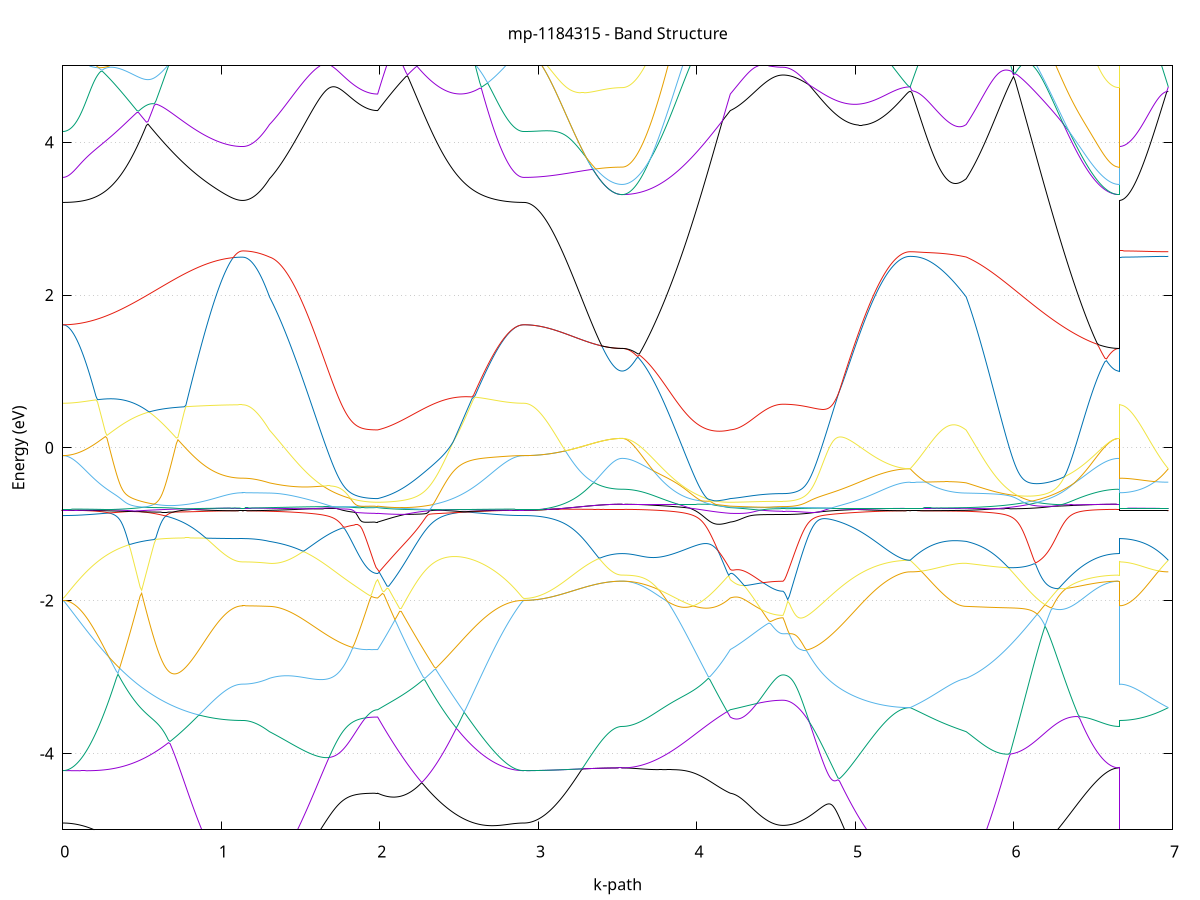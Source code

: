 set title 'mp-1184315 - Band Structure'
set xlabel 'k-path'
set ylabel 'Energy (eV)'
set grid y
set yrange [-5:5]
set terminal png size 800,600
set output 'mp-1184315_bands_gnuplot.png'
plot '-' using 1:2 with lines notitle, '-' using 1:2 with lines notitle, '-' using 1:2 with lines notitle, '-' using 1:2 with lines notitle, '-' using 1:2 with lines notitle, '-' using 1:2 with lines notitle, '-' using 1:2 with lines notitle, '-' using 1:2 with lines notitle, '-' using 1:2 with lines notitle, '-' using 1:2 with lines notitle, '-' using 1:2 with lines notitle, '-' using 1:2 with lines notitle, '-' using 1:2 with lines notitle, '-' using 1:2 with lines notitle, '-' using 1:2 with lines notitle, '-' using 1:2 with lines notitle, '-' using 1:2 with lines notitle, '-' using 1:2 with lines notitle, '-' using 1:2 with lines notitle, '-' using 1:2 with lines notitle, '-' using 1:2 with lines notitle, '-' using 1:2 with lines notitle, '-' using 1:2 with lines notitle, '-' using 1:2 with lines notitle, '-' using 1:2 with lines notitle, '-' using 1:2 with lines notitle, '-' using 1:2 with lines notitle, '-' using 1:2 with lines notitle, '-' using 1:2 with lines notitle, '-' using 1:2 with lines notitle, '-' using 1:2 with lines notitle, '-' using 1:2 with lines notitle, '-' using 1:2 with lines notitle, '-' using 1:2 with lines notitle, '-' using 1:2 with lines notitle, '-' using 1:2 with lines notitle, '-' using 1:2 with lines notitle, '-' using 1:2 with lines notitle, '-' using 1:2 with lines notitle, '-' using 1:2 with lines notitle, '-' using 1:2 with lines notitle, '-' using 1:2 with lines notitle, '-' using 1:2 with lines notitle, '-' using 1:2 with lines notitle, '-' using 1:2 with lines notitle, '-' using 1:2 with lines notitle, '-' using 1:2 with lines notitle, '-' using 1:2 with lines notitle, '-' using 1:2 with lines notitle, '-' using 1:2 with lines notitle, '-' using 1:2 with lines notitle, '-' using 1:2 with lines notitle, '-' using 1:2 with lines notitle, '-' using 1:2 with lines notitle, '-' using 1:2 with lines notitle, '-' using 1:2 with lines notitle, '-' using 1:2 with lines notitle, '-' using 1:2 with lines notitle, '-' using 1:2 with lines notitle, '-' using 1:2 with lines notitle, '-' using 1:2 with lines notitle, '-' using 1:2 with lines notitle, '-' using 1:2 with lines notitle, '-' using 1:2 with lines notitle
0.000000 -40.754490
0.009951 -40.754490
0.019902 -40.754490
0.029853 -40.754490
0.039804 -40.754490
0.049755 -40.754390
0.059706 -40.754390
0.069657 -40.754290
0.079608 -40.754190
0.089559 -40.754190
0.099510 -40.754090
0.109461 -40.753990
0.119412 -40.753890
0.129363 -40.753790
0.139314 -40.753590
0.149265 -40.753490
0.159216 -40.753390
0.169167 -40.753190
0.179118 -40.753090
0.189069 -40.752890
0.199020 -40.752690
0.208971 -40.752490
0.218922 -40.752290
0.228873 -40.752090
0.238824 -40.751890
0.248775 -40.751690
0.258726 -40.751490
0.268677 -40.751290
0.278628 -40.751090
0.288579 -40.750790
0.298530 -40.750590
0.308481 -40.750290
0.318432 -40.750090
0.328383 -40.749790
0.338334 -40.749490
0.348284 -40.749290
0.358235 -40.748990
0.368186 -40.748690
0.378137 -40.748390
0.388088 -40.748090
0.398039 -40.747790
0.407990 -40.747490
0.417941 -40.747190
0.427892 -40.746890
0.437843 -40.746590
0.447794 -40.746290
0.457745 -40.745990
0.467696 -40.745690
0.477647 -40.745390
0.487598 -40.744990
0.497549 -40.744690
0.507500 -40.744390
0.517451 -40.744090
0.527402 -40.743690
0.537353 -40.743390
0.547304 -40.743090
0.557255 -40.742790
0.567206 -40.742390
0.577157 -40.742090
0.587108 -40.741790
0.597059 -40.741490
0.607010 -40.741090
0.616961 -40.740790
0.626912 -40.740490
0.636863 -40.740190
0.646814 -40.739790
0.656765 -40.739490
0.666716 -40.739190
0.676667 -40.738890
0.686618 -40.738590
0.696569 -40.738290
0.706520 -40.737990
0.716471 -40.737690
0.726422 -40.737390
0.736373 -40.737090
0.746324 -40.736790
0.756275 -40.736490
0.766226 -40.736290
0.776177 -40.735990
0.786128 -40.735690
0.796079 -40.735490
0.806030 -40.735190
0.815981 -40.734990
0.825932 -40.734690
0.835883 -40.734490
0.845834 -40.734190
0.855785 -40.733990
0.865736 -40.733790
0.875687 -40.733590
0.885638 -40.733390
0.895589 -40.733190
0.905540 -40.732990
0.915491 -40.732790
0.925442 -40.732590
0.935393 -40.732490
0.945344 -40.732290
0.955295 -40.732090
0.965246 -40.731990
0.975197 -40.731790
0.985148 -40.731690
0.995099 -40.731590
1.005050 -40.731490
1.015001 -40.731390
1.024952 -40.731290
1.034903 -40.731190
1.044854 -40.731090
1.054804 -40.730990
1.064755 -40.730990
1.074706 -40.730890
1.084657 -40.730890
1.094608 -40.730790
1.104559 -40.730790
1.114510 -40.730790
1.124461 -40.730790
1.134412 -40.730690
1.134412 -40.730690
1.144383 -40.730790
1.154353 -40.730790
1.164324 -40.730790
1.174294 -40.730790
1.184264 -40.730890
1.194235 -40.730890
1.204205 -40.730990
1.214176 -40.730990
1.224146 -40.731090
1.234117 -40.731190
1.244087 -40.731290
1.254057 -40.731390
1.264028 -40.731490
1.273998 -40.731590
1.283969 -40.731690
1.293939 -40.731790
1.303909 -40.731990
1.303909 -40.731990
1.313798 -40.732090
1.323686 -40.732190
1.333575 -40.732290
1.343463 -40.732390
1.353351 -40.732590
1.363240 -40.732690
1.373128 -40.732890
1.383017 -40.732990
1.392905 -40.733190
1.402793 -40.733290
1.412682 -40.733490
1.422570 -40.733690
1.432458 -40.733890
1.442347 -40.733990
1.452235 -40.734190
1.462124 -40.734390
1.472012 -40.734590
1.481900 -40.734790
1.491789 -40.734990
1.501677 -40.735190
1.511565 -40.735490
1.521454 -40.735690
1.531342 -40.735890
1.541231 -40.736090
1.551119 -40.736290
1.561007 -40.736490
1.570896 -40.736790
1.580784 -40.736990
1.590672 -40.737190
1.600561 -40.737390
1.610449 -40.737590
1.620338 -40.737890
1.630226 -40.738090
1.640114 -40.738290
1.650003 -40.738490
1.659891 -40.738690
1.669779 -40.738890
1.679668 -40.739090
1.689556 -40.739290
1.699445 -40.739590
1.709333 -40.739690
1.719221 -40.739890
1.729110 -40.740090
1.738998 -40.740290
1.748887 -40.740490
1.758775 -40.740690
1.768663 -40.740790
1.778552 -40.740990
1.788440 -40.741190
1.798328 -40.741290
1.808217 -40.741490
1.818105 -40.741590
1.827994 -40.741690
1.837882 -40.741890
1.847770 -40.741990
1.857659 -40.742090
1.867547 -40.742190
1.877435 -40.742290
1.887324 -40.742390
1.897212 -40.742390
1.907101 -40.742490
1.916989 -40.742590
1.926877 -40.742590
1.936766 -40.742690
1.946654 -40.742690
1.956542 -40.742690
1.966431 -40.742790
1.976319 -40.742790
1.986208 -40.742790
1.986208 -40.742790
1.996122 -40.742690
2.006036 -40.742590
2.015950 -40.742490
2.025864 -40.742390
2.035778 -40.742390
2.045692 -40.742290
2.055606 -40.742290
2.065520 -40.742190
2.075434 -40.742190
2.085348 -40.742190
2.095262 -40.742190
2.105176 -40.742090
2.115090 -40.742190
2.125004 -40.742190
2.134918 -40.742190
2.144832 -40.742190
2.154746 -40.742290
2.164660 -40.742290
2.174574 -40.742390
2.184488 -40.742490
2.194402 -40.742490
2.204316 -40.742590
2.214230 -40.742690
2.224144 -40.742790
2.234058 -40.742890
2.243972 -40.743090
2.253886 -40.743190
2.263800 -40.743290
2.273714 -40.743490
2.283628 -40.743590
2.293542 -40.743790
2.303456 -40.743890
2.313370 -40.744090
2.323284 -40.744290
2.333198 -40.744490
2.343112 -40.744690
2.353026 -40.744890
2.362940 -40.745090
2.372854 -40.745290
2.382768 -40.745490
2.392682 -40.745690
2.402596 -40.745890
2.412510 -40.746090
2.422424 -40.746390
2.432338 -40.746590
2.442252 -40.746790
2.452166 -40.747090
2.462080 -40.747290
2.471994 -40.747490
2.481908 -40.747790
2.491822 -40.747990
2.501736 -40.748190
2.511650 -40.748490
2.521564 -40.748690
2.531478 -40.748990
2.541392 -40.749190
2.551306 -40.749390
2.561220 -40.749690
2.571134 -40.749890
2.581048 -40.750090
2.590962 -40.750390
2.600876 -40.750590
2.610790 -40.750790
2.620704 -40.750990
2.630618 -40.751190
2.640532 -40.751390
2.650446 -40.751690
2.660361 -40.751890
2.670275 -40.751990
2.680189 -40.752190
2.690103 -40.752390
2.700017 -40.752590
2.709931 -40.752790
2.719845 -40.752890
2.729759 -40.753090
2.739673 -40.753190
2.749587 -40.753390
2.759501 -40.753490
2.769415 -40.753590
2.779329 -40.753790
2.789243 -40.753890
2.799157 -40.753990
2.809071 -40.754090
2.818985 -40.754190
2.828899 -40.754190
2.838813 -40.754290
2.848727 -40.754390
2.858641 -40.754390
2.868555 -40.754490
2.878469 -40.754490
2.888383 -40.754490
2.898297 -40.754490
2.908211 -40.754490
2.908211 -40.754490
2.918054 -40.754490
2.927897 -40.754490
2.937741 -40.754490
2.947584 -40.754490
2.957427 -40.754490
2.967271 -40.754490
2.977114 -40.754490
2.986957 -40.754490
2.996801 -40.754490
3.006644 -40.754490
3.016487 -40.754490
3.026331 -40.754490
3.036174 -40.754490
3.046017 -40.754490
3.055860 -40.754490
3.065704 -40.754490
3.075547 -40.754490
3.085390 -40.754490
3.095234 -40.754490
3.105077 -40.754490
3.114920 -40.754490
3.124764 -40.754490
3.134607 -40.754490
3.144450 -40.754490
3.154294 -40.754490
3.164137 -40.754390
3.173980 -40.754390
3.183823 -40.754390
3.193667 -40.754390
3.203510 -40.754390
3.213353 -40.754390
3.223197 -40.754390
3.233040 -40.754390
3.242883 -40.754390
3.252727 -40.754390
3.262570 -40.754390
3.272413 -40.754390
3.282257 -40.754390
3.292100 -40.754390
3.301943 -40.754390
3.311786 -40.754390
3.321630 -40.754390
3.331473 -40.754390
3.341316 -40.754390
3.351160 -40.754290
3.361003 -40.754290
3.370846 -40.754290
3.380690 -40.754290
3.390533 -40.754290
3.400376 -40.754290
3.410219 -40.754290
3.420063 -40.754290
3.429906 -40.754290
3.439749 -40.754290
3.449593 -40.754290
3.459436 -40.754290
3.469279 -40.754290
3.479123 -40.754290
3.488966 -40.754290
3.498809 -40.754290
3.508653 -40.754290
3.518496 -40.754290
3.528339 -40.754290
3.528339 -40.754290
3.538228 -40.754290
3.548116 -40.754290
3.558004 -40.754290
3.567893 -40.754190
3.577781 -40.754190
3.587669 -40.754090
3.597558 -40.754090
3.607446 -40.753990
3.617335 -40.753890
3.627223 -40.753890
3.637111 -40.753790
3.647000 -40.753690
3.656888 -40.753490
3.666777 -40.753390
3.676665 -40.753290
3.686553 -40.753190
3.696442 -40.752990
3.706330 -40.752890
3.716218 -40.752690
3.726107 -40.752590
3.735995 -40.752390
3.745884 -40.752190
3.755772 -40.751990
3.765660 -40.751890
3.775549 -40.751690
3.785437 -40.751490
3.795325 -40.751290
3.805214 -40.751090
3.815102 -40.750790
3.824991 -40.750590
3.834879 -40.750390
3.844767 -40.750190
3.854656 -40.749990
3.864544 -40.749690
3.874432 -40.749490
3.884321 -40.749290
3.894209 -40.748990
3.904098 -40.748790
3.913986 -40.748590
3.923874 -40.748290
3.933763 -40.748090
3.943651 -40.747890
3.953539 -40.747590
3.963428 -40.747390
3.973316 -40.747190
3.983205 -40.746890
3.993093 -40.746690
4.002981 -40.746490
4.012870 -40.746290
4.022758 -40.745990
4.032647 -40.745790
4.042535 -40.745590
4.052423 -40.745390
4.062312 -40.745190
4.072200 -40.744990
4.082088 -40.744790
4.091977 -40.744590
4.101865 -40.744390
4.111754 -40.744190
4.121642 -40.743990
4.131530 -40.743890
4.141419 -40.743690
4.151307 -40.743590
4.161195 -40.743390
4.171084 -40.743290
4.180972 -40.743090
4.190861 -40.742990
4.200749 -40.742890
4.210637 -40.742790
4.210637 -40.742790
4.220414 -40.742790
4.230192 -40.742690
4.239969 -40.742690
4.249746 -40.742590
4.259523 -40.742590
4.269300 -40.742590
4.279077 -40.742590
4.288854 -40.742490
4.298631 -40.742490
4.308409 -40.742490
4.318186 -40.742390
4.327963 -40.742390
4.337740 -40.742390
4.347517 -40.742390
4.357294 -40.742290
4.367071 -40.742290
4.376848 -40.742290
4.386625 -40.742290
4.396403 -40.742290
4.406180 -40.742290
4.415957 -40.742190
4.425734 -40.742190
4.435511 -40.742190
4.445288 -40.742190
4.455065 -40.742190
4.464842 -40.742190
4.474620 -40.742190
4.484397 -40.742190
4.494174 -40.742190
4.503951 -40.742190
4.513728 -40.742190
4.523505 -40.742190
4.533282 -40.742190
4.543059 -40.742190
4.543059 -40.742190
4.552962 -40.742090
4.562866 -40.742090
4.572769 -40.742090
4.582672 -40.742090
4.592575 -40.741990
4.602478 -40.741990
4.612381 -40.741890
4.622284 -40.741890
4.632187 -40.741790
4.642090 -40.741690
4.651993 -40.741590
4.661897 -40.741490
4.671800 -40.741390
4.681703 -40.741290
4.691606 -40.741190
4.701509 -40.741090
4.711412 -40.740990
4.721315 -40.740790
4.731218 -40.740690
4.741121 -40.740490
4.751024 -40.740390
4.760927 -40.740190
4.770831 -40.739990
4.780734 -40.739890
4.790637 -40.739690
4.800540 -40.739490
4.810443 -40.739290
4.820346 -40.739090
4.830249 -40.738890
4.840152 -40.738690
4.850055 -40.738490
4.859958 -40.738290
4.869862 -40.738090
4.879765 -40.737890
4.889668 -40.737690
4.899571 -40.737390
4.909474 -40.737190
4.919377 -40.736990
4.929280 -40.736790
4.939183 -40.736590
4.949086 -40.736290
4.958989 -40.736090
4.968892 -40.735890
4.978796 -40.735690
4.988699 -40.735490
4.998602 -40.735190
5.008505 -40.734990
5.018408 -40.734790
5.028311 -40.734590
5.038214 -40.734390
5.048117 -40.734190
5.058020 -40.733990
5.067923 -40.733790
5.077827 -40.733590
5.087730 -40.733390
5.097633 -40.733190
5.107536 -40.732990
5.117439 -40.732890
5.127342 -40.732690
5.137245 -40.732490
5.147148 -40.732390
5.157051 -40.732190
5.166954 -40.732090
5.176857 -40.731890
5.186761 -40.731790
5.196664 -40.731690
5.206567 -40.731590
5.216470 -40.731490
5.226373 -40.731390
5.236276 -40.731290
5.246179 -40.731190
5.256082 -40.731090
5.265985 -40.730990
5.275888 -40.730990
5.285792 -40.730890
5.295695 -40.730890
5.305598 -40.730790
5.315501 -40.730790
5.325404 -40.730790
5.335307 -40.730790
5.345210 -40.730690
5.345210 -40.730690
5.355026 -40.730690
5.364842 -40.730790
5.374657 -40.730790
5.384473 -40.730790
5.394289 -40.730790
5.404105 -40.730790
5.413921 -40.730790
5.423736 -40.730790
5.433552 -40.730790
5.443368 -40.730790
5.453184 -40.730890
5.462999 -40.730890
5.472815 -40.730890
5.482631 -40.730890
5.492447 -40.730990
5.502263 -40.730990
5.512078 -40.730990
5.521894 -40.731090
5.531710 -40.731090
5.541526 -40.731090
5.551342 -40.731190
5.561157 -40.731190
5.570973 -40.731290
5.580789 -40.731290
5.590605 -40.731290
5.600420 -40.731390
5.610236 -40.731390
5.620052 -40.731490
5.629868 -40.731590
5.639684 -40.731590
5.649499 -40.731690
5.659315 -40.731690
5.669131 -40.731790
5.678947 -40.731790
5.688762 -40.731890
5.698578 -40.731990
5.698578 -40.731990
5.708526 -40.732090
5.718473 -40.732290
5.728421 -40.732390
5.738369 -40.732590
5.748316 -40.732790
5.758264 -40.732990
5.768211 -40.733190
5.778159 -40.733390
5.788106 -40.733590
5.798054 -40.733790
5.808002 -40.733990
5.817949 -40.734190
5.827897 -40.734390
5.837844 -40.734690
5.847792 -40.734890
5.857740 -40.735190
5.867687 -40.735390
5.877635 -40.735690
5.887582 -40.735890
5.897530 -40.736190
5.907477 -40.736490
5.917425 -40.736790
5.927373 -40.737090
5.937320 -40.737290
5.947268 -40.737590
5.957215 -40.737890
5.967163 -40.738190
5.977110 -40.738490
5.987058 -40.738790
5.997006 -40.739090
6.006953 -40.739490
6.016901 -40.739790
6.026848 -40.740090
6.036796 -40.740390
6.046744 -40.740690
6.056691 -40.740990
6.066639 -40.741390
6.076586 -40.741690
6.086534 -40.741990
6.096481 -40.742290
6.106429 -40.742690
6.116377 -40.742990
6.126324 -40.743290
6.136272 -40.743590
6.146219 -40.743990
6.156167 -40.744290
6.166115 -40.744590
6.176062 -40.744890
6.186010 -40.745190
6.195957 -40.745490
6.205905 -40.745890
6.215852 -40.746190
6.225800 -40.746490
6.235748 -40.746790
6.245695 -40.747090
6.255643 -40.747390
6.265590 -40.747690
6.275538 -40.747990
6.285485 -40.748290
6.295433 -40.748490
6.305381 -40.748790
6.315328 -40.749090
6.325276 -40.749390
6.335223 -40.749590
6.345171 -40.749890
6.355119 -40.750090
6.365066 -40.750390
6.375014 -40.750590
6.384961 -40.750890
6.394909 -40.751090
6.404856 -40.751290
6.414804 -40.751490
6.424752 -40.751690
6.434699 -40.751890
6.444647 -40.752090
6.454594 -40.752290
6.464542 -40.752490
6.474490 -40.752690
6.484437 -40.752790
6.494385 -40.752990
6.504332 -40.753090
6.514280 -40.753290
6.524227 -40.753390
6.534175 -40.753490
6.544123 -40.753590
6.554070 -40.753690
6.564018 -40.753790
6.573965 -40.753890
6.583913 -40.753990
6.593860 -40.754090
6.603808 -40.754090
6.613756 -40.754190
6.623703 -40.754190
6.633651 -40.754290
6.643598 -40.754290
6.653546 -40.754290
6.663494 -40.754290
6.663494 -40.730690
6.673183 -40.730690
6.682873 -40.730690
6.692562 -40.730690
6.702252 -40.730690
6.711941 -40.730690
6.721631 -40.730690
6.731320 -40.730690
6.741010 -40.730690
6.750699 -40.730690
6.760389 -40.730690
6.770078 -40.730690
6.779768 -40.730690
6.789457 -40.730690
6.799147 -40.730690
6.808836 -40.730690
6.818526 -40.730690
6.828215 -40.730690
6.837905 -40.730690
6.847594 -40.730690
6.857284 -40.730690
6.866973 -40.730690
6.876663 -40.730690
6.886352 -40.730690
6.896042 -40.730690
6.905731 -40.730690
6.915421 -40.730690
6.925110 -40.730690
6.934800 -40.730690
6.944489 -40.730690
6.954179 -40.730690
6.963868 -40.730690
6.973558 -40.730690
e
0.000000 -19.487090
0.009951 -19.487090
0.019902 -19.487090
0.029853 -19.486990
0.039804 -19.486890
0.049755 -19.486790
0.059706 -19.486690
0.069657 -19.486490
0.079608 -19.486290
0.089559 -19.486090
0.099510 -19.485890
0.109461 -19.485590
0.119412 -19.485290
0.129363 -19.484990
0.139314 -19.484690
0.149265 -19.484290
0.159216 -19.483890
0.169167 -19.483490
0.179118 -19.483090
0.189069 -19.482690
0.199020 -19.482190
0.208971 -19.481690
0.218922 -19.481190
0.228873 -19.480690
0.238824 -19.480090
0.248775 -19.479490
0.258726 -19.478990
0.268677 -19.478390
0.278628 -19.477690
0.288579 -19.477090
0.298530 -19.476390
0.308481 -19.475790
0.318432 -19.475090
0.328383 -19.474390
0.338334 -19.473690
0.348284 -19.478190
0.358235 -19.482890
0.368186 -19.487590
0.378137 -19.492290
0.388088 -19.496990
0.398039 -19.501690
0.407990 -19.506290
0.417941 -19.510890
0.427892 -19.515490
0.437843 -19.519990
0.447794 -19.524490
0.457745 -19.528990
0.467696 -19.533290
0.477647 -19.537590
0.487598 -19.541890
0.497549 -19.545990
0.507500 -19.550090
0.517451 -19.554090
0.527402 -19.558090
0.537353 -19.561890
0.547304 -19.565590
0.557255 -19.569290
0.567206 -19.572790
0.577157 -19.576290
0.587108 -19.579590
0.597059 -19.582890
0.607010 -19.585990
0.616961 -19.589090
0.626912 -19.591990
0.636863 -19.594790
0.646814 -19.597490
0.656765 -19.600190
0.666716 -19.602690
0.676667 -19.605090
0.686618 -19.607290
0.696569 -19.609490
0.706520 -19.611590
0.716471 -19.613590
0.726422 -19.615490
0.736373 -19.617190
0.746324 -19.618890
0.756275 -19.620490
0.766226 -19.621990
0.776177 -19.623390
0.786128 -19.624690
0.796079 -19.625890
0.806030 -19.627090
0.815981 -19.628090
0.825932 -19.629090
0.835883 -19.629990
0.845834 -19.630790
0.855785 -19.631590
0.865736 -19.632290
0.875687 -19.632890
0.885638 -19.633490
0.895589 -19.633990
0.905540 -19.634490
0.915491 -19.634890
0.925442 -19.635290
0.935393 -19.635590
0.945344 -19.635890
0.955295 -19.636190
0.965246 -19.636390
0.975197 -19.636590
0.985148 -19.636790
0.995099 -19.636890
1.005050 -19.637090
1.015001 -19.637190
1.024952 -19.637190
1.034903 -19.637290
1.044854 -19.637390
1.054804 -19.637390
1.064755 -19.637490
1.074706 -19.637490
1.084657 -19.637490
1.094608 -19.637490
1.104559 -19.637490
1.114510 -19.637490
1.124461 -19.637590
1.134412 -19.637590
1.134412 -19.637590
1.144383 -19.637490
1.154353 -19.637390
1.164324 -19.637090
1.174294 -19.636790
1.184264 -19.636290
1.194235 -19.635790
1.204205 -19.635190
1.214176 -19.634390
1.224146 -19.633590
1.234117 -19.632690
1.244087 -19.631690
1.254057 -19.630590
1.264028 -19.629390
1.273998 -19.628090
1.283969 -19.626690
1.293939 -19.625190
1.303909 -19.623690
1.303909 -19.623690
1.313798 -19.624190
1.323686 -19.625590
1.333575 -19.627190
1.343463 -19.628990
1.353351 -19.630790
1.363240 -19.632690
1.373128 -19.634690
1.383017 -19.636790
1.392905 -19.638890
1.402793 -19.641190
1.412682 -19.643490
1.422570 -19.645790
1.432458 -19.648290
1.442347 -19.650790
1.452235 -19.653290
1.462124 -19.655890
1.472012 -19.658490
1.481900 -19.661190
1.491789 -19.663990
1.501677 -19.666690
1.511565 -19.669490
1.521454 -19.672290
1.531342 -19.675190
1.541231 -19.677990
1.551119 -19.680890
1.561007 -19.683790
1.570896 -19.686690
1.580784 -19.689490
1.590672 -19.692390
1.600561 -19.695290
1.610449 -19.698190
1.620338 -19.700990
1.630226 -19.703790
1.640114 -19.706590
1.650003 -19.709390
1.659891 -19.712190
1.669779 -19.714890
1.679668 -19.717490
1.689556 -19.720190
1.699445 -19.722690
1.709333 -19.725290
1.719221 -19.727690
1.729110 -19.730090
1.738998 -19.732490
1.748887 -19.734790
1.758775 -19.736990
1.768663 -19.739090
1.778552 -19.741190
1.788440 -19.743190
1.798328 -19.745090
1.808217 -19.746890
1.818105 -19.748690
1.827994 -19.750290
1.837882 -19.751890
1.847770 -19.753390
1.857659 -19.754790
1.867547 -19.756090
1.877435 -19.757290
1.887324 -19.758390
1.897212 -19.759390
1.907101 -19.760290
1.916989 -19.761090
1.926877 -19.761690
1.936766 -19.762290
1.946654 -19.762790
1.956542 -19.763190
1.966431 -19.763390
1.976319 -19.763590
1.986208 -19.763690
1.986208 -19.763690
1.996122 -19.766890
2.006036 -19.769890
2.015950 -19.772590
2.025864 -19.775090
2.035778 -19.777290
2.045692 -19.779190
2.055606 -19.780790
2.065520 -19.782090
2.075434 -19.783190
2.085348 -19.783990
2.095262 -19.784490
2.105176 -19.784690
2.115090 -19.784690
2.125004 -19.784290
2.134918 -19.783690
2.144832 -19.782690
2.154746 -19.781490
2.164660 -19.780090
2.174574 -19.778290
2.184488 -19.776290
2.194402 -19.773890
2.204316 -19.771390
2.214230 -19.768490
2.224144 -19.765390
2.234058 -19.761990
2.243972 -19.758290
2.253886 -19.754390
2.263800 -19.750290
2.273714 -19.745890
2.283628 -19.741290
2.293542 -19.736390
2.303456 -19.731290
2.313370 -19.725990
2.323284 -19.720490
2.333198 -19.714690
2.343112 -19.708790
2.353026 -19.702690
2.362940 -19.696390
2.372854 -19.689890
2.382768 -19.683190
2.392682 -19.676390
2.402596 -19.669390
2.412510 -19.662290
2.422424 -19.655090
2.432338 -19.647690
2.442252 -19.640190
2.452166 -19.632590
2.462080 -19.624990
2.471994 -19.617190
2.481908 -19.609390
2.491822 -19.601490
2.501736 -19.593590
2.511650 -19.585590
2.521564 -19.577690
2.531478 -19.569690
2.541392 -19.561690
2.551306 -19.553690
2.561220 -19.545690
2.571134 -19.537790
2.581048 -19.529890
2.590962 -19.522090
2.600876 -19.514390
2.610790 -19.506790
2.620704 -19.499190
2.630618 -19.491790
2.640532 -19.484490
2.650446 -19.479490
2.660361 -19.479990
2.670275 -19.480490
2.680189 -19.480990
2.690103 -19.481490
2.700017 -19.481990
2.709931 -19.482390
2.719845 -19.482790
2.729759 -19.483290
2.739673 -19.483690
2.749587 -19.483990
2.759501 -19.484390
2.769415 -19.484690
2.779329 -19.485090
2.789243 -19.485390
2.799157 -19.485590
2.809071 -19.485890
2.818985 -19.486090
2.828899 -19.486290
2.838813 -19.486490
2.848727 -19.486690
2.858641 -19.486790
2.868555 -19.486890
2.878469 -19.486990
2.888383 -19.487090
2.898297 -19.487090
2.908211 -19.487090
2.908211 -19.487090
2.918054 -19.487190
2.927897 -19.487290
2.937741 -19.487590
2.947584 -19.487890
2.957427 -19.488390
2.967271 -19.488990
2.977114 -19.489590
2.986957 -19.490290
2.996801 -19.491190
3.006644 -19.492090
3.016487 -19.493090
3.026331 -19.494190
3.036174 -19.495390
3.046017 -19.496690
3.055860 -19.497990
3.065704 -19.499390
3.075547 -19.500890
3.085390 -19.502490
3.095234 -19.504090
3.105077 -19.505790
3.114920 -19.507490
3.124764 -19.509190
3.134607 -19.510990
3.144450 -19.512890
3.154294 -19.514790
3.164137 -19.516690
3.173980 -19.518590
3.183823 -19.520490
3.193667 -19.522490
3.203510 -19.524490
3.213353 -19.526490
3.223197 -19.528390
3.233040 -19.530390
3.242883 -19.532290
3.252727 -19.534290
3.262570 -19.536190
3.272413 -19.538090
3.282257 -19.539990
3.292100 -19.541790
3.301943 -19.543590
3.311786 -19.545390
3.321630 -19.547090
3.331473 -19.548690
3.341316 -19.550290
3.351160 -19.551890
3.361003 -19.553290
3.370846 -19.554790
3.380690 -19.556090
3.390533 -19.557390
3.400376 -19.558590
3.410219 -19.559690
3.420063 -19.560690
3.429906 -19.561690
3.439749 -19.562590
3.449593 -19.563290
3.459436 -19.563990
3.469279 -19.564590
3.479123 -19.565190
3.488966 -19.565590
3.498809 -19.565890
3.508653 -19.566190
3.518496 -19.566290
3.528339 -19.566290
3.528339 -19.566290
3.538228 -19.566290
3.548116 -19.566190
3.558004 -19.566090
3.567893 -19.565890
3.577781 -19.565590
3.587669 -19.565290
3.597558 -19.564890
3.607446 -19.564490
3.617335 -19.563990
3.627223 -19.563490
3.637111 -19.562890
3.647000 -19.562190
3.656888 -19.561490
3.666777 -19.560790
3.676665 -19.559990
3.686553 -19.559090
3.696442 -19.558190
3.706330 -19.557190
3.716218 -19.556190
3.726107 -19.555190
3.735995 -19.554090
3.745884 -19.552990
3.755772 -19.551790
3.765660 -19.550590
3.775549 -19.549290
3.785437 -19.547990
3.795325 -19.546690
3.805214 -19.545290
3.815102 -19.543890
3.824991 -19.542490
3.834879 -19.541090
3.844767 -19.539590
3.854656 -19.538090
3.864544 -19.536590
3.874432 -19.543990
3.884321 -19.551790
3.894209 -19.559690
3.904098 -19.567590
3.913986 -19.575490
3.923874 -19.583390
3.933763 -19.591190
3.943651 -19.599090
3.953539 -19.606890
3.963428 -19.614590
3.973316 -19.622290
3.983205 -19.629890
3.993093 -19.637490
4.002981 -19.644890
4.012870 -19.652290
4.022758 -19.659490
4.032647 -19.666590
4.042535 -19.673590
4.052423 -19.680390
4.062312 -19.687090
4.072200 -19.693590
4.082088 -19.699890
4.091977 -19.706090
4.101865 -19.712090
4.111754 -19.717890
4.121642 -19.723390
4.131530 -19.728790
4.141419 -19.733990
4.151307 -19.738890
4.161195 -19.743690
4.171084 -19.748090
4.180972 -19.752390
4.190861 -19.756390
4.200749 -19.760190
4.210637 -19.763690
4.210637 -19.763690
4.220414 -19.764790
4.230192 -19.765990
4.239969 -19.767090
4.249746 -19.768190
4.259523 -19.769290
4.269300 -19.770390
4.279077 -19.771390
4.288854 -19.772290
4.298631 -19.773290
4.308409 -19.774190
4.318186 -19.775090
4.327963 -19.775890
4.337740 -19.776690
4.347517 -19.777490
4.357294 -19.778290
4.367071 -19.778990
4.376848 -19.779690
4.386625 -19.780290
4.396403 -19.780890
4.406180 -19.781490
4.415957 -19.781990
4.425734 -19.782490
4.435511 -19.782890
4.445288 -19.783390
4.455065 -19.783690
4.464842 -19.784090
4.474620 -19.784390
4.484397 -19.784590
4.494174 -19.784890
4.503951 -19.784990
4.513728 -19.785190
4.523505 -19.785290
4.533282 -19.785290
4.543059 -19.785390
4.543059 -19.785390
4.552962 -19.785290
4.562866 -19.785090
4.572769 -19.784890
4.582672 -19.784490
4.592575 -19.783990
4.602478 -19.783390
4.612381 -19.782590
4.622284 -19.781790
4.632187 -19.780890
4.642090 -19.779790
4.651993 -19.778690
4.661897 -19.777390
4.671800 -19.776090
4.681703 -19.774590
4.691606 -19.773090
4.701509 -19.771390
4.711412 -19.769690
4.721315 -19.767890
4.731218 -19.765990
4.741121 -19.763990
4.751024 -19.761890
4.760927 -19.759690
4.770831 -19.757490
4.780734 -19.755190
4.790637 -19.752790
4.800540 -19.750290
4.810443 -19.747790
4.820346 -19.745190
4.830249 -19.742590
4.840152 -19.739890
4.850055 -19.737190
4.859958 -19.734390
4.869862 -19.731490
4.879765 -19.728690
4.889668 -19.725790
4.899571 -19.722890
4.909474 -19.719890
4.919377 -19.716890
4.929280 -19.713890
4.939183 -19.710890
4.949086 -19.707890
4.958989 -19.704890
4.968892 -19.701890
4.978796 -19.698890
4.988699 -19.695890
4.998602 -19.692890
5.008505 -19.689990
5.018408 -19.686990
5.028311 -19.684090
5.038214 -19.681290
5.048117 -19.678390
5.058020 -19.675590
5.067923 -19.672890
5.077827 -19.670190
5.087730 -19.667590
5.097633 -19.664990
5.107536 -19.662490
5.117439 -19.659990
5.127342 -19.657590
5.137245 -19.655390
5.147148 -19.653090
5.157051 -19.650990
5.166954 -19.648890
5.176857 -19.646990
5.186761 -19.645090
5.196664 -19.643390
5.206567 -19.641690
5.216470 -19.640090
5.226373 -19.638690
5.236276 -19.637290
5.246179 -19.636090
5.256082 -19.634890
5.265985 -19.633890
5.275888 -19.632990
5.285792 -19.632190
5.295695 -19.631590
5.305598 -19.630990
5.315501 -19.630590
5.325404 -19.630290
5.335307 -19.630090
5.345210 -19.629990
5.345210 -19.629990
5.355026 -19.630390
5.364842 -19.630590
5.374657 -19.630890
5.384473 -19.631190
5.394289 -19.631390
5.404105 -19.631590
5.413921 -19.631790
5.423736 -19.631890
5.433552 -19.631990
5.443368 -19.632090
5.453184 -19.632190
5.462999 -19.632290
5.472815 -19.632290
5.482631 -19.632190
5.492447 -19.632190
5.502263 -19.632090
5.512078 -19.631990
5.521894 -19.631890
5.531710 -19.631690
5.541526 -19.631490
5.551342 -19.631190
5.561157 -19.630990
5.570973 -19.630690
5.580789 -19.630290
5.590605 -19.629990
5.600420 -19.629590
5.610236 -19.629090
5.620052 -19.628690
5.629868 -19.628190
5.639684 -19.627590
5.649499 -19.626990
5.659315 -19.626390
5.669131 -19.625790
5.678947 -19.625090
5.688762 -19.624390
5.698578 -19.623690
5.698578 -19.623690
5.708526 -19.621990
5.718473 -19.621290
5.728421 -19.621090
5.738369 -19.620790
5.748316 -19.620490
5.758264 -19.620090
5.768211 -19.619690
5.778159 -19.619290
5.788106 -19.618690
5.798054 -19.618190
5.808002 -19.617590
5.817949 -19.616890
5.827897 -19.616090
5.837844 -19.615290
5.847792 -19.614390
5.857740 -19.613390
5.867687 -19.612390
5.877635 -19.611290
5.887582 -19.610090
5.897530 -19.608790
5.907477 -19.607390
5.917425 -19.605990
5.927373 -19.604390
5.937320 -19.602690
5.947268 -19.600990
5.957215 -19.599190
5.967163 -19.597190
5.977110 -19.595190
5.987058 -19.592990
5.997006 -19.590790
6.006953 -19.588390
6.016901 -19.585990
6.026848 -19.583390
6.036796 -19.580790
6.046744 -19.577990
6.056691 -19.575190
6.066639 -19.572190
6.076586 -19.569190
6.086534 -19.565990
6.096481 -19.562790
6.106429 -19.559390
6.116377 -19.555990
6.126324 -19.552490
6.136272 -19.548890
6.146219 -19.545190
6.156167 -19.541390
6.166115 -19.537590
6.176062 -19.533590
6.186010 -19.529590
6.195957 -19.525590
6.205905 -19.521490
6.215852 -19.517290
6.225800 -19.517490
6.235748 -19.519290
6.245695 -19.521190
6.255643 -19.522990
6.265590 -19.524890
6.275538 -19.526690
6.285485 -19.528490
6.295433 -19.530190
6.305381 -19.531890
6.315328 -19.533590
6.325276 -19.535290
6.335223 -19.536990
6.345171 -19.538590
6.355119 -19.540090
6.365066 -19.541690
6.375014 -19.543190
6.384961 -19.544690
6.394909 -19.546090
6.404856 -19.547490
6.414804 -19.548790
6.424752 -19.550190
6.434699 -19.551390
6.444647 -19.552590
6.454594 -19.553790
6.464542 -19.554890
6.474490 -19.555990
6.484437 -19.557090
6.494385 -19.557990
6.504332 -19.558990
6.514280 -19.559790
6.524227 -19.560690
6.534175 -19.561390
6.544123 -19.562190
6.554070 -19.562790
6.564018 -19.563390
6.573965 -19.563990
6.583913 -19.564490
6.593860 -19.564890
6.603808 -19.565290
6.613756 -19.565590
6.623703 -19.565890
6.633651 -19.566090
6.643598 -19.566190
6.653546 -19.566290
6.663494 -19.566290
6.663494 -19.637590
6.673183 -19.637490
6.682873 -19.637490
6.692562 -19.637490
6.702252 -19.637390
6.711941 -19.637290
6.721631 -19.637190
6.731320 -19.637090
6.741010 -19.636990
6.750699 -19.636790
6.760389 -19.636690
6.770078 -19.636490
6.779768 -19.636290
6.789457 -19.636090
6.799147 -19.635790
6.808836 -19.635590
6.818526 -19.635390
6.828215 -19.635090
6.837905 -19.634790
6.847594 -19.634490
6.857284 -19.634190
6.866973 -19.633890
6.876663 -19.633590
6.886352 -19.633290
6.896042 -19.632890
6.905731 -19.632590
6.915421 -19.632190
6.925110 -19.631890
6.934800 -19.631490
6.944489 -19.631090
6.954179 -19.630790
6.963868 -19.630390
6.973558 -19.629990
e
0.000000 -19.373890
0.009951 -19.373990
0.019902 -19.374290
0.029853 -19.374890
0.039804 -19.375590
0.049755 -19.376590
0.059706 -19.377690
0.069657 -19.379090
0.079608 -19.380590
0.089559 -19.382390
0.099510 -19.384290
0.109461 -19.386490
0.119412 -19.388790
0.129363 -19.391290
0.139314 -19.393990
0.149265 -19.396790
0.159216 -19.399790
0.169167 -19.402990
0.179118 -19.406290
0.189069 -19.409790
0.199020 -19.413390
0.208971 -19.417090
0.218922 -19.420890
0.228873 -19.424890
0.238824 -19.428890
0.248775 -19.433090
0.258726 -19.437290
0.268677 -19.441690
0.278628 -19.446090
0.288579 -19.450490
0.298530 -19.454990
0.308481 -19.459590
0.318432 -19.464190
0.328383 -19.468890
0.338334 -19.473490
0.348284 -19.472890
0.358235 -19.472190
0.368186 -19.471390
0.378137 -19.470690
0.388088 -19.469890
0.398039 -19.469090
0.407990 -19.468290
0.417941 -19.467490
0.427892 -19.466690
0.437843 -19.465890
0.447794 -19.464990
0.457745 -19.464190
0.467696 -19.465590
0.477647 -19.468890
0.487598 -19.472290
0.497549 -19.475590
0.507500 -19.478990
0.517451 -19.482390
0.527402 -19.485790
0.537353 -19.489190
0.547304 -19.492690
0.557255 -19.496090
0.567206 -19.499490
0.577157 -19.502890
0.587108 -19.506390
0.597059 -19.509790
0.607010 -19.513190
0.616961 -19.516590
0.626912 -19.519890
0.636863 -19.523290
0.646814 -19.526590
0.656765 -19.529890
0.666716 -19.533190
0.676667 -19.536490
0.686618 -19.539690
0.696569 -19.542890
0.706520 -19.546090
0.716471 -19.549190
0.726422 -19.552290
0.736373 -19.555390
0.746324 -19.558390
0.756275 -19.561290
0.766226 -19.564190
0.776177 -19.567090
0.786128 -19.569890
0.796079 -19.572690
0.806030 -19.575390
0.815981 -19.577990
0.825932 -19.580590
0.835883 -19.583090
0.845834 -19.585490
0.855785 -19.587890
0.865736 -19.590190
0.875687 -19.592490
0.885638 -19.594690
0.895589 -19.596790
0.905540 -19.598790
0.915491 -19.600790
0.925442 -19.602590
0.935393 -19.604390
0.945344 -19.606190
0.955295 -19.607790
0.965246 -19.609390
0.975197 -19.610790
0.985148 -19.612190
0.995099 -19.613490
1.005050 -19.614790
1.015001 -19.615890
1.024952 -19.616890
1.034903 -19.617890
1.044854 -19.618790
1.054804 -19.619490
1.064755 -19.620190
1.074706 -19.620790
1.084657 -19.621290
1.094608 -19.621790
1.104559 -19.622090
1.114510 -19.622290
1.124461 -19.622390
1.134412 -19.622490
1.134412 -19.622490
1.144383 -19.622490
1.154353 -19.622490
1.164324 -19.622490
1.174294 -19.622490
1.184264 -19.622490
1.194235 -19.622490
1.204205 -19.622490
1.214176 -19.622390
1.224146 -19.622390
1.234117 -19.622390
1.244087 -19.622290
1.254057 -19.622290
1.264028 -19.622190
1.273998 -19.622090
1.283969 -19.621990
1.293939 -19.621890
1.303909 -19.621690
1.303909 -19.621690
1.313798 -19.619890
1.323686 -19.617090
1.333575 -19.613990
1.343463 -19.610690
1.353351 -19.607190
1.363240 -19.603490
1.373128 -19.599690
1.383017 -19.595690
1.392905 -19.591490
1.402793 -19.587190
1.412682 -19.582690
1.422570 -19.578090
1.432458 -19.573390
1.442347 -19.568490
1.452235 -19.563490
1.462124 -19.558290
1.472012 -19.553090
1.481900 -19.547790
1.491789 -19.542290
1.501677 -19.536790
1.511565 -19.531190
1.521454 -19.525490
1.531342 -19.519790
1.541231 -19.513990
1.551119 -19.508090
1.561007 -19.502290
1.570896 -19.496290
1.580784 -19.490390
1.590672 -19.484490
1.600561 -19.478490
1.610449 -19.472590
1.620338 -19.466590
1.630226 -19.461390
1.640114 -19.462390
1.650003 -19.463290
1.659891 -19.464290
1.669779 -19.465290
1.679668 -19.466190
1.689556 -19.467090
1.699445 -19.467990
1.709333 -19.468890
1.719221 -19.469790
1.729110 -19.470590
1.738998 -19.471490
1.748887 -19.472290
1.758775 -19.473090
1.768663 -19.473790
1.778552 -19.474590
1.788440 -19.475290
1.798328 -19.475890
1.808217 -19.476590
1.818105 -19.477190
1.827994 -19.477790
1.837882 -19.478390
1.847770 -19.478890
1.857659 -19.479390
1.867547 -19.479790
1.877435 -19.480290
1.887324 -19.480590
1.897212 -19.480990
1.907101 -19.481290
1.916989 -19.481590
1.926877 -19.481790
1.936766 -19.481990
1.946654 -19.482190
1.956542 -19.482390
1.966431 -19.482390
1.976319 -19.482490
1.986208 -19.482490
1.986208 -19.482490
1.996122 -19.481290
2.006036 -19.480190
2.015950 -19.479090
2.025864 -19.477990
2.035778 -19.476990
2.045692 -19.475990
2.055606 -19.474990
2.065520 -19.474090
2.075434 -19.473190
2.085348 -19.472390
2.095262 -19.471590
2.105176 -19.470790
2.115090 -19.470090
2.125004 -19.469490
2.134918 -19.468790
2.144832 -19.468290
2.154746 -19.467690
2.164660 -19.467190
2.174574 -19.466790
2.184488 -19.466390
2.194402 -19.465990
2.204316 -19.465690
2.214230 -19.465390
2.224144 -19.465090
2.234058 -19.464890
2.243972 -19.464790
2.253886 -19.464590
2.263800 -19.464590
2.273714 -19.464490
2.283628 -19.464490
2.293542 -19.464490
2.303456 -19.464590
2.313370 -19.464690
2.323284 -19.464790
2.333198 -19.464890
2.343112 -19.465090
2.353026 -19.465290
2.362940 -19.465590
2.372854 -19.465890
2.382768 -19.466190
2.392682 -19.466490
2.402596 -19.466790
2.412510 -19.467190
2.422424 -19.467590
2.432338 -19.467990
2.442252 -19.468390
2.452166 -19.468890
2.462080 -19.469390
2.471994 -19.469790
2.481908 -19.470290
2.491822 -19.470790
2.501736 -19.471390
2.511650 -19.471890
2.521564 -19.472390
2.531478 -19.472990
2.541392 -19.473490
2.551306 -19.474090
2.561220 -19.474590
2.571134 -19.475190
2.581048 -19.475690
2.590962 -19.476290
2.600876 -19.476790
2.610790 -19.477390
2.620704 -19.477890
2.630618 -19.478490
2.640532 -19.478990
2.650446 -19.477290
2.660361 -19.470290
2.670275 -19.463390
2.680189 -19.456790
2.690103 -19.450290
2.700017 -19.443990
2.709931 -19.437890
2.719845 -19.431990
2.729759 -19.426390
2.739673 -19.420990
2.749587 -19.415790
2.759501 -19.410890
2.769415 -19.406290
2.779329 -19.401990
2.789243 -19.397890
2.799157 -19.394190
2.809071 -19.390690
2.818985 -19.387590
2.828899 -19.384690
2.838813 -19.382190
2.848727 -19.379990
2.858641 -19.378190
2.868555 -19.376590
2.878469 -19.375490
2.888383 -19.374590
2.898297 -19.374090
2.908211 -19.373890
2.908211 -19.373890
2.918054 -19.373890
2.927897 -19.373890
2.937741 -19.373890
2.947584 -19.373890
2.957427 -19.373890
2.967271 -19.373990
2.977114 -19.373990
2.986957 -19.373990
2.996801 -19.373990
3.006644 -19.374090
3.016487 -19.374090
3.026331 -19.374090
3.036174 -19.374190
3.046017 -19.374190
3.055860 -19.374190
3.065704 -19.374290
3.075547 -19.374290
3.085390 -19.374390
3.095234 -19.374390
3.105077 -19.374490
3.114920 -19.374490
3.124764 -19.374590
3.134607 -19.374590
3.144450 -19.374690
3.154294 -19.374690
3.164137 -19.374790
3.173980 -19.374790
3.183823 -19.374890
3.193667 -19.374990
3.203510 -19.374990
3.213353 -19.375090
3.223197 -19.375090
3.233040 -19.375190
3.242883 -19.375190
3.252727 -19.375290
3.262570 -19.375390
3.272413 -19.375390
3.282257 -19.375490
3.292100 -19.375490
3.301943 -19.375590
3.311786 -19.375590
3.321630 -19.375690
3.331473 -19.375690
3.341316 -19.375790
3.351160 -19.375790
3.361003 -19.375890
3.370846 -19.375890
3.380690 -19.375990
3.390533 -19.375990
3.400376 -19.376090
3.410219 -19.376090
3.420063 -19.376090
3.429906 -19.376190
3.439749 -19.376190
3.449593 -19.376190
3.459436 -19.376190
3.469279 -19.376190
3.479123 -19.376290
3.488966 -19.376290
3.498809 -19.376290
3.508653 -19.376290
3.518496 -19.376290
3.528339 -19.376290
3.528339 -19.376290
3.538228 -19.376490
3.548116 -19.376990
3.558004 -19.377790
3.567893 -19.378890
3.577781 -19.380390
3.587669 -19.382190
3.597558 -19.384290
3.607446 -19.386790
3.617335 -19.389490
3.627223 -19.392590
3.637111 -19.395890
3.647000 -19.399590
3.656888 -19.403490
3.666777 -19.407690
3.676665 -19.412190
3.686553 -19.416990
3.696442 -19.421990
3.706330 -19.427190
3.716218 -19.432690
3.726107 -19.438390
3.735995 -19.444290
3.745884 -19.450490
3.755772 -19.456790
3.765660 -19.463290
3.775549 -19.469990
3.785437 -19.476890
3.795325 -19.483890
3.805214 -19.491090
3.815102 -19.498290
3.824991 -19.505690
3.834879 -19.513190
3.844767 -19.520790
3.854656 -19.528490
3.864544 -19.536190
3.874432 -19.534990
3.884321 -19.533390
3.894209 -19.531890
3.904098 -19.530190
3.913986 -19.528590
3.923874 -19.526990
3.933763 -19.525390
3.943651 -19.523690
3.953539 -19.521990
3.963428 -19.520390
3.973316 -19.518690
3.983205 -19.517090
3.993093 -19.515390
4.002981 -19.513690
4.012870 -19.512090
4.022758 -19.510390
4.032647 -19.508790
4.042535 -19.507190
4.052423 -19.505490
4.062312 -19.503890
4.072200 -19.502290
4.082088 -19.500790
4.091977 -19.499190
4.101865 -19.497690
4.111754 -19.496190
4.121642 -19.494690
4.131530 -19.493190
4.141419 -19.491790
4.151307 -19.490390
4.161195 -19.488990
4.171084 -19.487590
4.180972 -19.486290
4.190861 -19.484990
4.200749 -19.483690
4.210637 -19.482490
4.210637 -19.482490
4.220414 -19.482090
4.230192 -19.481590
4.239969 -19.481190
4.249746 -19.480690
4.259523 -19.480190
4.269300 -19.479690
4.279077 -19.479190
4.288854 -19.478690
4.298631 -19.478190
4.308409 -19.477690
4.318186 -19.477090
4.327963 -19.476590
4.337740 -19.476090
4.347517 -19.475590
4.357294 -19.475190
4.367071 -19.474690
4.376848 -19.474190
4.386625 -19.473790
4.396403 -19.473390
4.406180 -19.472990
4.415957 -19.472590
4.425734 -19.472190
4.435511 -19.471890
4.445288 -19.471590
4.455065 -19.471290
4.464842 -19.470990
4.474620 -19.470790
4.484397 -19.470590
4.494174 -19.470390
4.503951 -19.470190
4.513728 -19.470090
4.523505 -19.470090
4.533282 -19.469990
4.543059 -19.469990
4.543059 -19.469990
4.552962 -19.469990
4.562866 -19.469890
4.572769 -19.469790
4.582672 -19.469690
4.592575 -19.469590
4.602478 -19.469390
4.612381 -19.469190
4.622284 -19.468890
4.632187 -19.468590
4.642090 -19.468290
4.651993 -19.467990
4.661897 -19.467590
4.671800 -19.467190
4.681703 -19.466790
4.691606 -19.466290
4.701509 -19.465790
4.711412 -19.465290
4.721315 -19.464790
4.731218 -19.464190
4.741121 -19.463590
4.751024 -19.462990
4.760927 -19.462290
4.770831 -19.461690
4.780734 -19.460990
4.790637 -19.460290
4.800540 -19.459490
4.810443 -19.458790
4.820346 -19.457990
4.830249 -19.457290
4.840152 -19.456490
4.850055 -19.455690
4.859958 -19.454790
4.869862 -19.453990
4.879765 -19.453190
4.889668 -19.452290
4.899571 -19.456090
4.909474 -19.461890
4.919377 -19.467790
4.929280 -19.473590
4.939183 -19.479490
4.949086 -19.485290
4.958989 -19.491190
4.968892 -19.496990
4.978796 -19.502790
4.988699 -19.508490
4.998602 -19.514190
5.008505 -19.519790
5.018408 -19.525390
5.028311 -19.530890
5.038214 -19.536290
5.048117 -19.541690
5.058020 -19.546890
5.067923 -19.551990
5.077827 -19.556990
5.087730 -19.561890
5.097633 -19.566690
5.107536 -19.571290
5.117439 -19.575790
5.127342 -19.580190
5.137245 -19.584390
5.147148 -19.588490
5.157051 -19.592390
5.166954 -19.596090
5.176857 -19.599590
5.186761 -19.602990
5.196664 -19.606190
5.206567 -19.609190
5.216470 -19.611990
5.226373 -19.614590
5.236276 -19.617090
5.246179 -19.619290
5.256082 -19.621290
5.265985 -19.623090
5.275888 -19.624690
5.285792 -19.626090
5.295695 -19.627290
5.305598 -19.628290
5.315501 -19.629090
5.325404 -19.629590
5.335307 -19.629890
5.345210 -19.629990
5.345210 -19.629990
5.355026 -19.629690
5.364842 -19.629390
5.374657 -19.629090
5.384473 -19.628690
5.394289 -19.628390
5.404105 -19.628090
5.413921 -19.627790
5.423736 -19.627490
5.433552 -19.627090
5.443368 -19.626790
5.453184 -19.626490
5.462999 -19.626290
5.472815 -19.625990
5.482631 -19.625690
5.492447 -19.625390
5.502263 -19.625090
5.512078 -19.624890
5.521894 -19.624590
5.531710 -19.624390
5.541526 -19.624190
5.551342 -19.623890
5.561157 -19.623690
5.570973 -19.623490
5.580789 -19.623290
5.590605 -19.623090
5.600420 -19.622990
5.610236 -19.622790
5.620052 -19.622590
5.629868 -19.622490
5.639684 -19.622390
5.649499 -19.622190
5.659315 -19.622090
5.669131 -19.621990
5.678947 -19.621890
5.688762 -19.621790
5.698578 -19.621690
5.698578 -19.621690
5.708526 -19.621490
5.718473 -19.620290
5.728421 -19.618490
5.738369 -19.616590
5.748316 -19.614590
5.758264 -19.612490
5.768211 -19.610390
5.778159 -19.608190
5.788106 -19.605890
5.798054 -19.603490
5.808002 -19.601090
5.817949 -19.598590
5.827897 -19.595990
5.837844 -19.593290
5.847792 -19.590590
5.857740 -19.587790
5.867687 -19.584990
5.877635 -19.582090
5.887582 -19.579090
5.897530 -19.576090
5.907477 -19.573090
5.917425 -19.569990
5.927373 -19.566790
5.937320 -19.563590
5.947268 -19.560290
5.957215 -19.556990
5.967163 -19.553690
5.977110 -19.550290
5.987058 -19.546890
5.997006 -19.543490
6.006953 -19.540090
6.016901 -19.536590
6.026848 -19.533090
6.036796 -19.529490
6.046744 -19.525990
6.056691 -19.522390
6.066639 -19.518790
6.076586 -19.515290
6.086534 -19.511690
6.096481 -19.508090
6.106429 -19.504490
6.116377 -19.500890
6.126324 -19.498090
6.136272 -19.500090
6.146219 -19.501990
6.156167 -19.503990
6.166115 -19.505890
6.176062 -19.507890
6.186010 -19.509790
6.195957 -19.511690
6.205905 -19.513690
6.215852 -19.515590
6.225800 -19.513090
6.235748 -19.508790
6.245695 -19.504490
6.255643 -19.500190
6.265590 -19.495790
6.275538 -19.491390
6.285485 -19.486990
6.295433 -19.482590
6.305381 -19.478190
6.315328 -19.473790
6.325276 -19.469390
6.335223 -19.464990
6.345171 -19.460590
6.355119 -19.456290
6.365066 -19.451990
6.375014 -19.447790
6.384961 -19.443590
6.394909 -19.439490
6.404856 -19.435490
6.414804 -19.431490
6.424752 -19.427590
6.434699 -19.423790
6.444647 -19.420090
6.454594 -19.416490
6.464542 -19.413090
6.474490 -19.409690
6.484437 -19.406490
6.494385 -19.403390
6.504332 -19.400490
6.514280 -19.397590
6.524227 -19.394990
6.534175 -19.392490
6.544123 -19.390190
6.554070 -19.387990
6.564018 -19.385990
6.573965 -19.384190
6.583913 -19.382590
6.593860 -19.381090
6.603808 -19.379790
6.613756 -19.378790
6.623703 -19.377890
6.633651 -19.377190
6.643598 -19.376690
6.653546 -19.376390
6.663494 -19.376290
6.663494 -19.622490
6.673183 -19.622490
6.682873 -19.622490
6.692562 -19.622590
6.702252 -19.622590
6.711941 -19.622690
6.721631 -19.622790
6.731320 -19.622890
6.741010 -19.623090
6.750699 -19.623190
6.760389 -19.623390
6.770078 -19.623590
6.779768 -19.623790
6.789457 -19.623990
6.799147 -19.624190
6.808836 -19.624390
6.818526 -19.624690
6.828215 -19.624990
6.837905 -19.625290
6.847594 -19.625490
6.857284 -19.625890
6.866973 -19.626190
6.876663 -19.626490
6.886352 -19.626790
6.896042 -19.627190
6.905731 -19.627490
6.915421 -19.627790
6.925110 -19.628190
6.934800 -19.628590
6.944489 -19.628890
6.954179 -19.629290
6.963868 -19.629690
6.973558 -19.629990
e
0.000000 -19.373890
0.009951 -19.373990
0.019902 -19.374090
0.029853 -19.374290
0.039804 -19.374690
0.049755 -19.375090
0.059706 -19.375590
0.069657 -19.376290
0.079608 -19.376990
0.089559 -19.377790
0.099510 -19.378690
0.109461 -19.379690
0.119412 -19.380790
0.129363 -19.381990
0.139314 -19.383190
0.149265 -19.384590
0.159216 -19.385990
0.169167 -19.387590
0.179118 -19.389190
0.189069 -19.390890
0.199020 -19.392690
0.208971 -19.394490
0.218922 -19.396490
0.228873 -19.398490
0.238824 -19.400590
0.248775 -19.402790
0.258726 -19.404990
0.268677 -19.407390
0.278628 -19.409690
0.288579 -19.412190
0.298530 -19.414690
0.308481 -19.417290
0.318432 -19.419990
0.328383 -19.422690
0.338334 -19.425390
0.348284 -19.428290
0.358235 -19.431090
0.368186 -19.434090
0.378137 -19.436990
0.388088 -19.440090
0.398039 -19.443090
0.407990 -19.446190
0.417941 -19.449390
0.427892 -19.452590
0.437843 -19.455790
0.447794 -19.458990
0.457745 -19.462290
0.467696 -19.463390
0.477647 -19.462490
0.487598 -19.461690
0.497549 -19.460790
0.507500 -19.459990
0.517451 -19.459090
0.527402 -19.458290
0.537353 -19.457390
0.547304 -19.456490
0.557255 -19.455690
0.567206 -19.454790
0.577157 -19.453990
0.587108 -19.453090
0.597059 -19.452290
0.607010 -19.451390
0.616961 -19.450590
0.626912 -19.449690
0.636863 -19.448890
0.646814 -19.448090
0.656765 -19.447290
0.666716 -19.446490
0.676667 -19.445690
0.686618 -19.444890
0.696569 -19.444090
0.706520 -19.443290
0.716471 -19.442590
0.726422 -19.441790
0.736373 -19.441090
0.746324 -19.440290
0.756275 -19.439590
0.766226 -19.438890
0.776177 -19.438190
0.786128 -19.437590
0.796079 -19.436890
0.806030 -19.436190
0.815981 -19.435590
0.825932 -19.434990
0.835883 -19.434390
0.845834 -19.433790
0.855785 -19.433190
0.865736 -19.432690
0.875687 -19.432090
0.885638 -19.431590
0.895589 -19.431090
0.905540 -19.430590
0.915491 -19.430190
0.925442 -19.429690
0.935393 -19.429290
0.945344 -19.428890
0.955295 -19.428490
0.965246 -19.428190
0.975197 -19.427790
0.985148 -19.427490
0.995099 -19.427190
1.005050 -19.426890
1.015001 -19.426590
1.024952 -19.426390
1.034903 -19.426190
1.044854 -19.425890
1.054804 -19.425790
1.064755 -19.425590
1.074706 -19.425490
1.084657 -19.425390
1.094608 -19.425290
1.104559 -19.425190
1.114510 -19.425090
1.124461 -19.425090
1.134412 -19.425090
1.134412 -19.425090
1.144383 -19.425090
1.154353 -19.425190
1.164324 -19.425290
1.174294 -19.425490
1.184264 -19.425690
1.194235 -19.425990
1.204205 -19.426290
1.214176 -19.426590
1.224146 -19.426990
1.234117 -19.427490
1.244087 -19.427990
1.254057 -19.428590
1.264028 -19.429190
1.273998 -19.429790
1.283969 -19.430490
1.293939 -19.431190
1.303909 -19.431990
1.303909 -19.431990
1.313798 -19.432590
1.323686 -19.433190
1.333575 -19.433790
1.343463 -19.434490
1.353351 -19.435190
1.363240 -19.435890
1.373128 -19.436690
1.383017 -19.437390
1.392905 -19.438190
1.402793 -19.439090
1.412682 -19.439890
1.422570 -19.440790
1.432458 -19.441590
1.442347 -19.442490
1.452235 -19.443390
1.462124 -19.444390
1.472012 -19.445290
1.481900 -19.446290
1.491789 -19.447290
1.501677 -19.448190
1.511565 -19.449190
1.521454 -19.450190
1.531342 -19.451190
1.541231 -19.452290
1.551119 -19.453290
1.561007 -19.454290
1.570896 -19.455290
1.580784 -19.456290
1.590672 -19.457290
1.600561 -19.458390
1.610449 -19.459390
1.620338 -19.460390
1.630226 -19.460690
1.640114 -19.454790
1.650003 -19.448990
1.659891 -19.443190
1.669779 -19.437490
1.679668 -19.431790
1.689556 -19.426190
1.699445 -19.420690
1.709333 -19.415290
1.719221 -19.409990
1.729110 -19.404690
1.738998 -19.399690
1.748887 -19.394690
1.758775 -19.389890
1.768663 -19.385190
1.778552 -19.380690
1.788440 -19.376290
1.798328 -19.372090
1.808217 -19.367990
1.818105 -19.364190
1.827994 -19.360490
1.837882 -19.356990
1.847770 -19.353690
1.857659 -19.350590
1.867547 -19.347690
1.877435 -19.345090
1.887324 -19.342590
1.897212 -19.340390
1.907101 -19.338390
1.916989 -19.336590
1.926877 -19.335090
1.936766 -19.333790
1.946654 -19.332690
1.956542 -19.331790
1.966431 -19.331190
1.976319 -19.330890
1.986208 -19.330790
1.986208 -19.330790
1.996122 -19.330290
2.006036 -19.329890
2.015950 -19.329590
2.025864 -19.329190
2.035778 -19.328990
2.045692 -19.328690
2.055606 -19.328490
2.065520 -19.328290
2.075434 -19.328090
2.085348 -19.327990
2.095262 -19.327890
2.105176 -19.327890
2.115090 -19.327890
2.125004 -19.327890
2.134918 -19.327990
2.144832 -19.328090
2.154746 -19.328190
2.164660 -19.328390
2.174574 -19.328590
2.184488 -19.328790
2.194402 -19.329090
2.204316 -19.329390
2.214230 -19.329790
2.224144 -19.330090
2.234058 -19.330490
2.243972 -19.330990
2.253886 -19.331390
2.263800 -19.331890
2.273714 -19.332490
2.283628 -19.332990
2.293542 -19.333590
2.303456 -19.334190
2.313370 -19.334890
2.323284 -19.335490
2.333198 -19.336190
2.343112 -19.336890
2.353026 -19.337590
2.362940 -19.338390
2.372854 -19.339090
2.382768 -19.339890
2.392682 -19.340690
2.402596 -19.341490
2.412510 -19.342390
2.422424 -19.343190
2.432338 -19.344090
2.442252 -19.344890
2.452166 -19.345790
2.462080 -19.346690
2.471994 -19.347590
2.481908 -19.348490
2.491822 -19.349390
2.501736 -19.350290
2.511650 -19.351190
2.521564 -19.352090
2.531478 -19.352990
2.541392 -19.353890
2.551306 -19.354790
2.561220 -19.355590
2.571134 -19.356490
2.581048 -19.357390
2.590962 -19.358190
2.600876 -19.359090
2.610790 -19.359890
2.620704 -19.360690
2.630618 -19.361490
2.640532 -19.362290
2.650446 -19.363090
2.660361 -19.363890
2.670275 -19.364590
2.680189 -19.365290
2.690103 -19.365990
2.700017 -19.366590
2.709931 -19.367290
2.719845 -19.367890
2.729759 -19.368490
2.739673 -19.369090
2.749587 -19.369590
2.759501 -19.370090
2.769415 -19.370590
2.779329 -19.370990
2.789243 -19.371390
2.799157 -19.371790
2.809071 -19.372190
2.818985 -19.372490
2.828899 -19.372790
2.838813 -19.373090
2.848727 -19.373290
2.858641 -19.373490
2.868555 -19.373590
2.878469 -19.373790
2.888383 -19.373790
2.898297 -19.373890
2.908211 -19.373890
2.908211 -19.373890
2.918054 -19.373890
2.927897 -19.373890
2.937741 -19.373890
2.947584 -19.373890
2.957427 -19.373890
2.967271 -19.373990
2.977114 -19.373990
2.986957 -19.373990
2.996801 -19.373990
3.006644 -19.374090
3.016487 -19.374090
3.026331 -19.374090
3.036174 -19.374190
3.046017 -19.374190
3.055860 -19.374190
3.065704 -19.374290
3.075547 -19.374290
3.085390 -19.374390
3.095234 -19.374390
3.105077 -19.374490
3.114920 -19.374490
3.124764 -19.374590
3.134607 -19.374590
3.144450 -19.374690
3.154294 -19.374690
3.164137 -19.374790
3.173980 -19.374790
3.183823 -19.374890
3.193667 -19.374990
3.203510 -19.374990
3.213353 -19.375090
3.223197 -19.375090
3.233040 -19.375190
3.242883 -19.375190
3.252727 -19.375290
3.262570 -19.375390
3.272413 -19.375390
3.282257 -19.375490
3.292100 -19.375490
3.301943 -19.375590
3.311786 -19.375590
3.321630 -19.375690
3.331473 -19.375690
3.341316 -19.375790
3.351160 -19.375790
3.361003 -19.375890
3.370846 -19.375890
3.380690 -19.375990
3.390533 -19.375990
3.400376 -19.376090
3.410219 -19.376090
3.420063 -19.376090
3.429906 -19.376190
3.439749 -19.376190
3.449593 -19.376190
3.459436 -19.376190
3.469279 -19.376190
3.479123 -19.376290
3.488966 -19.376290
3.498809 -19.376290
3.508653 -19.376290
3.518496 -19.376290
3.528339 -19.376290
3.528339 -19.376290
3.538228 -19.376290
3.548116 -19.376190
3.558004 -19.376090
3.567893 -19.375990
3.577781 -19.375890
3.587669 -19.375690
3.597558 -19.375390
3.607446 -19.375190
3.617335 -19.374890
3.627223 -19.374490
3.637111 -19.374190
3.647000 -19.373790
3.656888 -19.373390
3.666777 -19.372890
3.676665 -19.372390
3.686553 -19.371890
3.696442 -19.371290
3.706330 -19.370790
3.716218 -19.370190
3.726107 -19.369490
3.735995 -19.368890
3.745884 -19.368190
3.755772 -19.367490
3.765660 -19.366790
3.775549 -19.365990
3.785437 -19.365190
3.795325 -19.364490
3.805214 -19.363590
3.815102 -19.362790
3.824991 -19.361990
3.834879 -19.361090
3.844767 -19.360290
3.854656 -19.359390
3.864544 -19.358490
3.874432 -19.357590
3.884321 -19.356690
3.894209 -19.355790
3.904098 -19.354790
3.913986 -19.353890
3.923874 -19.352990
3.933763 -19.351990
3.943651 -19.351090
3.953539 -19.350190
3.963428 -19.349290
3.973316 -19.348290
3.983205 -19.347390
3.993093 -19.346490
4.002981 -19.345590
4.012870 -19.344690
4.022758 -19.343790
4.032647 -19.342990
4.042535 -19.342090
4.052423 -19.341290
4.062312 -19.340390
4.072200 -19.339590
4.082088 -19.338790
4.091977 -19.338090
4.101865 -19.337290
4.111754 -19.336590
4.121642 -19.335890
4.131530 -19.335190
4.141419 -19.334590
4.151307 -19.333890
4.161195 -19.333290
4.171084 -19.332790
4.180972 -19.332190
4.190861 -19.331690
4.200749 -19.331190
4.210637 -19.330790
4.210637 -19.330790
4.220414 -19.330590
4.230192 -19.330390
4.239969 -19.330290
4.249746 -19.330190
4.259523 -19.329990
4.269300 -19.329890
4.279077 -19.329690
4.288854 -19.329590
4.298631 -19.329490
4.308409 -19.329390
4.318186 -19.329290
4.327963 -19.329090
4.337740 -19.328990
4.347517 -19.328890
4.357294 -19.328790
4.367071 -19.328690
4.376848 -19.328590
4.386625 -19.328590
4.396403 -19.328490
4.406180 -19.328390
4.415957 -19.328290
4.425734 -19.328290
4.435511 -19.328190
4.445288 -19.328190
4.455065 -19.328090
4.464842 -19.328090
4.474620 -19.327990
4.484397 -19.327990
4.494174 -19.327990
4.503951 -19.327890
4.513728 -19.327890
4.523505 -19.327890
4.533282 -19.327890
4.543059 -19.327890
4.543059 -19.327890
4.552962 -19.327990
4.562866 -19.328390
4.572769 -19.328990
4.582672 -19.329790
4.592575 -19.330890
4.602478 -19.332190
4.612381 -19.333690
4.622284 -19.335390
4.632187 -19.337390
4.642090 -19.339590
4.651993 -19.341990
4.661897 -19.344690
4.671800 -19.347490
4.681703 -19.350590
4.691606 -19.353790
4.701509 -19.357290
4.711412 -19.360890
4.721315 -19.364690
4.731218 -19.368690
4.741121 -19.372790
4.751024 -19.377190
4.760927 -19.381590
4.770831 -19.386290
4.780734 -19.390990
4.790637 -19.395890
4.800540 -19.400890
4.810443 -19.406090
4.820346 -19.411290
4.830249 -19.416590
4.840152 -19.422090
4.850055 -19.427590
4.859958 -19.433190
4.869862 -19.438790
4.879765 -19.444490
4.889668 -19.450290
4.899571 -19.451490
4.909474 -19.450590
4.919377 -19.449690
4.929280 -19.448890
4.939183 -19.447990
4.949086 -19.447090
4.958989 -19.446290
4.968892 -19.445390
4.978796 -19.444490
4.988699 -19.443690
4.998602 -19.442790
5.008505 -19.441990
5.018408 -19.441090
5.028311 -19.440290
5.038214 -19.439490
5.048117 -19.438690
5.058020 -19.437890
5.067923 -19.437090
5.077827 -19.436290
5.087730 -19.435590
5.097633 -19.434790
5.107536 -19.434090
5.117439 -19.433490
5.127342 -19.432790
5.137245 -19.432090
5.147148 -19.431490
5.157051 -19.430890
5.166954 -19.430290
5.176857 -19.429790
5.186761 -19.429290
5.196664 -19.428790
5.206567 -19.428290
5.216470 -19.427890
5.226373 -19.427490
5.236276 -19.427090
5.246179 -19.426690
5.256082 -19.426390
5.265985 -19.426190
5.275888 -19.425890
5.285792 -19.425690
5.295695 -19.425490
5.305598 -19.425290
5.315501 -19.425190
5.325404 -19.425090
5.335307 -19.425090
5.345210 -19.425090
5.345210 -19.425090
5.355026 -19.425090
5.364842 -19.425090
5.374657 -19.425090
5.384473 -19.425090
5.394289 -19.425190
5.404105 -19.425190
5.413921 -19.425290
5.423736 -19.425390
5.433552 -19.425390
5.443368 -19.425490
5.453184 -19.425590
5.462999 -19.425690
5.472815 -19.425890
5.482631 -19.425990
5.492447 -19.426090
5.502263 -19.426290
5.512078 -19.426490
5.521894 -19.426690
5.531710 -19.426890
5.541526 -19.427090
5.551342 -19.427290
5.561157 -19.427490
5.570973 -19.427790
5.580789 -19.428090
5.590605 -19.428290
5.600420 -19.428590
5.610236 -19.428890
5.620052 -19.429190
5.629868 -19.429490
5.639684 -19.429890
5.649499 -19.430190
5.659315 -19.430490
5.669131 -19.430890
5.678947 -19.431290
5.688762 -19.431590
5.698578 -19.431990
5.698578 -19.431990
5.708526 -19.432790
5.718473 -19.433690
5.728421 -19.434590
5.738369 -19.435590
5.748316 -19.436590
5.758264 -19.437590
5.768211 -19.438690
5.778159 -19.439790
5.788106 -19.440990
5.798054 -19.442190
5.808002 -19.443390
5.817949 -19.444690
5.827897 -19.445990
5.837844 -19.447390
5.847792 -19.448790
5.857740 -19.450190
5.867687 -19.451690
5.877635 -19.453190
5.887582 -19.454690
5.897530 -19.456190
5.907477 -19.457790
5.917425 -19.459490
5.927373 -19.461090
5.937320 -19.462790
5.947268 -19.464490
5.957215 -19.466190
5.967163 -19.467890
5.977110 -19.469690
5.987058 -19.471490
5.997006 -19.473290
6.006953 -19.475190
6.016901 -19.476990
6.026848 -19.478890
6.036796 -19.480690
6.046744 -19.482590
6.056691 -19.484590
6.066639 -19.486490
6.076586 -19.488390
6.086534 -19.490290
6.096481 -19.492290
6.106429 -19.494190
6.116377 -19.496190
6.126324 -19.497290
6.136272 -19.493690
6.146219 -19.490090
6.156167 -19.486490
6.166115 -19.482990
6.176062 -19.479490
6.186010 -19.475890
6.195957 -19.472390
6.205905 -19.468990
6.215852 -19.465490
6.225800 -19.462090
6.235748 -19.458790
6.245695 -19.455390
6.255643 -19.452090
6.265590 -19.448890
6.275538 -19.445690
6.285485 -19.442490
6.295433 -19.439390
6.305381 -19.436290
6.315328 -19.433290
6.325276 -19.430290
6.335223 -19.427390
6.345171 -19.424590
6.355119 -19.421790
6.365066 -19.419090
6.375014 -19.416390
6.384961 -19.413890
6.394909 -19.411390
6.404856 -19.408890
6.414804 -19.406590
6.424752 -19.404290
6.434699 -19.402090
6.444647 -19.399990
6.454594 -19.397890
6.464542 -19.395990
6.474490 -19.394090
6.484437 -19.392290
6.494385 -19.390590
6.504332 -19.388990
6.514280 -19.387490
6.524227 -19.386090
6.534175 -19.384690
6.544123 -19.383490
6.554070 -19.382390
6.564018 -19.381290
6.573965 -19.380390
6.583913 -19.379490
6.593860 -19.378790
6.603808 -19.378090
6.613756 -19.377590
6.623703 -19.377090
6.633651 -19.376690
6.643598 -19.376490
6.653546 -19.376290
6.663494 -19.376290
6.663494 -19.425090
6.673183 -19.425090
6.682873 -19.425090
6.692562 -19.425090
6.702252 -19.425090
6.711941 -19.425090
6.721631 -19.425090
6.731320 -19.425090
6.741010 -19.425090
6.750699 -19.425090
6.760389 -19.425090
6.770078 -19.425090
6.779768 -19.425090
6.789457 -19.425090
6.799147 -19.425090
6.808836 -19.425090
6.818526 -19.425090
6.828215 -19.425090
6.837905 -19.425090
6.847594 -19.425090
6.857284 -19.425090
6.866973 -19.425090
6.876663 -19.425090
6.886352 -19.425090
6.896042 -19.425090
6.905731 -19.425090
6.915421 -19.425090
6.925110 -19.425090
6.934800 -19.425090
6.944489 -19.425090
6.954179 -19.425090
6.963868 -19.425090
6.973558 -19.425090
e
0.000000 -14.618390
0.009951 -14.618090
0.019902 -14.616990
0.029853 -14.615390
0.039804 -14.612990
0.049755 -14.609890
0.059706 -14.606190
0.069657 -14.601890
0.079608 -14.596790
0.089559 -14.591090
0.099510 -14.584690
0.109461 -14.577690
0.119412 -14.569990
0.129363 -14.561690
0.139314 -14.552690
0.149265 -14.543090
0.159216 -14.532790
0.169167 -14.521990
0.179118 -14.510490
0.189069 -14.498390
0.199020 -14.485690
0.208971 -14.472390
0.218922 -14.458390
0.228873 -14.443990
0.238824 -14.428890
0.248775 -14.413190
0.258726 -14.396990
0.268677 -14.380290
0.278628 -14.362890
0.288579 -14.345090
0.298530 -14.326690
0.308481 -14.307790
0.318432 -14.288390
0.328383 -14.268390
0.338334 -14.247990
0.348284 -14.227090
0.358235 -14.205690
0.368186 -14.183790
0.378137 -14.161490
0.388088 -14.138690
0.398039 -14.115490
0.407990 -14.091790
0.417941 -14.067790
0.427892 -14.043290
0.437843 -14.018390
0.447794 -13.993090
0.457745 -13.967390
0.467696 -13.941390
0.477647 -13.914990
0.487598 -13.888190
0.497549 -13.861090
0.507500 -13.833690
0.517451 -13.805990
0.527402 -13.777890
0.537353 -13.749590
0.547304 -13.720990
0.557255 -13.692090
0.567206 -13.662890
0.577157 -13.633490
0.587108 -13.603890
0.597059 -13.574090
0.607010 -13.544090
0.616961 -13.513890
0.626912 -13.483490
0.636863 -13.452890
0.646814 -13.422190
0.656765 -13.391390
0.666716 -13.360490
0.676667 -13.329490
0.686618 -13.298390
0.696569 -13.267290
0.706520 -13.236090
0.716471 -13.204990
0.726422 -13.173790
0.736373 -13.142590
0.746324 -13.111490
0.756275 -13.080490
0.766226 -13.049490
0.776177 -13.018690
0.786128 -12.987890
0.796079 -12.957390
0.806030 -12.926990
0.815981 -12.896790
0.825932 -12.866790
0.835883 -12.837090
0.845834 -12.807590
0.855785 -12.778490
0.865736 -12.749590
0.875687 -12.721090
0.885638 -12.692990
0.895589 -12.665290
0.905540 -12.637890
0.915491 -12.610990
0.925442 -12.584590
0.935393 -12.558690
0.945344 -12.533190
0.955295 -12.508290
0.965246 -12.483890
0.975197 -12.460090
0.985148 -12.436890
0.995099 -12.414290
1.005050 -12.392290
1.015001 -12.371090
1.024952 -12.350490
1.034903 -12.330690
1.044854 -12.311690
1.054804 -12.293590
1.064755 -12.295590
1.074706 -12.299090
1.084657 -12.301990
1.094608 -12.304390
1.104559 -12.306290
1.114510 -12.307590
1.124461 -12.308490
1.134412 -12.308690
1.134412 -12.308690
1.144383 -12.309290
1.154353 -12.310890
1.164324 -12.313590
1.174294 -12.317490
1.184264 -12.322290
1.194235 -12.328290
1.204205 -12.335290
1.214176 -12.343290
1.224146 -12.352290
1.234117 -12.362290
1.244087 -12.373290
1.254057 -12.385190
1.264028 -12.397990
1.273998 -12.411690
1.283969 -12.426190
1.293939 -12.441590
1.303909 -12.457690
1.303909 -12.457690
1.313798 -12.469290
1.323686 -12.480990
1.333575 -12.492890
1.343463 -12.504790
1.353351 -12.516690
1.363240 -12.528690
1.373128 -12.540790
1.383017 -12.552890
1.392905 -12.564990
1.402793 -12.577090
1.412682 -12.589190
1.422570 -12.601290
1.432458 -12.613390
1.442347 -12.625390
1.452235 -12.637390
1.462124 -12.649390
1.472012 -12.661290
1.481900 -12.673090
1.491789 -12.684890
1.501677 -12.696490
1.511565 -12.708090
1.521454 -12.719490
1.531342 -12.730890
1.541231 -12.742090
1.551119 -12.753190
1.561007 -12.764090
1.570896 -12.774890
1.580784 -12.785490
1.590672 -12.795990
1.600561 -12.806290
1.610449 -12.816390
1.620338 -12.826390
1.630226 -12.836090
1.640114 -12.845690
1.650003 -12.854990
1.659891 -12.864190
1.669779 -12.873090
1.679668 -12.881790
1.689556 -12.890290
1.699445 -12.898490
1.709333 -12.906490
1.719221 -12.914290
1.729110 -12.921790
1.738998 -12.929090
1.748887 -12.936090
1.758775 -12.942890
1.768663 -12.949390
1.778552 -12.955690
1.788440 -12.961590
1.798328 -12.967390
1.808217 -12.972790
1.818105 -12.977890
1.827994 -12.982790
1.837882 -12.987390
1.847770 -12.991690
1.857659 -12.995690
1.867547 -12.999390
1.877435 -13.002890
1.887324 -13.005990
1.897212 -13.008890
1.907101 -13.011390
1.916989 -13.013690
1.926877 -13.015590
1.936766 -13.017290
1.946654 -13.018690
1.956542 -13.019690
1.966431 -13.020490
1.976319 -13.020890
1.986208 -13.021090
1.986208 -13.021090
1.996122 -12.990790
2.006036 -12.960090
2.015950 -12.929090
2.025864 -12.897690
2.035778 -12.865990
2.045692 -12.833890
2.055606 -12.801490
2.065520 -12.768790
2.075434 -12.735690
2.085348 -12.715190
2.095262 -12.753590
2.105176 -12.791890
2.115090 -12.829990
2.125004 -12.867990
2.134918 -12.905790
2.144832 -12.943390
2.154746 -12.980690
2.164660 -13.017890
2.174574 -13.054790
2.184488 -13.091490
2.194402 -13.127890
2.204316 -13.164090
2.214230 -13.199990
2.224144 -13.235590
2.234058 -13.270990
2.243972 -13.305990
2.253886 -13.340690
2.263800 -13.375090
2.273714 -13.409190
2.283628 -13.442990
2.293542 -13.476390
2.303456 -13.509490
2.313370 -13.542190
2.323284 -13.574490
2.333198 -13.606490
2.343112 -13.638090
2.353026 -13.669390
2.362940 -13.700190
2.372854 -13.730690
2.382768 -13.760690
2.392682 -13.790290
2.402596 -13.819590
2.412510 -13.848390
2.422424 -13.876690
2.432338 -13.904690
2.442252 -13.932190
2.452166 -13.959290
2.462080 -13.985890
2.471994 -14.011990
2.481908 -14.037690
2.491822 -14.062890
2.501736 -14.087690
2.511650 -14.111890
2.521564 -14.135690
2.531478 -14.158990
2.541392 -14.181690
2.551306 -14.203990
2.561220 -14.225790
2.571134 -14.246990
2.581048 -14.267690
2.590962 -14.287890
2.600876 -14.307490
2.610790 -14.326590
2.620704 -14.345090
2.630618 -14.363090
2.640532 -14.380490
2.650446 -14.397390
2.660361 -14.413690
2.670275 -14.429390
2.680189 -14.444490
2.690103 -14.458990
2.700017 -14.472890
2.709931 -14.486190
2.719845 -14.498890
2.729759 -14.510990
2.739673 -14.522490
2.749587 -14.533290
2.759501 -14.543490
2.769415 -14.553090
2.779329 -14.561990
2.789243 -14.570290
2.799157 -14.577890
2.809071 -14.584890
2.818985 -14.591290
2.828899 -14.596990
2.838813 -14.601990
2.848727 -14.606290
2.858641 -14.609990
2.868555 -14.612990
2.878469 -14.615390
2.888383 -14.617090
2.898297 -14.618090
2.908211 -14.618390
2.908211 -14.618390
2.918054 -14.618090
2.927897 -14.617290
2.937741 -14.615890
2.947584 -14.613990
2.957427 -14.611590
2.967271 -14.608590
2.977114 -14.605090
2.986957 -14.601090
2.996801 -14.596490
3.006644 -14.591390
3.016487 -14.585890
3.026331 -14.579790
3.036174 -14.573190
3.046017 -14.566190
3.055860 -14.558590
3.065704 -14.550690
3.075547 -14.542290
3.085390 -14.533390
3.095234 -14.524090
3.105077 -14.514490
3.114920 -14.504390
3.124764 -14.493990
3.134607 -14.483190
3.144450 -14.472090
3.154294 -14.460690
3.164137 -14.448890
3.173980 -14.436890
3.183823 -14.424690
3.193667 -14.412190
3.203510 -14.399490
3.213353 -14.386590
3.223197 -14.373590
3.233040 -14.360490
3.242883 -14.347190
3.252727 -14.333890
3.262570 -14.320590
3.272413 -14.307190
3.282257 -14.293890
3.292100 -14.280590
3.301943 -14.267490
3.311786 -14.254390
3.321630 -14.241590
3.331473 -14.228890
3.341316 -14.216490
3.351160 -14.204390
3.361003 -14.192590
3.370846 -14.181190
3.380690 -14.170190
3.390533 -14.159690
3.400376 -14.149690
3.410219 -14.140190
3.420063 -14.131290
3.429906 -14.122990
3.439749 -14.115290
3.449593 -14.108390
3.459436 -14.102190
3.469279 -14.096690
3.479123 -14.092090
3.488966 -14.088190
3.498809 -14.085190
3.508653 -14.082990
3.518496 -14.081690
3.528339 -14.081290
3.528339 -14.081290
3.538228 -14.081090
3.548116 -14.080390
3.558004 -14.079290
3.567893 -14.077690
3.577781 -14.075690
3.587669 -14.073190
3.597558 -14.070290
3.607446 -14.066890
3.617335 -14.062990
3.627223 -14.058790
3.637111 -14.053990
3.647000 -14.048890
3.656888 -14.043190
3.666777 -14.037190
3.676665 -14.030590
3.686553 -14.023590
3.696442 -14.016190
3.706330 -14.008290
3.716218 -13.999990
3.726107 -13.991190
3.735995 -13.981990
3.745884 -13.972290
3.755772 -13.962190
3.765660 -13.951590
3.775549 -13.940590
3.785437 -13.929090
3.795325 -13.917190
3.805214 -13.904790
3.815102 -13.891990
3.824991 -13.878690
3.834879 -13.864990
3.844767 -13.850790
3.854656 -13.836190
3.864544 -13.821090
3.874432 -13.805590
3.884321 -13.789690
3.894209 -13.773290
3.904098 -13.756390
3.913986 -13.739190
3.923874 -13.721390
3.933763 -13.703290
3.943651 -13.684590
3.953539 -13.665590
3.963428 -13.646090
3.973316 -13.626190
3.983205 -13.605790
3.993093 -13.584990
4.002981 -13.563790
4.012870 -13.542090
4.022758 -13.519990
4.032647 -13.497490
4.042535 -13.474490
4.052423 -13.451090
4.062312 -13.427290
4.072200 -13.403090
4.082088 -13.378390
4.091977 -13.353390
4.101865 -13.327890
4.111754 -13.301990
4.121642 -13.275690
4.131530 -13.248990
4.141419 -13.221890
4.151307 -13.194290
4.161195 -13.166390
4.171084 -13.138090
4.180972 -13.109390
4.190861 -13.080390
4.200749 -13.050890
4.210637 -13.021090
4.210637 -13.021090
4.220414 -13.010490
4.230192 -13.000090
4.239969 -12.989990
4.249746 -12.980090
4.259523 -12.970290
4.269300 -12.960790
4.279077 -12.951390
4.288854 -12.942290
4.298631 -12.933190
4.308409 -12.924390
4.318186 -12.915590
4.327963 -12.906990
4.337740 -12.898490
4.347517 -12.890090
4.357294 -12.881790
4.367071 -12.873590
4.376848 -12.865490
4.386625 -12.857390
4.396403 -12.849390
4.406180 -12.841390
4.415957 -12.833490
4.425734 -12.825490
4.435511 -12.817690
4.445288 -12.809790
4.455065 -12.801990
4.464842 -12.794190
4.474620 -12.786590
4.484397 -12.778990
4.494174 -12.771590
4.503951 -12.764590
4.513728 -12.758190
4.523505 -12.752790
4.533282 -12.748990
4.543059 -12.747590
4.543059 -12.747590
4.552962 -12.747390
4.562866 -12.746890
4.572769 -12.746090
4.582672 -12.744990
4.592575 -12.743490
4.602478 -12.741790
4.612381 -12.739690
4.622284 -12.737190
4.632187 -12.734490
4.642090 -12.731490
4.651993 -12.728090
4.661897 -12.724490
4.671800 -12.720490
4.681703 -12.716290
4.691606 -12.711790
4.701509 -12.706890
4.711412 -12.701790
4.721315 -12.696490
4.731218 -12.690790
4.741121 -12.684890
4.751024 -12.678690
4.760927 -12.672290
4.770831 -12.665590
4.780734 -12.658690
4.790637 -12.651590
4.800540 -12.644290
4.810443 -12.636690
4.820346 -12.628990
4.830249 -12.620990
4.840152 -12.612890
4.850055 -12.604590
4.859958 -12.596090
4.869862 -12.587790
4.879765 -12.581690
4.889668 -12.575490
4.899571 -12.569190
4.909474 -12.562790
4.919377 -12.556190
4.929280 -12.549490
4.939183 -12.542690
4.949086 -12.535790
4.958989 -12.528790
4.968892 -12.521690
4.978796 -12.514490
4.988699 -12.507090
4.998602 -12.499690
5.008505 -12.492190
5.018408 -12.484690
5.028311 -12.476990
5.038214 -12.469290
5.048117 -12.461490
5.058020 -12.453590
5.067923 -12.445690
5.077827 -12.437690
5.087730 -12.429590
5.097633 -12.421490
5.107536 -12.413390
5.117439 -12.405290
5.127342 -12.397090
5.137245 -12.388890
5.147148 -12.380690
5.157051 -12.372390
5.166954 -12.364190
5.176857 -12.356090
5.186761 -12.347890
5.196664 -12.339890
5.206567 -12.331890
5.216470 -12.323990
5.226373 -12.316290
5.236276 -12.308790
5.246179 -12.301390
5.256082 -12.294390
5.265985 -12.287790
5.275888 -12.281490
5.285792 -12.275790
5.295695 -12.270690
5.305598 -12.266290
5.315501 -12.262690
5.325404 -12.260090
5.335307 -12.258490
5.345210 -12.257890
5.345210 -12.257890
5.355026 -12.260390
5.364842 -12.263290
5.374657 -12.266490
5.384473 -12.270090
5.394289 -12.273990
5.404105 -12.278090
5.413921 -12.282490
5.423736 -12.287090
5.433552 -12.291890
5.443368 -12.296790
5.453184 -12.301790
5.462999 -12.306990
5.472815 -12.312190
5.482631 -12.317590
5.492447 -12.322990
5.502263 -12.328590
5.512078 -12.334190
5.521894 -12.339790
5.531710 -12.345590
5.541526 -12.351390
5.551342 -12.357190
5.561157 -12.363190
5.570973 -12.369190
5.580789 -12.375290
5.590605 -12.381490
5.600420 -12.387790
5.610236 -12.394190
5.620052 -12.400690
5.629868 -12.407290
5.639684 -12.413990
5.649499 -12.420890
5.659315 -12.427890
5.669131 -12.435090
5.678947 -12.442490
5.688762 -12.449990
5.698578 -12.457690
5.698578 -12.457690
5.708526 -12.474490
5.718473 -12.492090
5.728421 -12.510290
5.738369 -12.529190
5.748316 -12.548690
5.758264 -12.568790
5.768211 -12.589390
5.778159 -12.610490
5.788106 -12.632090
5.798054 -12.654090
5.808002 -12.676490
5.817949 -12.699290
5.827897 -12.722390
5.837844 -12.745890
5.847792 -12.769590
5.857740 -12.793590
5.867687 -12.817790
5.877635 -12.842090
5.887582 -12.866690
5.897530 -12.891390
5.907477 -12.916190
5.917425 -12.940990
5.927373 -12.965990
5.937320 -12.990890
5.947268 -13.015890
5.957215 -13.040890
5.967163 -13.065790
5.977110 -13.090690
5.987058 -13.115590
5.997006 -13.140290
6.006953 -13.164990
6.016901 -13.189490
6.026848 -13.213890
6.036796 -13.238090
6.046744 -13.262090
6.056691 -13.285990
6.066639 -13.309690
6.076586 -13.333090
6.086534 -13.356390
6.096481 -13.379390
6.106429 -13.402090
6.116377 -13.424590
6.126324 -13.446790
6.136272 -13.468790
6.146219 -13.490390
6.156167 -13.511790
6.166115 -13.532790
6.176062 -13.553590
6.186010 -13.573990
6.195957 -13.593990
6.205905 -13.613790
6.215852 -13.633190
6.225800 -13.652190
6.235748 -13.670890
6.245695 -13.689190
6.255643 -13.707090
6.265590 -13.724690
6.275538 -13.741790
6.285485 -13.758590
6.295433 -13.774990
6.305381 -13.790990
6.315328 -13.806690
6.325276 -13.821890
6.335223 -13.836690
6.345171 -13.850990
6.355119 -13.864990
6.365066 -13.878590
6.375014 -13.891690
6.384961 -13.904390
6.394909 -13.916690
6.404856 -13.928590
6.414804 -13.939990
6.424752 -13.950990
6.434699 -13.961490
6.444647 -13.971690
6.454594 -13.981290
6.464542 -13.990590
6.474490 -13.999390
6.484437 -14.007690
6.494385 -14.015690
6.504332 -14.023090
6.514280 -14.030190
6.524227 -14.036690
6.534175 -14.042890
6.544123 -14.048490
6.554070 -14.053790
6.564018 -14.058490
6.573965 -14.062790
6.583913 -14.066690
6.593860 -14.070090
6.603808 -14.073090
6.613756 -14.075590
6.623703 -14.077590
6.633651 -14.079190
6.643598 -14.080390
6.653546 -14.081090
6.663494 -14.081290
6.663494 -12.308690
6.673183 -12.308690
6.682873 -12.308490
6.692562 -12.308190
6.702252 -12.307790
6.711941 -12.307190
6.721631 -12.306590
6.731320 -12.305790
6.741010 -12.304890
6.750699 -12.303890
6.760389 -12.302790
6.770078 -12.301490
6.779768 -12.300190
6.789457 -12.298790
6.799147 -12.297290
6.808836 -12.295590
6.818526 -12.293890
6.828215 -12.292090
6.837905 -12.290190
6.847594 -12.288290
6.857284 -12.286290
6.866973 -12.284090
6.876663 -12.281990
6.886352 -12.279790
6.896042 -12.277490
6.905731 -12.275090
6.915421 -12.272790
6.925110 -12.270390
6.934800 -12.267890
6.944489 -12.265390
6.954179 -12.262990
6.963868 -12.260490
6.973558 -12.257890
e
0.000000 -11.723190
0.009951 -11.722890
0.019902 -11.722190
0.029853 -11.720990
0.039804 -11.719290
0.049755 -11.717190
0.059706 -11.714490
0.069657 -11.711390
0.079608 -11.707890
0.089559 -11.703890
0.099510 -11.699490
0.109461 -11.694690
0.119412 -11.689390
0.129363 -11.683790
0.139314 -11.677690
0.149265 -11.671390
0.159216 -11.664590
0.169167 -11.657590
0.179118 -11.650190
0.189069 -11.642590
0.199020 -11.634690
0.208971 -11.626590
0.218922 -11.618290
0.228873 -11.609790
0.238824 -11.601090
0.248775 -11.592290
0.258726 -11.583390
0.268677 -11.574390
0.278628 -11.565290
0.288579 -11.556290
0.298530 -11.547190
0.308481 -11.538190
0.318432 -11.529290
0.328383 -11.520490
0.338334 -11.511890
0.348284 -11.503390
0.358235 -11.495090
0.368186 -11.486990
0.378137 -11.479190
0.388088 -11.471790
0.398039 -11.464590
0.407990 -11.457790
0.417941 -11.451390
0.427892 -11.445390
0.437843 -11.439790
0.447794 -11.434690
0.457745 -11.430090
0.467696 -11.425990
0.477647 -11.422490
0.487598 -11.419490
0.497549 -11.416990
0.507500 -11.415190
0.517451 -11.413990
0.527402 -11.413290
0.537353 -11.414090
0.547304 -11.440990
0.557255 -11.467690
0.567206 -11.494090
0.577157 -11.520190
0.587108 -11.545990
0.597059 -11.571590
0.607010 -11.596790
0.616961 -11.621790
0.626912 -11.646290
0.636863 -11.670590
0.646814 -11.694490
0.656765 -11.717990
0.666716 -11.741190
0.676667 -11.763990
0.686618 -11.786390
0.696569 -11.808390
0.706520 -11.829990
0.716471 -11.851190
0.726422 -11.871990
0.736373 -11.892290
0.746324 -11.912190
0.756275 -11.931690
0.766226 -11.950790
0.776177 -11.969390
0.786128 -11.987490
0.796079 -12.005190
0.806030 -12.022390
0.815981 -12.039190
0.825932 -12.055490
0.835883 -12.071290
0.845834 -12.086590
0.855785 -12.101390
0.865736 -12.115790
0.875687 -12.129590
0.885638 -12.142990
0.895589 -12.155790
0.905540 -12.168190
0.915491 -12.179990
0.925442 -12.191390
0.935393 -12.202190
0.945344 -12.212490
0.955295 -12.222290
0.965246 -12.231590
0.975197 -12.240390
0.985148 -12.248590
0.995099 -12.256290
1.005050 -12.263490
1.015001 -12.270190
1.024952 -12.276290
1.034903 -12.281990
1.044854 -12.286990
1.054804 -12.291590
1.064755 -12.276490
1.074706 -12.260490
1.084657 -12.245890
1.094608 -12.232890
1.104559 -12.221990
1.114510 -12.213590
1.124461 -12.208190
1.134412 -12.206390
1.134412 -12.206390
1.144383 -12.206090
1.154353 -12.205390
1.164324 -12.204090
1.174294 -12.202290
1.184264 -12.200090
1.194235 -12.197290
1.204205 -12.193990
1.214176 -12.190190
1.224146 -12.185990
1.234117 -12.181190
1.244087 -12.175890
1.254057 -12.170090
1.264028 -12.163890
1.273998 -12.157090
1.283969 -12.149790
1.293939 -12.142090
1.303909 -12.133790
1.303909 -12.133790
1.313798 -12.128690
1.323686 -12.124990
1.333575 -12.122790
1.343463 -12.121890
1.353351 -12.121990
1.363240 -12.122890
1.373128 -12.124590
1.383017 -12.126790
1.392905 -12.129490
1.402793 -12.132490
1.412682 -12.135790
1.422570 -12.139290
1.432458 -12.142990
1.442347 -12.146890
1.452235 -12.150890
1.462124 -12.154990
1.472012 -12.159190
1.481900 -12.163490
1.491789 -12.167890
1.501677 -12.172290
1.511565 -12.176790
1.521454 -12.181290
1.531342 -12.185790
1.541231 -12.190290
1.551119 -12.194890
1.561007 -12.199490
1.570896 -12.204090
1.580784 -12.208690
1.590672 -12.213290
1.600561 -12.217790
1.610449 -12.222390
1.620338 -12.226890
1.630226 -12.231390
1.640114 -12.235890
1.650003 -12.240290
1.659891 -12.244690
1.669779 -12.248990
1.679668 -12.253290
1.689556 -12.257490
1.699445 -12.261590
1.709333 -12.265690
1.719221 -12.269690
1.729110 -12.273590
1.738998 -12.277390
1.748887 -12.281090
1.758775 -12.284690
1.768663 -12.288090
1.778552 -12.291490
1.788440 -12.294790
1.798328 -12.297890
1.808217 -12.300890
1.818105 -12.303690
1.827994 -12.306490
1.837882 -12.308990
1.847770 -12.311490
1.857659 -12.313790
1.867547 -12.315890
1.877435 -12.317790
1.887324 -12.319690
1.897212 -12.321290
1.907101 -12.322790
1.916989 -12.324090
1.926877 -12.325190
1.936766 -12.326190
1.946654 -12.326990
1.956542 -12.327590
1.966431 -12.328090
1.976319 -12.328290
1.986208 -12.328390
1.986208 -12.328390
1.996122 -12.366890
2.006036 -12.405490
2.015950 -12.444190
2.025864 -12.482990
2.035778 -12.521790
2.045692 -12.560590
2.055606 -12.599390
2.065520 -12.638090
2.075434 -12.676690
2.085348 -12.702290
2.095262 -12.668490
2.105176 -12.634490
2.115090 -12.600190
2.125004 -12.565490
2.134918 -12.530590
2.144832 -12.495390
2.154746 -12.459990
2.164660 -12.424290
2.174574 -12.388290
2.184488 -12.352090
2.194402 -12.315590
2.204316 -12.278990
2.214230 -12.242090
2.224144 -12.205090
2.234058 -12.167790
2.243972 -12.130390
2.253886 -12.092790
2.263800 -12.055090
2.273714 -12.017190
2.283628 -11.979190
2.293542 -11.941090
2.303456 -11.902890
2.313370 -11.864690
2.323284 -11.826390
2.333198 -11.787990
2.343112 -11.749590
2.353026 -11.711190
2.362940 -11.672790
2.372854 -11.634390
2.382768 -11.595990
2.392682 -11.557790
2.402596 -11.519590
2.412510 -11.481490
2.422424 -11.443490
2.432338 -11.405690
2.442252 -11.367990
2.452166 -11.337390
2.462080 -11.349090
2.471994 -11.361090
2.481908 -11.373090
2.491822 -11.385190
2.501736 -11.397390
2.511650 -11.409590
2.521564 -11.421890
2.531478 -11.434090
2.541392 -11.446390
2.551306 -11.458590
2.561220 -11.470690
2.571134 -11.482690
2.581048 -11.494690
2.590962 -11.506490
2.600876 -11.518190
2.610790 -11.529690
2.620704 -11.540990
2.630618 -11.552090
2.640532 -11.562990
2.650446 -11.573590
2.660361 -11.583990
2.670275 -11.594090
2.680189 -11.603990
2.690103 -11.613490
2.700017 -11.622690
2.709931 -11.631590
2.719845 -11.640090
2.729759 -11.648290
2.739673 -11.656090
2.749587 -11.663490
2.759501 -11.670490
2.769415 -11.677190
2.779329 -11.683390
2.789243 -11.689190
2.799157 -11.694490
2.809071 -11.699390
2.818985 -11.703890
2.828899 -11.707890
2.838813 -11.711490
2.848727 -11.714590
2.858641 -11.717190
2.868555 -11.719290
2.878469 -11.720990
2.888383 -11.722190
2.898297 -11.722890
2.908211 -11.723190
2.908211 -11.723190
2.918054 -11.723490
2.927897 -11.724590
2.937741 -11.726290
2.947584 -11.728690
2.957427 -11.731890
2.967271 -11.735690
2.977114 -11.740090
2.986957 -11.745290
2.996801 -11.750990
3.006644 -11.757490
3.016487 -11.764490
3.026331 -11.772190
3.036174 -11.780490
3.046017 -11.789390
3.055860 -11.798790
3.065704 -11.808790
3.075547 -11.819290
3.085390 -11.830290
3.095234 -11.841890
3.105077 -11.853890
3.114920 -11.866290
3.124764 -11.879190
3.134607 -11.892490
3.144450 -11.906090
3.154294 -11.920090
3.164137 -11.934390
3.173980 -11.949090
3.183823 -11.963890
3.193667 -11.978990
3.203510 -11.994290
3.213353 -12.009790
3.223197 -12.025390
3.233040 -12.041190
3.242883 -12.056890
3.252727 -12.072790
3.262570 -12.088590
3.272413 -12.104390
3.282257 -12.120090
3.292100 -12.135690
3.301943 -12.151090
3.311786 -12.166290
3.321630 -12.181290
3.331473 -12.195990
3.341316 -12.210390
3.351160 -12.224390
3.361003 -12.237990
3.370846 -12.251090
3.380690 -12.263790
3.390533 -12.275890
3.400376 -12.287290
3.410219 -12.298190
3.420063 -12.308390
3.429906 -12.317790
3.439749 -12.326490
3.449593 -12.334390
3.459436 -12.341390
3.469279 -12.347590
3.479123 -12.352890
3.488966 -12.357190
3.498809 -12.360590
3.508653 -12.363090
3.518496 -12.364490
3.528339 -12.364990
3.528339 -12.364990
3.538228 -12.364690
3.548116 -12.363690
3.558004 -12.361990
3.567893 -12.359590
3.577781 -12.356590
3.587669 -12.352890
3.597558 -12.348590
3.607446 -12.343590
3.617335 -12.337890
3.627223 -12.331590
3.637111 -12.324690
3.647000 -12.317190
3.656888 -12.308990
3.666777 -12.300290
3.676665 -12.290890
3.686553 -12.280990
3.696442 -12.270590
3.706330 -12.259490
3.716218 -12.247990
3.726107 -12.235990
3.735995 -12.223390
3.745884 -12.210390
3.755772 -12.196890
3.765660 -12.182990
3.775549 -12.168690
3.785437 -12.153990
3.795325 -12.138990
3.805214 -12.123590
3.815102 -12.107890
3.824991 -12.091890
3.834879 -12.075690
3.844767 -12.059190
3.854656 -12.042590
3.864544 -12.025790
3.874432 -12.008990
3.884321 -11.992090
3.894209 -11.975290
3.904098 -11.958490
3.913986 -11.941890
3.923874 -11.925590
3.933763 -11.909590
3.943651 -11.894090
3.953539 -11.879190
3.963428 -11.865090
3.973316 -11.852090
3.983205 -11.840390
3.993093 -11.830390
4.002981 -11.822390
4.012870 -11.817090
4.022758 -11.814790
4.032647 -11.816190
4.042535 -11.821690
4.052423 -11.831490
4.062312 -11.845690
4.072200 -11.863990
4.082088 -11.885990
4.091977 -11.911290
4.101865 -11.939190
4.111754 -11.969290
4.121642 -12.001190
4.131530 -12.034490
4.141419 -12.068990
4.151307 -12.104390
4.161195 -12.140590
4.171084 -12.177290
4.180972 -12.214590
4.190861 -12.252190
4.200749 -12.290190
4.210637 -12.328390
4.210637 -12.328390
4.220414 -12.341990
4.230192 -12.355490
4.239969 -12.368890
4.249746 -12.382190
4.259523 -12.395390
4.269300 -12.408490
4.279077 -12.421390
4.288854 -12.434190
4.298631 -12.446890
4.308409 -12.459490
4.318186 -12.471890
4.327963 -12.484190
4.337740 -12.496290
4.347517 -12.508290
4.357294 -12.520090
4.367071 -12.531790
4.376848 -12.543290
4.386625 -12.554590
4.396403 -12.565690
4.406180 -12.576690
4.415957 -12.587490
4.425734 -12.598090
4.435511 -12.608490
4.445288 -12.618690
4.455065 -12.628690
4.464842 -12.638390
4.474620 -12.647790
4.484397 -12.656890
4.494174 -12.665490
4.503951 -12.673590
4.513728 -12.680890
4.523505 -12.686890
4.533282 -12.691090
4.543059 -12.692590
4.543059 -12.692590
4.552962 -12.692490
4.562866 -12.692190
4.572769 -12.691690
4.582672 -12.690890
4.592575 -12.689990
4.602478 -12.688890
4.612381 -12.687590
4.622284 -12.686090
4.632187 -12.684290
4.642090 -12.682390
4.651993 -12.680290
4.661897 -12.677990
4.671800 -12.675490
4.681703 -12.672790
4.691606 -12.669890
4.701509 -12.666790
4.711412 -12.663490
4.721315 -12.660090
4.731218 -12.656390
4.741121 -12.652590
4.751024 -12.648590
4.760927 -12.644390
4.770831 -12.640090
4.780734 -12.635590
4.790637 -12.630890
4.800540 -12.625990
4.810443 -12.620990
4.820346 -12.615890
4.830249 -12.610490
4.840152 -12.605090
4.850055 -12.599390
4.859958 -12.593690
4.869862 -12.587490
4.879765 -12.578690
4.889668 -12.569790
4.899571 -12.560790
4.909474 -12.551690
4.919377 -12.542490
4.929280 -12.533190
4.939183 -12.523890
4.949086 -12.514490
4.958989 -12.504990
4.968892 -12.495490
4.978796 -12.485990
4.988699 -12.476490
4.998602 -12.467090
5.008505 -12.457590
5.018408 -12.448190
5.028311 -12.438890
5.038214 -12.429590
5.048117 -12.420390
5.058020 -12.411290
5.067923 -12.402390
5.077827 -12.393590
5.087730 -12.384890
5.097633 -12.376390
5.107536 -12.368090
5.117439 -12.359890
5.127342 -12.351990
5.137245 -12.344290
5.147148 -12.336890
5.157051 -12.329690
5.166954 -12.322790
5.176857 -12.316190
5.186761 -12.309790
5.196664 -12.303790
5.206567 -12.298090
5.216470 -12.292790
5.226373 -12.287690
5.236276 -12.283090
5.246179 -12.278790
5.256082 -12.274890
5.265985 -12.271390
5.275888 -12.268290
5.285792 -12.265590
5.295695 -12.263190
5.305598 -12.261290
5.315501 -12.259890
5.325404 -12.258790
5.335307 -12.258190
5.345210 -12.257890
5.345210 -12.257890
5.355026 -12.255690
5.364842 -12.253290
5.374657 -12.250690
5.384473 -12.248090
5.394289 -12.245390
5.404105 -12.242590
5.413921 -12.239690
5.423736 -12.236690
5.433552 -12.233690
5.443368 -12.230490
5.453184 -12.227290
5.462999 -12.223990
5.472815 -12.220690
5.482631 -12.217290
5.492447 -12.213790
5.502263 -12.210290
5.512078 -12.206790
5.521894 -12.203190
5.531710 -12.199490
5.541526 -12.195890
5.551342 -12.192090
5.561157 -12.188390
5.570973 -12.184590
5.580789 -12.180790
5.590605 -12.176990
5.600420 -12.173190
5.610236 -12.169290
5.620052 -12.165390
5.629868 -12.161490
5.639684 -12.157590
5.649499 -12.153690
5.659315 -12.149690
5.669131 -12.145790
5.678947 -12.141790
5.688762 -12.137790
5.698578 -12.133790
5.698578 -12.133790
5.708526 -12.125090
5.718473 -12.115890
5.728421 -12.106190
5.738369 -12.096090
5.748316 -12.085390
5.758264 -12.074290
5.768211 -12.062690
5.778159 -12.050690
5.788106 -12.038090
5.798054 -12.025090
5.808002 -12.011690
5.817949 -11.997790
5.827897 -11.983390
5.837844 -11.968590
5.847792 -11.953290
5.857740 -11.937590
5.867687 -11.921490
5.877635 -11.904890
5.887582 -11.887890
5.897530 -11.870490
5.907477 -11.852690
5.917425 -11.834390
5.927373 -11.815790
5.937320 -11.801590
5.947268 -11.797090
5.957215 -11.792990
5.967163 -11.789390
5.977110 -11.786390
5.987058 -11.783890
5.997006 -11.781990
6.006953 -11.780690
6.016901 -11.779990
6.026848 -11.779990
6.036796 -11.780490
6.046744 -11.781790
6.056691 -11.783590
6.066639 -11.786190
6.076586 -11.789390
6.086534 -11.793190
6.096481 -11.797790
6.106429 -11.802990
6.116377 -11.808790
6.126324 -11.815290
6.136272 -11.822390
6.146219 -11.830090
6.156167 -11.838390
6.166115 -11.847290
6.176062 -11.856790
6.186010 -11.866790
6.195957 -11.877290
6.205905 -11.888290
6.215852 -11.899790
6.225800 -11.911690
6.235748 -11.923990
6.245695 -11.936590
6.255643 -11.949590
6.265590 -11.962890
6.275538 -11.976490
6.285485 -11.990290
6.295433 -12.004190
6.305381 -12.018390
6.315328 -12.032690
6.325276 -12.046990
6.335223 -12.061490
6.345171 -12.075890
6.355119 -12.090290
6.365066 -12.104690
6.375014 -12.118890
6.384961 -12.133090
6.394909 -12.147090
6.404856 -12.160890
6.414804 -12.174390
6.424752 -12.187690
6.434699 -12.200790
6.444647 -12.213490
6.454594 -12.225790
6.464542 -12.237790
6.474490 -12.249390
6.484437 -12.260490
6.494385 -12.271190
6.504332 -12.281390
6.514280 -12.291090
6.524227 -12.300290
6.534175 -12.308990
6.544123 -12.316990
6.554070 -12.324490
6.564018 -12.331390
6.573965 -12.337690
6.583913 -12.343390
6.593860 -12.348390
6.603808 -12.352790
6.613756 -12.356490
6.623703 -12.359590
6.633651 -12.361990
6.643598 -12.363690
6.653546 -12.364690
6.663494 -12.364990
6.663494 -12.206390
6.673183 -12.206390
6.682873 -12.206590
6.692562 -12.206890
6.702252 -12.207390
6.711941 -12.207890
6.721631 -12.208590
6.731320 -12.209390
6.741010 -12.210290
6.750699 -12.211390
6.760389 -12.212490
6.770078 -12.213790
6.779768 -12.215090
6.789457 -12.216590
6.799147 -12.218190
6.808836 -12.219790
6.818526 -12.221590
6.828215 -12.223390
6.837905 -12.225290
6.847594 -12.227290
6.857284 -12.229390
6.866973 -12.231490
6.876663 -12.233690
6.886352 -12.235990
6.896042 -12.238290
6.905731 -12.240690
6.915421 -12.243090
6.925110 -12.245490
6.934800 -12.247890
6.944489 -12.250390
6.954179 -12.252890
6.963868 -12.255390
6.973558 -12.257890
e
0.000000 -10.267990
0.009951 -10.268690
0.019902 -10.270590
0.029853 -10.273690
0.039804 -10.278090
0.049755 -10.283690
0.059706 -10.290590
0.069657 -10.298590
0.079608 -10.307790
0.089559 -10.318190
0.099510 -10.329690
0.109461 -10.342290
0.119412 -10.355990
0.129363 -10.370690
0.139314 -10.386390
0.149265 -10.403090
0.159216 -10.420690
0.169167 -10.439190
0.179118 -10.458490
0.189069 -10.478690
0.199020 -10.499590
0.208971 -10.521190
0.218922 -10.543590
0.228873 -10.566590
0.238824 -10.590190
0.248775 -10.614390
0.258726 -10.639090
0.268677 -10.664290
0.278628 -10.689990
0.288579 -10.715990
0.298530 -10.742490
0.308481 -10.769290
0.318432 -10.796390
0.328383 -10.823790
0.338334 -10.851490
0.348284 -10.879290
0.358235 -10.907390
0.368186 -10.935590
0.378137 -10.963890
0.388088 -10.992290
0.398039 -11.020790
0.407990 -11.049290
0.417941 -11.077890
0.427892 -11.106390
0.437843 -11.134890
0.447794 -11.163390
0.457745 -11.191790
0.467696 -11.220090
0.477647 -11.248290
0.487598 -11.276390
0.497549 -11.304290
0.507500 -11.331990
0.517451 -11.359590
0.527402 -11.386890
0.537353 -11.413290
0.547304 -11.413990
0.557255 -11.415190
0.567206 -11.417090
0.577157 -11.419690
0.587108 -11.422890
0.597059 -11.426690
0.607010 -11.431090
0.616961 -11.436190
0.626912 -11.441890
0.636863 -11.448090
0.646814 -11.454990
0.656765 -11.462390
0.666716 -11.470390
0.676667 -11.478990
0.686618 -11.487990
0.696569 -11.497490
0.706520 -11.507490
0.716471 -11.517990
0.726422 -11.528790
0.736373 -11.540090
0.746324 -11.551690
0.756275 -11.563690
0.766226 -11.575990
0.776177 -11.588590
0.786128 -11.601390
0.796079 -11.614490
0.806030 -11.627790
0.815981 -11.641290
0.825932 -11.654890
0.835883 -11.668690
0.845834 -11.682590
0.855785 -11.696590
0.865736 -11.710690
0.875687 -11.724790
0.885638 -11.738990
0.895589 -11.753190
0.905540 -11.767290
0.915491 -11.781490
0.925442 -11.795690
0.935393 -11.809790
0.945344 -11.823790
0.955295 -11.837790
0.965246 -11.851690
0.975197 -11.865590
0.985148 -11.879390
0.995099 -11.892990
1.005050 -11.906590
1.015001 -11.920090
1.024952 -11.933390
1.034903 -11.946490
1.044854 -11.959390
1.054804 -11.971990
1.064755 -11.984190
1.074706 -11.995890
1.084657 -12.006890
1.094608 -12.016990
1.104559 -12.025590
1.114510 -12.032290
1.124461 -12.036690
1.134412 -12.038190
1.134412 -12.038190
1.144383 -12.037990
1.154353 -12.037290
1.164324 -12.036090
1.174294 -12.034490
1.184264 -12.032390
1.194235 -12.029890
1.204205 -12.026890
1.214176 -12.023490
1.224146 -12.019690
1.234117 -12.015490
1.244087 -12.010890
1.254057 -12.005890
1.264028 -12.000490
1.273998 -11.994790
1.283969 -11.988690
1.293939 -11.982390
1.303909 -11.975790
1.303909 -11.975790
1.313798 -11.970190
1.323686 -11.963090
1.333575 -11.954490
1.343463 -11.944590
1.353351 -11.933690
1.363240 -11.921890
1.373128 -11.909390
1.383017 -11.896390
1.392905 -11.882990
1.402793 -11.869190
1.412682 -11.855190
1.422570 -11.840990
1.432458 -11.826590
1.442347 -11.812190
1.452235 -11.797590
1.462124 -11.783090
1.472012 -11.768490
1.481900 -11.753890
1.491789 -11.739290
1.501677 -11.724790
1.511565 -11.710290
1.521454 -11.695890
1.531342 -11.681490
1.541231 -11.667290
1.551119 -11.653090
1.561007 -11.639090
1.570896 -11.625190
1.580784 -11.611390
1.590672 -11.597790
1.600561 -11.584290
1.610449 -11.570990
1.620338 -11.557890
1.630226 -11.544890
1.640114 -11.532190
1.650003 -11.519690
1.659891 -11.507390
1.669779 -11.495390
1.679668 -11.483490
1.689556 -11.471990
1.699445 -11.460690
1.709333 -11.449690
1.719221 -11.438990
1.729110 -11.428490
1.738998 -11.418390
1.748887 -11.408590
1.758775 -11.399090
1.768663 -11.389990
1.778552 -11.381090
1.788440 -11.372690
1.798328 -11.364590
1.808217 -11.356890
1.818105 -11.349490
1.827994 -11.342490
1.837882 -11.335890
1.847770 -11.329690
1.857659 -11.323890
1.867547 -11.318490
1.877435 -11.313590
1.887324 -11.308990
1.897212 -11.304890
1.907101 -11.301190
1.916989 -11.297890
1.926877 -11.294990
1.936766 -11.292590
1.946654 -11.290590
1.956542 -11.289090
1.966431 -11.287990
1.976319 -11.287290
1.986208 -11.287090
1.986208 -11.287090
1.996122 -11.275590
2.006036 -11.264390
2.015950 -11.253590
2.025864 -11.243290
2.035778 -11.233390
2.045692 -11.223990
2.055606 -11.215090
2.065520 -11.206790
2.075434 -11.198990
2.085348 -11.191790
2.095262 -11.185190
2.105176 -11.179290
2.115090 -11.173890
2.125004 -11.169190
2.134918 -11.165190
2.144832 -11.161790
2.154746 -11.158990
2.164660 -11.156890
2.174574 -11.155490
2.184488 -11.154690
2.194402 -11.154590
2.204316 -11.155090
2.214230 -11.156190
2.224144 -11.157990
2.234058 -11.160390
2.243972 -11.163390
2.253886 -11.166990
2.263800 -11.171190
2.273714 -11.175990
2.283628 -11.181290
2.293542 -11.187190
2.303456 -11.193490
2.313370 -11.200390
2.323284 -11.207790
2.333198 -11.215590
2.343112 -11.223890
2.353026 -11.232490
2.362940 -11.241590
2.372854 -11.251090
2.382768 -11.260890
2.392682 -11.270990
2.402596 -11.281390
2.412510 -11.292090
2.422424 -11.303090
2.432338 -11.314290
2.442252 -11.325790
2.452166 -11.330490
2.462080 -11.293190
2.471994 -11.256190
2.481908 -11.219390
2.491822 -11.182890
2.501736 -11.146790
2.511650 -11.110890
2.521564 -11.075390
2.531478 -11.040290
2.541392 -11.005590
2.551306 -10.971390
2.561220 -10.937590
2.571134 -10.904290
2.581048 -10.871490
2.590962 -10.839290
2.600876 -10.807690
2.610790 -10.776690
2.620704 -10.746290
2.630618 -10.716690
2.640532 -10.687690
2.650446 -10.659390
2.660361 -10.631890
2.670275 -10.605190
2.680189 -10.579290
2.690103 -10.554290
2.700017 -10.530090
2.709931 -10.506890
2.719845 -10.484490
2.729759 -10.463190
2.739673 -10.442790
2.749587 -10.423490
2.759501 -10.405090
2.769415 -10.387890
2.779329 -10.371690
2.789243 -10.356590
2.799157 -10.342690
2.809071 -10.329890
2.818985 -10.318290
2.828899 -10.307790
2.838813 -10.298490
2.848727 -10.290490
2.858641 -10.283590
2.868555 -10.277990
2.878469 -10.273690
2.888383 -10.270490
2.898297 -10.268690
2.908211 -10.267990
2.908211 -10.267990
2.918054 -10.268090
2.927897 -10.268090
2.937741 -10.268290
2.947584 -10.268490
2.957427 -10.268690
2.967271 -10.268990
2.977114 -10.269290
2.986957 -10.269690
2.996801 -10.270090
3.006644 -10.270590
3.016487 -10.271090
3.026331 -10.271590
3.036174 -10.272190
3.046017 -10.272890
3.055860 -10.273490
3.065704 -10.274290
3.075547 -10.274990
3.085390 -10.275790
3.095234 -10.276590
3.105077 -10.277490
3.114920 -10.278290
3.124764 -10.279190
3.134607 -10.280190
3.144450 -10.281090
3.154294 -10.282090
3.164137 -10.282990
3.173980 -10.283990
3.183823 -10.284990
3.193667 -10.285990
3.203510 -10.286990
3.213353 -10.287990
3.223197 -10.289090
3.233040 -10.290090
3.242883 -10.291090
3.252727 -10.292090
3.262570 -10.293090
3.272413 -10.293990
3.282257 -10.294990
3.292100 -10.295990
3.301943 -10.296890
3.311786 -10.297790
3.321630 -10.298690
3.331473 -10.299490
3.341316 -10.300390
3.351160 -10.301190
3.361003 -10.301890
3.370846 -10.302690
3.380690 -10.303390
3.390533 -10.303990
3.400376 -10.304690
3.410219 -10.305190
3.420063 -10.305790
3.429906 -10.306290
3.439749 -10.306690
3.449593 -10.307190
3.459436 -10.307490
3.469279 -10.307790
3.479123 -10.308090
3.488966 -10.308290
3.498809 -10.308490
3.508653 -10.308590
3.518496 -10.308690
3.528339 -10.308690
3.528339 -10.308690
3.538228 -10.309290
3.548116 -10.310990
3.558004 -10.313790
3.567893 -10.317790
3.577781 -10.322890
3.587669 -10.329090
3.597558 -10.336390
3.607446 -10.344890
3.617335 -10.354390
3.627223 -10.364990
3.637111 -10.376690
3.647000 -10.389390
3.656888 -10.403190
3.666777 -10.417990
3.676665 -10.433890
3.686553 -10.450690
3.696442 -10.468490
3.706330 -10.487190
3.716218 -10.506890
3.726107 -10.527490
3.735995 -10.548990
3.745884 -10.571290
3.755772 -10.594490
3.765660 -10.618490
3.775549 -10.643290
3.785437 -10.668790
3.795325 -10.695090
3.805214 -10.721990
3.815102 -10.749690
3.824991 -10.777890
3.834879 -10.806790
3.844767 -10.836190
3.854656 -10.866090
3.864544 -10.896390
3.874432 -10.927190
3.884321 -10.958390
3.894209 -10.989890
3.904098 -11.021590
3.913986 -11.053390
3.923874 -11.085390
3.933763 -11.117290
3.943651 -11.148990
3.953539 -11.180490
3.963428 -11.211390
3.973316 -11.241690
3.983205 -11.270890
3.993093 -11.298790
4.002981 -11.324890
4.012870 -11.348790
4.022758 -11.369990
4.032647 -11.387790
4.042535 -11.401890
4.052423 -11.411990
4.062312 -11.418090
4.072200 -11.420390
4.082088 -11.419390
4.091977 -11.415590
4.101865 -11.409390
4.111754 -11.401490
4.121642 -11.392190
4.131530 -11.381790
4.141419 -11.370690
4.151307 -11.359090
4.161195 -11.347190
4.171084 -11.335090
4.180972 -11.322890
4.190861 -11.310790
4.200749 -11.298790
4.210637 -11.287090
4.210637 -11.287090
4.220414 -11.282790
4.230192 -11.278390
4.239969 -11.273790
4.249746 -11.269090
4.259523 -11.264190
4.269300 -11.259290
4.279077 -11.254190
4.288854 -11.248990
4.298631 -11.243790
4.308409 -11.238590
4.318186 -11.233290
4.327963 -11.227990
4.337740 -11.222790
4.347517 -11.217690
4.357294 -11.212590
4.367071 -11.207590
4.376848 -11.202690
4.386625 -11.197990
4.396403 -11.193490
4.406180 -11.189090
4.415957 -11.184990
4.425734 -11.180990
4.435511 -11.177290
4.445288 -11.173890
4.455065 -11.170690
4.464842 -11.167890
4.474620 -11.165290
4.484397 -11.163090
4.494174 -11.161190
4.503951 -11.159590
4.513728 -11.158390
4.523505 -11.157490
4.533282 -11.156890
4.543059 -11.156790
4.543059 -11.156790
4.552962 -11.156990
4.562866 -11.157890
4.572769 -11.159390
4.582672 -11.161390
4.592575 -11.163990
4.602478 -11.167190
4.612381 -11.170990
4.622284 -11.175290
4.632187 -11.180190
4.642090 -11.185590
4.651993 -11.191590
4.661897 -11.198090
4.671800 -11.205090
4.681703 -11.212590
4.691606 -11.220590
4.701509 -11.229190
4.711412 -11.238090
4.721315 -11.247590
4.731218 -11.257490
4.741121 -11.267790
4.751024 -11.278490
4.760927 -11.289690
4.770831 -11.301190
4.780734 -11.313090
4.790637 -11.325290
4.800540 -11.337890
4.810443 -11.350790
4.820346 -11.363990
4.830249 -11.377490
4.840152 -11.391290
4.850055 -11.405290
4.859958 -11.419590
4.869862 -11.433990
4.879765 -11.448690
4.889668 -11.463490
4.899571 -11.478490
4.909474 -11.493590
4.919377 -11.508890
4.929280 -11.524290
4.939183 -11.539690
4.949086 -11.555290
4.958989 -11.570890
4.968892 -11.586490
4.978796 -11.602190
4.988699 -11.617790
4.998602 -11.633490
5.008505 -11.649190
5.018408 -11.664790
5.028311 -11.680290
5.038214 -11.695790
5.048117 -11.711190
5.058020 -11.726490
5.067923 -11.741690
5.077827 -11.756790
5.087730 -11.771790
5.097633 -11.786590
5.107536 -11.801190
5.117439 -11.815690
5.127342 -11.829890
5.137245 -11.843990
5.147148 -11.857790
5.157051 -11.871390
5.166954 -11.884790
5.176857 -11.897790
5.186761 -11.910590
5.196664 -11.922990
5.206567 -11.935090
5.216470 -11.946890
5.226373 -11.958190
5.236276 -11.968990
5.246179 -11.979290
5.256082 -11.989090
5.265985 -11.998190
5.275888 -12.006690
5.285792 -12.014290
5.295695 -12.020990
5.305598 -12.026690
5.315501 -12.031290
5.325404 -12.034590
5.335307 -12.036690
5.345210 -12.037390
5.345210 -12.037390
5.355026 -12.037190
5.364842 -12.036790
5.374657 -12.036190
5.384473 -12.035290
5.394289 -12.034290
5.404105 -12.033090
5.413921 -12.031790
5.423736 -12.030390
5.433552 -12.028890
5.443368 -12.027390
5.453184 -12.025890
5.462999 -12.024290
5.472815 -12.022690
5.482631 -12.021090
5.492447 -12.019490
5.502263 -12.017890
5.512078 -12.016290
5.521894 -12.014590
5.531710 -12.012990
5.541526 -12.011290
5.551342 -12.009690
5.561157 -12.007890
5.570973 -12.006190
5.580789 -12.004390
5.590605 -12.002490
5.600420 -12.000590
5.610236 -11.998590
5.620052 -11.996590
5.629868 -11.994390
5.639684 -11.992090
5.649499 -11.989790
5.659315 -11.987290
5.669131 -11.984590
5.678947 -11.981790
5.688762 -11.978890
5.698578 -11.975790
5.698578 -11.975790
5.708526 -11.968890
5.718473 -11.961690
5.728421 -11.954390
5.738369 -11.946890
5.748316 -11.939190
5.758264 -11.931290
5.768211 -11.923390
5.778159 -11.915290
5.788106 -11.907190
5.798054 -11.899090
5.808002 -11.891090
5.817949 -11.882990
5.827897 -11.874990
5.837844 -11.867190
5.847792 -11.859390
5.857740 -11.851890
5.867687 -11.844490
5.877635 -11.837390
5.887582 -11.830590
5.897530 -11.824090
5.907477 -11.817890
5.917425 -11.811990
5.927373 -11.806590
5.937320 -11.796690
5.947268 -11.777290
5.957215 -11.757390
5.967163 -11.737190
5.977110 -11.716590
5.987058 -11.695690
5.997006 -11.674290
6.006953 -11.652690
6.016901 -11.630690
6.026848 -11.608290
6.036796 -11.585590
6.046744 -11.562590
6.056691 -11.539390
6.066639 -11.515790
6.076586 -11.491890
6.086534 -11.467690
6.096481 -11.443290
6.106429 -11.418690
6.116377 -11.393790
6.126324 -11.368690
6.136272 -11.343390
6.146219 -11.317790
6.156167 -11.292090
6.166115 -11.266290
6.176062 -11.240290
6.186010 -11.214090
6.195957 -11.187890
6.205905 -11.161490
6.215852 -11.135090
6.225800 -11.108590
6.235748 -11.082090
6.245695 -11.055490
6.255643 -11.028990
6.265590 -11.002490
6.275538 -10.975990
6.285485 -10.949690
6.295433 -10.923390
6.305381 -10.897190
6.315328 -10.871290
6.325276 -10.845390
6.335223 -10.819790
6.345171 -10.794490
6.355119 -10.769390
6.365066 -10.744590
6.375014 -10.720190
6.384961 -10.696090
6.394909 -10.672390
6.404856 -10.649190
6.414804 -10.626390
6.424752 -10.604090
6.434699 -10.582390
6.444647 -10.561190
6.454594 -10.540590
6.464542 -10.520690
6.474490 -10.501490
6.484437 -10.482990
6.494385 -10.465290
6.504332 -10.448290
6.514280 -10.432190
6.524227 -10.416890
6.534175 -10.402490
6.544123 -10.389090
6.554070 -10.376490
6.564018 -10.364990
6.573965 -10.354490
6.583913 -10.344990
6.593860 -10.336590
6.603808 -10.329290
6.613756 -10.322990
6.623703 -10.317890
6.633651 -10.313890
6.643598 -10.310990
6.653546 -10.309290
6.663494 -10.308690
6.663494 -12.038190
6.673183 -12.038190
6.682873 -12.038190
6.692562 -12.038190
6.702252 -12.038190
6.711941 -12.038090
6.721631 -12.038090
6.731320 -12.038090
6.741010 -12.038090
6.750699 -12.037990
6.760389 -12.037990
6.770078 -12.037990
6.779768 -12.037890
6.789457 -12.037890
6.799147 -12.037890
6.808836 -12.037790
6.818526 -12.037790
6.828215 -12.037690
6.837905 -12.037690
6.847594 -12.037690
6.857284 -12.037590
6.866973 -12.037590
6.876663 -12.037590
6.886352 -12.037490
6.896042 -12.037490
6.905731 -12.037490
6.915421 -12.037490
6.925110 -12.037390
6.934800 -12.037390
6.944489 -12.037390
6.954179 -12.037390
6.963868 -12.037390
6.973558 -12.037390
e
0.000000 -4.911690
0.009951 -4.911890
0.019902 -4.912490
0.029853 -4.913690
0.039804 -4.915190
0.049755 -4.917190
0.059706 -4.919690
0.069657 -4.922590
0.079608 -4.925890
0.089559 -4.929690
0.099510 -4.933890
0.109461 -4.938590
0.119412 -4.943690
0.129363 -4.949190
0.139314 -4.955190
0.149265 -4.961590
0.159216 -4.968490
0.169167 -4.975790
0.179118 -4.983490
0.189069 -4.991590
0.199020 -5.000090
0.208971 -5.008990
0.218922 -5.018390
0.228873 -5.028090
0.238824 -5.038090
0.248775 -5.048590
0.258726 -5.059290
0.268677 -5.070490
0.278628 -5.081890
0.288579 -5.093690
0.298530 -5.105690
0.308481 -5.117990
0.318432 -5.130590
0.328383 -5.143390
0.338334 -5.156490
0.348284 -5.169790
0.358235 -5.183290
0.368186 -5.196990
0.378137 -5.210790
0.388088 -5.224790
0.398039 -5.238990
0.407990 -5.253190
0.417941 -5.267590
0.427892 -5.281990
0.437843 -5.296590
0.447794 -5.311190
0.457745 -5.325790
0.467696 -5.340490
0.477647 -5.355090
0.487598 -5.369790
0.497549 -5.384490
0.507500 -5.399190
0.517451 -5.413790
0.527402 -5.428390
0.537353 -5.442890
0.547304 -5.457390
0.557255 -5.471790
0.567206 -5.486090
0.577157 -5.500290
0.587108 -5.514290
0.597059 -5.528290
0.607010 -5.542090
0.616961 -5.555790
0.626912 -5.569390
0.636863 -5.582790
0.646814 -5.595990
0.656765 -5.608990
0.666716 -5.621890
0.676667 -5.634590
0.686618 -5.647090
0.696569 -5.659490
0.706520 -5.671590
0.716471 -5.683490
0.726422 -5.695190
0.736373 -5.706590
0.746324 -5.717890
0.756275 -5.728890
0.766226 -5.739690
0.776177 -5.750190
0.786128 -5.760490
0.796079 -5.770590
0.806030 -5.780390
0.815981 -5.789890
0.825932 -5.799190
0.835883 -5.808190
0.845834 -5.816990
0.855785 -5.825490
0.865736 -5.833690
0.875687 -5.841590
0.885638 -5.849290
0.895589 -5.856690
0.905540 -5.863790
0.915491 -5.870590
0.925442 -5.877090
0.935393 -5.883290
0.945344 -5.889290
0.955295 -5.894890
0.965246 -5.900290
0.975197 -5.905290
0.985148 -5.910090
0.995099 -5.914590
1.005050 -5.918690
1.015001 -5.922590
1.024952 -5.926090
1.034903 -5.929390
1.044854 -5.932290
1.054804 -5.934890
1.064755 -5.937190
1.074706 -5.939290
1.084657 -5.940990
1.094608 -5.942390
1.104559 -5.943490
1.114510 -5.944190
1.124461 -5.944690
1.134412 -5.944790
1.134412 -5.944790
1.144383 -5.943690
1.154353 -5.940190
1.164324 -5.934490
1.174294 -5.926390
1.184264 -5.916090
1.194235 -5.903490
1.204205 -5.888590
1.214176 -5.871490
1.224146 -5.852190
1.234117 -5.830690
1.244087 -5.807090
1.254057 -5.781290
1.264028 -5.753390
1.273998 -5.723490
1.283969 -5.691490
1.293939 -5.670190
1.303909 -5.665690
1.303909 -5.665690
1.313798 -5.661890
1.323686 -5.656790
1.333575 -5.650490
1.343463 -5.643090
1.353351 -5.634390
1.363240 -5.624490
1.373128 -5.613390
1.383017 -5.601190
1.392905 -5.587790
1.402793 -5.573190
1.412682 -5.557490
1.422570 -5.540690
1.432458 -5.522890
1.442347 -5.503890
1.452235 -5.483890
1.462124 -5.462790
1.472012 -5.440790
1.481900 -5.417790
1.491789 -5.393790
1.501677 -5.368890
1.511565 -5.343090
1.521454 -5.316490
1.531342 -5.289090
1.541231 -5.260990
1.551119 -5.232090
1.561007 -5.202590
1.570896 -5.172490
1.580784 -5.141790
1.590672 -5.110690
1.600561 -5.079190
1.610449 -5.047390
1.620338 -5.015490
1.630226 -4.983390
1.640114 -4.951390
1.650003 -4.919590
1.659891 -4.888090
1.669779 -4.857190
1.679668 -4.826790
1.689556 -4.797390
1.699445 -4.768990
1.709333 -4.741890
1.719221 -4.716190
1.729110 -4.692090
1.738998 -4.669790
1.748887 -4.649390
1.758775 -4.630990
1.768663 -4.614490
1.778552 -4.599890
1.788440 -4.587090
1.798328 -4.575990
1.808217 -4.566490
1.818105 -4.558390
1.827994 -4.551490
1.837882 -4.545790
1.847770 -4.540990
1.857659 -4.536990
1.867547 -4.533690
1.877435 -4.530990
1.887324 -4.528790
1.897212 -4.526890
1.907101 -4.525490
1.916989 -4.524290
1.926877 -4.523390
1.936766 -4.522690
1.946654 -4.522190
1.956542 -4.521790
1.966431 -4.521490
1.976319 -4.521290
1.986208 -4.521290
1.986208 -4.521290
1.996122 -4.530290
2.006036 -4.538490
2.015950 -4.545990
2.025864 -4.552590
2.035778 -4.558290
2.045692 -4.563090
2.055606 -4.566890
2.065520 -4.569790
2.075434 -4.571490
2.085348 -4.572290
2.095262 -4.571890
2.105176 -4.570390
2.115090 -4.567690
2.125004 -4.563990
2.134918 -4.558990
2.144832 -4.552790
2.154746 -4.545390
2.164660 -4.536890
2.174574 -4.527090
2.184488 -4.515990
2.194402 -4.503790
2.204316 -4.490290
2.214230 -4.475590
2.224144 -4.459690
2.234058 -4.442590
2.243972 -4.424190
2.253886 -4.404690
2.263800 -4.383990
2.273714 -4.404290
2.283628 -4.428290
2.293542 -4.451690
2.303456 -4.474690
2.313370 -4.497190
2.323284 -4.519090
2.333198 -4.540590
2.343112 -4.561590
2.353026 -4.582090
2.362940 -4.602090
2.372854 -4.621590
2.382768 -4.640490
2.392682 -4.658890
2.402596 -4.676790
2.412510 -4.694090
2.422424 -4.710890
2.432338 -4.727190
2.442252 -4.742890
2.452166 -4.757990
2.462080 -4.772590
2.471994 -4.786590
2.481908 -4.799990
2.491822 -4.812790
2.501736 -4.825090
2.511650 -4.836790
2.521564 -4.847890
2.531478 -4.858390
2.541392 -4.868290
2.551306 -4.877590
2.561220 -4.886290
2.571134 -4.894390
2.581048 -4.901890
2.590962 -4.908690
2.600876 -4.914990
2.610790 -4.920690
2.620704 -4.925790
2.630618 -4.930390
2.640532 -4.934290
2.650446 -4.937690
2.660361 -4.940390
2.670275 -4.942690
2.680189 -4.944390
2.690103 -4.945590
2.700017 -4.946290
2.709931 -4.946390
2.719845 -4.946190
2.729759 -4.945490
2.739673 -4.944390
2.749587 -4.942890
2.759501 -4.941190
2.769415 -4.939090
2.779329 -4.936790
2.789243 -4.934390
2.799157 -4.931790
2.809071 -4.929090
2.818985 -4.926390
2.828899 -4.923790
2.838813 -4.921290
2.848727 -4.918890
2.858641 -4.916890
2.868555 -4.915090
2.878469 -4.913590
2.888383 -4.912490
2.898297 -4.911890
2.908211 -4.911690
2.908211 -4.911690
2.918054 -4.911090
2.927897 -4.909290
2.937741 -4.906290
2.947584 -4.902090
2.957427 -4.896690
2.967271 -4.890190
2.977114 -4.882390
2.986957 -4.873490
2.996801 -4.863490
3.006644 -4.852390
3.016487 -4.840090
3.026331 -4.826690
3.036174 -4.812190
3.046017 -4.796690
3.055860 -4.780090
3.065704 -4.762590
3.075547 -4.743990
3.085390 -4.724390
3.095234 -4.703890
3.105077 -4.682490
3.114920 -4.660190
3.124764 -4.637090
3.134607 -4.613090
3.144450 -4.588390
3.154294 -4.562890
3.164137 -4.536690
3.173980 -4.509790
3.183823 -4.482290
3.193667 -4.454190
3.203510 -4.425590
3.213353 -4.396390
3.223197 -4.366790
3.233040 -4.336790
3.242883 -4.306490
3.252727 -4.275790
3.262570 -4.244990
3.272413 -4.213890
3.282257 -4.202390
3.292100 -4.201590
3.301943 -4.200790
3.311786 -4.199990
3.321630 -4.199190
3.331473 -4.198390
3.341316 -4.197690
3.351160 -4.196990
3.361003 -4.196290
3.370846 -4.195590
3.380690 -4.194990
3.390533 -4.194390
3.400376 -4.193790
3.410219 -4.193290
3.420063 -4.192790
3.429906 -4.192290
3.439749 -4.191890
3.449593 -4.191590
3.459436 -4.191190
3.469279 -4.190890
3.479123 -4.190690
3.488966 -4.190490
3.498809 -4.190290
3.508653 -4.190190
3.518496 -4.190190
3.528339 -4.190090
3.528339 -4.190090
3.538228 -4.190190
3.548116 -4.190590
3.558004 -4.191190
3.567893 -4.191990
3.577781 -4.192890
3.587669 -4.194090
3.597558 -4.195390
3.607446 -4.196790
3.617335 -4.198290
3.627223 -4.199790
3.637111 -4.201290
3.647000 -4.202790
3.656888 -4.204290
3.666777 -4.205690
3.676665 -4.206990
3.686553 -4.208190
3.696442 -4.209290
3.706330 -4.210290
3.716218 -4.211090
3.726107 -4.211690
3.735995 -4.212190
3.745884 -4.212590
3.755772 -4.212790
3.765660 -4.212990
3.775549 -4.212990
3.785437 -4.212890
3.795325 -4.212790
3.805214 -4.212690
3.815102 -4.212590
3.824991 -4.212590
3.834879 -4.212590
3.844767 -4.212790
3.854656 -4.213190
3.864544 -4.213890
3.874432 -4.214790
3.884321 -4.216090
3.894209 -4.217790
3.904098 -4.219890
3.913986 -4.222590
3.923874 -4.225790
3.933763 -4.229690
3.943651 -4.234090
3.953539 -4.239290
3.963428 -4.245090
3.973316 -4.251590
3.983205 -4.258890
3.993093 -4.266790
4.002981 -4.275490
4.012870 -4.284790
4.022758 -4.294690
4.032647 -4.305290
4.042535 -4.316290
4.052423 -4.327890
4.062312 -4.339890
4.072200 -4.352290
4.082088 -4.364890
4.091977 -4.377690
4.101865 -4.390690
4.111754 -4.403790
4.121642 -4.416790
4.131530 -4.429690
4.141419 -4.442490
4.151307 -4.454990
4.161195 -4.467190
4.171084 -4.479090
4.180972 -4.490390
4.190861 -4.501290
4.200749 -4.511590
4.210637 -4.521290
4.210637 -4.521290
4.220414 -4.525490
4.230192 -4.531690
4.239969 -4.539790
4.249746 -4.549690
4.259523 -4.561390
4.269300 -4.574590
4.279077 -4.589290
4.288854 -4.605190
4.298631 -4.622190
4.308409 -4.639890
4.318186 -4.658290
4.327963 -4.677090
4.337740 -4.696090
4.347517 -4.715090
4.357294 -4.734090
4.367071 -4.752790
4.376848 -4.770990
4.386625 -4.788790
4.396403 -4.805990
4.406180 -4.822390
4.415957 -4.837990
4.425734 -4.852690
4.435511 -4.866490
4.445288 -4.879290
4.455065 -4.890990
4.464842 -4.901590
4.474620 -4.910990
4.484397 -4.919190
4.494174 -4.926290
4.503951 -4.931990
4.513728 -4.936590
4.523505 -4.939790
4.533282 -4.941690
4.543059 -4.942390
4.543059 -4.942390
4.552962 -4.941990
4.562866 -4.940590
4.572769 -4.938390
4.582672 -4.935290
4.592575 -4.931390
4.602478 -4.926490
4.612381 -4.920790
4.622284 -4.914290
4.632187 -4.906890
4.642090 -4.898690
4.651993 -4.889690
4.661897 -4.879890
4.671800 -4.869390
4.681703 -4.858090
4.691606 -4.846090
4.701509 -4.833390
4.711412 -4.820090
4.721315 -4.806190
4.731218 -4.791790
4.741121 -4.776990
4.751024 -4.761790
4.760927 -4.746290
4.770831 -4.730890
4.780734 -4.715590
4.790637 -4.700790
4.800540 -4.686990
4.810443 -4.674990
4.820346 -4.665690
4.830249 -4.660890
4.840152 -4.662390
4.850055 -4.672390
4.859958 -4.692190
4.869862 -4.721090
4.879765 -4.757390
4.889668 -4.798690
4.899571 -4.843290
4.909474 -4.889890
4.919377 -4.937490
4.929280 -4.985690
4.939183 -5.034090
4.949086 -5.082190
4.958989 -5.129990
4.968892 -5.177390
4.978796 -5.224090
4.988699 -5.270090
4.998602 -5.315290
5.008505 -5.359690
5.018408 -5.403190
5.028311 -5.445690
5.038214 -5.487290
5.048117 -5.527890
5.058020 -5.567490
5.067923 -5.605990
5.077827 -5.643290
5.087730 -5.679590
5.097633 -5.714690
5.107536 -5.748590
5.117439 -5.781390
5.127342 -5.812890
5.137245 -5.843090
5.147148 -5.872090
5.157051 -5.899790
5.166954 -5.926290
5.176857 -5.951390
5.186761 -5.975090
5.196664 -5.997490
5.206567 -6.018590
5.216470 -6.038190
5.226373 -6.056490
5.236276 -6.073290
5.246179 -6.088790
5.256082 -6.102790
5.265985 -6.115290
5.275888 -6.126390
5.285792 -6.135990
5.295695 -6.144190
5.305598 -6.150890
5.315501 -6.156090
5.325404 -6.159790
5.335307 -6.161990
5.345210 -6.162790
5.345210 -6.162790
5.355026 -6.162390
5.364842 -6.161090
5.374657 -6.158890
5.384473 -6.155790
5.394289 -6.151890
5.404105 -6.147090
5.413921 -6.141290
5.423736 -6.134690
5.433552 -6.127290
5.443368 -6.118890
5.453184 -6.109690
5.462999 -6.099590
5.472815 -6.088690
5.482631 -6.076890
5.492447 -6.064190
5.502263 -6.050790
5.512078 -6.036590
5.521894 -6.021490
5.531710 -6.005690
5.541526 -5.989090
5.551342 -5.971790
5.561157 -5.953690
5.570973 -5.934890
5.580789 -5.915490
5.590605 -5.895390
5.600420 -5.874590
5.610236 -5.853290
5.620052 -5.831290
5.629868 -5.808890
5.639684 -5.785890
5.649499 -5.762590
5.659315 -5.738890
5.669131 -5.715390
5.678947 -5.692690
5.688762 -5.673890
5.698578 -5.665690
5.698578 -5.665690
5.708526 -5.660990
5.718473 -5.656090
5.728421 -5.651090
5.738369 -5.645890
5.748316 -5.640490
5.758264 -5.634890
5.768211 -5.629290
5.778159 -5.623490
5.788106 -5.617590
5.798054 -5.611590
5.808002 -5.605390
5.817949 -5.599190
5.827897 -5.592990
5.837844 -5.586590
5.847792 -5.580190
5.857740 -5.573690
5.867687 -5.567090
5.877635 -5.560490
5.887582 -5.553690
5.897530 -5.546890
5.907477 -5.539990
5.917425 -5.532990
5.927373 -5.525790
5.937320 -5.518490
5.947268 -5.510990
5.957215 -5.503390
5.967163 -5.495390
5.977110 -5.487290
5.987058 -5.478790
5.997006 -5.469990
6.006953 -5.460890
6.016901 -5.451390
6.026848 -5.441390
6.036796 -5.430990
6.046744 -5.420090
6.056691 -5.408690
6.066639 -5.396690
6.076586 -5.384190
6.086534 -5.370990
6.096481 -5.357190
6.106429 -5.342790
6.116377 -5.327690
6.126324 -5.311890
6.136272 -5.295390
6.146219 -5.278290
6.156167 -5.260490
6.166115 -5.241890
6.176062 -5.222690
6.186010 -5.202890
6.195957 -5.182290
6.205905 -5.161090
6.215852 -5.139290
6.225800 -5.116990
6.235748 -5.093990
6.245695 -5.070490
6.255643 -5.046490
6.265590 -5.021990
6.275538 -4.996990
6.285485 -4.971690
6.295433 -4.945890
6.305381 -4.919890
6.315328 -4.893590
6.325276 -4.866990
6.335223 -4.840190
6.345171 -4.813290
6.355119 -4.786190
6.365066 -4.759090
6.375014 -4.731990
6.384961 -4.704890
6.394909 -4.677890
6.404856 -4.650990
6.414804 -4.624290
6.424752 -4.597890
6.434699 -4.571690
6.444647 -4.545790
6.454594 -4.520290
6.464542 -4.495190
6.474490 -4.470590
6.484437 -4.446490
6.494385 -4.423090
6.504332 -4.400290
6.514280 -4.378190
6.524227 -4.356890
6.534175 -4.336490
6.544123 -4.316990
6.554070 -4.298490
6.564018 -4.281190
6.573965 -4.264990
6.583913 -4.250190
6.593860 -4.236690
6.603808 -4.224790
6.613756 -4.214390
6.623703 -4.205790
6.633651 -4.198990
6.643598 -4.194090
6.653546 -4.191090
6.663494 -4.190090
6.663494 -5.944790
6.673183 -5.945990
6.682873 -5.949190
6.692562 -5.954390
6.702252 -5.961290
6.711941 -5.969390
6.721631 -5.978590
6.731320 -5.988490
6.741010 -5.998890
6.750699 -6.009590
6.760389 -6.020390
6.770078 -6.031190
6.779768 -6.041990
6.789457 -6.052490
6.799147 -6.062790
6.808836 -6.072790
6.818526 -6.082390
6.828215 -6.091590
6.837905 -6.100390
6.847594 -6.108690
6.857284 -6.116390
6.866973 -6.123590
6.876663 -6.130290
6.886352 -6.136390
6.896042 -6.141790
6.905731 -6.146690
6.915421 -6.150890
6.925110 -6.154490
6.934800 -6.157490
6.944489 -6.159790
6.954179 -6.161490
6.963868 -6.162490
6.973558 -6.162790
e
0.000000 -4.225690
0.009951 -4.225690
0.019902 -4.225790
0.029853 -4.225890
0.039804 -4.225990
0.049755 -4.226190
0.059706 -4.226390
0.069657 -4.226590
0.079608 -4.226790
0.089559 -4.226990
0.099510 -4.227090
0.109461 -4.227290
0.119412 -4.227390
0.129363 -4.227390
0.139314 -4.227390
0.149265 -4.227290
0.159216 -4.227090
0.169167 -4.226690
0.179118 -4.226290
0.189069 -4.225690
0.199020 -4.224890
0.208971 -4.223990
0.218922 -4.222790
0.228873 -4.221490
0.238824 -4.219990
0.248775 -4.218190
0.258726 -4.216190
0.268677 -4.213990
0.278628 -4.211490
0.288579 -4.208790
0.298530 -4.205690
0.308481 -4.202390
0.318432 -4.198790
0.328383 -4.194890
0.338334 -4.190790
0.348284 -4.186290
0.358235 -4.181490
0.368186 -4.176290
0.378137 -4.170890
0.388088 -4.165090
0.398039 -4.158990
0.407990 -4.152590
0.417941 -4.145790
0.427892 -4.138690
0.437843 -4.131190
0.447794 -4.123390
0.457745 -4.115190
0.467696 -4.106690
0.477647 -4.097790
0.487598 -4.088590
0.497549 -4.078990
0.507500 -4.068990
0.517451 -4.058690
0.527402 -4.047990
0.537353 -4.036890
0.547304 -4.025490
0.557255 -4.013690
0.567206 -4.001590
0.577157 -3.988990
0.587108 -3.976090
0.597059 -3.962890
0.607010 -3.949190
0.616961 -3.935190
0.626912 -3.920890
0.636863 -3.906090
0.646814 -3.891090
0.656765 -3.875590
0.666716 -3.859790
0.676667 -3.872890
0.686618 -3.921190
0.696569 -3.972290
0.706520 -4.025790
0.716471 -4.081190
0.726422 -4.138190
0.736373 -4.196290
0.746324 -4.255190
0.756275 -4.314590
0.766226 -4.374190
0.776177 -4.433790
0.786128 -4.493090
0.796079 -4.552090
0.806030 -4.610390
0.815981 -4.668090
0.825932 -4.724990
0.835883 -4.780990
0.845834 -4.835890
0.855785 -4.889690
0.865736 -4.942390
0.875687 -4.993690
0.885638 -5.043790
0.895589 -5.092390
0.905540 -5.139590
0.915491 -5.185190
0.925442 -5.229190
0.935393 -5.271590
0.945344 -5.312290
0.955295 -5.351290
0.965246 -5.388390
0.975197 -5.423690
0.985148 -5.457090
0.995099 -5.488590
1.005050 -5.518090
1.015001 -5.545590
1.024952 -5.570990
1.034903 -5.594290
1.044854 -5.615490
1.054804 -5.634590
1.064755 -5.651490
1.074706 -5.666190
1.084657 -5.678590
1.094608 -5.688790
1.104559 -5.696790
1.114510 -5.702490
1.124461 -5.705890
1.134412 -5.707090
1.134412 -5.707090
1.144383 -5.706890
1.154353 -5.706490
1.164324 -5.705690
1.174294 -5.704690
1.184264 -5.703290
1.194235 -5.701690
1.204205 -5.699690
1.214176 -5.697490
1.224146 -5.694990
1.234117 -5.692190
1.244087 -5.689190
1.254057 -5.685890
1.264028 -5.682290
1.273998 -5.678490
1.283969 -5.674490
1.293939 -5.657490
1.303909 -5.621590
1.303909 -5.621590
1.313798 -5.595090
1.323686 -5.567590
1.333575 -5.538990
1.343463 -5.509390
1.353351 -5.478690
1.363240 -5.446990
1.373128 -5.414290
1.383017 -5.380590
1.392905 -5.345990
1.402793 -5.310390
1.412682 -5.273890
1.422570 -5.236490
1.432458 -5.198190
1.442347 -5.158990
1.452235 -5.118990
1.462124 -5.078190
1.472012 -5.036590
1.481900 -4.994190
1.491789 -4.951090
1.501677 -4.907290
1.511565 -4.862790
1.521454 -4.817590
1.531342 -4.771790
1.541231 -4.725490
1.551119 -4.678690
1.561007 -4.631290
1.570896 -4.583590
1.580784 -4.535390
1.590672 -4.486990
1.600561 -4.438390
1.610449 -4.389590
1.620338 -4.340690
1.630226 -4.291790
1.640114 -4.243190
1.650003 -4.194790
1.659891 -4.146890
1.669779 -4.099490
1.679668 -4.053590
1.689556 -4.050190
1.699445 -4.044990
1.709333 -4.037890
1.719221 -4.028590
1.729110 -4.016990
1.738998 -4.003090
1.748887 -3.986790
1.758775 -3.968090
1.768663 -3.947090
1.778552 -3.923890
1.788440 -3.898690
1.798328 -3.871690
1.808217 -3.843090
1.818105 -3.813290
1.827994 -3.782590
1.837882 -3.751090
1.847770 -3.719390
1.857659 -3.687690
1.867547 -3.656290
1.877435 -3.625590
1.887324 -3.595890
1.897212 -3.567490
1.907101 -3.540890
1.916989 -3.532690
1.926877 -3.530390
1.936766 -3.528490
1.946654 -3.526990
1.956542 -3.525790
1.966431 -3.525090
1.976319 -3.524590
1.986208 -3.524490
1.986208 -3.524490
1.996122 -3.560090
2.006036 -3.595490
2.015950 -3.630490
2.025864 -3.665090
2.035778 -3.699490
2.045692 -3.733390
2.055606 -3.766990
2.065520 -3.800190
2.075434 -3.833090
2.085348 -3.865590
2.095262 -3.897690
2.105176 -3.929390
2.115090 -3.960690
2.125004 -3.991590
2.134918 -4.022090
2.144832 -4.052190
2.154746 -4.081890
2.164660 -4.111090
2.174574 -4.139990
2.184488 -4.168390
2.194402 -4.196390
2.204316 -4.223990
2.214230 -4.251090
2.224144 -4.277790
2.234058 -4.303990
2.243972 -4.329790
2.253886 -4.355090
2.263800 -4.379890
2.273714 -4.362090
2.283628 -4.339090
2.293542 -4.314990
2.303456 -4.289690
2.313370 -4.263290
2.323284 -4.235890
2.333198 -4.207390
2.343112 -4.177790
2.353026 -4.147290
2.362940 -4.115790
2.372854 -4.083390
2.382768 -4.049990
2.392682 -4.015790
2.402596 -3.980690
2.412510 -3.944690
2.422424 -3.907990
2.432338 -3.870590
2.442252 -3.832390
2.452166 -3.793490
2.462080 -3.753990
2.471994 -3.713790
2.481908 -3.673090
2.491822 -3.692090
2.501736 -3.716990
2.511650 -3.741290
2.521564 -3.765090
2.531478 -3.788190
2.541392 -3.810790
2.551306 -3.832790
2.561220 -3.854190
2.571134 -3.874990
2.581048 -3.895290
2.590962 -3.914890
2.600876 -3.933890
2.610790 -3.952390
2.620704 -3.970190
2.630618 -3.987490
2.640532 -4.004190
2.650446 -4.020190
2.660361 -4.035690
2.670275 -4.050490
2.680189 -4.064790
2.690103 -4.078490
2.700017 -4.091490
2.709931 -4.103990
2.719845 -4.115790
2.729759 -4.127090
2.739673 -4.137690
2.749587 -4.147790
2.759501 -4.157190
2.769415 -4.165990
2.779329 -4.174190
2.789243 -4.181790
2.799157 -4.188890
2.809071 -4.195190
2.818985 -4.200990
2.828899 -4.206190
2.838813 -4.210790
2.848727 -4.214790
2.858641 -4.218090
2.868555 -4.220790
2.878469 -4.222990
2.888383 -4.224490
2.898297 -4.225390
2.908211 -4.225690
2.908211 -4.225690
2.918054 -4.225690
2.927897 -4.225590
2.937741 -4.225490
2.947584 -4.225390
2.957427 -4.225190
2.967271 -4.224890
2.977114 -4.224690
2.986957 -4.224290
2.996801 -4.223990
3.006644 -4.223590
3.016487 -4.223190
3.026331 -4.222690
3.036174 -4.222190
3.046017 -4.221590
3.055860 -4.220990
3.065704 -4.220390
3.075547 -4.219790
3.085390 -4.219090
3.095234 -4.218390
3.105077 -4.217690
3.114920 -4.216990
3.124764 -4.216190
3.134607 -4.215390
3.144450 -4.214590
3.154294 -4.213790
3.164137 -4.212890
3.173980 -4.212090
3.183823 -4.211190
3.193667 -4.210290
3.203510 -4.209390
3.213353 -4.208490
3.223197 -4.207690
3.233040 -4.206790
3.242883 -4.205890
3.252727 -4.204990
3.262570 -4.204090
3.272413 -4.203290
3.282257 -4.202390
3.292100 -4.201590
3.301943 -4.200790
3.311786 -4.199990
3.321630 -4.199190
3.331473 -4.198390
3.341316 -4.197690
3.351160 -4.196990
3.361003 -4.196290
3.370846 -4.195590
3.380690 -4.194990
3.390533 -4.194390
3.400376 -4.193790
3.410219 -4.193290
3.420063 -4.192790
3.429906 -4.192290
3.439749 -4.191890
3.449593 -4.191590
3.459436 -4.191190
3.469279 -4.190890
3.479123 -4.190690
3.488966 -4.190490
3.498809 -4.190290
3.508653 -4.190190
3.518496 -4.190190
3.528339 -4.190090
3.528339 -4.190090
3.538228 -4.189890
3.548116 -4.189190
3.558004 -4.187990
3.567893 -4.186390
3.577781 -4.184290
3.587669 -4.181790
3.597558 -4.178790
3.607446 -4.175290
3.617335 -4.171390
3.627223 -4.166990
3.637111 -4.162090
3.647000 -4.156890
3.656888 -4.151090
3.666777 -4.144990
3.676665 -4.138390
3.686553 -4.131290
3.696442 -4.123790
3.706330 -4.115990
3.716218 -4.107590
3.726107 -4.098890
3.735995 -4.089790
3.745884 -4.080290
3.755772 -4.070290
3.765660 -4.059990
3.775549 -4.049290
3.785437 -4.038290
3.795325 -4.026890
3.805214 -4.015090
3.815102 -4.002990
3.824991 -3.990590
3.834879 -3.977790
3.844767 -3.964790
3.854656 -3.951490
3.864544 -3.937790
3.874432 -3.923990
3.884321 -3.909790
3.894209 -3.895490
3.904098 -3.880890
3.913986 -3.866190
3.923874 -3.851190
3.933763 -3.836090
3.943651 -3.820890
3.953539 -3.805490
3.963428 -3.789990
3.973316 -3.774490
3.983205 -3.758890
3.993093 -3.743190
4.002981 -3.727590
4.012870 -3.711990
4.022758 -3.696390
4.032647 -3.680790
4.042535 -3.665390
4.052423 -3.649990
4.062312 -3.634790
4.072200 -3.619690
4.082088 -3.604690
4.091977 -3.589890
4.101865 -3.575290
4.111754 -3.560890
4.121642 -3.546790
4.131530 -3.532790
4.141419 -3.518990
4.151307 -3.505490
4.161195 -3.492190
4.171084 -3.478990
4.180972 -3.466090
4.190861 -3.453390
4.200749 -3.488590
4.210637 -3.524490
4.210637 -3.524490
4.220414 -3.535690
4.230192 -3.543790
4.239969 -3.548690
4.249746 -3.550490
4.259523 -3.549190
4.269300 -3.544890
4.279077 -3.537690
4.288854 -3.527790
4.298631 -3.515490
4.308409 -3.500790
4.318186 -3.483990
4.327963 -3.465390
4.337740 -3.444990
4.347517 -3.423090
4.357294 -3.399790
4.367071 -3.375390
4.376848 -3.349890
4.386625 -3.343090
4.396403 -3.338890
4.406180 -3.334790
4.415957 -3.330990
4.425734 -3.327290
4.435511 -3.323790
4.445288 -3.320590
4.455065 -3.317590
4.464842 -3.314890
4.474620 -3.312390
4.484397 -3.310290
4.494174 -3.308490
4.503951 -3.306990
4.513728 -3.305790
4.523505 -3.304890
4.533282 -3.304390
4.543059 -3.304290
4.543059 -3.304290
4.552962 -3.305290
4.562866 -3.308490
4.572769 -3.313890
4.582672 -3.321290
4.592575 -3.330890
4.602478 -3.342390
4.612381 -3.356090
4.622284 -3.371690
4.632187 -3.389190
4.642090 -3.408690
4.651993 -3.430090
4.661897 -3.453390
4.671800 -3.478490
4.681703 -3.505390
4.691606 -3.533990
4.701509 -3.564290
4.711412 -3.602690
4.721315 -3.664590
4.731218 -3.726390
4.741121 -3.787990
4.751024 -3.849090
4.760927 -3.909590
4.770831 -3.969190
4.780734 -4.027590
4.790637 -4.084490
4.800540 -4.139190
4.810443 -4.191190
4.820346 -4.239190
4.830249 -4.281690
4.840152 -4.316690
4.850055 -4.341990
4.859958 -4.356390
4.869862 -4.360390
4.879765 -4.355990
4.889668 -4.345290
4.899571 -4.362790
4.909474 -4.404390
4.919377 -4.445590
4.929280 -4.486390
4.939183 -4.526590
4.949086 -4.566290
4.958989 -4.605390
4.968892 -4.643790
4.978796 -4.681590
4.988699 -4.718690
4.998602 -4.755090
5.008505 -4.790790
5.018408 -4.825590
5.028311 -4.859690
5.038214 -4.892890
5.048117 -4.925290
5.058020 -4.956790
5.067923 -4.987390
5.077827 -5.017090
5.087730 -5.045890
5.097633 -5.073690
5.107536 -5.100590
5.117439 -5.126390
5.127342 -5.151290
5.137245 -5.175190
5.147148 -5.198090
5.157051 -5.219890
5.166954 -5.240690
5.176857 -5.260390
5.186761 -5.279090
5.196664 -5.296690
5.206567 -5.313090
5.216470 -5.328490
5.226373 -5.342790
5.236276 -5.355990
5.246179 -5.367990
5.256082 -5.378990
5.265985 -5.388690
5.275888 -5.397390
5.285792 -5.404890
5.295695 -5.411290
5.305598 -5.416490
5.315501 -5.420490
5.325404 -5.423390
5.335307 -5.425090
5.345210 -5.425690
5.345210 -5.425690
5.355026 -5.425990
5.364842 -5.426790
5.374657 -5.428090
5.384473 -5.429890
5.394289 -5.432190
5.404105 -5.435090
5.413921 -5.438490
5.423736 -5.442390
5.433552 -5.446790
5.443368 -5.451590
5.453184 -5.456890
5.462999 -5.462690
5.472815 -5.468790
5.482631 -5.475290
5.492447 -5.482190
5.502263 -5.489390
5.512078 -5.496890
5.521894 -5.504690
5.531710 -5.512690
5.541526 -5.520890
5.551342 -5.529290
5.561157 -5.537790
5.570973 -5.546390
5.580789 -5.555090
5.590605 -5.563690
5.600420 -5.572390
5.610236 -5.580890
5.620052 -5.589390
5.629868 -5.597690
5.639684 -5.605790
5.649499 -5.613590
5.659315 -5.620890
5.669131 -5.627390
5.678947 -5.632290
5.688762 -5.632590
5.698578 -5.621590
5.698578 -5.621590
5.708526 -5.583790
5.718473 -5.544090
5.728421 -5.502590
5.738369 -5.459290
5.748316 -5.414190
5.758264 -5.367390
5.768211 -5.318890
5.778159 -5.268790
5.788106 -5.217090
5.798054 -5.163790
5.808002 -5.109090
5.817949 -5.052790
5.827897 -4.995090
5.837844 -4.936090
5.847792 -4.875590
5.857740 -4.813890
5.867687 -4.750890
5.877635 -4.686690
5.887582 -4.621290
5.897530 -4.554790
5.907477 -4.487190
5.917425 -4.418490
5.927373 -4.348790
5.937320 -4.278090
5.947268 -4.206490
5.957215 -4.134090
5.967163 -4.060790
5.977110 -4.008190
5.987058 -4.005190
5.997006 -4.001090
6.006953 -3.995790
6.016901 -3.989390
6.026848 -3.981790
6.036796 -3.973190
6.046744 -3.963490
6.056691 -3.952690
6.066639 -3.940990
6.076586 -3.928490
6.086534 -3.914990
6.096481 -3.900790
6.106429 -3.885790
6.116377 -3.870190
6.126324 -3.854090
6.136272 -3.837390
6.146219 -3.820290
6.156167 -3.802790
6.166115 -3.785090
6.176062 -3.767290
6.186010 -3.749390
6.195957 -3.731490
6.205905 -3.713690
6.215852 -3.696190
6.225800 -3.679090
6.235748 -3.662290
6.245695 -3.646190
6.255643 -3.630590
6.265590 -3.615790
6.275538 -3.601890
6.285485 -3.588790
6.295433 -3.576690
6.305381 -3.565690
6.315328 -3.555690
6.325276 -3.546890
6.335223 -3.539290
6.345171 -3.532790
6.355119 -3.527490
6.365066 -3.523290
6.375014 -3.520290
6.384961 -3.518390
6.394909 -3.517590
6.404856 -3.517790
6.414804 -3.543090
6.424752 -3.590590
6.434699 -3.636690
6.444647 -3.681190
6.454594 -3.724190
6.464542 -3.765490
6.474490 -3.805190
6.484437 -3.843190
6.494385 -3.879390
6.504332 -3.913790
6.514280 -3.946390
6.524227 -3.977090
6.534175 -4.005790
6.544123 -4.032590
6.554070 -4.057390
6.564018 -4.080190
6.573965 -4.100890
6.583913 -4.119390
6.593860 -4.135890
6.603808 -4.150190
6.613756 -4.162390
6.623703 -4.172290
6.633651 -4.180090
6.643598 -4.185690
6.653546 -4.188990
6.663494 -4.190090
6.663494 -5.707090
6.673183 -5.705790
6.682873 -5.702090
6.692562 -5.696190
6.702252 -5.688290
6.711941 -5.678890
6.721631 -5.668090
6.731320 -5.656390
6.741010 -5.643990
6.750699 -5.631090
6.760389 -5.617790
6.770078 -5.604390
6.779768 -5.590890
6.789457 -5.577390
6.799147 -5.564090
6.808836 -5.551090
6.818526 -5.538390
6.828215 -5.525990
6.837905 -5.514190
6.847594 -5.502890
6.857284 -5.492190
6.866973 -5.482090
6.876663 -5.472690
6.886352 -5.464090
6.896042 -5.456290
6.905731 -5.449290
6.915421 -5.443090
6.925110 -5.437790
6.934800 -5.433490
6.944489 -5.430090
6.954179 -5.427690
6.963868 -5.426190
6.973558 -5.425690
e
0.000000 -4.225690
0.009951 -4.224490
0.019902 -4.220990
0.029853 -4.215090
0.039804 -4.206790
0.049755 -4.196190
0.059706 -4.183290
0.069657 -4.168090
0.079608 -4.150590
0.089559 -4.130790
0.099510 -4.108890
0.109461 -4.084690
0.119412 -4.058390
0.129363 -4.029890
0.139314 -3.999290
0.149265 -3.966690
0.159216 -3.932090
0.169167 -3.895490
0.179118 -3.856990
0.189069 -3.816590
0.199020 -3.774290
0.208971 -3.730190
0.218922 -3.684390
0.228873 -3.636890
0.238824 -3.587690
0.248775 -3.536890
0.258726 -3.484490
0.268677 -3.430590
0.278628 -3.375090
0.288579 -3.318290
0.298530 -3.259990
0.308481 -3.200390
0.318432 -3.139390
0.328383 -3.077190
0.338334 -3.013690
0.348284 -2.963990
0.358235 -3.001390
0.368186 -3.037890
0.378137 -3.073690
0.388088 -3.108490
0.398039 -3.142290
0.407990 -3.175090
0.417941 -3.206690
0.427892 -3.237290
0.437843 -3.266690
0.447794 -3.294890
0.457745 -3.321790
0.467696 -3.347590
0.477647 -3.372190
0.487598 -3.395690
0.497549 -3.417990
0.507500 -3.439290
0.517451 -3.459590
0.527402 -3.479090
0.537353 -3.497990
0.547304 -3.516290
0.557255 -3.534390
0.567206 -3.552490
0.577157 -3.570990
0.587108 -3.590290
0.597059 -3.610690
0.607010 -3.632890
0.616961 -3.657390
0.626912 -3.684590
0.636863 -3.714990
0.646814 -3.748890
0.656765 -3.786590
0.666716 -3.827990
0.676667 -3.843690
0.686618 -3.827190
0.696569 -3.810390
0.706520 -3.793190
0.716471 -3.775790
0.726422 -3.757990
0.736373 -3.739890
0.746324 -3.721490
0.756275 -3.702890
0.766226 -3.683890
0.776177 -3.664690
0.786128 -3.645290
0.796079 -3.625590
0.806030 -3.605790
0.815981 -3.585690
0.825932 -3.565390
0.835883 -3.545090
0.845834 -3.524590
0.855785 -3.503990
0.865736 -3.501290
0.875687 -3.506290
0.885638 -3.511190
0.895589 -3.515890
0.905540 -3.520290
0.915491 -3.524590
0.925442 -3.528590
0.935393 -3.532390
0.945344 -3.536090
0.955295 -3.539490
0.965246 -3.542790
0.975197 -3.545790
0.985148 -3.548690
0.995099 -3.551290
1.005050 -3.553790
1.015001 -3.556090
1.024952 -3.558190
1.034903 -3.560090
1.044854 -3.561790
1.054804 -3.563390
1.064755 -3.564690
1.074706 -3.565890
1.084657 -3.566890
1.094608 -3.567690
1.104559 -3.568390
1.114510 -3.568790
1.124461 -3.569090
1.134412 -3.569190
1.134412 -3.569190
1.144383 -3.569690
1.154353 -3.571490
1.164324 -3.574290
1.174294 -3.578290
1.184264 -3.583390
1.194235 -3.589490
1.204205 -3.596790
1.214176 -3.604990
1.224146 -3.614090
1.234117 -3.624190
1.244087 -3.635190
1.254057 -3.646990
1.264028 -3.659490
1.273998 -3.672690
1.283969 -3.686590
1.293939 -3.700990
1.303909 -3.715890
1.303909 -3.715890
1.313798 -3.726490
1.323686 -3.737290
1.333575 -3.748290
1.343463 -3.759390
1.353351 -3.770690
1.363240 -3.781990
1.373128 -3.793390
1.383017 -3.804890
1.392905 -3.816490
1.402793 -3.828090
1.412682 -3.839690
1.422570 -3.851390
1.432458 -3.862990
1.442347 -3.874590
1.452235 -3.886090
1.462124 -3.897490
1.472012 -3.908890
1.481900 -3.920090
1.491789 -3.931190
1.501677 -3.941990
1.511565 -3.952690
1.521454 -3.963090
1.531342 -3.973190
1.541231 -3.982990
1.551119 -3.992390
1.561007 -4.001490
1.570896 -4.009990
1.580784 -4.018090
1.590672 -4.025590
1.600561 -4.032490
1.610449 -4.038590
1.620338 -4.043990
1.630226 -4.048390
1.640114 -4.051890
1.650003 -4.054290
1.659891 -4.055490
1.669779 -4.055290
1.679668 -4.052990
1.689556 -4.007490
1.699445 -3.963290
1.709333 -3.920490
1.719221 -3.879490
1.729110 -3.840490
1.738998 -3.803790
1.748887 -3.769490
1.758775 -3.737890
1.768663 -3.709090
1.778552 -3.682990
1.788440 -3.659790
1.798328 -3.639190
1.808217 -3.621190
1.818105 -3.605490
1.827994 -3.591890
1.837882 -3.580290
1.847770 -3.570290
1.857659 -3.561790
1.867547 -3.554590
1.877435 -3.548590
1.887324 -3.543490
1.897212 -3.539190
1.907101 -3.535690
1.916989 -3.516390
1.926877 -3.494290
1.936766 -3.474890
1.946654 -3.458590
1.956542 -3.445590
1.966431 -3.436090
1.976319 -3.430390
1.986208 -3.428490
1.986208 -3.428490
1.996122 -3.416190
2.006036 -3.403990
2.015950 -3.391990
2.025864 -3.379990
2.035778 -3.368090
2.045692 -3.356190
2.055606 -3.344290
2.065520 -3.332390
2.075434 -3.320390
2.085348 -3.308390
2.095262 -3.296190
2.105176 -3.283990
2.115090 -3.271490
2.125004 -3.258890
2.134918 -3.246090
2.144832 -3.232990
2.154746 -3.219690
2.164660 -3.206190
2.174574 -3.192290
2.184488 -3.178190
2.194402 -3.163690
2.204316 -3.148990
2.214230 -3.133890
2.224144 -3.118390
2.234058 -3.102590
2.243972 -3.086490
2.253886 -3.069990
2.263800 -3.053090
2.273714 -3.035790
2.283628 -3.038390
2.293542 -3.074990
2.303456 -3.111090
2.313370 -3.146590
2.323284 -3.181590
2.333198 -3.216090
2.343112 -3.249990
2.353026 -3.283390
2.362940 -3.316190
2.372854 -3.348490
2.382768 -3.380190
2.392682 -3.411390
2.402596 -3.441990
2.412510 -3.472090
2.422424 -3.501590
2.432338 -3.530490
2.442252 -3.558890
2.452166 -3.586690
2.462080 -3.613890
2.471994 -3.640490
2.481908 -3.666590
2.491822 -3.631890
2.501736 -3.590190
2.511650 -3.547990
2.521564 -3.505390
2.531478 -3.462390
2.541392 -3.488490
2.551306 -3.517690
2.561220 -3.546790
2.571134 -3.575590
2.581048 -3.604290
2.590962 -3.632590
2.600876 -3.660790
2.610790 -3.688590
2.620704 -3.716190
2.630618 -3.743490
2.640532 -3.770490
2.650446 -3.797090
2.660361 -3.823290
2.670275 -3.849090
2.680189 -3.874490
2.690103 -3.899490
2.700017 -3.923890
2.709931 -3.947790
2.719845 -3.971090
2.729759 -3.993690
2.739673 -4.015690
2.749587 -4.036990
2.759501 -4.057490
2.769415 -4.077090
2.779329 -4.095890
2.789243 -4.113590
2.799157 -4.130390
2.809071 -4.145990
2.818985 -4.160390
2.828899 -4.173590
2.838813 -4.185390
2.848727 -4.195890
2.858641 -4.204790
2.868555 -4.212290
2.878469 -4.218090
2.888383 -4.222290
2.898297 -4.224790
2.908211 -4.225690
2.908211 -4.225690
2.918054 -4.225690
2.927897 -4.225590
2.937741 -4.225490
2.947584 -4.225390
2.957427 -4.225190
2.967271 -4.224890
2.977114 -4.224690
2.986957 -4.224290
2.996801 -4.223990
3.006644 -4.223590
3.016487 -4.223190
3.026331 -4.222690
3.036174 -4.222190
3.046017 -4.221590
3.055860 -4.220990
3.065704 -4.220390
3.075547 -4.219790
3.085390 -4.219090
3.095234 -4.218390
3.105077 -4.217690
3.114920 -4.216990
3.124764 -4.216190
3.134607 -4.215390
3.144450 -4.214590
3.154294 -4.213790
3.164137 -4.212890
3.173980 -4.212090
3.183823 -4.211190
3.193667 -4.210290
3.203510 -4.209390
3.213353 -4.208490
3.223197 -4.207690
3.233040 -4.206790
3.242883 -4.205890
3.252727 -4.204990
3.262570 -4.204090
3.272413 -4.203290
3.282257 -4.182790
3.292100 -4.151590
3.301943 -4.120490
3.311786 -4.089490
3.321630 -4.058690
3.331473 -4.028090
3.341316 -3.997990
3.351160 -3.968290
3.361003 -3.939190
3.370846 -3.910690
3.380690 -3.882990
3.390533 -3.856290
3.400376 -3.830490
3.410219 -3.805890
3.420063 -3.782590
3.429906 -3.760790
3.439749 -3.740390
3.449593 -3.721790
3.459436 -3.704990
3.469279 -3.690090
3.479123 -3.677290
3.488966 -3.666590
3.498809 -3.658290
3.508653 -3.652190
3.518496 -3.648590
3.528339 -3.647290
3.528339 -3.647290
3.538228 -3.646790
3.548116 -3.645290
3.558004 -3.642790
3.567893 -3.639290
3.577781 -3.634890
3.587669 -3.629490
3.597558 -3.623290
3.607446 -3.616290
3.617335 -3.608390
3.627223 -3.599890
3.637111 -3.590590
3.647000 -3.580790
3.656888 -3.570290
3.666777 -3.559390
3.676665 -3.547990
3.686553 -3.536190
3.696442 -3.523990
3.706330 -3.511590
3.716218 -3.498890
3.726107 -3.485990
3.735995 -3.472990
3.745884 -3.459790
3.755772 -3.446590
3.765660 -3.433390
3.775549 -3.420290
3.785437 -3.407190
3.795325 -3.394190
3.805214 -3.381390
3.815102 -3.368690
3.824991 -3.356190
3.834879 -3.343890
3.844767 -3.331790
3.854656 -3.319890
3.864544 -3.308190
3.874432 -3.296690
3.884321 -3.285290
3.894209 -3.273990
3.904098 -3.262790
3.913986 -3.251690
3.923874 -3.240390
3.933763 -3.229090
3.943651 -3.217490
3.953539 -3.205690
3.963428 -3.193490
3.973316 -3.180890
3.983205 -3.167790
3.993093 -3.154090
4.002981 -3.139690
4.012870 -3.124590
4.022758 -3.108690
4.032647 -3.092090
4.042535 -3.074490
4.052423 -3.056090
4.062312 -3.036790
4.072200 -3.016490
4.082088 -3.036090
4.091977 -3.074990
4.101865 -3.113790
4.111754 -3.152390
4.121642 -3.190790
4.131530 -3.228990
4.141419 -3.266890
4.151307 -3.304490
4.161195 -3.341890
4.171084 -3.378990
4.180972 -3.415790
4.190861 -3.452290
4.200749 -3.440790
4.210637 -3.428490
4.210637 -3.428490
4.220414 -3.423990
4.230192 -3.419490
4.239969 -3.414790
4.249746 -3.410090
4.259523 -3.405290
4.269300 -3.400490
4.279077 -3.395590
4.288854 -3.390690
4.298631 -3.385790
4.308409 -3.380890
4.318186 -3.375890
4.327963 -3.370990
4.337740 -3.366190
4.347517 -3.361390
4.357294 -3.356690
4.367071 -3.351990
4.376848 -3.347490
4.386625 -3.323590
4.396403 -3.296490
4.406180 -3.268990
4.415957 -3.240990
4.425734 -3.212790
4.435511 -3.184590
4.445288 -3.156690
4.455065 -3.129190
4.464842 -3.102390
4.474620 -3.076790
4.484397 -3.052590
4.494174 -3.030490
4.503951 -3.011090
4.513728 -2.994890
4.523505 -2.982690
4.533282 -2.975090
4.543059 -2.972490
4.543059 -2.972490
4.552962 -2.974090
4.562866 -2.979190
4.572769 -2.988090
4.582672 -3.001190
4.592575 -3.019390
4.602478 -3.043190
4.612381 -3.073090
4.622284 -3.109090
4.632187 -3.151090
4.642090 -3.198090
4.651993 -3.249290
4.661897 -3.303890
4.671800 -3.360890
4.681703 -3.419790
4.691606 -3.480090
4.701509 -3.541090
4.711412 -3.596090
4.721315 -3.629490
4.731218 -3.664290
4.741121 -3.700390
4.751024 -3.737690
4.760927 -3.776090
4.770831 -3.815490
4.780734 -3.855690
4.790637 -3.896590
4.800540 -3.938090
4.810443 -3.979990
4.820346 -4.022390
4.830249 -4.064890
4.840152 -4.107690
4.850055 -4.150490
4.859958 -4.193290
4.869862 -4.235990
4.879765 -4.278490
4.889668 -4.320790
4.899571 -4.330190
4.909474 -4.311890
4.919377 -4.291290
4.929280 -4.269090
4.939183 -4.245590
4.949086 -4.221090
4.958989 -4.195790
4.968892 -4.169890
4.978796 -4.143390
4.988699 -4.116590
4.998602 -4.089490
5.008505 -4.062090
5.018408 -4.034490
5.028311 -4.006790
5.038214 -3.979090
5.048117 -3.951390
5.058020 -3.923690
5.067923 -3.896090
5.077827 -3.868590
5.087730 -3.841390
5.097633 -3.814390
5.107536 -3.787790
5.117439 -3.761390
5.127342 -3.735590
5.137245 -3.710190
5.147148 -3.685290
5.157051 -3.660990
5.166954 -3.637390
5.176857 -3.614590
5.186761 -3.592490
5.196664 -3.571290
5.206567 -3.550990
5.216470 -3.531690
5.226373 -3.513390
5.236276 -3.496390
5.246179 -3.480490
5.256082 -3.465890
5.265985 -3.452590
5.275888 -3.440690
5.285792 -3.430290
5.295695 -3.421390
5.305598 -3.413990
5.315501 -3.408190
5.325404 -3.404090
5.335307 -3.401590
5.345210 -3.400790
5.345210 -3.400790
5.355026 -3.409990
5.364842 -3.419290
5.374657 -3.428890
5.384473 -3.438490
5.394289 -3.448190
5.404105 -3.457990
5.413921 -3.467890
5.423736 -3.477690
5.433552 -3.487590
5.443368 -3.497490
5.453184 -3.507290
5.462999 -3.517090
5.472815 -3.526790
5.482631 -3.536390
5.492447 -3.545890
5.502263 -3.555290
5.512078 -3.564590
5.521894 -3.573690
5.531710 -3.582690
5.541526 -3.591490
5.551342 -3.600190
5.561157 -3.608790
5.570973 -3.617190
5.580789 -3.625390
5.590605 -3.633590
5.600420 -3.641590
5.610236 -3.649390
5.620052 -3.657090
5.629868 -3.664790
5.639684 -3.672290
5.649499 -3.679690
5.659315 -3.687090
5.669131 -3.694290
5.678947 -3.701490
5.688762 -3.708690
5.698578 -3.715890
5.698578 -3.715890
5.708526 -3.731090
5.718473 -3.746590
5.728421 -3.762390
5.738369 -3.778390
5.748316 -3.794390
5.758264 -3.810390
5.768211 -3.826290
5.778159 -3.841990
5.788106 -3.857490
5.798054 -3.872690
5.808002 -3.887390
5.817949 -3.901590
5.827897 -3.915190
5.837844 -3.928090
5.847792 -3.940390
5.857740 -3.951790
5.867687 -3.962390
5.877635 -3.971990
5.887582 -3.980690
5.897530 -3.988290
5.907477 -3.994890
5.917425 -4.000290
5.927373 -4.004590
5.937320 -4.007690
5.947268 -4.009590
5.957215 -4.010390
5.967163 -4.009890
5.977110 -3.986790
5.987058 -3.911990
5.997006 -3.836590
6.006953 -3.760490
6.016901 -3.683890
6.026848 -3.606790
6.036796 -3.529290
6.046744 -3.451390
6.056691 -3.373290
6.066639 -3.295090
6.076586 -3.216690
6.086534 -3.138490
6.096481 -3.060390
6.106429 -2.982590
6.116377 -2.905390
6.126324 -2.828790
6.136272 -2.753090
6.146219 -2.678590
6.156167 -2.605490
6.166115 -2.534090
6.176062 -2.464890
6.186010 -2.398090
6.195957 -2.334190
6.205905 -2.374390
6.215852 -2.423590
6.225800 -2.475990
6.235748 -2.530790
6.245695 -2.587590
6.255643 -2.645690
6.265590 -2.704690
6.275538 -2.764190
6.285485 -2.823890
6.295433 -2.883490
6.305381 -2.942890
6.315328 -3.001890
6.325276 -3.060190
6.335223 -3.117890
6.345171 -3.174790
6.355119 -3.230790
6.365066 -3.285790
6.375014 -3.339690
6.384961 -3.392390
6.394909 -3.443990
6.404856 -3.494190
6.414804 -3.518890
6.424752 -3.520890
6.434699 -3.523790
6.444647 -3.527390
6.454594 -3.531690
6.464542 -3.536590
6.474490 -3.542090
6.484437 -3.548090
6.494385 -3.554490
6.504332 -3.561290
6.514280 -3.568290
6.524227 -3.575590
6.534175 -3.582890
6.544123 -3.590290
6.554070 -3.597590
6.564018 -3.604790
6.573965 -3.611690
6.583913 -3.618390
6.593860 -3.624490
6.603808 -3.630190
6.613756 -3.635190
6.623703 -3.639390
6.633651 -3.642790
6.643598 -3.645290
6.653546 -3.646790
6.663494 -3.647290
6.663494 -3.569190
6.673183 -3.568990
6.682873 -3.568490
6.692562 -3.567690
6.702252 -3.566490
6.711941 -3.564990
6.721631 -3.563190
6.731320 -3.560990
6.741010 -3.558490
6.750699 -3.555690
6.760389 -3.552590
6.770078 -3.549090
6.779768 -3.545190
6.789457 -3.541090
6.799147 -3.536590
6.808836 -3.531790
6.818526 -3.526690
6.828215 -3.521190
6.837905 -3.515390
6.847594 -3.509190
6.857284 -3.502790
6.866973 -3.495990
6.876663 -3.488890
6.886352 -3.481490
6.896042 -3.473690
6.905731 -3.465690
6.915421 -3.457290
6.925110 -3.448590
6.934800 -3.439590
6.944489 -3.430290
6.954179 -3.420790
6.963868 -3.410890
6.973558 -3.400790
e
0.000000 -1.997090
0.009951 -2.013990
0.019902 -2.039390
0.029853 -2.065890
0.039804 -2.092690
0.049755 -2.119590
0.059706 -2.146690
0.069657 -2.173690
0.079608 -2.200790
0.089559 -2.227890
0.099510 -2.254890
0.109461 -2.281790
0.119412 -2.308690
0.129363 -2.335390
0.139314 -2.361990
0.149265 -2.388390
0.159216 -2.414590
0.169167 -2.440690
0.179118 -2.466590
0.189069 -2.492190
0.199020 -2.517590
0.208971 -2.542790
0.218922 -2.567690
0.228873 -2.592290
0.238824 -2.616590
0.248775 -2.640690
0.258726 -2.664490
0.268677 -2.687990
0.278628 -2.711090
0.288579 -2.733990
0.298530 -2.768890
0.308481 -2.808690
0.318432 -2.848190
0.328383 -2.887290
0.338334 -2.925990
0.348284 -2.949090
0.358235 -2.884490
0.368186 -2.904690
0.378137 -2.924490
0.388088 -2.943890
0.398039 -2.962990
0.407990 -2.981790
0.417941 -3.000090
0.427892 -3.018190
0.437843 -3.035890
0.447794 -3.053190
0.457745 -3.070190
0.467696 -3.086790
0.477647 -3.103090
0.487598 -3.119090
0.497549 -3.134690
0.507500 -3.149990
0.517451 -3.164890
0.527402 -3.179490
0.537353 -3.193690
0.547304 -3.207690
0.557255 -3.221290
0.567206 -3.234590
0.577157 -3.247490
0.587108 -3.260190
0.597059 -3.272490
0.607010 -3.284590
0.616961 -3.296290
0.626912 -3.307690
0.636863 -3.318790
0.646814 -3.329690
0.656765 -3.340190
0.666716 -3.350490
0.676667 -3.360490
0.686618 -3.370190
0.696569 -3.379590
0.706520 -3.388690
0.716471 -3.397590
0.726422 -3.406190
0.736373 -3.414590
0.746324 -3.422690
0.756275 -3.430590
0.766226 -3.438190
0.776177 -3.445490
0.786128 -3.452690
0.796079 -3.459490
0.806030 -3.466190
0.815981 -3.472590
0.825932 -3.478790
0.835883 -3.484690
0.845834 -3.490490
0.855785 -3.495990
0.865736 -3.483290
0.875687 -3.462590
0.885638 -3.441990
0.895589 -3.421290
0.905540 -3.400790
0.915491 -3.380290
0.925442 -3.360090
0.935393 -3.340090
0.945344 -3.320290
0.955295 -3.300890
0.965246 -3.281890
0.975197 -3.263390
0.985148 -3.245390
0.995099 -3.227990
1.005050 -3.211390
1.015001 -3.195390
1.024952 -3.180390
1.034903 -3.166290
1.044854 -3.153190
1.054804 -3.141190
1.064755 -3.130390
1.074706 -3.120790
1.084657 -3.112590
1.094608 -3.105790
1.104559 -3.100390
1.114510 -3.096590
1.124461 -3.094190
1.134412 -3.093390
1.134412 -3.093390
1.144383 -3.093190
1.154353 -3.092390
1.164324 -3.091090
1.174294 -3.089190
1.184264 -3.086790
1.194235 -3.083890
1.204205 -3.080390
1.214176 -3.076490
1.224146 -3.071990
1.234117 -3.066890
1.244087 -3.061390
1.254057 -3.055290
1.264028 -3.048690
1.273998 -3.041590
1.283969 -3.033990
1.293939 -3.025790
1.303909 -3.017090
1.303909 -3.017090
1.313798 -3.011190
1.323686 -3.005790
1.333575 -3.000990
1.343463 -2.996790
1.353351 -2.993190
1.363240 -2.990090
1.373128 -2.987690
1.383017 -2.985890
1.392905 -2.984590
1.402793 -2.983790
1.412682 -2.983590
1.422570 -2.983890
1.432458 -2.984690
1.442347 -2.985890
1.452235 -2.987490
1.462124 -2.989490
1.472012 -2.991890
1.481900 -2.994490
1.491789 -2.997390
1.501677 -3.000490
1.511565 -3.003690
1.521454 -3.007090
1.531342 -3.010490
1.541231 -3.013990
1.551119 -3.017290
1.561007 -3.020590
1.570896 -3.023690
1.580784 -3.026490
1.590672 -3.028990
1.600561 -3.031090
1.610449 -3.032690
1.620338 -3.033690
1.630226 -3.033990
1.640114 -3.033490
1.650003 -3.031990
1.659891 -3.029290
1.669779 -3.025390
1.679668 -3.019990
1.689556 -3.012890
1.699445 -3.003790
1.709333 -2.992590
1.719221 -2.978990
1.729110 -2.962690
1.738998 -2.943390
1.748887 -2.920990
1.758775 -2.895390
1.768663 -2.866290
1.778552 -2.833790
1.788440 -2.797890
1.798328 -2.758790
1.808217 -2.716490
1.818105 -2.671290
1.827994 -2.623490
1.837882 -2.618690
1.847770 -2.623790
1.857659 -2.628290
1.867547 -2.632090
1.877435 -2.635190
1.887324 -2.637790
1.897212 -2.639690
1.907101 -2.640990
1.916989 -2.641790
1.926877 -2.642090
1.936766 -2.642090
1.946654 -2.641790
1.956542 -2.641390
1.966431 -2.640990
1.976319 -2.640690
1.986208 -2.640590
1.986208 -2.640590
1.996122 -2.607890
2.006036 -2.574590
2.015950 -2.540590
2.025864 -2.506090
2.035778 -2.471090
2.045692 -2.435590
2.055606 -2.399690
2.065520 -2.363390
2.075434 -2.326790
2.085348 -2.289890
2.095262 -2.252690
2.105176 -2.294990
2.115090 -2.340190
2.125004 -2.384990
2.134918 -2.429290
2.144832 -2.473190
2.154746 -2.516690
2.164660 -2.559690
2.174574 -2.602190
2.184488 -2.644290
2.194402 -2.685990
2.204316 -2.727090
2.214230 -2.767790
2.224144 -2.807990
2.234058 -2.847590
2.243972 -2.886790
2.253886 -2.925490
2.263800 -2.963590
2.273714 -3.001290
2.283628 -3.018190
2.293542 -3.000290
2.303456 -2.981890
2.313370 -2.963290
2.323284 -2.944190
2.333198 -2.924890
2.343112 -2.905090
2.353026 -2.900490
2.362940 -2.932890
2.372854 -2.965190
2.382768 -2.997190
2.392682 -3.029190
2.402596 -3.060890
2.412510 -3.092490
2.422424 -3.123890
2.432338 -3.155190
2.442252 -3.186290
2.452166 -3.217190
2.462080 -3.247990
2.471994 -3.278690
2.481908 -3.309090
2.491822 -3.339490
2.501736 -3.369590
2.511650 -3.399590
2.521564 -3.429390
2.531478 -3.458990
2.541392 -3.419090
2.551306 -3.375590
2.561220 -3.331790
2.571134 -3.287790
2.581048 -3.243590
2.590962 -3.199390
2.600876 -3.155090
2.610790 -3.110790
2.620704 -3.066490
2.630618 -3.022290
2.640532 -2.978290
2.650446 -2.934390
2.660361 -2.890790
2.670275 -2.847390
2.680189 -2.804290
2.690103 -2.761690
2.700017 -2.719390
2.709931 -2.677490
2.719845 -2.636190
2.729759 -2.595390
2.739673 -2.555190
2.749587 -2.515590
2.759501 -2.476590
2.769415 -2.438390
2.779329 -2.400790
2.789243 -2.363990
2.799157 -2.327890
2.809071 -2.292590
2.818985 -2.258090
2.828899 -2.224490
2.838813 -2.191590
2.848727 -2.159690
2.858641 -2.128590
2.868555 -2.098390
2.878469 -2.069090
2.888383 -2.040890
2.898297 -2.014390
2.908211 -1.997090
2.908211 -1.997090
2.918054 -1.996990
2.927897 -1.996490
2.937741 -1.995790
2.947584 -1.994690
2.957427 -1.993290
2.967271 -1.991590
2.977114 -1.989590
2.986957 -1.987390
2.996801 -1.984790
3.006644 -1.981990
3.016487 -1.978890
3.026331 -1.975490
3.036174 -1.971890
3.046017 -1.967990
3.055860 -1.963890
3.065704 -1.959490
3.075547 -1.954990
3.085390 -1.950190
3.095234 -1.945190
3.105077 -1.939990
3.114920 -1.934690
3.124764 -1.929190
3.134607 -1.923490
3.144450 -1.917790
3.154294 -1.911890
3.164137 -1.905890
3.173980 -1.899790
3.183823 -1.893590
3.193667 -1.887390
3.203510 -1.881090
3.213353 -1.874790
3.223197 -1.868490
3.233040 -1.862190
3.242883 -1.855890
3.252727 -1.849690
3.262570 -1.843490
3.272413 -1.837390
3.282257 -1.831390
3.292100 -1.825490
3.301943 -1.819690
3.311786 -1.813990
3.321630 -1.808390
3.331473 -1.803090
3.341316 -1.797890
3.351160 -1.792790
3.361003 -1.787990
3.370846 -1.783390
3.380690 -1.778990
3.390533 -1.774790
3.400376 -1.770890
3.410219 -1.767290
3.420063 -1.763890
3.429906 -1.760690
3.439749 -1.757890
3.449593 -1.755290
3.459436 -1.752990
3.469279 -1.750990
3.479123 -1.749290
3.488966 -1.747890
3.498809 -1.746790
3.508653 -1.745990
3.518496 -1.745590
3.528339 -1.745390
3.528339 -1.745390
3.538228 -1.745790
3.548116 -1.746990
3.558004 -1.748890
3.567893 -1.751690
3.577781 -1.755190
3.587669 -1.759590
3.597558 -1.764590
3.607446 -1.770490
3.617335 -1.777090
3.627223 -1.784390
3.637111 -1.792490
3.647000 -1.801290
3.656888 -1.810690
3.666777 -1.820790
3.676665 -1.831490
3.686553 -1.842790
3.696442 -1.854590
3.706330 -1.866890
3.716218 -1.879590
3.726107 -1.892690
3.735995 -1.906090
3.745884 -1.919590
3.755772 -1.933290
3.765660 -1.947090
3.775549 -1.960790
3.785437 -1.974290
3.795325 -1.987490
3.805214 -2.000390
3.815102 -2.014890
3.824991 -2.046590
3.834879 -2.079190
3.844767 -2.112790
3.854656 -2.147090
3.864544 -2.182290
3.874432 -2.218090
3.884321 -2.254590
3.894209 -2.291590
3.904098 -2.328990
3.913986 -2.366990
3.923874 -2.405290
3.933763 -2.443890
3.943651 -2.482790
3.953539 -2.521890
3.963428 -2.561290
3.973316 -2.600790
3.983205 -2.640390
3.993093 -2.680090
4.002981 -2.719790
4.012870 -2.759590
4.022758 -2.799290
4.032647 -2.838990
4.042535 -2.878590
4.052423 -2.918190
4.062312 -2.957590
4.072200 -2.996890
4.082088 -2.995390
4.091977 -2.973290
4.101865 -2.950190
4.111754 -2.926290
4.121642 -2.901490
4.131530 -2.875690
4.141419 -2.849090
4.151307 -2.821690
4.161195 -2.793390
4.171084 -2.764290
4.180972 -2.734490
4.190861 -2.703890
4.200749 -2.672590
4.210637 -2.640590
4.210637 -2.640590
4.220414 -2.628890
4.230192 -2.616590
4.239969 -2.603990
4.249746 -2.590890
4.259523 -2.577590
4.269300 -2.563890
4.279077 -2.549990
4.288854 -2.535790
4.298631 -2.521490
4.308409 -2.506890
4.318186 -2.492190
4.327963 -2.477390
4.337740 -2.462490
4.347517 -2.447490
4.357294 -2.432490
4.367071 -2.417490
4.376848 -2.402590
4.386625 -2.387790
4.396403 -2.372990
4.406180 -2.358490
4.415957 -2.344290
4.425734 -2.330390
4.435511 -2.316990
4.445288 -2.304490
4.455065 -2.294590
4.464842 -2.302890
4.474620 -2.327190
4.484397 -2.351690
4.494174 -2.374390
4.503951 -2.394490
4.513728 -2.411090
4.523505 -2.423690
4.533282 -2.431490
4.543059 -2.434190
4.543059 -2.434190
4.552962 -2.433990
4.562866 -2.433490
4.572769 -2.432890
4.582672 -2.440490
4.592575 -2.487590
4.602478 -2.528790
4.612381 -2.563390
4.622284 -2.591390
4.632187 -2.612790
4.642090 -2.628390
4.651993 -2.638990
4.661897 -2.645390
4.671800 -2.648290
4.681703 -2.648290
4.691606 -2.655890
4.701509 -2.690590
4.711412 -2.724390
4.721315 -2.757090
4.731218 -2.788590
4.741121 -2.818790
4.751024 -2.847490
4.760927 -2.874990
4.770831 -2.901090
4.780734 -2.925890
4.790637 -2.949390
4.800540 -2.971790
4.810443 -2.993090
4.820346 -3.013390
4.830249 -3.032590
4.840152 -3.050990
4.850055 -3.068390
4.859958 -3.085090
4.869862 -3.100990
4.879765 -3.116190
4.889668 -3.130790
4.899571 -3.144690
4.909474 -3.157990
4.919377 -3.170790
4.929280 -3.182990
4.939183 -3.194690
4.949086 -3.205990
4.958989 -3.216790
4.968892 -3.227190
4.978796 -3.237190
4.988699 -3.246690
4.998602 -3.255890
5.008505 -3.264790
5.018408 -3.273190
5.028311 -3.281390
5.038214 -3.289190
5.048117 -3.296690
5.058020 -3.303890
5.067923 -3.310790
5.077827 -3.317290
5.087730 -3.323690
5.097633 -3.329690
5.107536 -3.335390
5.117439 -3.340890
5.127342 -3.346190
5.137245 -3.351090
5.147148 -3.355790
5.157051 -3.360290
5.166954 -3.364490
5.176857 -3.368490
5.186761 -3.372190
5.196664 -3.375690
5.206567 -3.378990
5.216470 -3.381990
5.226373 -3.384790
5.236276 -3.387390
5.246179 -3.389690
5.256082 -3.391790
5.265985 -3.393690
5.275888 -3.395290
5.285792 -3.396790
5.295695 -3.397990
5.305598 -3.398990
5.315501 -3.399790
5.325404 -3.400290
5.335307 -3.400590
5.345210 -3.400790
5.345210 -3.400790
5.355026 -3.391490
5.364842 -3.381890
5.374657 -3.372090
5.384473 -3.362090
5.394289 -3.351690
5.404105 -3.341190
5.413921 -3.330290
5.423736 -3.319290
5.433552 -3.307990
5.443368 -3.296490
5.453184 -3.284790
5.462999 -3.272890
5.472815 -3.260790
5.482631 -3.248590
5.492447 -3.236190
5.502263 -3.223690
5.512078 -3.211190
5.521894 -3.198590
5.531710 -3.185990
5.541526 -3.173290
5.551342 -3.160790
5.561157 -3.148290
5.570973 -3.135990
5.580789 -3.123890
5.590605 -3.111990
5.600420 -3.100390
5.610236 -3.089290
5.620052 -3.078490
5.629868 -3.068290
5.639684 -3.058690
5.649499 -3.049690
5.659315 -3.041490
5.669131 -3.034090
5.678947 -3.027490
5.688762 -3.021790
5.698578 -3.017090
5.698578 -3.017090
5.708526 -3.007990
5.718473 -2.998290
5.728421 -2.988090
5.738369 -2.977490
5.748316 -2.966290
5.758264 -2.954590
5.768211 -2.942490
5.778159 -2.929790
5.788106 -2.916690
5.798054 -2.903090
5.808002 -2.888990
5.817949 -2.874390
5.827897 -2.859390
5.837844 -2.843890
5.847792 -2.827990
5.857740 -2.811590
5.867687 -2.794790
5.877635 -2.777490
5.887582 -2.759790
5.897530 -2.741590
5.907477 -2.723090
5.917425 -2.704090
5.927373 -2.684690
5.937320 -2.664990
5.947268 -2.644790
5.957215 -2.624290
5.967163 -2.603390
5.977110 -2.582090
5.987058 -2.560490
5.997006 -2.538590
6.006953 -2.516290
6.016901 -2.493690
6.026848 -2.470890
6.036796 -2.447690
6.046744 -2.424290
6.056691 -2.400590
6.066639 -2.376690
6.076586 -2.352490
6.086534 -2.328190
6.096481 -2.303690
6.106429 -2.278990
6.116377 -2.254090
6.126324 -2.229090
6.136272 -2.204090
6.146219 -2.178890
6.156167 -2.197590
6.166115 -2.222890
6.176062 -2.253190
6.186010 -2.288690
6.195957 -2.329190
6.205905 -2.273590
6.215852 -2.216590
6.225800 -2.163590
6.235748 -2.114890
6.245695 -2.103790
6.255643 -2.109490
6.265590 -2.113790
6.275538 -2.116390
6.285485 -2.117490
6.295433 -2.116990
6.305381 -2.114790
6.315328 -2.111190
6.325276 -2.105990
6.335223 -2.099290
6.345171 -2.091190
6.355119 -2.081790
6.365066 -2.071190
6.375014 -2.059490
6.384961 -2.046790
6.394909 -2.033190
6.404856 -2.018890
6.414804 -2.003990
6.424752 -1.988590
6.434699 -1.972990
6.444647 -1.957090
6.454594 -1.941290
6.464542 -1.925490
6.474490 -1.909890
6.484437 -1.894590
6.494385 -1.879790
6.504332 -1.865390
6.514280 -1.851690
6.524227 -1.838590
6.534175 -1.826190
6.544123 -1.814490
6.554070 -1.803690
6.564018 -1.793790
6.573965 -1.784690
6.583913 -1.776490
6.593860 -1.769290
6.603808 -1.762990
6.613756 -1.757590
6.623703 -1.753190
6.633651 -1.749790
6.643598 -1.747390
6.653546 -1.745890
6.663494 -1.745390
6.663494 -3.093390
6.673183 -3.093990
6.682873 -3.095790
6.692562 -3.098790
6.702252 -3.102790
6.711941 -3.107990
6.721631 -3.114090
6.731320 -3.121190
6.741010 -3.129190
6.750699 -3.137890
6.760389 -3.147290
6.770078 -3.157290
6.779768 -3.167790
6.789457 -3.178690
6.799147 -3.190090
6.808836 -3.201690
6.818526 -3.213590
6.828215 -3.225690
6.837905 -3.237890
6.847594 -3.250090
6.857284 -3.262390
6.866973 -3.274690
6.876663 -3.286890
6.886352 -3.299090
6.896042 -3.311090
6.905731 -3.322990
6.915421 -3.334690
6.925110 -3.346290
6.934800 -3.357590
6.944489 -3.368790
6.954179 -3.379690
6.963868 -3.390390
6.973558 -3.400790
e
0.000000 -1.997090
0.009951 -1.998190
0.019902 -2.001190
0.029853 -2.006290
0.039804 -2.013390
0.049755 -2.022490
0.059706 -2.033590
0.069657 -2.046690
0.079608 -2.061790
0.089559 -2.078790
0.099510 -2.097790
0.109461 -2.118690
0.119412 -2.141390
0.129363 -2.165890
0.139314 -2.192090
0.149265 -2.219990
0.159216 -2.249490
0.169167 -2.280590
0.179118 -2.312990
0.189069 -2.346690
0.199020 -2.381590
0.208971 -2.417490
0.218922 -2.454490
0.228873 -2.492190
0.238824 -2.530690
0.248775 -2.569690
0.258726 -2.609090
0.268677 -2.648890
0.278628 -2.688890
0.288579 -2.728890
0.298530 -2.756490
0.308481 -2.778690
0.318432 -2.800490
0.328383 -2.821990
0.338334 -2.843190
0.348284 -2.864090
0.358235 -2.883290
0.368186 -2.816390
0.378137 -2.748390
0.388088 -2.679390
0.398039 -2.609390
0.407990 -2.538390
0.417941 -2.466490
0.427892 -2.393790
0.437843 -2.320290
0.447794 -2.245990
0.457745 -2.170990
0.467696 -2.095290
0.477647 -2.018990
0.487598 -1.942190
0.497549 -1.903790
0.507500 -1.984290
0.517451 -2.063890
0.527402 -2.142290
0.537353 -2.219390
0.547304 -2.294790
0.557255 -2.368190
0.567206 -2.439390
0.577157 -2.507790
0.587108 -2.572990
0.597059 -2.634690
0.607010 -2.692090
0.616961 -2.744890
0.626912 -2.792390
0.636863 -2.834290
0.646814 -2.870090
0.656765 -2.899690
0.666716 -2.922990
0.676667 -2.940290
0.686618 -2.951890
0.696569 -2.958190
0.706520 -2.959690
0.716471 -2.956790
0.726422 -2.949890
0.736373 -2.939690
0.746324 -2.926290
0.756275 -2.910190
0.766226 -2.891690
0.776177 -2.870990
0.786128 -2.848390
0.796079 -2.824190
0.806030 -2.798490
0.815981 -2.771590
0.825932 -2.743590
0.835883 -2.714590
0.845834 -2.684890
0.855785 -2.654590
0.865736 -2.623790
0.875687 -2.592790
0.885638 -2.561590
0.895589 -2.530390
0.905540 -2.499190
0.915491 -2.468390
0.925442 -2.437890
0.935393 -2.407890
0.945344 -2.378590
0.955295 -2.349990
0.965246 -2.322290
0.975197 -2.295490
0.985148 -2.269890
0.995099 -2.245390
1.005050 -2.222190
1.015001 -2.200390
1.024952 -2.179990
1.034903 -2.161190
1.044854 -2.143990
1.054804 -2.128390
1.064755 -2.114490
1.074706 -2.102390
1.084657 -2.092090
1.094608 -2.083590
1.104559 -2.076990
1.114510 -2.072290
1.124461 -2.069390
1.134412 -2.068490
1.134412 -2.068490
1.144383 -2.068490
1.154353 -2.068590
1.164324 -2.068690
1.174294 -2.068890
1.184264 -2.069090
1.194235 -2.069390
1.204205 -2.069790
1.214176 -2.070190
1.224146 -2.070590
1.234117 -2.071090
1.244087 -2.071690
1.254057 -2.072190
1.264028 -2.072890
1.273998 -2.073490
1.283969 -2.074190
1.293939 -2.074890
1.303909 -2.075590
1.303909 -2.075590
1.313798 -2.076590
1.323686 -2.078390
1.333575 -2.080990
1.343463 -2.084490
1.353351 -2.088690
1.363240 -2.093690
1.373128 -2.099390
1.383017 -2.105790
1.392905 -2.112890
1.402793 -2.120590
1.412682 -2.128990
1.422570 -2.137890
1.432458 -2.147390
1.442347 -2.157390
1.452235 -2.167890
1.462124 -2.178790
1.472012 -2.190190
1.481900 -2.201990
1.491789 -2.214090
1.501677 -2.226490
1.511565 -2.239290
1.521454 -2.252190
1.531342 -2.265390
1.541231 -2.278790
1.551119 -2.292290
1.561007 -2.305890
1.570896 -2.319690
1.580784 -2.333390
1.590672 -2.347190
1.600561 -2.360990
1.610449 -2.374790
1.620338 -2.388390
1.630226 -2.401990
1.640114 -2.415490
1.650003 -2.428690
1.659891 -2.441790
1.669779 -2.454690
1.679668 -2.467390
1.689556 -2.479790
1.699445 -2.491890
1.709333 -2.503690
1.719221 -2.515190
1.729110 -2.526290
1.738998 -2.537090
1.748887 -2.547390
1.758775 -2.557290
1.768663 -2.566790
1.778552 -2.575790
1.788440 -2.584290
1.798328 -2.592290
1.808217 -2.599790
1.818105 -2.606690
1.827994 -2.612990
1.837882 -2.573290
1.847770 -2.520790
1.857659 -2.466490
1.867547 -2.410490
1.877435 -2.352990
1.887324 -2.294190
1.897212 -2.234290
1.907101 -2.173490
1.916989 -2.111990
1.926877 -2.049990
1.936766 -1.987690
1.946654 -1.944590
1.956542 -1.953390
1.966431 -1.959890
1.976319 -1.963990
1.986208 -1.965390
1.986208 -1.965390
1.996122 -1.946790
2.006036 -1.927090
2.015950 -1.906090
2.025864 -1.920290
2.035778 -1.968290
2.045692 -2.015990
2.055606 -2.063390
2.065520 -2.110390
2.075434 -2.157090
2.085348 -2.203490
2.095262 -2.249390
2.105176 -2.215290
2.115090 -2.177890
2.125004 -2.140290
2.134918 -2.141490
2.144832 -2.177790
2.154746 -2.213990
2.164660 -2.249990
2.174574 -2.285890
2.184488 -2.321590
2.194402 -2.357190
2.204316 -2.392590
2.214230 -2.427690
2.224144 -2.462690
2.234058 -2.497490
2.243972 -2.532090
2.253886 -2.566590
2.263800 -2.600790
2.273714 -2.634790
2.283628 -2.668690
2.293542 -2.702390
2.303456 -2.735790
2.313370 -2.769090
2.323284 -2.802190
2.333198 -2.835190
2.343112 -2.867890
2.353026 -2.885090
2.362940 -2.864790
2.372854 -2.844190
2.382768 -2.823290
2.392682 -2.802090
2.402596 -2.780690
2.412510 -2.759090
2.422424 -2.737190
2.432338 -2.715190
2.442252 -2.692990
2.452166 -2.670690
2.462080 -2.648290
2.471994 -2.625790
2.481908 -2.603290
2.491822 -2.580690
2.501736 -2.558190
2.511650 -2.535690
2.521564 -2.513290
2.531478 -2.490890
2.541392 -2.468790
2.551306 -2.446790
2.561220 -2.424990
2.571134 -2.403390
2.581048 -2.382090
2.590962 -2.361190
2.600876 -2.340590
2.610790 -2.320290
2.620704 -2.300490
2.630618 -2.281090
2.640532 -2.262190
2.650446 -2.243790
2.660361 -2.225890
2.670275 -2.208590
2.680189 -2.191890
2.690103 -2.175690
2.700017 -2.160190
2.709931 -2.145290
2.719845 -2.131090
2.729759 -2.117490
2.739673 -2.104590
2.749587 -2.092390
2.759501 -2.080990
2.769415 -2.070190
2.779329 -2.060190
2.789243 -2.050890
2.799157 -2.042290
2.809071 -2.034490
2.818985 -2.027390
2.828899 -2.021090
2.838813 -2.015490
2.848727 -2.010590
2.858641 -2.006490
2.868555 -2.003090
2.878469 -2.000490
2.888383 -1.998590
2.898297 -1.997490
2.908211 -1.997090
2.908211 -1.997090
2.918054 -1.996990
2.927897 -1.996490
2.937741 -1.995790
2.947584 -1.994690
2.957427 -1.993290
2.967271 -1.991590
2.977114 -1.989590
2.986957 -1.987390
2.996801 -1.984790
3.006644 -1.981990
3.016487 -1.978890
3.026331 -1.975490
3.036174 -1.971890
3.046017 -1.967990
3.055860 -1.963890
3.065704 -1.959490
3.075547 -1.954990
3.085390 -1.950190
3.095234 -1.945190
3.105077 -1.939990
3.114920 -1.934690
3.124764 -1.929190
3.134607 -1.923490
3.144450 -1.917790
3.154294 -1.911890
3.164137 -1.905890
3.173980 -1.899790
3.183823 -1.893590
3.193667 -1.887390
3.203510 -1.881090
3.213353 -1.874790
3.223197 -1.868490
3.233040 -1.862190
3.242883 -1.855890
3.252727 -1.849690
3.262570 -1.843490
3.272413 -1.837390
3.282257 -1.831390
3.292100 -1.825490
3.301943 -1.819690
3.311786 -1.813990
3.321630 -1.808390
3.331473 -1.803090
3.341316 -1.797890
3.351160 -1.792790
3.361003 -1.787990
3.370846 -1.783390
3.380690 -1.778990
3.390533 -1.774790
3.400376 -1.770890
3.410219 -1.767290
3.420063 -1.763890
3.429906 -1.760690
3.439749 -1.757890
3.449593 -1.755290
3.459436 -1.752990
3.469279 -1.750990
3.479123 -1.749290
3.488966 -1.747890
3.498809 -1.746790
3.508653 -1.745990
3.518496 -1.745590
3.528339 -1.745390
3.528339 -1.745390
3.538228 -1.745590
3.548116 -1.746190
3.558004 -1.747290
3.567893 -1.748790
3.577781 -1.750690
3.587669 -1.752990
3.597558 -1.755690
3.607446 -1.758890
3.617335 -1.762490
3.627223 -1.766390
3.637111 -1.770790
3.647000 -1.775590
3.656888 -1.780890
3.666777 -1.786490
3.676665 -1.792490
3.686553 -1.798890
3.696442 -1.805690
3.706330 -1.812790
3.716218 -1.820290
3.726107 -1.828190
3.735995 -1.836390
3.745884 -1.844990
3.755772 -1.853790
3.765660 -1.874290
3.775549 -1.899790
3.785437 -1.926690
3.795325 -1.954890
3.805214 -1.984390
3.815102 -2.012790
3.824991 -2.024490
3.834879 -2.035590
3.844767 -2.045890
3.854656 -2.055190
3.864544 -2.063590
3.874432 -2.070790
3.884321 -2.076890
3.894209 -2.081690
3.904098 -2.085190
3.913986 -2.087390
3.923874 -2.088090
3.933763 -2.087490
3.943651 -2.085390
3.953539 -2.081890
3.963428 -2.077090
3.973316 -2.070790
3.983205 -2.072590
3.993093 -2.078590
4.002981 -2.083990
4.012870 -2.088590
4.022758 -2.092490
4.032647 -2.095490
4.042535 -2.097590
4.052423 -2.098690
4.062312 -2.098890
4.072200 -2.098090
4.082088 -2.096290
4.091977 -2.093290
4.101865 -2.089290
4.111754 -2.083990
4.121642 -2.077690
4.131530 -2.070090
4.141419 -2.061290
4.151307 -2.051290
4.161195 -2.040090
4.171084 -2.027590
4.180972 -2.013890
4.190861 -1.998990
4.200749 -1.982790
4.210637 -1.965390
4.210637 -1.965390
4.220414 -1.959690
4.230192 -1.955490
4.239969 -1.953090
4.249746 -1.952790
4.259523 -1.954890
4.269300 -1.959390
4.279077 -1.966190
4.288854 -1.974990
4.298631 -1.985290
4.308409 -1.996790
4.318186 -2.008990
4.327963 -2.021590
4.337740 -2.034290
4.347517 -2.047090
4.357294 -2.059690
4.367071 -2.072090
4.376848 -2.084090
4.386625 -2.095690
4.396403 -2.106790
4.406180 -2.118990
4.415957 -2.149590
4.425734 -2.179990
4.435511 -2.209990
4.445288 -2.239190
4.455065 -2.265690
4.464842 -2.273690
4.474620 -2.265090
4.484397 -2.255590
4.494174 -2.246890
4.503951 -2.239290
4.513728 -2.233090
4.523505 -2.228590
4.533282 -2.225790
4.543059 -2.224790
4.543059 -2.224790
4.552962 -2.273390
4.562866 -2.332190
4.572769 -2.388390
4.582672 -2.432590
4.592575 -2.433190
4.602478 -2.435690
4.612381 -2.441390
4.622284 -2.451890
4.632187 -2.468490
4.642090 -2.491290
4.651993 -2.519590
4.661897 -2.551490
4.671800 -2.585690
4.681703 -2.620790
4.691606 -2.645990
4.701509 -2.641690
4.711412 -2.635690
4.721315 -2.628190
4.731218 -2.619290
4.741121 -2.609390
4.751024 -2.598390
4.760927 -2.586390
4.770831 -2.573490
4.780734 -2.559790
4.790637 -2.545290
4.800540 -2.530090
4.810443 -2.514290
4.820346 -2.497690
4.830249 -2.480590
4.840152 -2.462890
4.850055 -2.444590
4.859958 -2.425890
4.869862 -2.406590
4.879765 -2.386890
4.889668 -2.366790
4.899571 -2.346390
4.909474 -2.325490
4.919377 -2.304390
4.929280 -2.282990
4.939183 -2.261290
4.949086 -2.239490
4.958989 -2.217490
4.968892 -2.195290
4.978796 -2.173090
4.988699 -2.150790
4.998602 -2.128590
5.008505 -2.106290
5.018408 -2.084190
5.028311 -2.062090
5.038214 -2.040290
5.048117 -2.018590
5.058020 -1.997290
5.067923 -1.976190
5.077827 -1.955390
5.087730 -1.934990
5.097633 -1.915090
5.107536 -1.895490
5.117439 -1.876490
5.127342 -1.857990
5.137245 -1.839990
5.147148 -1.822590
5.157051 -1.805790
5.166954 -1.789590
5.176857 -1.774090
5.186761 -1.759190
5.196664 -1.744890
5.206567 -1.731290
5.216470 -1.718390
5.226373 -1.706190
5.236276 -1.694590
5.246179 -1.683790
5.256082 -1.673590
5.265985 -1.664290
5.275888 -1.655590
5.285792 -1.647790
5.295695 -1.640890
5.305598 -1.634990
5.315501 -1.630190
5.325404 -1.626590
5.335307 -1.624390
5.345210 -1.623690
5.345210 -1.623690
5.355026 -1.623590
5.364842 -1.623090
5.374657 -1.622290
5.384473 -1.621090
5.394289 -1.619490
5.404105 -1.617390
5.413921 -1.614890
5.423736 -1.633490
5.433552 -1.655190
5.443368 -1.677090
5.453184 -1.698990
5.462999 -1.720990
5.472815 -1.742990
5.482631 -1.764890
5.492447 -1.786590
5.502263 -1.807990
5.512078 -1.829190
5.521894 -1.849990
5.531710 -1.870390
5.541526 -1.890190
5.551342 -1.909490
5.561157 -1.928090
5.570973 -1.945990
5.580789 -1.963090
5.590605 -1.979290
5.600420 -1.994490
5.610236 -2.008690
5.620052 -2.021690
5.629868 -2.033490
5.639684 -2.043990
5.649499 -2.053190
5.659315 -2.060790
5.669131 -2.066990
5.678947 -2.071490
5.688762 -2.074390
5.698578 -2.075590
5.698578 -2.075590
5.708526 -2.076390
5.718473 -2.077190
5.728421 -2.077990
5.738369 -2.078790
5.748316 -2.079590
5.758264 -2.080490
5.768211 -2.081290
5.778159 -2.082090
5.788106 -2.082990
5.798054 -2.083790
5.808002 -2.084590
5.817949 -2.085390
5.827897 -2.086190
5.837844 -2.086890
5.847792 -2.087690
5.857740 -2.088390
5.867687 -2.088990
5.877635 -2.089690
5.887582 -2.090290
5.897530 -2.090990
5.907477 -2.091490
5.917425 -2.092090
5.927373 -2.092690
5.937320 -2.093190
5.947268 -2.093690
5.957215 -2.094290
5.967163 -2.094890
5.977110 -2.095490
5.987058 -2.096090
5.997006 -2.096890
6.006953 -2.097690
6.016901 -2.098690
6.026848 -2.099890
6.036796 -2.101390
6.046744 -2.103190
6.056691 -2.105390
6.066639 -2.108090
6.076586 -2.111490
6.086534 -2.115790
6.096481 -2.121090
6.106429 -2.127790
6.116377 -2.136290
6.126324 -2.146890
6.136272 -2.160290
6.146219 -2.176990
6.156167 -2.153690
6.166115 -2.128490
6.176062 -2.103190
6.186010 -2.077990
6.195957 -2.053690
6.205905 -2.066390
6.215852 -2.077790
6.225800 -2.087890
6.235748 -2.096590
6.245695 -2.070390
6.255643 -2.030290
6.265590 -1.994290
6.275538 -1.962190
6.285485 -1.933690
6.295433 -1.908490
6.305381 -1.885990
6.315328 -1.865990
6.325276 -1.848190
6.335223 -1.838290
6.345171 -1.835490
6.355119 -1.832290
6.365066 -1.828890
6.375014 -1.825290
6.384961 -1.821590
6.394909 -1.817690
6.404856 -1.813690
6.414804 -1.809690
6.424752 -1.805590
6.434699 -1.801590
6.444647 -1.797490
6.454594 -1.793490
6.464542 -1.789590
6.474490 -1.785790
6.484437 -1.781990
6.494385 -1.778390
6.504332 -1.774890
6.514280 -1.771490
6.524227 -1.768390
6.534175 -1.765290
6.544123 -1.762490
6.554070 -1.759890
6.564018 -1.757390
6.573965 -1.755190
6.583913 -1.753190
6.593860 -1.751390
6.603808 -1.749790
6.613756 -1.748490
6.623703 -1.747390
6.633651 -1.746490
6.643598 -1.745890
6.653546 -1.745490
6.663494 -1.745390
6.663494 -2.068490
6.673183 -2.067390
6.682873 -2.064390
6.692562 -2.059390
6.702252 -2.052490
6.711941 -2.043690
6.721631 -2.033090
6.731320 -2.020690
6.741010 -2.006790
6.750699 -1.991390
6.760389 -1.974590
6.770078 -1.956490
6.779768 -1.937290
6.789457 -1.916990
6.799147 -1.895690
6.808836 -1.873690
6.818526 -1.850890
6.828215 -1.827490
6.837905 -1.803590
6.847594 -1.779390
6.857284 -1.754790
6.866973 -1.729990
6.876663 -1.705190
6.886352 -1.680390
6.896042 -1.655690
6.905731 -1.631090
6.915421 -1.612390
6.925110 -1.615790
6.934800 -1.618590
6.944489 -1.620790
6.954179 -1.622390
6.963868 -1.623390
6.973558 -1.623690
e
0.000000 -1.971790
0.009951 -1.955090
0.019902 -1.930190
0.029853 -1.904690
0.039804 -1.879190
0.049755 -1.853890
0.059706 -1.828790
0.069657 -1.804090
0.079608 -1.779790
0.089559 -1.755790
0.099510 -1.732290
0.109461 -1.709190
0.119412 -1.686690
0.129363 -1.664590
0.139314 -1.642990
0.149265 -1.622090
0.159216 -1.601590
0.169167 -1.581790
0.179118 -1.562490
0.189069 -1.543790
0.199020 -1.525690
0.208971 -1.508290
0.218922 -1.491390
0.228873 -1.475090
0.238824 -1.459490
0.248775 -1.444390
0.258726 -1.429990
0.268677 -1.416090
0.278628 -1.402790
0.288579 -1.389990
0.298530 -1.377790
0.308481 -1.366190
0.318432 -1.354990
0.328383 -1.344390
0.338334 -1.334190
0.348284 -1.324590
0.358235 -1.315390
0.368186 -1.306590
0.378137 -1.298290
0.388088 -1.290390
0.398039 -1.282890
0.407990 -1.275690
0.417941 -1.268990
0.427892 -1.338790
0.437843 -1.417090
0.447794 -1.496990
0.457745 -1.577990
0.467696 -1.659490
0.477647 -1.741190
0.487598 -1.822690
0.497549 -1.864990
0.507500 -1.787290
0.517451 -1.709490
0.527402 -1.631490
0.537353 -1.553590
0.547304 -1.475990
0.557255 -1.398990
0.567206 -1.323190
0.577157 -1.249190
0.587108 -1.198290
0.597059 -1.196090
0.607010 -1.194190
0.616961 -1.192390
0.626912 -1.190690
0.636863 -1.189190
0.646814 -1.187790
0.656765 -1.186590
0.666716 -1.185490
0.676667 -1.184490
0.686618 -1.183690
0.696569 -1.182890
0.706520 -1.182290
0.716471 -1.181690
0.726422 -1.181190
0.736373 -1.180890
0.746324 -1.180590
0.756275 -1.180290
0.766226 -1.180190
0.776177 -1.180090
0.786128 -1.180090
0.796079 -1.180090
0.806030 -1.180190
0.815981 -1.180290
0.825932 -1.180390
0.835883 -1.180590
0.845834 -1.180890
0.855785 -1.181090
0.865736 -1.181390
0.875687 -1.181690
0.885638 -1.181990
0.895589 -1.182290
0.905540 -1.186790
0.915491 -1.204990
0.925442 -1.223390
0.935393 -1.241990
0.945344 -1.260690
0.955295 -1.279290
0.965246 -1.297890
0.975197 -1.316290
0.985148 -1.334290
0.995099 -1.351890
1.005050 -1.368990
1.015001 -1.385390
1.024952 -1.401090
1.034903 -1.415890
1.044854 -1.429590
1.054804 -1.442290
1.064755 -1.453790
1.074706 -1.463990
1.084657 -1.472790
1.094608 -1.480090
1.104559 -1.485790
1.114510 -1.489990
1.124461 -1.492490
1.134412 -1.493290
1.134412 -1.493290
1.144383 -1.493390
1.154353 -1.493590
1.164324 -1.493890
1.174294 -1.494390
1.184264 -1.494990
1.194235 -1.495790
1.204205 -1.496590
1.214176 -1.497690
1.224146 -1.498790
1.234117 -1.499990
1.244087 -1.501390
1.254057 -1.502890
1.264028 -1.504490
1.273998 -1.506190
1.283969 -1.508090
1.293939 -1.509990
1.303909 -1.511990
1.303909 -1.511990
1.313798 -1.513090
1.323686 -1.513190
1.333575 -1.512490
1.343463 -1.510890
1.353351 -1.508490
1.363240 -1.505090
1.373128 -1.500890
1.383017 -1.495790
1.392905 -1.489890
1.402793 -1.483190
1.412682 -1.475590
1.422570 -1.467290
1.432458 -1.458190
1.442347 -1.448390
1.452235 -1.437990
1.462124 -1.426890
1.472012 -1.415290
1.481900 -1.403090
1.491789 -1.390390
1.501677 -1.377290
1.511565 -1.363890
1.521454 -1.360190
1.531342 -1.370090
1.541231 -1.380390
1.551119 -1.391190
1.561007 -1.402290
1.570896 -1.413790
1.580784 -1.425690
1.590672 -1.437890
1.600561 -1.450490
1.610449 -1.463490
1.620338 -1.476790
1.630226 -1.490390
1.640114 -1.504190
1.650003 -1.518390
1.659891 -1.532690
1.669779 -1.547290
1.679668 -1.561990
1.689556 -1.576890
1.699445 -1.591890
1.709333 -1.606990
1.719221 -1.622090
1.729110 -1.637190
1.738998 -1.652390
1.748887 -1.667490
1.758775 -1.682490
1.768663 -1.697390
1.778552 -1.712290
1.788440 -1.726990
1.798328 -1.741590
1.808217 -1.756090
1.818105 -1.770390
1.827994 -1.784590
1.837882 -1.798690
1.847770 -1.812790
1.857659 -1.826790
1.867547 -1.840690
1.877435 -1.854690
1.887324 -1.868590
1.897212 -1.882490
1.907101 -1.896190
1.916989 -1.909490
1.926877 -1.922290
1.936766 -1.934090
1.946654 -1.925490
1.956542 -1.863990
1.966431 -1.804590
1.976319 -1.752090
1.986208 -1.725990
1.986208 -1.725990
1.996122 -1.774790
2.006036 -1.823490
2.015950 -1.871990
2.025864 -1.884090
2.035778 -1.860890
2.045692 -1.836690
2.055606 -1.847190
2.065520 -1.884190
2.075434 -1.921090
2.085348 -1.957990
2.095262 -1.994890
2.105176 -2.031690
2.115090 -2.068390
2.125004 -2.104990
2.134918 -2.102790
2.144832 -2.065390
2.154746 -2.028190
2.164660 -1.991290
2.174574 -1.954790
2.184488 -1.918790
2.194402 -1.883390
2.204316 -1.848690
2.214230 -1.814890
2.224144 -1.782090
2.234058 -1.750390
2.243972 -1.719990
2.253886 -1.690890
2.263800 -1.663390
2.273714 -1.637290
2.283628 -1.612890
2.293542 -1.590190
2.303456 -1.569190
2.313370 -1.549790
2.323284 -1.532090
2.333198 -1.515990
2.343112 -1.501490
2.353026 -1.488390
2.362940 -1.476790
2.372854 -1.466590
2.382768 -1.457590
2.392682 -1.449790
2.402596 -1.443090
2.412510 -1.437490
2.422424 -1.432890
2.432338 -1.429290
2.442252 -1.426490
2.452166 -1.424490
2.462080 -1.423390
2.471994 -1.423090
2.481908 -1.423390
2.491822 -1.424490
2.501736 -1.426190
2.511650 -1.428590
2.521564 -1.431590
2.531478 -1.435190
2.541392 -1.439390
2.551306 -1.444190
2.561220 -1.449490
2.571134 -1.455390
2.581048 -1.461890
2.590962 -1.468890
2.600876 -1.476390
2.610790 -1.484390
2.620704 -1.492990
2.630618 -1.502090
2.640532 -1.511690
2.650446 -1.521790
2.660361 -1.532390
2.670275 -1.543590
2.680189 -1.555190
2.690103 -1.567390
2.700017 -1.580090
2.709931 -1.593290
2.719845 -1.606990
2.729759 -1.621290
2.739673 -1.636090
2.749587 -1.651490
2.759501 -1.667390
2.769415 -1.683890
2.779329 -1.700990
2.789243 -1.718690
2.799157 -1.736990
2.809071 -1.755990
2.818985 -1.775590
2.828899 -1.795790
2.838813 -1.816690
2.848727 -1.838290
2.858641 -1.860590
2.868555 -1.883590
2.878469 -1.907190
2.888383 -1.931390
2.898297 -1.955390
2.908211 -1.971790
2.908211 -1.971790
2.918054 -1.971490
2.927897 -1.970390
2.937741 -1.968490
2.947584 -1.965890
2.957427 -1.962590
2.967271 -1.958590
2.977114 -1.953790
2.986957 -1.948390
2.996801 -1.942190
3.006644 -1.935390
3.016487 -1.927790
3.026331 -1.919690
3.036174 -1.910890
3.046017 -1.901390
3.055860 -1.891390
3.065704 -1.880690
3.075547 -1.869590
3.085390 -1.857790
3.095234 -1.845590
3.105077 -1.832890
3.114920 -1.819790
3.124764 -1.806190
3.134607 -1.792290
3.144450 -1.777990
3.154294 -1.763390
3.164137 -1.748590
3.173980 -1.733490
3.183823 -1.718290
3.193667 -1.702890
3.203510 -1.687490
3.213353 -1.671990
3.223197 -1.656590
3.233040 -1.641190
3.242883 -1.625990
3.252727 -1.610890
3.262570 -1.596090
3.272413 -1.581590
3.282257 -1.567290
3.292100 -1.553390
3.301943 -1.539990
3.311786 -1.526990
3.321630 -1.514390
3.331473 -1.502390
3.341316 -1.490790
3.351160 -1.479890
3.361003 -1.469490
3.370846 -1.459690
3.380690 -1.450490
3.390533 -1.465590
3.400376 -1.489590
3.410219 -1.512890
3.420063 -1.534990
3.429906 -1.555990
3.439749 -1.575590
3.449593 -1.593590
3.459436 -1.609890
3.469279 -1.624390
3.479123 -1.636990
3.488966 -1.647390
3.498809 -1.655590
3.508653 -1.661490
3.518496 -1.665090
3.528339 -1.666290
3.528339 -1.666290
3.538228 -1.666390
3.548116 -1.666790
3.558004 -1.667390
3.567893 -1.668290
3.577781 -1.669490
3.587669 -1.671090
3.597558 -1.673090
3.607446 -1.675590
3.617335 -1.678790
3.627223 -1.682590
3.637111 -1.687290
3.647000 -1.692990
3.656888 -1.699790
3.666777 -1.707790
3.676665 -1.717190
3.686553 -1.727990
3.696442 -1.740490
3.706330 -1.754590
3.716218 -1.770290
3.726107 -1.787790
3.735995 -1.806990
3.745884 -1.827890
3.755772 -1.850290
3.765660 -1.862890
3.775549 -1.872290
3.785437 -1.881990
3.795325 -1.891790
3.805214 -1.901890
3.815102 -1.912090
3.824991 -1.922390
3.834879 -1.932790
3.844767 -1.943290
3.854656 -1.953790
3.864544 -1.964290
3.874432 -1.974790
3.884321 -1.985090
3.894209 -1.995290
3.904098 -2.005290
3.913986 -2.015090
3.923874 -2.024490
3.933763 -2.033690
3.943651 -2.042390
3.953539 -2.050690
3.963428 -2.058590
3.973316 -2.065890
3.983205 -2.063190
3.993093 -2.054290
4.002981 -2.044190
4.012870 -2.032890
4.022758 -2.020390
4.032647 -2.006890
4.042535 -1.992290
4.052423 -1.976790
4.062312 -1.960390
4.072200 -1.943190
4.082088 -1.925190
4.091977 -1.906390
4.101865 -1.886990
4.111754 -1.867090
4.121642 -1.846490
4.131530 -1.825490
4.141419 -1.804090
4.151307 -1.782190
4.161195 -1.759990
4.171084 -1.737490
4.180972 -1.714790
4.190861 -1.691790
4.200749 -1.677190
4.210637 -1.725990
4.210637 -1.725990
4.220414 -1.742690
4.230192 -1.757890
4.239969 -1.771290
4.249746 -1.782390
4.259523 -1.791190
4.269300 -1.797390
4.279077 -1.801190
4.288854 -1.802890
4.298631 -1.805090
4.308409 -1.830590
4.318186 -1.856890
4.327963 -1.883890
4.337740 -1.911490
4.347517 -1.939790
4.357294 -1.968690
4.367071 -1.997990
4.376848 -2.027790
4.386625 -2.057990
4.396403 -2.088390
4.406180 -2.117290
4.415957 -2.127290
4.425734 -2.136690
4.435511 -2.145490
4.445288 -2.153590
4.455065 -2.160990
4.464842 -2.167690
4.474620 -2.173590
4.484397 -2.178790
4.494174 -2.183190
4.503951 -2.186790
4.513728 -2.189690
4.523505 -2.191690
4.533282 -2.192890
4.543059 -2.193290
4.543059 -2.193290
4.552962 -2.142690
4.562866 -2.077690
4.572769 -2.010890
4.582672 -2.034590
4.592575 -2.080090
4.602478 -2.121990
4.612381 -2.158690
4.622284 -2.188590
4.632187 -2.210090
4.642090 -2.223090
4.651993 -2.228390
4.661897 -2.227490
4.671800 -2.222190
4.681703 -2.213490
4.691606 -2.202390
4.701509 -2.189590
4.711412 -2.175290
4.721315 -2.159990
4.731218 -2.143790
4.741121 -2.126990
4.751024 -2.109690
4.760927 -2.091890
4.770831 -2.073890
4.780734 -2.055590
4.790637 -2.037090
4.800540 -2.018590
4.810443 -1.999990
4.820346 -1.981390
4.830249 -1.962890
4.840152 -1.944490
4.850055 -1.926190
4.859958 -1.907990
4.869862 -1.890090
4.879765 -1.872390
4.889668 -1.854890
4.899571 -1.837790
4.909474 -1.820890
4.919377 -1.804390
4.929280 -1.788190
4.939183 -1.772390
4.949086 -1.756990
4.958989 -1.741890
4.968892 -1.727290
4.978796 -1.713090
4.988699 -1.699290
4.998602 -1.685890
5.008505 -1.672890
5.018408 -1.660390
5.028311 -1.648390
5.038214 -1.636690
5.048117 -1.625490
5.058020 -1.614790
5.067923 -1.604490
5.077827 -1.594590
5.087730 -1.585090
5.097633 -1.576090
5.107536 -1.567490
5.117439 -1.559190
5.127342 -1.551390
5.137245 -1.544090
5.147148 -1.537090
5.157051 -1.530490
5.166954 -1.524190
5.176857 -1.518390
5.186761 -1.512890
5.196664 -1.507790
5.206567 -1.503090
5.216470 -1.498690
5.226373 -1.494590
5.236276 -1.490890
5.246179 -1.487590
5.256082 -1.484490
5.265985 -1.481790
5.275888 -1.479490
5.285792 -1.477390
5.295695 -1.475690
5.305598 -1.474290
5.315501 -1.473190
5.325404 -1.472390
5.335307 -1.471890
5.345210 -1.471790
5.345210 -1.471790
5.355026 -1.490390
5.364842 -1.509490
5.374657 -1.529090
5.384473 -1.549190
5.394289 -1.569790
5.404105 -1.590690
5.413921 -1.611890
5.423736 -1.612090
5.433552 -1.608790
5.443368 -1.605290
5.453184 -1.601390
5.462999 -1.597290
5.472815 -1.592990
5.482631 -1.588490
5.492447 -1.583790
5.502263 -1.578990
5.512078 -1.574090
5.521894 -1.569190
5.531710 -1.564190
5.541526 -1.559290
5.551342 -1.554390
5.561157 -1.549590
5.570973 -1.544890
5.580789 -1.540290
5.590605 -1.535990
5.600420 -1.531790
5.610236 -1.527890
5.620052 -1.524390
5.629868 -1.521090
5.639684 -1.518190
5.649499 -1.515790
5.659315 -1.513790
5.669131 -1.512390
5.678947 -1.511590
5.688762 -1.511390
5.698578 -1.511990
5.698578 -1.511990
5.708526 -1.514090
5.718473 -1.516290
5.728421 -1.518590
5.738369 -1.520890
5.748316 -1.523290
5.758264 -1.525790
5.768211 -1.528290
5.778159 -1.530790
5.788106 -1.533290
5.798054 -1.535890
5.808002 -1.538490
5.817949 -1.540990
5.827897 -1.543490
5.837844 -1.545990
5.847792 -1.548490
5.857740 -1.550890
5.867687 -1.553190
5.877635 -1.555390
5.887582 -1.557590
5.897530 -1.559590
5.907477 -1.561390
5.917425 -1.563090
5.927373 -1.564690
5.937320 -1.565990
5.947268 -1.567190
5.957215 -1.568090
5.967163 -1.573990
5.977110 -1.596190
5.987058 -1.618890
5.997006 -1.641890
6.006953 -1.665090
6.016901 -1.688390
6.026848 -1.711890
6.036796 -1.735390
6.046744 -1.758790
6.056691 -1.782090
6.066639 -1.805190
6.076586 -1.827990
6.086534 -1.850490
6.096481 -1.872490
6.106429 -1.893990
6.116377 -1.914990
6.126324 -1.935290
6.136272 -1.954890
6.146219 -1.973790
6.156167 -1.991690
6.166115 -2.008790
6.176062 -2.024890
6.186010 -2.039890
6.195957 -2.052890
6.205905 -2.027790
6.215852 -2.002790
6.225800 -1.977990
6.235748 -1.953290
6.245695 -1.928790
6.255643 -1.904590
6.265590 -1.880690
6.275538 -1.856990
6.285485 -1.844990
6.295433 -1.844990
6.305381 -1.844190
6.315328 -1.842790
6.325276 -1.840790
6.335223 -1.832290
6.345171 -1.817890
6.355119 -1.804890
6.365066 -1.793090
6.375014 -1.782290
6.384961 -1.772390
6.394909 -1.763290
6.404856 -1.754890
6.414804 -1.747090
6.424752 -1.739890
6.434699 -1.733090
6.444647 -1.726890
6.454594 -1.720990
6.464542 -1.715490
6.474490 -1.710390
6.484437 -1.705690
6.494385 -1.701190
6.504332 -1.697090
6.514280 -1.693190
6.524227 -1.689690
6.534175 -1.686390
6.544123 -1.683390
6.554070 -1.680590
6.564018 -1.678090
6.573965 -1.675790
6.583913 -1.673790
6.593860 -1.672090
6.603808 -1.670490
6.613756 -1.669190
6.623703 -1.668190
6.633651 -1.667390
6.643598 -1.666790
6.653546 -1.666390
6.663494 -1.666290
6.663494 -1.493290
6.673183 -1.493590
6.682873 -1.494490
6.692562 -1.495990
6.702252 -1.498090
6.711941 -1.500790
6.721631 -1.503990
6.731320 -1.507690
6.741010 -1.511890
6.750699 -1.516490
6.760389 -1.521490
6.770078 -1.526890
6.779768 -1.532590
6.789457 -1.538590
6.799147 -1.544690
6.808836 -1.550990
6.818526 -1.557390
6.828215 -1.563790
6.837905 -1.570190
6.847594 -1.576490
6.857284 -1.582490
6.866973 -1.588390
6.876663 -1.593990
6.886352 -1.599190
6.896042 -1.604090
6.905731 -1.608490
6.915421 -1.606890
6.925110 -1.582990
6.934800 -1.559590
6.944489 -1.536690
6.954179 -1.514390
6.963868 -1.492690
6.973558 -1.471790
e
0.000000 -0.886590
0.009951 -0.886490
0.019902 -0.886390
0.029853 -0.886090
0.039804 -0.885690
0.049755 -0.885290
0.059706 -0.884690
0.069657 -0.884090
0.079608 -0.883290
0.089559 -0.882490
0.099510 -0.881590
0.109461 -0.880490
0.119412 -0.879490
0.129363 -0.878290
0.139314 -0.877090
0.149265 -0.875790
0.159216 -0.874490
0.169167 -0.873090
0.179118 -0.871590
0.189069 -0.870090
0.199020 -0.868590
0.208971 -0.866990
0.218922 -0.865390
0.228873 -0.863790
0.238824 -0.862190
0.248775 -0.860490
0.258726 -0.858790
0.268677 -0.857190
0.278628 -0.855490
0.288579 -0.853790
0.298530 -0.856290
0.308481 -0.862790
0.318432 -0.870990
0.328383 -0.881490
0.338334 -0.895190
0.348284 -0.913490
0.358235 -0.937990
0.368186 -0.970490
0.378137 -1.012290
0.388088 -1.063690
0.398039 -1.123790
0.407990 -1.190790
0.417941 -1.262990
0.427892 -1.262490
0.437843 -1.256490
0.447794 -1.250690
0.457745 -1.245290
0.467696 -1.240190
0.477647 -1.235290
0.487598 -1.230790
0.497549 -1.226490
0.507500 -1.222490
0.517451 -1.218690
0.527402 -1.215090
0.537353 -1.211790
0.547304 -1.208690
0.557255 -1.205790
0.567206 -1.203090
0.577157 -1.200590
0.587108 -1.177990
0.597059 -1.110990
0.607010 -1.050190
0.616961 -0.997690
0.626912 -0.954990
0.636863 -0.922090
0.646814 -0.897690
0.656765 -0.896790
0.666716 -0.902690
0.676667 -0.908890
0.686618 -0.915390
0.696569 -0.922390
0.706520 -0.929690
0.716471 -0.937490
0.726422 -0.945690
0.736373 -0.954390
0.746324 -0.963590
0.756275 -0.973290
0.766226 -0.983490
0.776177 -0.994290
0.786128 -1.005690
0.796079 -1.017590
0.806030 -1.030190
0.815981 -1.043290
0.825932 -1.056990
0.835883 -1.071390
0.845834 -1.086290
0.855785 -1.101790
0.865736 -1.117890
0.875687 -1.134390
0.885638 -1.151490
0.895589 -1.168990
0.905540 -1.182690
0.915491 -1.182990
0.925442 -1.183390
0.935393 -1.183790
0.945344 -1.184090
0.955295 -1.184490
0.965246 -1.184790
0.975197 -1.185090
0.985148 -1.185490
0.995099 -1.185790
1.005050 -1.186090
1.015001 -1.186390
1.024952 -1.186590
1.034903 -1.186890
1.044854 -1.187090
1.054804 -1.187290
1.064755 -1.187490
1.074706 -1.187690
1.084657 -1.187790
1.094608 -1.187890
1.104559 -1.187990
1.114510 -1.188090
1.124461 -1.188090
1.134412 -1.188090
1.134412 -1.188090
1.144383 -1.188190
1.154353 -1.188590
1.164324 -1.189190
1.174294 -1.189990
1.184264 -1.190990
1.194235 -1.192290
1.204205 -1.193790
1.214176 -1.195590
1.224146 -1.197690
1.234117 -1.199990
1.244087 -1.202590
1.254057 -1.205490
1.264028 -1.208690
1.273998 -1.212290
1.283969 -1.216090
1.293939 -1.220390
1.303909 -1.224990
1.303909 -1.224990
1.313798 -1.228390
1.323686 -1.232090
1.333575 -1.235890
1.343463 -1.239990
1.353351 -1.244290
1.363240 -1.248790
1.373128 -1.253490
1.383017 -1.258490
1.392905 -1.263690
1.402793 -1.269190
1.412682 -1.274990
1.422570 -1.281090
1.432458 -1.287390
1.442347 -1.294090
1.452235 -1.301190
1.462124 -1.308490
1.472012 -1.316190
1.481900 -1.324190
1.491789 -1.332690
1.501677 -1.341390
1.511565 -1.350590
1.521454 -1.350090
1.531342 -1.335990
1.541231 -1.321690
1.551119 -1.307290
1.561007 -1.292690
1.570896 -1.278190
1.580784 -1.263590
1.590672 -1.249090
1.600561 -1.234690
1.610449 -1.220590
1.620338 -1.206590
1.630226 -1.192890
1.640114 -1.179490
1.650003 -1.166490
1.659891 -1.153790
1.669779 -1.141590
1.679668 -1.129790
1.689556 -1.118490
1.699445 -1.107690
1.709333 -1.097290
1.719221 -1.087590
1.729110 -1.078290
1.738998 -1.069490
1.748887 -1.061290
1.758775 -1.053590
1.768663 -1.046390
1.778552 -1.061990
1.788440 -1.094890
1.798328 -1.130290
1.808217 -1.167890
1.818105 -1.206890
1.827994 -1.246790
1.837882 -1.287090
1.847770 -1.327090
1.857659 -1.366390
1.867547 -1.404490
1.877435 -1.440890
1.887324 -1.475190
1.897212 -1.506890
1.907101 -1.535790
1.916989 -1.561590
1.926877 -1.583990
1.936766 -1.602890
1.946654 -1.618290
1.956542 -1.630190
1.966431 -1.638690
1.976319 -1.643690
1.986208 -1.645390
1.986208 -1.645390
1.996122 -1.628190
2.006036 -1.664090
2.015950 -1.700390
2.025864 -1.736890
2.035778 -1.773490
2.045692 -1.810290
2.055606 -1.811490
2.065520 -1.785290
2.075434 -1.758090
2.085348 -1.729990
2.095262 -1.701090
2.105176 -1.671390
2.115090 -1.640990
2.125004 -1.609790
2.134918 -1.577990
2.144832 -1.545690
2.154746 -1.512790
2.164660 -1.479490
2.174574 -1.445890
2.184488 -1.412090
2.194402 -1.378090
2.204316 -1.344190
2.214230 -1.310290
2.224144 -1.276690
2.234058 -1.243590
2.243972 -1.211090
2.253886 -1.179390
2.263800 -1.148690
2.273714 -1.119190
2.283628 -1.091190
2.293542 -1.064790
2.303456 -1.040190
2.313370 -1.017490
2.323284 -0.996690
2.333198 -0.977890
2.343112 -0.960990
2.353026 -0.945890
2.362940 -0.932490
2.372854 -0.920590
2.382768 -0.909990
2.392682 -0.900590
2.402596 -0.892390
2.412510 -0.884990
2.422424 -0.878490
2.432338 -0.872690
2.442252 -0.867490
2.452166 -0.862890
2.462080 -0.858690
2.471994 -0.854890
2.481908 -0.851590
2.491822 -0.848490
2.501736 -0.845790
2.511650 -0.844390
2.521564 -0.843290
2.531478 -0.842190
2.541392 -0.841190
2.551306 -0.840890
2.561220 -0.842590
2.571134 -0.844290
2.581048 -0.845990
2.590962 -0.847690
2.600876 -0.849490
2.610790 -0.851190
2.620704 -0.852990
2.630618 -0.854690
2.640532 -0.856490
2.650446 -0.858190
2.660361 -0.859990
2.670275 -0.861690
2.680189 -0.863390
2.690103 -0.865090
2.700017 -0.866690
2.709931 -0.868390
2.719845 -0.869890
2.729759 -0.871490
2.739673 -0.872890
2.749587 -0.874390
2.759501 -0.875690
2.769415 -0.876990
2.779329 -0.878290
2.789243 -0.879490
2.799157 -0.880490
2.809071 -0.881590
2.818985 -0.882490
2.828899 -0.883290
2.838813 -0.884090
2.848727 -0.884690
2.858641 -0.885290
2.868555 -0.885690
2.878469 -0.886090
2.888383 -0.886390
2.898297 -0.886490
2.908211 -0.886590
2.908211 -0.886590
2.918054 -0.886690
2.927897 -0.886990
2.937741 -0.887590
2.947584 -0.888390
2.957427 -0.889390
2.967271 -0.890590
2.977114 -0.892090
2.986957 -0.893890
2.996801 -0.895890
3.006644 -0.898190
3.016487 -0.900790
3.026331 -0.903690
3.036174 -0.906890
3.046017 -0.910490
3.055860 -0.914390
3.065704 -0.918690
3.075547 -0.923390
3.085390 -0.928590
3.095234 -0.934290
3.105077 -0.940490
3.114920 -0.947190
3.124764 -0.954490
3.134607 -0.962490
3.144450 -0.971190
3.154294 -0.980590
3.164137 -0.990790
3.173980 -1.001890
3.183823 -1.013890
3.193667 -1.026790
3.203510 -1.040690
3.213353 -1.055590
3.223197 -1.071590
3.233040 -1.088590
3.242883 -1.106790
3.252727 -1.125990
3.262570 -1.146290
3.272413 -1.167590
3.282257 -1.189890
3.292100 -1.212990
3.301943 -1.236890
3.311786 -1.261490
3.321630 -1.286590
3.331473 -1.312090
3.341316 -1.337890
3.351160 -1.363890
3.361003 -1.389790
3.370846 -1.415390
3.380690 -1.440790
3.390533 -1.441890
3.400376 -1.433890
3.410219 -1.426490
3.420063 -1.419790
3.429906 -1.413590
3.439749 -1.408090
3.449593 -1.403090
3.459436 -1.398790
3.469279 -1.394990
3.479123 -1.391790
3.488966 -1.389190
3.498809 -1.387190
3.508653 -1.385790
3.518496 -1.384890
3.528339 -1.384590
3.528339 -1.384590
3.538228 -1.384890
3.548116 -1.385790
3.558004 -1.387090
3.567893 -1.388990
3.577781 -1.391390
3.587669 -1.394290
3.597558 -1.397490
3.607446 -1.401090
3.617335 -1.404990
3.627223 -1.409090
3.637111 -1.413190
3.647000 -1.417290
3.656888 -1.421290
3.666777 -1.424990
3.676665 -1.428290
3.686553 -1.431190
3.696442 -1.433490
3.706330 -1.435090
3.716218 -1.435990
3.726107 -1.436290
3.735995 -1.435790
3.745884 -1.434590
3.755772 -1.432690
3.765660 -1.430190
3.775549 -1.426990
3.785437 -1.423290
3.795325 -1.419090
3.805214 -1.414390
3.815102 -1.409190
3.824991 -1.403590
3.834879 -1.397690
3.844767 -1.391390
3.854656 -1.384790
3.864544 -1.377890
3.874432 -1.370790
3.884321 -1.363490
3.894209 -1.355990
3.904098 -1.348290
3.913986 -1.340590
3.923874 -1.332690
3.933763 -1.324790
3.943651 -1.316890
3.953539 -1.309090
3.963428 -1.301290
3.973316 -1.293690
3.983205 -1.286390
3.993093 -1.279390
4.002981 -1.272790
4.012870 -1.266790
4.022758 -1.261590
4.032647 -1.257290
4.042535 -1.254290
4.052423 -1.252890
4.062312 -1.253390
4.072200 -1.256390
4.082088 -1.262190
4.091977 -1.271390
4.101865 -1.284090
4.111754 -1.300490
4.121642 -1.320290
4.131530 -1.343190
4.141419 -1.385190
4.151307 -1.433190
4.161195 -1.481690
4.171084 -1.530390
4.180972 -1.579290
4.190861 -1.628190
4.200749 -1.668690
4.210637 -1.645390
4.210637 -1.645390
4.220414 -1.643090
4.230192 -1.653290
4.239969 -1.670290
4.249746 -1.689990
4.259523 -1.711090
4.269300 -1.733290
4.279077 -1.756390
4.288854 -1.780390
4.298631 -1.802890
4.308409 -1.801690
4.318186 -1.799490
4.327963 -1.796690
4.337740 -1.793490
4.347517 -1.789990
4.357294 -1.786390
4.367071 -1.782790
4.376848 -1.779290
4.386625 -1.775790
4.396403 -1.772390
4.406180 -1.769190
4.415957 -1.766190
4.425734 -1.776190
4.435511 -1.789290
4.445288 -1.802090
4.455065 -1.814290
4.464842 -1.825890
4.474620 -1.836690
4.484397 -1.846590
4.494174 -1.855390
4.503951 -1.862990
4.513728 -1.869090
4.523505 -1.873590
4.533282 -1.876390
4.543059 -1.877290
4.543059 -1.877290
4.552962 -1.897690
4.562866 -1.939890
4.572769 -1.987190
4.582672 -1.942990
4.592575 -1.874590
4.602478 -1.805790
4.612381 -1.736990
4.622284 -1.668290
4.632187 -1.599990
4.642090 -1.532490
4.651993 -1.465990
4.661897 -1.400790
4.671800 -1.337590
4.681703 -1.276690
4.691606 -1.218890
4.701509 -1.164890
4.711412 -1.115490
4.721315 -1.071390
4.731218 -1.033190
4.741121 -1.001290
4.751024 -0.975690
4.760927 -0.956390
4.770831 -0.942790
4.780734 -0.933990
4.790637 -0.929090
4.800540 -0.927090
4.810443 -0.927290
4.820346 -0.928890
4.830249 -0.931590
4.840152 -0.935290
4.850055 -0.939590
4.859958 -0.944590
4.869862 -0.949990
4.879765 -0.955890
4.889668 -0.962290
4.899571 -0.968990
4.909474 -0.976190
4.919377 -0.983690
4.929280 -0.991590
4.939183 -0.999890
4.949086 -1.008590
4.958989 -1.017690
4.968892 -1.027090
4.978796 -1.036990
4.988699 -1.047190
4.998602 -1.057790
5.008505 -1.068790
5.018408 -1.080090
5.028311 -1.091890
5.038214 -1.103990
5.048117 -1.116490
5.058020 -1.129290
5.067923 -1.142490
5.077827 -1.155990
5.087730 -1.169690
5.097633 -1.183790
5.107536 -1.198090
5.117439 -1.212590
5.127342 -1.227290
5.137245 -1.242090
5.147148 -1.256990
5.157051 -1.271990
5.166954 -1.286990
5.176857 -1.301790
5.186761 -1.316590
5.196664 -1.331190
5.206567 -1.345490
5.216470 -1.359490
5.226373 -1.373090
5.236276 -1.386290
5.246179 -1.398890
5.256082 -1.410890
5.265985 -1.422090
5.275888 -1.432590
5.285792 -1.442090
5.295695 -1.450590
5.305598 -1.457890
5.315501 -1.463790
5.325404 -1.468190
5.335307 -1.470890
5.345210 -1.471790
5.345210 -1.471790
5.355026 -1.453590
5.364842 -1.435890
5.374657 -1.418790
5.384473 -1.402290
5.394289 -1.386390
5.404105 -1.371290
5.413921 -1.356890
5.423736 -1.343190
5.433552 -1.330290
5.443368 -1.318090
5.453184 -1.306690
5.462999 -1.295990
5.472815 -1.285990
5.482631 -1.276790
5.492447 -1.268290
5.502263 -1.260390
5.512078 -1.253290
5.521894 -1.246790
5.531710 -1.240990
5.541526 -1.235790
5.551342 -1.231290
5.561157 -1.227390
5.570973 -1.223990
5.580789 -1.221290
5.590605 -1.219090
5.600420 -1.217390
5.610236 -1.216290
5.620052 -1.215590
5.629868 -1.215490
5.639684 -1.215790
5.649499 -1.216490
5.659315 -1.217590
5.669131 -1.218990
5.678947 -1.220790
5.688762 -1.222790
5.698578 -1.224990
5.698578 -1.224990
5.708526 -1.229990
5.718473 -1.235390
5.728421 -1.241190
5.738369 -1.247490
5.748316 -1.254290
5.758264 -1.261690
5.768211 -1.269490
5.778159 -1.277990
5.788106 -1.286990
5.798054 -1.296690
5.808002 -1.307090
5.817949 -1.318090
5.827897 -1.329890
5.837844 -1.342390
5.847792 -1.355690
5.857740 -1.369690
5.867687 -1.384590
5.877635 -1.400190
5.887582 -1.416590
5.897530 -1.433790
5.907477 -1.451790
5.917425 -1.470590
5.927373 -1.489990
5.937320 -1.510090
5.947268 -1.530790
5.957215 -1.552090
5.967163 -1.568690
5.977110 -1.569090
5.987058 -1.569190
5.997006 -1.568990
6.006953 -1.568390
6.016901 -1.567390
6.026848 -1.565990
6.036796 -1.564090
6.046744 -1.561790
6.056691 -1.558790
6.066639 -1.555290
6.076586 -1.551190
6.086534 -1.546290
6.096481 -1.540490
6.106429 -1.533890
6.116377 -1.526290
6.126324 -1.517490
6.136272 -1.522990
6.146219 -1.574390
6.156167 -1.622090
6.166115 -1.665190
6.176062 -1.703090
6.186010 -1.735590
6.195957 -1.762590
6.205905 -1.784490
6.215852 -1.801790
6.225800 -1.815190
6.235748 -1.825390
6.245695 -1.832890
6.255643 -1.838290
6.265590 -1.841890
6.275538 -1.843990
6.285485 -1.833690
6.295433 -1.810790
6.305381 -1.788290
6.315328 -1.766190
6.325276 -1.744490
6.335223 -1.723390
6.345171 -1.702790
6.355119 -1.682790
6.365066 -1.663290
6.375014 -1.644390
6.384961 -1.626190
6.394909 -1.608590
6.404856 -1.591590
6.414804 -1.575290
6.424752 -1.559690
6.434699 -1.544790
6.444647 -1.530590
6.454594 -1.517090
6.464542 -1.504290
6.474490 -1.492190
6.484437 -1.480690
6.494385 -1.469990
6.504332 -1.459890
6.514280 -1.450490
6.524227 -1.441790
6.534175 -1.433790
6.544123 -1.426290
6.554070 -1.419590
6.564018 -1.413390
6.573965 -1.407890
6.583913 -1.402890
6.593860 -1.398590
6.603808 -1.394890
6.613756 -1.391790
6.623703 -1.389190
6.633651 -1.387190
6.643598 -1.385790
6.653546 -1.384890
6.663494 -1.384590
6.663494 -1.188090
6.673183 -1.188290
6.682873 -1.188990
6.692562 -1.189990
6.702252 -1.191490
6.711941 -1.193390
6.721631 -1.195790
6.731320 -1.198590
6.741010 -1.201890
6.750699 -1.205590
6.760389 -1.209890
6.770078 -1.214590
6.779768 -1.219890
6.789457 -1.225690
6.799147 -1.232190
6.808836 -1.239190
6.818526 -1.246790
6.828215 -1.255090
6.837905 -1.263990
6.847594 -1.273590
6.857284 -1.283990
6.866973 -1.295090
6.876663 -1.306990
6.886352 -1.319690
6.896042 -1.333190
6.905731 -1.347590
6.915421 -1.362790
6.925110 -1.378890
6.934800 -1.395790
6.944489 -1.413490
6.954179 -1.432090
6.963868 -1.451590
6.973558 -1.471790
e
0.000000 -0.817790
0.009951 -0.817790
0.019902 -0.817690
0.029853 -0.817690
0.039804 -0.817590
0.049755 -0.817490
0.059706 -0.817390
0.069657 -0.817690
0.079608 -0.817990
0.089559 -0.818490
0.099510 -0.818990
0.109461 -0.819490
0.119412 -0.820090
0.129363 -0.820790
0.139314 -0.821490
0.149265 -0.822290
0.159216 -0.823190
0.169167 -0.824190
0.179118 -0.825290
0.189069 -0.826490
0.199020 -0.827790
0.208971 -0.829290
0.218922 -0.830890
0.228873 -0.832690
0.238824 -0.834790
0.248775 -0.837090
0.258726 -0.839790
0.268677 -0.842890
0.278628 -0.846590
0.288579 -0.850990
0.298530 -0.852090
0.308481 -0.850390
0.318432 -0.848790
0.328383 -0.847090
0.338334 -0.845490
0.348284 -0.843890
0.358235 -0.842190
0.368186 -0.840690
0.378137 -0.839090
0.388088 -0.837490
0.398039 -0.835990
0.407990 -0.834490
0.417941 -0.833090
0.427892 -0.833590
0.437843 -0.834190
0.447794 -0.834790
0.457745 -0.835390
0.467696 -0.835990
0.477647 -0.836590
0.487598 -0.837090
0.497549 -0.837690
0.507500 -0.839190
0.517451 -0.841690
0.527402 -0.844390
0.537353 -0.847190
0.547304 -0.850190
0.557255 -0.853290
0.567206 -0.856690
0.577157 -0.860190
0.587108 -0.863890
0.597059 -0.867790
0.607010 -0.871990
0.616961 -0.876390
0.626912 -0.881090
0.636863 -0.885990
0.646814 -0.891290
0.656765 -0.879590
0.666716 -0.866090
0.676667 -0.855790
0.686618 -0.847690
0.696569 -0.841190
0.706520 -0.840790
0.716471 -0.840490
0.726422 -0.840190
0.736373 -0.839890
0.746324 -0.839490
0.756275 -0.839090
0.766226 -0.838690
0.776177 -0.838190
0.786128 -0.837790
0.796079 -0.837290
0.806030 -0.836790
0.815981 -0.836190
0.825932 -0.835690
0.835883 -0.835090
0.845834 -0.834590
0.855785 -0.833990
0.865736 -0.833390
0.875687 -0.832790
0.885638 -0.832290
0.895589 -0.831690
0.905540 -0.831090
0.915491 -0.830490
0.925442 -0.829990
0.935393 -0.829390
0.945344 -0.828890
0.955295 -0.828390
0.965246 -0.827890
0.975197 -0.827390
0.985148 -0.826890
0.995099 -0.826490
1.005050 -0.825990
1.015001 -0.825590
1.024952 -0.825290
1.034903 -0.824890
1.044854 -0.824590
1.054804 -0.824290
1.064755 -0.824090
1.074706 -0.823990
1.084657 -0.824090
1.094608 -0.824290
1.104559 -0.824390
1.114510 -0.824490
1.124461 -0.824490
1.134412 -0.824490
1.134412 -0.824490
1.144383 -0.824590
1.154353 -0.824590
1.164324 -0.824690
1.174294 -0.824890
1.184264 -0.825090
1.194235 -0.825290
1.204205 -0.825590
1.214176 -0.825890
1.224146 -0.826290
1.234117 -0.826690
1.244087 -0.827090
1.254057 -0.827590
1.264028 -0.828090
1.273998 -0.828690
1.283969 -0.829290
1.293939 -0.829890
1.303909 -0.830590
1.303909 -0.830590
1.313798 -0.831190
1.323686 -0.831690
1.333575 -0.832290
1.343463 -0.832890
1.353351 -0.833590
1.363240 -0.834290
1.373128 -0.834990
1.383017 -0.835790
1.392905 -0.836590
1.402793 -0.837490
1.412682 -0.838390
1.422570 -0.839290
1.432458 -0.840290
1.442347 -0.841290
1.452235 -0.842390
1.462124 -0.843590
1.472012 -0.844790
1.481900 -0.845990
1.491789 -0.847290
1.501677 -0.848690
1.511565 -0.850090
1.521454 -0.851590
1.531342 -0.853190
1.541231 -0.854790
1.551119 -0.856590
1.561007 -0.858390
1.570896 -0.860390
1.580784 -0.862490
1.590672 -0.864690
1.600561 -0.867090
1.610449 -0.869690
1.620338 -0.872490
1.630226 -0.875590
1.640114 -0.878990
1.650003 -0.882790
1.659891 -0.887090
1.669779 -0.891990
1.679668 -0.897690
1.689556 -0.904390
1.699445 -0.912290
1.709333 -0.921790
1.719221 -0.933090
1.729110 -0.946790
1.738998 -0.963290
1.748887 -0.982890
1.758775 -1.005790
1.768663 -1.032190
1.778552 -1.039790
1.788440 -1.033590
1.798328 -1.027990
1.808217 -1.022890
1.818105 -1.018390
1.827994 -1.014590
1.837882 -1.011490
1.847770 -1.009490
1.857659 -1.009490
1.867547 -1.013690
1.877435 -1.028590
1.887324 -1.061590
1.897212 -1.108190
1.907101 -1.161190
1.916989 -1.217590
1.926877 -1.275990
1.936766 -1.335690
1.946654 -1.395990
1.956542 -1.456290
1.966431 -1.514790
1.976319 -1.566690
1.986208 -1.592690
1.986208 -1.592690
1.996122 -1.621990
2.006036 -1.598490
2.015950 -1.575090
2.025864 -1.551590
2.035778 -1.528090
2.045692 -1.504790
2.055606 -1.481490
2.065520 -1.458290
2.075434 -1.435290
2.085348 -1.412390
2.095262 -1.389590
2.105176 -1.366890
2.115090 -1.344390
2.125004 -1.321990
2.134918 -1.299690
2.144832 -1.277390
2.154746 -1.254990
2.164660 -1.232690
2.174574 -1.210090
2.184488 -1.187390
2.194402 -1.164390
2.204316 -1.140890
2.214230 -1.116890
2.224144 -1.092390
2.234058 -1.067090
2.243972 -1.040990
2.253886 -1.013990
2.263800 -0.986090
2.273714 -0.957390
2.283628 -0.928090
2.293542 -0.899490
2.303456 -0.877890
2.313370 -0.869590
2.323284 -0.866490
2.333198 -0.864690
2.343112 -0.863290
2.353026 -0.861990
2.362940 -0.860790
2.372854 -0.859690
2.382768 -0.858590
2.392682 -0.857490
2.402596 -0.856390
2.412510 -0.855290
2.422424 -0.854190
2.432338 -0.853090
2.442252 -0.851990
2.452166 -0.850890
2.462080 -0.849790
2.471994 -0.848690
2.481908 -0.847590
2.491822 -0.846490
2.501736 -0.845390
2.511650 -0.843190
2.521564 -0.840990
2.531478 -0.838890
2.541392 -0.839290
2.551306 -0.840090
2.561220 -0.839090
2.571134 -0.838090
2.581048 -0.837090
2.590962 -0.836090
2.600876 -0.835090
2.610790 -0.834090
2.620704 -0.833090
2.630618 -0.832190
2.640532 -0.831190
2.650446 -0.830290
2.660361 -0.829390
2.670275 -0.828490
2.680189 -0.827690
2.690103 -0.826790
2.700017 -0.825990
2.709931 -0.825190
2.719845 -0.824390
2.729759 -0.823690
2.739673 -0.822990
2.749587 -0.822290
2.759501 -0.821590
2.769415 -0.820990
2.779329 -0.820390
2.789243 -0.819790
2.799157 -0.819290
2.809071 -0.818790
2.818985 -0.818390
2.828899 -0.817990
2.838813 -0.817690
2.848727 -0.817390
2.858641 -0.817490
2.868555 -0.817590
2.878469 -0.817690
2.888383 -0.817690
2.898297 -0.817790
2.908211 -0.817790
2.908211 -0.817790
2.918054 -0.817690
2.927897 -0.817390
2.937741 -0.816790
2.947584 -0.816090
2.957427 -0.815490
2.967271 -0.814990
2.977114 -0.814490
2.986957 -0.813890
2.996801 -0.813190
3.006644 -0.812490
3.016487 -0.811690
3.026331 -0.810790
3.036174 -0.809790
3.046017 -0.808690
3.055860 -0.807590
3.065704 -0.806390
3.075547 -0.805190
3.085390 -0.803890
3.095234 -0.802490
3.105077 -0.802590
3.114920 -0.802690
3.124764 -0.802690
3.134607 -0.802790
3.144450 -0.802890
3.154294 -0.802990
3.164137 -0.803090
3.173980 -0.803290
3.183823 -0.803390
3.193667 -0.803490
3.203510 -0.803590
3.213353 -0.803690
3.223197 -0.803790
3.233040 -0.803890
3.242883 -0.803990
3.252727 -0.804090
3.262570 -0.804190
3.272413 -0.804290
3.282257 -0.804390
3.292100 -0.804490
3.301943 -0.804590
3.311786 -0.804690
3.321630 -0.804790
3.331473 -0.804890
3.341316 -0.804990
3.351160 -0.805090
3.361003 -0.805090
3.370846 -0.805190
3.380690 -0.805290
3.390533 -0.805390
3.400376 -0.805390
3.410219 -0.805490
3.420063 -0.805590
3.429906 -0.805590
3.439749 -0.805690
3.449593 -0.805690
3.459436 -0.805690
3.469279 -0.805790
3.479123 -0.805790
3.488966 -0.805790
3.498809 -0.805790
3.508653 -0.805890
3.518496 -0.805890
3.528339 -0.805890
3.528339 -0.805890
3.538228 -0.805890
3.548116 -0.805990
3.558004 -0.806090
3.567893 -0.806190
3.577781 -0.806390
3.587669 -0.806690
3.597558 -0.806990
3.607446 -0.807290
3.617335 -0.807690
3.627223 -0.808090
3.637111 -0.808590
3.647000 -0.809190
3.656888 -0.809690
3.666777 -0.810390
3.676665 -0.810990
3.686553 -0.811790
3.696442 -0.812490
3.706330 -0.813390
3.716218 -0.814290
3.726107 -0.815190
3.735995 -0.816190
3.745884 -0.817190
3.755772 -0.818390
3.765660 -0.819590
3.775549 -0.820790
3.785437 -0.822190
3.795325 -0.823590
3.805214 -0.825090
3.815102 -0.826690
3.824991 -0.828390
3.834879 -0.830190
3.844767 -0.832090
3.854656 -0.834190
3.864544 -0.836390
3.874432 -0.838790
3.884321 -0.841390
3.894209 -0.844290
3.904098 -0.847390
3.913986 -0.850790
3.923874 -0.854590
3.933763 -0.858890
3.943651 -0.863590
3.953539 -0.869090
3.963428 -0.875290
3.973316 -0.882490
3.983205 -0.890890
3.993093 -0.900790
4.002981 -0.912590
4.012870 -0.926590
4.022758 -0.943290
4.032647 -0.963290
4.042535 -0.986790
4.052423 -1.013990
4.062312 -1.045090
4.072200 -1.079790
4.082088 -1.117590
4.091977 -1.158090
4.101865 -1.200690
4.111754 -1.245090
4.121642 -1.290890
4.131530 -1.337590
4.141419 -1.368790
4.151307 -1.396590
4.161195 -1.426390
4.171084 -1.457590
4.180972 -1.490090
4.190861 -1.523490
4.200749 -1.557790
4.210637 -1.592690
4.210637 -1.592690
4.220414 -1.601190
4.230192 -1.600890
4.239969 -1.597590
4.249746 -1.595290
4.259523 -1.594990
4.269300 -1.596790
4.279077 -1.600690
4.288854 -1.606490
4.298631 -1.613890
4.308409 -1.622790
4.318186 -1.632790
4.327963 -1.643790
4.337740 -1.655590
4.347517 -1.668090
4.357294 -1.680990
4.367071 -1.694290
4.376848 -1.707890
4.386625 -1.721590
4.396403 -1.735390
4.406180 -1.749090
4.415957 -1.762790
4.425734 -1.763390
4.435511 -1.760690
4.445288 -1.758290
4.455065 -1.756090
4.464842 -1.754090
4.474620 -1.752290
4.484397 -1.750790
4.494174 -1.749490
4.503951 -1.748390
4.513728 -1.747590
4.523505 -1.746990
4.533282 -1.746590
4.543059 -1.746490
4.543059 -1.746490
4.552962 -1.724990
4.562866 -1.679590
4.572769 -1.626590
4.582672 -1.570890
4.592575 -1.513890
4.602478 -1.456590
4.612381 -1.399390
4.622284 -1.342890
4.632187 -1.287590
4.642090 -1.233890
4.651993 -1.182590
4.661897 -1.134390
4.671800 -1.090090
4.681703 -1.050490
4.691606 -1.016090
4.701509 -0.987190
4.711412 -0.963590
4.721315 -0.944690
4.731218 -0.929790
4.741121 -0.918090
4.751024 -0.908890
4.760927 -0.901590
4.770831 -0.895690
4.780734 -0.890790
4.790637 -0.886690
4.800540 -0.883190
4.810443 -0.880090
4.820346 -0.877290
4.830249 -0.874790
4.840152 -0.872490
4.850055 -0.870290
4.859958 -0.868290
4.869862 -0.866290
4.879765 -0.864490
4.889668 -0.862690
4.899571 -0.860990
4.909474 -0.859390
4.919377 -0.857790
4.929280 -0.856190
4.939183 -0.854690
4.949086 -0.853290
4.958989 -0.851790
4.968892 -0.850390
4.978796 -0.849090
4.988699 -0.847790
4.998602 -0.846490
5.008505 -0.845190
5.018408 -0.843990
5.028311 -0.842890
5.038214 -0.841690
5.048117 -0.840590
5.058020 -0.839490
5.067923 -0.838490
5.077827 -0.837490
5.087730 -0.836490
5.097633 -0.835590
5.107536 -0.834690
5.117439 -0.833790
5.127342 -0.832890
5.137245 -0.832190
5.147148 -0.831390
5.157051 -0.830690
5.166954 -0.829990
5.176857 -0.829290
5.186761 -0.828690
5.196664 -0.828090
5.206567 -0.827590
5.216470 -0.827090
5.226373 -0.826590
5.236276 -0.826190
5.246179 -0.825790
5.256082 -0.825390
5.265985 -0.825090
5.275888 -0.824790
5.285792 -0.824490
5.295695 -0.824290
5.305598 -0.824190
5.315501 -0.823990
5.325404 -0.823890
5.335307 -0.823890
5.345210 -0.823890
5.345210 -0.823890
5.355026 -0.823890
5.364842 -0.823890
5.374657 -0.823990
5.384473 -0.823990
5.394289 -0.824090
5.404105 -0.824190
5.413921 -0.824290
5.423736 -0.824390
5.433552 -0.824490
5.443368 -0.824590
5.453184 -0.824690
5.462999 -0.824890
5.472815 -0.824990
5.482631 -0.825190
5.492447 -0.825290
5.502263 -0.825490
5.512078 -0.825690
5.521894 -0.825790
5.531710 -0.825990
5.541526 -0.826190
5.551342 -0.826490
5.561157 -0.826690
5.570973 -0.826890
5.580789 -0.827090
5.590605 -0.827390
5.600420 -0.827690
5.610236 -0.827890
5.620052 -0.828190
5.629868 -0.828490
5.639684 -0.828690
5.649499 -0.828990
5.659315 -0.829290
5.669131 -0.829690
5.678947 -0.829990
5.688762 -0.830290
5.698578 -0.830590
5.698578 -0.830590
5.708526 -0.831390
5.718473 -0.832090
5.728421 -0.832990
5.738369 -0.833790
5.748316 -0.834790
5.758264 -0.835690
5.768211 -0.836690
5.778159 -0.837790
5.788106 -0.838890
5.798054 -0.840090
5.808002 -0.841390
5.817949 -0.842690
5.827897 -0.844090
5.837844 -0.845690
5.847792 -0.847290
5.857740 -0.849090
5.867687 -0.850990
5.877635 -0.853090
5.887582 -0.855390
5.897530 -0.857990
5.907477 -0.860790
5.917425 -0.864090
5.927373 -0.867790
5.937320 -0.872090
5.947268 -0.877090
5.957215 -0.882990
5.967163 -0.890090
5.977110 -0.898690
5.987058 -0.909190
5.997006 -0.922190
6.006953 -0.938390
6.016901 -0.958490
6.026848 -0.983390
6.036796 -1.013590
6.046744 -1.049590
6.056691 -1.091190
6.066639 -1.137890
6.076586 -1.188690
6.086534 -1.242690
6.096481 -1.298590
6.106429 -1.355590
6.116377 -1.412690
6.126324 -1.468790
6.136272 -1.507390
6.146219 -1.495890
6.156167 -1.482690
6.166115 -1.467590
6.176062 -1.450390
6.186010 -1.430890
6.195957 -1.408690
6.205905 -1.383790
6.215852 -1.355790
6.225800 -1.324790
6.235748 -1.290790
6.245695 -1.254090
6.255643 -1.215190
6.265590 -1.174790
6.275538 -1.133690
6.285485 -1.093090
6.295433 -1.053790
6.305381 -1.017090
6.315328 -0.983790
6.325276 -0.954390
6.335223 -0.929190
6.345171 -0.907990
6.355119 -0.890590
6.365066 -0.876290
6.375014 -0.864790
6.384961 -0.855290
6.394909 -0.847690
6.404856 -0.841290
6.414804 -0.836090
6.424752 -0.831690
6.434699 -0.828090
6.444647 -0.824890
6.454594 -0.822290
6.464542 -0.819990
6.474490 -0.817990
6.484437 -0.816290
6.494385 -0.814790
6.504332 -0.813490
6.514280 -0.812290
6.524227 -0.811290
6.534175 -0.810390
6.544123 -0.809690
6.554070 -0.808990
6.564018 -0.808390
6.573965 -0.807890
6.583913 -0.807390
6.593860 -0.806990
6.603808 -0.806690
6.613756 -0.806490
6.623703 -0.806190
6.633651 -0.806090
6.643598 -0.805990
6.653546 -0.805890
6.663494 -0.805890
6.663494 -0.824490
6.673183 -0.824490
6.682873 -0.824490
6.692562 -0.824490
6.702252 -0.824490
6.711941 -0.824490
6.721631 -0.824490
6.731320 -0.824490
6.741010 -0.824490
6.750699 -0.824490
6.760389 -0.824490
6.770078 -0.824390
6.779768 -0.824390
6.789457 -0.824390
6.799147 -0.824390
6.808836 -0.824390
6.818526 -0.824290
6.828215 -0.824290
6.837905 -0.824290
6.847594 -0.824290
6.857284 -0.824190
6.866973 -0.824190
6.876663 -0.824190
6.886352 -0.824090
6.896042 -0.824090
6.905731 -0.824090
6.915421 -0.823990
6.925110 -0.823990
6.934800 -0.823990
6.944489 -0.823990
6.954179 -0.823890
6.963868 -0.823890
6.973558 -0.823890
e
0.000000 -0.816490
0.009951 -0.816490
0.019902 -0.816590
0.029853 -0.816690
0.039804 -0.816890
0.049755 -0.817090
0.059706 -0.817290
0.069657 -0.817290
0.079608 -0.817090
0.089559 -0.817190
0.099510 -0.817390
0.109461 -0.817590
0.119412 -0.817790
0.129363 -0.817990
0.139314 -0.818290
0.149265 -0.818590
0.159216 -0.818890
0.169167 -0.819190
0.179118 -0.819490
0.189069 -0.819890
0.199020 -0.820290
0.208971 -0.820690
0.218922 -0.821090
0.228873 -0.821590
0.238824 -0.822090
0.248775 -0.822590
0.258726 -0.823090
0.268677 -0.823590
0.278628 -0.824190
0.288579 -0.824690
0.298530 -0.825290
0.308481 -0.825890
0.318432 -0.826490
0.328383 -0.827090
0.338334 -0.827790
0.348284 -0.828390
0.358235 -0.828990
0.368186 -0.829690
0.378137 -0.830290
0.388088 -0.830990
0.398039 -0.831690
0.407990 -0.832290
0.417941 -0.832990
0.427892 -0.831590
0.437843 -0.830290
0.447794 -0.828990
0.457745 -0.828990
0.467696 -0.830590
0.477647 -0.832490
0.487598 -0.834590
0.497549 -0.836790
0.507500 -0.838190
0.517451 -0.838590
0.527402 -0.839090
0.537353 -0.839490
0.547304 -0.839890
0.557255 -0.840190
0.567206 -0.840490
0.577157 -0.840790
0.587108 -0.840990
0.597059 -0.841190
0.607010 -0.841390
0.616961 -0.841490
0.626912 -0.841590
0.636863 -0.841590
0.646814 -0.841590
0.656765 -0.841590
0.666716 -0.841490
0.676667 -0.841390
0.686618 -0.841190
0.696569 -0.840990
0.706520 -0.835890
0.716471 -0.831390
0.726422 -0.827490
0.736373 -0.824190
0.746324 -0.821290
0.756275 -0.818690
0.766226 -0.816390
0.776177 -0.814290
0.786128 -0.812290
0.796079 -0.810590
0.806030 -0.808890
0.815981 -0.807390
0.825932 -0.807090
0.835883 -0.808290
0.845834 -0.809390
0.855785 -0.810490
0.865736 -0.811590
0.875687 -0.812590
0.885638 -0.813590
0.895589 -0.814490
0.905540 -0.815390
0.915491 -0.816190
0.925442 -0.816990
0.935393 -0.817690
0.945344 -0.818390
0.955295 -0.819090
0.965246 -0.819690
0.975197 -0.820290
0.985148 -0.820790
0.995099 -0.821290
1.005050 -0.821790
1.015001 -0.822190
1.024952 -0.822590
1.034903 -0.822890
1.044854 -0.823190
1.054804 -0.823490
1.064755 -0.823690
1.074706 -0.823890
1.084657 -0.823690
1.094608 -0.823490
1.104559 -0.823390
1.114510 -0.823290
1.124461 -0.823290
1.134412 -0.823190
1.134412 -0.823190
1.144383 -0.823190
1.154353 -0.823190
1.164324 -0.823090
1.174294 -0.822990
1.184264 -0.822790
1.194235 -0.822590
1.204205 -0.822390
1.214176 -0.822090
1.224146 -0.821790
1.234117 -0.821490
1.244087 -0.821090
1.254057 -0.820690
1.264028 -0.820290
1.273998 -0.819790
1.283969 -0.819290
1.293939 -0.818690
1.303909 -0.818090
1.303909 -0.818090
1.313798 -0.817590
1.323686 -0.817090
1.333575 -0.816590
1.343463 -0.816090
1.353351 -0.815490
1.363240 -0.814890
1.373128 -0.814190
1.383017 -0.813590
1.392905 -0.812890
1.402793 -0.812190
1.412682 -0.811390
1.422570 -0.810590
1.432458 -0.809790
1.442347 -0.808990
1.452235 -0.808190
1.462124 -0.807290
1.472012 -0.806390
1.481900 -0.805490
1.491789 -0.804490
1.501677 -0.803590
1.511565 -0.802590
1.521454 -0.801590
1.531342 -0.800590
1.541231 -0.799590
1.551119 -0.798490
1.561007 -0.798590
1.570896 -0.798890
1.580784 -0.799090
1.590672 -0.799190
1.600561 -0.799390
1.610449 -0.799590
1.620338 -0.799690
1.630226 -0.799790
1.640114 -0.799890
1.650003 -0.799990
1.659891 -0.799990
1.669779 -0.799990
1.679668 -0.800090
1.689556 -0.800090
1.699445 -0.800090
1.709333 -0.799990
1.719221 -0.799990
1.729110 -0.799990
1.738998 -0.801290
1.748887 -0.807290
1.758775 -0.812990
1.768663 -0.818290
1.778552 -0.823090
1.788440 -0.827390
1.798328 -0.831290
1.808217 -0.834790
1.818105 -0.837790
1.827994 -0.840590
1.837882 -0.842990
1.847770 -0.851790
1.857659 -0.883690
1.867547 -0.919390
1.877435 -0.949890
1.887324 -0.966290
1.897212 -0.972190
1.907101 -0.973990
1.916989 -0.974290
1.926877 -0.973990
1.936766 -0.973490
1.946654 -0.972990
1.956542 -0.972590
1.966431 -0.972190
1.976319 -0.971990
1.986208 -0.971990
1.986208 -0.971990
1.996122 -0.965890
2.006036 -0.959590
2.015950 -0.953290
2.025864 -0.946890
2.035778 -0.940590
2.045692 -0.934290
2.055606 -0.927990
2.065520 -0.921890
2.075434 -0.915890
2.085348 -0.909990
2.095262 -0.904290
2.105176 -0.898690
2.115090 -0.893290
2.125004 -0.888090
2.134918 -0.882990
2.144832 -0.878190
2.154746 -0.873490
2.164660 -0.871190
2.174574 -0.871090
2.184488 -0.870890
2.194402 -0.870590
2.204316 -0.870290
2.214230 -0.869790
2.224144 -0.869290
2.234058 -0.868690
2.243972 -0.867990
2.253886 -0.867190
2.263800 -0.866290
2.273714 -0.864990
2.283628 -0.863090
2.293542 -0.859290
2.303456 -0.847390
2.313370 -0.823590
2.323284 -0.821890
2.333198 -0.820290
2.343112 -0.818990
2.353026 -0.817790
2.362940 -0.816890
2.372854 -0.816690
2.382768 -0.817190
2.392682 -0.818190
2.402596 -0.819190
2.412510 -0.820390
2.422424 -0.821690
2.432338 -0.822890
2.442252 -0.824290
2.452166 -0.825590
2.462080 -0.826990
2.471994 -0.828390
2.481908 -0.829890
2.491822 -0.831390
2.501736 -0.832890
2.511650 -0.834390
2.521564 -0.835990
2.531478 -0.837590
2.541392 -0.836990
2.551306 -0.835190
2.561220 -0.833590
2.571134 -0.832190
2.581048 -0.830790
2.590962 -0.829590
2.600876 -0.828390
2.610790 -0.827390
2.620704 -0.826390
2.630618 -0.825490
2.640532 -0.824690
2.650446 -0.823890
2.660361 -0.823190
2.670275 -0.822590
2.680189 -0.821990
2.690103 -0.821390
2.700017 -0.820890
2.709931 -0.820390
2.719845 -0.819990
2.729759 -0.819590
2.739673 -0.819190
2.749587 -0.818790
2.759501 -0.818490
2.769415 -0.818190
2.779329 -0.817990
2.789243 -0.817690
2.799157 -0.817490
2.809071 -0.817290
2.818985 -0.817190
2.828899 -0.817090
2.838813 -0.817290
2.848727 -0.817290
2.858641 -0.817090
2.868555 -0.816890
2.878469 -0.816690
2.888383 -0.816590
2.898297 -0.816490
2.908211 -0.816490
2.908211 -0.816490
2.918054 -0.816390
2.927897 -0.816290
2.937741 -0.816090
2.947584 -0.815790
2.957427 -0.815490
2.967271 -0.814990
2.977114 -0.814490
2.986957 -0.813890
2.996801 -0.813190
3.006644 -0.812490
3.016487 -0.811690
3.026331 -0.810790
3.036174 -0.809790
3.046017 -0.808690
3.055860 -0.807590
3.065704 -0.806390
3.075547 -0.805190
3.085390 -0.803890
3.095234 -0.802490
3.105077 -0.800990
3.114920 -0.799490
3.124764 -0.797990
3.134607 -0.796390
3.144450 -0.794690
3.154294 -0.792990
3.164137 -0.791190
3.173980 -0.789390
3.183823 -0.787590
3.193667 -0.785690
3.203510 -0.783790
3.213353 -0.781890
3.223197 -0.779990
3.233040 -0.777990
3.242883 -0.775990
3.252727 -0.774090
3.262570 -0.772090
3.272413 -0.770090
3.282257 -0.768190
3.292100 -0.766190
3.301943 -0.764290
3.311786 -0.762390
3.321630 -0.760590
3.331473 -0.758690
3.341316 -0.756990
3.351160 -0.755190
3.361003 -0.753590
3.370846 -0.751990
3.380690 -0.750390
3.390533 -0.748990
3.400376 -0.747590
3.410219 -0.746290
3.420063 -0.744990
3.429906 -0.743890
3.439749 -0.742890
3.449593 -0.741890
3.459436 -0.741090
3.469279 -0.740390
3.479123 -0.739690
3.488966 -0.739190
3.498809 -0.738790
3.508653 -0.738490
3.518496 -0.738390
3.528339 -0.738290
3.528339 -0.738290
3.538228 -0.738290
3.548116 -0.738490
3.558004 -0.738590
3.567893 -0.738890
3.577781 -0.739190
3.587669 -0.739590
3.597558 -0.740090
3.607446 -0.740590
3.617335 -0.741190
3.627223 -0.741890
3.637111 -0.742590
3.647000 -0.743390
3.656888 -0.744290
3.666777 -0.745190
3.676665 -0.746090
3.686553 -0.747090
3.696442 -0.748090
3.706330 -0.749190
3.716218 -0.750290
3.726107 -0.751490
3.735995 -0.752590
3.745884 -0.753890
3.755772 -0.755090
3.765660 -0.756390
3.775549 -0.757690
3.785437 -0.758990
3.795325 -0.760390
3.805214 -0.761790
3.815102 -0.763190
3.824991 -0.764590
3.834879 -0.766090
3.844767 -0.767590
3.854656 -0.769190
3.864544 -0.770790
3.874432 -0.772490
3.884321 -0.774190
3.894209 -0.776090
3.904098 -0.777890
3.913986 -0.779890
3.923874 -0.781990
3.933763 -0.784190
3.943651 -0.786490
3.953539 -0.788890
3.963428 -0.796990
3.973316 -0.805990
3.983205 -0.815890
3.993093 -0.826890
4.002981 -0.839090
4.012870 -0.852590
4.022758 -0.867390
4.032647 -0.883290
4.042535 -0.899890
4.052423 -0.916890
4.062312 -0.933690
4.072200 -0.949590
4.082088 -0.963990
4.091977 -0.976290
4.101865 -0.986190
4.111754 -0.993490
4.121642 -0.998090
4.131530 -1.000390
4.141419 -1.000690
4.151307 -0.999390
4.161195 -0.996690
4.171084 -0.992990
4.180972 -0.988490
4.190861 -0.983390
4.200749 -0.977790
4.210637 -0.971990
4.210637 -0.971990
4.220414 -0.969190
4.230192 -0.965090
4.239969 -0.959790
4.249746 -0.953490
4.259523 -0.946390
4.269300 -0.938590
4.279077 -0.930490
4.288854 -0.922190
4.298631 -0.914190
4.308409 -0.906490
4.318186 -0.899590
4.327963 -0.893590
4.337740 -0.888690
4.347517 -0.884890
4.357294 -0.881990
4.367071 -0.879790
4.376848 -0.878290
4.386625 -0.877090
4.396403 -0.876190
4.406180 -0.875490
4.415957 -0.874990
4.425734 -0.874590
4.435511 -0.874190
4.445288 -0.873890
4.455065 -0.873690
4.464842 -0.873490
4.474620 -0.873390
4.484397 -0.873290
4.494174 -0.873190
4.503951 -0.873090
4.513728 -0.872990
4.523505 -0.872990
4.533282 -0.872990
4.543059 -0.872990
4.543059 -0.872990
4.552962 -0.872890
4.562866 -0.872790
4.572769 -0.872490
4.582672 -0.872090
4.592575 -0.871590
4.602478 -0.870990
4.612381 -0.870290
4.622284 -0.869490
4.632187 -0.868490
4.642090 -0.867390
4.651993 -0.866090
4.661897 -0.864690
4.671800 -0.863090
4.681703 -0.861290
4.691606 -0.859290
4.701509 -0.857090
4.711412 -0.854790
4.721315 -0.852290
4.731218 -0.849790
4.741121 -0.847190
4.751024 -0.844690
4.760927 -0.842090
4.770831 -0.839690
4.780734 -0.837390
4.790637 -0.835190
4.800540 -0.833090
4.810443 -0.831190
4.820346 -0.829390
4.830249 -0.827690
4.840152 -0.826090
4.850055 -0.824590
4.859958 -0.823190
4.869862 -0.821790
4.879765 -0.820490
4.889668 -0.819190
4.899571 -0.817990
4.909474 -0.816790
4.919377 -0.815690
4.929280 -0.814590
4.939183 -0.813590
4.949086 -0.812490
4.958989 -0.811490
4.968892 -0.810590
4.978796 -0.809590
4.988699 -0.808690
4.998602 -0.807790
5.008505 -0.807090
5.018408 -0.807990
5.028311 -0.808890
5.038214 -0.809690
5.048117 -0.810490
5.058020 -0.811390
5.067923 -0.812190
5.077827 -0.812890
5.087730 -0.813690
5.097633 -0.814390
5.107536 -0.815090
5.117439 -0.815790
5.127342 -0.816490
5.137245 -0.817090
5.147148 -0.817690
5.157051 -0.818290
5.166954 -0.818890
5.176857 -0.819390
5.186761 -0.819890
5.196664 -0.820390
5.206567 -0.820790
5.216470 -0.821190
5.226373 -0.821590
5.236276 -0.821990
5.246179 -0.822290
5.256082 -0.822590
5.265985 -0.822890
5.275888 -0.823090
5.285792 -0.823290
5.295695 -0.823490
5.305598 -0.823590
5.315501 -0.823690
5.325404 -0.823790
5.335307 -0.823790
5.345210 -0.823890
5.345210 -0.823890
5.355026 -0.823790
5.364842 -0.823790
5.374657 -0.823690
5.384473 -0.823690
5.394289 -0.823590
5.404105 -0.823590
5.413921 -0.823490
5.423736 -0.823390
5.433552 -0.823290
5.443368 -0.823190
5.453184 -0.823090
5.462999 -0.822990
5.472815 -0.822890
5.482631 -0.822790
5.492447 -0.822590
5.502263 -0.822490
5.512078 -0.822290
5.521894 -0.822190
5.531710 -0.821990
5.541526 -0.821790
5.551342 -0.821690
5.561157 -0.821490
5.570973 -0.821290
5.580789 -0.821090
5.590605 -0.820890
5.600420 -0.820690
5.610236 -0.820390
5.620052 -0.820190
5.629868 -0.819990
5.639684 -0.819690
5.649499 -0.819490
5.659315 -0.819190
5.669131 -0.818890
5.678947 -0.818690
5.688762 -0.818390
5.698578 -0.818090
5.698578 -0.818090
5.708526 -0.817390
5.718473 -0.816690
5.728421 -0.815990
5.738369 -0.815190
5.748316 -0.814290
5.758264 -0.813490
5.768211 -0.812490
5.778159 -0.811490
5.788106 -0.810490
5.798054 -0.809390
5.808002 -0.808290
5.817949 -0.806990
5.827897 -0.805790
5.837844 -0.804490
5.847792 -0.803090
5.857740 -0.801590
5.867687 -0.800090
5.877635 -0.798490
5.887582 -0.797590
5.897530 -0.797790
5.907477 -0.797990
5.917425 -0.798190
5.927373 -0.798290
5.937320 -0.798390
5.947268 -0.798490
5.957215 -0.798490
5.967163 -0.798490
5.977110 -0.798390
5.987058 -0.798290
5.997006 -0.798090
6.006953 -0.797790
6.016901 -0.797490
6.026848 -0.797090
6.036796 -0.796590
6.046744 -0.796090
6.056691 -0.795490
6.066639 -0.794790
6.076586 -0.793990
6.086534 -0.793190
6.096481 -0.792290
6.106429 -0.791190
6.116377 -0.790090
6.126324 -0.788990
6.136272 -0.787690
6.146219 -0.786290
6.156167 -0.784790
6.166115 -0.783190
6.176062 -0.781490
6.186010 -0.779690
6.195957 -0.777790
6.205905 -0.775690
6.215852 -0.773490
6.225800 -0.771090
6.235748 -0.768490
6.245695 -0.765590
6.255643 -0.764490
6.265590 -0.763990
6.275538 -0.763290
6.285485 -0.762490
6.295433 -0.761690
6.305381 -0.760890
6.315328 -0.759990
6.325276 -0.759090
6.335223 -0.758090
6.345171 -0.757190
6.355119 -0.756190
6.365066 -0.755190
6.375014 -0.754290
6.384961 -0.753290
6.394909 -0.752290
6.404856 -0.751390
6.414804 -0.750490
6.424752 -0.749590
6.434699 -0.748690
6.444647 -0.747890
6.454594 -0.746990
6.464542 -0.746290
6.474490 -0.745490
6.484437 -0.744790
6.494385 -0.744090
6.504332 -0.743390
6.514280 -0.742790
6.524227 -0.742190
6.534175 -0.741690
6.544123 -0.741190
6.554070 -0.740690
6.564018 -0.740290
6.573965 -0.739890
6.583913 -0.739590
6.593860 -0.739290
6.603808 -0.738990
6.613756 -0.738790
6.623703 -0.738590
6.633651 -0.738490
6.643598 -0.738390
6.653546 -0.738290
6.663494 -0.738290
6.663494 -0.823190
6.673183 -0.823190
6.682873 -0.823190
6.692562 -0.823190
6.702252 -0.823290
6.711941 -0.823290
6.721631 -0.823290
6.731320 -0.823290
6.741010 -0.823290
6.750699 -0.823290
6.760389 -0.823290
6.770078 -0.823290
6.779768 -0.823290
6.789457 -0.823390
6.799147 -0.823390
6.808836 -0.823390
6.818526 -0.823390
6.828215 -0.823390
6.837905 -0.823490
6.847594 -0.823490
6.857284 -0.823490
6.866973 -0.823490
6.876663 -0.823590
6.886352 -0.823590
6.896042 -0.823590
6.905731 -0.823590
6.915421 -0.823690
6.925110 -0.823690
6.934800 -0.823690
6.944489 -0.823790
6.954179 -0.823790
6.963868 -0.823790
6.973558 -0.823890
e
0.000000 -0.816490
0.009951 -0.816490
0.019902 -0.816490
0.029853 -0.816490
0.039804 -0.816590
0.049755 -0.816690
0.059706 -0.816790
0.069657 -0.816890
0.079608 -0.816990
0.089559 -0.816990
0.099510 -0.816790
0.109461 -0.816490
0.119412 -0.816290
0.129363 -0.816090
0.139314 -0.815790
0.149265 -0.815490
0.159216 -0.815090
0.169167 -0.814790
0.179118 -0.814390
0.189069 -0.813990
0.199020 -0.813590
0.208971 -0.813190
0.218922 -0.812690
0.228873 -0.812190
0.238824 -0.811690
0.248775 -0.811190
0.258726 -0.810590
0.268677 -0.809990
0.278628 -0.809390
0.288579 -0.808790
0.298530 -0.809490
0.308481 -0.810190
0.318432 -0.810890
0.328383 -0.811790
0.338334 -0.812590
0.348284 -0.813490
0.358235 -0.814490
0.368186 -0.815590
0.378137 -0.816690
0.388088 -0.817890
0.398039 -0.819090
0.407990 -0.820490
0.417941 -0.821890
0.427892 -0.823390
0.437843 -0.824890
0.447794 -0.826390
0.457745 -0.826890
0.467696 -0.825890
0.477647 -0.824590
0.487598 -0.823390
0.497549 -0.822190
0.507500 -0.820990
0.517451 -0.819790
0.527402 -0.818590
0.537353 -0.817490
0.547304 -0.816390
0.557255 -0.815290
0.567206 -0.814290
0.577157 -0.813190
0.587108 -0.812290
0.597059 -0.811290
0.607010 -0.810390
0.616961 -0.809390
0.626912 -0.808590
0.636863 -0.807690
0.646814 -0.806890
0.656765 -0.806090
0.666716 -0.805290
0.676667 -0.804490
0.686618 -0.803790
0.696569 -0.803090
0.706520 -0.802390
0.716471 -0.801690
0.726422 -0.801090
0.736373 -0.800490
0.746324 -0.799890
0.756275 -0.799290
0.766226 -0.798990
0.776177 -0.800490
0.786128 -0.801890
0.796079 -0.803190
0.806030 -0.804590
0.815981 -0.805790
0.825932 -0.805990
0.835883 -0.804590
0.845834 -0.803390
0.855785 -0.802190
0.865736 -0.801090
0.875687 -0.799990
0.885638 -0.798990
0.895589 -0.798090
0.905540 -0.797190
0.915491 -0.796390
0.925442 -0.795590
0.935393 -0.794790
0.945344 -0.794090
0.955295 -0.793490
0.965246 -0.792890
0.975197 -0.792290
0.985148 -0.791690
0.995099 -0.791190
1.005050 -0.790690
1.015001 -0.790290
1.024952 -0.790190
1.034903 -0.789990
1.044854 -0.789890
1.054804 -0.789790
1.064755 -0.789690
1.074706 -0.789690
1.084657 -0.789590
1.094608 -0.789490
1.104559 -0.789490
1.114510 -0.789490
1.124461 -0.789390
1.134412 -0.789390
1.134412 -0.789390
1.144383 -0.789390
1.154353 -0.789490
1.164324 -0.789490
1.174294 -0.789590
1.184264 -0.789590
1.194235 -0.789690
1.204205 -0.789790
1.214176 -0.789990
1.224146 -0.790090
1.234117 -0.790290
1.244087 -0.790390
1.254057 -0.790590
1.264028 -0.790790
1.273998 -0.790990
1.283969 -0.791290
1.293939 -0.791490
1.303909 -0.791790
1.303909 -0.791790
1.313798 -0.791990
1.323686 -0.792190
1.333575 -0.792390
1.343463 -0.792590
1.353351 -0.792790
1.363240 -0.793090
1.373128 -0.793390
1.383017 -0.793590
1.392905 -0.793890
1.402793 -0.794190
1.412682 -0.794390
1.422570 -0.794690
1.432458 -0.794990
1.442347 -0.795290
1.452235 -0.795590
1.462124 -0.795890
1.472012 -0.796190
1.481900 -0.796490
1.491789 -0.796790
1.501677 -0.797090
1.511565 -0.797390
1.521454 -0.797590
1.531342 -0.797890
1.541231 -0.798190
1.551119 -0.798390
1.561007 -0.797490
1.570896 -0.796490
1.580784 -0.795390
1.590672 -0.794290
1.600561 -0.793290
1.610449 -0.792190
1.620338 -0.791190
1.630226 -0.790190
1.640114 -0.789090
1.650003 -0.788190
1.659891 -0.787190
1.669779 -0.786390
1.679668 -0.785590
1.689556 -0.785090
1.699445 -0.785190
1.709333 -0.786490
1.719221 -0.790090
1.729110 -0.795290
1.738998 -0.799990
1.748887 -0.800090
1.758775 -0.800190
1.768663 -0.800390
1.778552 -0.800790
1.788440 -0.801390
1.798328 -0.802590
1.808217 -0.804590
1.818105 -0.808290
1.827994 -0.815290
1.837882 -0.828790
1.847770 -0.845190
1.857659 -0.847090
1.867547 -0.848790
1.877435 -0.850290
1.887324 -0.851690
1.897212 -0.852890
1.907101 -0.853890
1.916989 -0.854790
1.926877 -0.855590
1.936766 -0.856190
1.946654 -0.856690
1.956542 -0.857090
1.966431 -0.857390
1.976319 -0.857590
1.986208 -0.857590
1.986208 -0.857590
1.996122 -0.859190
2.006036 -0.860690
2.015950 -0.862090
2.025864 -0.863390
2.035778 -0.864590
2.045692 -0.865690
2.055606 -0.866590
2.065520 -0.867490
2.075434 -0.868290
2.085348 -0.868990
2.095262 -0.869590
2.105176 -0.870090
2.115090 -0.870490
2.125004 -0.870790
2.134918 -0.870990
2.144832 -0.871090
2.154746 -0.871190
2.164660 -0.868990
2.174574 -0.864690
2.184488 -0.860590
2.194402 -0.856690
2.204316 -0.852990
2.214230 -0.849490
2.224144 -0.846090
2.234058 -0.842890
2.243972 -0.839890
2.253886 -0.837090
2.263800 -0.834390
2.273714 -0.831990
2.283628 -0.829590
2.293542 -0.827490
2.303456 -0.825390
2.313370 -0.821090
2.323284 -0.810790
2.333198 -0.810790
2.343112 -0.811590
2.353026 -0.812490
2.362940 -0.813290
2.372854 -0.813590
2.382768 -0.813190
2.392682 -0.812590
2.402596 -0.811890
2.412510 -0.811290
2.422424 -0.810690
2.432338 -0.810290
2.442252 -0.809890
2.452166 -0.809790
2.462080 -0.809590
2.471994 -0.809390
2.481908 -0.809190
2.491822 -0.808990
2.501736 -0.808790
2.511650 -0.808790
2.521564 -0.808890
2.531478 -0.808990
2.541392 -0.809090
2.551306 -0.809290
2.561220 -0.809490
2.571134 -0.809690
2.581048 -0.809990
2.590962 -0.810190
2.600876 -0.810490
2.610790 -0.810790
2.620704 -0.811090
2.630618 -0.811490
2.640532 -0.811790
2.650446 -0.812090
2.660361 -0.812490
2.670275 -0.812790
2.680189 -0.813190
2.690103 -0.813490
2.700017 -0.813790
2.709931 -0.814190
2.719845 -0.814490
2.729759 -0.814790
2.739673 -0.815090
2.749587 -0.815390
2.759501 -0.815590
2.769415 -0.815890
2.779329 -0.816090
2.789243 -0.816390
2.799157 -0.816590
2.809071 -0.816790
2.818985 -0.816990
2.828899 -0.816990
2.838813 -0.816890
2.848727 -0.816790
2.858641 -0.816690
2.868555 -0.816590
2.878469 -0.816490
2.888383 -0.816490
2.898297 -0.816490
2.908211 -0.816490
2.908211 -0.816490
2.918054 -0.816390
2.927897 -0.816290
2.937741 -0.816090
2.947584 -0.815790
2.957427 -0.815090
2.967271 -0.813890
2.977114 -0.812490
2.986957 -0.810890
2.996801 -0.808990
3.006644 -0.806890
3.016487 -0.804490
3.026331 -0.801890
3.036174 -0.801990
3.046017 -0.802090
3.055860 -0.802190
3.065704 -0.802190
3.075547 -0.802290
3.085390 -0.802390
3.095234 -0.802490
3.105077 -0.800990
3.114920 -0.799490
3.124764 -0.797990
3.134607 -0.796390
3.144450 -0.794690
3.154294 -0.792990
3.164137 -0.791190
3.173980 -0.789390
3.183823 -0.787590
3.193667 -0.785690
3.203510 -0.783790
3.213353 -0.781890
3.223197 -0.779990
3.233040 -0.777990
3.242883 -0.775990
3.252727 -0.774090
3.262570 -0.772090
3.272413 -0.770090
3.282257 -0.768190
3.292100 -0.766190
3.301943 -0.764290
3.311786 -0.762390
3.321630 -0.760590
3.331473 -0.758690
3.341316 -0.756990
3.351160 -0.755190
3.361003 -0.753590
3.370846 -0.751990
3.380690 -0.750390
3.390533 -0.748990
3.400376 -0.747590
3.410219 -0.746290
3.420063 -0.744990
3.429906 -0.743890
3.439749 -0.742890
3.449593 -0.741890
3.459436 -0.741090
3.469279 -0.740390
3.479123 -0.739690
3.488966 -0.739190
3.498809 -0.738790
3.508653 -0.738490
3.518496 -0.738390
3.528339 -0.738290
3.528339 -0.738290
3.538228 -0.738290
3.548116 -0.738290
3.558004 -0.738290
3.567893 -0.738290
3.577781 -0.738290
3.587669 -0.738290
3.597558 -0.738290
3.607446 -0.738290
3.617335 -0.738290
3.627223 -0.738290
3.637111 -0.738190
3.647000 -0.738190
3.656888 -0.738190
3.666777 -0.738190
3.676665 -0.738190
3.686553 -0.738190
3.696442 -0.738190
3.706330 -0.738190
3.716218 -0.738090
3.726107 -0.738090
3.735995 -0.738090
3.745884 -0.738090
3.755772 -0.738090
3.765660 -0.737990
3.775549 -0.737990
3.785437 -0.737990
3.795325 -0.737990
3.805214 -0.737890
3.815102 -0.737890
3.824991 -0.737890
3.834879 -0.737890
3.844767 -0.737790
3.854656 -0.737790
3.864544 -0.737790
3.874432 -0.737690
3.884321 -0.740690
3.894209 -0.747190
3.904098 -0.753690
3.913986 -0.760290
3.923874 -0.766990
3.933763 -0.773890
3.943651 -0.781090
3.953539 -0.788790
3.963428 -0.791390
3.973316 -0.794090
3.983205 -0.796790
3.993093 -0.799690
4.002981 -0.802590
4.012870 -0.805590
4.022758 -0.808690
4.032647 -0.811790
4.042535 -0.814890
4.052423 -0.817990
4.062312 -0.821090
4.072200 -0.824090
4.082088 -0.827090
4.091977 -0.829990
4.101865 -0.832890
4.111754 -0.835590
4.121642 -0.838290
4.131530 -0.840890
4.141419 -0.843290
4.151307 -0.845690
4.161195 -0.847990
4.171084 -0.850090
4.180972 -0.852190
4.190861 -0.854090
4.200749 -0.855890
4.210637 -0.857590
4.210637 -0.857590
4.220414 -0.858090
4.230192 -0.858590
4.239969 -0.858790
4.249746 -0.858990
4.259523 -0.858890
4.269300 -0.858690
4.279077 -0.858290
4.288854 -0.857590
4.298631 -0.856490
4.308409 -0.854990
4.318186 -0.852890
4.327963 -0.850090
4.337740 -0.846490
4.347517 -0.842290
4.357294 -0.837590
4.367071 -0.832590
4.376848 -0.827590
4.386625 -0.822790
4.396403 -0.818190
4.406180 -0.816790
4.415957 -0.818490
4.425734 -0.820090
4.435511 -0.821590
4.445288 -0.822990
4.455065 -0.824290
4.464842 -0.825490
4.474620 -0.826490
4.484397 -0.827390
4.494174 -0.828190
4.503951 -0.828890
4.513728 -0.829390
4.523505 -0.829790
4.533282 -0.829990
4.543059 -0.830090
4.543059 -0.830090
4.552962 -0.830090
4.562866 -0.830290
4.572769 -0.830690
4.582672 -0.831090
4.592575 -0.831690
4.602478 -0.832490
4.612381 -0.833290
4.622284 -0.834290
4.632187 -0.835390
4.642090 -0.836490
4.651993 -0.837790
4.661897 -0.839090
4.671800 -0.840490
4.681703 -0.841890
4.691606 -0.843190
4.701509 -0.844490
4.711412 -0.845590
4.721315 -0.846290
4.731218 -0.846590
4.741121 -0.846190
4.751024 -0.844590
4.760927 -0.841990
4.770831 -0.837890
4.780734 -0.832590
4.790637 -0.826290
4.800540 -0.819490
4.810443 -0.812590
4.820346 -0.805790
4.830249 -0.799190
4.840152 -0.793390
4.850055 -0.792790
4.859958 -0.793590
4.869862 -0.794390
4.879765 -0.795290
4.889668 -0.796190
4.899571 -0.797090
4.909474 -0.797990
4.919377 -0.798890
4.929280 -0.799790
4.939183 -0.800790
4.949086 -0.801690
4.958989 -0.802590
4.968892 -0.803490
4.978796 -0.804390
4.988699 -0.805390
4.998602 -0.806290
5.008505 -0.806890
5.018408 -0.806090
5.028311 -0.805290
5.038214 -0.804490
5.048117 -0.803690
5.058020 -0.802890
5.067923 -0.802190
5.077827 -0.801490
5.087730 -0.800790
5.097633 -0.800190
5.107536 -0.799490
5.117439 -0.798890
5.127342 -0.798390
5.137245 -0.797790
5.147148 -0.797290
5.157051 -0.796790
5.166954 -0.796290
5.176857 -0.795890
5.186761 -0.795490
5.196664 -0.795090
5.206567 -0.794790
5.216470 -0.794390
5.226373 -0.794090
5.236276 -0.793890
5.246179 -0.793590
5.256082 -0.793390
5.265985 -0.793190
5.275888 -0.793090
5.285792 -0.792890
5.295695 -0.792790
5.305598 -0.792690
5.315501 -0.792590
5.325404 -0.792590
5.335307 -0.792590
5.345210 -0.792590
5.345210 -0.792590
5.355026 -0.792590
5.364842 -0.792490
5.374657 -0.792490
5.384473 -0.792490
5.394289 -0.792490
5.404105 -0.792390
5.413921 -0.792390
5.423736 -0.792390
5.433552 -0.792290
5.443368 -0.792190
5.453184 -0.792190
5.462999 -0.792090
5.472815 -0.792090
5.482631 -0.791990
5.492447 -0.791890
5.502263 -0.791890
5.512078 -0.791790
5.521894 -0.791690
5.531710 -0.791690
5.541526 -0.791590
5.551342 -0.791490
5.561157 -0.791490
5.570973 -0.791390
5.580789 -0.791390
5.590605 -0.791290
5.600420 -0.791290
5.610236 -0.791290
5.620052 -0.791290
5.629868 -0.791290
5.639684 -0.791290
5.649499 -0.791390
5.659315 -0.791390
5.669131 -0.791490
5.678947 -0.791590
5.688762 -0.791690
5.698578 -0.791790
5.698578 -0.791790
5.708526 -0.791990
5.718473 -0.792290
5.728421 -0.792590
5.738369 -0.792890
5.748316 -0.793190
5.758264 -0.793490
5.768211 -0.793890
5.778159 -0.794190
5.788106 -0.794490
5.798054 -0.794890
5.808002 -0.795190
5.817949 -0.795490
5.827897 -0.795890
5.837844 -0.796190
5.847792 -0.796490
5.857740 -0.796790
5.867687 -0.797090
5.877635 -0.797390
5.887582 -0.796890
5.897530 -0.795190
5.907477 -0.793390
5.917425 -0.791490
5.927373 -0.789490
5.937320 -0.787490
5.947268 -0.785390
5.957215 -0.783190
5.967163 -0.780790
5.977110 -0.778390
5.987058 -0.775890
5.997006 -0.773290
6.006953 -0.770490
6.016901 -0.767690
6.026848 -0.764690
6.036796 -0.761590
6.046744 -0.758290
6.056691 -0.754890
6.066639 -0.751290
6.076586 -0.747590
6.086534 -0.743590
6.096481 -0.741790
6.106429 -0.746990
6.116377 -0.751390
6.126324 -0.754890
6.136272 -0.757690
6.146219 -0.759990
6.156167 -0.761790
6.166115 -0.763190
6.176062 -0.764190
6.186010 -0.764990
6.195957 -0.765490
6.205905 -0.765690
6.215852 -0.765790
6.225800 -0.765690
6.235748 -0.765390
6.245695 -0.764990
6.255643 -0.762390
6.265590 -0.758990
6.275538 -0.755090
6.285485 -0.750690
6.295433 -0.745890
6.305381 -0.744790
6.315328 -0.745190
6.325276 -0.745590
6.335223 -0.745790
6.345171 -0.745990
6.355119 -0.746090
6.365066 -0.746090
6.375014 -0.745990
6.384961 -0.745890
6.394909 -0.745690
6.404856 -0.745490
6.414804 -0.745290
6.424752 -0.744990
6.434699 -0.744690
6.444647 -0.744290
6.454594 -0.743990
6.464542 -0.743590
6.474490 -0.743190
6.484437 -0.742790
6.494385 -0.742390
6.504332 -0.741990
6.514280 -0.741690
6.524227 -0.741290
6.534175 -0.740890
6.544123 -0.740590
6.554070 -0.740190
6.564018 -0.739890
6.573965 -0.739590
6.583913 -0.739390
6.593860 -0.739090
6.603808 -0.738890
6.613756 -0.738690
6.623703 -0.738590
6.633651 -0.738490
6.643598 -0.738390
6.653546 -0.738290
6.663494 -0.738290
6.663494 -0.789390
6.673183 -0.789390
6.682873 -0.789490
6.692562 -0.789490
6.702252 -0.789590
6.711941 -0.789590
6.721631 -0.789690
6.731320 -0.789790
6.741010 -0.789890
6.750699 -0.789990
6.760389 -0.790190
6.770078 -0.790290
6.779768 -0.790390
6.789457 -0.790590
6.799147 -0.790690
6.808836 -0.790890
6.818526 -0.790990
6.828215 -0.791190
6.837905 -0.791290
6.847594 -0.791490
6.857284 -0.791590
6.866973 -0.791790
6.876663 -0.791890
6.886352 -0.791990
6.896042 -0.792090
6.905731 -0.792190
6.915421 -0.792290
6.925110 -0.792390
6.934800 -0.792390
6.944489 -0.792490
6.954179 -0.792490
6.963868 -0.792590
6.973558 -0.792590
e
0.000000 -0.801590
0.009951 -0.801590
0.019902 -0.801590
0.029853 -0.801590
0.039804 -0.801690
0.049755 -0.801690
0.059706 -0.801790
0.069657 -0.801890
0.079608 -0.801990
0.089559 -0.802090
0.099510 -0.802190
0.109461 -0.802290
0.119412 -0.802490
0.129363 -0.802690
0.139314 -0.802890
0.149265 -0.803090
0.159216 -0.803290
0.169167 -0.803590
0.179118 -0.803790
0.189069 -0.804090
0.199020 -0.804490
0.208971 -0.804790
0.218922 -0.805190
0.228873 -0.805590
0.238824 -0.805990
0.248775 -0.806490
0.258726 -0.806990
0.268677 -0.807590
0.278628 -0.808190
0.288579 -0.808690
0.298530 -0.807990
0.308481 -0.807290
0.318432 -0.806490
0.328383 -0.805690
0.338334 -0.804890
0.348284 -0.803990
0.358235 -0.803090
0.368186 -0.802090
0.378137 -0.801090
0.388088 -0.799990
0.398039 -0.798790
0.407990 -0.797590
0.417941 -0.796290
0.427892 -0.794890
0.437843 -0.793390
0.447794 -0.791790
0.457745 -0.790090
0.467696 -0.788190
0.477647 -0.786090
0.487598 -0.783790
0.497549 -0.781190
0.507500 -0.778290
0.517451 -0.777690
0.527402 -0.778790
0.537353 -0.779690
0.547304 -0.780390
0.557255 -0.780990
0.567206 -0.781490
0.577157 -0.781890
0.587108 -0.782190
0.597059 -0.782490
0.607010 -0.782690
0.616961 -0.782990
0.626912 -0.783290
0.636863 -0.783690
0.646814 -0.784190
0.656765 -0.784890
0.666716 -0.785690
0.676667 -0.786690
0.686618 -0.787790
0.696569 -0.788990
0.706520 -0.790290
0.716471 -0.791690
0.726422 -0.793090
0.736373 -0.794590
0.746324 -0.796090
0.756275 -0.797590
0.766226 -0.798690
0.776177 -0.798190
0.786128 -0.797690
0.796079 -0.797190
0.806030 -0.796690
0.815981 -0.796190
0.825932 -0.795790
0.835883 -0.795290
0.845834 -0.794890
0.855785 -0.794490
0.865736 -0.794090
0.875687 -0.793790
0.885638 -0.793390
0.895589 -0.793090
0.905540 -0.792790
0.915491 -0.792490
0.925442 -0.792190
0.935393 -0.791990
0.945344 -0.791690
0.955295 -0.791490
0.965246 -0.791190
0.975197 -0.790990
0.985148 -0.790790
0.995099 -0.790590
1.005050 -0.790490
1.015001 -0.790290
1.024952 -0.789890
1.034903 -0.789490
1.044854 -0.789190
1.054804 -0.788890
1.064755 -0.788690
1.074706 -0.788390
1.084657 -0.788190
1.094608 -0.788090
1.104559 -0.787990
1.114510 -0.787890
1.124461 -0.787790
1.134412 -0.787790
1.134412 -0.787790
1.144383 -0.787790
1.154353 -0.787690
1.164324 -0.787690
1.174294 -0.787490
1.184264 -0.787390
1.194235 -0.787190
1.204205 -0.786990
1.214176 -0.786690
1.224146 -0.786490
1.234117 -0.786090
1.244087 -0.785790
1.254057 -0.785390
1.264028 -0.784990
1.273998 -0.784490
1.283969 -0.783990
1.293939 -0.783390
1.303909 -0.782890
1.303909 -0.782890
1.313798 -0.782390
1.323686 -0.781990
1.333575 -0.781590
1.343463 -0.781090
1.353351 -0.780690
1.363240 -0.780290
1.373128 -0.779790
1.383017 -0.779390
1.392905 -0.778890
1.402793 -0.778490
1.412682 -0.777990
1.422570 -0.777590
1.432458 -0.777090
1.442347 -0.776690
1.452235 -0.776290
1.462124 -0.775790
1.472012 -0.775390
1.481900 -0.774990
1.491789 -0.774590
1.501677 -0.774190
1.511565 -0.773790
1.521454 -0.773390
1.531342 -0.772990
1.541231 -0.772690
1.551119 -0.772290
1.561007 -0.771990
1.570896 -0.771690
1.580784 -0.771490
1.590672 -0.771190
1.600561 -0.770990
1.610449 -0.770790
1.620338 -0.770690
1.630226 -0.770590
1.640114 -0.770490
1.650003 -0.770390
1.659891 -0.770390
1.669779 -0.770390
1.679668 -0.770490
1.689556 -0.770590
1.699445 -0.770790
1.709333 -0.772690
1.719221 -0.775290
1.729110 -0.775990
1.738998 -0.775890
1.748887 -0.775390
1.758775 -0.774690
1.768663 -0.773990
1.778552 -0.774090
1.788440 -0.774890
1.798328 -0.775790
1.808217 -0.776890
1.818105 -0.778290
1.827994 -0.779790
1.837882 -0.781290
1.847770 -0.782790
1.857659 -0.783790
1.867547 -0.784490
1.877435 -0.784890
1.887324 -0.784990
1.897212 -0.784990
1.907101 -0.784790
1.916989 -0.784590
1.926877 -0.784290
1.936766 -0.783990
1.946654 -0.783690
1.956542 -0.783490
1.966431 -0.783290
1.976319 -0.783090
1.986208 -0.783090
1.986208 -0.783090
1.996122 -0.785490
2.006036 -0.787690
2.015950 -0.789690
2.025864 -0.791490
2.035778 -0.793190
2.045692 -0.794790
2.055606 -0.796190
2.065520 -0.797490
2.075434 -0.798690
2.085348 -0.799890
2.095262 -0.800890
2.105176 -0.801890
2.115090 -0.802790
2.125004 -0.803590
2.134918 -0.804390
2.144832 -0.805090
2.154746 -0.805790
2.164660 -0.806390
2.174574 -0.806890
2.184488 -0.807390
2.194402 -0.807890
2.204316 -0.808290
2.214230 -0.808690
2.224144 -0.809090
2.234058 -0.809390
2.243972 -0.809590
2.253886 -0.809890
2.263800 -0.810090
2.273714 -0.810290
2.283628 -0.810390
2.293542 -0.810590
2.303456 -0.810690
2.313370 -0.810790
2.323284 -0.809690
2.333198 -0.810690
2.343112 -0.810790
2.353026 -0.810790
2.362940 -0.810790
2.372854 -0.810690
2.382768 -0.810690
2.392682 -0.810590
2.402596 -0.810490
2.412510 -0.810390
2.422424 -0.810190
2.432338 -0.810090
2.442252 -0.809890
2.452166 -0.809490
2.462080 -0.809290
2.471994 -0.808990
2.481908 -0.808890
2.491822 -0.808790
2.501736 -0.808790
2.511650 -0.808590
2.521564 -0.808290
2.531478 -0.808090
2.541392 -0.807890
2.551306 -0.807590
2.561220 -0.807390
2.571134 -0.807090
2.581048 -0.806890
2.590962 -0.806590
2.600876 -0.806390
2.610790 -0.806090
2.620704 -0.805890
2.630618 -0.805590
2.640532 -0.805390
2.650446 -0.805090
2.660361 -0.804890
2.670275 -0.804690
2.680189 -0.804490
2.690103 -0.804190
2.700017 -0.803990
2.709931 -0.803790
2.719845 -0.803590
2.729759 -0.803390
2.739673 -0.803190
2.749587 -0.802990
2.759501 -0.802890
2.769415 -0.802690
2.779329 -0.802590
2.789243 -0.802390
2.799157 -0.802290
2.809071 -0.802190
2.818985 -0.802090
2.828899 -0.801990
2.838813 -0.801890
2.848727 -0.801790
2.858641 -0.801690
2.868555 -0.801690
2.878469 -0.801590
2.888383 -0.801590
2.898297 -0.801590
2.908211 -0.801590
2.908211 -0.801590
2.918054 -0.801590
2.927897 -0.801590
2.937741 -0.801590
2.947584 -0.801590
2.957427 -0.801590
2.967271 -0.801690
2.977114 -0.801690
2.986957 -0.801690
2.996801 -0.801790
3.006644 -0.801790
3.016487 -0.801890
3.026331 -0.801890
3.036174 -0.798990
3.046017 -0.795790
3.055860 -0.792290
3.065704 -0.788490
3.075547 -0.784290
3.085390 -0.779890
3.095234 -0.774990
3.105077 -0.769790
3.114920 -0.764190
3.124764 -0.758090
3.134607 -0.751690
3.144450 -0.744690
3.154294 -0.737290
3.164137 -0.729290
3.173980 -0.720790
3.183823 -0.711690
3.193667 -0.701990
3.203510 -0.691690
3.213353 -0.680690
3.223197 -0.669090
3.233040 -0.656690
3.242883 -0.643590
3.252727 -0.629790
3.262570 -0.615090
3.272413 -0.599690
3.282257 -0.583490
3.292100 -0.566590
3.301943 -0.548790
3.311786 -0.530190
3.321630 -0.510990
3.331473 -0.490990
3.341316 -0.470290
3.351160 -0.454790
3.361003 -0.465690
3.370846 -0.475690
3.380690 -0.484790
3.390533 -0.492990
3.400376 -0.500390
3.410219 -0.507090
3.420063 -0.512990
3.429906 -0.518390
3.439749 -0.523090
3.449593 -0.527190
3.459436 -0.530690
3.469279 -0.533790
3.479123 -0.536290
3.488966 -0.538390
3.498809 -0.539990
3.508653 -0.541090
3.518496 -0.541690
3.528339 -0.541990
3.528339 -0.541990
3.538228 -0.542190
3.548116 -0.542790
3.558004 -0.543890
3.567893 -0.545390
3.577781 -0.547290
3.587669 -0.549590
3.597558 -0.552390
3.607446 -0.555590
3.617335 -0.559290
3.627223 -0.563390
3.637111 -0.567890
3.647000 -0.572790
3.656888 -0.578090
3.666777 -0.583790
3.676665 -0.589890
3.686553 -0.596290
3.696442 -0.602990
3.706330 -0.609990
3.716218 -0.617190
3.726107 -0.624590
3.735995 -0.632190
3.745884 -0.639790
3.755772 -0.647490
3.765660 -0.655190
3.775549 -0.662890
3.785437 -0.670590
3.795325 -0.678090
3.805214 -0.685590
3.815102 -0.692890
3.824991 -0.700090
3.834879 -0.707190
3.844767 -0.714090
3.854656 -0.720890
3.864544 -0.727590
3.874432 -0.734190
3.884321 -0.737690
3.894209 -0.737690
3.904098 -0.737690
3.913986 -0.737590
3.923874 -0.737590
3.933763 -0.737590
3.943651 -0.737590
3.953539 -0.737590
3.963428 -0.737590
3.973316 -0.737590
3.983205 -0.737690
3.993093 -0.737690
4.002981 -0.737790
4.012870 -0.737890
4.022758 -0.737990
4.032647 -0.738190
4.042535 -0.738390
4.052423 -0.738590
4.062312 -0.738990
4.072200 -0.739390
4.082088 -0.739990
4.091977 -0.741990
4.101865 -0.746390
4.111754 -0.750390
4.121642 -0.753990
4.131530 -0.757190
4.141419 -0.760090
4.151307 -0.762790
4.161195 -0.766290
4.171084 -0.770490
4.180972 -0.774190
4.190861 -0.777490
4.200749 -0.780390
4.210637 -0.783090
4.210637 -0.783090
4.220414 -0.783990
4.230192 -0.785190
4.239969 -0.786390
4.249746 -0.787790
4.259523 -0.789290
4.269300 -0.790790
4.279077 -0.792490
4.288854 -0.794190
4.298631 -0.795990
4.308409 -0.797890
4.318186 -0.799790
4.327963 -0.801690
4.337740 -0.803690
4.347517 -0.805590
4.357294 -0.807590
4.367071 -0.809490
4.376848 -0.811390
4.386625 -0.813290
4.396403 -0.815090
4.406180 -0.814090
4.415957 -0.810390
4.425734 -0.807290
4.435511 -0.804690
4.445288 -0.802590
4.455065 -0.801090
4.464842 -0.799890
4.474620 -0.798990
4.484397 -0.798390
4.494174 -0.797890
4.503951 -0.797590
4.513728 -0.797390
4.523505 -0.797190
4.533282 -0.797090
4.543059 -0.797090
4.543059 -0.797090
4.552962 -0.797090
4.562866 -0.796890
4.572769 -0.796690
4.582672 -0.796390
4.592575 -0.796090
4.602478 -0.795690
4.612381 -0.795190
4.622284 -0.794690
4.632187 -0.794190
4.642090 -0.793690
4.651993 -0.793190
4.661897 -0.792690
4.671800 -0.792190
4.681703 -0.791790
4.691606 -0.791390
4.701509 -0.790990
4.711412 -0.790690
4.721315 -0.790390
4.731218 -0.790090
4.741121 -0.789890
4.751024 -0.789590
4.760927 -0.789390
4.770831 -0.789290
4.780734 -0.789090
4.790637 -0.788890
4.800540 -0.788790
4.810443 -0.789190
4.820346 -0.789990
4.830249 -0.790790
4.840152 -0.790990
4.850055 -0.788290
4.859958 -0.788290
4.869862 -0.788190
4.879765 -0.788190
4.889668 -0.788090
4.899571 -0.788090
4.909474 -0.787990
4.919377 -0.787990
4.929280 -0.787990
4.939183 -0.787990
4.949086 -0.787990
4.958989 -0.787990
4.968892 -0.787890
4.978796 -0.787890
4.988699 -0.787890
4.998602 -0.787990
5.008505 -0.787990
5.018408 -0.787990
5.028311 -0.787990
5.038214 -0.787990
5.048117 -0.787990
5.058020 -0.787990
5.067923 -0.787990
5.077827 -0.787990
5.087730 -0.788090
5.097633 -0.788090
5.107536 -0.788090
5.117439 -0.788090
5.127342 -0.788090
5.137245 -0.788090
5.147148 -0.788090
5.157051 -0.788090
5.166954 -0.788090
5.176857 -0.788090
5.186761 -0.788090
5.196664 -0.788090
5.206567 -0.788090
5.216470 -0.788090
5.226373 -0.788090
5.236276 -0.787990
5.246179 -0.787990
5.256082 -0.787990
5.265985 -0.787990
5.275888 -0.787890
5.285792 -0.787890
5.295695 -0.787890
5.305598 -0.787890
5.315501 -0.787790
5.325404 -0.787790
5.335307 -0.787790
5.345210 -0.787790
5.345210 -0.787790
5.355026 -0.787790
5.364842 -0.787790
5.374657 -0.787790
5.384473 -0.787790
5.394289 -0.787790
5.404105 -0.787790
5.413921 -0.787790
5.423736 -0.787790
5.433552 -0.787690
5.443368 -0.787690
5.453184 -0.787690
5.462999 -0.787590
5.472815 -0.787590
5.482631 -0.787490
5.492447 -0.787390
5.502263 -0.787290
5.512078 -0.787190
5.521894 -0.787090
5.531710 -0.786890
5.541526 -0.786790
5.551342 -0.786590
5.561157 -0.786490
5.570973 -0.786290
5.580789 -0.786090
5.590605 -0.785790
5.600420 -0.785590
5.610236 -0.785390
5.620052 -0.785090
5.629868 -0.784790
5.639684 -0.784590
5.649499 -0.784290
5.659315 -0.783990
5.669131 -0.783690
5.678947 -0.783390
5.688762 -0.783090
5.698578 -0.782890
5.698578 -0.782890
5.708526 -0.782190
5.718473 -0.781590
5.728421 -0.780890
5.738369 -0.780090
5.748316 -0.779290
5.758264 -0.778490
5.768211 -0.777590
5.778159 -0.776590
5.788106 -0.775690
5.798054 -0.774590
5.808002 -0.773490
5.817949 -0.772390
5.827897 -0.771190
5.837844 -0.769890
5.847792 -0.768590
5.857740 -0.767190
5.867687 -0.765690
5.877635 -0.764190
5.887582 -0.762590
5.897530 -0.760890
5.907477 -0.759090
5.917425 -0.757290
5.927373 -0.755390
5.937320 -0.753390
5.947268 -0.751290
5.957215 -0.749090
5.967163 -0.746790
5.977110 -0.744390
5.987058 -0.741790
5.997006 -0.739190
6.006953 -0.736490
6.016901 -0.733590
6.026848 -0.730590
6.036796 -0.727390
6.046744 -0.724090
6.056691 -0.720590
6.066639 -0.719090
6.076586 -0.727890
6.086534 -0.735490
6.096481 -0.739590
6.106429 -0.735290
6.116377 -0.730790
6.126324 -0.726190
6.136272 -0.721390
6.146219 -0.717590
6.156167 -0.718390
6.166115 -0.721490
6.176062 -0.724490
6.186010 -0.727290
6.195957 -0.729890
6.205905 -0.732190
6.215852 -0.734290
6.225800 -0.736190
6.235748 -0.737790
6.245695 -0.739290
6.255643 -0.740590
6.265590 -0.741690
6.275538 -0.742690
6.285485 -0.743490
6.295433 -0.744190
6.305381 -0.740490
6.315328 -0.734390
6.325276 -0.727790
6.335223 -0.720490
6.345171 -0.712790
6.355119 -0.704690
6.365066 -0.696390
6.375014 -0.687990
6.384961 -0.679490
6.394909 -0.671190
6.404856 -0.662990
6.414804 -0.654890
6.424752 -0.647090
6.434699 -0.639490
6.444647 -0.632090
6.454594 -0.624890
6.464542 -0.617890
6.474490 -0.611190
6.484437 -0.604690
6.494385 -0.598490
6.504332 -0.592490
6.514280 -0.586790
6.524227 -0.581390
6.534175 -0.576190
6.544123 -0.571390
6.554070 -0.566890
6.564018 -0.562690
6.573965 -0.558890
6.583913 -0.555390
6.593860 -0.552290
6.603808 -0.549590
6.613756 -0.547290
6.623703 -0.545390
6.633651 -0.543890
6.643598 -0.542790
6.653546 -0.542190
6.663494 -0.541990
6.663494 -0.787790
6.673183 -0.787790
6.682873 -0.787790
6.692562 -0.787790
6.702252 -0.787790
6.711941 -0.787790
6.721631 -0.787790
6.731320 -0.787790
6.741010 -0.787790
6.750699 -0.787790
6.760389 -0.787790
6.770078 -0.787790
6.779768 -0.787790
6.789457 -0.787790
6.799147 -0.787790
6.808836 -0.787790
6.818526 -0.787790
6.828215 -0.787790
6.837905 -0.787790
6.847594 -0.787790
6.857284 -0.787790
6.866973 -0.787790
6.876663 -0.787790
6.886352 -0.787790
6.896042 -0.787790
6.905731 -0.787790
6.915421 -0.787790
6.925110 -0.787790
6.934800 -0.787790
6.944489 -0.787790
6.954179 -0.787790
6.963868 -0.787790
6.973558 -0.787790
e
0.000000 -0.101790
0.009951 -0.102990
0.019902 -0.106590
0.029853 -0.112490
0.039804 -0.120690
0.049755 -0.130890
0.059706 -0.143090
0.069657 -0.156990
0.079608 -0.172490
0.089559 -0.189290
0.099510 -0.207190
0.109461 -0.226090
0.119412 -0.245590
0.129363 -0.265590
0.139314 -0.285990
0.149265 -0.306490
0.159216 -0.326990
0.169167 -0.347290
0.179118 -0.367390
0.189069 -0.387090
0.199020 -0.406390
0.208971 -0.425190
0.218922 -0.443390
0.228873 -0.461190
0.238824 -0.478290
0.248775 -0.494790
0.258726 -0.510790
0.268677 -0.526190
0.278628 -0.541190
0.288579 -0.555590
0.298530 -0.569690
0.308481 -0.583590
0.318432 -0.597190
0.328383 -0.610890
0.338334 -0.624790
0.348284 -0.639290
0.358235 -0.654590
0.368186 -0.670690
0.378137 -0.687290
0.388088 -0.703490
0.398039 -0.717890
0.407990 -0.730190
0.417941 -0.740190
0.427892 -0.748290
0.437843 -0.754690
0.447794 -0.759890
0.457745 -0.764190
0.467696 -0.767590
0.477647 -0.770490
0.487598 -0.772790
0.497549 -0.774790
0.507500 -0.776390
0.517451 -0.774990
0.527402 -0.771090
0.537353 -0.766690
0.547304 -0.761290
0.557255 -0.754790
0.567206 -0.746590
0.577157 -0.737190
0.587108 -0.740490
0.597059 -0.743490
0.607010 -0.746190
0.616961 -0.748590
0.626912 -0.750790
0.636863 -0.752590
0.646814 -0.753990
0.656765 -0.755090
0.666716 -0.755790
0.676667 -0.756090
0.686618 -0.755990
0.696569 -0.755590
0.706520 -0.754790
0.716471 -0.753690
0.726422 -0.752390
0.736373 -0.750790
0.746324 -0.748890
0.756275 -0.746890
0.766226 -0.744590
0.776177 -0.742090
0.786128 -0.739390
0.796079 -0.736490
0.806030 -0.733390
0.815981 -0.729990
0.825932 -0.726490
0.835883 -0.722790
0.845834 -0.718790
0.855785 -0.714690
0.865736 -0.710290
0.875687 -0.705690
0.885638 -0.700990
0.895589 -0.695990
0.905540 -0.690890
0.915491 -0.685590
0.925442 -0.680090
0.935393 -0.674490
0.945344 -0.668790
0.955295 -0.662890
0.965246 -0.656990
0.975197 -0.651090
0.985148 -0.645190
0.995099 -0.639190
1.005050 -0.633390
1.015001 -0.627690
1.024952 -0.622190
1.034903 -0.616890
1.044854 -0.611990
1.054804 -0.607290
1.064755 -0.603090
1.074706 -0.599290
1.084657 -0.595990
1.094608 -0.593190
1.104559 -0.590990
1.114510 -0.589390
1.124461 -0.588490
1.134412 -0.588090
1.134412 -0.588090
1.144383 -0.588090
1.154353 -0.588190
1.164324 -0.588290
1.174294 -0.588390
1.184264 -0.588490
1.194235 -0.588690
1.204205 -0.588890
1.214176 -0.589090
1.224146 -0.589290
1.234117 -0.589590
1.244087 -0.589890
1.254057 -0.590190
1.264028 -0.590590
1.273998 -0.590890
1.283969 -0.591290
1.293939 -0.591690
1.303909 -0.592090
1.303909 -0.592090
1.313798 -0.592590
1.323686 -0.593390
1.333575 -0.594490
1.343463 -0.595890
1.353351 -0.597690
1.363240 -0.599690
1.373128 -0.601990
1.383017 -0.604590
1.392905 -0.607490
1.402793 -0.610590
1.412682 -0.613890
1.422570 -0.617490
1.432458 -0.621290
1.442347 -0.625190
1.452235 -0.629390
1.462124 -0.633690
1.472012 -0.638190
1.481900 -0.642790
1.491789 -0.647490
1.501677 -0.652390
1.511565 -0.657390
1.521454 -0.662390
1.531342 -0.667590
1.541231 -0.672790
1.551119 -0.678190
1.561007 -0.683590
1.570896 -0.689090
1.580784 -0.694690
1.590672 -0.700290
1.600561 -0.705990
1.610449 -0.711890
1.620338 -0.717790
1.630226 -0.723790
1.640114 -0.729990
1.650003 -0.736190
1.659891 -0.742590
1.669779 -0.749090
1.679668 -0.755490
1.689556 -0.761990
1.699445 -0.767890
1.709333 -0.770990
1.719221 -0.771190
1.729110 -0.771490
1.738998 -0.771890
1.748887 -0.772290
1.758775 -0.772790
1.768663 -0.773390
1.778552 -0.773190
1.788440 -0.772390
1.798328 -0.771590
1.808217 -0.770890
1.818105 -0.770090
1.827994 -0.769390
1.837882 -0.768790
1.847770 -0.768090
1.857659 -0.767490
1.867547 -0.766890
1.877435 -0.766390
1.887324 -0.766890
1.897212 -0.768690
1.907101 -0.770190
1.916989 -0.771290
1.926877 -0.772190
1.936766 -0.772990
1.946654 -0.773690
1.956542 -0.774190
1.966431 -0.774590
1.976319 -0.774790
1.986208 -0.774890
1.986208 -0.774890
1.996122 -0.776490
2.006036 -0.777990
2.015950 -0.779390
2.025864 -0.780790
2.035778 -0.781990
2.045692 -0.783190
2.055606 -0.784390
2.065520 -0.785490
2.075434 -0.786590
2.085348 -0.787590
2.095262 -0.788590
2.105176 -0.789590
2.115090 -0.790590
2.125004 -0.791490
2.134918 -0.792390
2.144832 -0.793290
2.154746 -0.794190
2.164660 -0.795090
2.174574 -0.795990
2.184488 -0.796890
2.194402 -0.797690
2.204316 -0.798590
2.214230 -0.799490
2.224144 -0.800390
2.234058 -0.801190
2.243972 -0.802090
2.253886 -0.802990
2.263800 -0.803890
2.273714 -0.804890
2.283628 -0.805790
2.293542 -0.806690
2.303456 -0.807690
2.313370 -0.808690
2.323284 -0.788490
2.333198 -0.753790
2.343112 -0.739290
2.353026 -0.734590
2.362940 -0.729690
2.372854 -0.724490
2.382768 -0.718990
2.392682 -0.713090
2.402596 -0.706890
2.412510 -0.700390
2.422424 -0.693590
2.432338 -0.686390
2.442252 -0.678790
2.452166 -0.670890
2.462080 -0.662590
2.471994 -0.653890
2.481908 -0.644690
2.491822 -0.635190
2.501736 -0.625290
2.511650 -0.614890
2.521564 -0.604090
2.531478 -0.592890
2.541392 -0.581190
2.551306 -0.569090
2.561220 -0.556490
2.571134 -0.543490
2.581048 -0.530090
2.590962 -0.516190
2.600876 -0.501890
2.610790 -0.487190
2.620704 -0.472090
2.630618 -0.456690
2.640532 -0.440890
2.650446 -0.424790
2.660361 -0.408390
2.670275 -0.391790
2.680189 -0.374990
2.690103 -0.358090
2.700017 -0.341090
2.709931 -0.323990
2.719845 -0.306990
2.729759 -0.290090
2.739673 -0.273390
2.749587 -0.256990
2.759501 -0.240890
2.769415 -0.225290
2.779329 -0.210190
2.789243 -0.195690
2.799157 -0.181990
2.809071 -0.168990
2.818985 -0.156990
2.828899 -0.145890
2.838813 -0.135990
2.848727 -0.127090
2.858641 -0.119590
2.868555 -0.113190
2.878469 -0.108290
2.888383 -0.104690
2.898297 -0.102590
2.908211 -0.101790
2.908211 -0.101790
2.918054 -0.101690
2.927897 -0.101490
2.937741 -0.101090
2.947584 -0.100390
2.957427 -0.099690
2.967271 -0.098690
2.977114 -0.097590
2.986957 -0.096290
2.996801 -0.094790
3.006644 -0.093090
3.016487 -0.091290
3.026331 -0.089290
3.036174 -0.087090
3.046017 -0.084690
3.055860 -0.082190
3.065704 -0.079490
3.075547 -0.076590
3.085390 -0.073490
3.095234 -0.070290
3.105077 -0.066890
3.114920 -0.063290
3.124764 -0.059490
3.134607 -0.055490
3.144450 -0.051390
3.154294 -0.047190
3.164137 -0.042690
3.173980 -0.051590
3.183823 -0.083390
3.193667 -0.114490
3.203510 -0.144790
3.213353 -0.174090
3.223197 -0.202390
3.233040 -0.229590
3.242883 -0.255490
3.252727 -0.280190
3.262570 -0.303590
3.272413 -0.325590
3.282257 -0.346190
3.292100 -0.365490
3.301943 -0.383490
3.311786 -0.400190
3.321630 -0.415590
3.331473 -0.429790
3.341316 -0.442790
3.351160 -0.448990
3.361003 -0.427190
3.370846 -0.404990
3.380690 -0.382390
3.390533 -0.359590
3.400376 -0.336690
3.410219 -0.313990
3.420063 -0.291490
3.429906 -0.269390
3.439749 -0.248190
3.449593 -0.227890
3.459436 -0.208990
3.469279 -0.191590
3.479123 -0.176190
3.488966 -0.162990
3.498809 -0.152390
3.508653 -0.144590
3.518496 -0.139790
3.528339 -0.138190
3.528339 -0.138190
3.538228 -0.138790
3.548116 -0.140690
3.558004 -0.143790
3.567893 -0.147990
3.577781 -0.153390
3.587669 -0.159790
3.597558 -0.167090
3.607446 -0.175190
3.617335 -0.184090
3.627223 -0.193590
3.637111 -0.203690
3.647000 -0.214090
3.656888 -0.224890
3.666777 -0.235790
3.676665 -0.246890
3.686553 -0.257990
3.696442 -0.269090
3.706330 -0.280190
3.716218 -0.291090
3.726107 -0.301990
3.735995 -0.326290
3.745884 -0.350290
3.755772 -0.373590
3.765660 -0.395990
3.775549 -0.417590
3.785437 -0.438390
3.795325 -0.458390
3.805214 -0.477390
3.815102 -0.495590
3.824991 -0.512890
3.834879 -0.529390
3.844767 -0.544990
3.854656 -0.559790
3.864544 -0.573690
3.874432 -0.586790
3.884321 -0.599090
3.894209 -0.610590
3.904098 -0.621190
3.913986 -0.631190
3.923874 -0.640290
3.933763 -0.648690
3.943651 -0.656390
3.953539 -0.663290
3.963428 -0.669490
3.973316 -0.675090
3.983205 -0.679990
3.993093 -0.684190
4.002981 -0.687890
4.012870 -0.690890
4.022758 -0.693390
4.032647 -0.699390
4.042535 -0.708990
4.052423 -0.717490
4.062312 -0.724890
4.072200 -0.731290
4.082088 -0.736990
4.091977 -0.740690
4.101865 -0.741590
4.111754 -0.742590
4.121642 -0.743890
4.131530 -0.749890
4.141419 -0.756090
4.151307 -0.761590
4.161195 -0.765190
4.171084 -0.767390
4.180972 -0.769490
4.190861 -0.771390
4.200749 -0.773190
4.210637 -0.774890
4.210637 -0.774890
4.220414 -0.775490
4.230192 -0.776090
4.239969 -0.776790
4.249746 -0.777390
4.259523 -0.778090
4.269300 -0.778690
4.279077 -0.779290
4.288854 -0.779890
4.298631 -0.780490
4.308409 -0.780990
4.318186 -0.781490
4.327963 -0.781990
4.337740 -0.782390
4.347517 -0.782790
4.357294 -0.783090
4.367071 -0.783290
4.376848 -0.783390
4.386625 -0.783290
4.396403 -0.783190
4.406180 -0.782790
4.415957 -0.782290
4.425734 -0.781490
4.435511 -0.780490
4.445288 -0.779190
4.455065 -0.778390
4.464842 -0.778590
4.474620 -0.778790
4.484397 -0.778990
4.494174 -0.779090
4.503951 -0.779290
4.513728 -0.779290
4.523505 -0.779390
4.533282 -0.779490
4.543059 -0.779490
4.543059 -0.779490
4.552962 -0.779490
4.562866 -0.779490
4.572769 -0.779490
4.582672 -0.779590
4.592575 -0.779690
4.602478 -0.779790
4.612381 -0.779890
4.622284 -0.780090
4.632187 -0.780290
4.642090 -0.780490
4.651993 -0.780690
4.661897 -0.780990
4.671800 -0.781290
4.681703 -0.781690
4.691606 -0.781990
4.701509 -0.782490
4.711412 -0.782890
4.721315 -0.783390
4.731218 -0.783890
4.741121 -0.784490
4.751024 -0.785090
4.760927 -0.785690
4.770831 -0.786390
4.780734 -0.786990
4.790637 -0.787790
4.800540 -0.788490
4.810443 -0.788690
4.820346 -0.788590
4.830249 -0.788490
4.840152 -0.788390
4.850055 -0.786190
4.859958 -0.780190
4.869862 -0.774290
4.879765 -0.768490
4.889668 -0.762690
4.899571 -0.756990
4.909474 -0.751290
4.919377 -0.745490
4.929280 -0.739690
4.939183 -0.733790
4.949086 -0.727790
4.958989 -0.721690
4.968892 -0.715390
4.978796 -0.708990
4.988699 -0.702490
4.998602 -0.695690
5.008505 -0.688790
5.018408 -0.681690
5.028311 -0.674490
5.038214 -0.666990
5.048117 -0.659290
5.058020 -0.651490
5.067923 -0.643390
5.077827 -0.635190
5.087730 -0.626790
5.097633 -0.618290
5.107536 -0.609590
5.117439 -0.600790
5.127342 -0.591890
5.137245 -0.582890
5.147148 -0.573790
5.157051 -0.564790
5.166954 -0.555790
5.176857 -0.546790
5.186761 -0.537890
5.196664 -0.529190
5.206567 -0.520590
5.216470 -0.512290
5.226373 -0.504290
5.236276 -0.496590
5.246179 -0.489290
5.256082 -0.482490
5.265985 -0.476090
5.275888 -0.470390
5.285792 -0.465190
5.295695 -0.460690
5.305598 -0.456890
5.315501 -0.453890
5.325404 -0.451690
5.335307 -0.450390
5.345210 -0.449990
5.345210 -0.449990
5.355026 -0.449990
5.364842 -0.449990
5.374657 -0.449990
5.384473 -0.449890
5.394289 -0.449690
5.404105 -0.449590
5.413921 -0.449290
5.423736 -0.448990
5.433552 -0.448690
5.443368 -0.448290
5.453184 -0.458690
5.462999 -0.470390
5.472815 -0.481490
5.482631 -0.491890
5.492447 -0.501590
5.502263 -0.510590
5.512078 -0.519090
5.521894 -0.526990
5.531710 -0.534290
5.541526 -0.541090
5.551342 -0.547490
5.561157 -0.553290
5.570973 -0.558590
5.580789 -0.563590
5.590605 -0.567990
5.600420 -0.572090
5.610236 -0.575790
5.620052 -0.579090
5.629868 -0.581990
5.639684 -0.584490
5.649499 -0.586690
5.659315 -0.588490
5.669131 -0.589890
5.678947 -0.590990
5.688762 -0.591790
5.698578 -0.592090
5.698578 -0.592090
5.708526 -0.592590
5.718473 -0.593090
5.728421 -0.593590
5.738369 -0.594090
5.748316 -0.594590
5.758264 -0.595090
5.768211 -0.595690
5.778159 -0.596290
5.788106 -0.596890
5.798054 -0.597590
5.808002 -0.598190
5.817949 -0.598990
5.827897 -0.599690
5.837844 -0.600590
5.847792 -0.601390
5.857740 -0.602390
5.867687 -0.603390
5.877635 -0.604590
5.887582 -0.605890
5.897530 -0.607390
5.907477 -0.608990
5.917425 -0.610890
5.927373 -0.613090
5.937320 -0.615690
5.947268 -0.618790
5.957215 -0.622390
5.967163 -0.626690
5.977110 -0.631890
5.987058 -0.637990
5.997006 -0.645390
6.006953 -0.653990
6.016901 -0.663890
6.026848 -0.674790
6.036796 -0.686390
6.046744 -0.697990
6.056691 -0.708990
6.066639 -0.716990
6.076586 -0.713190
6.086534 -0.709290
6.096481 -0.705090
6.106429 -0.700790
6.116377 -0.699490
6.126324 -0.704390
6.136272 -0.708690
6.146219 -0.711590
6.156167 -0.708990
6.166115 -0.703690
6.176062 -0.697690
6.186010 -0.691290
6.195957 -0.684490
6.205905 -0.677390
6.215852 -0.669790
6.225800 -0.661790
6.235748 -0.653390
6.245695 -0.644390
6.255643 -0.634990
6.265590 -0.624990
6.275538 -0.614490
6.285485 -0.603290
6.295433 -0.591490
6.305381 -0.579090
6.315328 -0.565890
6.325276 -0.552090
6.335223 -0.537390
6.345171 -0.521990
6.355119 -0.505690
6.365066 -0.488590
6.375014 -0.470590
6.384961 -0.455390
6.394909 -0.441190
6.404856 -0.426790
6.414804 -0.411990
6.424752 -0.397090
6.434699 -0.381990
6.444647 -0.366690
6.454594 -0.351390
6.464542 -0.335990
6.474490 -0.320690
6.484437 -0.305590
6.494385 -0.290590
6.504332 -0.275890
6.514280 -0.261490
6.524227 -0.247490
6.534175 -0.233990
6.544123 -0.221190
6.554070 -0.208890
6.564018 -0.197490
6.573965 -0.186790
6.583913 -0.176990
6.593860 -0.168190
6.603808 -0.160490
6.613756 -0.153790
6.623703 -0.148190
6.633651 -0.143890
6.643598 -0.140690
6.653546 -0.138790
6.663494 -0.138190
6.663494 -0.588090
6.673183 -0.587890
6.682873 -0.587290
6.692562 -0.586190
6.702252 -0.584590
6.711941 -0.582590
6.721631 -0.580190
6.731320 -0.577290
6.741010 -0.573790
6.750699 -0.569890
6.760389 -0.565490
6.770078 -0.560490
6.779768 -0.554990
6.789457 -0.548790
6.799147 -0.542090
6.808836 -0.534690
6.818526 -0.526590
6.828215 -0.517790
6.837905 -0.508190
6.847594 -0.497890
6.857284 -0.486690
6.866973 -0.474690
6.876663 -0.461690
6.886352 -0.447790
6.896042 -0.443290
6.905731 -0.444790
6.915421 -0.446190
6.925110 -0.447290
6.934800 -0.448290
6.944489 -0.448990
6.954179 -0.449490
6.963868 -0.449890
6.973558 -0.449990
e
0.000000 -0.101790
0.009951 -0.101390
0.019902 -0.100290
0.029853 -0.098290
0.039804 -0.095490
0.049755 -0.091990
0.059706 -0.087690
0.069657 -0.082590
0.079608 -0.076790
0.089559 -0.070190
0.099510 -0.062890
0.109461 -0.054890
0.119412 -0.046190
0.129363 -0.036790
0.139314 -0.026690
0.149265 -0.016090
0.159216 -0.004790
0.169167 0.007010
0.179118 0.019410
0.189069 0.032210
0.199020 0.045510
0.208971 0.059210
0.218922 0.073310
0.228873 0.087710
0.238824 0.102410
0.248775 0.117310
0.258726 0.132410
0.268677 0.147610
0.278628 0.126510
0.288579 0.046010
0.298530 -0.034190
0.308481 -0.113390
0.318432 -0.191090
0.328383 -0.266290
0.338334 -0.337890
0.348284 -0.404290
0.358235 -0.463490
0.368186 -0.513390
0.378137 -0.553090
0.388088 -0.583290
0.398039 -0.605990
0.407990 -0.623390
0.417941 -0.637390
0.427892 -0.648990
0.437843 -0.659090
0.447794 -0.667890
0.457745 -0.675890
0.467696 -0.683090
0.477647 -0.689790
0.487598 -0.695990
0.497549 -0.701790
0.507500 -0.707290
0.517451 -0.712390
0.527402 -0.717190
0.537353 -0.721690
0.547304 -0.725890
0.557255 -0.729890
0.567206 -0.733690
0.577157 -0.736190
0.587108 -0.722590
0.597059 -0.704290
0.607010 -0.679490
0.616961 -0.645990
0.626912 -0.602590
0.636863 -0.548990
0.646814 -0.486790
0.656765 -0.417990
0.666716 -0.344590
0.676667 -0.267890
0.686618 -0.188890
0.696569 -0.108290
0.706520 -0.026590
0.716471 0.055910
0.726422 0.105710
0.736373 0.083210
0.746324 0.060610
0.756275 0.038210
0.766226 0.015910
0.776177 -0.006090
0.786128 -0.027790
0.796079 -0.049190
0.806030 -0.070190
0.815981 -0.090690
0.825932 -0.110790
0.835883 -0.130190
0.845834 -0.149090
0.855785 -0.167290
0.865736 -0.184890
0.875687 -0.201690
0.885638 -0.217790
0.895589 -0.233190
0.905540 -0.247890
0.915491 -0.261690
0.925442 -0.274790
0.935393 -0.287190
0.945344 -0.298790
0.955295 -0.309690
0.965246 -0.319790
0.975197 -0.329290
0.985148 -0.337990
0.995099 -0.346090
1.005050 -0.353490
1.015001 -0.360190
1.024952 -0.366390
1.034903 -0.371890
1.044854 -0.376890
1.054804 -0.381290
1.064755 -0.385190
1.074706 -0.388490
1.084657 -0.391190
1.094608 -0.393490
1.104559 -0.395190
1.114510 -0.396490
1.124461 -0.397190
1.134412 -0.397490
1.134412 -0.397490
1.144383 -0.397690
1.154353 -0.398490
1.164324 -0.399690
1.174294 -0.401390
1.184264 -0.403490
1.194235 -0.406090
1.204205 -0.409190
1.214176 -0.412590
1.224146 -0.416490
1.234117 -0.420690
1.244087 -0.425290
1.254057 -0.430190
1.264028 -0.435390
1.273998 -0.440890
1.283969 -0.446590
1.293939 -0.452590
1.303909 -0.458690
1.303909 -0.458690
1.313798 -0.462990
1.323686 -0.467190
1.333575 -0.471190
1.343463 -0.474990
1.353351 -0.478690
1.363240 -0.482190
1.373128 -0.485590
1.383017 -0.488790
1.392905 -0.491790
1.402793 -0.494690
1.412682 -0.497290
1.422570 -0.499790
1.432458 -0.501990
1.442347 -0.504090
1.452235 -0.505890
1.462124 -0.507490
1.472012 -0.508890
1.481900 -0.510090
1.491789 -0.511090
1.501677 -0.511790
1.511565 -0.512290
1.521454 -0.512490
1.531342 -0.512590
1.541231 -0.512390
1.551119 -0.511890
1.561007 -0.511290
1.570896 -0.510490
1.580784 -0.509390
1.590672 -0.508190
1.600561 -0.506890
1.610449 -0.505490
1.620338 -0.504090
1.630226 -0.502590
1.640114 -0.501290
1.650003 -0.511990
1.659891 -0.524790
1.669779 -0.537090
1.679668 -0.548790
1.689556 -0.559890
1.699445 -0.570590
1.709333 -0.580590
1.719221 -0.590290
1.729110 -0.599390
1.738998 -0.608090
1.748887 -0.616490
1.758775 -0.624390
1.768663 -0.631990
1.778552 -0.639190
1.788440 -0.646190
1.798328 -0.652790
1.808217 -0.659090
1.818105 -0.673290
1.827994 -0.701190
1.837882 -0.725790
1.847770 -0.743590
1.857659 -0.754390
1.867547 -0.760590
1.877435 -0.764390
1.887324 -0.765890
1.897212 -0.765390
1.907101 -0.764990
1.916989 -0.764590
1.926877 -0.764290
1.936766 -0.763990
1.946654 -0.763790
1.956542 -0.763590
1.966431 -0.763490
1.976319 -0.763390
1.986208 -0.763390
1.986208 -0.763390
1.996122 -0.765690
2.006036 -0.767890
2.015950 -0.769990
2.025864 -0.771990
2.035778 -0.773790
2.045692 -0.775490
2.055606 -0.776890
2.065520 -0.778290
2.075434 -0.779390
2.085348 -0.780390
2.095262 -0.781190
2.105176 -0.781890
2.115090 -0.782290
2.125004 -0.782590
2.134918 -0.782690
2.144832 -0.782690
2.154746 -0.782390
2.164660 -0.781990
2.174574 -0.781290
2.184488 -0.780490
2.194402 -0.779490
2.204316 -0.778290
2.214230 -0.776990
2.224144 -0.775390
2.234058 -0.773590
2.243972 -0.771590
2.253886 -0.769390
2.263800 -0.766990
2.273714 -0.764390
2.283628 -0.761490
2.293542 -0.758390
2.303456 -0.755090
2.313370 -0.751490
2.323284 -0.747690
2.333198 -0.743590
2.343112 -0.717890
2.353026 -0.681190
2.362940 -0.644090
2.372854 -0.606790
2.382768 -0.569590
2.392682 -0.532790
2.402596 -0.496790
2.412510 -0.461690
2.422424 -0.428090
2.432338 -0.396190
2.442252 -0.366390
2.452166 -0.338890
2.462080 -0.313790
2.471994 -0.291090
2.481908 -0.270790
2.491822 -0.252690
2.501736 -0.236790
2.511650 -0.222690
2.521564 -0.210290
2.531478 -0.199490
2.541392 -0.189890
2.551306 -0.181490
2.561220 -0.174090
2.571134 -0.167490
2.581048 -0.161790
2.590962 -0.156690
2.600876 -0.152190
2.610790 -0.148290
2.620704 -0.144690
2.630618 -0.141590
2.640532 -0.138690
2.650446 -0.136190
2.660361 -0.133790
2.670275 -0.131690
2.680189 -0.129590
2.690103 -0.127790
2.700017 -0.125890
2.709931 -0.124190
2.719845 -0.122490
2.729759 -0.120890
2.739673 -0.119290
2.749587 -0.117790
2.759501 -0.116190
2.769415 -0.114690
2.779329 -0.113190
2.789243 -0.111790
2.799157 -0.110390
2.809071 -0.109090
2.818985 -0.107790
2.828899 -0.106690
2.838813 -0.105590
2.848727 -0.104690
2.858641 -0.103790
2.868555 -0.103090
2.878469 -0.102590
2.888383 -0.102190
2.898297 -0.101890
2.908211 -0.101790
2.908211 -0.101790
2.918054 -0.101690
2.927897 -0.101490
2.937741 -0.101090
2.947584 -0.100390
2.957427 -0.099690
2.967271 -0.098690
2.977114 -0.097590
2.986957 -0.096290
2.996801 -0.094790
3.006644 -0.093090
3.016487 -0.091290
3.026331 -0.089290
3.036174 -0.087090
3.046017 -0.084690
3.055860 -0.082190
3.065704 -0.079490
3.075547 -0.076590
3.085390 -0.073490
3.095234 -0.070290
3.105077 -0.066890
3.114920 -0.063290
3.124764 -0.059490
3.134607 -0.055490
3.144450 -0.051390
3.154294 -0.047190
3.164137 -0.042690
3.173980 -0.038090
3.183823 -0.033390
3.193667 -0.028490
3.203510 -0.023390
3.213353 -0.018290
3.223197 -0.012890
3.233040 -0.007490
3.242883 -0.001990
3.252727 0.003710
3.262570 0.009410
3.272413 0.015210
3.282257 0.021010
3.292100 0.026910
3.301943 0.032810
3.311786 0.038710
3.321630 0.044610
3.331473 0.050510
3.341316 0.056310
3.351160 0.062110
3.361003 0.067710
3.370846 0.073210
3.380690 0.078610
3.390533 0.083710
3.400376 0.088710
3.410219 0.093410
3.420063 0.097910
3.429906 0.102010
3.439749 0.105910
3.449593 0.109410
3.459436 0.112610
3.469279 0.115410
3.479123 0.117810
3.488966 0.119810
3.498809 0.121310
3.508653 0.122510
3.518496 0.123110
3.528339 0.123410
3.528339 0.123410
3.538228 0.121410
3.548116 0.115510
3.558004 0.105910
3.567893 0.093010
3.577781 0.076910
3.587669 0.058310
3.597558 0.037410
3.607446 0.014610
3.617335 -0.009590
3.627223 -0.034990
3.637111 -0.061190
3.647000 -0.087990
3.656888 -0.115090
3.666777 -0.142490
3.676665 -0.169790
3.686553 -0.196890
3.696442 -0.223790
3.706330 -0.250290
3.716218 -0.276190
3.726107 -0.301590
3.735995 -0.312690
3.745884 -0.323290
3.755772 -0.333790
3.765660 -0.344290
3.775549 -0.354690
3.785437 -0.365090
3.795325 -0.375490
3.805214 -0.386090
3.815102 -0.396790
3.824991 -0.407690
3.834879 -0.418790
3.844767 -0.430190
3.854656 -0.441990
3.864544 -0.454190
3.874432 -0.466890
3.884321 -0.479990
3.894209 -0.493590
3.904098 -0.507790
3.913986 -0.522390
3.923874 -0.537490
3.933763 -0.553090
3.943651 -0.568990
3.953539 -0.585190
3.963428 -0.601390
3.973316 -0.617590
3.983205 -0.633390
3.993093 -0.648590
4.002981 -0.662990
4.012870 -0.676390
4.022758 -0.688490
4.032647 -0.695490
4.042535 -0.696990
4.052423 -0.697990
4.062312 -0.698690
4.072200 -0.698890
4.082088 -0.698690
4.091977 -0.711690
4.101865 -0.723790
4.111754 -0.733990
4.121642 -0.742590
4.131530 -0.745490
4.141419 -0.747190
4.151307 -0.749190
4.161195 -0.751390
4.171084 -0.753690
4.180972 -0.756090
4.190861 -0.758590
4.200749 -0.760990
4.210637 -0.763390
4.210637 -0.763390
4.220414 -0.764190
4.230192 -0.765090
4.239969 -0.765890
4.249746 -0.766690
4.259523 -0.767490
4.269300 -0.768290
4.279077 -0.769090
4.288854 -0.769790
4.298631 -0.770590
4.308409 -0.771290
4.318186 -0.771890
4.327963 -0.772590
4.337740 -0.773190
4.347517 -0.773790
4.357294 -0.774390
4.367071 -0.774890
4.376848 -0.775390
4.386625 -0.775890
4.396403 -0.776290
4.406180 -0.776790
4.415957 -0.777090
4.425734 -0.777490
4.435511 -0.777790
4.445288 -0.778090
4.455065 -0.777790
4.464842 -0.776390
4.474620 -0.774890
4.484397 -0.773490
4.494174 -0.772290
4.503951 -0.771290
4.513728 -0.770390
4.523505 -0.769790
4.533282 -0.769390
4.543059 -0.769290
4.543059 -0.769290
4.552962 -0.769190
4.562866 -0.768790
4.572769 -0.768090
4.582672 -0.767090
4.592575 -0.765790
4.602478 -0.764090
4.612381 -0.761790
4.622284 -0.758990
4.632187 -0.755490
4.642090 -0.751190
4.651993 -0.745890
4.661897 -0.739490
4.671800 -0.731990
4.681703 -0.723490
4.691606 -0.714090
4.701509 -0.704090
4.711412 -0.694090
4.721315 -0.684190
4.731218 -0.674690
4.741121 -0.665790
4.751024 -0.657390
4.760927 -0.649490
4.770831 -0.641890
4.780734 -0.634690
4.790637 -0.627690
4.800540 -0.620790
4.810443 -0.614090
4.820346 -0.607390
4.830249 -0.600590
4.840152 -0.593890
4.850055 -0.586990
4.859958 -0.580090
4.869862 -0.573090
4.879765 -0.565990
4.889668 -0.558790
4.899571 -0.551390
4.909474 -0.543990
4.919377 -0.536390
4.929280 -0.528590
4.939183 -0.520790
4.949086 -0.512790
4.958989 -0.504790
4.968892 -0.496590
4.978796 -0.488390
4.988699 -0.480090
4.998602 -0.471690
5.008505 -0.463290
5.018408 -0.454790
5.028311 -0.446390
5.038214 -0.437890
5.048117 -0.429490
5.058020 -0.421090
5.067923 -0.412790
5.077827 -0.404490
5.087730 -0.396390
5.097633 -0.388290
5.107536 -0.380390
5.117439 -0.372690
5.127342 -0.365090
5.137245 -0.357790
5.147148 -0.350590
5.157051 -0.343690
5.166954 -0.336990
5.176857 -0.330590
5.186761 -0.324490
5.196664 -0.318590
5.206567 -0.313090
5.216470 -0.307890
5.226373 -0.302990
5.236276 -0.298390
5.246179 -0.294290
5.256082 -0.290490
5.265985 -0.286990
5.275888 -0.283990
5.285792 -0.281290
5.295695 -0.279090
5.305598 -0.277190
5.315501 -0.275690
5.325404 -0.274690
5.335307 -0.274090
5.345210 -0.273890
5.345210 -0.273890
5.355026 -0.295190
5.364842 -0.315590
5.374657 -0.335090
5.384473 -0.353590
5.394289 -0.371190
5.404105 -0.387890
5.413921 -0.403690
5.423736 -0.418690
5.433552 -0.432790
5.443368 -0.446090
5.453184 -0.447790
5.462999 -0.447390
5.472815 -0.446890
5.482631 -0.446390
5.492447 -0.445890
5.502263 -0.445390
5.512078 -0.444890
5.521894 -0.444390
5.531710 -0.443990
5.541526 -0.443690
5.551342 -0.443390
5.561157 -0.443190
5.570973 -0.443090
5.580789 -0.443090
5.590605 -0.443290
5.600420 -0.443590
5.610236 -0.443990
5.620052 -0.444690
5.629868 -0.445590
5.639684 -0.446590
5.649499 -0.447890
5.659315 -0.449490
5.669131 -0.451390
5.678947 -0.453490
5.688762 -0.455890
5.698578 -0.458690
5.698578 -0.458690
5.708526 -0.464990
5.718473 -0.471390
5.728421 -0.477890
5.738369 -0.484490
5.748316 -0.491190
5.758264 -0.497790
5.768211 -0.504490
5.778159 -0.511190
5.788106 -0.517790
5.798054 -0.524290
5.808002 -0.530790
5.817949 -0.537090
5.827897 -0.543390
5.837844 -0.549490
5.847792 -0.555390
5.857740 -0.561190
5.867687 -0.566790
5.877635 -0.572190
5.887582 -0.577490
5.897530 -0.582490
5.907477 -0.587290
5.917425 -0.591890
5.927373 -0.596290
5.937320 -0.600490
5.947268 -0.604390
5.957215 -0.608090
5.967163 -0.611490
5.977110 -0.614690
5.987058 -0.617590
5.997006 -0.620290
6.006953 -0.622790
6.016901 -0.624990
6.026848 -0.629890
6.036796 -0.640290
6.046744 -0.649890
6.056691 -0.658790
6.066639 -0.667090
6.076586 -0.674690
6.086534 -0.681690
6.096481 -0.688190
6.106429 -0.694090
6.116377 -0.696190
6.126324 -0.691390
6.136272 -0.686390
6.146219 -0.681190
6.156167 -0.675690
6.166115 -0.669990
6.176062 -0.663890
6.186010 -0.657590
6.195957 -0.650990
6.205905 -0.644090
6.215852 -0.636890
6.225800 -0.629290
6.235748 -0.621390
6.245695 -0.613090
6.255643 -0.604490
6.265590 -0.595490
6.275538 -0.585990
6.285485 -0.576190
6.295433 -0.565990
6.305381 -0.555290
6.315328 -0.544190
6.325276 -0.532790
6.335223 -0.520890
6.345171 -0.508490
6.355119 -0.495790
6.365066 -0.482690
6.375014 -0.469190
6.384961 -0.451790
6.394909 -0.431990
6.404856 -0.411390
6.414804 -0.389890
6.424752 -0.367490
6.434699 -0.344290
6.444647 -0.320290
6.454594 -0.295590
6.464542 -0.270190
6.474490 -0.244190
6.484437 -0.217790
6.494385 -0.190990
6.504332 -0.163990
6.514280 -0.137090
6.524227 -0.110290
6.534175 -0.083790
6.544123 -0.057890
6.554070 -0.032790
6.564018 -0.008790
6.573965 0.014010
6.583913 0.035210
6.593860 0.054710
6.603808 0.072110
6.613756 0.087310
6.623703 0.100010
6.633651 0.110110
6.643598 0.117410
6.653546 0.121910
6.663494 0.123410
6.663494 -0.397490
6.673183 -0.397590
6.682873 -0.398090
6.692562 -0.398790
6.702252 -0.399790
6.711941 -0.401090
6.721631 -0.402590
6.731320 -0.404290
6.741010 -0.406290
6.750699 -0.408390
6.760389 -0.410690
6.770078 -0.413090
6.779768 -0.415490
6.789457 -0.418090
6.799147 -0.420690
6.808836 -0.423290
6.818526 -0.425890
6.828215 -0.428390
6.837905 -0.430890
6.847594 -0.433290
6.857284 -0.435490
6.866973 -0.437690
6.876663 -0.439690
6.886352 -0.441590
6.896042 -0.432890
6.905731 -0.416890
6.915421 -0.399890
6.925110 -0.381790
6.934800 -0.362490
6.944489 -0.342090
6.954179 -0.320590
6.963868 -0.297790
6.973558 -0.273890
e
0.000000 0.583510
0.009951 0.583610
0.019902 0.584110
0.029853 0.584710
0.039804 0.585710
0.049755 0.586910
0.059706 0.588410
0.069657 0.590110
0.079608 0.592010
0.089559 0.594110
0.099510 0.596510
0.109461 0.598910
0.119412 0.601610
0.129363 0.604310
0.139314 0.607210
0.149265 0.610110
0.159216 0.613010
0.169167 0.616010
0.179118 0.619010
0.189069 0.621910
0.199020 0.624710
0.208971 0.627510
0.218922 0.601010
0.228873 0.524110
0.238824 0.446010
0.248775 0.367110
0.258726 0.287310
0.268677 0.207010
0.278628 0.162810
0.288579 0.178110
0.298530 0.193410
0.308481 0.208610
0.318432 0.223610
0.328383 0.238510
0.338334 0.253210
0.348284 0.267710
0.358235 0.281810
0.368186 0.295710
0.378137 0.309110
0.388088 0.322310
0.398039 0.335010
0.407990 0.347210
0.417941 0.359110
0.427892 0.370510
0.437843 0.381410
0.447794 0.391810
0.457745 0.401810
0.467696 0.411310
0.477647 0.420410
0.487598 0.429010
0.497549 0.437110
0.507500 0.444810
0.517451 0.452010
0.527402 0.458810
0.537353 0.465210
0.547304 0.464510
0.557255 0.448910
0.567206 0.432610
0.577157 0.415610
0.587108 0.398110
0.597059 0.380010
0.607010 0.361310
0.616961 0.342110
0.626912 0.322410
0.636863 0.302210
0.646814 0.281510
0.656765 0.260510
0.666716 0.239110
0.676667 0.217410
0.686618 0.195410
0.696569 0.173210
0.706520 0.150810
0.716471 0.128310
0.726422 0.138910
0.736373 0.222210
0.746324 0.305710
0.756275 0.389110
0.766226 0.472510
0.776177 0.538410
0.786128 0.539710
0.796079 0.540910
0.806030 0.542110
0.815981 0.543210
0.825932 0.544310
0.835883 0.545410
0.845834 0.546410
0.855785 0.547410
0.865736 0.548410
0.875687 0.549310
0.885638 0.550210
0.895589 0.551110
0.905540 0.552010
0.915491 0.552910
0.925442 0.553710
0.935393 0.554510
0.945344 0.555310
0.955295 0.556010
0.965246 0.556710
0.975197 0.557410
0.985148 0.558110
0.995099 0.558710
1.005050 0.559310
1.015001 0.559910
1.024952 0.560410
1.034903 0.560910
1.044854 0.561310
1.054804 0.561710
1.064755 0.562110
1.074706 0.562410
1.084657 0.562710
1.094608 0.562910
1.104559 0.563110
1.114510 0.563210
1.124461 0.563210
1.134412 0.563310
1.134412 0.563310
1.144383 0.561910
1.154353 0.557910
1.164324 0.551110
1.174294 0.541810
1.184264 0.529910
1.194235 0.515510
1.204205 0.498810
1.214176 0.479810
1.224146 0.458710
1.234117 0.435710
1.244087 0.410810
1.254057 0.384310
1.264028 0.356310
1.273998 0.326910
1.283969 0.296210
1.293939 0.264610
1.303909 0.232010
1.303909 0.232010
1.313798 0.208810
1.323686 0.185110
1.333575 0.161210
1.343463 0.137010
1.353351 0.112610
1.363240 0.088110
1.373128 0.063510
1.383017 0.038810
1.392905 0.014110
1.402793 -0.010490
1.412682 -0.035090
1.422570 -0.059490
1.432458 -0.083790
1.442347 -0.107890
1.452235 -0.131790
1.462124 -0.155390
1.472012 -0.178590
1.481900 -0.201590
1.491789 -0.224090
1.501677 -0.246190
1.511565 -0.267890
1.521454 -0.288990
1.531342 -0.309690
1.541231 -0.329790
1.551119 -0.349390
1.561007 -0.368490
1.570896 -0.386890
1.580784 -0.404690
1.590672 -0.421890
1.600561 -0.438490
1.610449 -0.454390
1.620338 -0.469790
1.630226 -0.484490
1.640114 -0.498490
1.650003 -0.500090
1.659891 -0.499190
1.669779 -0.498690
1.679668 -0.498690
1.689556 -0.499390
1.699445 -0.500990
1.709333 -0.503690
1.719221 -0.507690
1.729110 -0.513290
1.738998 -0.520690
1.748887 -0.530390
1.758775 -0.542390
1.768663 -0.557090
1.778552 -0.574790
1.788440 -0.595390
1.798328 -0.618990
1.808217 -0.645290
1.818105 -0.665090
1.827994 -0.670790
1.837882 -0.676090
1.847770 -0.680990
1.857659 -0.685590
1.867547 -0.689690
1.877435 -0.693490
1.887324 -0.696890
1.897212 -0.699890
1.907101 -0.702590
1.916989 -0.704890
1.926877 -0.706890
1.936766 -0.708590
1.946654 -0.709890
1.956542 -0.710890
1.966431 -0.711690
1.976319 -0.712090
1.986208 -0.712290
1.986208 -0.712290
1.996122 -0.712190
2.006036 -0.711890
2.015950 -0.711390
2.025864 -0.710690
2.035778 -0.709890
2.045692 -0.708890
2.055606 -0.707690
2.065520 -0.706390
2.075434 -0.704890
2.085348 -0.703190
2.095262 -0.701290
2.105176 -0.699190
2.115090 -0.696890
2.125004 -0.694290
2.134918 -0.691390
2.144832 -0.688090
2.154746 -0.684490
2.164660 -0.680490
2.174574 -0.675990
2.184488 -0.670890
2.194402 -0.665290
2.204316 -0.658890
2.214230 -0.651690
2.224144 -0.643490
2.234058 -0.634290
2.243972 -0.623790
2.253886 -0.611990
2.263800 -0.598490
2.273714 -0.583290
2.283628 -0.566090
2.293542 -0.546790
2.303456 -0.525190
2.313370 -0.501290
2.323284 -0.474990
2.333198 -0.446290
2.343112 -0.415390
2.353026 -0.382390
2.362940 -0.347290
2.372854 -0.310490
2.382768 -0.271990
2.392682 -0.232090
2.402596 -0.190790
2.412510 -0.148490
2.422424 -0.105190
2.432338 -0.060990
2.442252 -0.016090
2.452166 0.029510
2.462080 0.075510
2.471994 0.112210
2.481908 0.149410
2.491822 0.188510
2.501736 0.229310
2.511650 0.271610
2.521564 0.315110
2.531478 0.359610
2.541392 0.405010
2.551306 0.450910
2.561220 0.497410
2.571134 0.544110
2.581048 0.590910
2.590962 0.637910
2.600876 0.662910
2.610790 0.660810
2.620704 0.658310
2.630618 0.655710
2.640532 0.652810
2.650446 0.649710
2.660361 0.646510
2.670275 0.643210
2.680189 0.639710
2.690103 0.636210
2.700017 0.632610
2.709931 0.629010
2.719845 0.625410
2.729759 0.621810
2.739673 0.618310
2.749587 0.614810
2.759501 0.611410
2.769415 0.608210
2.779329 0.605110
2.789243 0.602110
2.799157 0.599310
2.809071 0.596710
2.818985 0.594310
2.828899 0.592110
2.838813 0.590110
2.848727 0.588410
2.858641 0.586910
2.868555 0.585710
2.878469 0.584710
2.888383 0.584110
2.898297 0.583610
2.908211 0.583510
2.908211 0.583510
2.918054 0.582310
2.927897 0.578610
2.937741 0.572510
2.947584 0.564010
2.957427 0.553210
2.967271 0.540110
2.977114 0.524810
2.986957 0.507510
2.996801 0.488110
3.006644 0.466910
3.016487 0.444010
3.026331 0.419410
3.036174 0.393310
3.046017 0.365810
3.055860 0.337110
3.065704 0.307410
3.075547 0.276610
3.085390 0.245110
3.095234 0.212910
3.105077 0.180210
3.114920 0.147110
3.124764 0.113810
3.134607 0.080310
3.144450 0.047010
3.154294 0.013810
3.164137 -0.019090
3.173980 -0.038090
3.183823 -0.033390
3.193667 -0.028490
3.203510 -0.023390
3.213353 -0.018290
3.223197 -0.012890
3.233040 -0.007490
3.242883 -0.001990
3.252727 0.003710
3.262570 0.009410
3.272413 0.015210
3.282257 0.021010
3.292100 0.026910
3.301943 0.032810
3.311786 0.038710
3.321630 0.044610
3.331473 0.050510
3.341316 0.056310
3.351160 0.062110
3.361003 0.067710
3.370846 0.073210
3.380690 0.078610
3.390533 0.083710
3.400376 0.088710
3.410219 0.093410
3.420063 0.097910
3.429906 0.102010
3.439749 0.105910
3.449593 0.109410
3.459436 0.112610
3.469279 0.115410
3.479123 0.117810
3.488966 0.119810
3.498809 0.121310
3.508653 0.122510
3.518496 0.123110
3.528339 0.123410
3.528339 0.123410
3.538228 0.122510
3.548116 0.119910
3.558004 0.115610
3.567893 0.109610
3.577781 0.102010
3.587669 0.092810
3.597558 0.082210
3.607446 0.070110
3.617335 0.056710
3.627223 0.042210
3.637111 0.026510
3.647000 0.009810
3.656888 -0.007790
3.666777 -0.026190
3.676665 -0.045290
3.686553 -0.064890
3.696442 -0.084990
3.706330 -0.105490
3.716218 -0.126290
3.726107 -0.147290
3.735995 -0.168390
3.745884 -0.189590
3.755772 -0.210690
3.765660 -0.231690
3.775549 -0.252490
3.785437 -0.273190
3.795325 -0.293490
3.805214 -0.313490
3.815102 -0.333190
3.824991 -0.352490
3.834879 -0.371290
3.844767 -0.389690
3.854656 -0.407590
3.864544 -0.425090
3.874432 -0.441990
3.884321 -0.458390
3.894209 -0.474290
3.904098 -0.489590
3.913986 -0.504390
3.923874 -0.518690
3.933763 -0.532490
3.943651 -0.545690
3.953539 -0.558390
3.963428 -0.570590
3.973316 -0.582190
3.983205 -0.593390
3.993093 -0.604090
4.002981 -0.614190
4.012870 -0.623890
4.022758 -0.633090
4.032647 -0.641790
4.042535 -0.650090
4.052423 -0.657790
4.062312 -0.665090
4.072200 -0.679790
4.082088 -0.697090
4.091977 -0.698190
4.101865 -0.697290
4.111754 -0.695990
4.121642 -0.697890
4.131530 -0.701390
4.141419 -0.704390
4.151307 -0.706790
4.161195 -0.708590
4.171084 -0.710090
4.180972 -0.711090
4.190861 -0.711790
4.200749 -0.712090
4.210637 -0.712290
4.210637 -0.712290
4.220414 -0.712190
4.230192 -0.712090
4.239969 -0.711790
4.249746 -0.711490
4.259523 -0.711090
4.269300 -0.710690
4.279077 -0.710190
4.288854 -0.709690
4.298631 -0.709190
4.308409 -0.708590
4.318186 -0.707990
4.327963 -0.707490
4.337740 -0.706890
4.347517 -0.706290
4.357294 -0.705790
4.367071 -0.705290
4.376848 -0.704690
4.386625 -0.704190
4.396403 -0.703790
4.406180 -0.703290
4.415957 -0.702890
4.425734 -0.702490
4.435511 -0.702090
4.445288 -0.701790
4.455065 -0.701490
4.464842 -0.701190
4.474620 -0.700990
4.484397 -0.700790
4.494174 -0.700590
4.503951 -0.700490
4.513728 -0.700290
4.523505 -0.700290
4.533282 -0.700190
4.543059 -0.700190
4.543059 -0.700190
4.552962 -0.699990
4.562866 -0.699290
4.572769 -0.698090
4.582672 -0.696490
4.592575 -0.694190
4.602478 -0.691390
4.612381 -0.687890
4.622284 -0.683590
4.632187 -0.678390
4.642090 -0.671990
4.651993 -0.664390
4.661897 -0.655190
4.671800 -0.643990
4.681703 -0.630390
4.691606 -0.613990
4.701509 -0.594090
4.711412 -0.569990
4.721315 -0.541390
4.731218 -0.507790
4.741121 -0.469190
4.751024 -0.426090
4.760927 -0.378990
4.770831 -0.328790
4.780734 -0.276390
4.790637 -0.222990
4.800540 -0.169390
4.810443 -0.116790
4.820346 -0.066290
4.830249 -0.019190
4.840152 0.023310
4.850055 0.059810
4.859958 0.089610
4.869862 0.112210
4.879765 0.127910
4.889668 0.137410
4.899571 0.141810
4.909474 0.142110
4.919377 0.139010
4.929280 0.133410
4.939183 0.125710
4.949086 0.116510
4.958989 0.105910
4.968892 0.094310
4.978796 0.082010
4.988699 0.069010
4.998602 0.055510
5.008505 0.041710
5.018408 0.027610
5.028311 0.013310
5.038214 -0.001090
5.048117 -0.015490
5.058020 -0.029790
5.067923 -0.043990
5.077827 -0.058090
5.087730 -0.071890
5.097633 -0.085490
5.107536 -0.098790
5.117439 -0.111690
5.127342 -0.124290
5.137245 -0.136490
5.147148 -0.148290
5.157051 -0.159590
5.166954 -0.170490
5.176857 -0.180890
5.186761 -0.190790
5.196664 -0.200190
5.206567 -0.209190
5.216470 -0.217490
5.226373 -0.225390
5.236276 -0.232790
5.246179 -0.239590
5.256082 -0.245790
5.265985 -0.251490
5.275888 -0.256590
5.285792 -0.260990
5.295695 -0.264890
5.305598 -0.268090
5.315501 -0.270590
5.325404 -0.272390
5.335307 -0.273490
5.345210 -0.273890
5.345210 -0.273890
5.355026 -0.251590
5.364842 -0.228390
5.374657 -0.204390
5.384473 -0.179590
5.394289 -0.154090
5.404105 -0.128090
5.413921 -0.101490
5.423736 -0.074590
5.433552 -0.047390
5.443368 -0.020090
5.453184 0.007210
5.462999 0.034410
5.472815 0.061210
5.482631 0.087510
5.492447 0.113210
5.502263 0.137910
5.512078 0.161610
5.521894 0.184110
5.531710 0.205010
5.541526 0.224410
5.551342 0.241910
5.561157 0.257310
5.570973 0.270710
5.580789 0.281710
5.590605 0.290410
5.600420 0.296610
5.610236 0.300310
5.620052 0.301510
5.629868 0.300310
5.639684 0.296610
5.649499 0.290710
5.659315 0.282610
5.669131 0.272410
5.678947 0.260510
5.688762 0.247010
5.698578 0.232010
5.698578 0.232010
5.708526 0.198810
5.718473 0.165010
5.728421 0.130810
5.738369 0.096210
5.748316 0.061510
5.758264 0.026710
5.768211 -0.008090
5.778159 -0.042590
5.788106 -0.076790
5.798054 -0.110590
5.808002 -0.143890
5.817949 -0.176490
5.827897 -0.208490
5.837844 -0.239590
5.847792 -0.269890
5.857740 -0.299190
5.867687 -0.327590
5.877635 -0.354790
5.887582 -0.380990
5.897530 -0.406090
5.907477 -0.429890
5.917425 -0.452690
5.927373 -0.474190
5.937320 -0.494590
5.947268 -0.513790
5.957215 -0.531890
5.967163 -0.548890
5.977110 -0.564790
5.987058 -0.579690
5.997006 -0.593590
6.006953 -0.606590
6.016901 -0.618690
6.026848 -0.626890
6.036796 -0.628490
6.046744 -0.629890
6.056691 -0.630990
6.066639 -0.631690
6.076586 -0.632190
6.086534 -0.632390
6.096481 -0.632190
6.106429 -0.631690
6.116377 -0.630690
6.126324 -0.629390
6.136272 -0.627690
6.146219 -0.625490
6.156167 -0.622790
6.166115 -0.619490
6.176062 -0.615490
6.186010 -0.610890
6.195957 -0.605490
6.205905 -0.599090
6.215852 -0.591690
6.225800 -0.582990
6.235748 -0.572790
6.245695 -0.560790
6.255643 -0.546790
6.265590 -0.530090
6.275538 -0.510390
6.285485 -0.487090
6.295433 -0.459590
6.305381 -0.427290
6.315328 -0.389890
6.325276 -0.370990
6.335223 -0.360690
6.345171 -0.349690
6.355119 -0.338190
6.365066 -0.326190
6.375014 -0.313590
6.384961 -0.300390
6.394909 -0.286690
6.404856 -0.272490
6.414804 -0.257690
6.424752 -0.242290
6.434699 -0.226390
6.444647 -0.209990
6.454594 -0.193190
6.464542 -0.175790
6.474490 -0.157990
6.484437 -0.139790
6.494385 -0.121290
6.504332 -0.102490
6.514280 -0.083490
6.524227 -0.064290
6.534175 -0.045090
6.544123 -0.025990
6.554070 -0.007090
6.564018 0.011410
6.573965 0.029310
6.583913 0.046410
6.593860 0.062510
6.603808 0.077310
6.613756 0.090510
6.623703 0.101910
6.633651 0.111110
6.643598 0.117810
6.653546 0.122010
6.663494 0.123410
6.663494 0.563310
6.673183 0.561610
6.682873 0.556710
6.692562 0.548610
6.702252 0.537310
6.711941 0.523110
6.721631 0.506010
6.731320 0.486410
6.741010 0.464310
6.750699 0.440010
6.760389 0.413710
6.770078 0.385710
6.779768 0.356210
6.789457 0.325410
6.799147 0.293510
6.808836 0.260710
6.818526 0.227210
6.828215 0.193310
6.837905 0.159110
6.847594 0.124710
6.857284 0.090410
6.866973 0.056310
6.876663 0.022510
6.886352 -0.010790
6.896042 -0.043590
6.905731 -0.075590
6.915421 -0.106890
6.925110 -0.137290
6.934800 -0.166790
6.944489 -0.195190
6.954179 -0.222490
6.963868 -0.248790
6.973558 -0.273890
e
0.000000 1.611010
0.009951 1.608410
0.019902 1.600610
0.029853 1.587710
0.039804 1.569710
0.049755 1.546910
0.059706 1.519310
0.069657 1.487210
0.079608 1.450710
0.089559 1.410110
0.099510 1.365610
0.109461 1.317310
0.119412 1.265510
0.129363 1.210510
0.139314 1.152310
0.149265 1.091410
0.159216 1.027710
0.169167 0.961610
0.179118 0.893310
0.189069 0.822810
0.199020 0.750510
0.208971 0.676510
0.218922 0.630010
0.228873 0.632410
0.238824 0.634710
0.248775 0.636610
0.258726 0.638310
0.268677 0.639710
0.278628 0.640810
0.288579 0.641510
0.298530 0.641910
0.308481 0.641810
0.318432 0.641310
0.328383 0.640310
0.338334 0.638810
0.348284 0.636810
0.358235 0.634210
0.368186 0.631110
0.378137 0.627410
0.388088 0.623110
0.398039 0.618210
0.407990 0.612710
0.417941 0.606510
0.427892 0.599710
0.437843 0.592210
0.447794 0.584010
0.457745 0.575210
0.467696 0.565610
0.477647 0.555410
0.487598 0.544510
0.497549 0.532910
0.507500 0.520610
0.517451 0.507610
0.527402 0.493910
0.537353 0.479610
0.547304 0.471210
0.557255 0.476810
0.567206 0.482110
0.577157 0.487010
0.587108 0.491610
0.597059 0.495910
0.607010 0.499910
0.616961 0.503610
0.626912 0.507110
0.636863 0.510310
0.646814 0.513310
0.656765 0.516110
0.666716 0.518710
0.676667 0.521110
0.686618 0.523410
0.696569 0.525510
0.706520 0.527410
0.716471 0.529310
0.726422 0.531010
0.736373 0.532710
0.746324 0.534210
0.756275 0.535710
0.766226 0.537110
0.776177 0.555710
0.786128 0.638610
0.796079 0.721210
0.806030 0.803210
0.815981 0.884710
0.825932 0.965610
0.835883 1.045710
0.845834 1.125110
0.855785 1.203510
0.865736 1.280910
0.875687 1.357310
0.885638 1.432510
0.895589 1.506410
0.905540 1.578910
0.915491 1.650010
0.925442 1.719510
0.935393 1.787310
0.945344 1.853410
0.955295 1.917510
0.965246 1.979610
0.975197 2.039610
0.985148 2.097310
0.995099 2.152610
1.005050 2.205310
1.015001 2.255410
1.024952 2.302610
1.034903 2.346810
1.044854 2.387910
1.054804 2.425510
1.064755 2.459510
1.074706 2.489610
1.084657 2.491510
1.094608 2.493110
1.104559 2.494410
1.114510 2.495310
1.124461 2.495810
1.134412 2.496010
1.134412 2.496010
1.144383 2.494010
1.154353 2.488210
1.164324 2.478410
1.174294 2.464810
1.184264 2.447410
1.194235 2.426310
1.204205 2.401510
1.214176 2.373110
1.224146 2.341310
1.234117 2.306110
1.244087 2.267610
1.254057 2.226110
1.264028 2.181510
1.273998 2.134010
1.283969 2.083710
1.293939 2.030910
1.303909 1.975510
1.303909 1.975510
1.313798 1.935210
1.323686 1.893610
1.333575 1.850710
1.343463 1.806610
1.353351 1.761310
1.363240 1.714910
1.373128 1.667410
1.383017 1.618810
1.392905 1.569210
1.402793 1.518710
1.412682 1.467210
1.422570 1.414910
1.432458 1.361710
1.442347 1.307710
1.452235 1.253010
1.462124 1.197610
1.472012 1.141510
1.481900 1.084810
1.491789 1.027610
1.501677 0.969810
1.511565 0.911510
1.521454 0.852810
1.531342 0.793710
1.541231 0.734310
1.551119 0.674610
1.561007 0.614710
1.570896 0.554610
1.580784 0.494510
1.590672 0.434310
1.600561 0.374110
1.610449 0.314110
1.620338 0.254410
1.630226 0.194910
1.640114 0.135910
1.650003 0.077510
1.659891 0.019910
1.669779 -0.036790
1.679668 -0.092390
1.689556 -0.146590
1.699445 -0.198990
1.709333 -0.249490
1.719221 -0.297590
1.729110 -0.342890
1.738998 -0.384990
1.748887 -0.423690
1.758775 -0.458490
1.768663 -0.489490
1.778552 -0.516590
1.788440 -0.539990
1.798328 -0.559990
1.808217 -0.576890
1.818105 -0.591190
1.827994 -0.603290
1.837882 -0.613490
1.847770 -0.622190
1.857659 -0.629490
1.867547 -0.635790
1.877435 -0.641090
1.887324 -0.645690
1.897212 -0.649590
1.907101 -0.652990
1.916989 -0.655790
1.926877 -0.658190
1.936766 -0.660190
1.946654 -0.661790
1.956542 -0.662990
1.966431 -0.663790
1.976319 -0.664290
1.986208 -0.664490
1.986208 -0.664490
1.996122 -0.659290
2.006036 -0.653790
2.015950 -0.647790
2.025864 -0.641490
2.035778 -0.634590
2.045692 -0.627390
2.055606 -0.619690
2.065520 -0.611490
2.075434 -0.602790
2.085348 -0.593590
2.095262 -0.583890
2.105176 -0.573790
2.115090 -0.563090
2.125004 -0.551890
2.134918 -0.540190
2.144832 -0.527990
2.154746 -0.515290
2.164660 -0.502090
2.174574 -0.488390
2.184488 -0.474390
2.194402 -0.459790
2.204316 -0.444890
2.214230 -0.429690
2.224144 -0.413990
2.234058 -0.398090
2.243972 -0.381890
2.253886 -0.365390
2.263800 -0.348690
2.273714 -0.331890
2.283628 -0.314790
2.293542 -0.297490
2.303456 -0.280190
2.313370 -0.262590
2.323284 -0.244890
2.333198 -0.226890
2.343112 -0.208790
2.353026 -0.190290
2.362940 -0.171390
2.372854 -0.152090
2.382768 -0.132090
2.392682 -0.111190
2.402596 -0.089290
2.412510 -0.066190
2.422424 -0.041390
2.432338 -0.014890
2.442252 0.013510
2.452166 0.044210
2.462080 0.077110
2.471994 0.122010
2.481908 0.168910
2.491822 0.216010
2.501736 0.263410
2.511650 0.310910
2.521564 0.358410
2.531478 0.406010
2.541392 0.453510
2.551306 0.500910
2.561220 0.548210
2.571134 0.595210
2.581048 0.641910
2.590962 0.664810
2.600876 0.684710
2.610790 0.731410
2.620704 0.777810
2.630618 0.823910
2.640532 0.869410
2.650446 0.914510
2.660361 0.958910
2.670275 1.002610
2.680189 1.045410
2.690103 1.087410
2.700017 1.128410
2.709931 1.168410
2.719845 1.207210
2.729759 1.244710
2.739673 1.281010
2.749587 1.315810
2.759501 1.349110
2.769415 1.380810
2.779329 1.410810
2.789243 1.439010
2.799157 1.465410
2.809071 1.489810
2.818985 1.512210
2.828899 1.532510
2.838813 1.550510
2.848727 1.566410
2.858641 1.579910
2.868555 1.591010
2.878469 1.599710
2.888383 1.606010
2.898297 1.609710
2.908211 1.611010
2.908211 1.611010
2.918054 1.610810
2.927897 1.610210
2.937741 1.609210
2.947584 1.607910
2.957427 1.606210
2.967271 1.604110
2.977114 1.601710
2.986957 1.598810
2.996801 1.595710
3.006644 1.592210
3.016487 1.588310
3.026331 1.584210
3.036174 1.579710
3.046017 1.574910
3.055860 1.569810
3.065704 1.564410
3.075547 1.558810
3.085390 1.553010
3.095234 1.546910
3.105077 1.540510
3.114920 1.534010
3.124764 1.527310
3.134607 1.520410
3.144450 1.513410
3.154294 1.506210
3.164137 1.498910
3.173980 1.491510
3.183823 1.484010
3.193667 1.476410
3.203510 1.468810
3.213353 1.461210
3.223197 1.453610
3.233040 1.445910
3.242883 1.438310
3.252727 1.430710
3.262570 1.423210
3.272413 1.415710
3.282257 1.408410
3.292100 1.401210
3.301943 1.394110
3.311786 1.387110
3.321630 1.380310
3.331473 1.373710
3.341316 1.367210
3.351160 1.361010
3.361003 1.355010
3.370846 1.349310
3.380690 1.343810
3.390533 1.338610
3.400376 1.331810
3.410219 1.290110
3.420063 1.250210
3.429906 1.212310
3.439749 1.176610
3.449593 1.143410
3.459436 1.113010
3.469279 1.085710
3.479123 1.061910
3.488966 1.041910
3.498809 1.025910
3.508653 1.014310
3.518496 1.007310
3.528339 1.004910
3.528339 1.004910
3.538228 1.007210
3.548116 1.014010
3.558004 1.025110
3.567893 1.040210
3.577781 1.059110
3.587669 1.081310
3.597558 1.106510
3.607446 1.134310
3.617335 1.164410
3.627223 1.188510
3.637111 1.165410
3.647000 1.140410
3.656888 1.113510
3.666777 1.084810
3.676665 1.054410
3.686553 1.022210
3.696442 0.988410
3.706330 0.953110
3.716218 0.916310
3.726107 0.878110
3.735995 0.838510
3.745884 0.797710
3.755772 0.755810
3.765660 0.712710
3.775549 0.668610
3.785437 0.623510
3.795325 0.577510
3.805214 0.530710
3.815102 0.483110
3.824991 0.434910
3.834879 0.386010
3.844767 0.336610
3.854656 0.286710
3.864544 0.236410
3.874432 0.185810
3.884321 0.134910
3.894209 0.083810
3.904098 0.032710
3.913986 -0.018490
3.923874 -0.069690
3.933763 -0.120590
3.943651 -0.171190
3.953539 -0.221290
3.963428 -0.270690
3.973316 -0.319290
3.983205 -0.366790
3.993093 -0.412790
4.002981 -0.456990
4.012870 -0.498890
4.022758 -0.538090
4.032647 -0.573990
4.042535 -0.606290
4.052423 -0.634590
4.062312 -0.658990
4.072200 -0.671890
4.082088 -0.678190
4.091977 -0.683890
4.101865 -0.689090
4.111754 -0.693790
4.121642 -0.694390
4.131530 -0.692490
4.141419 -0.690190
4.151307 -0.687490
4.161195 -0.684590
4.171084 -0.681290
4.180972 -0.677590
4.190861 -0.673590
4.200749 -0.669190
4.210637 -0.664490
4.210637 -0.664490
4.220414 -0.662590
4.230192 -0.660490
4.239969 -0.658290
4.249746 -0.655790
4.259523 -0.653290
4.269300 -0.650590
4.279077 -0.647790
4.288854 -0.644890
4.298631 -0.641990
4.308409 -0.638990
4.318186 -0.636090
4.327963 -0.633190
4.337740 -0.630290
4.347517 -0.627590
4.357294 -0.624890
4.367071 -0.622290
4.376848 -0.619790
4.386625 -0.617390
4.396403 -0.615190
4.406180 -0.613090
4.415957 -0.611190
4.425734 -0.609390
4.435511 -0.607790
4.445288 -0.606290
4.455065 -0.604890
4.464842 -0.603690
4.474620 -0.602690
4.484397 -0.601790
4.494174 -0.600990
4.503951 -0.600390
4.513728 -0.599890
4.523505 -0.599590
4.533282 -0.599390
4.543059 -0.599290
4.543059 -0.599290
4.552962 -0.598990
4.562866 -0.598190
4.572769 -0.596690
4.582672 -0.594590
4.592575 -0.591690
4.602478 -0.588090
4.612381 -0.583390
4.622284 -0.577690
4.632187 -0.570590
4.642090 -0.561690
4.651993 -0.550690
4.661897 -0.536990
4.671800 -0.519990
4.681703 -0.498790
4.691606 -0.472690
4.701509 -0.441290
4.711412 -0.404390
4.721315 -0.362090
4.731218 -0.314990
4.741121 -0.263790
4.751024 -0.209190
4.760927 -0.151790
4.770831 -0.092190
4.780734 -0.030890
4.790637 0.031810
4.800540 0.095510
4.810443 0.160010
4.820346 0.225110
4.830249 0.290610
4.840152 0.356410
4.850055 0.422410
4.859958 0.488410
4.869862 0.554410
4.879765 0.620310
4.889668 0.685910
4.899571 0.745010
4.909474 0.798010
4.919377 0.853610
4.929280 0.910910
4.939183 0.969510
4.949086 1.028810
4.958989 1.088610
4.968892 1.148410
4.978796 1.208110
4.988699 1.267610
4.998602 1.326510
5.008505 1.384910
5.018408 1.442610
5.028311 1.499410
5.038214 1.555310
5.048117 1.610210
5.058020 1.664010
5.067923 1.716610
5.077827 1.768110
5.087730 1.818210
5.097633 1.866910
5.107536 1.914310
5.117439 1.960110
5.127342 2.004410
5.137245 2.047110
5.147148 2.088210
5.157051 2.127610
5.166954 2.165210
5.176857 2.201110
5.186761 2.235110
5.196664 2.267310
5.206567 2.297510
5.216470 2.325810
5.226373 2.352210
5.236276 2.376510
5.246179 2.398810
5.256082 2.419010
5.265985 2.437210
5.275888 2.453310
5.285792 2.467210
5.295695 2.479110
5.305598 2.488810
5.315501 2.496310
5.325404 2.501810
5.335307 2.505010
5.345210 2.506110
5.345210 2.506110
5.355026 2.505810
5.364842 2.504910
5.374657 2.503310
5.384473 2.501010
5.394289 2.497710
5.404105 2.493510
5.413921 2.488310
5.423736 2.482110
5.433552 2.474810
5.443368 2.466610
5.453184 2.457310
5.462999 2.447010
5.472815 2.435810
5.482631 2.423710
5.492447 2.410710
5.502263 2.396910
5.512078 2.382210
5.521894 2.366810
5.531710 2.350510
5.541526 2.333610
5.551342 2.315910
5.561157 2.297510
5.570973 2.278410
5.580789 2.258610
5.590605 2.238210
5.600420 2.217110
5.610236 2.195510
5.620052 2.173210
5.629868 2.150410
5.639684 2.127010
5.649499 2.103010
5.659315 2.078510
5.669131 2.053510
5.678947 2.028010
5.688762 2.002010
5.698578 1.975510
5.698578 1.975510
5.708526 1.918010
5.718473 1.858210
5.728421 1.796410
5.738369 1.732710
5.748316 1.667210
5.758264 1.600010
5.768211 1.531210
5.778159 1.461010
5.788106 1.389510
5.798054 1.316810
5.808002 1.243110
5.817949 1.168410
5.827897 1.092810
5.837844 1.016610
5.847792 0.939810
5.857740 0.862510
5.867687 0.784810
5.877635 0.707010
5.887582 0.629110
5.897530 0.551210
5.907477 0.473610
5.917425 0.396510
5.927373 0.320010
5.937320 0.244510
5.947268 0.170210
5.957215 0.097410
5.967163 0.026810
5.977110 -0.041290
5.987058 -0.105990
5.997006 -0.166590
6.006953 -0.222290
6.016901 -0.272190
6.026848 -0.315490
6.036796 -0.351990
6.046744 -0.381790
6.056691 -0.405390
6.066639 -0.423790
6.076586 -0.437790
6.086534 -0.448290
6.096481 -0.456090
6.106429 -0.461590
6.116377 -0.465390
6.126324 -0.467790
6.136272 -0.469090
6.146219 -0.469290
6.156167 -0.468690
6.166115 -0.467290
6.176062 -0.465290
6.186010 -0.462690
6.195957 -0.459390
6.205905 -0.455690
6.215852 -0.451390
6.225800 -0.446590
6.235748 -0.441290
6.245695 -0.435490
6.255643 -0.429190
6.265590 -0.422390
6.275538 -0.415090
6.285485 -0.407290
6.295433 -0.398990
6.305381 -0.390190
6.315328 -0.380890
6.325276 -0.347290
6.335223 -0.299490
6.345171 -0.246990
6.355119 -0.190290
6.365066 -0.129990
6.375014 -0.066990
6.384961 -0.001690
6.394909 0.065210
6.404856 0.133210
6.414804 0.201710
6.424752 0.270510
6.434699 0.339010
6.444647 0.407110
6.454594 0.474410
6.464542 0.540610
6.474490 0.605410
6.484437 0.668610
6.494385 0.730010
6.504332 0.789310
6.514280 0.846310
6.524227 0.900810
6.534175 0.952610
6.544123 1.001410
6.554070 1.047210
6.564018 1.089710
6.573965 1.128610
6.583913 1.140210
6.593860 1.110410
6.603808 1.083810
6.613756 1.060610
6.623703 1.041010
6.633651 1.025410
6.643598 1.014110
6.653546 1.007210
6.663494 1.004910
6.663494 2.496010
6.673183 2.496010
6.682873 2.496110
6.692562 2.496210
6.702252 2.496310
6.711941 2.496510
6.721631 2.496710
6.731320 2.497010
6.741010 2.497310
6.750699 2.497610
6.760389 2.498010
6.770078 2.498410
6.779768 2.498810
6.789457 2.499210
6.799147 2.499710
6.808836 2.500210
6.818526 2.500710
6.828215 2.501110
6.837905 2.501610
6.847594 2.502110
6.857284 2.502610
6.866973 2.503110
6.876663 2.503610
6.886352 2.504010
6.896042 2.504410
6.905731 2.504810
6.915421 2.505110
6.925110 2.505410
6.934800 2.505610
6.944489 2.505810
6.954179 2.506010
6.963868 2.506010
6.973558 2.506110
e
0.000000 1.611010
0.009951 1.611110
0.019902 1.611610
0.029853 1.612410
0.039804 1.613510
0.049755 1.614910
0.059706 1.616710
0.069657 1.618710
0.079608 1.621110
0.089559 1.623810
0.099510 1.626810
0.109461 1.630010
0.119412 1.633710
0.129363 1.637610
0.139314 1.641810
0.149265 1.646310
0.159216 1.651110
0.169167 1.656210
0.179118 1.661610
0.189069 1.667210
0.199020 1.673210
0.208971 1.679410
0.218922 1.686010
0.228873 1.692710
0.238824 1.699810
0.248775 1.707110
0.258726 1.714710
0.268677 1.722510
0.278628 1.730610
0.288579 1.738910
0.298530 1.747410
0.308481 1.756210
0.318432 1.765110
0.328383 1.774310
0.338334 1.783710
0.348284 1.793310
0.358235 1.803110
0.368186 1.813110
0.378137 1.823210
0.388088 1.833610
0.398039 1.844010
0.407990 1.854710
0.417941 1.865510
0.427892 1.876410
0.437843 1.887410
0.447794 1.898610
0.457745 1.909910
0.467696 1.921310
0.477647 1.932810
0.487598 1.944510
0.497549 1.956210
0.507500 1.967910
0.517451 1.979810
0.527402 1.991710
0.537353 2.003710
0.547304 2.015710
0.557255 2.027810
0.567206 2.039910
0.577157 2.052010
0.587108 2.064210
0.597059 2.076310
0.607010 2.088510
0.616961 2.100610
0.626912 2.112710
0.636863 2.124810
0.646814 2.136910
0.656765 2.148910
0.666716 2.160810
0.676667 2.172710
0.686618 2.184510
0.696569 2.196210
0.706520 2.207910
0.716471 2.219410
0.726422 2.230810
0.736373 2.242010
0.746324 2.253210
0.756275 2.264210
0.766226 2.275010
0.776177 2.285710
0.786128 2.296210
0.796079 2.306510
0.806030 2.316610
0.815981 2.326610
0.825932 2.336310
0.835883 2.345810
0.845834 2.355010
0.855785 2.364110
0.865736 2.372810
0.875687 2.381410
0.885638 2.389710
0.895589 2.397710
0.905540 2.405410
0.915491 2.412910
0.925442 2.420010
0.935393 2.426910
0.945344 2.433510
0.955295 2.439710
0.965246 2.445710
0.975197 2.451410
0.985148 2.456710
0.995099 2.461710
1.005050 2.466310
1.015001 2.470710
1.024952 2.474710
1.034903 2.478410
1.044854 2.481710
1.054804 2.484710
1.064755 2.487310
1.074706 2.489710
1.084657 2.515910
1.094608 2.537710
1.104559 2.555010
1.114510 2.567510
1.124461 2.575110
1.134412 2.577710
1.134412 2.577710
1.144383 2.577410
1.154353 2.576510
1.164324 2.575110
1.174294 2.573110
1.184264 2.570510
1.194235 2.567410
1.204205 2.563710
1.214176 2.559510
1.224146 2.554710
1.234117 2.549410
1.244087 2.543610
1.254057 2.537210
1.264028 2.530310
1.273998 2.522910
1.283969 2.515010
1.293939 2.506710
1.303909 2.497810
1.303909 2.497810
1.313798 2.490210
1.323686 2.480210
1.333575 2.467810
1.343463 2.453110
1.353351 2.436110
1.363240 2.416910
1.373128 2.395510
1.383017 2.372110
1.392905 2.346510
1.402793 2.319010
1.412682 2.289510
1.422570 2.258210
1.432458 2.225010
1.442347 2.190010
1.452235 2.153310
1.462124 2.114910
1.472012 2.074810
1.481900 2.033210
1.491789 1.990110
1.501677 1.945510
1.511565 1.899610
1.521454 1.852310
1.531342 1.803810
1.541231 1.754110
1.551119 1.703310
1.561007 1.651410
1.570896 1.598610
1.580784 1.544810
1.590672 1.490310
1.600561 1.435110
1.610449 1.379210
1.620338 1.322910
1.630226 1.266110
1.640114 1.209110
1.650003 1.151910
1.659891 1.094810
1.669779 1.037710
1.679668 0.981010
1.689556 0.924910
1.699445 0.869410
1.709333 0.814910
1.719221 0.761610
1.729110 0.709810
1.738998 0.659810
1.748887 0.611910
1.758775 0.566310
1.768663 0.523510
1.778552 0.483710
1.788440 0.447110
1.798328 0.413910
1.808217 0.384110
1.818105 0.357910
1.827994 0.335110
1.837882 0.315510
1.847770 0.298910
1.857659 0.285110
1.867547 0.273710
1.877435 0.264510
1.887324 0.257010
1.897212 0.251110
1.907101 0.246510
1.916989 0.243010
1.926877 0.240310
1.936766 0.238310
1.946654 0.236910
1.956542 0.235910
1.966431 0.235210
1.976319 0.234810
1.986208 0.234710
1.986208 0.234710
1.996122 0.239710
2.006036 0.245210
2.015950 0.251310
2.025864 0.257810
2.035778 0.264810
2.045692 0.272210
2.055606 0.280110
2.065520 0.288410
2.075434 0.297010
2.085348 0.306010
2.095262 0.315310
2.105176 0.324910
2.115090 0.334810
2.125004 0.344910
2.134918 0.355210
2.144832 0.365810
2.154746 0.376510
2.164660 0.387310
2.174574 0.398310
2.184488 0.409410
2.194402 0.420510
2.204316 0.431710
2.214230 0.442910
2.224144 0.454110
2.234058 0.465210
2.243972 0.476310
2.253886 0.487210
2.263800 0.498110
2.273714 0.508810
2.283628 0.519310
2.293542 0.529710
2.303456 0.539810
2.313370 0.549610
2.323284 0.559210
2.333198 0.568510
2.343112 0.577510
2.353026 0.586110
2.362940 0.594410
2.372854 0.602310
2.382768 0.609810
2.392682 0.616910
2.402596 0.623610
2.412510 0.629810
2.422424 0.635610
2.432338 0.641010
2.442252 0.645810
2.452166 0.650310
2.462080 0.654210
2.471994 0.657710
2.481908 0.660710
2.491822 0.663210
2.501736 0.665210
2.511650 0.666910
2.521564 0.668010
2.531478 0.668710
2.541392 0.669110
2.551306 0.668910
2.561220 0.668410
2.571134 0.667610
2.581048 0.666310
2.590962 0.688310
2.600876 0.734410
2.610790 0.779910
2.620704 0.825010
2.630618 0.869510
2.640532 0.913310
2.650446 0.956510
2.660361 0.998910
2.670275 1.040510
2.680189 1.081210
2.690103 1.120910
2.700017 1.159610
2.709931 1.197310
2.719845 1.233710
2.729759 1.269010
2.739673 1.303010
2.749587 1.335510
2.759501 1.366710
2.769415 1.396310
2.779329 1.424310
2.789243 1.450610
2.799157 1.475210
2.809071 1.498010
2.818985 1.518810
2.828899 1.537710
2.838813 1.554610
2.848727 1.569310
2.858641 1.581910
2.868555 1.592310
2.878469 1.600510
2.888383 1.606310
2.898297 1.609810
2.908211 1.611010
2.908211 1.611010
2.918054 1.610810
2.927897 1.610210
2.937741 1.609210
2.947584 1.607910
2.957427 1.606210
2.967271 1.604110
2.977114 1.601710
2.986957 1.598810
2.996801 1.595710
3.006644 1.592210
3.016487 1.588310
3.026331 1.584210
3.036174 1.579710
3.046017 1.574910
3.055860 1.569810
3.065704 1.564410
3.075547 1.558810
3.085390 1.553010
3.095234 1.546910
3.105077 1.540510
3.114920 1.534010
3.124764 1.527310
3.134607 1.520410
3.144450 1.513410
3.154294 1.506210
3.164137 1.498910
3.173980 1.491510
3.183823 1.484010
3.193667 1.476410
3.203510 1.468810
3.213353 1.461210
3.223197 1.453610
3.233040 1.445910
3.242883 1.438310
3.252727 1.430710
3.262570 1.423210
3.272413 1.415710
3.282257 1.408410
3.292100 1.401210
3.301943 1.394110
3.311786 1.387110
3.321630 1.380310
3.331473 1.373710
3.341316 1.367210
3.351160 1.361010
3.361003 1.355010
3.370846 1.349310
3.380690 1.343810
3.390533 1.338610
3.400376 1.333710
3.410219 1.329110
3.420063 1.324810
3.429906 1.320810
3.439749 1.317110
3.449593 1.313910
3.459436 1.310910
3.469279 1.308410
3.479123 1.306210
3.488966 1.304410
3.498809 1.303010
3.508653 1.302010
3.518496 1.301410
3.528339 1.301210
3.528339 1.301210
3.538228 1.300110
3.548116 1.296610
3.558004 1.290910
3.567893 1.282810
3.577781 1.272610
3.587669 1.260010
3.597558 1.245310
3.607446 1.228510
3.617335 1.209510
3.627223 1.196510
3.637111 1.215510
3.647000 1.199410
3.656888 1.182010
3.666777 1.163410
3.676665 1.143510
3.686553 1.122510
3.696442 1.100410
3.706330 1.077310
3.716218 1.053210
3.726107 1.028110
3.735995 1.002310
3.745884 0.975610
3.755772 0.948310
3.765660 0.920410
3.775549 0.891910
3.785437 0.863010
3.795325 0.833810
3.805214 0.804410
3.815102 0.774810
3.824991 0.745210
3.834879 0.715610
3.844767 0.686210
3.854656 0.657010
3.864544 0.628210
3.874432 0.599810
3.884321 0.572010
3.894209 0.544810
3.904098 0.518410
3.913986 0.492810
3.923874 0.468210
3.933763 0.444510
3.943651 0.422010
3.953539 0.400510
3.963428 0.380310
3.973316 0.361210
3.983205 0.343410
3.993093 0.326910
4.002981 0.311610
4.012870 0.297610
4.022758 0.284810
4.032647 0.273210
4.042535 0.262910
4.052423 0.253710
4.062312 0.245710
4.072200 0.238810
4.082088 0.232910
4.091977 0.228010
4.101865 0.224110
4.111754 0.221210
4.121642 0.219110
4.131530 0.217910
4.141419 0.217510
4.151307 0.217910
4.161195 0.219010
4.171084 0.220810
4.180972 0.223410
4.190861 0.226510
4.200749 0.230310
4.210637 0.234710
4.210637 0.234710
4.220414 0.237110
4.230192 0.240710
4.239969 0.245710
4.249746 0.251910
4.259523 0.259410
4.269300 0.268210
4.279077 0.278010
4.288854 0.289010
4.298631 0.300910
4.308409 0.313610
4.318186 0.327110
4.327963 0.341210
4.337740 0.355810
4.347517 0.370810
4.357294 0.386010
4.367071 0.401310
4.376848 0.416510
4.386625 0.431510
4.396403 0.446310
4.406180 0.460610
4.415957 0.474410
4.425734 0.487610
4.435511 0.500110
4.445288 0.511810
4.455065 0.522510
4.464842 0.532310
4.474620 0.541110
4.484397 0.548910
4.494174 0.555510
4.503951 0.560910
4.513728 0.565210
4.523505 0.568310
4.533282 0.570110
4.543059 0.570710
4.543059 0.570710
4.552962 0.570610
4.562866 0.570210
4.572769 0.569410
4.582672 0.568410
4.592575 0.567110
4.602478 0.565510
4.612381 0.563710
4.622284 0.561510
4.632187 0.559110
4.642090 0.556410
4.651993 0.553410
4.661897 0.550210
4.671800 0.546710
4.681703 0.543010
4.691606 0.539110
4.701509 0.535010
4.711412 0.530810
4.721315 0.526510
4.731218 0.522210
4.741121 0.518010
4.751024 0.513910
4.760927 0.510110
4.770831 0.506810
4.780734 0.504310
4.790637 0.502910
4.800540 0.502910
4.810443 0.505110
4.820346 0.510210
4.830249 0.519010
4.840152 0.532710
4.850055 0.552210
4.859958 0.578310
4.869862 0.611210
4.879765 0.650610
4.889668 0.695510
4.899571 0.751410
4.909474 0.816510
4.919377 0.881210
4.929280 0.945510
4.939183 1.009310
4.949086 1.072510
4.958989 1.135210
4.968892 1.197110
4.978796 1.258410
4.988699 1.318910
4.998602 1.378610
5.008505 1.437410
5.018408 1.495310
5.028311 1.552310
5.038214 1.608210
5.048117 1.663110
5.058020 1.716810
5.067923 1.769410
5.077827 1.820710
5.087730 1.870810
5.097633 1.919510
5.107536 1.966810
5.117439 2.012710
5.127342 2.057210
5.137245 2.100010
5.147148 2.141310
5.157051 2.181010
5.166954 2.219010
5.176857 2.255210
5.186761 2.289710
5.196664 2.322310
5.206567 2.353010
5.216470 2.381910
5.226373 2.408710
5.236276 2.433610
5.246179 2.456510
5.256082 2.477310
5.265985 2.495910
5.275888 2.512510
5.285792 2.526910
5.295695 2.539110
5.305598 2.549110
5.315501 2.557010
5.325404 2.562610
5.335307 2.565910
5.345210 2.567010
5.345210 2.567010
5.355026 2.566810
5.364842 2.566210
5.374657 2.565310
5.384473 2.564210
5.394289 2.563010
5.404105 2.561810
5.413921 2.560610
5.423736 2.559410
5.433552 2.558310
5.443368 2.557310
5.453184 2.556310
5.462999 2.555410
5.472815 2.554410
5.482631 2.553410
5.492447 2.552310
5.502263 2.551210
5.512078 2.550010
5.521894 2.548610
5.531710 2.547210
5.541526 2.545610
5.551342 2.543810
5.561157 2.541910
5.570973 2.539810
5.580789 2.537610
5.590605 2.535210
5.600420 2.532710
5.610236 2.529910
5.620052 2.527010
5.629868 2.524010
5.639684 2.520710
5.649499 2.517310
5.659315 2.513710
5.669131 2.510010
5.678947 2.506110
5.688762 2.502010
5.698578 2.497810
5.698578 2.497810
5.708526 2.488510
5.718473 2.478810
5.728421 2.468610
5.738369 2.458010
5.748316 2.447010
5.758264 2.435610
5.768211 2.423810
5.778159 2.411710
5.788106 2.399210
5.798054 2.386310
5.808002 2.373110
5.817949 2.359610
5.827897 2.345810
5.837844 2.331810
5.847792 2.317410
5.857740 2.302810
5.867687 2.288010
5.877635 2.272910
5.887582 2.257710
5.897530 2.242210
5.907477 2.226610
5.917425 2.210810
5.927373 2.194810
5.937320 2.178710
5.947268 2.162510
5.957215 2.146210
5.967163 2.129810
5.977110 2.113310
5.987058 2.096710
5.997006 2.080010
6.006953 2.063410
6.016901 2.046710
6.026848 2.029910
6.036796 2.013210
6.046744 1.996410
6.056691 1.979710
6.066639 1.963010
6.076586 1.946410
6.086534 1.929710
6.096481 1.913210
6.106429 1.896710
6.116377 1.880310
6.126324 1.863910
6.136272 1.847710
6.146219 1.831510
6.156167 1.815510
6.166115 1.799610
6.176062 1.783810
6.186010 1.768210
6.195957 1.752610
6.205905 1.737310
6.215852 1.722110
6.225800 1.707010
6.235748 1.692110
6.245695 1.677410
6.255643 1.662910
6.265590 1.648610
6.275538 1.634410
6.285485 1.620510
6.295433 1.606710
6.305381 1.593110
6.315328 1.579810
6.325276 1.566710
6.335223 1.553710
6.345171 1.541010
6.355119 1.528510
6.365066 1.516310
6.375014 1.504310
6.384961 1.492510
6.394909 1.481010
6.404856 1.469710
6.414804 1.458710
6.424752 1.447910
6.434699 1.437410
6.444647 1.427210
6.454594 1.417310
6.464542 1.407710
6.474490 1.398310
6.484437 1.389410
6.494385 1.380710
6.504332 1.372410
6.514280 1.364410
6.524227 1.356810
6.534175 1.326710
6.544123 1.285110
6.554070 1.245410
6.564018 1.207910
6.573965 1.172810
6.583913 1.164010
6.593860 1.195610
6.603808 1.223210
6.613756 1.246810
6.623703 1.266310
6.633651 1.281510
6.643598 1.292510
6.653546 1.299010
6.663494 1.301210
6.663494 2.577710
6.673183 2.577610
6.682873 2.577610
6.692562 2.577510
6.702252 2.577310
6.711941 2.577110
6.721631 2.576910
6.731320 2.576610
6.741010 2.576310
6.750699 2.575910
6.760389 2.575510
6.770078 2.575110
6.779768 2.574710
6.789457 2.574210
6.799147 2.573710
6.808836 2.573210
6.818526 2.572710
6.828215 2.572210
6.837905 2.571710
6.847594 2.571210
6.857284 2.570710
6.866973 2.570210
6.876663 2.569710
6.886352 2.569210
6.896042 2.568810
6.905731 2.568410
6.915421 2.568110
6.925110 2.567810
6.934800 2.567510
6.944489 2.567310
6.954179 2.567210
6.963868 2.567110
6.973558 2.567010
e
0.000000 3.212510
0.009951 3.212710
0.019902 3.213010
0.029853 3.213510
0.039804 3.214310
0.049755 3.215310
0.059706 3.216610
0.069657 3.218110
0.079608 3.220010
0.089559 3.222110
0.099510 3.224710
0.109461 3.227610
0.119412 3.230910
0.129363 3.234710
0.139314 3.239010
0.149265 3.243810
0.159216 3.249110
0.169167 3.255110
0.179118 3.261810
0.189069 3.269210
0.199020 3.277310
0.208971 3.286310
0.218922 3.296110
0.228873 3.306910
0.238824 3.318610
0.248775 3.331310
0.258726 3.345110
0.268677 3.360010
0.278628 3.376010
0.288579 3.393310
0.298530 3.411810
0.308481 3.431510
0.318432 3.452610
0.328383 3.475110
0.338334 3.498910
0.348284 3.524110
0.358235 3.550710
0.368186 3.578810
0.378137 3.608410
0.388088 3.639410
0.398039 3.671810
0.407990 3.705810
0.417941 3.741210
0.427892 3.778010
0.437843 3.816310
0.447794 3.856010
0.457745 3.897110
0.467696 3.939510
0.477647 3.983310
0.487598 4.028310
0.497549 4.074610
0.507500 4.122110
0.517451 4.170810
0.527402 4.220610
0.537353 4.238310
0.547304 4.213510
0.557255 4.188810
0.567206 4.164310
0.577157 4.139910
0.587108 4.115710
0.597059 4.091710
0.607010 4.067810
0.616961 4.044210
0.626912 4.020810
0.636863 3.997610
0.646814 3.974710
0.656765 3.952010
0.666716 3.929510
0.676667 3.907410
0.686618 3.885510
0.696569 3.863810
0.706520 3.842510
0.716471 3.821510
0.726422 3.800710
0.736373 3.780310
0.746324 3.760210
0.756275 3.740310
0.766226 3.720810
0.776177 3.701710
0.786128 3.682810
0.796079 3.664310
0.806030 3.646010
0.815981 3.628110
0.825932 3.610610
0.835883 3.593310
0.845834 3.576410
0.855785 3.559710
0.865736 3.543410
0.875687 3.527410
0.885638 3.511610
0.895589 3.496210
0.905540 3.481010
0.915491 3.466110
0.925442 3.451510
0.935393 3.437210
0.945344 3.423010
0.955295 3.409210
0.965246 3.395610
0.975197 3.382210
0.985148 3.369010
0.995099 3.356210
1.005050 3.343610
1.015001 3.331210
1.024952 3.319310
1.034903 3.307710
1.044854 3.296510
1.054804 3.285910
1.064755 3.276010
1.074706 3.266910
1.084657 3.258710
1.094608 3.251710
1.104559 3.246010
1.114510 3.241810
1.124461 3.239210
1.134412 3.238310
1.134412 3.238310
1.144383 3.239310
1.154353 3.242410
1.164324 3.247510
1.174294 3.254710
1.184264 3.263810
1.194235 3.275010
1.204205 3.288210
1.214176 3.303310
1.224146 3.320410
1.234117 3.339310
1.244087 3.360110
1.254057 3.382810
1.264028 3.407210
1.273998 3.433410
1.283969 3.461310
1.293939 3.490910
1.303909 3.522010
1.303909 3.522010
1.313798 3.545110
1.323686 3.569510
1.333575 3.595010
1.343463 3.621610
1.353351 3.649310
1.363240 3.678010
1.373128 3.707610
1.383017 3.738110
1.392905 3.769310
1.402793 3.801310
1.412682 3.834010
1.422570 3.867310
1.432458 3.901310
1.442347 3.935710
1.452235 3.970610
1.462124 4.006010
1.472012 4.041710
1.481900 4.077810
1.491789 4.114210
1.501677 4.150710
1.511565 4.187410
1.521454 4.224210
1.531342 4.261010
1.541231 4.297810
1.551119 4.334310
1.561007 4.370610
1.570896 4.406510
1.580784 4.441810
1.590672 4.476510
1.600561 4.510210
1.610449 4.542810
1.620338 4.574010
1.630226 4.603410
1.640114 4.630710
1.650003 4.655510
1.659891 4.677310
1.669779 4.695610
1.679668 4.709910
1.689556 4.720010
1.699445 4.725710
1.709333 4.727010
1.719221 4.724410
1.729110 4.718110
1.738998 4.708810
1.748887 4.697010
1.758775 4.683310
1.768663 4.668210
1.778552 4.652010
1.788440 4.635210
1.798328 4.618110
1.808217 4.600810
1.818105 4.583610
1.827994 4.566610
1.837882 4.550110
1.847770 4.534210
1.857659 4.519010
1.867547 4.504510
1.877435 4.490910
1.887324 4.478210
1.897212 4.466610
1.907101 4.456010
1.916989 4.446510
1.926877 4.438210
1.936766 4.431210
1.946654 4.425310
1.956542 4.420810
1.966431 4.417510
1.976319 4.415510
1.986208 4.414910
1.986208 4.414910
1.996122 4.441310
2.006036 4.467710
2.015950 4.494110
2.025864 4.520310
2.035778 4.546310
2.045692 4.572210
2.055606 4.597810
2.065520 4.623310
2.075434 4.648510
2.085348 4.673410
2.095262 4.698110
2.105176 4.722410
2.115090 4.746310
2.125004 4.769910
2.134918 4.793010
2.144832 4.815810
2.154746 4.838110
2.164660 4.859910
2.174574 4.869410
2.184488 4.822310
2.194402 4.774710
2.204316 4.726610
2.214230 4.678210
2.224144 4.629710
2.234058 4.581010
2.243972 4.532410
2.253886 4.483910
2.263800 4.435710
2.273714 4.387710
2.283628 4.340310
2.293542 4.293310
2.303456 4.246910
2.313370 4.201310
2.323284 4.156410
2.333198 4.112310
2.343112 4.069210
2.353026 4.027010
2.362940 3.985910
2.372854 3.945810
2.382768 3.906810
2.392682 3.869110
2.402596 3.832510
2.412510 3.797110
2.422424 3.763010
2.432338 3.730110
2.442252 3.698610
2.452166 3.668310
2.462080 3.639310
2.471994 3.611610
2.481908 3.585110
2.491822 3.560010
2.501736 3.536010
2.511650 3.513310
2.521564 3.491810
2.531478 3.471410
2.541392 3.452210
2.551306 3.434110
2.561220 3.417110
2.571134 3.401110
2.581048 3.386010
2.590962 3.371910
2.600876 3.358810
2.610790 3.346410
2.620704 3.334910
2.630618 3.324210
2.640532 3.314210
2.650446 3.304910
2.660361 3.296310
2.670275 3.288310
2.680189 3.280810
2.690103 3.273910
2.700017 3.267510
2.709931 3.261610
2.719845 3.256210
2.729759 3.251210
2.739673 3.246510
2.749587 3.242310
2.759501 3.238410
2.769415 3.234810
2.779329 3.231510
2.789243 3.228610
2.799157 3.225910
2.809071 3.223510
2.818985 3.221410
2.828899 3.219510
2.838813 3.217810
2.848727 3.216410
2.858641 3.215210
2.868555 3.214210
2.878469 3.213510
2.888383 3.213010
2.898297 3.212710
2.908211 3.212510
2.908211 3.212510
2.918054 3.211310
2.927897 3.207710
2.937741 3.201710
2.947584 3.193210
2.957427 3.182410
2.967271 3.169310
2.977114 3.153910
2.986957 3.136210
2.996801 3.116310
3.006644 3.094310
3.016487 3.070210
3.026331 3.044110
3.036174 3.016010
3.046017 2.986110
3.055860 2.954310
3.065704 2.920910
3.075547 2.885710
3.085390 2.849010
3.095234 2.810910
3.105077 2.771310
3.114920 2.730410
3.124764 2.688210
3.134607 2.644910
3.144450 2.600510
3.154294 2.555110
3.164137 2.508810
3.173980 2.461710
3.183823 2.413810
3.193667 2.365210
3.203510 2.316110
3.213353 2.266410
3.223197 2.216310
3.233040 2.165810
3.242883 2.115010
3.252727 2.064010
3.262570 2.012810
3.272413 1.961710
3.282257 1.910510
3.292100 1.859410
3.301943 1.808510
3.311786 1.757910
3.321630 1.707710
3.331473 1.657910
3.341316 1.608710
3.351160 1.560110
3.361003 1.512310
3.370846 1.465510
3.380690 1.419710
3.390533 1.375110
3.400376 1.333710
3.410219 1.329110
3.420063 1.324810
3.429906 1.320810
3.439749 1.317110
3.449593 1.313910
3.459436 1.310910
3.469279 1.308410
3.479123 1.306210
3.488966 1.304410
3.498809 1.303010
3.508653 1.302010
3.518496 1.301410
3.528339 1.301210
3.528339 1.301210
3.538228 1.300510
3.548116 1.298410
3.558004 1.294810
3.567893 1.289810
3.577781 1.283410
3.587669 1.275610
3.597558 1.266310
3.607446 1.255710
3.617335 1.243610
3.627223 1.230210
3.637111 1.230510
3.647000 1.266010
3.656888 1.302910
3.666777 1.341210
3.676665 1.380610
3.686553 1.421110
3.696442 1.462610
3.706330 1.505010
3.716218 1.548410
3.726107 1.592610
3.735995 1.637610
3.745884 1.683510
3.755772 1.730210
3.765660 1.777710
3.775549 1.826010
3.785437 1.875110
3.795325 1.925010
3.805214 1.975710
3.815102 2.027210
3.824991 2.079510
3.834879 2.132610
3.844767 2.186510
3.854656 2.241210
3.864544 2.296710
3.874432 2.353010
3.884321 2.410210
3.894209 2.468110
3.904098 2.526910
3.913986 2.586410
3.923874 2.646810
3.933763 2.707910
3.943651 2.769810
3.953539 2.832510
3.963428 2.896010
3.973316 2.960110
3.983205 3.025110
3.993093 3.090710
4.002981 3.157010
4.012870 3.223910
4.022758 3.291510
4.032647 3.359710
4.042535 3.428510
4.052423 3.497810
4.062312 3.567610
4.072200 3.637810
4.082088 3.708510
4.091977 3.779510
4.101865 3.850710
4.111754 3.922310
4.121642 3.993910
4.131530 4.065710
4.141419 4.137510
4.151307 4.209110
4.161195 4.280610
4.171084 4.309010
4.180972 4.335410
4.190861 4.361910
4.200749 4.388410
4.210637 4.414910
4.210637 4.414910
4.220414 4.424810
4.230192 4.435710
4.239969 4.447610
4.249746 4.460410
4.259523 4.474110
4.269300 4.488610
4.279077 4.503910
4.288854 4.519810
4.298631 4.536410
4.308409 4.553610
4.318186 4.571310
4.327963 4.589310
4.337740 4.607710
4.347517 4.626310
4.357294 4.645110
4.367071 4.663910
4.376848 4.682610
4.386625 4.701110
4.396403 4.719410
4.406180 4.737210
4.415957 4.754510
4.425734 4.771110
4.435511 4.786910
4.445288 4.801910
4.455065 4.815910
4.464842 4.828710
4.474620 4.840310
4.484397 4.850610
4.494174 4.859510
4.503951 4.866910
4.513728 4.872710
4.523505 4.876910
4.533282 4.879410
4.543059 4.880210
4.543059 4.880210
4.552962 4.879710
4.562866 4.878010
4.572769 4.875210
4.582672 4.871410
4.592575 4.866510
4.602478 4.860610
4.612381 4.853810
4.622284 4.846010
4.632187 4.837410
4.642090 4.828110
4.651993 4.818010
4.661897 4.807310
4.671800 4.796010
4.681703 4.784310
4.691606 4.772110
4.701509 4.759610
4.711412 4.740810
4.721315 4.717010
4.731218 4.692910
4.741121 4.668610
4.751024 4.644210
4.760927 4.619910
4.770831 4.595710
4.780734 4.571710
4.790637 4.547910
4.800540 4.524610
4.810443 4.501810
4.820346 4.479510
4.830249 4.457910
4.840152 4.436910
4.850055 4.416710
4.859958 4.397310
4.869862 4.378710
4.879765 4.361110
4.889668 4.344410
4.899571 4.328710
4.909474 4.314010
4.919377 4.300410
4.929280 4.287810
4.939183 4.276310
4.949086 4.266010
4.958989 4.256710
4.968892 4.248610
4.978796 4.241710
4.988699 4.235910
4.998602 4.231310
5.008505 4.227910
5.018408 4.225610
5.028311 4.224410
5.038214 4.224410
5.048117 4.225610
5.058020 4.227810
5.067923 4.231210
5.077827 4.235710
5.087730 4.241310
5.097633 4.248010
5.107536 4.255810
5.117439 4.264510
5.127342 4.274310
5.137245 4.285110
5.147148 4.296910
5.157051 4.309710
5.166954 4.323310
5.176857 4.337910
5.186761 4.353310
5.196664 4.369610
5.206567 4.386710
5.216470 4.404610
5.226373 4.423210
5.236276 4.442510
5.246179 4.462510
5.256082 4.483110
5.265985 4.504310
5.275888 4.526110
5.285792 4.548210
5.295695 4.570810
5.305598 4.593610
5.315501 4.616310
5.325404 4.638310
5.335307 4.657610
5.345210 4.667010
5.345210 4.667010
5.355026 4.653610
5.364842 4.598410
5.374657 4.537310
5.384473 4.475310
5.394289 4.412910
5.404105 4.350610
5.413921 4.288610
5.423736 4.227110
5.433552 4.166310
5.443368 4.106610
5.453184 4.048110
5.462999 3.991110
5.472815 3.935910
5.482631 3.882610
5.492447 3.831610
5.502263 3.783110
5.512078 3.737310
5.521894 3.694410
5.531710 3.654610
5.541526 3.618210
5.551342 3.585310
5.561157 3.556110
5.570973 3.530610
5.580789 3.509110
5.590605 3.491510
5.600420 3.477910
5.610236 3.468210
5.620052 3.462310
5.629868 3.460010
5.639684 3.461210
5.649499 3.465510
5.659315 3.472710
5.669131 3.482310
5.678947 3.494010
5.688762 3.507410
5.698578 3.522010
5.698578 3.522010
5.708526 3.554710
5.718473 3.588910
5.728421 3.624610
5.738369 3.661610
5.748316 3.700010
5.758264 3.739710
5.768211 3.780710
5.778159 3.822810
5.788106 3.866110
5.798054 3.910310
5.808002 3.955610
5.817949 4.001810
5.827897 4.048810
5.837844 4.096610
5.847792 4.145010
5.857740 4.194010
5.867687 4.243510
5.877635 4.293410
5.887582 4.343510
5.897530 4.393710
5.907477 4.443910
5.917425 4.493910
5.927373 4.543610
5.937320 4.592610
5.947268 4.640910
5.957215 4.688110
5.967163 4.734010
5.977110 4.778110
5.987058 4.820310
5.997006 4.860010
6.006953 4.810310
6.016901 4.737610
6.026848 4.664410
6.036796 4.590810
6.046744 4.516910
6.056691 4.442810
6.066639 4.368410
6.076586 4.293910
6.086534 4.219210
6.096481 4.144510
6.106429 4.069910
6.116377 3.995210
6.126324 3.920610
6.136272 3.846210
6.146219 3.771910
6.156167 3.697810
6.166115 3.623910
6.176062 3.550310
6.186010 3.477010
6.195957 3.404110
6.205905 3.331510
6.215852 3.259410
6.225800 3.187610
6.235748 3.116310
6.245695 3.045610
6.255643 2.975310
6.265590 2.905510
6.275538 2.836310
6.285485 2.767810
6.295433 2.699810
6.305381 2.632410
6.315328 2.565810
6.325276 2.499810
6.335223 2.434510
6.345171 2.370010
6.355119 2.306210
6.365066 2.243210
6.375014 2.181010
6.384961 2.119710
6.394909 2.059210
6.404856 1.999710
6.414804 1.941010
6.424752 1.883310
6.434699 1.826710
6.444647 1.771110
6.454594 1.716510
6.464542 1.663110
6.474490 1.610910
6.484437 1.560010
6.494385 1.510310
6.504332 1.462110
6.514280 1.415410
6.524227 1.370210
6.534175 1.349610
6.544123 1.342910
6.554070 1.336510
6.564018 1.330710
6.573965 1.325310
6.583913 1.320310
6.593860 1.316010
6.603808 1.312110
6.613756 1.308810
6.623703 1.306110
6.633651 1.304010
6.643598 1.302510
6.653546 1.301510
6.663494 1.301210
6.663494 3.238310
6.673183 3.240610
6.682873 3.247310
6.692562 3.258510
6.702252 3.274110
6.711941 3.293910
6.721631 3.317710
6.731320 3.345410
6.741010 3.376710
6.750699 3.411510
6.760389 3.449610
6.770078 3.490710
6.779768 3.534510
6.789457 3.581010
6.799147 3.629810
6.808836 3.680810
6.818526 3.733710
6.828215 3.788510
6.837905 3.844910
6.847594 3.902710
6.857284 3.961810
6.866973 4.022110
6.876663 4.083410
6.886352 4.145610
6.896042 4.208510
6.905731 4.272110
6.915421 4.336110
6.925110 4.400610
6.934800 4.465310
6.944489 4.530210
6.954179 4.595210
6.963868 4.660110
6.973558 4.667010
e
0.000000 3.540010
0.009951 3.542010
0.019902 3.547810
0.029853 3.557210
0.039804 3.569910
0.049755 3.585710
0.059706 3.603910
0.069657 3.624010
0.079608 3.645610
0.089559 3.668110
0.099510 3.690910
0.109461 3.713810
0.119412 3.736210
0.129363 3.758110
0.139314 3.779310
0.149265 3.799810
0.159216 3.819510
0.169167 3.838610
0.179118 3.857210
0.189069 3.875310
0.199020 3.893010
0.208971 3.910410
0.218922 3.927710
0.228873 3.944810
0.238824 3.961910
0.248775 3.979010
0.258726 3.996110
0.268677 4.013410
0.278628 4.030710
0.288579 4.048210
0.298530 4.065910
0.308481 4.083810
0.318432 4.101910
0.328383 4.120110
0.338334 4.138610
0.348284 4.157310
0.358235 4.176210
0.368186 4.195310
0.378137 4.214610
0.388088 4.234010
0.398039 4.253510
0.407990 4.273110
0.417941 4.292810
0.427892 4.312410
0.437843 4.332010
0.447794 4.351510
0.457745 4.370710
0.467696 4.389510
0.477647 4.389010
0.487598 4.363810
0.497549 4.338610
0.507500 4.313410
0.517451 4.288310
0.527402 4.263310
0.537353 4.271410
0.547304 4.323210
0.557255 4.376010
0.567206 4.429610
0.577157 4.484110
0.587108 4.499510
0.597059 4.493310
0.607010 4.485210
0.616961 4.475510
0.626912 4.464510
0.636863 4.452510
0.646814 4.439710
0.656765 4.426310
0.666716 4.412310
0.676667 4.398010
0.686618 4.383410
0.696569 4.368710
0.706520 4.353710
0.716471 4.338710
0.726422 4.323710
0.736373 4.308710
0.746324 4.293810
0.756275 4.278910
0.766226 4.264210
0.776177 4.249610
0.786128 4.235210
0.796079 4.220910
0.806030 4.206910
0.815981 4.193110
0.825932 4.179610
0.835883 4.166310
0.845834 4.153310
0.855785 4.140610
0.865736 4.128110
0.875687 4.116010
0.885638 4.104210
0.895589 4.092710
0.905540 4.081610
0.915491 4.070810
0.925442 4.060410
0.935393 4.050410
0.945344 4.040710
0.955295 4.031510
0.965246 4.022610
0.975197 4.014110
0.985148 4.006110
0.995099 3.998510
1.005050 3.991310
1.015001 3.984610
1.024952 3.978310
1.034903 3.972610
1.044854 3.967310
1.054804 3.962510
1.064755 3.958310
1.074706 3.954610
1.084657 3.951410
1.094608 3.948810
1.104559 3.946810
1.114510 3.945310
1.124461 3.944510
1.134412 3.944210
1.134412 3.944210
1.144383 3.945310
1.154353 3.948610
1.164324 3.954010
1.174294 3.961610
1.184264 3.971410
1.194235 3.983210
1.204205 3.997110
1.214176 4.012910
1.224146 4.030610
1.234117 4.050210
1.244087 4.071510
1.254057 4.094510
1.264028 4.119110
1.273998 4.145310
1.283969 4.172910
1.293939 4.201910
1.303909 4.232210
1.303909 4.232210
1.313798 4.254210
1.323686 4.277010
1.333575 4.300510
1.343463 4.324710
1.353351 4.349410
1.363240 4.374710
1.373128 4.400510
1.383017 4.426610
1.392905 4.453110
1.402793 4.479910
1.412682 4.506810
1.422570 4.533910
1.432458 4.561110
1.442347 4.588310
1.452235 4.615410
1.462124 4.642410
1.472012 4.669310
1.481900 4.695810
1.491789 4.722110
1.501677 4.747910
1.511565 4.773310
1.521454 4.798210
1.531342 4.822510
1.541231 4.846110
1.551119 4.869010
1.561007 4.891010
1.570896 4.912110
1.580784 4.932010
1.590672 4.950710
1.600561 4.967810
1.610449 4.983310
1.620338 4.996710
1.630226 5.007710
1.640114 5.015910
1.650003 5.020910
1.659891 5.022510
1.669779 5.020410
1.679668 5.014710
1.689556 5.005610
1.699445 4.993610
1.709333 4.979310
1.719221 4.963210
1.729110 4.945710
1.738998 4.927510
1.748887 4.908610
1.758775 4.889610
1.768663 4.870510
1.778552 4.851710
1.788440 4.833110
1.798328 4.815010
1.808217 4.797510
1.818105 4.780610
1.827994 4.764410
1.837882 4.748910
1.847770 4.734310
1.857659 4.720510
1.867547 4.707710
1.877435 4.695710
1.887324 4.684710
1.897212 4.674710
1.907101 4.665710
1.916989 4.657710
1.926877 4.650710
1.936766 4.644810
1.946654 4.640010
1.956542 4.636210
1.966431 4.633510
1.976319 4.631910
1.986208 4.631310
1.986208 4.631310
1.996122 4.699310
2.006036 4.766210
2.015950 4.831710
2.025864 4.895710
2.035778 4.958010
2.045692 5.018410
2.055606 5.076510
2.065520 5.132310
2.075434 5.185410
2.085348 5.234810
2.095262 5.213010
2.105176 5.174410
2.115090 5.134310
2.125004 5.092810
2.134918 5.050210
2.144832 5.006410
2.154746 4.961610
2.164660 4.915910
2.174574 4.881210
2.184488 4.902010
2.194402 4.922310
2.204316 4.942010
2.214230 4.961110
2.224144 4.979610
2.234058 4.996210
2.243972 4.972110
2.253886 4.948710
2.263800 4.925910
2.273714 4.903810
2.283628 4.882410
2.293542 4.861810
2.303456 4.841910
2.313370 4.822810
2.323284 4.804510
2.333198 4.787010
2.343112 4.770410
2.353026 4.754710
2.362940 4.739810
2.372854 4.725810
2.382768 4.712810
2.392682 4.700710
2.402596 4.689510
2.412510 4.679310
2.422424 4.670110
2.432338 4.661810
2.442252 4.654510
2.452166 4.648310
2.462080 4.643110
2.471994 4.638810
2.481908 4.635610
2.491822 4.633510
2.501736 4.632310
2.511650 4.632210
2.521564 4.633110
2.531478 4.635010
2.541392 4.638010
2.551306 4.641910
2.561220 4.646810
2.571134 4.652710
2.581048 4.659610
2.590962 4.667510
2.600876 4.676210
2.610790 4.686010
2.620704 4.696610
2.630618 4.708110
2.640532 4.704710
2.650446 4.631210
2.660361 4.559210
2.670275 4.488910
2.680189 4.420310
2.690103 4.353510
2.700017 4.288610
2.709931 4.225610
2.719845 4.164710
2.729759 4.106010
2.739673 4.049610
2.749587 3.995510
2.759501 3.943910
2.769415 3.894810
2.779329 3.848410
2.789243 3.804910
2.799157 3.764210
2.809071 3.726610
2.818985 3.692110
2.828899 3.660910
2.838813 3.633110
2.848727 3.608710
2.858641 3.587910
2.868555 3.570810
2.878469 3.557410
2.888383 3.547810
2.898297 3.542010
2.908211 3.540010
2.908211 3.540010
2.918054 3.540110
2.927897 3.540410
2.937741 3.540710
2.947584 3.541310
2.957427 3.542010
2.967271 3.542910
2.977114 3.543910
2.986957 3.545010
2.996801 3.546310
3.006644 3.547810
3.016487 3.549410
3.026331 3.551110
3.036174 3.553010
3.046017 3.555010
3.055860 3.557110
3.065704 3.559410
3.075547 3.561710
3.085390 3.564210
3.095234 3.566810
3.105077 3.569510
3.114920 3.572210
3.124764 3.575110
3.134607 3.578010
3.144450 3.581110
3.154294 3.584210
3.164137 3.587310
3.173980 3.590510
3.183823 3.593710
3.193667 3.597010
3.203510 3.600310
3.213353 3.603710
3.223197 3.607010
3.233040 3.610410
3.242883 3.613710
3.252727 3.617110
3.262570 3.620410
3.272413 3.623710
3.282257 3.626910
3.292100 3.630210
3.301943 3.633310
3.311786 3.636410
3.321630 3.639410
3.331473 3.642410
3.341316 3.645210
3.351160 3.622710
3.361003 3.591110
3.370846 3.561010
3.380690 3.532410
3.390533 3.505410
3.400376 3.480010
3.410219 3.456210
3.420063 3.434110
3.429906 3.413810
3.439749 3.395310
3.449593 3.378710
3.459436 3.363910
3.469279 3.351010
3.479123 3.340010
3.488966 3.331010
3.498809 3.324010
3.508653 3.319010
3.518496 3.316010
3.528339 3.315010
3.528339 3.315010
3.538228 3.315210
3.548116 3.315810
3.558004 3.316910
3.567893 3.318510
3.577781 3.320410
3.587669 3.322910
3.597558 3.325710
3.607446 3.329110
3.617335 3.332910
3.627223 3.337210
3.637111 3.342010
3.647000 3.347310
3.656888 3.353110
3.666777 3.359410
3.676665 3.366310
3.686553 3.373610
3.696442 3.381510
3.706330 3.390010
3.716218 3.398910
3.726107 3.408410
3.735995 3.418510
3.745884 3.429110
3.755772 3.440210
3.765660 3.451910
3.775549 3.464210
3.785437 3.476910
3.795325 3.490210
3.805214 3.504110
3.815102 3.518410
3.824991 3.533310
3.834879 3.548710
3.844767 3.564610
3.854656 3.581010
3.864544 3.598010
3.874432 3.615310
3.884321 3.633210
3.894209 3.651610
3.904098 3.670410
3.913986 3.689610
3.923874 3.709310
3.933763 3.729410
3.943651 3.750010
3.953539 3.771010
3.963428 3.792310
3.973316 3.814110
3.983205 3.836210
3.993093 3.858710
4.002981 3.881510
4.012870 3.904710
4.022758 3.928210
4.032647 3.952010
4.042535 3.976110
4.052423 4.000510
4.062312 4.025210
4.072200 4.050110
4.082088 4.075210
4.091977 4.100510
4.101865 4.126110
4.111754 4.151810
4.121642 4.177710
4.131530 4.203810
4.141419 4.229910
4.151307 4.256210
4.161195 4.282610
4.171084 4.351810
4.180972 4.422710
4.190861 4.492910
4.200749 4.562510
4.210637 4.631310
4.210637 4.631310
4.220414 4.655810
4.230192 4.680410
4.239969 4.705110
4.249746 4.729910
4.259523 4.754610
4.269300 4.779210
4.279077 4.803610
4.288854 4.827610
4.298631 4.851110
4.308409 4.873810
4.318186 4.895710
4.327963 4.916410
4.337740 4.935610
4.347517 4.953010
4.357294 4.968410
4.367071 4.981310
4.376848 4.991610
4.386625 4.999210
4.396403 5.004110
4.406180 5.006610
4.415957 5.007210
4.425734 5.006410
4.435511 5.004410
4.445288 5.001810
4.455065 4.998910
4.464842 4.995810
4.474620 4.992910
4.484397 4.990110
4.494174 4.987710
4.503951 4.985610
4.513728 4.983910
4.523505 4.982710
4.533282 4.982010
4.543059 4.981810
4.543059 4.981810
4.552962 4.980810
4.562866 4.977810
4.572769 4.972810
4.582672 4.965910
4.592575 4.957210
4.602478 4.946610
4.612381 4.934410
4.622284 4.920410
4.632187 4.905010
4.642090 4.888210
4.651993 4.870010
4.661897 4.850710
4.671800 4.830310
4.681703 4.809010
4.691606 4.786910
4.701509 4.764110
4.711412 4.746810
4.721315 4.733810
4.731218 4.720710
4.741121 4.707510
4.751024 4.694310
4.760927 4.681110
4.770831 4.668110
4.780734 4.655310
4.790637 4.642610
4.800540 4.630310
4.810443 4.618310
4.820346 4.606710
4.830249 4.595510
4.840152 4.584710
4.850055 4.574410
4.859958 4.564710
4.869862 4.555510
4.879765 4.546910
4.889668 4.538910
4.899571 4.531610
4.909474 4.524910
4.919377 4.518910
4.929280 4.513610
4.939183 4.509010
4.949086 4.505110
4.958989 4.501910
4.968892 4.499510
4.978796 4.497810
4.988699 4.496910
4.998602 4.496810
5.008505 4.497310
5.018408 4.498610
5.028311 4.500710
5.038214 4.503410
5.048117 4.506910
5.058020 4.511110
5.067923 4.515910
5.077827 4.521410
5.087730 4.527510
5.097633 4.534210
5.107536 4.541510
5.117439 4.549310
5.127342 4.557510
5.137245 4.566310
5.147148 4.575410
5.157051 4.584810
5.166954 4.594610
5.176857 4.604510
5.186761 4.614610
5.196664 4.624810
5.206567 4.635010
5.216470 4.645110
5.226373 4.655010
5.236276 4.664610
5.246179 4.673810
5.256082 4.682610
5.265985 4.690810
5.275888 4.698310
5.285792 4.705010
5.295695 4.710910
5.305598 4.715810
5.315501 4.719810
5.325404 4.722610
5.335307 4.724310
5.345210 4.724910
5.345210 4.724910
5.355026 4.678810
5.364842 4.670810
5.374657 4.665210
5.384473 4.657410
5.394289 4.647310
5.404105 4.635010
5.413921 4.620610
5.423736 4.604410
5.433552 4.586610
5.443368 4.567410
5.453184 4.547210
5.462999 4.526110
5.472815 4.504410
5.482631 4.482210
5.492447 4.459810
5.502263 4.437410
5.512078 4.415010
5.521894 4.392910
5.531710 4.371310
5.541526 4.350310
5.551342 4.330110
5.561157 4.310710
5.570973 4.292410
5.580789 4.275410
5.590605 4.259710
5.600420 4.245510
5.610236 4.233010
5.620052 4.222410
5.629868 4.213910
5.639684 4.207710
5.649499 4.204010
5.659315 4.203110
5.669131 4.205310
5.678947 4.210710
5.688762 4.219610
5.698578 4.232210
5.698578 4.232210
5.708526 4.263610
5.718473 4.296010
5.728421 4.329410
5.738369 4.363710
5.748316 4.398710
5.758264 4.434410
5.768211 4.470510
5.778159 4.507110
5.788106 4.543810
5.798054 4.580510
5.808002 4.617010
5.817949 4.653210
5.827897 4.688810
5.837844 4.723410
5.847792 4.756810
5.857740 4.788710
5.867687 4.818610
5.877635 4.846210
5.887582 4.871110
5.897530 4.892810
5.907477 4.911010
5.917425 4.925410
5.927373 4.935910
5.937320 4.942610
5.947268 4.945510
5.957215 4.944910
5.967163 4.941210
5.977110 4.934710
5.987058 4.925810
5.997006 4.882510
6.006953 4.896910
6.016901 4.887810
6.026848 4.872310
6.036796 4.855710
6.046744 4.838210
6.056691 4.819910
6.066639 4.800910
6.076586 4.781310
6.086534 4.761310
6.096481 4.740810
6.106429 4.720010
6.116377 4.698810
6.126324 4.677410
6.136272 4.655710
6.146219 4.633810
6.156167 4.611610
6.166115 4.589310
6.176062 4.566810
6.186010 4.544210
6.195957 4.521410
6.205905 4.498410
6.215852 4.475210
6.225800 4.451810
6.235748 4.428210
6.245695 4.404410
6.255643 4.380310
6.265590 4.356010
6.275538 4.331410
6.285485 4.306410
6.295433 4.281110
6.305381 4.255310
6.315328 4.221310
6.325276 4.176610
6.335223 4.132310
6.345171 4.088610
6.355119 4.045610
6.365066 4.003310
6.375014 3.961710
6.384961 3.921010
6.394909 3.881310
6.404856 3.842410
6.414804 3.804710
6.424752 3.768010
6.434699 3.732410
6.444647 3.698110
6.454594 3.665010
6.464542 3.633210
6.474490 3.602710
6.484437 3.573610
6.494385 3.546010
6.504332 3.519810
6.514280 3.495110
6.524227 3.471910
6.534175 3.450210
6.544123 3.430210
6.554070 3.411710
6.564018 3.394910
6.573965 3.379610
6.583913 3.366010
6.593860 3.354010
6.603808 3.343610
6.613756 3.334810
6.623703 3.327710
6.633651 3.322110
6.643598 3.318110
6.653546 3.315810
6.663494 3.315010
6.663494 3.944210
6.673183 3.945510
6.682873 3.949710
6.692562 3.956610
6.702252 3.966110
6.711941 3.978410
6.721631 3.993210
6.731320 4.010510
6.741010 4.030310
6.750699 4.052310
6.760389 4.076610
6.770078 4.102910
6.779768 4.131110
6.789457 4.161010
6.799147 4.192410
6.808836 4.225210
6.818526 4.259010
6.828215 4.293710
6.837905 4.329010
6.847594 4.364410
6.857284 4.399810
6.866973 4.434810
6.876663 4.468910
6.886352 4.501710
6.896042 4.532710
6.905731 4.561610
6.915421 4.587910
6.925110 4.611010
6.934800 4.630610
6.944489 4.646210
6.954179 4.657710
6.963868 4.664610
6.973558 4.724910
e
0.000000 4.140710
0.009951 4.142310
0.019902 4.147110
0.029853 4.155110
0.039804 4.166510
0.049755 4.181610
0.059706 4.200310
0.069657 4.223110
0.079608 4.249910
0.089559 4.281110
0.099510 4.316610
0.109461 4.356210
0.119412 4.399910
0.129363 4.447110
0.139314 4.497310
0.149265 4.549610
0.159216 4.603010
0.169167 4.656310
0.179118 4.708310
0.189069 4.757410
0.199020 4.802310
0.208971 4.842110
0.218922 4.876110
0.228873 4.904310
0.238824 4.927010
0.248775 4.931110
0.258726 4.911110
0.268677 4.890510
0.278628 4.869510
0.288579 4.848110
0.298530 4.826210
0.308481 4.803910
0.318432 4.781310
0.328383 4.758310
0.338334 4.735010
0.348284 4.711410
0.358235 4.687610
0.368186 4.663510
0.378137 4.639210
0.388088 4.614710
0.398039 4.590010
0.407990 4.565210
0.417941 4.540210
0.427892 4.515210
0.437843 4.490010
0.447794 4.464810
0.457745 4.439610
0.467696 4.414310
0.477647 4.407810
0.487598 4.425410
0.497549 4.442010
0.507500 4.457410
0.517451 4.471210
0.527402 4.483010
0.537353 4.492610
0.547304 4.499610
0.557255 4.503710
0.567206 4.505010
0.577157 4.503610
0.587108 4.539310
0.597059 4.595210
0.607010 4.651710
0.616961 4.708710
0.626912 4.766210
0.636863 4.824110
0.646814 4.882310
0.656765 4.940710
0.666716 4.999310
0.676667 5.038510
0.686618 5.062510
0.696569 5.086810
0.706520 5.111310
0.716471 5.135810
0.726422 5.160510
0.736373 5.185110
0.746324 5.209610
0.756275 5.234010
0.766226 5.258210
0.776177 5.282210
0.786128 5.305910
0.796079 5.329210
0.806030 5.352110
0.815981 5.374610
0.825932 5.396510
0.835883 5.417710
0.845834 5.438310
0.855785 5.458110
0.865736 5.477010
0.875687 5.495010
0.885638 5.511810
0.895589 5.527410
0.905540 5.541710
0.915491 5.554410
0.925442 5.565510
0.935393 5.574710
0.945344 5.581710
0.955295 5.586510
0.965246 5.588910
0.975197 5.588610
0.985148 5.585610
0.995099 5.579910
1.005050 5.571610
1.015001 5.561110
1.024952 5.548610
1.034903 5.534710
1.044854 5.520010
1.054804 5.505010
1.064755 5.490410
1.074706 5.476610
1.084657 5.464210
1.094608 5.453510
1.104559 5.444910
1.114510 5.438610
1.124461 5.434710
1.134412 5.433410
1.134412 5.433410
1.144383 5.434610
1.154353 5.438310
1.164324 5.444310
1.174294 5.452510
1.184264 5.462610
1.194235 5.474310
1.204205 5.487210
1.214176 5.500810
1.224146 5.514810
1.234117 5.528510
1.244087 5.541610
1.254057 5.553610
1.264028 5.564210
1.273998 5.573110
1.283969 5.580110
1.293939 5.585210
1.303909 5.588310
1.303909 5.588310
1.313798 5.590510
1.323686 5.593810
1.333575 5.598310
1.343463 5.604010
1.353351 5.611010
1.363240 5.619210
1.373128 5.628510
1.383017 5.638910
1.392905 5.650310
1.402793 5.662310
1.412682 5.674810
1.422570 5.687410
1.432458 5.699610
1.442347 5.710710
1.452235 5.719910
1.462124 5.726310
1.472012 5.729010
1.481900 5.713110
1.491789 5.688110
1.501677 5.662610
1.511565 5.636710
1.521454 5.610410
1.531342 5.583910
1.541231 5.557310
1.551119 5.530610
1.561007 5.504110
1.570896 5.477810
1.580784 5.451810
1.590672 5.426410
1.600561 5.401810
1.610449 5.378210
1.620338 5.355910
1.630226 5.335110
1.640114 5.316410
1.650003 5.300010
1.659891 5.286610
1.669779 5.276510
1.679668 5.270110
1.689556 5.267910
1.699445 5.269910
1.709333 5.276110
1.719221 5.286010
1.729110 5.299410
1.738998 5.315610
1.748887 5.334010
1.758775 5.354110
1.768663 5.375410
1.778552 5.397510
1.788440 5.419910
1.798328 5.431210
1.808217 5.439610
1.818105 5.447710
1.827994 5.455410
1.837882 5.462810
1.847770 5.469710
1.857659 5.476210
1.867547 5.482210
1.877435 5.487810
1.887324 5.492910
1.897212 5.497510
1.907101 5.501710
1.916989 5.505310
1.926877 5.508510
1.936766 5.511210
1.946654 5.513410
1.956542 5.515110
1.966431 5.516310
1.976319 5.517110
1.986208 5.517310
1.986208 5.517310
1.996122 5.500610
2.006036 5.481410
2.015950 5.459910
2.025864 5.436110
2.035778 5.410110
2.045692 5.382010
2.055606 5.352010
2.065520 5.320010
2.075434 5.286210
2.085348 5.251510
2.095262 5.283310
2.105176 5.327210
2.115090 5.324910
2.125004 5.295610
2.134918 5.266410
2.144832 5.237510
2.154746 5.208910
2.164660 5.180710
2.174574 5.152910
2.184488 5.125510
2.194402 5.098610
2.204316 5.072210
2.214230 5.046310
2.224144 5.021010
2.234058 4.997510
2.243972 5.014810
2.253886 5.031510
2.263800 5.047510
2.273714 5.062810
2.283628 5.077510
2.293542 5.091610
2.303456 5.104910
2.313370 5.117610
2.323284 5.129610
2.333198 5.141010
2.343112 5.151710
2.353026 5.161710
2.362940 5.171110
2.372854 5.179810
2.382768 5.187910
2.392682 5.195410
2.402596 5.202310
2.412510 5.208610
2.422424 5.214410
2.432338 5.219610
2.442252 5.224210
2.452166 5.228410
2.462080 5.232010
2.471994 5.235210
2.481908 5.237910
2.491822 5.225210
2.501736 5.208710
2.511650 5.192010
2.521564 5.175210
2.531478 5.158010
2.541392 5.140310
2.551306 5.122210
2.561220 5.103410
2.571134 5.083810
2.581048 5.063310
2.590962 5.041710
2.600876 5.013410
2.610790 4.934210
2.620704 4.856310
2.630618 4.779810
2.640532 4.720510
2.650446 4.733710
2.660361 4.747710
2.670275 4.762510
2.680189 4.773910
2.690103 4.735710
2.700017 4.696510
2.709931 4.656610
2.719845 4.616310
2.729759 4.576110
2.739673 4.536110
2.749587 4.496910
2.759501 4.458610
2.769415 4.421510
2.779329 4.386010
2.789243 4.352210
2.799157 4.320310
2.809071 4.290610
2.818985 4.263210
2.828899 4.238210
2.838813 4.215910
2.848727 4.196310
2.858641 4.179510
2.868555 4.165610
2.878469 4.154810
2.888383 4.147010
2.898297 4.142310
2.908211 4.140710
2.908211 4.140710
2.918054 4.140810
2.927897 4.141010
2.937741 4.141510
2.947584 4.142010
2.957427 4.142710
2.967271 4.143610
2.977114 4.144510
2.986957 4.145410
2.996801 4.146410
3.006644 4.147410
3.016487 4.148310
3.026331 4.149210
3.036174 4.149810
3.046017 4.150210
3.055860 4.150310
3.065704 4.149910
3.075547 4.149110
3.085390 4.147710
3.095234 4.145610
3.105077 4.142610
3.114920 4.138610
3.124764 4.133510
3.134607 4.127210
3.144450 4.119410
3.154294 4.110110
3.164137 4.099210
3.173980 4.086610
3.183823 4.072210
3.193667 4.056010
3.203510 4.038210
3.213353 4.018710
3.223197 3.997810
3.233040 3.975610
3.242883 3.952310
3.252727 3.928010
3.262570 3.903110
3.272413 3.877710
3.282257 3.851910
3.292100 3.826010
3.301943 3.800010
3.311786 3.762210
3.321630 3.725410
3.331473 3.689910
3.341316 3.655610
3.351160 3.622710
3.361003 3.591110
3.370846 3.561010
3.380690 3.532410
3.390533 3.505410
3.400376 3.480010
3.410219 3.456210
3.420063 3.434110
3.429906 3.413810
3.439749 3.395310
3.449593 3.378710
3.459436 3.363910
3.469279 3.351010
3.479123 3.340010
3.488966 3.331010
3.498809 3.324010
3.508653 3.319010
3.518496 3.316010
3.528339 3.315010
3.528339 3.315010
3.538228 3.316510
3.548116 3.321310
3.558004 3.329210
3.567893 3.340110
3.577781 3.354210
3.587669 3.371310
3.597558 3.391310
3.607446 3.414210
3.617335 3.440010
3.627223 3.468510
3.637111 3.499710
3.647000 3.533410
3.656888 3.569610
3.666777 3.608110
3.676665 3.648910
3.686553 3.691810
3.696442 3.736810
3.706330 3.781610
3.716218 3.817810
3.726107 3.855610
3.735995 3.894910
3.745884 3.935610
3.755772 3.977710
3.765660 4.021110
3.775549 4.065710
3.785437 4.111610
3.795325 4.158510
3.805214 4.206510
3.815102 4.255410
3.824991 4.305210
3.834879 4.355810
3.844767 4.407010
3.854656 4.458810
3.864544 4.511010
3.874432 4.563610
3.884321 4.616510
3.894209 4.669410
3.904098 4.722310
3.913986 4.774910
3.923874 4.827310
3.933763 4.879210
3.943651 4.930410
3.953539 4.980710
3.963428 5.030110
3.973316 5.078310
3.983205 5.125110
3.993093 5.170310
4.002981 5.213810
4.012870 5.255410
4.022758 5.294910
4.032647 5.332110
4.042535 5.366910
4.052423 5.399110
4.062312 5.428610
4.072200 5.455410
4.082088 5.479210
4.091977 5.500110
4.101865 5.517910
4.111754 5.532710
4.121642 5.544510
4.131530 5.553110
4.141419 5.558810
4.151307 5.561410
4.161195 5.561110
4.171084 5.557910
4.180972 5.551810
4.190861 5.543010
4.200749 5.531410
4.210637 5.517310
4.210637 5.517310
4.220414 5.509610
4.230192 5.497610
4.239969 5.482110
4.249746 5.464010
4.259523 5.444410
4.269300 5.423810
4.279077 5.403110
4.288854 5.382510
4.298631 5.362610
4.308409 5.343510
4.318186 5.325810
4.327963 5.309510
4.337740 5.295110
4.347517 5.282810
4.357294 5.272910
4.367071 5.265710
4.376848 5.261410
4.386625 5.259910
4.396403 5.261110
4.406180 5.264610
4.415957 5.269910
4.425734 5.276510
4.435511 5.284010
4.445288 5.291710
4.455065 5.299510
4.464842 5.306910
4.474620 5.313810
4.484397 5.320010
4.494174 5.325410
4.503951 5.329910
4.513728 5.333510
4.523505 5.336010
4.533282 5.337610
4.543059 5.338110
4.543059 5.338110
4.552962 5.338410
4.562866 5.339310
4.572769 5.340810
4.582672 5.343010
4.592575 5.345710
4.602478 5.349010
4.612381 5.352910
4.622284 5.357510
4.632187 5.362510
4.642090 5.368210
4.651993 5.374410
4.661897 5.381210
4.671800 5.388510
4.681703 5.396410
4.691606 5.404710
4.701509 5.413510
4.711412 5.422810
4.721315 5.432510
4.731218 5.442610
4.741121 5.453010
4.751024 5.463810
4.760927 5.474810
4.770831 5.486110
4.780734 5.497510
4.790637 5.509010
4.800540 5.520510
4.810443 5.531910
4.820346 5.543210
4.830249 5.554110
4.840152 5.564610
4.850055 5.574410
4.859958 5.583510
4.869862 5.591610
4.879765 5.598510
4.889668 5.604110
4.899571 5.608110
4.909474 5.610310
4.919377 5.610610
4.929280 5.609010
4.939183 5.605410
4.949086 5.599710
4.958989 5.592110
4.968892 5.582710
4.978796 5.571510
4.988699 5.558710
4.998602 5.544510
5.008505 5.528910
5.018408 5.512110
5.028311 5.494210
5.038214 5.475310
5.048117 5.455610
5.058020 5.435010
5.067923 5.413610
5.077827 5.391610
5.087730 5.369010
5.097633 5.345810
5.107536 5.322110
5.117439 5.298010
5.127342 5.273410
5.137245 5.248510
5.147148 5.223210
5.157051 5.197710
5.166954 5.171910
5.176857 5.145910
5.186761 5.119710
5.196664 5.093310
5.206567 5.066910
5.216470 5.040310
5.226373 5.013710
5.236276 4.987010
5.246179 4.960410
5.256082 4.933810
5.265985 4.907310
5.275888 4.880910
5.285792 4.854710
5.295695 4.828710
5.305598 4.803210
5.315501 4.778310
5.325404 4.754810
5.335307 4.734510
5.345210 4.724910
5.345210 4.724910
5.355026 4.782310
5.364842 4.839410
5.374657 4.896210
5.384473 4.952510
5.394289 5.008210
5.404105 5.063310
5.413921 5.117610
5.423736 5.171210
5.433552 5.223810
5.443368 5.275410
5.453184 5.325910
5.462999 5.375210
5.472815 5.423210
5.482631 5.469910
5.492447 5.515210
5.502263 5.521810
5.512078 5.524610
5.521894 5.527810
5.531710 5.531410
5.541526 5.535310
5.551342 5.539410
5.561157 5.543610
5.570973 5.548010
5.580789 5.552410
5.590605 5.556710
5.600420 5.560910
5.610236 5.564910
5.620052 5.568810
5.629868 5.572410
5.639684 5.575710
5.649499 5.578710
5.659315 5.581310
5.669131 5.583610
5.678947 5.585510
5.688762 5.587110
5.698578 5.588310
5.698578 5.588310
5.708526 5.589610
5.718473 5.589210
5.728421 5.587210
5.738369 5.583810
5.748316 5.579110
5.758264 5.573310
5.768211 5.566510
5.778159 5.559010
5.788106 5.551010
5.798054 5.542510
5.808002 5.533810
5.817949 5.525010
5.827897 5.516410
5.837844 5.508210
5.847792 5.500710
5.857740 5.494110
5.867687 5.488710
5.877635 5.484810
5.887582 5.482810
5.897530 5.482910
5.907477 5.485510
5.917425 5.432610
5.927373 5.367210
5.937320 5.300710
5.947268 5.233210
5.957215 5.164710
5.967163 5.095310
5.977110 5.025110
5.987058 4.954110
5.997006 4.914810
6.006953 4.902110
6.016901 4.930410
6.026848 4.960310
6.036796 4.985910
6.046744 5.006810
6.056691 5.022910
6.066639 5.033610
6.076586 5.038910
6.086534 5.038810
6.096481 5.033410
6.106429 5.022810
6.116377 5.007310
6.126324 4.987410
6.136272 4.963410
6.146219 4.935710
6.156167 4.904910
6.166115 4.871210
6.176062 4.835110
6.186010 4.796910
6.195957 4.757010
6.205905 4.715610
6.215852 4.673010
6.225800 4.629410
6.235748 4.585010
6.245695 4.540110
6.255643 4.494710
6.265590 4.449110
6.275538 4.403310
6.285485 4.357610
6.295433 4.311910
6.305381 4.266410
6.315328 4.229110
6.325276 4.202510
6.335223 4.175310
6.345171 4.147710
6.355119 4.110710
6.365066 4.069010
6.375014 4.027810
6.384961 3.987110
6.394909 3.947010
6.404856 3.907410
6.414804 3.868610
6.424752 3.830510
6.434699 3.793310
6.444647 3.756910
6.454594 3.721510
6.464542 3.687110
6.474490 3.653810
6.484437 3.621710
6.494385 3.590810
6.504332 3.561210
6.514280 3.533010
6.524227 3.506310
6.534175 3.481010
6.544123 3.457310
6.554070 3.435310
6.564018 3.414910
6.573965 3.396310
6.583913 3.379510
6.593860 3.364610
6.603808 3.351610
6.613756 3.340510
6.623703 3.331310
6.633651 3.324210
6.643598 3.319110
6.653546 3.316010
6.663494 3.315010
6.663494 5.433410
6.673183 5.433410
6.682873 5.433710
6.692562 5.434010
6.702252 5.434510
6.711941 5.435110
6.721631 5.435910
6.731320 5.436910
6.741010 5.438010
6.750699 5.439310
6.760389 5.440810
6.770078 5.442610
6.779768 5.444610
6.789457 5.446910
6.799147 5.449410
6.808836 5.452310
6.818526 5.455610
6.828215 5.459210
6.837905 5.463310
6.847594 5.467910
6.857284 5.453110
6.866973 5.398310
6.876663 5.342010
6.886352 5.284410
6.896042 5.225710
6.905731 5.165810
6.915421 5.104910
6.925110 5.043110
6.934800 4.980610
6.944489 4.917410
6.954179 4.853710
6.963868 4.789510
6.973558 4.724910
e
0.000000 5.172210
0.009951 5.172610
0.019902 5.173910
0.029853 5.176110
0.039804 5.169110
0.049755 5.154510
0.059706 5.139010
0.069657 5.123110
0.079608 5.107310
0.089559 5.091910
0.099510 5.077010
0.109461 5.062910
0.119412 5.049610
0.129363 5.037210
0.139314 5.025910
0.149265 5.015710
0.159216 5.006510
0.169167 4.998610
0.179118 4.991810
0.189069 4.986210
0.199020 4.981810
0.208971 4.978610
0.218922 4.976610
0.228873 4.969610
0.238824 4.950710
0.248775 4.944810
0.258726 4.958410
0.268677 4.968410
0.278628 4.975310
0.288579 4.979810
0.298530 4.982010
0.308481 4.982410
0.318432 4.981110
0.328383 4.978510
0.338334 4.974610
0.348284 4.969610
0.358235 4.963710
0.368186 4.956910
0.378137 4.949410
0.388088 4.941110
0.398039 4.932410
0.407990 4.923110
0.417941 4.913410
0.427892 4.903510
0.437843 4.893310
0.447794 4.883110
0.457745 4.873010
0.467696 4.863010
0.477647 4.853510
0.487598 4.844610
0.497549 4.836510
0.507500 4.829610
0.517451 4.824310
0.527402 4.820910
0.537353 4.819810
0.547304 4.821310
0.557255 4.825610
0.567206 4.832810
0.577157 4.842910
0.587108 4.855610
0.597059 4.870510
0.607010 4.887510
0.616961 4.906010
0.626912 4.925910
0.636863 4.947010
0.646814 4.968910
0.656765 4.991610
0.666716 5.014810
0.676667 5.057910
0.686618 5.116510
0.696569 5.175010
0.706520 5.233310
0.716471 5.291310
0.726422 5.349010
0.736373 5.406210
0.746324 5.462910
0.756275 5.481010
0.766226 5.492810
0.776177 5.505210
0.786128 5.518110
0.796079 5.531710
0.806030 5.545810
0.815981 5.560610
0.825932 5.575910
0.835883 5.591810
0.845834 5.608310
0.855785 5.625410
0.865736 5.643010
0.875687 5.661010
0.885638 5.679610
0.895589 5.698510
0.905540 5.717910
0.915491 5.737510
0.925442 5.757510
0.935393 5.777610
0.945344 5.797810
0.955295 5.818110
0.965246 5.838410
0.975197 5.858510
0.985148 5.878310
0.995099 5.897810
1.005050 5.916910
1.015001 5.935310
1.024952 5.953010
1.034903 5.969810
1.044854 5.985610
1.054804 6.000310
1.064755 6.013610
1.074706 6.025510
1.084657 6.035910
1.094608 6.044510
1.104559 6.051410
1.114510 6.056310
1.124461 6.059310
1.134412 6.060310
1.134412 6.060310
1.144383 6.060110
1.154353 6.059510
1.164324 6.058610
1.174294 6.057210
1.184264 6.055410
1.194235 6.053310
1.204205 6.050710
1.214176 6.047810
1.224146 6.044410
1.234117 6.040610
1.244087 6.036310
1.254057 6.031610
1.264028 6.026510
1.273998 6.020910
1.283969 6.014910
1.293939 6.008410
1.303909 6.001310
1.303909 6.001310
1.313798 5.995610
1.323686 5.988510
1.333575 5.980210
1.343463 5.970510
1.353351 5.959510
1.363240 5.947210
1.373128 5.933710
1.383017 5.918910
1.392905 5.902910
1.402793 5.885710
1.412682 5.867510
1.422570 5.848110
1.432458 5.827810
1.442347 5.806510
1.452235 5.784310
1.462124 5.761310
1.472012 5.737610
1.481900 5.727210
1.491789 5.720710
1.501677 5.709610
1.511565 5.694310
1.521454 5.675710
1.531342 5.654410
1.541231 5.631210
1.551119 5.606710
1.561007 5.581310
1.570896 5.555510
1.580784 5.529710
1.590672 5.504210
1.600561 5.479510
1.610449 5.455810
1.620338 5.433610
1.630226 5.413310
1.640114 5.395410
1.650003 5.380510
1.659891 5.368710
1.669779 5.360410
1.679668 5.355610
1.689556 5.354010
1.699445 5.355310
1.709333 5.358910
1.719221 5.364310
1.729110 5.371110
1.738998 5.378810
1.748887 5.387110
1.758775 5.395810
1.768663 5.404710
1.778552 5.413710
1.788440 5.422510
1.798328 5.442510
1.808217 5.464910
1.818105 5.486810
1.827994 5.508210
1.837882 5.528910
1.847770 5.548710
1.857659 5.567510
1.867547 5.585310
1.877435 5.601910
1.887324 5.617310
1.897212 5.631310
1.907101 5.644110
1.916989 5.655410
1.926877 5.665310
1.936766 5.673710
1.946654 5.680610
1.956542 5.686010
1.966431 5.689910
1.976319 5.692210
1.986208 5.693010
1.986208 5.693010
1.996122 5.668410
2.006036 5.642710
2.015950 5.615910
2.025864 5.588410
2.035778 5.560310
2.045692 5.531610
2.055606 5.502510
2.065520 5.473110
2.075434 5.443510
2.085348 5.413910
2.095262 5.384210
2.105176 5.354510
2.115090 5.367710
2.125004 5.404710
2.134918 5.437910
2.144832 5.467410
2.154746 5.493110
2.164660 5.515010
2.174574 5.533310
2.184488 5.548010
2.194402 5.559210
2.204316 5.567210
2.214230 5.572210
2.224144 5.574510
2.234058 5.574110
2.243972 5.571510
2.253886 5.566810
2.263800 5.560310
2.273714 5.552110
2.283628 5.542610
2.293542 5.531810
2.303456 5.519910
2.313370 5.507210
2.323284 5.493710
2.333198 5.479610
2.343112 5.464910
2.353026 5.449910
2.362940 5.434510
2.372854 5.418910
2.382768 5.403010
2.392682 5.387010
2.402596 5.371010
2.412510 5.354810
2.422424 5.338710
2.432338 5.322510
2.442252 5.306310
2.452166 5.290210
2.462080 5.274010
2.471994 5.257810
2.481908 5.241510
2.491822 5.240210
2.501736 5.242110
2.511650 5.243610
2.521564 5.244710
2.531478 5.245510
2.541392 5.245910
2.551306 5.246110
2.561220 5.246010
2.571134 5.245610
2.581048 5.175610
2.590962 5.093910
2.600876 5.018710
2.610790 4.994410
2.620704 4.968410
2.630618 4.940610
2.640532 4.911010
2.650446 4.879410
2.660361 4.846010
2.670275 4.810710
2.680189 4.778110
2.690103 4.794410
2.700017 4.811510
2.709931 4.829210
2.719845 4.847610
2.729759 4.866610
2.739673 4.886210
2.749587 4.906310
2.759501 4.926910
2.769415 4.948010
2.779329 4.969410
2.789243 4.991210
2.799157 5.013310
2.809071 5.035510
2.818985 5.057810
2.828899 5.079910
2.838813 5.101710
2.848727 5.122810
2.858641 5.142910
2.868555 5.161410
2.878469 5.176110
2.888383 5.173910
2.898297 5.172610
2.908211 5.172210
2.908211 5.172210
2.918054 5.171710
2.927897 5.170310
2.937741 5.167810
2.947584 5.163910
2.957427 5.158410
2.967271 5.145610
2.977114 5.125910
2.986957 5.103610
2.996801 5.078710
3.006644 5.051410
3.016487 5.021910
3.026331 4.990210
3.036174 4.956610
3.046017 4.921210
3.055860 4.884210
3.065704 4.845610
3.075547 4.805710
3.085390 4.764710
3.095234 4.722510
3.105077 4.679510
3.114920 4.635710
3.124764 4.591210
3.134607 4.546210
3.144450 4.500810
3.154294 4.455110
3.164137 4.409210
3.173980 4.363310
3.183823 4.317310
3.193667 4.271510
3.203510 4.225910
3.213353 4.180610
3.223197 4.135710
3.233040 4.091210
3.242883 4.047310
3.252727 4.004110
3.262570 3.961510
3.272413 3.919810
3.282257 3.878910
3.292100 3.839010
3.301943 3.800010
3.311786 3.762210
3.321630 3.725410
3.331473 3.689910
3.341316 3.655610
3.351160 3.648010
3.361003 3.650710
3.370846 3.631410
3.380690 3.610410
3.390533 3.590410
3.400376 3.571610
3.410219 3.553910
3.420063 3.537510
3.429906 3.522310
3.439749 3.508410
3.449593 3.495910
3.459436 3.484810
3.469279 3.475110
3.479123 3.466810
3.488966 3.460110
3.498809 3.454810
3.508653 3.451010
3.518496 3.448710
3.528339 3.448010
3.528339 3.448010
3.538228 3.449010
3.548116 3.452310
3.558004 3.457710
3.567893 3.465210
3.577781 3.474910
3.587669 3.486610
3.597558 3.500510
3.607446 3.516410
3.617335 3.534310
3.627223 3.554310
3.637111 3.576210
3.647000 3.600110
3.656888 3.625910
3.666777 3.653510
3.676665 3.682910
3.686553 3.714110
3.696442 3.747010
3.706330 3.783710
3.716218 3.832410
3.726107 3.882910
3.735995 3.934910
3.745884 3.988510
3.755772 4.043410
3.765660 4.099610
3.775549 4.157110
3.785437 4.215610
3.795325 4.275010
3.805214 4.335410
3.815102 4.396510
3.824991 4.458310
3.834879 4.520610
3.844767 4.583410
3.854656 4.646510
3.864544 4.709810
3.874432 4.773210
3.884321 4.836610
3.894209 4.899810
3.904098 4.962710
3.913986 5.025010
3.923874 5.086810
3.933763 5.147710
3.943651 5.207610
3.953539 5.266210
3.963428 5.323410
3.973316 5.378810
3.983205 5.432210
3.993093 5.483410
4.002981 5.531910
4.012870 5.577610
4.022758 5.620110
4.032647 5.659110
4.042535 5.694410
4.052423 5.725610
4.062312 5.752610
4.072200 5.775210
4.082088 5.793410
4.091977 5.807110
4.101865 5.816410
4.111754 5.821410
4.121642 5.822410
4.131530 5.819510
4.141419 5.813010
4.151307 5.803310
4.161195 5.790610
4.171084 5.775310
4.180972 5.757510
4.190861 5.737810
4.200749 5.716210
4.210637 5.693010
4.210637 5.693010
4.220414 5.686610
4.230192 5.684410
4.239969 5.685910
4.249746 5.690310
4.259523 5.697010
4.269300 5.705310
4.279077 5.715010
4.288854 5.725710
4.298631 5.737410
4.308409 5.749910
4.318186 5.763310
4.327963 5.777510
4.337740 5.792610
4.347517 5.808510
4.357294 5.825410
4.367071 5.843110
4.376848 5.861910
4.386625 5.881710
4.396403 5.902410
4.406180 5.924210
4.415957 5.946910
4.425734 5.970410
4.435511 5.994710
4.445288 6.019610
4.455065 6.044910
4.464842 6.070210
4.474620 6.095210
4.484397 6.119310
4.494174 6.142110
4.503951 6.162610
4.513728 6.180010
4.523505 6.193410
4.533282 6.201910
4.543059 6.204810
4.543059 6.204810
4.552962 6.204610
4.562866 6.204110
4.572769 6.203210
4.582672 6.201910
4.592575 6.200310
4.602478 6.198410
4.612381 6.196010
4.622284 6.193410
4.632187 6.190310
4.642090 6.186910
4.651993 6.183210
4.661897 6.179110
4.671800 6.174710
4.681703 6.169910
4.691606 6.164810
4.701509 6.159410
4.711412 6.153710
4.721315 6.147710
4.731218 6.141410
4.741121 6.134810
4.751024 6.128010
4.760927 6.121010
4.770831 6.113910
4.780734 6.106610
4.790637 6.099210
4.800540 6.091810
4.810443 6.084510
4.820346 6.077310
4.830249 6.070410
4.840152 6.063910
4.850055 6.057810
4.859958 6.052410
4.869862 6.047910
4.879765 6.044310
4.889668 6.041910
4.899571 6.040910
4.909474 6.041410
4.919377 6.043510
4.929280 6.047310
4.939183 6.052810
4.949086 6.059810
4.958989 6.068510
4.968892 6.078510
4.978796 6.089710
4.988699 6.101910
4.998602 6.114910
5.008505 6.128510
5.018408 6.142310
5.028311 6.156110
5.038214 6.169410
5.048117 6.181610
5.058020 6.192010
5.067923 6.199410
5.077827 6.202010
5.087730 6.197810
5.097633 6.184810
5.107536 6.162410
5.117439 6.132110
5.127342 6.096610
5.137245 6.057910
5.147148 6.017910
5.157051 5.977610
5.166954 5.937610
5.176857 5.898710
5.186761 5.860910
5.196664 5.824710
5.206567 5.790110
5.216470 5.757510
5.226373 5.726810
5.236276 5.698210
5.246179 5.671810
5.256082 5.647610
5.265985 5.625810
5.275888 5.606510
5.285792 5.589510
5.295695 5.575110
5.305598 5.563310
5.315501 5.554110
5.325404 5.547510
5.335307 5.543510
5.345210 5.542110
5.345210 5.542110
5.355026 5.541610
5.364842 5.540110
5.374657 5.537810
5.384473 5.534810
5.394289 5.531510
5.404105 5.528110
5.413921 5.524910
5.423736 5.522110
5.433552 5.519710
5.443368 5.518010
5.453184 5.516910
5.462999 5.516610
5.472815 5.516910
5.482631 5.517910
5.492447 5.519610
5.502263 5.558910
5.512078 5.601010
5.521894 5.641410
5.531710 5.680010
5.541526 5.716810
5.551342 5.751710
5.561157 5.784710
5.570973 5.815510
5.580789 5.844310
5.590605 5.870910
5.600420 5.895310
5.610236 5.917310
5.620052 5.937110
5.629868 5.954410
5.639684 5.969210
5.649499 5.981510
5.659315 5.991110
5.669131 5.998010
5.678947 6.002110
5.688762 6.003210
5.698578 6.001310
5.698578 6.001310
5.708526 5.993810
5.718473 5.985810
5.728421 5.977210
5.738369 5.968110
5.748316 5.958510
5.758264 5.948310
5.768211 5.937510
5.778159 5.926110
5.788106 5.914010
5.798054 5.901410
5.808002 5.888110
5.817949 5.874210
5.827897 5.859610
5.837844 5.844310
5.847792 5.828310
5.857740 5.796310
5.867687 5.739510
5.877635 5.681010
5.887582 5.621010
5.897530 5.559610
5.907477 5.496710
5.917425 5.490510
5.927373 5.498010
5.937320 5.507810
5.947268 5.519710
5.957215 5.533110
5.967163 5.547610
5.977110 5.551810
5.987058 5.525010
5.997006 5.497410
6.006953 5.469010
6.016901 5.439810
6.026848 5.409810
6.036796 5.379010
6.046744 5.347410
6.056691 5.315110
6.066639 5.282010
6.076586 5.248110
6.086534 5.213610
6.096481 5.178310
6.106429 5.142310
6.116377 5.105710
6.126324 5.068410
6.136272 5.030510
6.146219 4.992010
6.156167 4.953010
6.166115 4.913410
6.176062 4.873310
6.186010 4.832710
6.195957 4.791710
6.205905 4.750310
6.215852 4.708610
6.225800 4.666510
6.235748 4.624110
6.245695 4.581510
6.255643 4.538710
6.265590 4.495810
6.275538 4.452710
6.285485 4.409610
6.295433 4.366510
6.305381 4.323510
6.315328 4.280510
6.325276 4.237710
6.335223 4.195110
6.345171 4.152710
6.355119 4.119610
6.365066 4.090910
6.375014 4.061810
6.384961 4.032310
6.394909 4.002510
6.404856 3.972410
6.414804 3.942110
6.424752 3.911710
6.434699 3.881510
6.444647 3.851410
6.454594 3.821610
6.464542 3.792310
6.474490 3.763510
6.484437 3.735410
6.494385 3.708210
6.504332 3.681810
6.514280 3.656410
6.524227 3.632110
6.534175 3.609010
6.544123 3.587110
6.554070 3.566510
6.564018 3.547310
6.573965 3.529610
6.583913 3.513310
6.593860 3.498710
6.603808 3.485710
6.613756 3.474510
6.623703 3.465110
6.633651 3.457710
6.643598 3.452310
6.653546 3.449110
6.663494 3.448010
6.663494 6.060310
6.673183 6.058610
6.682873 6.053410
6.692562 6.044910
6.702252 6.033010
6.711941 6.017710
6.721631 5.999210
6.731320 5.977510
6.741010 5.952710
6.750699 5.924910
6.760389 5.894210
6.770078 5.860710
6.779768 5.824510
6.789457 5.785810
6.799147 5.744610
6.808836 5.701010
6.818526 5.655310
6.828215 5.607510
6.837905 5.557810
6.847594 5.506310
6.857284 5.473010
6.866973 5.478610
6.876663 5.484710
6.886352 5.491310
6.896042 5.498410
6.905731 5.505710
6.915421 5.513210
6.925110 5.520610
6.934800 5.527410
6.944489 5.533410
6.954179 5.538110
6.963868 5.541110
6.973558 5.542110
e
0.000000 5.201510
0.009951 5.199110
0.019902 5.192310
0.029853 5.182010
0.039804 5.179210
0.049755 5.183110
0.059706 5.184510
0.069657 5.178510
0.079608 5.171510
0.089559 5.163610
0.099510 5.154910
0.109461 5.145310
0.119412 5.134810
0.129363 5.123510
0.139314 5.111410
0.149265 5.098510
0.159216 5.084910
0.169167 5.070410
0.179118 5.055310
0.189069 5.039510
0.199020 5.023010
0.208971 5.005810
0.218922 4.988010
0.228873 4.975810
0.238824 4.976210
0.248775 4.977710
0.258726 4.980410
0.268677 4.984110
0.278628 4.989010
0.288579 4.994810
0.298530 5.001710
0.308481 5.009510
0.318432 5.018110
0.328383 5.027610
0.338334 5.037910
0.348284 5.048810
0.358235 5.060310
0.368186 5.072410
0.378137 5.085010
0.388088 5.097910
0.398039 5.111110
0.407990 5.124510
0.417941 5.138110
0.427892 5.151810
0.437843 5.165410
0.447794 5.178910
0.457745 5.192210
0.467696 5.205310
0.477647 5.218210
0.487598 5.230710
0.497549 5.242810
0.507500 5.254510
0.517451 5.265810
0.527402 5.276610
0.537353 5.287010
0.547304 5.297010
0.557255 5.306610
0.567206 5.315810
0.577157 5.324610
0.587108 5.333110
0.597059 5.341310
0.607010 5.349310
0.616961 5.357110
0.626912 5.364910
0.636863 5.372510
0.646814 5.380210
0.656765 5.388010
0.666716 5.395910
0.676667 5.403910
0.686618 5.412210
0.696569 5.420810
0.706520 5.429810
0.716471 5.439110
0.726422 5.448810
0.736373 5.459110
0.746324 5.469810
0.756275 5.518910
0.766226 5.574210
0.776177 5.628710
0.786128 5.682310
0.796079 5.734910
0.806030 5.786510
0.815981 5.836910
0.825932 5.886210
0.835883 5.934110
0.845834 5.980710
0.855785 6.025910
0.865736 6.069610
0.875687 6.111810
0.885638 6.152410
0.895589 6.191410
0.905540 6.228810
0.915491 6.264510
0.925442 6.298510
0.935393 6.330910
0.945344 6.361510
0.955295 6.390410
0.965246 6.417510
0.975197 6.377010
0.985148 6.334510
0.995099 6.296910
1.005050 6.264210
1.015001 6.236310
1.024952 6.212910
1.034903 6.193710
1.044854 6.178110
1.054804 6.165710
1.064755 6.156010
1.074706 6.148410
1.084657 6.142710
1.094608 6.138510
1.104559 6.135510
1.114510 6.133410
1.124461 6.132310
1.134412 6.131910
1.134412 6.131910
1.144383 6.132710
1.154353 6.134910
1.164324 6.138810
1.174294 6.144510
1.184264 6.152010
1.194235 6.161810
1.204205 6.174110
1.214176 6.189210
1.224146 6.207510
1.234117 6.229310
1.244087 6.255110
1.254057 6.285110
1.264028 6.319410
1.273998 6.358310
1.283969 6.401710
1.293939 6.449510
1.303909 6.444310
1.303909 6.444310
1.313798 6.426510
1.323686 6.407510
1.333575 6.387610
1.343463 6.366710
1.353351 6.345010
1.363240 6.322710
1.373128 6.299910
1.383017 6.276710
1.392905 6.253610
1.402793 6.230610
1.412682 6.208210
1.422570 6.186910
1.432458 6.167110
1.442347 6.149710
1.452235 6.135510
1.462124 6.125410
1.472012 6.120510
1.481900 6.121510
1.491789 6.128810
1.501677 6.142210
1.511565 6.161410
1.521454 6.185610
1.531342 6.214010
1.541231 6.246210
1.551119 6.281410
1.561007 6.319210
1.570896 6.359410
1.580784 6.401610
1.590672 6.445510
1.600561 6.491010
1.610449 6.537810
1.620338 6.585810
1.630226 6.634810
1.640114 6.684710
1.650003 6.735410
1.659891 6.786610
1.669779 6.838310
1.679668 6.890310
1.689556 6.942510
1.699445 6.994810
1.709333 7.046910
1.719221 7.098710
1.729110 7.150110
1.738998 7.200910
1.748887 7.251010
1.758775 7.300010
1.768663 7.348010
1.778552 7.394610
1.788440 7.439610
1.798328 7.482910
1.808217 7.524310
1.818105 7.563610
1.827994 7.600710
1.837882 7.635310
1.847770 7.667410
1.857659 7.697010
1.867547 7.723910
1.877435 7.748210
1.887324 7.769810
1.897212 7.789010
1.907101 7.805710
1.916989 7.820110
1.926877 7.832310
1.936766 7.842410
1.946654 7.850410
1.956542 7.856610
1.966431 7.861010
1.976319 7.863610
1.986208 7.864410
1.986208 7.864410
1.996122 7.870010
2.006036 7.870510
2.015950 7.866410
2.025864 7.858510
2.035778 7.847410
2.045692 7.833910
2.055606 7.818810
2.065520 7.802710
2.075434 7.786310
2.085348 7.770310
2.095262 7.755110
2.105176 7.741110
2.115090 7.728710
2.125004 7.718110
2.134918 7.709310
2.144832 7.702510
2.154746 7.697610
2.164660 7.694310
2.174574 7.692510
2.184488 7.691710
2.194402 7.691710
2.204316 7.691810
2.214230 7.691710
2.224144 7.690810
2.234058 7.688510
2.243972 7.684510
2.253886 7.678110
2.263800 7.669010
2.273714 7.656810
2.283628 7.641110
2.293542 7.621810
2.303456 7.598710
2.313370 7.571510
2.323284 7.540510
2.333198 7.483910
2.343112 7.385710
2.353026 7.287710
2.362940 7.190010
2.372854 7.092510
2.382768 6.995310
2.392682 6.898510
2.402596 6.802010
2.412510 6.706010
2.422424 6.610410
2.432338 6.515410
2.442252 6.420910
2.452166 6.326910
2.462080 6.233610
2.471994 6.140910
2.481908 6.048910
2.491822 5.957610
2.501736 5.867110
2.511650 5.777410
2.521564 5.688610
2.531478 5.600610
2.541392 5.513610
2.551306 5.427510
2.561220 5.342510
2.571134 5.258510
2.581048 5.245010
2.590962 5.244210
2.600876 5.243210
2.610790 5.242010
2.620704 5.240710
2.630618 5.239310
2.640532 5.237710
2.650446 5.236010
2.660361 5.234310
2.670275 5.232410
2.680189 5.230610
2.690103 5.228710
2.700017 5.226810
2.709931 5.224910
2.719845 5.223010
2.729759 5.221110
2.739673 5.219210
2.749587 5.217410
2.759501 5.215710
2.769415 5.214010
2.779329 5.212410
2.789243 5.210910
2.799157 5.209410
2.809071 5.208110
2.818985 5.206910
2.828899 5.200310
2.838813 5.193610
2.848727 5.187910
2.858641 5.183110
2.868555 5.179210
2.878469 5.177610
2.888383 5.190310
2.898297 5.198610
2.908211 5.201510
2.908211 5.201510
2.918054 5.199910
2.927897 5.195210
2.937741 5.187310
2.947584 5.176310
2.957427 5.162410
2.967271 5.145610
2.977114 5.125910
2.986957 5.103610
2.996801 5.078710
3.006644 5.051410
3.016487 5.021910
3.026331 4.990210
3.036174 4.956610
3.046017 4.921210
3.055860 4.884210
3.065704 4.845610
3.075547 4.805710
3.085390 4.764710
3.095234 4.722510
3.105077 4.679510
3.114920 4.635710
3.124764 4.591210
3.134607 4.546210
3.144450 4.500810
3.154294 4.455110
3.164137 4.409210
3.173980 4.363310
3.183823 4.317310
3.193667 4.271510
3.203510 4.225910
3.213353 4.180610
3.223197 4.135710
3.233040 4.091210
3.242883 4.047310
3.252727 4.004110
3.262570 3.961510
3.272413 3.919810
3.282257 3.878910
3.292100 3.839010
3.301943 3.800110
3.311786 3.774410
3.321630 3.749010
3.331473 3.724110
3.341316 3.699810
3.351160 3.676210
3.361003 3.653310
3.370846 3.653210
3.380690 3.655710
3.390533 3.658010
3.400376 3.660210
3.410219 3.662210
3.420063 3.664210
3.429906 3.665910
3.439749 3.667510
3.449593 3.669010
3.459436 3.670310
3.469279 3.671410
3.479123 3.672410
3.488966 3.673210
3.498809 3.673810
3.508653 3.674210
3.518496 3.674510
3.528339 3.674610
3.528339 3.674610
3.538228 3.676510
3.548116 3.682110
3.558004 3.691610
3.567893 3.704710
3.577781 3.721510
3.587669 3.741910
3.597558 3.765810
3.607446 3.793210
3.617335 3.823910
3.627223 3.857910
3.637111 3.895010
3.647000 3.935110
3.656888 3.978210
3.666777 4.024110
3.676665 4.072710
3.686553 4.123910
3.696442 4.177610
3.706330 4.233710
3.716218 4.292010
3.726107 4.352610
3.735995 4.415210
3.745884 4.479810
3.755772 4.546310
3.765660 4.614610
3.775549 4.684710
3.785437 4.756410
3.795325 4.829710
3.805214 4.904510
3.815102 4.980810
3.824991 5.058410
3.834879 5.137410
3.844767 5.217610
3.854656 5.299010
3.864544 5.381610
3.874432 5.465310
3.884321 5.550010
3.894209 5.635710
3.904098 5.722310
3.913986 5.809910
3.923874 5.898310
3.933763 5.987510
3.943651 6.077410
3.953539 6.168010
3.963428 6.259410
3.973316 6.351310
3.983205 6.443810
3.993093 6.536810
4.002981 6.630310
4.012870 6.724310
4.022758 6.818610
4.032647 6.913310
4.042535 7.008210
4.052423 7.103310
4.062312 7.198710
4.072200 7.294110
4.082088 7.368910
4.091977 7.425010
4.101865 7.479610
4.111754 7.532410
4.121642 7.583110
4.131530 7.631110
4.141419 7.676110
4.151307 7.717410
4.161195 7.754610
4.171084 7.787210
4.180972 7.814810
4.190861 7.836910
4.200749 7.853510
4.210637 7.864410
4.210637 7.864410
4.220414 7.863010
4.230192 7.853310
4.239969 7.836810
4.249746 7.814610
4.259523 7.788110
4.269300 7.758210
4.279077 7.725610
4.288854 7.690810
4.298631 7.654410
4.308409 7.616410
4.318186 7.577410
4.327963 7.537410
4.337740 7.496610
4.347517 7.455110
4.357294 7.413210
4.367071 7.370910
4.376848 7.328310
4.386625 7.285610
4.396403 7.242810
4.406180 7.200210
4.415957 7.157810
4.425734 7.115810
4.435511 7.074410
4.445288 7.033910
4.455065 6.994410
4.464842 6.956410
4.474620 6.920210
4.484397 6.886310
4.494174 6.855310
4.503951 6.828110
4.513728 6.805510
4.523505 6.788310
4.533282 6.777610
4.543059 6.774010
4.543059 6.774010
4.552962 6.774510
4.562866 6.775910
4.572769 6.778310
4.582672 6.781710
4.592575 6.785910
4.602478 6.791010
4.612381 6.796810
4.622284 6.803210
4.632187 6.810310
4.642090 6.817910
4.651993 6.825910
4.661897 6.834210
4.671800 6.842710
4.681703 6.851310
4.691606 6.859810
4.701509 6.868210
4.711412 6.876410
4.721315 6.884210
4.731218 6.891510
4.741121 6.898310
4.751024 6.904410
4.760927 6.909710
4.770831 6.914210
4.780734 6.917710
4.790637 6.920210
4.800540 6.921610
4.810443 6.921910
4.820346 6.921010
4.830249 6.918910
4.840152 6.915510
4.850055 6.910910
4.859958 6.905110
4.869862 6.898010
4.879765 6.889710
4.889668 6.880210
4.899571 6.869510
4.909474 6.857710
4.919377 6.844810
4.929280 6.830910
4.939183 6.816010
4.949086 6.800210
4.958989 6.783610
4.968892 6.766210
4.978796 6.748110
4.988699 6.729410
4.998602 6.710110
5.008505 6.690210
5.018408 6.669810
5.028311 6.649110
5.038214 6.627910
5.048117 6.606510
5.058020 6.584810
5.067923 6.555410
5.077827 6.513510
5.087730 6.479810
5.097633 6.456310
5.107536 6.443410
5.117439 6.439810
5.127342 6.427910
5.137245 6.405310
5.147148 6.382610
5.157051 6.360010
5.166954 6.337610
5.176857 6.315310
5.186761 6.293410
5.196664 6.271810
5.206567 6.250710
5.216470 6.230110
5.226373 6.210310
5.236276 6.191310
5.246179 6.173310
5.256082 6.156510
5.265985 6.140910
5.275888 6.126710
5.285792 6.114110
5.295695 6.103210
5.305598 6.094110
5.315501 6.086910
5.325404 6.081710
5.335307 6.078610
5.345210 6.077510
5.345210 6.077510
5.355026 6.078410
5.364842 6.080810
5.374657 6.084610
5.384473 6.089610
5.394289 6.095410
5.404105 6.101910
5.413921 6.108610
5.423736 6.115610
5.433552 6.122810
5.443368 6.130010
5.453184 6.137310
5.462999 6.144810
5.472815 6.152410
5.482631 6.160310
5.492447 6.168510
5.502263 6.177010
5.512078 6.185910
5.521894 6.195310
5.531710 6.205310
5.541526 6.215910
5.551342 6.227110
5.561157 6.239010
5.570973 6.251710
5.580789 6.265310
5.590605 6.279710
5.600420 6.294910
5.610236 6.311210
5.620052 6.328310
5.629868 6.346510
5.639684 6.365710
5.649499 6.385810
5.659315 6.407010
5.669131 6.429210
5.678947 6.452410
5.688762 6.455910
5.698578 6.444310
5.698578 6.444310
5.708526 6.418810
5.718473 6.391510
5.728421 6.362110
5.738369 6.330810
5.748316 6.297410
5.758264 6.261910
5.768211 6.224410
5.778159 6.184810
5.788106 6.143110
5.798054 6.099410
5.808002 6.053710
5.817949 6.006010
5.827897 5.956410
5.837844 5.904810
5.847792 5.851510
5.857740 5.811610
5.867687 5.794110
5.877635 5.776010
5.887582 5.757110
5.897530 5.737410
5.907477 5.717010
5.917425 5.695810
5.927373 5.673810
5.937320 5.651010
5.947268 5.627410
5.957215 5.603010
5.967163 5.577810
5.977110 5.562510
5.987058 5.577410
5.997006 5.591710
6.006953 5.604910
6.016901 5.616410
6.026848 5.626010
6.036796 5.633110
6.046744 5.637510
6.056691 5.638910
6.066639 5.637110
6.076586 5.631910
6.086534 5.623210
6.096481 5.610910
6.106429 5.595110
6.116377 5.575910
6.126324 5.553210
6.136272 5.527310
6.146219 5.498410
6.156167 5.466610
6.166115 5.432110
6.176062 5.395310
6.186010 5.356410
6.195957 5.315710
6.205905 5.273310
6.215852 5.229510
6.225800 5.184710
6.235748 5.138910
6.245695 5.092510
6.255643 5.045710
6.265590 4.998610
6.275538 4.951510
6.285485 4.904510
6.295433 4.857810
6.305381 4.811610
6.315328 4.766010
6.325276 4.721210
6.335223 4.677110
6.345171 4.634010
6.355119 4.591910
6.365066 4.550810
6.375014 4.510710
6.384961 4.471610
6.394909 4.433510
6.404856 4.396310
6.414804 4.359910
6.424752 4.324210
6.434699 4.289010
6.444647 4.254210
6.454594 4.219710
6.464542 4.185310
6.474490 4.151010
6.484437 4.116610
6.494385 4.082210
6.504332 4.047610
6.514280 4.013110
6.524227 3.978710
6.534175 3.944610
6.544123 3.911110
6.554070 3.878510
6.564018 3.847110
6.573965 3.817310
6.583913 3.789510
6.593860 3.764010
6.603808 3.741210
6.613756 3.721310
6.623703 3.704810
6.633651 3.691710
6.643598 3.682210
6.653546 3.676510
6.663494 3.674610
6.663494 6.131910
6.673183 6.131910
6.682873 6.131810
6.692562 6.131710
6.702252 6.131510
6.711941 6.131310
6.721631 6.131110
6.731320 6.130710
6.741010 6.130310
6.750699 6.129910
6.760389 6.129310
6.770078 6.128710
6.779768 6.128010
6.789457 6.127210
6.799147 6.126310
6.808836 6.125210
6.818526 6.124010
6.828215 6.122610
6.837905 6.120910
6.847594 6.119110
6.857284 6.116910
6.866973 6.114510
6.876663 6.111710
6.886352 6.108510
6.896042 6.104910
6.905731 6.100910
6.915421 6.096610
6.925110 6.092210
6.934800 6.087710
6.944489 6.083710
6.954179 6.080410
6.963868 6.078310
6.973558 6.077510
e
0.000000 5.201510
0.009951 5.201010
0.019902 5.199610
0.029853 5.197210
0.039804 5.193910
0.049755 5.189710
0.059706 5.187910
0.069657 5.193610
0.079608 5.200210
0.089559 5.207810
0.099510 5.216410
0.109461 5.226310
0.119412 5.237610
0.129363 5.250510
0.139314 5.265510
0.149265 5.283210
0.159216 5.304110
0.169167 5.329110
0.179118 5.359310
0.189069 5.395610
0.199020 5.439210
0.208971 5.490610
0.218922 5.550110
0.228873 5.617610
0.238824 5.692410
0.248775 5.773810
0.258726 5.860710
0.268677 5.952510
0.278628 6.048410
0.288579 6.147610
0.298530 6.249710
0.308481 6.354110
0.318432 6.460510
0.328383 6.568510
0.338334 6.677710
0.348284 6.742110
0.358235 6.783810
0.368186 6.825310
0.378137 6.866710
0.388088 6.907910
0.398039 6.949210
0.407990 6.990410
0.417941 7.031610
0.427892 7.073010
0.437843 7.114510
0.447794 7.156310
0.457745 7.198510
0.467696 7.241210
0.477647 7.284310
0.487598 7.328110
0.497549 7.372610
0.507500 7.417910
0.517451 7.464010
0.527402 7.511110
0.537353 7.559110
0.547304 7.608010
0.557255 7.658010
0.567206 7.709110
0.577157 7.761110
0.587108 7.814110
0.597059 7.868010
0.607010 7.922810
0.616961 7.978410
0.626912 8.034510
0.636863 8.091210
0.646814 8.148110
0.656765 8.205210
0.666716 8.262210
0.676667 8.318710
0.686618 8.290410
0.696569 8.252710
0.706520 8.210310
0.716471 8.163210
0.726422 8.111510
0.736373 8.055410
0.746324 7.995110
0.756275 7.931010
0.766226 7.863510
0.776177 7.792910
0.786128 7.719810
0.796079 7.644510
0.806030 7.567510
0.815981 7.489210
0.825932 7.410110
0.835883 7.330510
0.845834 7.250910
0.855785 7.171610
0.865736 7.093110
0.875687 7.015510
0.885638 6.939410
0.895589 6.865110
0.905540 6.792910
0.915491 6.723210
0.925442 6.656310
0.935393 6.592610
0.945344 6.532410
0.955295 6.476310
0.965246 6.424310
0.975197 6.443010
0.985148 6.466810
0.995099 6.488910
1.005050 6.509310
1.015001 6.528110
1.024952 6.545310
1.034903 6.560910
1.044854 6.574910
1.054804 6.587410
1.064755 6.598310
1.074706 6.607710
1.084657 6.615710
1.094608 6.622110
1.104559 6.627210
1.114510 6.630710
1.124461 6.632910
1.134412 6.633610
1.134412 6.633610
1.144383 6.633010
1.154353 6.631310
1.164324 6.628410
1.174294 6.624310
1.184264 6.619010
1.194235 6.612410
1.204205 6.604510
1.214176 6.595410
1.224146 6.584810
1.234117 6.572910
1.244087 6.559410
1.254057 6.544410
1.264028 6.527810
1.273998 6.509610
1.283969 6.489610
1.293939 6.467910
1.303909 6.501610
1.303909 6.501610
1.313798 6.540410
1.323686 6.580610
1.333575 6.622110
1.343463 6.664810
1.353351 6.708510
1.363240 6.753210
1.373128 6.798810
1.383017 6.845110
1.392905 6.892110
1.402793 6.939610
1.412682 6.987610
1.422570 7.036110
1.432458 7.084810
1.442347 7.133710
1.452235 7.182810
1.462124 7.231910
1.472012 7.280910
1.481900 7.329810
1.491789 7.378410
1.501677 7.426710
1.511565 7.474610
1.521454 7.522010
1.531342 7.568710
1.541231 7.614710
1.551119 7.659810
1.561007 7.701410
1.570896 7.709810
1.580784 7.718810
1.590672 7.728410
1.600561 7.738510
1.610449 7.749110
1.620338 7.760210
1.630226 7.771910
1.640114 7.784110
1.650003 7.796810
1.659891 7.810110
1.669779 7.823910
1.679668 7.838310
1.689556 7.853210
1.699445 7.868710
1.709333 7.884710
1.719221 7.901310
1.729110 7.918410
1.738998 7.936110
1.748887 7.954310
1.758775 7.973110
1.768663 7.992310
1.778552 8.012010
1.788440 8.032210
1.798328 8.052710
1.808217 8.073610
1.818105 8.094710
1.827994 8.116010
1.837882 8.137310
1.847770 8.158610
1.857659 8.179810
1.867547 8.200610
1.877435 8.220910
1.887324 8.240510
1.897212 8.259210
1.907101 8.276810
1.916989 8.293110
1.926877 8.307810
1.936766 8.320810
1.946654 8.331710
1.956542 8.340410
1.966431 8.346810
1.976319 8.350710
1.986208 8.352010
1.986208 8.352010
1.996122 8.414710
2.006036 8.478710
2.015950 8.543910
2.025864 8.609910
2.035778 8.676610
2.045692 8.743710
2.055606 8.811010
2.065520 8.878310
2.075434 8.945310
2.085348 9.011710
2.095262 9.077210
2.105176 9.141410
2.115090 9.203610
2.125004 9.263310
2.134918 9.294510
2.144832 9.238710
2.154746 9.170910
2.164660 9.094610
2.174574 9.012410
2.184488 8.926110
2.194402 8.836710
2.204316 8.745110
2.214230 8.651910
2.224144 8.557410
2.234058 8.461810
2.243972 8.365510
2.253886 8.268610
2.263800 8.171210
2.273714 8.073410
2.283628 7.975410
2.293542 7.877210
2.303456 7.778810
2.313370 7.680510
2.323284 7.582110
2.333198 7.505510
2.343112 7.466610
2.353026 7.424010
2.362940 7.377910
2.372854 7.328510
2.382768 7.276010
2.392682 7.220610
2.402596 7.162710
2.412510 7.102310
2.422424 7.039910
2.432338 6.975710
2.442252 6.909810
2.452166 6.842610
2.462080 6.774310
2.471994 6.705210
2.481908 6.635310
2.491822 6.565110
2.501736 6.494610
2.511650 6.424210
2.521564 6.353910
2.531478 6.284210
2.541392 6.215110
2.551306 6.147010
2.561220 6.080010
2.571134 6.014410
2.581048 5.950610
2.590962 5.888610
2.600876 5.829010
2.610790 5.771810
2.620704 5.717410
2.630618 5.666010
2.640532 5.617810
2.650446 5.572910
2.660361 5.531510
2.670275 5.493410
2.680189 5.458710
2.690103 5.427110
2.700017 5.398510
2.709931 5.372610
2.719845 5.349110
2.729759 5.327910
2.739673 5.308810
2.749587 5.291410
2.759501 5.275610
2.769415 5.261310
2.779329 5.248310
2.789243 5.236610
2.799157 5.226010
2.809071 5.216410
2.818985 5.207910
2.828899 5.205810
2.838813 5.204810
2.848727 5.203910
2.858641 5.203210
2.868555 5.202610
2.878469 5.202110
2.888383 5.201810
2.898297 5.201510
2.908211 5.201510
2.908211 5.201510
2.918054 5.199910
2.927897 5.195210
2.937741 5.187310
2.947584 5.176310
2.957427 5.162410
2.967271 5.151110
2.977114 5.141910
2.986957 5.130610
2.996801 5.117210
3.006644 5.101810
3.016487 5.084610
3.026331 5.065610
3.036174 5.045110
3.046017 5.023310
3.055860 5.000410
3.065704 4.976610
3.075547 4.952110
3.085390 4.927210
3.095234 4.902110
3.105077 4.877110
3.114920 4.852410
3.124764 4.828310
3.134607 4.805110
3.144450 4.782910
3.154294 4.762110
3.164137 4.742810
3.173980 4.725110
3.183823 4.709310
3.193667 4.695410
3.203510 4.683410
3.213353 4.673310
3.223197 4.665010
3.233040 4.658410
3.242883 4.653410
3.252727 4.649910
3.262570 4.647710
3.272413 4.646710
3.282257 4.646710
3.292100 4.647510
3.301943 4.649110
3.311786 4.651410
3.321630 4.654210
3.331473 4.657410
3.341316 4.660910
3.351160 4.664710
3.361003 4.668710
3.370846 4.672810
3.380690 4.676910
3.390533 4.681110
3.400376 4.685110
3.410219 4.689010
3.420063 4.692810
3.429906 4.696410
3.439749 4.699710
3.449593 4.702810
3.459436 4.705610
3.469279 4.708110
3.479123 4.710210
3.488966 4.712010
3.498809 4.713410
3.508653 4.714410
3.518496 4.715010
3.528339 4.715210
3.528339 4.715210
3.538228 4.716610
3.548116 4.720710
3.558004 4.727610
3.567893 4.737310
3.577781 4.749610
3.587669 4.764710
3.597558 4.782410
3.607446 4.802810
3.617335 4.825710
3.627223 4.851110
3.637111 4.879010
3.647000 4.909310
3.656888 4.941910
3.666777 4.976810
3.676665 5.013910
3.686553 5.053110
3.696442 5.094410
3.706330 5.137610
3.716218 5.182610
3.726107 5.229510
3.735995 5.278010
3.745884 5.328110
3.755772 5.379710
3.765660 5.432610
3.775549 5.486910
3.785437 5.542410
3.795325 5.599010
3.805214 5.656710
3.815102 5.715210
3.824991 5.774610
3.834879 5.834610
3.844767 5.895410
3.854656 5.956610
3.864544 6.018310
3.874432 6.080410
3.884321 6.142810
3.894209 6.205410
3.904098 6.268110
3.913986 6.330910
3.923874 6.393810
3.933763 6.456610
3.943651 6.519310
3.953539 6.581910
3.963428 6.644310
3.973316 6.706610
3.983205 6.768610
3.993093 6.830410
4.002981 6.892010
4.012870 6.953210
4.022758 7.014110
4.032647 7.074710
4.042535 7.134810
4.052423 7.194410
4.062312 7.253410
4.072200 7.311610
4.082088 7.389510
4.091977 7.484910
4.101865 7.580310
4.111754 7.675410
4.121642 7.770210
4.131530 7.864710
4.141419 7.958810
4.151307 8.020210
4.161195 8.068810
4.171084 8.120510
4.180972 8.175010
4.190861 8.232010
4.200749 8.291010
4.210637 8.352010
4.210637 8.352010
4.220414 8.378610
4.230192 8.413710
4.239969 8.456010
4.249746 8.504010
4.259523 8.556410
4.269300 8.612010
4.279077 8.670110
4.288854 8.729910
4.298631 8.791010
4.308409 8.848910
4.318186 8.865410
4.327963 8.879010
4.337740 8.889310
4.347517 8.895710
4.357294 8.897610
4.367071 8.894510
4.376848 8.886210
4.386625 8.872710
4.396403 8.854710
4.406180 8.833010
4.415957 8.808710
4.425734 8.782810
4.435511 8.756310
4.445288 8.730010
4.455065 8.704710
4.464842 8.680910
4.474620 8.659010
4.484397 8.639510
4.494174 8.622510
4.503951 8.608310
4.513728 8.597010
4.523505 8.588910
4.533282 8.584010
4.543059 8.582410
4.543059 8.582410
4.552962 8.583110
4.562866 8.585110
4.572769 8.588410
4.582672 8.592910
4.592575 8.598210
4.602478 8.604310
4.612381 8.610710
4.622284 8.617110
4.632187 8.623210
4.642090 8.628410
4.651993 8.632210
4.661897 8.634010
4.671800 8.633410
4.681703 8.629710
4.691606 8.622510
4.701509 8.611310
4.711412 8.595710
4.721315 8.575410
4.731218 8.550310
4.741121 8.520510
4.751024 8.486010
4.760927 8.447110
4.770831 8.404010
4.780734 8.357110
4.790637 8.306810
4.800540 8.253510
4.810443 8.197410
4.820346 8.139010
4.830249 8.078610
4.840152 8.016510
4.850055 7.952910
4.859958 7.888110
4.869862 7.822410
4.879765 7.755910
4.889668 7.688810
4.899571 7.621310
4.909474 7.553510
4.919377 7.485710
4.929280 7.417810
4.939183 7.350110
4.949086 7.282710
4.958989 7.215710
4.968892 7.149210
4.978796 7.083410
4.988699 7.018310
4.998602 6.954210
5.008505 6.891210
5.018408 6.829610
5.028311 6.769510
5.038214 6.711410
5.048117 6.655810
5.058020 6.603410
5.067923 6.562810
5.077827 6.540610
5.087730 6.518310
5.097633 6.495810
5.107536 6.473310
5.117439 6.450610
5.127342 6.442810
5.137245 6.450210
5.147148 6.460310
5.157051 6.472110
5.166954 6.484810
5.176857 6.497910
5.186761 6.511210
5.196664 6.524410
5.206567 6.537210
5.216470 6.549610
5.226373 6.561510
5.236276 6.572710
5.246179 6.583210
5.256082 6.592810
5.265985 6.595810
5.275888 6.583910
5.285792 6.573610
5.295695 6.565010
5.305598 6.557910
5.315501 6.552510
5.325404 6.548610
5.335307 6.546210
5.345210 6.545510
5.345210 6.545510
5.355026 6.548510
5.364842 6.557510
5.374657 6.572410
5.384473 6.592710
5.394289 6.618410
5.404105 6.631610
5.413921 6.630110
5.423736 6.628310
5.433552 6.626310
5.443368 6.624010
5.453184 6.621610
5.462999 6.618810
5.472815 6.615910
5.482631 6.612710
5.492447 6.609210
5.502263 6.605410
5.512078 6.601410
5.521894 6.597010
5.531710 6.592310
5.541526 6.587210
5.551342 6.581710
5.561157 6.575810
5.570973 6.569510
5.580789 6.562710
5.590605 6.555410
5.600420 6.547510
5.610236 6.539210
5.620052 6.530310
5.629868 6.521010
5.639684 6.511110
5.649499 6.500710
5.659315 6.489910
5.669131 6.478810
5.678947 6.467410
5.688762 6.476510
5.698578 6.501610
5.698578 6.501610
5.708526 6.557710
5.718473 6.617510
5.728421 6.680810
5.738369 6.747310
5.748316 6.816510
5.758264 6.888210
5.768211 6.962010
5.778159 7.037610
5.788106 7.114510
5.798054 7.192510
5.808002 7.271210
5.817949 7.350010
5.827897 7.370110
5.837844 7.333110
5.847792 7.295510
5.857740 7.257210
5.867687 7.218610
5.877635 7.179610
5.887582 7.140310
5.897530 7.101010
5.907477 7.061810
5.917425 7.022810
5.927373 6.984310
5.937320 6.946410
5.947268 6.909510
5.957215 6.873710
5.967163 6.839410
5.977110 6.807010
5.987058 6.776810
5.997006 6.749210
6.006953 6.724710
6.016901 6.703710
6.026848 6.686810
6.036796 6.674310
6.046744 6.666710
6.056691 6.664510
6.066639 6.667810
6.076586 6.676910
6.086534 6.691910
6.096481 6.712510
6.106429 6.738710
6.116377 6.770110
6.126324 6.806510
6.136272 6.847310
6.146219 6.892210
6.156167 6.940810
6.166115 6.992610
6.176062 7.047310
6.186010 7.104510
6.195957 7.163810
6.205905 7.225110
6.215852 7.288010
6.225800 7.302010
6.235748 7.242210
6.245695 7.178610
6.255643 7.111310
6.265590 7.040610
6.275538 6.966610
6.285485 6.889710
6.295433 6.810110
6.305381 6.728310
6.315328 6.644510
6.325276 6.559110
6.335223 6.472510
6.345171 6.385010
6.355119 6.296910
6.365066 6.208610
6.375014 6.120410
6.384961 6.032710
6.394909 5.945710
6.404856 5.859910
6.414804 5.775510
6.424752 5.692810
6.434699 5.612110
6.444647 5.533910
6.454594 5.458310
6.464542 5.385610
6.474490 5.316210
6.484437 5.250310
6.494385 5.188110
6.504332 5.129810
6.514280 5.075510
6.524227 5.025310
6.534175 4.979210
6.544123 4.937310
6.554070 4.899510
6.564018 4.865610
6.573965 4.835510
6.583913 4.809210
6.593860 4.786410
6.603808 4.767010
6.613756 4.750910
6.623703 4.737910
6.633651 4.727910
6.643598 4.720810
6.653546 4.716610
6.663494 4.715210
6.663494 6.633610
6.673183 6.633610
6.682873 6.633610
6.692562 6.633710
6.702252 6.633710
6.711941 6.633710
6.721631 6.633810
6.731320 6.633910
6.741010 6.634010
6.750699 6.634110
6.760389 6.634210
6.770078 6.634310
6.779768 6.634410
6.789457 6.634510
6.799147 6.634610
6.808836 6.634710
6.818526 6.634810
6.828215 6.635010
6.837905 6.635110
6.847594 6.635210
6.857284 6.635310
6.866973 6.635410
6.876663 6.635510
6.886352 6.635610
6.896042 6.635710
6.905731 6.635810
6.915421 6.635910
6.925110 6.634410
6.934800 6.603010
6.944489 6.578110
6.954179 6.560010
6.963868 6.549110
6.973558 6.545510
e
0.000000 5.491310
0.009951 5.494710
0.019902 5.504510
0.029853 5.520010
0.039804 5.540110
0.049755 5.563910
0.059706 5.590610
0.069657 5.619710
0.079608 5.650810
0.089559 5.683410
0.099510 5.717510
0.109461 5.752810
0.119412 5.789110
0.129363 5.826410
0.139314 5.864510
0.149265 5.903410
0.159216 5.942910
0.169167 5.983010
0.179118 6.023610
0.189069 6.064710
0.199020 6.106210
0.208971 6.148010
0.218922 6.190210
0.228873 6.232510
0.238824 6.275010
0.248775 6.317710
0.258726 6.360410
0.268677 6.403210
0.278628 6.445910
0.288579 6.488610
0.298530 6.531210
0.308481 6.573710
0.318432 6.616110
0.328383 6.658310
0.338334 6.700310
0.348284 6.787810
0.358235 6.898610
0.368186 7.009710
0.378137 7.120810
0.388088 7.231510
0.398039 7.341410
0.407990 7.450210
0.417941 7.557410
0.427892 7.662210
0.437843 7.763910
0.447794 7.861610
0.457745 7.954110
0.467696 8.040210
0.477647 8.118510
0.487598 8.187510
0.497549 8.246610
0.507500 8.295610
0.517451 8.335210
0.527402 8.366410
0.537353 8.390710
0.547304 8.409310
0.557255 8.423210
0.567206 8.433010
0.577157 8.439410
0.587108 8.442610
0.597059 8.442710
0.607010 8.439910
0.616961 8.433910
0.626912 8.424810
0.636863 8.412210
0.646814 8.396010
0.656765 8.376010
0.666716 8.351810
0.676667 8.323410
0.686618 8.374410
0.696569 8.429110
0.706520 8.482110
0.716471 8.533210
0.726422 8.581710
0.736373 8.627010
0.746324 8.668510
0.756275 8.705710
0.766226 8.737710
0.776177 8.764210
0.786128 8.784610
0.796079 8.798610
0.806030 8.806010
0.815981 8.806910
0.825932 8.801610
0.835883 8.790310
0.845834 8.773710
0.855785 8.752310
0.865736 8.726710
0.875687 8.697610
0.885638 8.665510
0.895589 8.631010
0.905540 8.594610
0.915491 8.556810
0.925442 8.518010
0.935393 8.478610
0.945344 8.438910
0.955295 8.399210
0.965246 8.359910
0.975197 8.321210
0.985148 8.283310
0.995099 8.246510
1.005050 8.211010
1.015001 8.177010
1.024952 8.144810
1.034903 8.114510
1.044854 8.086310
1.054804 8.060510
1.064755 8.037310
1.074706 8.016710
1.084657 7.999010
1.094608 7.984210
1.104559 7.972710
1.114510 7.964310
1.124461 7.959310
1.134412 7.957610
1.134412 7.957610
1.144383 7.956910
1.154353 7.954910
1.164324 7.951510
1.174294 7.946810
1.184264 7.940710
1.194235 7.933310
1.204205 7.924510
1.214176 7.914410
1.224146 7.903010
1.234117 7.890210
1.244087 7.876010
1.254057 7.860510
1.264028 7.843710
1.273998 7.825510
1.283969 7.806010
1.293939 7.785310
1.303909 7.763210
1.303909 7.763210
1.313798 7.747810
1.323686 7.733610
1.333575 7.720510
1.343463 7.708610
1.353351 7.697810
1.363240 7.688210
1.373128 7.679810
1.383017 7.672510
1.392905 7.666410
1.402793 7.661310
1.412682 7.657310
1.422570 7.654410
1.432458 7.652410
1.442347 7.651410
1.452235 7.651310
1.462124 7.652110
1.472012 7.653810
1.481900 7.656310
1.491789 7.659510
1.501677 7.663510
1.511565 7.668210
1.521454 7.673610
1.531342 7.679610
1.541231 7.686310
1.551119 7.693610
1.561007 7.704010
1.570896 7.747210
1.580784 7.789310
1.590672 7.830210
1.600561 7.869810
1.610449 7.908010
1.620338 7.944710
1.630226 7.979910
1.640114 8.013610
1.650003 8.045710
1.659891 8.076110
1.669779 8.105010
1.679668 8.132210
1.689556 8.157810
1.699445 8.182010
1.709333 8.204710
1.719221 8.226010
1.729110 8.246110
1.738998 8.265110
1.748887 8.283110
1.758775 8.300310
1.768663 8.316710
1.778552 8.332610
1.788440 8.348210
1.798328 8.363510
1.808217 8.378710
1.818105 8.393910
1.827994 8.409110
1.837882 8.424510
1.847770 8.440110
1.857659 8.455810
1.867547 8.471510
1.877435 8.487110
1.887324 8.502410
1.897212 8.517310
1.907101 8.531510
1.916989 8.544810
1.926877 8.556910
1.936766 8.567610
1.946654 8.576610
1.956542 8.583910
1.966431 8.589210
1.976319 8.592410
1.986208 8.593510
1.986208 8.593510
1.996122 8.679110
2.006036 8.762610
2.015950 8.843810
2.025864 8.922310
2.035778 8.997710
2.045692 9.069310
2.055606 9.136510
2.065520 9.198110
2.075434 9.253010
2.085348 9.299010
2.095262 9.333510
2.105176 9.353010
2.115090 9.353910
2.125004 9.334110
2.134918 9.319110
2.144832 9.369410
2.154746 9.411410
2.164660 9.440910
2.174574 9.452310
2.184488 9.441410
2.194402 9.408010
2.204316 9.357110
2.214230 9.294310
2.224144 9.224010
2.234058 9.149110
2.243972 9.071210
2.253886 8.991710
2.263800 8.911110
2.273714 8.829910
2.283628 8.748610
2.293542 8.667310
2.303456 8.586310
2.313370 8.505710
2.323284 8.425610
2.333198 8.346210
2.343112 8.267410
2.353026 8.189510
2.362940 8.112410
2.372854 8.036210
2.382768 7.961010
2.392682 7.886710
2.402596 7.813510
2.412510 7.741310
2.422424 7.670110
2.432338 7.600010
2.442252 7.531110
2.452166 7.463210
2.462080 7.396410
2.471994 7.330810
2.481908 7.266310
2.491822 7.202910
2.501736 7.140610
2.511650 7.079510
2.521564 7.019410
2.531478 6.960510
2.541392 6.902710
2.551306 6.846010
2.561220 6.790310
2.571134 6.735710
2.581048 6.682210
2.590962 6.629710
2.600876 6.578210
2.610790 6.527810
2.620704 6.478310
2.630618 6.429810
2.640532 6.382210
2.650446 6.335610
2.660361 6.289910
2.670275 6.245110
2.680189 6.201210
2.690103 6.158210
2.700017 6.116010
2.709931 6.074610
2.719845 6.034110
2.729759 5.994310
2.739673 5.955410
2.749587 5.917310
2.759501 5.880110
2.769415 5.843610
2.779329 5.808010
2.789243 5.773210
2.799157 5.739410
2.809071 5.706510
2.818985 5.674710
2.828899 5.644110
2.838813 5.614910
2.848727 5.587410
2.858641 5.561910
2.868555 5.539010
2.878469 5.519510
2.888383 5.504410
2.898297 5.494610
2.908211 5.491310
2.908211 5.491310
2.918054 5.492710
2.927897 5.496910
2.937741 5.504210
2.947584 5.514810
2.957427 5.528810
2.967271 5.546610
2.977114 5.568210
2.986957 5.593910
2.996801 5.623510
3.006644 5.657210
3.016487 5.694710
3.026331 5.736010
3.036174 5.780910
3.046017 5.829210
3.055860 5.880810
3.065704 5.935610
3.075547 5.993410
3.085390 6.054110
3.095234 6.117410
3.105077 6.183410
3.114920 6.251710
3.124764 6.322410
3.134607 6.395310
3.144450 6.470310
3.154294 6.547210
3.164137 6.625910
3.173980 6.706410
3.183823 6.788510
3.193667 6.872210
3.203510 6.957310
3.213353 7.043610
3.223197 7.131210
3.233040 7.219910
3.242883 7.309510
3.252727 7.399910
3.262570 7.491010
3.272413 7.582610
3.282257 7.674510
3.292100 7.766510
3.301943 7.858410
3.311786 7.949710
3.321630 8.040210
3.331473 8.129310
3.341316 8.216310
3.351160 8.300610
3.361003 8.381110
3.370846 8.394110
3.380690 8.385110
3.390533 8.376610
3.400376 8.368610
3.410219 8.361110
3.420063 8.354210
3.429906 8.347810
3.439749 8.342010
3.449593 8.336710
3.459436 8.332110
3.469279 8.328010
3.479123 8.324610
3.488966 8.321710
3.498809 8.319510
3.508653 8.317910
3.518496 8.317010
3.528339 8.316710
3.528339 8.316710
3.538228 8.318410
3.548116 8.323510
3.558004 8.332010
3.567893 8.344010
3.577781 8.359210
3.587669 8.377810
3.597558 8.399710
3.607446 8.424710
3.617335 8.453010
3.627223 8.484310
3.637111 8.518710
3.647000 8.556010
3.656888 8.596110
3.666777 8.639110
3.676665 8.684710
3.686553 8.732910
3.696442 8.783710
3.706330 8.827410
3.716218 8.814510
3.726107 8.798410
3.735995 8.779010
3.745884 8.756510
3.755772 8.730810
3.765660 8.702210
3.775549 8.670910
3.785437 8.637210
3.795325 8.601410
3.805214 8.563710
3.815102 8.524410
3.824991 8.484010
3.834879 8.442510
3.844767 8.400310
3.854656 8.357610
3.864544 8.314710
3.874432 8.271810
3.884321 8.229210
3.894209 8.187010
3.904098 8.145410
3.913986 8.104810
3.923874 8.065210
3.933763 8.027010
3.943651 7.990310
3.953539 7.955410
3.963428 7.922610
3.973316 7.892110
3.983205 7.864210
3.993093 7.839210
4.002981 7.817410
4.012870 7.799110
4.022758 7.784610
4.032647 7.774210
4.042535 7.768310
4.052423 7.766910
4.062312 7.770510
4.072200 7.779010
4.082088 7.792510
4.091977 7.811110
4.101865 7.834710
4.111754 7.863110
4.121642 7.896210
4.131530 7.933510
4.141419 7.975010
4.151307 8.052210
4.161195 8.145010
4.171084 8.237010
4.180972 8.328010
4.190861 8.417910
4.200749 8.506410
4.210637 8.593510
4.210637 8.593510
4.220414 8.623910
4.230192 8.653510
4.239969 8.682210
4.249746 8.710010
4.259523 8.736710
4.269300 8.762310
4.279077 8.786510
4.288854 8.809110
4.298631 8.830010
4.308409 8.852910
4.318186 8.915110
4.327963 8.977410
4.337740 9.039310
4.347517 9.100610
4.357294 9.160710
4.367071 9.219410
4.376848 9.276010
4.386625 9.330010
4.396403 9.342910
4.406180 9.334610
4.415957 9.330310
4.425734 9.329010
4.435511 9.329910
4.445288 9.332210
4.455065 9.335510
4.464842 9.339310
4.474620 9.343310
4.484397 9.347110
4.494174 9.350610
4.503951 9.353610
4.513728 9.356110
4.523505 9.357910
4.533282 9.359010
4.543059 9.359410
4.543059 9.359410
4.552962 9.356810
4.562866 9.349410
4.572769 9.337710
4.582672 9.322610
4.592575 9.304510
4.602478 9.283710
4.612381 9.260610
4.622284 9.235210
4.632187 9.207710
4.642090 9.178310
4.651993 9.147110
4.661897 9.114110
4.671800 9.079510
4.681703 9.043410
4.691606 9.005910
4.701509 8.967010
4.711412 8.926910
4.721315 8.885610
4.731218 8.843210
4.741121 8.799710
4.751024 8.755410
4.760927 8.710110
4.770831 8.664010
4.780734 8.617110
4.790637 8.569610
4.800540 8.521410
4.810443 8.472710
4.820346 8.423410
4.830249 8.373710
4.840152 8.323610
4.850055 8.273210
4.859958 8.222510
4.869862 8.171510
4.879765 8.120310
4.889668 8.069010
4.899571 8.017710
4.909474 7.966310
4.919377 7.915010
4.929280 7.863710
4.939183 7.812510
4.949086 7.761610
4.958989 7.710910
4.968892 7.660510
4.978796 7.610410
4.988699 7.560710
4.998602 7.511510
5.008505 7.462910
5.018408 7.414810
5.028311 7.367310
5.038214 7.320610
5.048117 7.274610
5.058020 7.229510
5.067923 7.185310
5.077827 7.142110
5.087730 7.099910
5.097633 7.058910
5.107536 7.019110
5.117439 6.980610
5.127342 6.943510
5.137245 6.907810
5.147148 6.873610
5.157051 6.841010
5.166954 6.810010
5.176857 6.780710
5.186761 6.753210
5.196664 6.727310
5.206567 6.703310
5.216470 6.681010
5.226373 6.660510
5.236276 6.641710
5.246179 6.624710
5.256082 6.609410
5.265985 6.601610
5.275888 6.609510
5.285792 6.616510
5.295695 6.622410
5.305598 6.627310
5.315501 6.631110
5.325404 6.633910
5.335307 6.635510
5.345210 6.636110
5.345210 6.636110
5.355026 6.636010
5.364842 6.635610
5.374657 6.635010
5.384473 6.634110
5.394289 6.633010
5.404105 6.648910
5.413921 6.683910
5.423736 6.722910
5.433552 6.765410
5.443368 6.811010
5.453184 6.859210
5.462999 6.909610
5.472815 6.961710
5.482631 7.015010
5.492447 7.069210
5.502263 7.123910
5.512078 7.178710
5.521894 7.233310
5.531710 7.287210
5.541526 7.340210
5.551342 7.391710
5.561157 7.441610
5.570973 7.489410
5.580789 7.534710
5.590605 7.577210
5.600420 7.616510
5.610236 7.652110
5.620052 7.683810
5.629868 7.711210
5.639684 7.733910
5.649499 7.751810
5.659315 7.764610
5.669131 7.772210
5.678947 7.774410
5.688762 7.771410
5.698578 7.763210
5.698578 7.763210
5.708526 7.739910
5.718473 7.715310
5.728421 7.689510
5.738369 7.662410
5.748316 7.634210
5.758264 7.604810
5.768211 7.574310
5.778159 7.542710
5.788106 7.510110
5.798054 7.476410
5.808002 7.441810
5.817949 7.406410
5.827897 7.428510
5.837844 7.506210
5.847792 7.582510
5.857740 7.656810
5.867687 7.728410
5.877635 7.796410
5.887582 7.859910
5.897530 7.918110
5.907477 7.969910
5.917425 8.014610
5.927373 8.051310
5.937320 8.079410
5.947268 8.098910
5.957215 8.109710
5.967163 8.112610
5.977110 8.108110
5.987058 8.097310
5.997006 8.081210
6.006953 8.060910
6.016901 8.037310
6.026848 8.011310
6.036796 7.983610
6.046744 7.954810
6.056691 7.925510
6.066639 7.895910
6.076586 7.866310
6.086534 7.836710
6.096481 7.807310
6.106429 7.777810
6.116377 7.748010
6.126324 7.717710
6.136272 7.686610
6.146219 7.654210
6.156167 7.620110
6.166115 7.583910
6.176062 7.545110
6.186010 7.503510
6.195957 7.458610
6.205905 7.410110
6.215852 7.358010
6.225800 7.352210
6.235748 7.417610
6.245695 7.483810
6.255643 7.550810
6.265590 7.618310
6.275538 7.686010
6.285485 7.753910
6.295433 7.821610
6.305381 7.889110
6.315328 7.955910
6.325276 8.022010
6.335223 8.087010
6.345171 8.150610
6.355119 8.212410
6.365066 8.272110
6.375014 8.329110
6.384961 8.382910
6.394909 8.432810
6.404856 8.478110
6.414804 8.518010
6.424752 8.551810
6.434699 8.578810
6.444647 8.598710
6.454594 8.611310
6.464542 8.617310
6.474490 8.617210
6.484437 8.611910
6.494385 8.602210
6.504332 8.588810
6.514280 8.572310
6.524227 8.553210
6.534175 8.532110
6.544123 8.509610
6.554070 8.486210
6.564018 8.462410
6.573965 8.438910
6.583913 8.416210
6.593860 8.394910
6.603808 8.375410
6.613756 8.358210
6.623703 8.343710
6.633651 8.332010
6.643598 8.323610
6.653546 8.318410
6.663494 8.316710
6.663494 7.957610
6.673183 7.953810
6.682873 7.942310
6.692562 7.923410
6.702252 7.897610
6.711941 7.865210
6.721631 7.826810
6.731320 7.783110
6.741010 7.734610
6.750699 7.682010
6.760389 7.625910
6.770078 7.566910
6.779768 7.505610
6.789457 7.442410
6.799147 7.377810
6.808836 7.312510
6.818526 7.246710
6.828215 7.181010
6.837905 7.115810
6.847594 7.051610
6.857284 6.988810
6.866973 6.927910
6.876663 6.869510
6.886352 6.814110
6.896042 6.762310
6.905731 6.714610
6.915421 6.671810
6.925110 6.635910
6.934800 6.636010
6.944489 6.636010
6.954179 6.636110
6.963868 6.636110
6.973558 6.636110
e
0.000000 8.858010
0.009951 8.859510
0.019902 8.864110
0.029853 8.871610
0.039804 8.882010
0.049755 8.895310
0.059706 8.911010
0.069657 8.929110
0.079608 8.948910
0.089559 8.969510
0.099510 8.988310
0.109461 8.999510
0.119412 8.998210
0.129363 8.988610
0.139314 8.975410
0.149265 8.960410
0.159216 8.944510
0.169167 8.928210
0.179118 8.911610
0.189069 8.894910
0.199020 8.878410
0.208971 8.862010
0.218922 8.845910
0.228873 8.830210
0.238824 8.815010
0.248775 8.800310
0.258726 8.786210
0.268677 8.772810
0.278628 8.760210
0.288579 8.748310
0.298530 8.737310
0.308481 8.727210
0.318432 8.718110
0.328383 8.710010
0.338334 8.702910
0.348284 8.697010
0.358235 8.692310
0.368186 8.688910
0.378137 8.686810
0.388088 8.686410
0.398039 8.687610
0.407990 8.690810
0.417941 8.696210
0.427892 8.704210
0.437843 8.715310
0.447794 8.730310
0.457745 8.750010
0.467696 8.775310
0.477647 8.807410
0.487598 8.847310
0.497549 8.895410
0.507500 8.951310
0.517451 9.014110
0.527402 9.082210
0.537353 9.153810
0.547304 9.227010
0.557255 9.300510
0.567206 9.373010
0.577157 9.443510
0.587108 9.511210
0.597059 9.575610
0.607010 9.636110
0.616961 9.692410
0.626912 9.744510
0.636863 9.792010
0.646814 9.835010
0.656765 9.873310
0.666716 9.906910
0.676667 9.935610
0.686618 9.959310
0.696569 9.977910
0.706520 9.991410
0.716471 10.000110
0.726422 10.004610
0.736373 10.005910
0.746324 10.005210
0.756275 10.003410
0.766226 10.001510
0.776177 10.000210
0.786128 9.999910
0.796079 10.000910
0.806030 10.003210
0.815981 10.006810
0.825932 10.011810
0.835883 10.017910
0.845834 10.025010
0.855785 10.033010
0.865736 10.041710
0.875687 10.050910
0.885638 10.060610
0.895589 10.070410
0.905540 10.080310
0.915491 10.090210
0.925442 10.099910
0.935393 10.109410
0.945344 10.118510
0.955295 10.127110
0.965246 10.135410
0.975197 10.143110
0.985148 10.150210
0.995099 10.156810
1.005050 10.162910
1.015001 10.168310
1.024952 10.173310
1.034903 10.177710
1.044854 10.181610
1.054804 10.185010
1.064755 10.187910
1.074706 10.190410
1.084657 10.192410
1.094608 10.194110
1.104559 10.195310
1.114510 10.196210
1.124461 10.196810
1.134412 10.197010
1.134412 10.197010
1.144383 10.197410
1.154353 10.198710
1.164324 10.200810
1.174294 10.203610
1.184264 10.207110
1.194235 10.210910
1.204205 10.215010
1.214176 10.219210
1.224146 10.223210
1.234117 10.227010
1.244087 10.230410
1.254057 10.233210
1.264028 10.235410
1.273998 10.236910
1.283969 10.237910
1.293939 10.238210
1.303909 10.238110
1.303909 10.238110
1.313798 10.237210
1.323686 10.234810
1.333575 10.230910
1.343463 10.225210
1.353351 10.217710
1.363240 10.208210
1.373128 10.196710
1.383017 10.183210
1.392905 10.167810
1.402793 10.150510
1.412682 10.131610
1.422570 10.111210
1.432458 10.089810
1.442347 10.067410
1.452235 10.044510
1.462124 10.021210
1.472012 9.997910
1.481900 9.974610
1.491789 9.951510
1.501677 9.928910
1.511565 9.906910
1.521454 9.885410
1.531342 9.864810
1.541231 9.844910
1.551119 9.825910
1.561007 9.807710
1.570896 9.790510
1.580784 9.774210
1.590672 9.758910
1.600561 9.744410
1.610449 9.730910
1.620338 9.718310
1.630226 9.706610
1.640114 9.695910
1.650003 9.686210
1.659891 9.677410
1.669779 9.669810
1.679668 9.663210
1.689556 9.657710
1.699445 9.653410
1.709333 9.650410
1.719221 9.648510
1.729110 9.647910
1.738998 9.648610
1.748887 9.650410
1.758775 9.653510
1.768663 9.657710
1.778552 9.663010
1.788440 9.669310
1.798328 9.676510
1.808217 9.684610
1.818105 9.693310
1.827994 9.702610
1.837882 9.712410
1.847770 9.722410
1.857659 9.732510
1.867547 9.742510
1.877435 9.752310
1.887324 9.761810
1.897212 9.770810
1.907101 9.779110
1.916989 9.786610
1.926877 9.793410
1.936766 9.799210
1.946654 9.804010
1.956542 9.807810
1.966431 9.810510
1.976319 9.812110
1.986208 9.812710
1.986208 9.812710
1.996122 9.819810
2.006036 9.834210
2.015950 9.855010
2.025864 9.881510
2.035778 9.912610
2.045692 9.919810
2.055606 9.904510
2.065520 9.890110
2.075434 9.876610
2.085348 9.864110
2.095262 9.852610
2.105176 9.842310
2.115090 9.833010
2.125004 9.824810
2.134918 9.817810
2.144832 9.812110
2.154746 9.807510
2.164660 9.804310
2.174574 9.802310
2.184488 9.801710
2.194402 9.802410
2.204316 9.804510
2.214230 9.808010
2.224144 9.813010
2.234058 9.819410
2.243972 9.827210
2.253886 9.836510
2.263800 9.847310
2.273714 9.859510
2.283628 9.873310
2.293542 9.888610
2.303456 9.905310
2.313370 9.894210
2.323284 9.865810
2.333198 9.837510
2.343112 9.809410
2.353026 9.781410
2.362940 9.753610
2.372854 9.726110
2.382768 9.698910
2.392682 9.672010
2.402596 9.645510
2.412510 9.619410
2.422424 9.593710
2.432338 9.568410
2.442252 9.543510
2.452166 9.519110
2.462080 9.495310
2.471994 9.471910
2.481908 9.449210
2.491822 9.427010
2.501736 9.405410
2.511650 9.384410
2.521564 9.364110
2.531478 9.344410
2.541392 9.325510
2.551306 9.307310
2.561220 9.289810
2.571134 9.273010
2.581048 9.257110
2.590962 9.242010
2.600876 9.227710
2.610790 9.214210
2.620704 9.201610
2.630618 9.189810
2.640532 9.178910
2.650446 9.168910
2.660361 9.159810
2.670275 9.151610
2.680189 9.144210
2.690103 9.137710
2.700017 9.132010
2.709931 9.127210
2.719845 9.123210
2.729759 9.120010
2.739673 9.117510
2.749587 9.115710
2.759501 9.114610
2.769415 9.107210
2.779329 9.082210
2.789243 9.055410
2.799157 9.028010
2.809071 9.001110
2.818985 8.975610
2.828899 8.951910
2.838813 8.930510
2.848727 8.911710
2.858641 8.895410
2.868555 8.882110
2.878469 8.871610
2.888383 8.864010
2.898297 8.859510
2.908211 8.858010
2.908211 8.858010
2.918054 8.857610
2.927897 8.856510
2.937741 8.854710
2.947584 8.852210
2.957427 8.849010
2.967271 8.845110
2.977114 8.840510
2.986957 8.835210
2.996801 8.829310
3.006644 8.822810
3.016487 8.815610
3.026331 8.807910
3.036174 8.799510
3.046017 8.790710
3.055860 8.781310
3.065704 8.771410
3.075547 8.761010
3.085390 8.750310
3.095234 8.739110
3.105077 8.727510
3.114920 8.715610
3.124764 8.703410
3.134607 8.690910
3.144450 8.678210
3.154294 8.665310
3.164137 8.652210
3.173980 8.638910
3.183823 8.625610
3.193667 8.612110
3.203510 8.598710
3.213353 8.585210
3.223197 8.571810
3.233040 8.558410
3.242883 8.545110
3.252727 8.531910
3.262570 8.518910
3.272413 8.506110
3.282257 8.493510
3.292100 8.481110
3.301943 8.469010
3.311786 8.457210
3.321630 8.445810
3.331473 8.434610
3.341316 8.423910
3.351160 8.413610
3.361003 8.403610
3.370846 8.456810
3.380690 8.526210
3.390533 8.588110
3.400376 8.641510
3.410219 8.685710
3.420063 8.720810
3.429906 8.747710
3.439749 8.767410
3.449593 8.781510
3.459436 8.791110
3.469279 8.797610
3.479123 8.801710
3.488966 8.804310
3.498809 8.805810
3.508653 8.806610
3.518496 8.807010
3.528339 8.807110
3.528339 8.807110
3.538228 8.807610
3.548116 8.809010
3.558004 8.811210
3.567893 8.814310
3.577781 8.818010
3.587669 8.822410
3.597558 8.827110
3.607446 8.832010
3.617335 8.836810
3.627223 8.841410
3.637111 8.845310
3.647000 8.848310
3.656888 8.850010
3.666777 8.850110
3.676665 8.848210
3.686553 8.844010
3.696442 8.837110
3.706330 8.836810
3.716218 8.892210
3.726107 8.949810
3.735995 9.009510
3.745884 9.071110
3.755772 9.134610
3.765660 9.199710
3.775549 9.266410
3.785437 9.334510
3.795325 9.403910
3.805214 9.474310
3.815102 9.545610
3.824991 9.617510
3.834879 9.689710
3.844767 9.761910
3.854656 9.833710
3.864544 9.904710
3.874432 9.974310
3.884321 9.979910
3.894209 9.976510
3.904098 9.974510
3.913986 9.974110
3.923874 9.975210
3.933763 9.978110
3.943651 9.982710
3.953539 9.989110
3.963428 9.997510
3.973316 10.007810
3.983205 10.020210
3.993093 10.034510
4.002981 10.050910
4.012870 10.069310
4.022758 10.089610
4.032647 10.111810
4.042535 10.135710
4.052423 10.161110
4.062312 10.187510
4.072200 10.213910
4.082088 10.236710
4.091977 10.241010
4.101865 10.203210
4.111754 10.145610
4.121642 10.086610
4.131530 10.030710
4.141419 9.979510
4.151307 9.934010
4.161195 9.894910
4.171084 9.862910
4.180972 9.838410
4.190861 9.821810
4.200749 9.813310
4.210637 9.812710
4.210637 9.812710
4.220414 9.814310
4.230192 9.816710
4.239969 9.819710
4.249746 9.823410
4.259523 9.827710
4.269300 9.832310
4.279077 9.800310
4.288854 9.750210
4.298631 9.699310
4.308409 9.648610
4.318186 9.599110
4.327963 9.551510
4.337740 9.506910
4.347517 9.466210
4.357294 9.430110
4.367071 9.399510
4.376848 9.374810
4.386625 9.356110
4.396403 9.380610
4.406180 9.426710
4.415957 9.466910
4.425734 9.499510
4.435511 9.522910
4.445288 9.536010
4.455065 9.539510
4.464842 9.535510
4.474620 9.526510
4.484397 9.515210
4.494174 9.503410
4.503951 9.492410
4.513728 9.483210
4.523505 9.476210
4.533282 9.471910
4.543059 9.470510
4.543059 9.470510
4.552962 9.472110
4.562866 9.476610
4.572769 9.483310
4.582672 9.491710
4.592575 9.501410
4.602478 9.512010
4.612381 9.523410
4.622284 9.535510
4.632187 9.548210
4.642090 9.561310
4.651993 9.574610
4.661897 9.587910
4.671800 9.600910
4.681703 9.613310
4.691606 9.624710
4.701509 9.634910
4.711412 9.643610
4.721315 9.650810
4.731218 9.656410
4.741121 9.660710
4.751024 9.663910
4.760927 9.666510
4.770831 9.668810
4.780734 9.671110
4.790637 9.673810
4.800540 9.677210
4.810443 9.681510
4.820346 9.686810
4.830249 9.693510
4.840152 9.701610
4.850055 9.711210
4.859958 9.722310
4.869862 9.735210
4.879765 9.749710
4.889668 9.765910
4.899571 9.783810
4.909474 9.803310
4.919377 9.824410
4.929280 9.847110
4.939183 9.871310
4.949086 9.896910
4.958989 9.923710
4.968892 9.951810
4.978796 9.981010
4.988699 10.011210
4.998602 10.042110
5.008505 10.073810
5.018408 10.106010
5.028311 10.138610
5.038214 10.171310
5.048117 10.204110
5.058020 10.236810
5.067923 10.269110
5.077827 10.300910
5.087730 10.331910
5.097633 10.362010
5.107536 10.390910
5.117439 10.418610
5.127342 10.444710
5.137245 10.469310
5.147148 10.492010
5.157051 10.512910
5.166954 10.531910
5.176857 10.548910
5.186761 10.564010
5.196664 10.577110
5.206567 10.588410
5.216470 10.598010
5.226373 10.606110
5.236276 10.612610
5.246179 10.617910
5.256082 10.622110
5.265985 10.625410
5.275888 10.627910
5.285792 10.629710
5.295695 10.631010
5.305598 10.631910
5.315501 10.632510
5.325404 10.632910
5.335307 10.633110
5.345210 10.633210
5.345210 10.633210
5.355026 10.616810
5.364842 10.600910
5.374657 10.585410
5.384473 10.570310
5.394289 10.555710
5.404105 10.541410
5.413921 10.527410
5.423736 10.513710
5.433552 10.500210
5.443368 10.487010
5.453184 10.473910
5.462999 10.461110
5.472815 10.448310
5.482631 10.435710
5.492447 10.423210
5.502263 10.410810
5.512078 10.398410
5.521894 10.386210
5.531710 10.374110
5.541526 10.362110
5.551342 10.350210
5.561157 10.338610
5.570973 10.327310
5.580789 10.316210
5.590605 10.305610
5.600420 10.295410
5.610236 10.285710
5.620052 10.276710
5.629868 10.268410
5.639684 10.261010
5.649499 10.254410
5.659315 10.248810
5.669131 10.244310
5.678947 10.241010
5.688762 10.238910
5.698578 10.238110
5.698578 10.238110
5.708526 10.237610
5.718473 10.237010
5.728421 10.236510
5.738369 10.236210
5.748316 10.236310
5.758264 10.237210
5.768211 10.238910
5.778159 10.241810
5.788106 10.207310
5.798054 10.159410
5.808002 10.111110
5.817949 10.062910
5.827897 10.015110
5.837844 9.968310
5.847792 9.923110
5.857740 9.880110
5.867687 9.840010
5.877635 9.803810
5.887582 9.772210
5.897530 9.746210
5.907477 9.726810
5.917425 9.714810
5.927373 9.710910
5.937320 9.715610
5.947268 9.729110
5.957215 9.751110
5.967163 9.780910
5.977110 9.817510
5.987058 9.859710
5.997006 9.906210
6.006953 9.889210
6.016901 9.858510
6.026848 9.828010
6.036796 9.797710
6.046744 9.767610
6.056691 9.737710
6.066639 9.708210
6.076586 9.678910
6.086534 9.649810
6.096481 9.621110
6.106429 9.592710
6.116377 9.564610
6.126324 9.536910
6.136272 9.509510
6.146219 9.482510
6.156167 9.455810
6.166115 9.429610
6.176062 9.403710
6.186010 9.378310
6.195957 9.353210
6.205905 9.328610
6.215852 9.304410
6.225800 9.280710
6.235748 9.257510
6.245695 9.234710
6.255643 9.212410
6.265590 9.190610
6.275538 9.169310
6.285485 9.148610
6.295433 9.128410
6.305381 9.108710
6.315328 9.089710
6.325276 9.071410
6.335223 9.053710
6.345171 9.036710
6.355119 9.020610
6.365066 9.005310
6.375014 8.991110
6.384961 8.978010
6.394909 8.966310
6.404856 8.956010
6.414804 8.947610
6.424752 8.941010
6.434699 8.936310
6.444647 8.933310
6.454594 8.931510
6.464542 8.930010
6.474490 8.928010
6.484437 8.924710
6.494385 8.919810
6.504332 8.913110
6.514280 8.904810
6.524227 8.895410
6.534175 8.885210
6.544123 8.874910
6.554070 8.864710
6.564018 8.855010
6.573965 8.846010
6.583913 8.837810
6.593860 8.830610
6.603808 8.824310
6.613756 8.819010
6.623703 8.814710
6.633651 8.811410
6.643598 8.809010
6.653546 8.807610
6.663494 8.807110
6.663494 10.197010
6.673183 10.197610
6.682873 10.199510
6.692562 10.202710
6.702252 10.207210
6.711941 10.212910
6.721631 10.219710
6.731320 10.227710
6.741010 10.236810
6.750699 10.246910
6.760389 10.258010
6.770078 10.270010
6.779768 10.282910
6.789457 10.296510
6.799147 10.310910
6.808836 10.326010
6.818526 10.341710
6.828215 10.357910
6.837905 10.374610
6.847594 10.391710
6.857284 10.409310
6.866973 10.427110
6.876663 10.445310
6.886352 10.463610
6.896042 10.482210
6.905731 10.500910
6.915421 10.519810
6.925110 10.538710
6.934800 10.557610
6.944489 10.576610
6.954179 10.595510
6.963868 10.614410
6.973558 10.633210
e
0.000000 9.127210
0.009951 9.126410
0.019902 9.124010
0.029853 9.119910
0.039804 9.114410
0.049755 9.107410
0.059706 9.099310
0.069657 9.090210
0.079608 9.080610
0.089559 9.071510
0.099510 9.065310
0.109461 9.067810
0.119412 9.083810
0.129363 9.109110
0.139314 9.138810
0.149265 9.171010
0.159216 9.204610
0.169167 9.239210
0.179118 9.274510
0.189069 9.310110
0.199020 9.345910
0.208971 9.381710
0.218922 9.417210
0.228873 9.452410
0.238824 9.487310
0.248775 9.521610
0.258726 9.555310
0.268677 9.588510
0.278628 9.621010
0.288579 9.653010
0.298530 9.684310
0.308481 9.715110
0.318432 9.745310
0.328383 9.775110
0.338334 9.804310
0.348284 9.833110
0.358235 9.861610
0.368186 9.889710
0.378137 9.917610
0.388088 9.945210
0.398039 9.972710
0.407990 10.000110
0.417941 10.027410
0.427892 10.054710
0.437843 10.082110
0.447794 10.109510
0.457745 10.137110
0.467696 10.164910
0.477647 10.192910
0.487598 10.221210
0.497549 10.249710
0.507500 10.278510
0.517451 10.307510
0.527402 10.336710
0.537353 10.365910
0.547304 10.394810
0.557255 10.423110
0.567206 10.450210
0.577157 10.475510
0.587108 10.498010
0.597059 10.516610
0.607010 10.530110
0.616961 10.537210
0.626912 10.537210
0.636863 10.530010
0.646814 10.516110
0.656765 10.496910
0.666716 10.474410
0.676667 10.450510
0.686618 10.427510
0.696569 10.407210
0.706520 10.390910
0.716471 10.379610
0.726422 10.373410
0.736373 10.372010
0.746324 10.374710
0.756275 10.380610
0.766226 10.389010
0.776177 10.399110
0.786128 10.410410
0.796079 10.422510
0.806030 10.435210
0.815981 10.448210
0.825932 10.461610
0.835883 10.475010
0.845834 10.488710
0.855785 10.502410
0.865736 10.516310
0.875687 10.530310
0.885638 10.544410
0.895589 10.558710
0.905540 10.573210
0.915491 10.587810
0.925442 10.602610
0.935393 10.617610
0.945344 10.632710
0.955295 10.647910
0.965246 10.663110
0.975197 10.678410
0.985148 10.693610
0.995099 10.708610
1.005050 10.723410
1.015001 10.737710
1.024952 10.751610
1.034903 10.764910
1.044854 10.777410
1.054804 10.789010
1.064755 10.799610
1.074706 10.809110
1.084657 10.817410
1.094608 10.824310
1.104559 10.829810
1.114510 10.833810
1.124461 10.836210
1.134412 10.837010
1.134412 10.837010
1.144383 10.836210
1.154353 10.833710
1.164324 10.829610
1.174294 10.823810
1.184264 10.816310
1.194235 10.807010
1.204205 10.796010
1.214176 10.783210
1.224146 10.768510
1.234117 10.751810
1.244087 10.733210
1.254057 10.712510
1.264028 10.689710
1.273998 10.664810
1.283969 10.637710
1.293939 10.608510
1.303909 10.577010
1.303909 10.577010
1.313798 10.553810
1.323686 10.529910
1.333575 10.505510
1.343463 10.480710
1.353351 10.455910
1.363240 10.431010
1.373128 10.406410
1.383017 10.382010
1.392905 10.358010
1.402793 10.334410
1.412682 10.311110
1.422570 10.288110
1.432458 10.265410
1.442347 10.242810
1.452235 10.220310
1.462124 10.197910
1.472012 10.175610
1.481900 10.153410
1.491789 10.131410
1.501677 10.109610
1.511565 10.088210
1.521454 10.067310
1.531342 10.046910
1.541231 10.027410
1.551119 10.008710
1.561007 9.991110
1.570896 9.974810
1.580784 9.959810
1.590672 9.946410
1.600561 9.934710
1.610449 9.924910
1.620338 9.917010
1.630226 9.911210
1.640114 9.907510
1.650003 9.905910
1.659891 9.906610
1.669779 9.909310
1.679668 9.914210
1.689556 9.921110
1.699445 9.929910
1.709333 9.940610
1.719221 9.953110
1.729110 9.967110
1.738998 9.982710
1.748887 9.999610
1.758775 10.017910
1.768663 10.037310
1.778552 10.057910
1.788440 10.079610
1.798328 10.102310
1.808217 10.126010
1.818105 10.150710
1.827994 10.176510
1.837882 10.203310
1.847770 10.231310
1.857659 10.260610
1.867547 10.267810
1.877435 10.235110
1.887324 10.203610
1.897212 10.173610
1.907101 10.145610
1.916989 10.119810
1.926877 10.096610
1.936766 10.076410
1.946654 10.059310
1.956542 10.045810
1.966431 10.036010
1.976319 10.030010
1.986208 10.028010
1.986208 10.028010
1.996122 10.008310
2.006036 9.989110
2.015950 9.970710
2.025864 9.952910
2.035778 9.936010
2.045692 9.947010
2.055606 9.983610
2.065520 10.021110
2.075434 10.058110
2.085348 10.093510
2.095262 10.051210
2.105176 9.998310
2.115090 9.959510
2.125004 9.936910
2.134918 9.929310
2.144832 9.933210
2.154746 9.944210
2.164660 9.958910
2.174574 9.949410
2.184488 9.935510
2.194402 9.941910
2.204316 9.964110
2.214230 9.996110
2.224144 10.028810
2.234058 10.032010
2.243972 10.032410
2.253886 10.030210
2.263800 10.025610
2.273714 10.006410
2.283628 9.978710
2.293542 9.950710
2.303456 9.922510
2.313370 9.923610
2.323284 9.943310
2.333198 9.939710
2.343112 9.921910
2.353026 9.903210
2.362940 9.883710
2.372854 9.863610
2.382768 9.842910
2.392682 9.821810
2.402596 9.800310
2.412510 9.778510
2.422424 9.756610
2.432338 9.734510
2.442252 9.712410
2.452166 9.690310
2.462080 9.668210
2.471994 9.646210
2.481908 9.624410
2.491822 9.602810
2.501736 9.581310
2.511650 9.560110
2.521564 9.539210
2.531478 9.518610
2.541392 9.498310
2.551306 9.478310
2.561220 9.458810
2.571134 9.439510
2.581048 9.420710
2.590962 9.402310
2.600876 9.384310
2.610790 9.366710
2.620704 9.349610
2.630618 9.332810
2.640532 9.316510
2.650446 9.300610
2.660361 9.285010
2.670275 9.269910
2.680189 9.255010
2.690103 9.240510
2.700017 9.226110
2.709931 9.211710
2.719845 9.197210
2.729759 9.182310
2.739673 9.166510
2.749587 9.149110
2.759501 9.129510
2.769415 9.114010
2.779329 9.114010
2.789243 9.114410
2.799157 9.115210
2.809071 9.116310
2.818985 9.117610
2.828899 9.119110
2.838813 9.120610
2.848727 9.122110
2.858641 9.123510
2.868555 9.124810
2.878469 9.125810
2.888383 9.126610
2.898297 9.127110
2.908211 9.127210
2.908211 9.127210
2.918054 9.128910
2.927897 9.133810
2.937741 9.142110
2.947584 9.153510
2.957427 9.168210
2.967271 9.185810
2.977114 9.206510
2.986957 9.230010
2.996801 9.256210
3.006644 9.285110
3.016487 9.316410
3.026331 9.350010
3.036174 9.385910
3.046017 9.423810
3.055860 9.463610
3.065704 9.505210
3.075547 9.548510
3.085390 9.593310
3.095234 9.639510
3.105077 9.687110
3.114920 9.735810
3.124764 9.785710
3.134607 9.836510
3.144450 9.888310
3.154294 9.940910
3.164137 9.994310
3.173980 9.966410
3.183823 9.928310
3.193667 9.890310
3.203510 9.852610
3.213353 9.815410
3.223197 9.778610
3.233040 9.742510
3.242883 9.707310
3.252727 9.673010
3.262570 9.639810
3.272413 9.607910
3.282257 9.577610
3.292100 9.549010
3.301943 9.522410
3.311786 9.498110
3.321630 9.476610
3.331473 9.458410
3.341316 9.443910
3.351160 9.434110
3.361003 9.429910
3.370846 9.432310
3.380690 9.442710
3.390533 9.462210
3.400376 9.491810
3.410219 9.532110
3.420063 9.582810
3.429906 9.642910
3.439749 9.711010
3.449593 9.785310
3.459436 9.863810
3.469279 9.944610
3.479123 10.025610
3.488966 10.103910
3.498809 10.176010
3.508653 10.236310
3.518496 10.277810
3.528339 10.292810
3.528339 10.292810
3.538228 10.292310
3.548116 10.291010
3.558004 10.288910
3.567893 10.285910
3.577781 10.282110
3.587669 10.277410
3.597558 10.272010
3.607446 10.265710
3.617335 10.258810
3.627223 10.251110
3.637111 10.242710
3.647000 10.233710
3.656888 10.224110
3.666777 10.213910
3.676665 10.203210
3.686553 10.192010
3.696442 10.180510
3.706330 10.168610
3.716218 10.156410
3.726107 10.143910
3.735995 10.131410
3.745884 10.118710
3.755772 10.106010
3.765660 10.093410
3.775549 10.081010
3.785437 10.068810
3.795325 10.056910
3.805214 10.045410
3.815102 10.034410
3.824991 10.024010
3.834879 10.014310
3.844767 10.005410
3.854656 9.997410
3.864544 9.990410
3.874432 9.984510
3.884321 10.041910
3.894209 10.106710
3.904098 10.167710
3.913986 10.224110
3.923874 10.274810
3.933763 10.319010
3.943651 10.355810
3.953539 10.385110
3.963428 10.406810
3.973316 10.421310
3.983205 10.429310
3.993093 10.431610
4.002981 10.429010
4.012870 10.422410
4.022758 10.412310
4.032647 10.399610
4.042535 10.384510
4.052423 10.367710
4.062312 10.349410
4.072200 10.329910
4.082088 10.309510
4.091977 10.288510
4.101865 10.266910
4.111754 10.244910
4.121642 10.222710
4.131530 10.200310
4.141419 10.178010
4.151307 10.155710
4.161195 10.133610
4.171084 10.111710
4.180972 10.090210
4.190861 10.069010
4.200749 10.048210
4.210637 10.028010
4.210637 10.028010
4.220414 10.016710
4.230192 9.996910
4.239969 9.969210
4.249746 9.934310
4.259523 9.893710
4.269300 9.848610
4.279077 9.837410
4.288854 9.842710
4.298631 9.848310
4.308409 9.854010
4.318186 9.859710
4.327963 9.865510
4.337740 9.871110
4.347517 9.876510
4.357294 9.881610
4.367071 9.886310
4.376848 9.890210
4.386625 9.893310
4.396403 9.895010
4.406180 9.895210
4.415957 9.893510
4.425734 9.891110
4.435511 9.890310
4.445288 9.894110
4.455065 9.903610
4.464842 9.917410
4.474620 9.932410
4.484397 9.945310
4.494174 9.954010
4.503951 9.959210
4.513728 9.962310
4.523505 9.964210
4.533282 9.965210
4.543059 9.965510
4.543059 9.965510
4.552962 9.965610
4.562866 9.965610
4.572769 9.965610
4.582672 9.965210
4.592575 9.964310
4.602478 9.962810
4.612381 9.960710
4.622284 9.958210
4.632187 9.955410
4.642090 9.952710
4.651993 9.950410
4.661897 9.948910
4.671800 9.948610
4.681703 9.950210
4.691606 9.954010
4.701509 9.960510
4.711412 9.970010
4.721315 9.982910
4.731218 9.999110
4.741121 10.018710
4.751024 10.041410
4.760927 10.067010
4.770831 10.095110
4.780734 10.125510
4.790637 10.158110
4.800540 10.192410
4.810443 10.228310
4.820346 10.265810
4.830249 10.304510
4.840152 10.344510
4.850055 10.385510
4.859958 10.427610
4.869862 10.470710
4.879765 10.514710
4.889668 10.559610
4.899571 10.605310
4.909474 10.651810
4.919377 10.699210
4.929280 10.747310
4.939183 10.796310
4.949086 10.846110
4.958989 10.896710
4.968892 10.948010
4.978796 11.000210
4.988699 11.053210
4.998602 11.107010
5.008505 11.161610
5.018408 11.217010
5.028311 11.273210
5.038214 11.330110
5.048117 11.387810
5.058020 11.379210
5.067923 11.338610
5.077827 11.297610
5.087730 11.256610
5.097633 11.216010
5.107536 11.175910
5.117439 11.136510
5.127342 11.098010
5.137245 11.060410
5.147148 11.024010
5.157051 10.988710
5.166954 10.954710
5.176857 10.922010
5.186761 10.890810
5.196664 10.861010
5.206567 10.832910
5.216470 10.806310
5.226373 10.781510
5.236276 10.758410
5.246179 10.737110
5.256082 10.717710
5.265985 10.700210
5.275888 10.684710
5.285792 10.671110
5.295695 10.659610
5.305598 10.650110
5.315501 10.642710
5.325404 10.637410
5.335307 10.634210
5.345210 10.633210
5.345210 10.633210
5.355026 10.649710
5.364842 10.665910
5.374657 10.681810
5.384473 10.697410
5.394289 10.712510
5.404105 10.727110
5.413921 10.741310
5.423736 10.754910
5.433552 10.768010
5.443368 10.780410
5.453184 10.792110
5.462999 10.803210
5.472815 10.813510
5.482631 10.823010
5.492447 10.831710
5.502263 10.839610
5.512078 10.846610
5.521894 10.852610
5.531710 10.857810
5.541526 10.862010
5.551342 10.865210
5.561157 10.867410
5.570973 10.868710
5.580789 10.868910
5.590605 10.868210
5.600420 10.866410
5.610236 10.863510
5.620052 10.857310
5.629868 10.812410
5.639684 10.763310
5.649499 10.719110
5.659315 10.680010
5.669131 10.646310
5.678947 10.617910
5.688762 10.594910
5.698578 10.577010
5.698578 10.577010
5.708526 10.543510
5.718473 10.507810
5.728421 10.470010
5.738369 10.430310
5.748316 10.388710
5.758264 10.345410
5.768211 10.300610
5.778159 10.254510
5.788106 10.245810
5.798054 10.251310
5.808002 10.258410
5.817949 10.267110
5.827897 10.277610
5.837844 10.289910
5.847792 10.304210
5.857740 10.320410
5.867687 10.328010
5.877635 10.296810
5.887582 10.265510
5.897530 10.234110
5.907477 10.202610
5.917425 10.171110
5.927373 10.139510
5.937320 10.108010
5.947268 10.076510
5.957215 10.045010
5.967163 10.013610
5.977110 9.982310
5.987058 9.951110
5.997006 9.920110
6.006953 9.955510
6.016901 10.006110
6.026848 10.056510
6.036796 10.105210
6.046744 10.150710
6.056691 10.191410
6.066639 10.226110
6.076586 10.253510
6.086534 10.272610
6.096481 10.282910
6.106429 10.284110
6.116377 10.276810
6.126324 10.261810
6.136272 10.240410
6.146219 10.213910
6.156167 10.184010
6.166115 10.152010
6.176062 10.119210
6.186010 10.086810
6.195957 10.055810
6.205905 10.026910
6.215852 10.000610
6.225800 9.977610
6.235748 9.957910
6.245695 9.941810
6.255643 9.929210
6.265590 9.920110
6.275538 9.914410
6.285485 9.911810
6.295433 9.912110
6.305381 9.915110
6.315328 9.920510
6.325276 9.927910
6.335223 9.937210
6.345171 9.948110
6.355119 9.960310
6.365066 9.973710
6.375014 9.987910
6.384961 10.002810
6.394909 10.018210
6.404856 10.034010
6.414804 10.050010
6.424752 10.066010
6.434699 10.082010
6.444647 10.097810
6.454594 10.113410
6.464542 10.128610
6.474490 10.143510
6.484437 10.157810
6.494385 10.171610
6.504332 10.184810
6.514280 10.197410
6.524227 10.209310
6.534175 10.220510
6.544123 10.231010
6.554070 10.240710
6.564018 10.249610
6.573965 10.257710
6.583913 10.265010
6.593860 10.271510
6.603808 10.277110
6.613756 10.281910
6.623703 10.285810
6.633651 10.288810
6.643598 10.291010
6.653546 10.292310
6.663494 10.292810
6.663494 10.837010
6.673183 10.841510
6.682873 10.855110
6.692562 10.877410
6.702252 10.908210
6.711941 10.946910
6.721631 10.989510
6.731320 10.983710
6.741010 10.977110
6.750699 10.969610
6.760389 10.961410
6.770078 10.952310
6.779768 10.942510
6.789457 10.932010
6.799147 10.920710
6.808836 10.908810
6.818526 10.896310
6.828215 10.883110
6.837905 10.869410
6.847594 10.855110
6.857284 10.840310
6.866973 10.825010
6.876663 10.809210
6.886352 10.793010
6.896042 10.776410
6.905731 10.759510
6.915421 10.742210
6.925110 10.724610
6.934800 10.706810
6.944489 10.688710
6.954179 10.670310
6.963868 10.651810
6.973558 10.633210
e
0.000000 9.127210
0.009951 9.128310
0.019902 9.131410
0.029853 9.136610
0.039804 9.144010
0.049755 9.153310
0.059706 9.164810
0.069657 9.178310
0.079608 9.193910
0.089559 9.211510
0.099510 9.231110
0.109461 9.252710
0.119412 9.276310
0.129363 9.301810
0.139314 9.329310
0.149265 9.358710
0.159216 9.390010
0.169167 9.423210
0.179118 9.458210
0.189069 9.495010
0.199020 9.533610
0.208971 9.573910
0.218922 9.616010
0.228873 9.659810
0.238824 9.705310
0.248775 9.752410
0.258726 9.801110
0.268677 9.851410
0.278628 9.903210
0.288579 9.956610
0.298530 10.011510
0.308481 10.067810
0.318432 10.125610
0.328383 10.184810
0.338334 10.245310
0.348284 10.307210
0.358235 10.370410
0.368186 10.434910
0.378137 10.500610
0.388088 10.567610
0.398039 10.635710
0.407990 10.697010
0.417941 10.697410
0.427892 10.701510
0.437843 10.709210
0.447794 10.720610
0.457745 10.735710
0.467696 10.754310
0.477647 10.776510
0.487598 10.802210
0.497549 10.831310
0.507500 10.863710
0.517451 10.899410
0.527402 10.938110
0.537353 10.979810
0.547304 11.024410
0.557255 11.071510
0.567206 11.120910
0.577157 11.172310
0.587108 11.224810
0.597059 11.276910
0.607010 11.324510
0.616961 11.356210
0.626912 11.350110
0.636863 11.307510
0.646814 11.249910
0.656765 11.188110
0.666716 11.126010
0.676667 11.065110
0.686618 11.006410
0.696569 10.950510
0.706520 10.898010
0.716471 10.849510
0.726422 10.805510
0.736373 10.766710
0.746324 10.733610
0.756275 10.706810
0.766226 10.687010
0.776177 10.674810
0.786128 10.670510
0.796079 10.674410
0.806030 10.686710
0.815981 10.707310
0.825932 10.735910
0.835883 10.772010
0.845834 10.815110
0.855785 10.864610
0.865736 10.919810
0.875687 10.980010
0.885638 11.044510
0.895589 11.112710
0.905540 11.184010
0.915491 11.257910
0.925442 11.333810
0.935393 11.411210
0.945344 11.489710
0.955295 11.568810
0.965246 11.549610
0.975197 11.494710
0.985148 11.441410
0.995099 11.390010
1.005050 11.340810
1.015001 11.294310
1.024952 11.250510
1.034903 11.209810
1.044854 11.172310
1.054804 11.138210
1.064755 11.107810
1.074706 11.081110
1.084657 11.058410
1.094608 11.039610
1.104559 11.024910
1.114510 11.014310
1.124461 11.007910
1.134412 11.005810
1.134412 11.005810
1.144383 11.005110
1.154353 11.002710
1.164324 10.998910
1.174294 10.993610
1.184264 10.986710
1.194235 10.978410
1.204205 10.968610
1.214176 10.957510
1.224146 10.944910
1.234117 10.931010
1.244087 10.915910
1.254057 10.899410
1.264028 10.881810
1.273998 10.863110
1.283969 10.843210
1.293939 10.822310
1.303909 10.800410
1.303909 10.800410
1.313798 10.785510
1.323686 10.772110
1.333575 10.760110
1.343463 10.749710
1.353351 10.740810
1.363240 10.733310
1.373128 10.727210
1.383017 10.722610
1.392905 10.719310
1.402793 10.717310
1.412682 10.716610
1.422570 10.717010
1.432458 10.718610
1.442347 10.721310
1.452235 10.724910
1.462124 10.729410
1.472012 10.734610
1.481900 10.740510
1.491789 10.746910
1.501677 10.753710
1.511565 10.760810
1.521454 10.767910
1.531342 10.775110
1.541231 10.782010
1.551119 10.788510
1.561007 10.794610
1.570896 10.799910
1.580784 10.804310
1.590672 10.807810
1.600561 10.810010
1.610449 10.811010
1.620338 10.810510
1.630226 10.808510
1.640114 10.804810
1.650003 10.799510
1.659891 10.792410
1.669779 10.783410
1.679668 10.772710
1.689556 10.760010
1.699445 10.745610
1.709333 10.729210
1.719221 10.711010
1.729110 10.690910
1.738998 10.669010
1.748887 10.645410
1.758775 10.620010
1.768663 10.593110
1.778552 10.564510
1.788440 10.534610
1.798328 10.503410
1.808217 10.471110
1.818105 10.437910
1.827994 10.404110
1.837882 10.369810
1.847770 10.335510
1.857659 10.301410
1.867547 10.291110
1.877435 10.323110
1.887324 10.356710
1.897212 10.391810
1.907101 10.428510
1.916989 10.466910
1.926877 10.506810
1.936766 10.548010
1.946654 10.590010
1.956542 10.631810
1.966431 10.671110
1.976319 10.702610
1.986208 10.715610
1.986208 10.715610
1.996122 10.746710
2.006036 10.756310
2.015950 10.672610
2.025864 10.588910
2.035778 10.505510
2.045692 10.422910
2.055606 10.341510
2.065520 10.262210
2.075434 10.186110
2.085348 10.114910
2.095262 10.126110
2.105176 10.154810
2.115090 10.178910
2.125004 10.197810
2.134918 10.162510
2.144832 10.095210
2.154746 10.034310
2.164660 9.983810
2.174574 9.974510
2.184488 9.989610
2.194402 10.003110
2.204316 10.014310
2.214230 10.022910
2.224144 10.033610
2.234058 10.073910
2.243972 10.085510
2.253886 10.059910
2.263800 10.033510
2.273714 10.018710
2.283628 10.009710
2.293542 9.998810
2.303456 9.986210
2.313370 9.972010
2.323284 9.956510
2.333198 9.964610
2.343112 9.987310
2.353026 10.011410
2.362940 10.037010
2.372854 10.064110
2.382768 10.092510
2.392682 10.122310
2.402596 10.153510
2.412510 10.186010
2.422424 10.219810
2.432338 10.254910
2.442252 10.291210
2.452166 10.328610
2.462080 10.367210
2.471994 10.407010
2.481908 10.447810
2.491822 10.489610
2.501736 10.532310
2.511650 10.576010
2.521564 10.620510
2.531478 10.665810
2.541392 10.711910
2.551306 10.643110
2.561220 10.558610
2.571134 10.475510
2.581048 10.393910
2.590962 10.313810
2.600876 10.235210
2.610790 10.158210
2.620704 10.082910
2.630618 10.009410
2.640532 9.937810
2.650446 9.868010
2.660361 9.800310
2.670275 9.734610
2.680189 9.671210
2.690103 9.610110
2.700017 9.551510
2.709931 9.495610
2.719845 9.442710
2.729759 9.393210
2.739673 9.347510
2.749587 9.306410
2.759501 9.270710
2.769415 9.240910
2.779329 9.217010
2.789243 9.198210
2.799157 9.183410
2.809071 9.171610
2.818985 9.161910
2.828899 9.153810
2.838813 9.147210
2.848727 9.141610
2.858641 9.137110
2.868555 9.133510
2.878469 9.130710
2.888383 9.128810
2.898297 9.127610
2.908211 9.127210
2.908211 9.127210
2.918054 9.128910
2.927897 9.133810
2.937741 9.142110
2.947584 9.153510
2.957427 9.168210
2.967271 9.185810
2.977114 9.206510
2.986957 9.230010
2.996801 9.256210
3.006644 9.285110
3.016487 9.316410
3.026331 9.350010
3.036174 9.385910
3.046017 9.423810
3.055860 9.463610
3.065704 9.505210
3.075547 9.548510
3.085390 9.593310
3.095234 9.639510
3.105077 9.687110
3.114920 9.735810
3.124764 9.785710
3.134607 9.836510
3.144450 9.888310
3.154294 9.940910
3.164137 9.994310
3.173980 10.048310
3.183823 10.103010
3.193667 10.158110
3.203510 10.213810
3.213353 10.269810
3.223197 10.326210
3.233040 10.382810
3.242883 10.439610
3.252727 10.496510
3.262570 10.553510
3.272413 10.610410
3.282257 10.667210
3.292100 10.723810
3.301943 10.780210
3.311786 10.836110
3.321630 10.891510
3.331473 10.946310
3.341316 11.000410
3.351160 11.053510
3.361003 11.105610
3.370846 11.156610
3.380690 11.206110
3.390533 11.254110
3.400376 11.300310
3.410219 11.344510
3.420063 11.386510
3.429906 11.426110
3.439749 11.462910
3.449593 11.496810
3.459436 11.527410
3.469279 11.444610
3.479123 11.347110
3.488966 11.256110
3.498809 11.174710
3.508653 11.107910
3.518496 11.062610
3.528339 11.046410
3.528339 11.046410
3.538228 11.039110
3.548116 11.018510
3.558004 10.987310
3.567893 10.948810
3.577781 10.905610
3.587669 10.859710
3.597558 10.812710
3.607446 10.765710
3.617335 10.719510
3.627223 10.674810
3.637111 10.632210
3.647000 10.592210
3.656888 10.555410
3.666777 10.522210
3.676665 10.492910
3.686553 10.468110
3.696442 10.448010
3.706330 10.432910
3.716218 10.423010
3.726107 10.418410
3.735995 10.419110
3.745884 10.425010
3.755772 10.435910
3.765660 10.451710
3.775549 10.472010
3.785437 10.496610
3.795325 10.525010
3.805214 10.557010
3.815102 10.592110
3.824991 10.630010
3.834879 10.670310
3.844767 10.712810
3.854656 10.756910
3.864544 10.802510
3.874432 10.849110
3.884321 10.896510
3.894209 10.944310
3.904098 10.992210
3.913986 11.039810
3.923874 11.086810
3.933763 11.132810
3.943651 11.177510
3.953539 11.220510
3.963428 11.261410
3.973316 11.300010
3.983205 11.248110
3.993093 11.154710
4.002981 11.062310
4.012870 10.970910
4.022758 10.880810
4.032647 10.792310
4.042535 10.705710
4.052423 10.621310
4.062312 10.539810
4.072200 10.462510
4.082088 10.393010
4.091977 10.346510
4.101865 10.346810
4.111754 10.371810
4.121642 10.403510
4.131530 10.437710
4.141419 10.473010
4.151307 10.508810
4.161195 10.544710
4.171084 10.580310
4.180972 10.615510
4.190861 10.649910
4.200749 10.683310
4.210637 10.715610
4.210637 10.715610
4.220414 10.726310
4.230192 10.735510
4.239969 10.742610
4.249746 10.746510
4.259523 10.745410
4.269300 10.736010
4.279077 10.714310
4.288854 10.678810
4.298631 10.631910
4.308409 10.577910
4.318186 10.520010
4.327963 10.460210
4.337740 10.400010
4.347517 10.340410
4.357294 10.282210
4.367071 10.226310
4.376848 10.173610
4.386625 10.125010
4.396403 10.081710
4.406180 10.045210
4.415957 10.016910
4.425734 9.997510
4.435511 9.986110
4.445288 9.980610
4.455065 9.979310
4.464842 9.981010
4.474620 9.986010
4.484397 9.995110
4.494174 10.007910
4.503951 10.022110
4.513728 10.035210
4.523505 10.045510
4.533282 10.052010
4.543059 10.054210
4.543059 10.054210
4.552962 10.054810
4.562866 10.056510
4.572769 10.059610
4.582672 10.064210
4.592575 10.070510
4.602478 10.078510
4.612381 10.088510
4.622284 10.100210
4.632187 10.113610
4.642090 10.128710
4.651993 10.145410
4.661897 10.163410
4.671800 10.182910
4.681703 10.203810
4.691606 10.225910
4.701509 10.249410
4.711412 10.274210
4.721315 10.300310
4.731218 10.317710
4.741121 10.324910
4.751024 10.338010
4.760927 10.356910
4.770831 10.381210
4.780734 10.410510
4.790637 10.444310
4.800540 10.482310
4.810443 10.524010
4.820346 10.569010
4.830249 10.616810
4.840152 10.667210
4.850055 10.719710
4.859958 10.774010
4.869862 10.829910
4.879765 10.887010
4.889668 10.944910
4.899571 11.003510
4.909474 11.062410
4.919377 11.121310
4.929280 11.179710
4.939183 11.237210
4.949086 11.293810
4.958989 11.348410
4.968892 11.400210
4.978796 11.447910
4.988699 11.489010
4.998602 11.518510
5.008505 11.528710
5.018408 11.517110
5.028311 11.490710
5.038214 11.456710
5.048117 11.418910
5.058020 11.446310
5.067923 11.505510
5.077827 11.565310
5.087730 11.625910
5.097633 11.687110
5.107536 11.748810
5.117439 11.811210
5.127342 11.874010
5.137245 11.937210
5.147148 12.000810
5.157051 12.064310
5.166954 12.088110
5.176857 12.107410
5.186761 12.126010
5.196664 12.143310
5.206567 12.150410
5.216470 12.159310
5.226373 12.169610
5.236276 12.181110
5.246179 12.193410
5.256082 12.206010
5.265985 12.218610
5.275888 12.230710
5.285792 12.242110
5.295695 12.252310
5.305598 12.261110
5.315501 12.268310
5.325404 12.273510
5.335307 12.276710
5.345210 12.277810
5.345210 12.277810
5.355026 12.261910
5.364842 12.247010
5.374657 12.233310
5.384473 12.220710
5.394289 12.209310
5.404105 12.199010
5.413921 12.190010
5.423736 12.182110
5.433552 12.175410
5.443368 12.169910
5.453184 12.165610
5.462999 12.162410
5.472815 12.094910
5.482631 11.998210
5.492447 11.902510
5.502263 11.808210
5.512078 11.715510
5.521894 11.624510
5.531710 11.535610
5.541526 11.448910
5.551342 11.364710
5.561157 11.283310
5.570973 11.204810
5.580789 11.129710
5.590605 11.058210
5.600420 10.990510
5.610236 10.927210
5.620052 10.870710
5.629868 10.856610
5.639684 10.850710
5.649499 10.844310
5.659315 10.837010
5.669131 10.829010
5.678947 10.820210
5.688762 10.810610
5.698578 10.800410
5.698578 10.800410
5.708526 10.777610
5.718473 10.754010
5.728421 10.729510
5.738369 10.704310
5.748316 10.678310
5.758264 10.651710
5.768211 10.624510
5.778159 10.596710
5.788106 10.568310
5.798054 10.539510
5.808002 10.510310
5.817949 10.480610
5.827897 10.450710
5.837844 10.420410
5.847792 10.389810
5.857740 10.359010
5.867687 10.338710
5.877635 10.359010
5.887582 10.381310
5.897530 10.405610
5.907477 10.431910
5.917425 10.460210
5.927373 10.490510
5.937320 10.522810
5.947268 10.556910
5.957215 10.592810
5.967163 10.630610
5.977110 10.670110
5.987058 10.711310
5.997006 10.754210
6.006953 10.798710
6.016901 10.844710
6.026848 10.892210
6.036796 10.941210
6.046744 10.991610
6.056691 11.043310
6.066639 11.096310
6.076586 11.150510
6.086534 11.206010
6.096481 11.262610
6.106429 11.320210
6.116377 11.378910
6.126324 11.438610
6.136272 11.499310
6.146219 11.560810
6.156167 11.623210
6.166115 11.686410
6.176062 11.750410
6.186010 11.815110
6.195957 11.880510
6.205905 11.946410
6.215852 12.013010
6.225800 12.080110
6.235748 12.073910
6.245695 12.051010
6.255643 12.028810
6.265590 12.007310
6.275538 11.932510
6.285485 11.838110
6.295433 11.742710
6.305381 11.646910
6.315328 11.551110
6.325276 11.455910
6.335223 11.361610
6.345171 11.268910
6.355119 11.178110
6.365066 11.089810
6.375014 11.004610
6.384961 10.923010
6.394909 10.845610
6.404856 10.773210
6.414804 10.706510
6.424752 10.646110
6.434699 10.593010
6.444647 10.547810
6.454594 10.511210
6.464542 10.483710
6.474490 10.465610
6.484437 10.457010
6.494385 10.457610
6.504332 10.467010
6.514280 10.484410
6.524227 10.509010
6.534175 10.539910
6.544123 10.576110
6.554070 10.616710
6.564018 10.660810
6.573965 10.707510
6.583913 10.755910
6.593860 10.805210
6.603808 10.854310
6.613756 10.902010
6.623703 10.946710
6.633651 10.986210
6.643598 11.018110
6.653546 11.039010
6.663494 11.046410
6.663494 11.005810
6.673183 11.005410
6.682873 11.004010
6.692562 11.001710
6.702252 10.998610
6.711941 10.994510
6.721631 10.993110
6.731320 11.046110
6.741010 11.105410
6.750699 11.170310
6.760389 11.240410
6.770078 11.315110
6.779768 11.393810
6.789457 11.476310
6.799147 11.562010
6.808836 11.650610
6.818526 11.741710
6.828215 11.835210
6.837905 11.930710
6.847594 12.027910
6.857284 12.126610
6.866973 12.142010
6.876663 12.148610
6.886352 12.156310
6.896042 12.165210
6.905731 12.175310
6.915421 12.186510
6.925110 12.198910
6.934800 12.212510
6.944489 12.227210
6.954179 12.242910
6.963868 12.259810
6.973558 12.277810
e
0.000000 10.601110
0.009951 10.602410
0.019902 10.606410
0.029853 10.613010
0.039804 10.622310
0.049755 10.634310
0.059706 10.648910
0.069657 10.666310
0.079608 10.686410
0.089559 10.709310
0.099510 10.735110
0.109461 10.763810
0.119412 10.795410
0.129363 10.830110
0.139314 10.867810
0.149265 10.908710
0.159216 10.952910
0.169167 11.000310
0.179118 11.051110
0.189069 11.105310
0.199020 11.162810
0.208971 11.223810
0.218922 11.271710
0.228873 11.222010
0.238824 11.173410
0.248775 11.126110
0.258726 11.080410
0.268677 11.036410
0.278628 10.994410
0.288579 10.954410
0.298530 10.916810
0.308481 10.881710
0.318432 10.849210
0.328383 10.819510
0.338334 10.792710
0.348284 10.769010
0.358235 10.748510
0.368186 10.731210
0.378137 10.717410
0.388088 10.707010
0.398039 10.700210
0.407990 10.705010
0.417941 10.775510
0.427892 10.847010
0.437843 10.919610
0.447794 10.993310
0.457745 11.067910
0.467696 11.143510
0.477647 11.220110
0.487598 11.297510
0.497549 11.375810
0.507500 11.454810
0.517451 11.534610
0.527402 11.615110
0.537353 11.696210
0.547304 11.777710
0.557255 11.802910
0.567206 11.822310
0.577157 11.797010
0.587108 11.735710
0.597059 11.675210
0.607010 11.611710
0.616961 11.568010
0.626912 11.565910
0.636863 11.567610
0.646814 11.568910
0.656765 11.581210
0.666716 11.602910
0.676667 11.632210
0.686618 11.667310
0.696569 11.706710
0.706520 11.748910
0.716471 11.792710
0.726422 11.835910
0.736373 11.813210
0.746324 11.793110
0.756275 11.775710
0.766226 11.761110
0.776177 11.749410
0.786128 11.740610
0.796079 11.734710
0.806030 11.732010
0.815981 11.732310
0.825932 11.735810
0.835883 11.742410
0.845834 11.752410
0.855785 11.765510
0.865736 11.782010
0.875687 11.801810
0.885638 11.824810
0.895589 11.851210
0.905540 11.880910
0.915491 11.832010
0.925442 11.776310
0.935393 11.719610
0.945344 11.662510
0.955295 11.605710
0.965246 11.648010
0.975197 11.727010
0.985148 11.805210
0.995099 11.882210
1.005050 11.957510
1.015001 12.030610
1.024952 12.101110
1.034903 12.168310
1.044854 12.231610
1.054804 12.250610
1.064755 12.243610
1.074706 12.237210
1.084657 12.231610
1.094608 12.226810
1.104559 12.222910
1.114510 12.220110
1.124461 12.218410
1.134412 12.217810
1.134412 12.217810
1.144383 12.217110
1.154353 12.214810
1.164324 12.211510
1.174294 12.207610
1.184264 12.203610
1.194235 12.200410
1.204205 12.198510
1.214176 12.198810
1.224146 12.201710
1.234117 12.208110
1.244087 12.218310
1.254057 12.232710
1.264028 12.251910
1.273998 12.275810
1.283969 12.304910
1.293939 12.339110
1.303909 12.378410
1.303909 12.378410
1.313798 12.408210
1.323686 12.438810
1.333575 12.470110
1.343463 12.501810
1.353351 12.534010
1.363240 12.566610
1.373128 12.599610
1.383017 12.632810
1.392905 12.630110
1.402793 12.615510
1.412682 12.599410
1.422570 12.582210
1.432458 12.564010
1.442347 12.545010
1.452235 12.525510
1.462124 12.505510
1.472012 12.485410
1.481900 12.465110
1.491789 12.445010
1.501677 12.424910
1.511565 12.405110
1.521454 12.385510
1.531342 12.366210
1.541231 12.346910
1.551119 12.327610
1.561007 12.307810
1.570896 12.287210
1.580784 12.265410
1.590672 12.241710
1.600561 12.215710
1.610449 12.187010
1.620338 12.155510
1.630226 12.121210
1.640114 12.084310
1.650003 12.045110
1.659891 12.004010
1.669779 11.961510
1.679668 11.917810
1.689556 11.873410
1.699445 11.828510
1.709333 11.783610
1.719221 11.738910
1.729110 11.694610
1.738998 11.651110
1.748887 11.608710
1.758775 11.567410
1.768663 11.527610
1.778552 11.489410
1.788440 11.453010
1.798328 11.418510
1.808217 11.385910
1.818105 11.355310
1.827994 11.326810
1.837882 11.300310
1.847770 11.275810
1.857659 11.253310
1.867547 11.232810
1.877435 11.214210
1.887324 11.197410
1.897212 11.182410
1.907101 11.169210
1.916989 11.157610
1.926877 11.147710
1.936766 11.139310
1.946654 11.080310
1.956542 11.024910
1.966431 10.975710
1.976319 10.938410
1.986208 10.923410
1.986208 10.923410
1.996122 10.840010
2.006036 10.776610
2.015950 10.805210
2.025864 10.832610
2.035778 10.852510
2.045692 10.790910
2.055606 10.726910
2.065520 10.660710
2.075434 10.592310
2.085348 10.522310
2.095262 10.450810
2.105176 10.378310
2.115090 10.305510
2.125004 10.233110
2.134918 10.211210
2.144832 10.219210
2.154746 10.222010
2.164660 10.220010
2.174574 10.213610
2.184488 10.203310
2.194402 10.189710
2.204316 10.173110
2.214230 10.154010
2.224144 10.132810
2.234058 10.109810
2.243972 10.115110
2.253886 10.156210
2.263800 10.196510
2.273714 10.235610
2.283628 10.273210
2.293542 10.309310
2.303456 10.343710
2.313370 10.376610
2.323284 10.407810
2.333198 10.437610
2.343112 10.466010
2.353026 10.493210
2.362940 10.519310
2.372854 10.544410
2.382768 10.568610
2.392682 10.592110
2.402596 10.615110
2.412510 10.637510
2.422424 10.659610
2.432338 10.681410
2.442252 10.703010
2.452166 10.724510
2.462080 10.746010
2.471994 10.767510
2.481908 10.789110
2.491822 10.810810
2.501736 10.832610
2.511650 10.854710
2.521564 10.876910
2.531478 10.815910
2.541392 10.728810
2.551306 10.758710
2.561220 10.806010
2.571134 10.853910
2.581048 10.902310
2.590962 10.951110
2.600876 11.000210
2.610790 11.049510
2.620704 11.099110
2.630618 11.137910
2.640532 11.163010
2.650446 11.188110
2.660361 11.213410
2.670275 11.238810
2.680189 11.212510
2.690103 11.164810
2.700017 11.118710
2.709931 11.074210
2.719845 11.031310
2.729759 10.990110
2.739673 10.950710
2.749587 10.913110
2.759501 10.877310
2.769415 10.843410
2.779329 10.811510
2.789243 10.781610
2.799157 10.753810
2.809071 10.728110
2.818985 10.704610
2.828899 10.683310
2.838813 10.664310
2.848727 10.647810
2.858641 10.633610
2.868555 10.622010
2.878469 10.612910
2.888383 10.606410
2.898297 10.602410
2.908211 10.601110
2.908211 10.601110
2.918054 10.600210
2.927897 10.597510
2.937741 10.593110
2.947584 10.586710
2.957427 10.578510
2.967271 10.568310
2.977114 10.556110
2.986957 10.541910
2.996801 10.525610
3.006644 10.507210
3.016487 10.486910
3.026331 10.464610
3.036174 10.440310
3.046017 10.414310
3.055860 10.386510
3.065704 10.357110
3.075547 10.326310
3.085390 10.294110
3.095234 10.260610
3.105077 10.226210
3.114920 10.190710
3.124764 10.154510
3.134607 10.117710
3.144450 10.080310
3.154294 10.042510
3.164137 10.004510
3.173980 10.048310
3.183823 10.103010
3.193667 10.158110
3.203510 10.213810
3.213353 10.269810
3.223197 10.326210
3.233040 10.382810
3.242883 10.439610
3.252727 10.496510
3.262570 10.553510
3.272413 10.610410
3.282257 10.667210
3.292100 10.723810
3.301943 10.780210
3.311786 10.836110
3.321630 10.891510
3.331473 10.946310
3.341316 11.000410
3.351160 11.053510
3.361003 11.105610
3.370846 11.156610
3.380690 11.206110
3.390533 11.254110
3.400376 11.300310
3.410219 11.344510
3.420063 11.386510
3.429906 11.426110
3.439749 11.462910
3.449593 11.496810
3.459436 11.527410
3.469279 11.554610
3.479123 11.578110
3.488966 11.597610
3.498809 11.613110
3.508653 11.624210
3.518496 11.630910
3.528339 11.633210
3.528339 11.633210
3.538228 11.632810
3.548116 11.631610
3.558004 11.629610
3.567893 11.626910
3.577781 11.623310
3.587669 11.619010
3.597558 11.613910
3.607446 11.608010
3.617335 11.601410
3.627223 11.594110
3.637111 11.586010
3.647000 11.577210
3.656888 11.567710
3.666777 11.557510
3.676665 11.546710
3.686553 11.535310
3.696442 11.523210
3.706330 11.510610
3.716218 11.497410
3.726107 11.483810
3.735995 11.469710
3.745884 11.455210
3.755772 11.440410
3.765660 11.425310
3.775549 11.410110
3.785437 11.394810
3.795325 11.379510
3.805214 11.364510
3.815102 11.349810
3.824991 11.335610
3.834879 11.322310
3.844767 11.310010
3.854656 11.299210
3.864544 11.290210
3.874432 11.283610
3.884321 11.280010
3.894209 11.280210
3.904098 11.285110
3.913986 11.295610
3.923874 11.312610
3.933763 11.337110
3.943651 11.369810
3.953539 11.411010
3.963428 11.436710
3.973316 11.342110
3.983205 11.335710
3.993093 11.368310
4.002981 11.397510
4.012870 11.422910
4.022758 11.444410
4.032647 11.461710
4.042535 11.474710
4.052423 11.483410
4.062312 11.487810
4.072200 11.487910
4.082088 11.483810
4.091977 11.475710
4.101865 11.463810
4.111754 11.448110
4.121642 11.428910
4.131530 11.406410
4.141419 11.380810
4.151307 11.352010
4.161195 11.320410
4.171084 11.251910
4.180972 11.170510
4.190861 11.088610
4.200749 11.006210
4.210637 10.923410
4.210637 10.923410
4.220414 10.898610
4.230192 10.883710
4.239969 10.878110
4.249746 10.881110
4.259523 10.891510
4.269300 10.908110
4.279077 10.900710
4.288854 10.883710
4.298631 10.875410
4.308409 10.872210
4.318186 10.871810
4.327963 10.872510
4.337740 10.873610
4.347517 10.874710
4.357294 10.875510
4.367071 10.875910
4.376848 10.875710
4.386625 10.874810
4.396403 10.873410
4.406180 10.871410
4.415957 10.868710
4.425734 10.865510
4.435511 10.861710
4.445288 10.857510
4.455065 10.852910
4.464842 10.848010
4.474620 10.843010
4.484397 10.838110
4.494174 10.833410
4.503951 10.829210
4.513728 10.825610
4.523505 10.822910
4.533282 10.821210
4.543059 10.820610
4.543059 10.820610
4.552962 10.815410
4.562866 10.800310
4.572769 10.776610
4.582672 10.745910
4.592575 10.710210
4.602478 10.670910
4.612381 10.629710
4.622284 10.587610
4.632187 10.545910
4.642090 10.505510
4.651993 10.467110
4.661897 10.431710
4.671800 10.400010
4.681703 10.372610
4.691606 10.350110
4.701509 10.333110
4.711412 10.321810
4.721315 10.316710
4.731218 10.327710
4.741121 10.356510
4.751024 10.386610
4.760927 10.418110
4.770831 10.451010
4.780734 10.485410
4.790637 10.521210
4.800540 10.558610
4.810443 10.597410
4.820346 10.637810
4.830249 10.679610
4.840152 10.723110
4.850055 10.768010
4.859958 10.814510
4.869862 10.862510
4.879765 10.911910
4.889668 10.962810
4.899571 11.015110
4.909474 11.068710
4.919377 11.123710
4.929280 11.179810
4.939183 11.237410
4.949086 11.295710
4.958989 11.355310
4.968892 11.415810
4.978796 11.477210
4.988699 11.539510
4.998602 11.602510
5.008505 11.666310
5.018408 11.707810
5.028311 11.733910
5.038214 11.763410
5.048117 11.793510
5.058020 11.823010
5.067923 11.851510
5.077827 11.878910
5.087730 11.905410
5.097633 11.930910
5.107536 11.955710
5.117439 11.979610
5.127342 12.002810
5.137245 12.025210
5.147148 12.046910
5.157051 12.067910
5.166954 12.123810
5.176857 12.135310
5.186761 12.138310
5.196664 12.143610
5.206567 12.160310
5.216470 12.176010
5.226373 12.190710
5.236276 12.204410
5.246179 12.216910
5.256082 12.228310
5.265985 12.238610
5.275888 12.247810
5.285792 12.255710
5.295695 12.262410
5.305598 12.268010
5.315501 12.272310
5.325404 12.275310
5.335307 12.277210
5.345210 12.277810
5.345210 12.277810
5.355026 12.294210
5.364842 12.310510
5.374657 12.326610
5.384473 12.342710
5.394289 12.358710
5.404105 12.374510
5.413921 12.390210
5.423736 12.405610
5.433552 12.418910
5.443368 12.385410
5.453184 12.290210
5.462999 12.192410
5.472815 12.160410
5.482631 12.159610
5.492447 12.159910
5.502263 12.161210
5.512078 12.163610
5.521894 12.167010
5.531710 12.171510
5.541526 12.176810
5.551342 12.183110
5.561157 12.190210
5.570973 12.198210
5.580789 12.207110
5.590605 12.216710
5.600420 12.227210
5.610236 12.238410
5.620052 12.250510
5.629868 12.263310
5.639684 12.277010
5.649499 12.291610
5.659315 12.307110
5.669131 12.323510
5.678947 12.340810
5.688762 12.359110
5.698578 12.378410
5.698578 12.378410
5.708526 12.422810
5.718473 12.472110
5.728421 12.526210
5.738369 12.584910
5.748316 12.648010
5.758264 12.715210
5.768211 12.761010
5.778159 12.775010
5.788106 12.788710
5.798054 12.801910
5.808002 12.814510
5.817949 12.826210
5.827897 12.823010
5.837844 12.817210
5.847792 12.813510
5.857740 12.811910
5.867687 12.812210
5.877635 12.814210
5.887582 12.817510
5.897530 12.821410
5.907477 12.824810
5.917425 12.825610
5.927373 12.819910
5.937320 12.802210
5.947268 12.767910
5.957215 12.717810
5.967163 12.656810
5.977110 12.589410
5.987058 12.518610
5.997006 12.446510
6.006953 12.374610
6.016901 12.304110
6.026848 12.236210
6.036796 12.172110
6.046744 12.113210
6.056691 12.060610
6.066639 12.015610
6.076586 11.979510
6.086534 11.953210
6.096481 11.937410
6.106429 11.932310
6.116377 11.937710
6.126324 11.952910
6.136272 11.977010
6.146219 12.008910
6.156167 12.047310
6.166115 12.091110
6.176062 12.139410
6.186010 12.191210
6.195957 12.172510
6.205905 12.146910
6.215852 12.121910
6.225800 12.097610
6.235748 12.147710
6.245695 12.204610
6.255643 12.116310
6.265590 12.025410
6.275538 11.986510
6.285485 11.966410
6.295433 11.947010
6.305381 11.928410
6.315328 11.910410
6.325276 11.893010
6.335223 11.876410
6.345171 11.860410
6.355119 11.845110
6.365066 11.830410
6.375014 11.816410
6.384961 11.802910
6.394909 11.790110
6.404856 11.777910
6.414804 11.766210
6.424752 11.755110
6.434699 11.744610
6.444647 11.734610
6.454594 11.725110
6.464542 11.716210
6.474490 11.707810
6.484437 11.699810
6.494385 11.692410
6.504332 11.685410
6.514280 11.678910
6.524227 11.672910
6.534175 11.667310
6.544123 11.662210
6.554070 11.657510
6.564018 11.653210
6.573965 11.649410
6.583913 11.646010
6.593860 11.642910
6.603808 11.640310
6.613756 11.638210
6.623703 11.636410
6.633651 11.635010
6.643598 11.634010
6.653546 11.633410
6.663494 11.633210
6.663494 12.217810
6.673183 12.216510
6.682873 12.212610
6.692562 12.206610
6.702252 12.199010
6.711941 12.190610
6.721631 12.181710
6.731320 12.172810
6.741010 12.164210
6.750699 12.156210
6.760389 12.149010
6.770078 12.142710
6.779768 12.137410
6.789457 12.133210
6.799147 12.130210
6.808836 12.128210
6.818526 12.127510
6.828215 12.128010
6.837905 12.129710
6.847594 12.132610
6.857284 12.136710
6.866973 12.226710
6.876663 12.328010
6.886352 12.430110
6.896042 12.459210
6.905731 12.433010
6.915421 12.407810
6.925110 12.383510
6.934800 12.360310
6.944489 12.338110
6.954179 12.317010
6.963868 12.296910
6.973558 12.277810
e
0.000000 11.614210
0.009951 11.615710
0.019902 11.620110
0.029853 11.627310
0.039804 11.637410
0.049755 11.650410
0.059706 11.666010
0.069657 11.652110
0.079608 11.637010
0.089559 11.622010
0.099510 11.607410
0.109461 11.593210
0.119412 11.579710
0.129363 11.566810
0.139314 11.554810
0.149265 11.543610
0.159216 11.533210
0.169167 11.523710
0.179118 11.476610
0.189069 11.425010
0.199020 11.373410
0.208971 11.322210
0.218922 11.288110
0.228873 11.355810
0.238824 11.426810
0.248775 11.481610
0.258726 11.480610
0.268677 11.480410
0.278628 11.481210
0.288579 11.482810
0.298530 11.485310
0.308481 11.488610
0.318432 11.492810
0.328383 11.497910
0.338334 11.503710
0.348284 11.510410
0.358235 11.517810
0.368186 11.526010
0.378137 11.535010
0.388088 11.544610
0.398039 11.555110
0.407990 11.566210
0.417941 11.577910
0.427892 11.590410
0.437843 11.603510
0.447794 11.617210
0.457745 11.631510
0.467696 11.646410
0.477647 11.661910
0.487598 11.677910
0.497549 11.694410
0.507500 11.711410
0.517451 11.728910
0.527402 11.746810
0.537353 11.765110
0.547304 11.783810
0.557255 11.859410
0.567206 11.863710
0.577157 11.822710
0.587108 11.746910
0.597059 11.681510
0.607010 11.636210
0.616961 11.601410
0.626912 11.578410
0.636863 11.604210
0.646814 11.661410
0.656765 11.726910
0.666716 11.797010
0.676667 11.870310
0.686618 11.946110
0.696569 11.919110
0.706520 11.889010
0.716471 11.861210
0.726422 11.837310
0.736373 11.881710
0.746324 11.925410
0.756275 11.967810
0.766226 12.008510
0.776177 12.047210
0.786128 12.083610
0.796079 12.117610
0.806030 12.148910
0.815981 12.177610
0.825932 12.175510
0.835883 12.157710
0.845834 12.134310
0.855785 12.105210
0.865736 12.070510
0.875687 12.030610
0.885638 11.986110
0.895589 11.937710
0.905540 11.886110
0.915491 11.913810
0.925442 11.950010
0.935393 11.989310
0.945344 12.031810
0.955295 12.077310
0.965246 12.125710
0.975197 12.177110
0.985148 12.231210
0.995099 12.287910
1.005050 12.289310
1.015001 12.281610
1.024952 12.273710
1.034903 12.265810
1.044854 12.258110
1.054804 12.290510
1.064755 12.344510
1.074706 12.392710
1.084657 12.434810
1.094608 12.470110
1.104559 12.498210
1.114510 12.518510
1.124461 12.530910
1.134412 12.535010
1.134412 12.535010
1.144383 12.535510
1.154353 12.536910
1.164324 12.539310
1.174294 12.542610
1.184264 12.546910
1.194235 12.552010
1.204205 12.558110
1.214176 12.565110
1.224146 12.572910
1.234117 12.581510
1.244087 12.590910
1.254057 12.601110
1.264028 12.611910
1.273998 12.623510
1.283969 12.635610
1.293939 12.648310
1.303909 12.661510
1.303909 12.661510
1.313798 12.669310
1.323686 12.673910
1.333575 12.675410
1.343463 12.674010
1.353351 12.669810
1.363240 12.663210
1.373128 12.654210
1.383017 12.643110
1.392905 12.666210
1.402793 12.699410
1.412682 12.731810
1.422570 12.761510
1.432458 12.784510
1.442347 12.793810
1.452235 12.788710
1.462124 12.775010
1.472012 12.757510
1.481900 12.738010
1.491789 12.717710
1.501677 12.696910
1.511565 12.675910
1.521454 12.655110
1.531342 12.634410
1.541231 12.614010
1.551119 12.594010
1.561007 12.574510
1.570896 12.555410
1.580784 12.537010
1.590672 12.519010
1.600561 12.501710
1.610449 12.485010
1.620338 12.468910
1.630226 12.453410
1.640114 12.438510
1.650003 12.424210
1.659891 12.410510
1.669779 12.397310
1.679668 12.384410
1.689556 12.371910
1.699445 12.359510
1.709333 12.346910
1.719221 12.333910
1.729110 12.319710
1.738998 12.303610
1.748887 12.284210
1.758775 12.259610
1.768663 12.227910
1.778552 12.187410
1.788440 12.138310
1.798328 12.081810
1.808217 12.020010
1.818105 11.954610
1.827994 11.886810
1.837882 11.817610
1.847770 11.747710
1.857659 11.677310
1.867547 11.607110
1.877435 11.537210
1.887324 11.467910
1.897212 11.399410
1.907101 11.332110
1.916989 11.266110
1.926877 11.201910
1.936766 11.139710
1.946654 11.132610
1.956542 11.127310
1.966431 11.123610
1.976319 11.121410
1.986208 11.120610
1.986208 11.120610
1.996122 11.072410
2.006036 11.021510
2.015950 10.967810
2.025864 10.911510
2.035778 10.859010
2.045692 10.884710
2.055606 10.910010
2.065520 10.935510
2.075434 10.961610
2.085348 10.988910
2.095262 11.017710
2.105176 11.048410
2.115090 11.080910
2.125004 11.114910
2.134918 11.149610
2.144832 11.184010
2.154746 11.216810
2.164660 11.246710
2.174574 11.272510
2.184488 11.293810
2.194402 11.310710
2.204316 11.323910
2.214230 11.334710
2.224144 11.344210
2.234058 11.353710
2.243972 11.364310
2.253886 11.377110
2.263800 11.392710
2.273714 11.411910
2.283628 11.435010
2.293542 11.462510
2.303456 11.494610
2.313370 11.531310
2.323284 11.572910
2.333198 11.619110
2.343112 11.670010
2.353026 11.725310
2.362940 11.784710
2.372854 11.848110
2.382768 11.914910
2.392682 11.984910
2.402596 12.036410
2.412510 11.938310
2.422424 11.840710
2.432338 11.743510
2.442252 11.646910
2.452166 11.551010
2.462080 11.455910
2.471994 11.361510
2.481908 11.268110
2.491822 11.175510
2.501736 11.084010
2.511650 10.993510
2.521564 10.904110
2.531478 10.899410
2.541392 10.922110
2.551306 10.945110
2.561220 10.968410
2.571134 10.991910
2.581048 11.015610
2.590962 11.039610
2.600876 11.063910
2.610790 11.088410
2.620704 11.113110
2.630618 11.148610
2.640532 11.198210
2.650446 11.247610
2.660361 11.296910
2.670275 11.261710
2.680189 11.264210
2.690103 11.289610
2.700017 11.315110
2.709931 11.340410
2.719845 11.365710
2.729759 11.390910
2.739673 11.415810
2.749587 11.440610
2.759501 11.465110
2.769415 11.489310
2.779329 11.513110
2.789243 11.536510
2.799157 11.559410
2.809071 11.581710
2.818985 11.603210
2.828899 11.623910
2.838813 11.643510
2.848727 11.661810
2.858641 11.650310
2.868555 11.637410
2.878469 11.627210
2.888383 11.620010
2.898297 11.615710
2.908211 11.614210
2.908211 11.614210
2.918054 11.615810
2.927897 11.620510
2.937741 11.628410
2.947584 11.639510
2.957427 11.653910
2.967271 11.671610
2.977114 11.692810
2.986957 11.717410
2.996801 11.745510
3.006644 11.777110
3.016487 11.812210
3.026331 11.850910
3.036174 11.892910
3.046017 11.938410
3.055860 11.987110
3.065704 12.039110
3.075547 12.094110
3.085390 12.152210
3.095234 12.213110
3.105077 12.276810
3.114920 12.343110
3.124764 12.412010
3.134607 12.483210
3.144450 12.556610
3.154294 12.632210
3.164137 12.709710
3.173980 12.789110
3.183823 12.870110
3.193667 12.952510
3.203510 13.036110
3.213353 13.120410
3.223197 13.204910
3.233040 13.288510
3.242883 13.369110
3.252727 13.442010
3.262570 13.495210
3.272413 13.505710
3.282257 13.461910
3.292100 13.383510
3.301943 13.289510
3.311786 13.188110
3.321630 13.082810
3.331473 12.975110
3.341316 12.865910
3.351160 12.755610
3.361003 12.644710
3.370846 12.533310
3.380690 12.421710
3.390533 12.310010
3.400376 12.198510
3.410219 12.087310
3.420063 11.976710
3.429906 11.866910
3.439749 11.758210
3.449593 11.651210
3.459436 11.546310
3.469279 11.554610
3.479123 11.578110
3.488966 11.597610
3.498809 11.613110
3.508653 11.624210
3.518496 11.630910
3.528339 11.633210
3.528339 11.633210
3.538228 11.641510
3.548116 11.665210
3.558004 11.701510
3.567893 11.747310
3.577781 11.800110
3.587669 11.857710
3.597558 11.918910
3.607446 11.982710
3.617335 12.048510
3.627223 12.115610
3.637111 12.183810
3.647000 12.252710
3.656888 12.322110
3.666777 12.391710
3.676665 12.461410
3.686553 12.530910
3.696442 12.600110
3.706330 12.668810
3.716218 12.736910
3.726107 12.804010
3.735995 12.870110
3.745884 12.934910
3.755772 12.998210
3.765660 13.059610
3.775549 13.118910
3.785437 13.103810
3.795325 13.017410
3.805214 12.929910
3.815102 12.841510
3.824991 12.752010
3.834879 12.661610
3.844767 12.570310
3.854656 12.478310
3.864544 12.385510
3.874432 12.292010
3.884321 12.198010
3.894209 12.103510
3.904098 12.008610
3.913986 11.913410
3.923874 11.818010
3.933763 11.722510
3.943651 11.627110
3.953539 11.531810
3.963428 11.460610
3.973316 11.518310
3.983205 11.583410
3.993093 11.655110
4.002981 11.732610
4.012870 11.815010
4.022758 11.901610
4.032647 11.992010
4.042535 12.085410
4.052423 12.181610
4.062312 12.109310
4.072200 12.034210
4.082088 11.958610
4.091977 11.882410
4.101865 11.805610
4.111754 11.728310
4.121642 11.650310
4.131530 11.571810
4.141419 11.492710
4.151307 11.413010
4.161195 11.332810
4.171084 11.285910
4.180972 11.248710
4.190861 11.208710
4.200749 11.166010
4.210637 11.120610
4.210637 11.120610
4.220414 11.100110
4.230192 11.072510
4.239969 11.039110
4.249746 11.001810
4.259523 10.963410
4.269300 10.928110
4.279077 10.929710
4.288854 10.955110
4.298631 10.983510
4.308409 11.014210
4.318186 11.046510
4.327963 11.079910
4.337740 11.114010
4.347517 11.148510
4.357294 11.183010
4.367071 11.217210
4.376848 11.251010
4.386625 11.284010
4.396403 11.316110
4.406180 11.347110
4.415957 11.376710
4.425734 11.404910
4.435511 11.431410
4.445288 11.456210
4.455065 11.479010
4.464842 11.499810
4.474620 11.518410
4.484397 11.534710
4.494174 11.548710
4.503951 11.560210
4.513728 11.569210
4.523505 11.575710
4.533282 11.579610
4.543059 11.580910
4.543059 11.580910
4.552962 11.583910
4.562866 11.591710
4.572769 11.601110
4.582672 11.609210
4.592575 11.614710
4.602478 11.618210
4.612381 11.620310
4.622284 11.621510
4.632187 11.622110
4.642090 11.622410
4.651993 11.622510
4.661897 11.622510
4.671800 11.622510
4.681703 11.622410
4.691606 11.622510
4.701509 11.622610
4.711412 11.622910
4.721315 11.623410
4.731218 11.624210
4.741121 11.625210
4.751024 11.626510
4.760927 11.628110
4.770831 11.630210
4.780734 11.632710
4.790637 11.635610
4.800540 11.638910
4.810443 11.642810
4.820346 11.647310
4.830249 11.652210
4.840152 11.657810
4.850055 11.663910
4.859958 11.670510
4.869862 11.677710
4.879765 11.685410
4.889668 11.693510
4.899571 11.701910
4.909474 11.710310
4.919377 11.718410
4.929280 11.725710
4.939183 11.731310
4.949086 11.734310
4.958989 11.733310
4.968892 11.727110
4.978796 11.715810
4.988699 11.701710
4.998602 11.690610
5.008505 11.691410
5.018408 11.730610
5.028311 11.795310
5.038214 11.860510
5.048117 11.925810
5.058020 11.991010
5.067923 12.055610
5.077827 12.117910
5.087730 12.172110
5.097633 12.197410
5.107536 12.191910
5.117439 12.178610
5.127342 12.165510
5.137245 12.154510
5.147148 12.146110
5.157051 12.140710
5.166954 12.142610
5.176857 12.195410
5.186761 12.259410
5.196664 12.323810
5.206567 12.388110
5.216470 12.452210
5.226373 12.515910
5.236276 12.579010
5.246179 12.641210
5.256082 12.702110
5.265985 12.761510
5.275888 12.818610
5.285792 12.872910
5.295695 12.923210
5.305598 12.968310
5.315501 13.006710
5.325404 13.036210
5.335307 13.055010
5.345210 13.061410
5.345210 13.061410
5.355026 13.060010
5.364842 13.055810
5.374657 13.048710
5.384473 12.979510
5.394289 12.885010
5.404105 12.788210
5.413921 12.690210
5.423736 12.591710
5.433552 12.495110
5.443368 12.445410
5.453184 12.457710
5.462999 12.473510
5.472815 12.489910
5.482631 12.506810
5.492447 12.524110
5.502263 12.542010
5.512078 12.560410
5.521894 12.579410
5.531710 12.599110
5.541526 12.619610
5.551342 12.641010
5.561157 12.663310
5.570973 12.669210
5.580789 12.659110
5.590605 12.651010
5.600420 12.644710
5.610236 12.640210
5.620052 12.637410
5.629868 12.636310
5.639684 12.636610
5.649499 12.638310
5.659315 12.641210
5.669131 12.645110
5.678947 12.649910
5.688762 12.655410
5.698578 12.661510
5.698578 12.661510
5.708526 12.675110
5.718473 12.689110
5.728421 12.703310
5.738369 12.717710
5.748316 12.732110
5.758264 12.746610
5.768211 12.786310
5.778159 12.861010
5.788106 12.869310
5.798054 12.854310
5.808002 12.841610
5.817949 12.831210
5.827897 12.836910
5.837844 12.846510
5.847792 12.854810
5.857740 12.861510
5.867687 12.866610
5.877635 12.869910
5.887582 12.871210
5.897530 12.870410
5.907477 12.867410
5.917425 12.862110
5.927373 12.854510
5.937320 12.844410
5.947268 12.832110
5.957215 12.817510
5.967163 12.800710
5.977110 12.781910
5.987058 12.761110
5.997006 12.738610
6.006953 12.714610
6.016901 12.689210
6.026848 12.662610
6.036796 12.635010
6.046744 12.606610
6.056691 12.577510
6.066639 12.548010
6.076586 12.518110
6.086534 12.488010
6.096481 12.457910
6.106429 12.427810
6.116377 12.397910
6.126324 12.368210
6.136272 12.338810
6.146219 12.309810
6.156167 12.281310
6.166115 12.253210
6.176062 12.225710
6.186010 12.198810
6.195957 12.245810
6.205905 12.302610
6.215852 12.361210
6.225800 12.370710
6.235748 12.289610
6.245695 12.215810
6.255643 12.284310
6.265590 12.353110
6.275538 12.422310
6.285485 12.491710
6.295433 12.561410
6.305381 12.631210
6.315328 12.701210
6.325276 12.771410
6.335223 12.841510
6.345171 12.911710
6.355119 12.981910
6.365066 13.052010
6.375014 13.122010
6.384961 13.183810
6.394909 13.125310
6.404856 13.066410
6.414804 13.007010
6.424752 12.947210
6.434699 12.887010
6.444647 12.826410
6.454594 12.765310
6.464542 12.703910
6.474490 12.642210
6.484437 12.580210
6.494385 12.517910
6.504332 12.455310
6.514280 12.392610
6.524227 12.329810
6.534175 12.267010
6.544123 12.204410
6.554070 12.141910
6.564018 12.080010
6.573965 12.018710
6.583913 11.958410
6.593860 11.899710
6.603808 11.843010
6.613756 11.789510
6.623703 11.740310
6.633651 11.697410
6.643598 11.663310
6.653546 11.641010
6.663494 11.633210
6.663494 12.535010
6.673183 12.537910
6.682873 12.546510
6.692562 12.560310
6.702252 12.578610
6.711941 12.601010
6.721631 12.626810
6.731320 12.655510
6.741010 12.686810
6.750699 12.720310
6.760389 12.755710
6.770078 12.793010
6.779768 12.831710
6.789457 12.808210
6.799147 12.772210
6.808836 12.736910
6.818526 12.702510
6.828215 12.669010
6.837905 12.636310
6.847594 12.604510
6.857284 12.573610
6.866973 12.543610
6.876663 12.514510
6.886352 12.486410
6.896042 12.532910
6.905731 12.636210
6.915421 12.739510
6.925110 12.842510
6.934800 12.944310
6.944489 13.043310
6.954179 13.061910
6.963868 13.061510
6.973558 13.061410
e
0.000000 11.722510
0.009951 11.720510
0.019902 11.714710
0.029853 11.705810
0.039804 11.694410
0.049755 11.681210
0.059706 11.667010
0.069657 11.684310
0.079608 11.705110
0.089559 11.728410
0.099510 11.754110
0.109461 11.781910
0.119412 11.773010
0.129363 11.726810
0.139314 11.678910
0.149265 11.629610
0.159216 11.579210
0.169167 11.528110
0.179118 11.515210
0.189069 11.507610
0.199020 11.500910
0.208971 11.495210
0.218922 11.490410
0.228873 11.486610
0.238824 11.483610
0.248775 11.500910
0.258726 11.578210
0.268677 11.658410
0.278628 11.741410
0.288579 11.827010
0.298530 11.915010
0.308481 12.005210
0.318432 12.097110
0.328383 12.190310
0.338334 12.284110
0.348284 12.377110
0.358235 12.466910
0.368186 12.548610
0.378137 12.614110
0.388088 12.657010
0.398039 12.679210
0.407990 12.686310
0.417941 12.681910
0.427892 12.668110
0.437843 12.645810
0.447794 12.615510
0.457745 12.577710
0.467696 12.532810
0.477647 12.481510
0.487598 12.424410
0.497549 12.362310
0.507500 12.295910
0.517451 12.226210
0.527402 12.154110
0.537353 12.080610
0.547304 12.006910
0.557255 11.934210
0.567206 11.901210
0.577157 11.842010
0.587108 11.861910
0.597059 11.882110
0.607010 11.902410
0.616961 11.922810
0.626912 11.943310
0.636863 11.963810
0.646814 11.984310
0.656765 12.004610
0.666716 12.022410
0.676667 11.986010
0.686618 11.951510
0.696569 12.024110
0.706520 12.101010
0.716471 12.118410
0.726422 12.134810
0.736373 12.150010
0.746324 12.163710
0.756275 12.175610
0.766226 12.185510
0.776177 12.192810
0.786128 12.197210
0.796079 12.198210
0.806030 12.195210
0.815981 12.187810
0.825932 12.203610
0.835883 12.226810
0.845834 12.247310
0.855785 12.265110
0.865736 12.280310
0.875687 12.293010
0.885638 12.303310
0.895589 12.311210
0.905540 12.317010
0.915491 12.320810
0.925442 12.322610
0.935393 12.322810
0.945344 12.321410
0.955295 12.318510
0.965246 12.314510
0.975197 12.309310
0.985148 12.303310
0.995099 12.296610
1.005050 12.347010
1.015001 12.408510
1.024952 12.471910
1.034903 12.537210
1.044854 12.604010
1.054804 12.671810
1.064755 12.740310
1.074706 12.808810
1.084657 12.876510
1.094608 12.942010
1.104559 13.003210
1.114510 13.056710
1.124461 13.095810
1.134412 13.110810
1.134412 13.110810
1.144383 13.113710
1.154353 13.122410
1.164324 13.136610
1.174294 13.155910
1.184264 13.179810
1.194235 13.207610
1.204205 13.239010
1.214176 13.260710
1.224146 13.251510
1.234117 13.241510
1.244087 13.230710
1.254057 13.219310
1.264028 13.206510
1.273998 13.178110
1.283969 13.148810
1.293939 13.119110
1.303909 13.089210
1.303909 13.089210
1.313798 13.068910
1.323686 13.050010
1.333575 13.032310
1.343463 13.015710
1.353351 12.999910
1.363240 12.984610
1.373128 12.969710
1.383017 12.954810
1.392905 12.940010
1.402793 12.925210
1.412682 12.911310
1.422570 12.899810
1.432458 12.895210
1.442347 12.904210
1.452235 12.922010
1.462124 12.899110
1.472012 12.875310
1.481900 12.850510
1.491789 12.824910
1.501677 12.798510
1.511565 12.771510
1.521454 12.744010
1.531342 12.716310
1.541231 12.688710
1.551119 12.661610
1.561007 12.635410
1.570896 12.610910
1.580784 12.588610
1.590672 12.569310
1.600561 12.553810
1.610449 12.542510
1.620338 12.535710
1.630226 12.533710
1.640114 12.536410
1.650003 12.543510
1.659891 12.554910
1.669779 12.570310
1.679668 12.589510
1.689556 12.612210
1.699445 12.638210
1.709333 12.667310
1.719221 12.699310
1.729110 12.718310
1.738998 12.658910
1.748887 12.602310
1.758775 12.550410
1.768663 12.505410
1.778552 12.469110
1.788440 12.441610
1.798328 12.421710
1.808217 12.407310
1.818105 12.397110
1.827994 12.389610
1.837882 12.384310
1.847770 12.380410
1.857659 12.377610
1.867547 12.375610
1.877435 12.374210
1.887324 12.373310
1.897212 12.372710
1.907101 12.372410
1.916989 12.372210
1.926877 12.372110
1.936766 12.372110
1.946654 12.372110
1.956542 12.372210
1.966431 12.372210
1.976319 12.372210
1.986208 12.372210
1.986208 12.372210
1.996122 12.334310
2.006036 12.297610
2.015950 12.262110
2.025864 12.227910
2.035778 12.194810
2.045692 12.162910
2.055606 12.132310
2.065520 12.102910
2.075434 12.074910
2.085348 12.048510
2.095262 12.024110
2.105176 12.002010
2.115090 11.982810
2.125004 11.967310
2.134918 11.950810
2.144832 11.932310
2.154746 11.917610
2.164660 11.906610
2.174574 11.899610
2.184488 11.896410
2.194402 11.897010
2.204316 11.901610
2.214230 11.910210
2.224144 11.922810
2.234058 11.939310
2.243972 11.959910
2.253886 11.984410
2.263800 12.012910
2.273714 12.045310
2.283628 12.081510
2.293542 12.121310
2.303456 12.164810
2.313370 12.211610
2.323284 12.261710
2.333198 12.314710
2.343112 12.370710
2.353026 12.429210
2.362940 12.430110
2.372854 12.331810
2.382768 12.233310
2.392682 12.134810
2.402596 12.057310
2.412510 12.131310
2.422424 12.205710
2.432338 12.278110
2.442252 12.343710
2.452166 12.391910
2.462080 12.408210
2.471994 12.390510
2.481908 12.351710
2.491822 12.302310
2.501736 12.247410
2.511650 12.189410
2.521564 12.129610
2.531478 12.068710
2.541392 12.007210
2.551306 11.945710
2.561220 11.884210
2.571134 11.823110
2.581048 11.762510
2.590962 11.702710
2.600876 11.643610
2.610790 11.585610
2.620704 11.528510
2.630618 11.472610
2.640532 11.417910
2.650446 11.364510
2.660361 11.312410
2.670275 11.345810
2.680189 11.394210
2.690103 11.442210
2.700017 11.489410
2.709931 11.535910
2.719845 11.581410
2.729759 11.625910
2.739673 11.669110
2.749587 11.711110
2.759501 11.751510
2.769415 11.790310
2.779329 11.827310
2.789243 11.815910
2.799157 11.784710
2.809071 11.755810
2.818985 11.729510
2.828899 11.705710
2.838813 11.684510
2.848727 11.666010
2.858641 11.678510
2.868555 11.693210
2.878469 11.705410
2.888383 11.714710
2.898297 11.720510
2.908211 11.722510
2.908211 11.722510
2.918054 11.724310
2.927897 11.729710
2.937741 11.738810
2.947584 11.751410
2.957427 11.767610
2.967271 11.787310
2.977114 11.810610
2.986957 11.837210
2.996801 11.867310
3.006644 11.900710
3.016487 11.937310
3.026331 11.977110
3.036174 12.020110
3.046017 12.066010
3.055860 12.114910
3.065704 12.166710
3.075547 12.221210
3.085390 12.278410
3.095234 12.338110
3.105077 12.400410
3.114920 12.465010
3.124764 12.531810
3.134607 12.600910
3.144450 12.672010
3.154294 12.745010
3.164137 12.819810
3.173980 12.896310
3.183823 12.974510
3.193667 13.054010
3.203510 13.134910
3.213353 13.216910
3.223197 13.300010
3.233040 13.383910
3.242883 13.468510
3.252727 13.553610
3.262570 13.639010
3.272413 13.724610
3.282257 13.810010
3.292100 13.895010
3.301943 13.979310
3.311786 14.062810
3.321630 14.145010
3.331473 14.225710
3.341316 14.304410
3.351160 14.380810
3.361003 14.454610
3.370846 14.525410
3.380690 14.592810
3.390533 14.656510
3.400376 14.716210
3.410219 14.771610
3.420063 14.822610
3.429906 14.868910
3.439749 14.910610
3.449593 14.947710
3.459436 14.912910
3.469279 14.879510
3.479123 14.850710
3.488966 14.826710
3.498809 14.807710
3.508653 14.794110
3.518496 14.785810
3.528339 14.783110
3.528339 14.783110
3.538228 14.773610
3.548116 14.747510
3.558004 14.709710
3.567893 14.664110
3.577781 14.613210
3.587669 14.558510
3.597558 14.501010
3.607446 14.441110
3.617335 14.379110
3.627223 14.315410
3.637111 14.250010
3.647000 14.183110
3.656888 14.114710
3.666777 14.044810
3.676665 13.973610
3.686553 13.901010
3.696442 13.827110
3.706330 13.751810
3.716218 13.675210
3.726107 13.597310
3.735995 13.518210
3.745884 13.437710
3.755772 13.356010
3.765660 13.273110
3.775549 13.189010
3.785437 13.175710
3.795325 13.229710
3.805214 13.280510
3.815102 13.327610
3.824991 13.370510
3.834879 13.408910
3.844767 13.442310
3.854656 13.470310
3.864544 13.492810
3.874432 13.431210
3.884321 13.367110
3.894209 13.302310
3.904098 13.236810
3.913986 13.170610
3.923874 13.103810
3.933763 13.036310
3.943651 12.968310
3.953539 12.899710
3.963428 12.830510
3.973316 12.760810
3.983205 12.690510
3.993093 12.619710
4.002981 12.548410
4.012870 12.476510
4.022758 12.404110
4.032647 12.331210
4.042535 12.257810
4.052423 12.183810
4.062312 12.280210
4.072200 12.380810
4.082088 12.483310
4.091977 12.587510
4.101865 12.693110
4.111754 12.800110
4.121642 12.767610
4.131530 12.719210
4.141419 12.671710
4.151307 12.625410
4.161195 12.580210
4.171084 12.536210
4.180972 12.493310
4.190861 12.451710
4.200749 12.411410
4.210637 12.372210
4.210637 12.372210
4.220414 12.354010
4.230192 12.326810
4.239969 12.293210
4.249746 12.256510
4.259523 12.219010
4.269300 12.182010
4.279077 12.146210
4.288854 12.111910
4.298631 12.079310
4.308409 12.048310
4.318186 12.018910
4.327963 11.991110
4.337740 11.964710
4.347517 11.939610
4.357294 11.915710
4.367071 11.893110
4.376848 11.871510
4.386625 11.851010
4.396403 11.831510
4.406180 11.812910
4.415957 11.795410
4.425734 11.778810
4.435511 11.763210
4.445288 11.748610
4.455065 11.735110
4.464842 11.722710
4.474620 11.711510
4.484397 11.701610
4.494174 11.693110
4.503951 11.685910
4.513728 11.680310
4.523505 11.676310
4.533282 11.673810
4.543059 11.673010
4.543059 11.673010
4.552962 11.675410
4.562866 11.683410
4.572769 11.698910
4.582672 11.723210
4.592575 11.755810
4.602478 11.794810
4.612381 11.838310
4.622284 11.884810
4.632187 11.933010
4.642090 11.982110
4.651993 12.031410
4.661897 12.080410
4.671800 12.128610
4.681703 12.175610
4.691606 12.220910
4.701509 12.264210
4.711412 12.305110
4.721315 12.343210
4.731218 12.378210
4.741121 12.409510
4.751024 12.436810
4.760927 12.459710
4.770831 12.477710
4.780734 12.490510
4.790637 12.497710
4.800540 12.499310
4.810443 12.495210
4.820346 12.485610
4.830249 12.470610
4.840152 12.450810
4.850055 12.426610
4.859958 12.398610
4.869862 12.367410
4.879765 12.333710
4.889668 12.298110
4.899571 12.261210
4.909474 12.223910
4.919377 12.186810
4.929280 12.151210
4.939183 12.118210
4.949086 12.089510
4.958989 12.067010
4.968892 12.052910
4.978796 12.048310
4.988699 12.053610
4.998602 12.068010
5.008505 12.090110
5.018408 12.118810
5.028311 12.152710
5.038214 12.191110
5.048117 12.232910
5.058020 12.277310
5.067923 12.319110
5.077827 12.293710
5.087730 12.279410
5.097633 12.296610
5.107536 12.347710
5.117439 12.409310
5.127342 12.473710
5.137245 12.538810
5.147148 12.604110
5.157051 12.669110
5.166954 12.733710
5.176857 12.797510
5.186761 12.860510
5.196664 12.919110
5.206567 12.956710
5.216470 12.992510
5.226373 13.026510
5.236276 13.058410
5.246179 13.088310
5.256082 13.116010
5.265985 13.141510
5.275888 13.164510
5.285792 13.184910
5.295695 13.202610
5.305598 13.217410
5.315501 13.229110
5.325404 13.237610
5.335307 13.242710
5.345210 13.244510
5.345210 13.244510
5.355026 13.217410
5.364842 13.152510
5.374657 13.070010
5.384473 13.038710
5.394289 13.026010
5.404105 13.010710
5.413921 12.993010
5.423736 12.973410
5.433552 12.952110
5.443368 12.929510
5.453184 12.906110
5.462999 12.882210
5.472815 12.858210
5.482631 12.834310
5.492447 12.811010
5.502263 12.788410
5.512078 12.766910
5.521894 12.746610
5.531710 12.727810
5.541526 12.710510
5.551342 12.694910
5.561157 12.681110
5.570973 12.686610
5.580789 12.711110
5.590605 12.736710
5.600420 12.763710
5.610236 12.792010
5.620052 12.821710
5.629868 12.853010
5.639684 12.885910
5.649499 12.920410
5.659315 12.956510
5.669131 12.994110
5.678947 13.032810
5.688762 13.070710
5.698578 13.089210
5.698578 13.089210
5.708526 13.059610
5.718473 13.030710
5.728421 13.002810
5.738369 12.976110
5.748316 12.951010
5.758264 12.927510
5.768211 12.906010
5.778159 12.886610
5.788106 12.938910
5.798054 13.019910
5.808002 13.015010
5.817949 13.004910
5.827897 12.995410
5.837844 12.986710
5.847792 12.978710
5.857740 12.971510
5.867687 12.965110
5.877635 12.959410
5.887582 12.954510
5.897530 12.950510
5.907477 12.947210
5.917425 12.944610
5.927373 12.942810
5.937320 12.941610
5.947268 12.941110
5.957215 12.941210
5.967163 12.941810
5.977110 12.942710
5.987058 12.944010
5.997006 12.945510
6.006953 12.947010
6.016901 12.948510
6.026848 12.949610
6.036796 12.950210
6.046744 12.950110
6.056691 12.949010
6.066639 12.946410
6.076586 12.942210
6.086534 12.935810
6.096481 12.926810
6.106429 12.914710
6.116377 12.899010
6.126324 12.879110
6.136272 12.854510
6.146219 12.824610
6.156167 12.789110
6.166115 12.747510
6.176062 12.699710
6.186010 12.645610
6.195957 12.585310
6.205905 12.519110
6.215852 12.447410
6.225800 12.421310
6.235748 12.482410
6.245695 12.544410
6.255643 12.607110
6.265590 12.670510
6.275538 12.734310
6.285485 12.798610
6.295433 12.863310
6.305381 12.928310
6.315328 12.993610
6.325276 13.059110
6.335223 13.124910
6.345171 13.191010
6.355119 13.257110
6.365066 13.299310
6.375014 13.241810
6.384961 13.191810
6.394909 13.261510
6.404856 13.330810
6.414804 13.399910
6.424752 13.468610
6.434699 13.536910
6.444647 13.604810
6.454594 13.672210
6.464542 13.739110
6.474490 13.805310
6.484437 13.870910
6.494385 13.935810
6.504332 14.000010
6.514280 14.063410
6.524227 14.125810
6.534175 14.187410
6.544123 14.247910
6.554070 14.307310
6.564018 14.365410
6.573965 14.422310
6.583913 14.477610
6.593860 14.531210
6.603808 14.582710
6.613756 14.631610
6.623703 14.677210
6.633651 14.717910
6.643598 14.751610
6.653546 14.774710
6.663494 14.783110
6.663494 13.110810
6.673183 13.110710
6.682873 13.110310
6.692562 13.109710
6.702252 13.108910
6.711941 13.107810
6.721631 13.080810
6.731320 13.040010
6.741010 12.999710
6.750699 12.960010
6.760389 12.921010
6.770078 12.882710
6.779768 12.845110
6.789457 12.871910
6.799147 12.913210
6.808836 12.955610
6.818526 12.998910
6.828215 13.043010
6.837905 13.080910
6.847594 13.078610
6.857284 13.076310
6.866973 13.074210
6.876663 13.072110
6.886352 13.070210
6.896042 13.068510
6.905731 13.066910
6.915421 13.065510
6.925110 13.064310
6.934800 13.063310
6.944489 13.062510
6.954179 13.135710
6.963868 13.211510
6.973558 13.244510
e
0.000000 12.081210
0.009951 12.078810
0.019902 12.071510
0.029853 12.059510
0.039804 12.042910
0.049755 12.021810
0.059706 11.996610
0.069657 11.967410
0.079608 11.934610
0.089559 11.898410
0.099510 11.859210
0.109461 11.817310
0.119412 11.811810
0.129363 11.843710
0.139314 11.877310
0.149265 11.912710
0.159216 11.949510
0.169167 11.987710
0.179118 12.027110
0.189069 12.067610
0.199020 12.108910
0.208971 12.150910
0.218922 12.193510
0.228873 12.236410
0.238824 12.279510
0.248775 12.322510
0.258726 12.365310
0.268677 12.407710
0.278628 12.449410
0.288579 12.490110
0.298530 12.529810
0.308481 12.568110
0.318432 12.604910
0.328383 12.640110
0.338334 12.674010
0.348284 12.707110
0.358235 12.741310
0.368186 12.780910
0.378137 12.833210
0.388088 12.904110
0.398039 12.990910
0.407990 13.087610
0.417941 13.189810
0.427892 13.110310
0.437843 13.020110
0.447794 12.930210
0.457745 12.840710
0.467696 12.751710
0.477647 12.663210
0.487598 12.575310
0.497549 12.488010
0.507500 12.401310
0.517451 12.315510
0.527402 12.230410
0.537353 12.146310
0.547304 12.063310
0.557255 11.981510
0.567206 11.941010
0.577157 12.021810
0.587108 12.099910
0.597059 12.169810
0.607010 12.213410
0.616961 12.209610
0.626912 12.178610
0.636863 12.140110
0.646814 12.100110
0.656765 12.060610
0.666716 12.024710
0.676667 12.044510
0.686618 12.064010
0.696569 12.082810
0.706520 12.103910
0.716471 12.185410
0.726422 12.268510
0.736373 12.353010
0.746324 12.439010
0.756275 12.526210
0.766226 12.614710
0.776177 12.704410
0.786128 12.795110
0.796079 12.886910
0.806030 12.979610
0.815981 13.073310
0.825932 13.167910
0.835883 13.263310
0.845834 13.298910
0.855785 13.263710
0.865736 13.234710
0.875687 13.211710
0.885638 13.194410
0.895589 13.182210
0.905540 13.174410
0.915491 13.170510
0.925442 13.169810
0.935393 13.171710
0.945344 13.175810
0.955295 13.181610
0.965246 13.188610
0.975197 13.196610
0.985148 13.205310
0.995099 13.214310
1.005050 13.223610
1.015001 13.232810
1.024952 13.241810
1.034903 13.250410
1.044854 13.258610
1.054804 13.266210
1.064755 13.273210
1.074706 13.279410
1.084657 13.284710
1.094608 13.289210
1.104559 13.292710
1.114510 13.295210
1.124461 13.296810
1.134412 13.297310
1.134412 13.297310
1.144383 13.296710
1.154353 13.294910
1.164324 13.291910
1.174294 13.287810
1.184264 13.282610
1.194235 13.276310
1.204205 13.269010
1.214176 13.273310
1.224146 13.304410
1.234117 13.282810
1.244087 13.259110
1.254057 13.233610
1.264028 13.207210
1.273998 13.194710
1.283969 13.181710
1.293939 13.168410
1.303909 13.154910
1.303909 13.154910
1.313798 13.145010
1.323686 13.134410
1.333575 13.123110
1.343463 13.111010
1.353351 13.098210
1.363240 13.084510
1.373128 13.070110
1.383017 13.054810
1.392905 13.038710
1.402793 13.021610
1.412682 13.003710
1.422570 12.984710
1.432458 12.964810
1.442347 12.943910
1.452235 12.927810
1.462124 12.960010
1.472012 12.996310
1.481900 13.034410
1.491789 13.073210
1.501677 13.112010
1.511565 13.150010
1.521454 13.186410
1.531342 13.220210
1.541231 13.250610
1.551119 13.276410
1.561007 13.296610
1.570896 13.310210
1.580784 13.316710
1.590672 13.315510
1.600561 13.306610
1.610449 13.290310
1.620338 13.267010
1.630226 13.237110
1.640114 13.201410
1.650003 13.160510
1.659891 13.115010
1.669779 13.065410
1.679668 13.012510
1.689556 12.956810
1.699445 12.898810
1.709333 12.839210
1.719221 12.778810
1.729110 12.733910
1.738998 12.771110
1.748887 12.810610
1.758775 12.852310
1.768663 12.895710
1.778552 12.934510
1.788440 12.913210
1.798328 12.887810
1.808217 12.863610
1.818105 12.840910
1.827994 12.819610
1.837882 12.799710
1.847770 12.781210
1.857659 12.764010
1.867547 12.748210
1.877435 12.733710
1.887324 12.720610
1.897212 12.708710
1.907101 12.698110
1.916989 12.688810
1.926877 12.680710
1.936766 12.673910
1.946654 12.668310
1.956542 12.664010
1.966431 12.661010
1.976319 12.659110
1.986208 12.658510
1.986208 12.658510
1.996122 12.591110
2.006036 12.525410
2.015950 12.461810
2.025864 12.400710
2.035778 12.342310
2.045692 12.287010
2.055606 12.235110
2.065520 12.186610
2.075434 12.141610
2.085348 12.100410
2.095262 12.062910
2.105176 12.029210
2.115090 11.999310
2.125004 11.973110
2.134918 11.956510
2.144832 11.951610
2.154746 11.953610
2.164660 11.963810
2.174574 11.983010
2.184488 12.011410
2.194402 12.048510
2.204316 12.093510
2.214230 12.145010
2.224144 12.201310
2.234058 12.261210
2.243972 12.323010
2.253886 12.385610
2.263800 12.447810
2.273714 12.508610
2.283628 12.566910
2.293542 12.621910
2.303456 12.672610
2.313370 12.718210
2.323284 12.757810
2.333198 12.720610
2.343112 12.624910
2.353026 12.527910
2.362940 12.490210
2.372854 12.553510
2.382768 12.618810
2.392682 12.685910
2.402596 12.754710
2.412510 12.778610
2.422424 12.748010
2.432338 12.716110
2.442252 12.688210
2.452166 12.674810
2.462080 12.690610
2.471994 12.737110
2.481908 12.800410
2.491822 12.867810
2.501736 12.930010
2.511650 12.978010
2.521564 13.003610
2.531478 13.004410
2.541392 12.985110
2.551306 12.952710
2.561220 12.912110
2.571134 12.866410
2.581048 12.817510
2.590962 12.766510
2.600876 12.714110
2.610790 12.660810
2.620704 12.607110
2.630618 12.553110
2.640532 12.499310
2.650446 12.445710
2.660361 12.392710
2.670275 12.340310
2.680189 12.288710
2.690103 12.238110
2.700017 12.188610
2.709931 12.140510
2.719845 12.093710
2.729759 12.048510
2.739673 12.004910
2.749587 11.963110
2.759501 11.923210
2.769415 11.885310
2.779329 11.849510
2.789243 11.862410
2.799157 11.895310
2.809071 11.926010
2.818985 11.954410
2.828899 11.980110
2.838813 12.003210
2.848727 12.023510
2.858641 12.040910
2.868555 12.055310
2.878469 12.066610
2.888383 12.074710
2.898297 12.079610
2.908211 12.081210
2.908211 12.081210
2.918054 12.082810
2.927897 12.087610
2.937741 12.095510
2.947584 12.106710
2.957427 12.121010
2.967271 12.138410
2.977114 12.159010
2.986957 12.182710
2.996801 12.209610
3.006644 12.239510
3.016487 12.272510
3.026331 12.308510
3.036174 12.347510
3.046017 12.389510
3.055860 12.434410
3.065704 12.482210
3.075547 12.532910
3.085390 12.586410
3.095234 12.642610
3.105077 12.701610
3.114920 12.763210
3.124764 12.827410
3.134607 12.894210
3.144450 12.963510
3.154294 13.035210
3.164137 13.109210
3.173980 13.185610
3.183823 13.264110
3.193667 13.344910
3.203510 13.427710
3.213353 13.512510
3.223197 13.599210
3.233040 13.687810
3.242883 13.778210
3.252727 13.870210
3.262570 13.884710
3.272413 13.862210
3.282257 13.894210
3.292100 13.960810
3.301943 14.043310
3.311786 14.133410
3.321630 14.227510
3.331473 14.324110
3.341316 14.422310
3.351160 14.521610
3.361003 14.621510
3.370846 14.721910
3.380690 14.822210
3.390533 14.922310
3.400376 15.021910
3.410219 15.120510
3.420063 15.081910
3.429906 15.035810
3.439749 14.991610
3.449593 14.950410
3.459436 14.912910
3.469279 14.879510
3.479123 14.850710
3.488966 14.826710
3.498809 14.807710
3.508653 14.794110
3.518496 14.785810
3.528339 14.783110
3.528339 14.783110
3.538228 14.781710
3.548116 14.777510
3.558004 14.770610
3.567893 14.760910
3.577781 14.748610
3.587669 14.733510
3.597558 14.715810
3.607446 14.695610
3.617335 14.672810
3.627223 14.647510
3.637111 14.619910
3.647000 14.589910
3.656888 14.557710
3.666777 14.523210
3.676665 14.486710
3.686553 14.448210
3.696442 14.407710
3.706330 14.365410
3.716218 14.321310
3.726107 14.275410
3.735995 14.228010
3.745884 14.179010
3.755772 14.128510
3.765660 14.076610
3.775549 14.023410
3.785437 13.968910
3.795325 13.913210
3.805214 13.856410
3.815102 13.798510
3.824991 13.739610
3.834879 13.679710
3.844767 13.618810
3.854656 13.557110
3.864544 13.494610
3.874432 13.509610
3.884321 13.521010
3.894209 13.527210
3.904098 13.528710
3.913986 13.526410
3.923874 13.520810
3.933763 13.512810
3.943651 13.503110
3.953539 13.492510
3.963428 13.481710
3.973316 13.471110
3.983205 13.461110
3.993093 13.452210
4.002981 13.412810
4.012870 13.355610
4.022758 13.298910
4.032647 13.242710
4.042535 13.187010
4.052423 13.132010
4.062312 13.077610
4.072200 13.023910
4.082088 12.970910
4.091977 12.918810
4.101865 12.867510
4.111754 12.817110
4.121642 12.908310
4.131530 13.017610
4.141419 13.125010
4.151307 13.063910
4.161195 12.999610
4.171084 12.932810
4.180972 12.864710
4.190861 12.795710
4.200749 12.726810
4.210637 12.658510
4.210637 12.658510
4.220414 12.643910
4.230192 12.648210
4.239969 12.668210
4.249746 12.700110
4.259523 12.740610
4.269300 12.787610
4.279077 12.839510
4.288854 12.895310
4.298631 12.954110
4.308409 13.015310
4.318186 13.078210
4.327963 13.142510
4.337740 13.207710
4.347517 13.273410
4.357294 13.339410
4.367071 13.405310
4.376848 13.412010
4.386625 13.397710
4.396403 13.384410
4.406180 13.372110
4.415957 13.360910
4.425734 13.350710
4.435511 13.341510
4.445288 13.333310
4.455065 13.326110
4.464842 13.319810
4.474620 13.314410
4.484397 13.309910
4.494174 13.306210
4.503951 13.303210
4.513728 13.300910
4.523505 13.299310
4.533282 13.298310
4.543059 13.298010
4.543059 13.298010
4.552962 13.298910
4.562866 13.301410
4.572769 13.305710
4.582672 13.311610
4.592575 13.319310
4.602478 13.328610
4.612381 13.339610
4.622284 13.352410
4.632187 13.366810
4.642090 13.382810
4.651993 13.400410
4.661897 13.419710
4.671800 13.440410
4.681703 13.462610
4.691606 13.486210
4.701509 13.511210
4.711412 13.537310
4.721315 13.564710
4.731218 13.593110
4.741121 13.622410
4.751024 13.652510
4.760927 13.672710
4.770831 13.647510
4.780734 13.625310
4.790637 13.606710
4.800540 13.591710
4.810443 13.580610
4.820346 13.573410
4.830249 13.568710
4.840152 13.503810
4.850055 13.439210
4.859958 13.375310
4.869862 13.312110
4.879765 13.249610
4.889668 13.188110
4.899571 13.127510
4.909474 13.067910
4.919377 13.009410
4.929280 12.952010
4.939183 12.895910
4.949086 12.841010
4.958989 12.787610
4.968892 12.735510
4.978796 12.685010
4.988699 12.636110
4.998602 12.589010
5.008505 12.543610
5.018408 12.500210
5.028311 12.458910
5.038214 12.419910
5.048117 12.383310
5.058020 12.349510
5.067923 12.323710
5.077827 12.371410
5.087730 12.419910
5.097633 12.468810
5.107536 12.517710
5.117439 12.566210
5.127342 12.614210
5.137245 12.661410
5.147148 12.707610
5.157051 12.752710
5.166954 12.796510
5.176857 12.838910
5.186761 12.879810
5.196664 12.922510
5.206567 12.983310
5.216470 13.042710
5.226373 13.100410
5.236276 13.156210
5.246179 13.209910
5.256082 13.261210
5.265985 13.309810
5.275888 13.355510
5.285792 13.398110
5.295695 13.437510
5.305598 13.473710
5.315501 13.506610
5.325404 13.535910
5.335307 13.559110
5.345210 13.569110
5.345210 13.569110
5.355026 13.593310
5.364842 13.628410
5.374657 13.602110
5.384473 13.578110
5.394289 13.556510
5.404105 13.537210
5.413921 13.520210
5.423736 13.505410
5.433552 13.492510
5.443368 13.481510
5.453184 13.472310
5.462999 13.464510
5.472815 13.458210
5.482631 13.453310
5.492447 13.449510
5.502263 13.447010
5.512078 13.445710
5.521894 13.445510
5.531710 13.446510
5.541526 13.448610
5.551342 13.451910
5.561157 13.456410
5.570973 13.462210
5.580789 13.469210
5.590605 13.477510
5.600420 13.487210
5.610236 13.498110
5.620052 13.510410
5.629868 13.524010
5.639684 13.501710
5.649499 13.441110
5.659315 13.379510
5.669131 13.317310
5.678947 13.254910
5.688762 13.194610
5.698578 13.154910
5.698578 13.154910
5.708526 13.141310
5.718473 13.127610
5.728421 13.114010
5.738369 13.100410
5.748316 13.087110
5.758264 13.074010
5.768211 13.061210
5.778159 13.048910
5.788106 13.037010
5.798054 13.025710
5.808002 13.103510
5.817949 13.189610
5.827897 13.277610
5.837844 13.367310
5.847792 13.458410
5.857740 13.470410
5.867687 13.420110
5.877635 13.367210
5.887582 13.312210
5.897530 13.255810
5.907477 13.199310
5.917425 13.145110
5.927373 13.097110
5.937320 13.061510
5.947268 13.043010
5.957215 13.041310
5.967163 13.051910
5.977110 13.071010
5.987058 13.096110
5.997006 13.125810
6.006953 13.159510
6.016901 13.196710
6.026848 13.237210
6.036796 13.280810
6.046744 13.327510
6.056691 13.377310
6.066639 13.430010
6.076586 13.485710
6.086534 13.544410
6.096481 13.606010
6.106429 13.670410
6.116377 13.737610
6.126324 13.807510
6.136272 13.880010
6.146219 13.954910
6.156167 14.032110
6.166115 14.111310
6.176062 14.192310
6.186010 14.268810
6.195957 14.216310
6.205905 14.164110
6.215852 14.111910
6.225800 14.059910
6.235748 14.007810
6.245695 13.955510
6.255643 13.903010
6.265590 13.850110
6.275538 13.797010
6.285485 13.743410
6.295433 13.689510
6.305381 13.635110
6.315328 13.580310
6.325276 13.525010
6.335223 13.469310
6.345171 13.413110
6.355119 13.356510
6.365066 13.323510
6.375014 13.389910
6.384961 13.456310
6.394909 13.522710
6.404856 13.589110
6.414804 13.655210
6.424752 13.721110
6.434699 13.786610
6.444647 13.851710
6.454594 13.916210
6.464542 13.980010
6.474490 14.042910
6.484437 14.104710
6.494385 14.165410
6.504332 14.224710
6.514280 14.282410
6.524227 14.338410
6.534175 14.392210
6.544123 14.443810
6.554070 14.492910
6.564018 14.539210
6.573965 14.582310
6.583913 14.622110
6.593860 14.658110
6.603808 14.690110
6.613756 14.717810
6.623703 14.740910
6.633651 14.759210
6.643598 14.772410
6.653546 14.780410
6.663494 14.783110
6.663494 13.297310
6.673183 13.279910
6.682873 13.244710
6.692562 13.204710
6.702252 13.163510
6.711941 13.122010
6.721631 13.106510
6.731320 13.105010
6.741010 13.103410
6.750699 13.101510
6.760389 13.099510
6.770078 13.097410
6.779768 13.095210
6.789457 13.092910
6.799147 13.090510
6.808836 13.088110
6.818526 13.085710
6.828215 13.083310
6.837905 13.087710
6.847594 13.132810
6.857284 13.178210
6.866973 13.223810
6.876663 13.269410
6.886352 13.314710
6.896042 13.359710
6.905731 13.404310
6.915421 13.448110
6.925110 13.491110
6.934800 13.533010
6.944489 13.573810
6.954179 13.613210
6.963868 13.602210
6.973558 13.569110
e
0.000000 12.081210
0.009951 12.084410
0.019902 12.093710
0.029853 12.108510
0.039804 12.128210
0.049755 12.152010
0.059706 12.179310
0.069657 12.209510
0.079608 12.242210
0.089559 12.277110
0.099510 12.313910
0.109461 12.352510
0.119412 12.392710
0.129363 12.434310
0.139314 12.477310
0.149265 12.521710
0.159216 12.567210
0.169167 12.613910
0.179118 12.661610
0.189069 12.710410
0.199020 12.760110
0.208971 12.810810
0.218922 12.862310
0.228873 12.914710
0.238824 12.967810
0.248775 13.021610
0.258726 13.076110
0.268677 13.131110
0.278628 13.186710
0.288579 13.242810
0.298530 13.299310
0.308481 13.356210
0.318432 13.413310
0.328383 13.470710
0.338334 13.528110
0.348284 13.585610
0.358235 13.643110
0.368186 13.657110
0.378137 13.565610
0.388088 13.474210
0.398039 13.382910
0.407990 13.291810
0.417941 13.200910
0.427892 13.295110
0.437843 13.377410
0.447794 13.305310
0.457745 13.234110
0.467696 13.163810
0.477647 13.094610
0.487598 13.026410
0.497549 12.959310
0.507500 12.893510
0.517451 12.829010
0.527402 12.765910
0.537353 12.704310
0.547304 12.644410
0.557255 12.586310
0.567206 12.530510
0.577157 12.477810
0.587108 12.429910
0.597059 12.392410
0.607010 12.383410
0.616961 12.424010
0.626912 12.494010
0.636863 12.573810
0.646814 12.657310
0.656765 12.742310
0.666716 12.828310
0.676667 12.914610
0.686618 13.000910
0.696569 13.087110
0.706520 13.172810
0.716471 13.257810
0.726422 13.341710
0.736373 13.424310
0.746324 13.505110
0.756275 13.583510
0.766226 13.658810
0.776177 13.693410
0.786128 13.625610
0.796079 13.560310
0.806030 13.498410
0.815981 13.440710
0.825932 13.387810
0.835883 13.340310
0.845834 13.359510
0.855785 13.456410
0.865736 13.553910
0.875687 13.652110
0.885638 13.750910
0.895589 13.850110
0.905540 13.949910
0.915491 13.952310
0.925442 13.929010
0.935393 13.904910
0.945344 13.880510
0.955295 13.855910
0.965246 13.831510
0.975197 13.807310
0.985148 13.783410
0.995099 13.759810
1.005050 13.736410
1.015001 13.713310
1.024952 13.690210
1.034903 13.666910
1.044854 13.643010
1.054804 13.618310
1.064755 13.592010
1.074706 13.563910
1.084657 13.533410
1.094608 13.500610
1.104559 13.466110
1.114510 13.432510
1.124461 13.405610
1.134412 13.394810
1.134412 13.394810
1.144383 13.393710
1.154353 13.390510
1.164324 13.385110
1.174294 13.377510
1.184264 13.367510
1.194235 13.355310
1.204205 13.340710
1.214176 13.323710
1.224146 13.310110
1.234117 13.349010
1.244087 13.389410
1.254057 13.431310
1.264028 13.474110
1.273998 13.517810
1.283969 13.562110
1.293939 13.606810
1.303909 13.651910
1.303909 13.651910
1.313798 13.675110
1.323686 13.680410
1.333575 13.672310
1.343463 13.657610
1.353351 13.641310
1.363240 13.626010
1.373128 13.613310
1.383017 13.603910
1.392905 13.598210
1.402793 13.596510
1.412682 13.598710
1.422570 13.604610
1.432458 13.613810
1.442347 13.626010
1.452235 13.640810
1.462124 13.657710
1.472012 13.676210
1.481900 13.696110
1.491789 13.716910
1.501677 13.738610
1.511565 13.761010
1.521454 13.784110
1.531342 13.808110
1.541231 13.833310
1.551119 13.860210
1.561007 13.889210
1.570896 13.920710
1.580784 13.857910
1.590672 13.794610
1.600561 13.732910
1.610449 13.673010
1.620338 13.615010
1.630226 13.558810
1.640114 13.504510
1.650003 13.452110
1.659891 13.401710
1.669779 13.353210
1.679668 13.306610
1.689556 13.261910
1.699445 13.219210
1.709333 13.178310
1.719221 13.139310
1.729110 13.102010
1.738998 13.066510
1.748887 13.032810
1.758775 13.000810
1.768663 12.970710
1.778552 12.948710
1.788440 12.990210
1.798328 13.038910
1.808217 13.089210
1.818105 13.140910
1.827994 13.193810
1.837882 13.247710
1.847770 13.302410
1.857659 13.357710
1.867547 13.413610
1.877435 13.469610
1.887324 13.525510
1.897212 13.581110
1.907101 13.635710
1.916989 13.689010
1.926877 13.740110
1.936766 13.779410
1.946654 13.774010
1.956542 13.769910
1.966431 13.767010
1.976319 13.765310
1.986208 13.764810
1.986208 13.764810
1.996122 13.702610
2.006036 13.643410
2.015950 13.587610
2.025864 13.535110
2.035778 13.486310
2.045692 13.441410
2.055606 13.400410
2.065520 13.363610
2.075434 13.331210
2.085348 13.303310
2.095262 13.280210
2.105176 13.261810
2.115090 13.248310
2.125004 13.239810
2.134918 13.236210
2.144832 13.237310
2.154746 13.242910
2.164660 13.252710
2.174574 13.266110
2.184488 13.282210
2.194402 13.299910
2.204316 13.317510
2.214230 13.333010
2.224144 13.343410
2.234058 13.345510
2.243972 13.335610
2.253886 13.311310
2.263800 13.271710
2.273714 13.217610
2.283628 13.151510
2.293542 13.076010
2.303456 12.993510
2.313370 12.905810
2.323284 12.814510
2.333198 12.790810
2.343112 12.816610
2.353026 12.834610
2.362940 12.844510
2.372854 12.846210
2.382768 12.839910
2.392682 12.825910
2.402596 12.805110
2.412510 12.824910
2.422424 12.896410
2.432338 12.968910
2.442252 13.042310
2.452166 13.116110
2.462080 13.190210
2.471994 13.263910
2.481908 13.336510
2.491822 13.406310
2.501736 13.429510
2.511650 13.426510
2.521564 13.446910
2.531478 13.492710
2.541392 13.522210
2.551306 13.478810
2.561220 13.428310
2.571134 13.374510
2.581048 13.319110
2.590962 13.263110
2.600876 13.207110
2.610790 13.151510
2.620704 13.096310
2.630618 13.042010
2.640532 12.988410
2.650446 12.935810
2.660361 12.884210
2.670275 12.833710
2.680189 12.784410
2.690103 12.736210
2.700017 12.689310
2.709931 12.643710
2.719845 12.599310
2.729759 12.556310
2.739673 12.514710
2.749587 12.474410
2.759501 12.435510
2.769415 12.398110
2.779329 12.362110
2.789243 12.327610
2.799157 12.294610
2.809071 12.263310
2.818985 12.233710
2.828899 12.205810
2.838813 12.180010
2.848727 12.156310
2.858641 12.135210
2.868555 12.116810
2.878469 12.101810
2.888383 12.090510
2.898297 12.083610
2.908211 12.081210
2.908211 12.081210
2.918054 12.082810
2.927897 12.087610
2.937741 12.095510
2.947584 12.106710
2.957427 12.121010
2.967271 12.138410
2.977114 12.159010
2.986957 12.182710
2.996801 12.209610
3.006644 12.239510
3.016487 12.272510
3.026331 12.308510
3.036174 12.347510
3.046017 12.389510
3.055860 12.434410
3.065704 12.482210
3.075547 12.532910
3.085390 12.586410
3.095234 12.642610
3.105077 12.701610
3.114920 12.763210
3.124764 12.827410
3.134607 12.894210
3.144450 12.963510
3.154294 13.035210
3.164137 13.109210
3.173980 13.185610
3.183823 13.264110
3.193667 13.344910
3.203510 13.427710
3.213353 13.512510
3.223197 13.599210
3.233040 13.687810
3.242883 13.778210
3.252727 13.870210
3.262570 13.963810
3.272413 14.059010
3.282257 14.155510
3.292100 14.253210
3.301943 14.352210
3.311786 14.452010
3.321630 14.552710
3.331473 14.653910
3.341316 14.755310
3.351160 14.856110
3.361003 14.955310
3.370846 15.049810
3.380690 15.131410
3.390533 15.175910
3.400376 15.165710
3.410219 15.127510
3.420063 15.081910
3.429906 15.035810
3.439749 14.991610
3.449593 14.950410
3.459436 14.980010
3.469279 15.007810
3.479123 15.031110
3.488966 15.049910
3.498809 15.064510
3.508653 15.074810
3.518496 15.081010
3.528339 15.083010
3.528339 15.083010
3.538228 15.090110
3.548116 15.108910
3.558004 15.134310
3.567893 15.162110
3.577781 15.189110
3.587669 15.213410
3.597558 15.233410
3.607446 15.248010
3.617335 15.256610
3.627223 15.258610
3.637111 15.254010
3.647000 15.243110
3.656888 15.226410
3.666777 15.204310
3.676665 15.177410
3.686553 15.146310
3.696442 15.111510
3.706330 15.073410
3.716218 15.032610
3.726107 14.989210
3.735995 14.943710
3.745884 14.896210
3.755772 14.847010
3.765660 14.796310
3.775549 14.744210
3.785437 14.691010
3.795325 14.636810
3.805214 14.581610
3.815102 14.525710
3.824991 14.469010
3.834879 14.411810
3.844767 14.354010
3.854656 14.295810
3.864544 14.237310
3.874432 14.178410
3.884321 14.119310
3.894209 14.060110
3.904098 14.000810
3.913986 13.941410
3.923874 13.882010
3.933763 13.822610
3.943651 13.763410
3.953539 13.704310
3.963428 13.645410
3.973316 13.586810
3.983205 13.528510
3.993093 13.470410
4.002981 13.444410
4.012870 13.437710
4.022758 13.431810
4.032647 13.426410
4.042535 13.420610
4.052423 13.413710
4.062312 13.404310
4.072200 13.391210
4.082088 13.373010
4.091977 13.348610
4.101865 13.317310
4.111754 13.278810
4.121642 13.233410
4.131530 13.181910
4.141419 13.127910
4.151307 13.239110
4.161195 13.351210
4.171084 13.464110
4.180972 13.577710
4.190861 13.692010
4.200749 13.807010
4.210637 13.764810
4.210637 13.764810
4.220414 13.741810
4.230192 13.718610
4.239969 13.695210
4.249746 13.671810
4.259523 13.648610
4.269300 13.625610
4.279077 13.602910
4.288854 13.580710
4.298631 13.559010
4.308409 13.537910
4.318186 13.517510
4.327963 13.497810
4.337740 13.478810
4.347517 13.460810
4.357294 13.443610
4.367071 13.427310
4.376848 13.470810
4.386625 13.535510
4.396403 13.599310
4.406180 13.661610
4.415957 13.722310
4.425734 13.780910
4.435511 13.837210
4.445288 13.890610
4.455065 13.940910
4.464842 13.987610
4.474620 14.030310
4.484397 14.068510
4.494174 14.102010
4.503951 14.130210
4.513728 14.152810
4.523505 14.169310
4.533282 14.179510
4.543059 14.182910
4.543059 14.182910
4.552962 14.181510
4.562866 14.177210
4.572769 14.170110
4.582672 14.160310
4.592575 14.147710
4.602478 14.132510
4.612381 14.114610
4.622284 14.094210
4.632187 14.071510
4.642090 14.046610
4.651993 14.019610
4.661897 13.990710
4.671800 13.960310
4.681703 13.928510
4.691606 13.895710
4.701509 13.862310
4.711412 13.828710
4.721315 13.795210
4.731218 13.762410
4.741121 13.730710
4.751024 13.700610
4.760927 13.683210
4.770831 13.714010
4.780734 13.744010
4.790637 13.767610
4.800540 13.753510
4.810443 13.697410
4.820346 13.633610
4.830249 13.569710
4.840152 13.569410
4.850055 13.572010
4.859958 13.577210
4.869862 13.584410
4.879765 13.593210
4.889668 13.603210
4.899571 13.614010
4.909474 13.625410
4.919377 13.637010
4.929280 13.648710
4.939183 13.660210
4.949086 13.671510
4.958989 13.682310
4.968892 13.692710
4.978796 13.702510
4.988699 13.711710
4.998602 13.720210
5.008505 13.728010
5.018408 13.735210
5.028311 13.741610
5.038214 13.747410
5.048117 13.752410
5.058020 13.756810
5.067923 13.760510
5.077827 13.763510
5.087730 13.765810
5.097633 13.767510
5.107536 13.768610
5.117439 13.769010
5.127342 13.768810
5.137245 13.768110
5.147148 13.766710
5.157051 13.764810
5.166954 13.762310
5.176857 13.759310
5.186761 13.755910
5.196664 13.751910
5.206567 13.747610
5.216470 13.742810
5.226373 13.737810
5.236276 13.732410
5.246179 13.726910
5.256082 13.721310
5.265985 13.715610
5.275888 13.710110
5.285792 13.704910
5.295695 13.700010
5.305598 13.695710
5.315501 13.692210
5.325404 13.689510
5.335307 13.687910
5.345210 13.687310
5.345210 13.687310
5.355026 13.656910
5.364842 13.647910
5.374657 13.705010
5.384473 13.748110
5.394289 13.778410
5.404105 13.802110
5.413921 13.821910
5.423736 13.839010
5.433552 13.853810
5.443368 13.866710
5.453184 13.877710
5.462999 13.887010
5.472815 13.894710
5.482631 13.900910
5.492447 13.905510
5.502263 13.908610
5.512078 13.910010
5.521894 13.909410
5.531710 13.906610
5.541526 13.900710
5.551342 13.890510
5.561157 13.874210
5.570973 13.849610
5.580789 13.815910
5.590605 13.774010
5.600420 13.726010
5.610236 13.673710
5.620052 13.618410
5.629868 13.560910
5.639684 13.539010
5.649499 13.555110
5.659315 13.572510
5.669131 13.591010
5.678947 13.610510
5.688762 13.630910
5.698578 13.651910
5.698578 13.651910
5.708526 13.697210
5.718473 13.742610
5.728421 13.788110
5.738369 13.833810
5.748316 13.835810
5.758264 13.814610
5.768211 13.791710
5.778159 13.766710
5.788106 13.739410
5.798054 13.709610
5.808002 13.677210
5.817949 13.641810
5.827897 13.603510
5.837844 13.562210
5.847792 13.517810
5.857740 13.550310
5.867687 13.642610
5.877635 13.734810
5.887582 13.826310
5.897530 13.916610
5.907477 14.005010
5.917425 14.090910
5.927373 14.173810
5.937320 14.253110
5.947268 14.328810
5.957215 14.400610
5.967163 14.468810
5.977110 14.533510
5.987058 14.595310
5.997006 14.605210
6.006953 14.608310
6.016901 14.613810
6.026848 14.621510
6.036796 14.631310
6.046744 14.642910
6.056691 14.656210
6.066639 14.671010
6.076586 14.687110
6.086534 14.704510
6.096481 14.722910
6.106429 14.685710
6.116377 14.635110
6.126324 14.583910
6.136272 14.532010
6.146219 14.479710
6.156167 14.427010
6.166115 14.374210
6.176062 14.321410
6.186010 14.274910
6.195957 14.358710
6.205905 14.443310
6.215852 14.528410
6.225800 14.613710
6.235748 14.634410
6.245695 14.637610
6.255643 14.646010
6.265590 14.659210
6.275538 14.676710
6.285485 14.698410
6.295433 14.723610
6.305381 14.752210
6.315328 14.783810
6.325276 14.818310
6.335223 14.855210
6.345171 14.894410
6.355119 14.935810
6.365066 14.979210
6.375014 15.024310
6.384961 15.071110
6.394909 15.119410
6.404856 15.169010
6.414804 15.220010
6.424752 15.272010
6.434699 15.325110
6.444647 15.379110
6.454594 15.433910
6.464542 15.489410
6.474490 15.545410
6.484437 15.601810
6.494385 15.620010
6.504332 15.589210
6.514280 15.557610
6.524227 15.525310
6.534175 15.492210
6.544123 15.458310
6.554070 15.423710
6.564018 15.388410
6.573965 15.352410
6.583913 15.316010
6.593860 15.279110
6.603808 15.242310
6.613756 15.205810
6.623703 15.170610
6.633651 15.137810
6.643598 15.109910
6.653546 15.090210
6.663494 15.083010
6.663494 13.394810
6.673183 13.412410
6.682873 13.448710
6.692562 13.490310
6.702252 13.533710
6.711941 13.577710
6.721631 13.621810
6.731320 13.665310
6.741010 13.708010
6.750699 13.749210
6.760389 13.788410
6.770078 13.824710
6.779768 13.857510
6.789457 13.885910
6.799147 13.909310
6.808836 13.927510
6.818526 13.940610
6.828215 13.948810
6.837905 13.952610
6.847594 13.952310
6.857284 13.948510
6.866973 13.941310
6.876663 13.931110
6.886352 13.917910
6.896042 13.902110
6.905731 13.883510
6.915421 13.862410
6.925110 13.838810
6.934800 13.812910
6.944489 13.771410
6.954179 13.678310
6.963868 13.651110
6.973558 13.687310
e
0.000000 15.966510
0.009951 15.964210
0.019902 15.957110
0.029853 15.945510
0.039804 15.929310
0.049755 15.908610
0.059706 15.883610
0.069657 15.854310
0.079608 15.821010
0.089559 15.783910
0.099510 15.743010
0.109461 15.698610
0.119412 15.650910
0.129363 15.600110
0.139314 15.546410
0.149265 15.490010
0.159216 15.431110
0.169167 15.369910
0.179118 15.306510
0.189069 15.241210
0.199020 15.166910
0.208971 15.084610
0.218922 15.000910
0.228873 14.915910
0.238824 14.829810
0.248775 14.742710
0.258726 14.654710
0.268677 14.565910
0.278628 14.476610
0.288579 14.386710
0.298530 14.296310
0.308481 14.205610
0.318432 14.114510
0.328383 14.023310
0.338334 13.931910
0.348284 13.840310
0.358235 13.748710
0.368186 13.700410
0.378137 13.757410
0.388088 13.748610
0.398039 13.673110
0.407990 13.598210
0.417941 13.523910
0.427892 13.450210
0.437843 13.402510
0.447794 13.511010
0.457745 13.620310
0.467696 13.729910
0.477647 13.839610
0.487598 13.949110
0.497549 14.058210
0.507500 14.166610
0.517451 14.274310
0.527402 14.380910
0.537353 14.486310
0.547304 14.531810
0.557255 14.552110
0.567206 14.567610
0.577157 14.577810
0.587108 14.582510
0.597059 14.581310
0.607010 14.574010
0.616961 14.560510
0.626912 14.540710
0.636863 14.514610
0.646814 14.482310
0.656765 14.444110
0.666716 14.400110
0.676667 14.351010
0.686618 14.297010
0.696569 14.238710
0.706520 14.176810
0.716471 14.111810
0.726422 14.044310
0.736373 13.975010
0.746324 13.904510
0.756275 13.833710
0.766226 13.763010
0.776177 13.730410
0.786128 13.797110
0.796079 13.857710
0.806030 13.911110
0.815981 13.956010
0.825932 13.991210
0.835883 14.016210
0.845834 14.031110
0.855785 14.036910
0.865736 14.034610
0.875687 14.025910
0.885638 14.012110
0.895589 13.994610
0.905540 13.974410
0.915491 14.050010
0.925442 14.150510
0.935393 14.251210
0.945344 14.352210
0.955295 14.453310
0.965246 14.554410
0.975197 14.655510
0.985148 14.756510
0.995099 14.857210
1.005050 14.862110
1.015001 14.791710
1.024952 14.718610
1.034903 14.644210
1.044854 14.570110
1.054804 14.497710
1.064755 14.428510
1.074706 14.364010
1.084657 14.306010
1.094608 14.256010
1.104559 14.215510
1.114510 14.185710
1.124461 14.167410
1.134412 14.161310
1.134412 14.161310
1.144383 14.159710
1.154353 14.154910
1.164324 14.147210
1.174294 14.136710
1.184264 14.124010
1.194235 14.109310
1.204205 14.093310
1.214176 14.076210
1.224146 14.058710
1.234117 14.040910
1.244087 14.023210
1.254057 14.005910
1.264028 13.988910
1.273998 13.972310
1.283969 13.956110
1.293939 13.940010
1.303909 13.924010
1.303909 13.924010
1.313798 13.922410
1.323686 13.941010
1.333575 13.975410
1.343463 14.018810
1.353351 14.066310
1.363240 14.115410
1.373128 14.164610
1.383017 14.212910
1.392905 14.259910
1.402793 14.305010
1.412682 14.347910
1.422570 14.388410
1.432458 14.426210
1.442347 14.461010
1.452235 14.492910
1.462124 14.521610
1.472012 14.547210
1.481900 14.563210
1.491789 14.488610
1.501677 14.414510
1.511565 14.341110
1.521454 14.268610
1.531342 14.197010
1.541231 14.126510
1.551119 14.057310
1.561007 13.989410
1.570896 13.922910
1.580784 13.955010
1.590672 13.992010
1.600561 14.031310
1.610449 14.072110
1.620338 14.113510
1.630226 14.153910
1.640114 14.191810
1.650003 14.225110
1.659891 14.251910
1.669779 14.270610
1.679668 14.280310
1.689556 14.281210
1.699445 14.274410
1.709333 14.261110
1.719221 14.242710
1.729110 14.220410
1.738998 14.195310
1.748887 14.168210
1.758775 14.139810
1.768663 14.110710
1.778552 14.081510
1.788440 14.052510
1.798328 14.024110
1.808217 13.996610
1.818105 13.970210
1.827994 13.945110
1.837882 13.921510
1.847770 13.899510
1.857659 13.879210
1.867547 13.860710
1.877435 13.844010
1.887324 13.829010
1.897212 13.815810
1.907101 13.804310
1.916989 13.794510
1.926877 13.786210
1.936766 13.788010
1.946654 13.831410
1.956542 13.868610
1.966431 13.897510
1.976319 13.916110
1.986208 13.922510
1.986208 13.922510
1.996122 14.038810
2.006036 14.155610
2.015950 14.272810
2.025864 14.390410
2.035778 14.508310
2.045692 14.626410
2.055606 14.612310
2.065520 14.591310
2.075434 14.574210
2.085348 14.560810
2.095262 14.550910
2.105176 14.544510
2.115090 14.541110
2.125004 14.540410
2.134918 14.542010
2.144832 14.545310
2.154746 14.549710
2.164660 14.554610
2.174574 14.559210
2.184488 14.562610
2.194402 14.564110
2.204316 14.515710
2.214230 14.436310
2.224144 14.367510
2.234058 14.312610
2.243972 14.274810
2.253886 14.256410
2.263800 14.258010
2.273714 14.278510
2.283628 14.315210
2.293542 14.331610
2.303456 14.283310
2.313370 14.232810
2.323284 14.181010
2.333198 14.128810
2.343112 14.076710
2.353026 14.025410
2.362940 13.975410
2.372854 13.926910
2.382768 13.880110
2.392682 13.835010
2.402596 13.791410
2.412510 13.749110
2.422424 13.707810
2.432338 13.667210
2.442252 13.627210
2.452166 13.587910
2.462080 13.549310
2.471994 13.512210
2.481908 13.478010
2.491822 13.449010
2.501736 13.470610
2.511650 13.523010
2.521564 13.552710
2.531478 13.550710
2.541392 13.558710
2.551306 13.637710
2.561220 13.724510
2.571134 13.815910
2.581048 13.910110
2.590962 14.005910
2.600876 14.102310
2.610790 14.198910
2.620704 14.295210
2.630618 14.390910
2.640532 14.485610
2.650446 14.579010
2.660361 14.671010
2.670275 14.761310
2.680189 14.849610
2.690103 14.935810
2.700017 15.019710
2.709931 15.101010
2.719845 15.179710
2.729759 15.255410
2.739673 15.328010
2.749587 15.397510
2.759501 15.463510
2.769415 15.526010
2.779329 15.584810
2.789243 15.639810
2.799157 15.690810
2.809071 15.737810
2.818985 15.780610
2.828899 15.819210
2.838813 15.853410
2.848727 15.883210
2.858641 15.908510
2.868555 15.929410
2.878469 15.945610
2.888383 15.957210
2.898297 15.964210
2.908211 15.966510
2.908211 15.966510
2.918054 15.966610
2.927897 15.966910
2.937741 15.967410
2.947584 15.968110
2.957427 15.969010
2.967271 15.970110
2.977114 15.971410
2.986957 15.973010
2.996801 15.939710
3.006644 15.901710
3.016487 15.859510
3.026331 15.813210
3.036174 15.762810
3.046017 15.708410
3.055860 15.650110
3.065704 15.588110
3.075547 15.522510
3.085390 15.453410
3.095234 15.381110
3.105077 15.305710
3.114920 15.227310
3.124764 15.146110
3.134607 15.062410
3.144450 14.976310
3.154294 14.887910
3.164137 14.797410
3.173980 14.705110
3.183823 14.611110
3.193667 14.515810
3.203510 14.419310
3.213353 14.322110
3.223197 14.224810
3.233040 14.128610
3.242883 14.035410
3.252727 13.950210
3.262570 13.963810
3.272413 14.059010
3.282257 14.155510
3.292100 14.253210
3.301943 14.352210
3.311786 14.452010
3.321630 14.552710
3.331473 14.653910
3.341316 14.755310
3.351160 14.856110
3.361003 14.955310
3.370846 15.049810
3.380690 15.131410
3.390533 15.175910
3.400376 15.165710
3.410219 15.127510
3.420063 15.217710
3.429906 15.313010
3.439749 15.405710
3.449593 15.495110
3.459436 15.580110
3.469279 15.659510
3.479123 15.731810
3.488966 15.795210
3.498809 15.847810
3.508653 15.887410
3.518496 15.912010
3.528339 15.920410
3.528339 15.920410
3.538228 15.920510
3.548116 15.921010
3.558004 15.921910
3.567893 15.923910
3.577781 15.927310
3.587669 15.933010
3.597558 15.941410
3.607446 15.953410
3.617335 15.969310
3.627223 15.923010
3.637111 15.856110
3.647000 15.788410
3.656888 15.720310
3.666777 15.652110
3.676665 15.584110
3.686553 15.516510
3.696442 15.449510
3.706330 15.383410
3.716218 15.318210
3.726107 15.254310
3.735995 15.191810
3.745884 15.130810
3.755772 15.071610
3.765660 15.014510
3.775549 14.959610
3.785437 14.907310
3.795325 14.857810
3.805214 14.811410
3.815102 14.768510
3.824991 14.729410
3.834879 14.694410
3.844767 14.663910
3.854656 14.638010
3.864544 14.616610
3.874432 14.599810
3.884321 14.587210
3.894209 14.578210
3.904098 14.572010
3.913986 14.567810
3.923874 14.564610
3.933763 14.561510
3.943651 14.557410
3.953539 14.551610
3.963428 14.543310
3.973316 14.532010
3.983205 14.517410
3.993093 14.499310
4.002981 14.477810
4.012870 14.453410
4.022758 14.426510
4.032647 14.397910
4.042535 14.368910
4.052423 14.340710
4.062312 14.314910
4.072200 14.293010
4.082088 14.276810
4.091977 14.267510
4.101865 14.266110
4.111754 14.272810
4.121642 14.287610
4.131530 14.309810
4.141419 14.271110
4.151307 14.192210
4.161195 14.115110
4.171084 14.040210
4.180972 13.967610
4.190861 13.897410
4.200749 13.829710
4.210637 13.922510
4.210637 13.922510
4.220414 13.964110
4.230192 14.006210
4.239969 14.048710
4.249746 14.091710
4.259523 14.134910
4.269300 14.178410
4.279077 14.222210
4.288854 14.266310
4.298631 14.310510
4.308409 14.354910
4.318186 14.399510
4.327963 14.444210
4.337740 14.489010
4.347517 14.533910
4.357294 14.558510
4.367071 14.539010
4.376848 14.520010
4.386625 14.501610
4.396403 14.483910
4.406180 14.466810
4.415957 14.450610
4.425734 14.435210
4.435511 14.420810
4.445288 14.407310
4.455065 14.394810
4.464842 14.383310
4.474620 14.372910
4.484397 14.363710
4.494174 14.355510
4.503951 14.348610
4.513728 14.342910
4.523505 14.338710
4.533282 14.336010
4.543059 14.335110
4.543059 14.335110
4.552962 14.337010
4.562866 14.342710
4.572769 14.352010
4.582672 14.364910
4.592575 14.381110
4.602478 14.400510
4.612381 14.422610
4.622284 14.446810
4.632187 14.472310
4.642090 14.497710
4.651993 14.520310
4.661897 14.535910
4.671800 14.537910
4.681703 14.520610
4.691606 14.484210
4.701509 14.434510
4.711412 14.376810
4.721315 14.314610
4.731218 14.249710
4.741121 14.183310
4.751024 14.116210
4.760927 14.048910
4.770831 13.981910
4.780734 13.916610
4.790637 13.858210
4.800540 13.838510
4.810443 13.861410
4.820346 13.892710
4.830249 13.925910
4.840152 13.959910
4.850055 13.994110
4.859958 14.028310
4.869862 14.062410
4.879765 14.096310
4.889668 14.129810
4.899571 14.162910
4.909474 14.195310
4.919377 14.227110
4.929280 14.258010
4.939183 14.288110
4.949086 14.317110
4.958989 14.344910
4.968892 14.371510
4.978796 14.396710
4.988699 14.420410
4.998602 14.442410
5.008505 14.462610
5.018408 14.480810
5.028311 14.497010
5.038214 14.510910
5.048117 14.522410
5.058020 14.531410
5.067923 14.537710
5.077827 14.541110
5.087730 14.541510
5.097633 14.538810
5.107536 14.532910
5.117439 14.523610
5.127342 14.511010
5.137245 14.494810
5.147148 14.475310
5.157051 14.452210
5.166954 14.425810
5.176857 14.396110
5.186761 14.363110
5.196664 14.327110
5.206567 14.288310
5.216470 14.246910
5.226373 14.203110
5.236276 14.157210
5.246179 14.109610
5.256082 14.060610
5.265985 14.010810
5.275888 13.960510
5.285792 13.910310
5.295695 13.861110
5.305598 13.813710
5.315501 13.769310
5.325404 13.730010
5.335307 13.699810
5.345210 13.687310
5.345210 13.687310
5.355026 13.719610
5.364842 13.755710
5.374657 13.802910
5.384473 13.868310
5.394289 13.946710
5.404105 14.030010
5.413921 14.113910
5.423736 14.195910
5.433552 14.273210
5.443368 14.341710
5.453184 14.394310
5.462999 14.422010
5.472815 14.422110
5.482631 14.401410
5.492447 14.368510
5.502263 14.329110
5.512078 14.286110
5.521894 14.241310
5.531710 14.195910
5.541526 14.151310
5.551342 14.109010
5.561157 14.071210
5.570973 14.039910
5.580789 14.016410
5.590605 13.999610
5.600420 13.987610
5.610236 13.978710
5.620052 13.971610
5.629868 13.965610
5.639684 13.960010
5.649499 13.954710
5.659315 13.949310
5.669131 13.943710
5.678947 13.937710
5.688762 13.931210
5.698578 13.924010
5.698578 13.924010
5.708526 13.907810
5.718473 13.891110
5.728421 13.873710
5.738369 13.855410
5.748316 13.879510
5.758264 13.925410
5.768211 13.971410
5.778159 14.017510
5.788106 14.063910
5.798054 14.110710
5.808002 14.157910
5.817949 14.205610
5.827897 14.254110
5.837844 14.303510
5.847792 14.354010
5.857740 14.405910
5.867687 14.459510
5.877635 14.515310
5.887582 14.573510
5.897530 14.634810
5.907477 14.699510
5.917425 14.689710
5.927373 14.667410
5.937320 14.648610
5.947268 14.633310
5.957215 14.621310
5.967163 14.612710
5.977110 14.607310
5.987058 14.604810
5.997006 14.654410
6.006953 14.711410
6.016901 14.766510
6.026848 14.820110
6.036796 14.872510
6.046744 14.923810
6.056691 14.929110
6.066639 14.881610
6.076586 14.833510
6.086534 14.784910
6.096481 14.735610
6.106429 14.742210
6.116377 14.762510
6.126324 14.783510
6.136272 14.805110
6.146219 14.827410
6.156167 14.838510
6.166115 14.788610
6.176062 14.745910
6.186010 14.710310
6.195957 14.681810
6.205905 14.660210
6.215852 14.645310
6.225800 14.636910
6.235748 14.698510
6.245695 14.782510
6.255643 14.865110
6.265590 14.946010
6.275538 15.024410
6.285485 15.100010
6.295433 15.172410
6.305381 15.241110
6.315328 15.276510
6.325276 15.306810
6.335223 15.337610
6.345171 15.368910
6.355119 15.400610
6.365066 15.432810
6.375014 15.465510
6.384961 15.498710
6.394909 15.532410
6.404856 15.566510
6.414804 15.601210
6.424752 15.636210
6.434699 15.671810
6.444647 15.707710
6.454594 15.735510
6.464542 15.707810
6.474490 15.679310
6.484437 15.650010
6.494385 15.658510
6.504332 15.715310
6.514280 15.772010
6.524227 15.828410
6.534175 15.884410
6.544123 15.910910
6.554070 15.914910
6.564018 15.917910
6.573965 15.920010
6.583913 15.921410
6.593860 15.922110
6.603808 15.922310
6.613756 15.922110
6.623703 15.921710
6.633651 15.921310
6.643598 15.920810
6.653546 15.920510
6.663494 15.920410
6.663494 14.161310
6.673183 14.161710
6.682873 14.162810
6.692562 14.164710
6.702252 14.167410
6.711941 14.171110
6.721631 14.175810
6.731320 14.181710
6.741010 14.189110
6.750699 14.198510
6.760389 14.210110
6.770078 14.224710
6.779768 14.242910
6.789457 14.265210
6.799147 14.292210
6.808836 14.323910
6.818526 14.360110
6.828215 14.400310
6.837905 14.444010
6.847594 14.490610
6.857284 14.539610
6.866973 14.590510
6.876663 14.497610
6.886352 14.393110
6.896042 14.288310
6.905731 14.183210
6.915421 14.078310
6.925110 13.974010
6.934800 13.871210
6.944489 13.784710
6.954179 13.754210
6.963868 13.721710
6.973558 13.687310
e
0.000000 16.097210
0.009951 16.094910
0.019902 16.088110
0.029853 16.076510
0.039804 16.060110
0.049755 16.038610
0.059706 16.011810
0.069657 15.979810
0.079608 15.942310
0.089559 15.899710
0.099510 15.851910
0.109461 15.799410
0.119412 15.742410
0.129363 15.681310
0.139314 15.616410
0.149265 15.548010
0.159216 15.476710
0.169167 15.402610
0.179118 15.326110
0.189069 15.247410
0.199020 15.174110
0.208971 15.105410
0.218922 15.035310
0.228873 14.963910
0.238824 14.891410
0.248775 14.817910
0.258726 14.743510
0.268677 14.668410
0.278628 14.592610
0.288579 14.516410
0.298530 14.439810
0.308481 14.362910
0.318432 14.285810
0.328383 14.208710
0.338334 14.131510
0.348284 14.054410
0.358235 13.977510
0.368186 13.900810
0.378137 13.824510
0.388088 13.814110
0.398039 13.870310
0.407990 13.925910
0.417941 13.980810
0.427892 14.034710
0.437843 14.087510
0.447794 14.139110
0.457745 14.189210
0.467696 14.237610
0.477647 14.284110
0.487598 14.328410
0.497549 14.370310
0.507500 14.409410
0.517451 14.445510
0.527402 14.478110
0.537353 14.507010
0.547304 14.590310
0.557255 14.692810
0.567206 14.793610
0.577157 14.892710
0.587108 14.990010
0.597059 15.085310
0.607010 15.178610
0.616961 15.269910
0.626912 15.359310
0.636863 15.446710
0.646814 15.532310
0.656765 15.605810
0.666716 15.541310
0.676667 15.478310
0.686618 15.416910
0.696569 15.357310
0.706520 15.299510
0.716471 15.243910
0.726422 15.190610
0.736373 15.139810
0.746324 15.092010
0.756275 15.047610
0.766226 15.007110
0.776177 14.971210
0.786128 14.940710
0.796079 14.916610
0.806030 14.900010
0.815981 14.891910
0.825932 14.893010
0.835883 14.903410
0.845834 14.922510
0.855785 14.948910
0.865736 14.980610
0.875687 15.015110
0.885638 15.050010
0.895589 15.082810
0.905540 15.111110
0.915491 15.132510
0.925442 15.145210
0.935393 15.147410
0.945344 15.138010
0.955295 15.116810
0.965246 15.084110
0.975197 15.040810
0.985148 14.988310
0.995099 14.928110
1.005050 14.957510
1.015001 15.057310
1.024952 15.156310
1.034903 15.254310
1.044854 15.351010
1.054804 15.446010
1.064755 15.538910
1.074706 15.629010
1.084657 15.715310
1.094608 15.796410
1.104559 15.869910
1.114510 15.931610
1.124461 15.974810
1.134412 15.990710
1.134412 15.990710
1.144383 15.991110
1.154353 15.992110
1.164324 15.993910
1.174294 15.996210
1.184264 15.999110
1.194235 16.002510
1.204205 16.006210
1.214176 16.010110
1.224146 16.014110
1.234117 16.018010
1.244087 16.021610
1.254057 16.024810
1.264028 15.996710
1.273998 15.943910
1.283969 15.889310
1.293939 15.833410
1.303909 15.776210
1.303909 15.776210
1.313798 15.731510
1.323686 15.680510
1.333575 15.625010
1.343463 15.565910
1.353351 15.503910
1.363240 15.439310
1.373128 15.372410
1.383017 15.303610
1.392905 15.233110
1.402793 15.161210
1.412682 15.088210
1.422570 15.014210
1.432458 14.939610
1.442347 14.864510
1.452235 14.789110
1.462124 14.713710
1.472012 14.638310
1.481900 14.569610
1.491789 14.588910
1.501677 14.605310
1.511565 14.618910
1.521454 14.630010
1.531342 14.639010
1.541231 14.646110
1.551119 14.651710
1.561007 14.656210
1.570896 14.659910
1.580784 14.663010
1.590672 14.666010
1.600561 14.669110
1.610449 14.672610
1.620338 14.677310
1.630226 14.683710
1.640114 14.692910
1.650003 14.706310
1.659891 14.725310
1.669779 14.751110
1.679668 14.784110
1.689556 14.823610
1.699445 14.868210
1.709333 14.915810
1.719221 14.963810
1.729110 15.009010
1.738998 15.047410
1.748887 15.075710
1.758775 15.092510
1.768663 15.099610
1.778552 15.099510
1.788440 15.094510
1.798328 15.086010
1.808217 15.075110
1.818105 15.062410
1.827994 15.048210
1.837882 15.033110
1.847770 15.017210
1.857659 15.000910
1.867547 14.984410
1.877435 14.967910
1.887324 14.951810
1.897212 14.936210
1.907101 14.921410
1.916989 14.890510
1.926877 14.838010
1.936766 14.788810
1.946654 14.744210
1.956542 14.705910
1.966431 14.676210
1.976319 14.657210
1.986208 14.650710
1.986208 14.650710
1.996122 14.702510
2.006036 14.754410
2.015950 14.733010
2.025864 14.697510
2.035778 14.665410
2.045692 14.637010
2.055606 14.744810
2.065520 14.863310
2.075434 14.981910
2.085348 15.100410
2.095262 15.165310
2.105176 15.198810
2.115090 15.229010
2.125004 15.255610
2.134918 15.215910
2.144832 15.107610
2.154746 15.001010
2.164660 14.896610
2.174574 14.794910
2.184488 14.696810
2.194402 14.603210
2.204316 14.562810
2.214230 14.557710
2.224144 14.548210
2.234058 14.533510
2.243972 14.513210
2.253886 14.487210
2.263800 14.455510
2.273714 14.418510
2.283628 14.377010
2.293542 14.365210
2.303456 14.426010
2.313370 14.495410
2.323284 14.571710
2.333198 14.653810
2.343112 14.740610
2.353026 14.799010
2.362940 14.743310
2.372854 14.686110
2.382768 14.627710
2.392682 14.568110
2.402596 14.507610
2.412510 14.446410
2.422424 14.384610
2.432338 14.322510
2.442252 14.260310
2.452166 14.198310
2.462080 14.136810
2.471994 14.076410
2.481908 14.018010
2.491822 13.963010
2.501736 13.914410
2.511650 13.878410
2.521564 13.866010
2.531478 13.886110
2.541392 13.933510
2.551306 13.996610
2.561220 14.067610
2.571134 14.142910
2.581048 14.220510
2.590962 14.299510
2.600876 14.379310
2.610790 14.459610
2.620704 14.540110
2.630618 14.620510
2.640532 14.700810
2.650446 14.780810
2.660361 14.860210
2.670275 14.939110
2.680189 15.017110
2.690103 15.094210
2.700017 15.170210
2.709931 15.244810
2.719845 15.318010
2.729759 15.389510
2.739673 15.458910
2.749587 15.526210
2.759501 15.591010
2.769415 15.653010
2.779329 15.712010
2.789243 15.767510
2.799157 15.819410
2.809071 15.867310
2.818985 15.911010
2.828899 15.950310
2.838813 15.985010
2.848727 16.015010
2.858641 16.040310
2.868555 16.060910
2.878469 16.076910
2.888383 16.088210
2.898297 16.094910
2.908211 16.097210
2.908211 16.097210
2.918054 16.095310
2.927897 16.089710
2.937741 16.080210
2.947584 16.066910
2.957427 16.049710
2.967271 16.028410
2.977114 16.003010
2.986957 15.973410
2.996801 15.974710
3.006644 15.976710
3.016487 15.978910
3.026331 15.981310
3.036174 15.983910
3.046017 15.986810
3.055860 15.990010
3.065704 15.993410
3.075547 15.997110
3.085390 16.001010
3.095234 16.005310
3.105077 16.009910
3.114920 16.014810
3.124764 16.020010
3.134607 16.025610
3.144450 16.031710
3.154294 16.038110
3.164137 16.045110
3.173980 16.052510
3.183823 16.060510
3.193667 16.069010
3.203510 16.078310
3.213353 16.088210
3.223197 16.099010
3.233040 16.110610
3.242883 16.123110
3.252727 16.136810
3.262570 16.151710
3.272413 16.167810
3.282257 16.101910
3.292100 16.020310
3.301943 15.940110
3.311786 15.861410
3.321630 15.784410
3.331473 15.709410
3.341316 15.636710
3.351160 15.567210
3.361003 15.501810
3.370846 15.443510
3.380690 15.400810
3.390533 15.397610
3.400376 15.451510
3.410219 15.535610
3.420063 15.629010
3.429906 15.724810
3.439749 15.820010
3.449593 15.912910
3.459436 16.002010
3.469279 16.085910
3.479123 16.162710
3.488966 16.230410
3.498809 16.286710
3.508653 16.329310
3.518496 16.355910
3.528339 16.365010
3.528339 16.365010
3.538228 16.358610
3.548116 16.339910
3.558004 16.310210
3.567893 16.271010
3.577781 16.224110
3.587669 16.171210
3.597558 16.113510
3.607446 16.052410
3.617335 15.988610
3.627223 15.989610
3.637111 16.014010
3.647000 16.042510
3.656888 16.074710
3.666777 16.109910
3.676665 16.147810
3.686553 16.187710
3.696442 16.229310
3.706330 16.272110
3.716218 16.267810
3.726107 16.260210
3.735995 16.252710
3.745884 16.245410
3.755772 16.238310
3.765660 16.231510
3.775549 16.225010
3.785437 16.218910
3.795325 16.213210
3.805214 16.207910
3.815102 16.203110
3.824991 16.198910
3.834879 16.195110
3.844767 16.192010
3.854656 16.189410
3.864544 16.187510
3.874432 16.186210
3.884321 16.185610
3.894209 16.185710
3.904098 16.186410
3.913986 16.187910
3.923874 16.190110
3.933763 16.162610
3.943651 16.070810
3.953539 15.978410
3.963428 15.885610
3.973316 15.792410
3.983205 15.699010
3.993093 15.605510
4.002981 15.512110
4.012870 15.418710
4.022758 15.325610
4.032647 15.232910
4.042535 15.140710
4.052423 15.049110
4.062312 14.958210
4.072200 14.868110
4.082088 14.779010
4.091977 14.691010
4.101865 14.604110
4.111754 14.518610
4.121642 14.434510
4.131530 14.352010
4.141419 14.338610
4.151307 14.373010
4.161195 14.412210
4.171084 14.455210
4.180972 14.501210
4.190861 14.549510
4.200749 14.599610
4.210637 14.650710
4.210637 14.650710
4.220414 14.669810
4.230192 14.690310
4.239969 14.712010
4.249746 14.733810
4.259523 14.749410
4.269300 14.740510
4.279077 14.722110
4.288854 14.702110
4.298631 14.681510
4.308409 14.660810
4.318186 14.640010
4.327963 14.619310
4.337740 14.598710
4.347517 14.578410
4.357294 14.578810
4.367071 14.623710
4.376848 14.668510
4.386625 14.713210
4.396403 14.757810
4.406180 14.802210
4.415957 14.846310
4.425734 14.890110
4.435511 14.933410
4.445288 14.976210
4.455065 15.018410
4.464842 15.059710
4.474620 15.100110
4.484397 15.139410
4.494174 15.177210
4.503951 15.213210
4.513728 15.246810
4.523505 15.276710
4.533282 15.299910
4.543059 15.309510
4.543059 15.309510
4.552962 15.305010
4.562866 15.291710
4.572769 15.270710
4.582672 15.243210
4.592575 15.211010
4.602478 15.175710
4.612381 15.138610
4.622284 15.100010
4.632187 15.041510
4.642090 14.984710
4.651993 14.932310
4.661897 14.888910
4.671800 14.861110
4.681703 14.854910
4.691606 14.865310
4.701509 14.838710
4.711412 14.814210
4.721315 14.791710
4.731218 14.771210
4.741121 14.752610
4.751024 14.735910
4.760927 14.721110
4.770831 14.708010
4.780734 14.696710
4.790637 14.687010
4.800540 14.679110
4.810443 14.672710
4.820346 14.668010
4.830249 14.664810
4.840152 14.663110
4.850055 14.663010
4.859958 14.664310
4.869862 14.667210
4.879765 14.671410
4.889668 14.677110
4.899571 14.684110
4.909474 14.692510
4.919377 14.702110
4.929280 14.713010
4.939183 14.725110
4.949086 14.738310
4.958989 14.752510
4.968892 14.767810
4.978796 14.783810
4.988699 14.800710
4.998602 14.818210
5.008505 14.836210
5.018408 14.854610
5.028311 14.873310
5.038214 14.892110
5.048117 14.910910
5.058020 14.929410
5.067923 14.947610
5.077827 14.965210
5.087730 14.982210
5.097633 14.998510
5.107536 15.013810
5.117439 15.028210
5.127342 15.041610
5.137245 15.054010
5.147148 15.065610
5.157051 15.076310
5.166954 15.086210
5.176857 15.095710
5.186761 15.104610
5.196664 15.113310
5.206567 15.121710
5.216470 15.130010
5.226373 15.138310
5.236276 15.146510
5.246179 15.154610
5.256082 15.162710
5.265985 15.170510
5.275888 15.177910
5.285792 15.184910
5.295695 15.191210
5.305598 15.196710
5.315501 15.201110
5.325404 15.204410
5.335307 15.206410
5.345210 15.207110
5.345210 15.207110
5.355026 15.156310
5.364842 15.106410
5.374657 15.057310
5.384473 15.009210
5.394289 14.962210
5.404105 14.916410
5.413921 14.872510
5.423736 14.831410
5.433552 14.795010
5.443368 14.767010
5.453184 14.754010
5.462999 14.764810
5.472815 14.802110
5.482631 14.858810
5.492447 14.926210
5.502263 14.998810
5.512078 15.073510
5.521894 15.148810
5.531710 15.223710
5.541526 15.297610
5.551342 15.370010
5.561157 15.440710
5.570973 15.509110
5.580789 15.575110
5.590605 15.638210
5.600420 15.698210
5.610236 15.754610
5.620052 15.807110
5.629868 15.855210
5.639684 15.898510
5.649499 15.920610
5.659315 15.891110
5.669131 15.861710
5.678947 15.832510
5.688762 15.804010
5.698578 15.776210
5.698578 15.776210
5.708526 15.718210
5.718473 15.659610
5.728421 15.600410
5.738369 15.541010
5.748316 15.481610
5.758264 15.422410
5.768211 15.363710
5.778159 15.305610
5.788106 15.248510
5.798054 15.192510
5.808002 15.137910
5.817949 15.084910
5.827897 15.033710
5.837844 14.984610
5.847792 14.937710
5.857740 14.893310
5.867687 14.851710
5.877635 14.812910
5.887582 14.777110
5.897530 14.744610
5.907477 14.715410
5.917425 14.768310
5.927373 14.841410
5.937320 14.919310
5.947268 15.001910
5.957215 15.089310
5.967163 15.181210
5.977110 15.277010
5.987058 15.247110
5.997006 15.203310
6.006953 15.158910
6.016901 15.114010
6.026848 15.068510
6.036796 15.022610
6.046744 14.976110
6.056691 14.974410
6.066639 15.024410
6.076586 15.073810
6.086534 15.122910
6.096481 15.171610
6.106429 15.185210
6.116377 15.104410
6.126324 15.028810
6.136272 14.958910
6.146219 14.895310
6.156167 14.850310
6.166115 14.873710
6.176062 14.897610
6.186010 14.922010
6.195957 14.946810
6.205905 14.972010
6.215852 14.997610
6.225800 15.023610
6.235748 15.050110
6.245695 15.076910
6.255643 15.104210
6.265590 15.131810
6.275538 15.159910
6.285485 15.188410
6.295433 15.217310
6.305381 15.246710
6.315328 15.305710
6.325276 15.366310
6.335223 15.422510
6.345171 15.474410
6.355119 15.522110
6.365066 15.565710
6.375014 15.605510
6.384961 15.641810
6.394909 15.674710
6.404856 15.704710
6.414804 15.731810
6.424752 15.756510
6.434699 15.778810
6.444647 15.762510
6.454594 15.744010
6.464542 15.780710
6.474490 15.817710
6.484437 15.855010
6.494385 15.873110
6.504332 15.883310
6.514280 15.892110
6.524227 15.899610
6.534175 15.905810
6.544123 15.939510
6.554070 15.993610
6.564018 16.046310
6.573965 16.097110
6.583913 16.145510
6.593860 16.191010
6.603808 16.233010
6.613756 16.270510
6.623703 16.302910
6.633651 16.329310
6.643598 16.348910
6.653546 16.360910
6.663494 16.365010
6.663494 15.990710
6.673183 15.987110
6.682873 15.976210
6.692562 15.957910
6.702252 15.932010
6.711941 15.898310
6.721631 15.856710
6.731320 15.807410
6.741010 15.750710
6.750699 15.687010
6.760389 15.617110
6.770078 15.541510
6.779768 15.460910
6.789457 15.376110
6.799147 15.287610
6.808836 15.195810
6.818526 15.101410
6.828215 15.004710
6.837905 14.906110
6.847594 14.805810
6.857284 14.704110
6.866973 14.601310
6.876663 14.642910
6.886352 14.696510
6.896042 14.751210
6.905731 14.806710
6.915421 14.862910
6.925110 14.919510
6.934800 14.976610
6.944489 15.034110
6.954179 15.091710
6.963868 15.149410
6.973558 15.207110
e
0.000000 17.477110
0.009951 17.479310
0.019902 17.486010
0.029853 17.496410
0.039804 17.507110
0.049755 17.511510
0.059706 17.510510
0.069657 17.508110
0.079608 17.505810
0.089559 17.504410
0.099510 17.504010
0.109461 17.504910
0.119412 17.507110
0.129363 17.510610
0.139314 17.515310
0.149265 17.521310
0.159216 17.528610
0.169167 17.536910
0.179118 17.546410
0.189069 17.556910
0.199020 17.568510
0.208971 17.581010
0.218922 17.594510
0.228873 17.608910
0.238824 17.624210
0.248775 17.640310
0.258726 17.657410
0.268677 17.616510
0.278628 17.483710
0.288579 17.352910
0.298530 17.224410
0.308481 17.098810
0.318432 16.976210
0.328383 16.857310
0.338334 16.742410
0.348284 16.632110
0.358235 16.526910
0.368186 16.427210
0.378137 16.333810
0.388088 16.247010
0.398039 16.167610
0.407990 16.095910
0.417941 16.032510
0.427892 15.977610
0.437843 15.931610
0.447794 15.894510
0.457745 15.866310
0.467696 15.846910
0.477647 15.835910
0.487598 15.833110
0.497549 15.838010
0.507500 15.850110
0.517451 15.868710
0.527402 15.893410
0.537353 15.923610
0.547304 15.958810
0.557255 15.998310
0.567206 16.041810
0.577157 16.088510
0.587108 16.093710
0.597059 16.020610
0.607010 15.948510
0.616961 15.877510
0.626912 15.807710
0.636863 15.739110
0.646814 15.671810
0.656765 15.616010
0.666716 15.698010
0.676667 15.778310
0.686618 15.857010
0.696569 15.934210
0.706520 16.010010
0.716471 16.084510
0.726422 16.157610
0.736373 16.229410
0.746324 16.299810
0.756275 16.368910
0.766226 16.436610
0.776177 16.502710
0.786128 16.567110
0.796079 16.629710
0.806030 16.690210
0.815981 16.748310
0.825932 16.803810
0.835883 16.856110
0.845834 16.893410
0.855785 16.872810
0.865736 16.852010
0.875687 16.831110
0.885638 16.810110
0.895589 16.789110
0.905540 16.768210
0.915491 16.747310
0.925442 16.726710
0.935393 16.706410
0.945344 16.686410
0.955295 16.666910
0.965246 16.647910
0.975197 16.629510
0.985148 16.611710
0.995099 16.594710
1.005050 16.578510
1.015001 16.563210
1.024952 16.548810
1.034903 16.535510
1.044854 16.523210
1.054804 16.512010
1.064755 16.502110
1.074706 16.493310
1.084657 16.485910
1.094608 16.479710
1.104559 16.474910
1.114510 16.471410
1.124461 16.455510
1.134412 16.441410
1.134412 16.441410
1.144383 16.431910
1.154353 16.413010
1.164324 16.390110
1.174294 16.363910
1.184264 16.334510
1.194235 16.302110
1.204205 16.266610
1.214176 16.228210
1.224146 16.186910
1.234117 16.143010
1.244087 16.096510
1.254057 16.047610
1.264028 16.027410
1.273998 16.029110
1.283969 16.029810
1.293939 16.029310
1.303909 16.027510
1.303909 16.027510
1.313798 16.022210
1.323686 16.008810
1.333575 15.987310
1.343463 15.959610
1.353351 15.928110
1.363240 15.894310
1.373128 15.859710
1.383017 15.825010
1.392905 15.791110
1.402793 15.758210
1.412682 15.726710
1.422570 15.696810
1.432458 15.668610
1.442347 15.642210
1.452235 15.617710
1.462124 15.595210
1.472012 15.574610
1.481900 15.556010
1.491789 15.539410
1.501677 15.524810
1.511565 15.512210
1.521454 15.501510
1.531342 15.492710
1.541231 15.485910
1.551119 15.480910
1.561007 15.477710
1.570896 15.476110
1.580784 15.476310
1.590672 15.477910
1.600561 15.481110
1.610449 15.485510
1.620338 15.491210
1.630226 15.497910
1.640114 15.481210
1.650003 15.447710
1.659891 15.418010
1.669779 15.392110
1.679668 15.370210
1.689556 15.352210
1.699445 15.338410
1.709333 15.329310
1.719221 15.325910
1.729110 15.330210
1.738998 15.345010
1.748887 15.372610
1.758775 15.413610
1.768663 15.465810
1.778552 15.526010
1.788440 15.511710
1.798328 15.483910
1.808217 15.450810
1.818105 15.412810
1.827994 15.370410
1.837882 15.324110
1.847770 15.274710
1.857659 15.222610
1.867547 15.168710
1.877435 15.113310
1.887324 15.057210
1.897212 15.000910
1.907101 14.945110
1.916989 14.907710
1.926877 14.895210
1.936766 14.884310
1.946654 14.875010
1.956542 14.867710
1.966431 14.862310
1.976319 14.859010
1.986208 14.857910
1.986208 14.857910
1.996122 14.813510
2.006036 14.771710
2.015950 14.806110
2.025864 14.857010
2.035778 14.906910
2.045692 14.955410
2.055606 15.002010
2.065520 15.046710
2.075434 15.088910
2.085348 15.128610
2.095262 15.218910
2.105176 15.337210
2.115090 15.436510
2.125004 15.325710
2.134918 15.278510
2.144832 15.297410
2.154746 15.312310
2.164660 15.323010
2.174574 15.329510
2.184488 15.331710
2.194402 15.329710
2.204316 15.323410
2.214230 15.312910
2.224144 15.298310
2.234058 15.279610
2.243972 15.257010
2.253886 15.230610
2.263800 15.200710
2.273714 15.167210
2.283628 15.130510
2.293542 15.090810
2.303456 15.048210
2.313370 15.002910
2.323284 14.955110
2.333198 14.905010
2.343112 14.852910
2.353026 14.831410
2.362940 14.925710
2.372854 15.022910
2.382768 15.122810
2.392682 15.224910
2.402596 15.329010
2.412510 15.435010
2.422424 15.542510
2.432338 15.651510
2.442252 15.761710
2.452166 15.873110
2.462080 15.985510
2.471994 16.098910
2.481908 16.213010
2.491822 16.327910
2.501736 16.443510
2.511650 16.559610
2.521564 16.676310
2.531478 16.793310
2.541392 16.910810
2.551306 17.028510
2.561220 17.146510
2.571134 17.264710
2.581048 17.383010
2.590962 17.501410
2.600876 17.619910
2.610790 17.738310
2.620704 17.856710
2.630618 17.974910
2.640532 18.093010
2.650446 18.203610
2.660361 18.203310
2.670275 18.152910
2.680189 18.088610
2.690103 18.027210
2.700017 17.968710
2.709931 17.913310
2.719845 17.861110
2.729759 17.812310
2.739673 17.767110
2.749587 17.725610
2.759501 17.688010
2.769415 17.654410
2.779329 17.624910
2.789243 17.599710
2.799157 17.578710
2.809071 17.561910
2.818985 17.549110
2.828899 17.540110
2.838813 17.534510
2.848727 17.531910
2.858641 17.531410
2.868555 17.512910
2.878469 17.497310
2.888383 17.486110
2.898297 17.479310
2.908211 17.477110
2.908211 17.477110
2.918054 17.478310
2.927897 17.481910
2.937741 17.487910
2.947584 17.496410
2.957427 17.507210
2.967271 17.520410
2.977114 17.536010
2.986957 17.554010
2.996801 17.574310
3.006644 17.596910
3.016487 17.621910
3.026331 17.649110
3.036174 17.678510
3.046017 17.710210
3.055860 17.744110
3.065704 17.780110
3.075547 17.818310
3.085390 17.834210
3.095234 17.750310
3.105077 17.665210
3.114920 17.579210
3.124764 17.492510
3.134607 17.405110
3.144450 17.317310
3.154294 17.229210
3.164137 17.140810
3.173980 17.052310
3.183823 16.963810
3.193667 16.875510
3.203510 16.787310
3.213353 16.699510
3.223197 16.612110
3.233040 16.525210
3.242883 16.438910
3.252727 16.353310
3.262570 16.268510
3.272413 16.184710
3.282257 16.101910
3.292100 16.020310
3.301943 15.940110
3.311786 15.861410
3.321630 15.784410
3.331473 15.709410
3.341316 15.636710
3.351160 15.567210
3.361003 15.501810
3.370846 15.443510
3.380690 15.400810
3.390533 15.397610
3.400376 15.451510
3.410219 15.535610
3.420063 15.629010
3.429906 15.724810
3.439749 15.820010
3.449593 15.912910
3.459436 16.002010
3.469279 16.085910
3.479123 16.162710
3.488966 16.230410
3.498809 16.286710
3.508653 16.329310
3.518496 16.355910
3.528339 16.365010
3.528339 16.365010
3.538228 16.364610
3.548116 16.363610
3.558004 16.361810
3.567893 16.359510
3.577781 16.356410
3.587669 16.352810
3.597558 16.348510
3.607446 16.343710
3.617335 16.338410
3.627223 16.332610
3.637111 16.326410
3.647000 16.319810
3.656888 16.312910
3.666777 16.305710
3.676665 16.298310
3.686553 16.290810
3.696442 16.283110
3.706330 16.275510
3.716218 16.315810
3.726107 16.359910
3.735995 16.404210
3.745884 16.448310
3.755772 16.491810
3.765660 16.534210
3.775549 16.574810
3.785437 16.612710
3.795325 16.646410
3.805214 16.674010
3.815102 16.692910
3.824991 16.700810
3.834879 16.696810
3.844767 16.681810
3.854656 16.658410
3.864544 16.628810
3.874432 16.594910
3.884321 16.557910
3.894209 16.518610
3.904098 16.433110
3.913986 16.343910
3.923874 16.253610
3.933763 16.193110
3.943651 16.196810
3.953539 16.201210
3.963428 16.205210
3.973316 16.156410
3.983205 16.106610
3.993093 16.055910
4.002981 16.004410
4.012870 15.952110
4.022758 15.898910
4.032647 15.844910
4.042535 15.790310
4.052423 15.734910
4.062312 15.678910
4.072200 15.622410
4.082088 15.565510
4.091977 15.508310
4.101865 15.450810
4.111754 15.393310
4.121642 15.336010
4.131530 15.278810
4.141419 15.222210
4.151307 15.166210
4.161195 15.111110
4.171084 15.057210
4.180972 15.004610
4.190861 14.953710
4.200749 14.904710
4.210637 14.857910
4.210637 14.857910
4.220414 14.841210
4.230192 14.823810
4.239969 14.806010
4.249746 14.788710
4.259523 14.778310
4.269300 14.793110
4.279077 14.818110
4.288854 14.845410
4.298631 14.873910
4.308409 14.903410
4.318186 14.933710
4.327963 14.964810
4.337740 14.996410
4.347517 15.028610
4.357294 15.061210
4.367071 15.094310
4.376848 15.127610
4.386625 15.161310
4.396403 15.195210
4.406180 15.229210
4.415957 15.263310
4.425734 15.297410
4.435511 15.331310
4.445288 15.364910
4.455065 15.398110
4.464842 15.430510
4.474620 15.461810
4.484397 15.491510
4.494174 15.519110
4.503951 15.495110
4.513728 15.468010
4.523505 15.443110
4.533282 15.423210
4.543059 15.414710
4.543059 15.414710
4.552962 15.407710
4.562866 15.387610
4.572769 15.356010
4.582672 15.315110
4.592575 15.267310
4.602478 15.214410
4.612381 15.158110
4.622284 15.100910
4.632187 15.063310
4.642090 15.026510
4.651993 14.990810
4.661897 14.956710
4.671800 14.924310
4.681703 14.893810
4.691606 14.869710
4.701509 14.900010
4.711412 14.940410
4.721315 14.987410
4.731218 15.039110
4.741121 15.094110
4.751024 15.151910
4.760927 15.211810
4.770831 15.273510
4.780734 15.336710
4.790637 15.401110
4.800540 15.466610
4.810443 15.532910
4.820346 15.599810
4.830249 15.667210
4.840152 15.734810
4.850055 15.802510
4.859958 15.870110
4.869862 15.937410
4.879765 16.004210
4.889668 16.070210
4.899571 16.135310
4.909474 16.199110
4.919377 16.260910
4.929280 16.319410
4.939183 16.352010
4.949086 16.347610
4.958989 16.340810
4.968892 16.331610
4.978796 16.320510
4.988699 16.307710
4.998602 16.293710
5.008505 16.278910
5.018408 16.263710
5.028311 16.248510
5.038214 16.233810
5.048117 16.220110
5.058020 16.207810
5.067923 16.184110
5.077827 16.155110
5.087730 16.124410
5.097633 16.091810
5.107536 16.057610
5.117439 16.021610
5.127342 15.984110
5.137245 15.945010
5.147148 15.904510
5.157051 15.862810
5.166954 15.819810
5.176857 15.775910
5.186761 15.731310
5.196664 15.686010
5.206567 15.640510
5.216470 15.595010
5.226373 15.549910
5.236276 15.505410
5.246179 15.462110
5.256082 15.420510
5.265985 15.380910
5.275888 15.344010
5.285792 15.310310
5.295695 15.280410
5.305598 15.255010
5.315501 15.234510
5.325404 15.219410
5.335307 15.210210
5.345210 15.207110
5.345210 15.207110
5.355026 15.258410
5.364842 15.309710
5.374657 15.360910
5.384473 15.411910
5.394289 15.462610
5.404105 15.513010
5.413921 15.562910
5.423736 15.612210
5.433552 15.660810
5.443368 15.708510
5.453184 15.755110
5.462999 15.800410
5.472815 15.844310
5.482631 15.886410
5.492447 15.926410
5.502263 15.963810
5.512078 15.998210
5.521894 16.028910
5.531710 16.055010
5.541526 16.075510
5.551342 16.089510
5.561157 16.096010
5.570973 16.094910
5.580789 16.086610
5.590605 16.072210
5.600420 16.053110
5.610236 16.030410
5.620052 16.005110
5.629868 15.978010
5.639684 15.949610
5.649499 15.936410
5.659315 15.968610
5.669131 15.994410
5.678947 16.013210
5.688762 16.024410
5.698578 16.027510
5.698578 16.027510
5.708526 16.024110
5.718473 16.019010
5.728421 16.012110
5.738369 16.003310
5.748316 15.992610
5.758264 15.979810
5.768211 15.965010
5.778159 15.948210
5.788106 15.929410
5.798054 15.908610
5.808002 15.885910
5.817949 15.861510
5.827897 15.835210
5.837844 15.807410
5.847792 15.777910
5.857740 15.747010
5.867687 15.714710
5.877635 15.681110
5.887582 15.646310
5.897530 15.610410
5.907477 15.573410
5.917425 15.535410
5.927373 15.496510
5.937320 15.456810
5.947268 15.416210
5.957215 15.374910
5.967163 15.333010
5.977110 15.290310
5.987058 15.376210
5.997006 15.478210
6.006953 15.582110
6.016901 15.687410
6.026848 15.793110
6.036796 15.839110
6.046744 15.740610
6.056691 15.642910
6.066639 15.546410
6.076586 15.451710
6.086534 15.359610
6.096481 15.270510
6.106429 15.220110
6.116377 15.268310
6.126324 15.316410
6.136272 15.364210
6.146219 15.411910
6.156167 15.459310
6.166115 15.506510
6.176062 15.553310
6.186010 15.599710
6.195957 15.645510
6.205905 15.690510
6.215852 15.734410
6.225800 15.777110
6.235748 15.817910
6.245695 15.856310
6.255643 15.891710
6.265590 15.923110
6.275538 15.949710
6.285485 15.970610
6.295433 15.985310
6.305381 15.993610
6.315328 15.996010
6.325276 15.993010
6.335223 15.985610
6.345171 15.974510
6.355119 15.960510
6.365066 15.944110
6.375014 15.925710
6.384961 15.905810
6.394909 15.884510
6.404856 15.862010
6.414804 15.838410
6.424752 15.814010
6.434699 15.788610
6.444647 15.799010
6.454594 15.817310
6.464542 15.833710
6.474490 15.848410
6.484437 15.861510
6.494385 15.892410
6.504332 15.929910
6.514280 15.967510
6.524227 16.004910
6.534175 16.042110
6.544123 16.078910
6.554070 16.115010
6.564018 16.150310
6.573965 16.184410
6.583913 16.217010
6.593860 16.247610
6.603808 16.275910
6.613756 16.301210
6.623703 16.323110
6.633651 16.340910
6.643598 16.354110
6.653546 16.362210
6.663494 16.365010
6.663494 16.441410
6.673183 16.439710
6.682873 16.434810
6.692562 16.426610
6.702252 16.415210
6.711941 16.400610
6.721631 16.383010
6.731320 16.362210
6.741010 16.338610
6.750699 16.312110
6.760389 16.282910
6.770078 16.251110
6.779768 16.216710
6.789457 16.180110
6.799147 16.141210
6.808836 16.100210
6.818526 16.057210
6.828215 16.012510
6.837905 15.966010
6.847594 15.918010
6.857284 15.868610
6.866973 15.817910
6.876663 15.766010
6.886352 15.713110
6.896042 15.659210
6.905731 15.604510
6.915421 15.549110
6.925110 15.493110
6.934800 15.436610
6.944489 15.379610
6.954179 15.322310
6.963868 15.264810
6.973558 15.207110
e
0.000000 17.538510
0.009951 17.538010
0.019902 17.536610
0.029853 17.535710
0.039804 17.539010
0.049755 17.554010
0.059706 17.580510
0.069657 17.615110
0.079608 17.656610
0.089559 17.704710
0.099510 17.759210
0.109461 17.819910
0.119412 17.886510
0.129363 17.958910
0.139314 18.036610
0.149265 18.119410
0.159216 18.206810
0.169167 18.298610
0.179118 18.394410
0.189069 18.493810
0.199020 18.578610
0.208971 18.439610
0.218922 18.300710
0.228873 18.162210
0.238824 18.024210
0.248775 17.887110
0.258726 17.751110
0.268677 17.675310
0.278628 17.694010
0.288579 17.713510
0.298530 17.733810
0.308481 17.754910
0.318432 17.776810
0.328383 17.799510
0.338334 17.823010
0.348284 17.847210
0.358235 17.872210
0.368186 17.889010
0.378137 17.802710
0.388088 17.716610
0.398039 17.630710
0.407990 17.545010
0.417941 17.459710
0.427892 17.374610
0.437843 17.290010
0.447794 17.205810
0.457745 17.122110
0.467696 17.038810
0.477647 16.956110
0.487598 16.874110
0.497549 16.792610
0.507500 16.711810
0.517451 16.631710
0.527402 16.552310
0.537353 16.473710
0.547304 16.395910
0.557255 16.319010
0.567206 16.243010
0.577157 16.167910
0.587108 16.138210
0.597059 16.190110
0.607010 16.244010
0.616961 16.299110
0.626912 16.355210
0.636863 16.411710
0.646814 16.468010
0.656765 16.523910
0.666716 16.578610
0.676667 16.632010
0.686618 16.683510
0.696569 16.732810
0.706520 16.779510
0.716471 16.823510
0.726422 16.864510
0.736373 16.902310
0.746324 16.936910
0.756275 16.968210
0.766226 16.996510
0.776177 17.021610
0.786128 17.011010
0.796079 16.992110
0.806030 16.973010
0.815981 16.953510
0.825932 16.933810
0.835883 16.913710
0.845834 16.904510
0.855785 16.948310
0.865736 16.986310
0.875687 17.017610
0.885638 17.041810
0.895589 17.059510
0.905540 17.072110
0.915491 17.081110
0.925442 17.057610
0.935393 17.026110
0.945344 17.009110
0.955295 17.006810
0.965246 17.018810
0.975197 17.044210
0.985148 17.081510
0.995099 17.112710
1.005050 17.115810
1.015001 17.118910
1.024952 17.122110
1.034903 17.110010
1.044854 17.014710
1.054804 16.924110
1.064755 16.838110
1.074706 16.757010
1.084657 16.681010
1.094608 16.610610
1.104559 16.547010
1.114510 16.493410
1.124461 16.469310
1.134412 16.468610
1.134412 16.468610
1.144383 16.475710
1.154353 16.487310
1.164324 16.498210
1.174294 16.507810
1.184264 16.515910
1.194235 16.522910
1.204205 16.528710
1.214176 16.533710
1.224146 16.537810
1.234117 16.541310
1.244087 16.544210
1.254057 16.546710
1.264028 16.548910
1.273998 16.550910
1.283969 16.552610
1.293939 16.554310
1.303909 16.555910
1.303909 16.555910
1.313798 16.564410
1.323686 16.587110
1.333575 16.622410
1.343463 16.667510
1.353351 16.719910
1.363240 16.777510
1.373128 16.838910
1.383017 16.902610
1.392905 16.967710
1.402793 16.927410
1.412682 16.863710
1.422570 16.798010
1.432458 16.730610
1.442347 16.662310
1.452235 16.593210
1.462124 16.523910
1.472012 16.454510
1.481900 16.385510
1.491789 16.316910
1.501677 16.249010
1.511565 16.182110
1.521454 16.116210
1.531342 16.051610
1.541231 15.988410
1.551119 15.926910
1.561007 15.867210
1.570896 15.809510
1.580784 15.754110
1.590672 15.701110
1.600561 15.650810
1.610449 15.603410
1.620338 15.559210
1.630226 15.518410
1.640114 15.505510
1.650003 15.513910
1.659891 15.522710
1.669779 15.531910
1.679668 15.541010
1.689556 15.549710
1.699445 15.557810
1.709333 15.564710
1.719221 15.569910
1.729110 15.573010
1.738998 15.573310
1.748887 15.570110
1.758775 15.562910
1.768663 15.551010
1.778552 15.534010
1.788440 15.591810
1.798328 15.661310
1.808217 15.733310
1.818105 15.807110
1.827994 15.882110
1.837882 15.957910
1.847770 16.034310
1.857659 16.111010
1.867547 16.187710
1.877435 16.264310
1.887324 16.340510
1.897212 16.416010
1.907101 16.490610
1.916989 16.531310
1.926877 16.542010
1.936766 16.551610
1.946654 16.559810
1.956542 16.566410
1.966431 16.571210
1.976319 16.574110
1.986208 16.575110
1.986208 16.575110
1.996122 16.598910
2.006036 16.623410
2.015950 16.577010
2.025864 16.461910
2.035778 16.346810
2.045692 16.231810
2.055606 16.116910
2.065520 16.002310
2.075434 15.888110
2.085348 15.774310
2.095262 15.661010
2.105176 15.548410
2.115090 15.455110
2.125004 15.572610
2.134918 15.689510
2.144832 15.805510
2.154746 15.920410
2.164660 16.033910
2.174574 16.019410
2.184488 15.957410
2.194402 15.899310
2.204316 15.845910
2.214230 15.797910
2.224144 15.756110
2.234058 15.721110
2.243972 15.693410
2.253886 15.673310
2.263800 15.660910
2.273714 15.656010
2.283628 15.658310
2.293542 15.667610
2.303456 15.683310
2.313370 15.705210
2.323284 15.733010
2.333198 15.766410
2.343112 15.805410
2.353026 15.849810
2.362940 15.899410
2.372854 15.954310
2.382768 16.014210
2.392682 16.079110
2.402596 16.148810
2.412510 16.223010
2.422424 16.301510
2.432338 16.384010
2.442252 16.470210
2.452166 16.559810
2.462080 16.652510
2.471994 16.748010
2.481908 16.845810
2.491822 16.945910
2.501736 17.047710
2.511650 17.151110
2.521564 17.255810
2.531478 17.361610
2.541392 17.468110
2.551306 17.575110
2.561220 17.682510
2.571134 17.790010
2.581048 17.897310
2.590962 18.004510
2.600876 18.111110
2.610790 18.169010
2.620704 18.182010
2.630618 18.192310
2.640532 18.199710
2.650446 18.210810
2.660361 18.219810
2.670275 18.198310
2.680189 18.187910
2.690103 18.171510
2.700017 18.149010
2.709931 18.120310
2.719845 18.086110
2.729759 18.047010
2.739673 18.004410
2.749587 17.959210
2.759501 17.912610
2.769415 17.865710
2.779329 17.819310
2.789243 17.774110
2.799157 17.730710
2.809071 17.689710
2.818985 17.651410
2.828899 17.616310
2.838813 17.584710
2.848727 17.556810
2.858641 17.532810
2.868555 17.532610
2.878469 17.534510
2.888383 17.536510
2.898297 17.537910
2.908211 17.538510
2.908211 17.538510
2.918054 17.540310
2.927897 17.545910
2.937741 17.555310
2.947584 17.568410
2.957427 17.585510
2.967271 17.606610
2.977114 17.631810
2.986957 17.661110
2.996801 17.694710
3.006644 17.732410
3.016487 17.774410
3.026331 17.820610
3.036174 17.870910
3.046017 17.925210
3.055860 17.983510
3.065704 17.998010
3.075547 17.916910
3.085390 17.834210
3.095234 17.750310
3.105077 17.665210
3.114920 17.579210
3.124764 17.492510
3.134607 17.405110
3.144450 17.317310
3.154294 17.229210
3.164137 17.140810
3.173980 17.052310
3.183823 16.963810
3.193667 16.875510
3.203510 16.787310
3.213353 16.699510
3.223197 16.612110
3.233040 16.525210
3.242883 16.438910
3.252727 16.353310
3.262570 16.268510
3.272413 16.184710
3.282257 16.185510
3.292100 16.204910
3.301943 16.226110
3.311786 16.249310
3.321630 16.274910
3.331473 16.303010
3.341316 16.333910
3.351160 16.367910
3.361003 16.405310
3.370846 16.446310
3.380690 16.491210
3.390533 16.540210
3.400376 16.593510
3.410219 16.651110
3.420063 16.713110
3.429906 16.779410
3.439749 16.849810
3.449593 16.923910
3.459436 17.001210
3.469279 17.080910
3.479123 17.161810
3.488966 17.242110
3.498809 17.318510
3.508653 17.385510
3.518496 17.433910
3.528339 17.452110
3.528339 17.452110
3.538228 17.455510
3.548116 17.465010
3.558004 17.478610
3.567893 17.494010
3.577781 17.509410
3.587669 17.524110
3.597558 17.538110
3.607446 17.551710
3.617335 17.565310
3.627223 17.579210
3.637111 17.593710
3.647000 17.608710
3.656888 17.600210
3.666777 17.561410
3.676665 17.522610
3.686553 17.483810
3.696442 17.445110
3.706330 17.406510
3.716218 17.368110
3.726107 17.329910
3.735995 17.292110
3.745884 17.254910
3.755772 17.218510
3.765660 17.183210
3.775549 17.149710
3.785437 17.118810
3.795325 17.091910
3.805214 17.070710
3.815102 17.057910
3.824991 17.055610
3.834879 17.019110
3.844767 16.940510
3.854656 16.860010
3.864544 16.777710
3.874432 16.693710
3.884321 16.608210
3.894209 16.521310
3.904098 16.477510
3.913986 16.435010
3.923874 16.391210
3.933763 16.346210
3.943651 16.300210
3.953539 16.253210
3.963428 16.206410
3.973316 16.212310
3.983205 16.219010
3.993093 16.226510
4.002981 16.234710
4.012870 16.243710
4.022758 16.253410
4.032647 16.263910
4.042535 16.275110
4.052423 16.287110
4.062312 16.299810
4.072200 16.313210
4.082088 16.327410
4.091977 16.342310
4.101865 16.357910
4.111754 16.374210
4.121642 16.391210
4.131530 16.409010
4.141419 16.427410
4.151307 16.446410
4.161195 16.466210
4.171084 16.486710
4.180972 16.507810
4.190861 16.529510
4.200749 16.552010
4.210637 16.575110
4.210637 16.575110
4.220414 16.579810
4.230192 16.576710
4.239969 16.565210
4.249746 16.545010
4.259523 16.517210
4.269300 16.483110
4.279077 16.444310
4.288854 16.402310
4.298631 16.358010
4.308409 16.312110
4.318186 16.265410
4.327963 16.218010
4.337740 16.170410
4.347517 16.122810
4.357294 16.075510
4.367071 16.028610
4.376848 15.982310
4.386625 15.936810
4.396403 15.892210
4.406180 15.848810
4.415957 15.806610
4.425734 15.765710
4.435511 15.726410
4.445288 15.688710
4.455065 15.652510
4.464842 15.618010
4.474620 15.585110
4.484397 15.553710
4.494174 15.523710
4.503951 15.543710
4.513728 15.564410
4.523505 15.580210
4.533282 15.590110
4.543059 15.593510
4.543059 15.593510
4.552962 15.592810
4.562866 15.591310
4.572769 15.590910
4.582672 15.593010
4.592575 15.598210
4.602478 15.606710
4.612381 15.618310
4.622284 15.632610
4.632187 15.649410
4.642090 15.668510
4.651993 15.689610
4.661897 15.712610
4.671800 15.737210
4.681703 15.763310
4.691606 15.790710
4.701509 15.819210
4.711412 15.848710
4.721315 15.879110
4.731218 15.910110
4.741121 15.941610
4.751024 15.973410
4.760927 16.005310
4.770831 16.037210
4.780734 16.068710
4.790637 16.099810
4.800540 16.130110
4.810443 16.159410
4.820346 16.187610
4.830249 16.214310
4.840152 16.239210
4.850055 16.262210
4.859958 16.283110
4.869862 16.301510
4.879765 16.317410
4.889668 16.330510
4.899571 16.340710
4.909474 16.348010
4.919377 16.352210
4.929280 16.353510
4.939183 16.368310
4.949086 16.388610
4.958989 16.386310
4.968892 16.377610
4.978796 16.366210
4.988699 16.352910
4.998602 16.337810
5.008505 16.321010
5.018408 16.302510
5.028311 16.282410
5.038214 16.260510
5.048117 16.236810
5.058020 16.211410
5.067923 16.197410
5.077827 16.189210
5.087730 16.183710
5.097633 16.181310
5.107536 16.182110
5.117439 16.186610
5.127342 16.194810
5.137245 16.206910
5.147148 16.222910
5.157051 16.242810
5.166954 16.266610
5.176857 16.294110
5.186761 16.325210
5.196664 16.359810
5.206567 16.397510
5.216470 16.438310
5.226373 16.481810
5.236276 16.527910
5.246179 16.576410
5.256082 16.627010
5.265985 16.679610
5.275888 16.734010
5.285792 16.789910
5.295695 16.847210
5.305598 16.905510
5.315501 16.964510
5.325404 17.023310
5.335307 17.078510
5.345210 17.109310
5.345210 17.109310
5.355026 17.096610
5.364842 17.066410
5.374657 17.029410
5.384473 16.990110
5.394289 16.950210
5.404105 16.910510
5.413921 16.871410
5.423736 16.833010
5.433552 16.795510
5.443368 16.759010
5.453184 16.723410
5.462999 16.688810
5.472815 16.655410
5.482631 16.623110
5.492447 16.592210
5.502263 16.562910
5.512078 16.535610
5.521894 16.510710
5.531710 16.488910
5.541526 16.471210
5.551342 16.458310
5.561157 16.451110
5.570973 16.449610
5.580789 16.453210
5.590605 16.460910
5.600420 16.471210
5.610236 16.483110
5.620052 16.495510
5.629868 16.507610
5.639684 16.519010
5.649499 16.529210
5.659315 16.538010
5.669131 16.545210
5.678947 16.550610
5.688762 16.554210
5.698578 16.555910
5.698578 16.555910
5.708526 16.557510
5.718473 16.559210
5.728421 16.561110
5.738369 16.563110
5.748316 16.565410
5.758264 16.567910
5.768211 16.570810
5.778159 16.574110
5.788106 16.577810
5.798054 16.582010
5.808002 16.586710
5.817949 16.592110
5.827897 16.598110
5.837844 16.604710
5.847792 16.612110
5.857740 16.620410
5.867687 16.629410
5.877635 16.639410
5.887582 16.650310
5.897530 16.662210
5.907477 16.675210
5.917425 16.667910
5.927373 16.641010
5.937320 16.615610
5.947268 16.591510
5.957215 16.568810
5.967163 16.508810
5.977110 16.418310
5.987058 16.325410
5.997006 16.230510
6.006953 16.133910
6.016901 16.036210
6.026848 15.937810
6.036796 15.898410
6.046744 16.002110
6.056691 16.102810
6.066639 16.198810
6.076586 16.287910
6.086534 16.367210
6.096481 16.383710
6.106429 16.379510
6.116377 16.376610
6.126324 16.375110
6.136272 16.374910
6.146219 16.376210
6.156167 16.379110
6.166115 16.383510
6.176062 16.389810
6.186010 16.397810
6.195957 16.408010
6.205905 16.420210
6.215852 16.434910
6.225800 16.452110
6.235748 16.465110
6.245695 16.456110
6.255643 16.450110
6.265590 16.447810
6.275538 16.450310
6.285485 16.458410
6.295433 16.472610
6.305381 16.493110
6.315328 16.519610
6.325276 16.551210
6.335223 16.587210
6.345171 16.626710
6.355119 16.669010
6.365066 16.713510
6.375014 16.759610
6.384961 16.807010
6.394909 16.855310
6.404856 16.904410
6.414804 16.954010
6.424752 17.003910
6.434699 17.054110
6.444647 17.104310
6.454594 17.154610
6.464542 17.204810
6.474490 17.254810
6.484437 17.304510
6.494385 17.353910
6.504332 17.402910
6.514280 17.451510
6.524227 17.499610
6.534175 17.547210
6.544123 17.594210
6.554070 17.640610
6.564018 17.686310
6.573965 17.696010
6.583913 17.650310
6.593860 17.607910
6.603808 17.569510
6.613756 17.535510
6.623703 17.506610
6.633651 17.483210
6.643598 17.466110
6.653546 17.455610
6.663494 17.452110
6.663494 16.468610
6.673183 16.469510
6.682873 16.472210
6.692562 16.476710
6.702252 16.483010
6.711941 16.491010
6.721631 16.500810
6.731320 16.512310
6.741010 16.525510
6.750699 16.540310
6.760389 16.556810
6.770078 16.574810
6.779768 16.594310
6.789457 16.615310
6.799147 16.637710
6.808836 16.661510
6.818526 16.686510
6.828215 16.712710
6.837905 16.740110
6.847594 16.768510
6.857284 16.797910
6.866973 16.828010
6.876663 16.858810
6.886352 16.890110
6.896042 16.921710
6.905731 16.953310
6.915421 16.984610
6.925110 17.014910
6.934800 17.043510
6.944489 17.069110
6.954179 17.090110
6.963868 17.104310
6.973558 17.109310
e
0.000000 18.792710
0.009951 18.792510
0.019902 18.792010
0.029853 18.791310
0.039804 18.790210
0.049755 18.788810
0.059706 18.787010
0.069657 18.785010
0.079608 18.782610
0.089559 18.779910
0.099510 18.776910
0.109461 18.773510
0.119412 18.769810
0.129363 18.765710
0.139314 18.761310
0.149265 18.756610
0.159216 18.751410
0.169167 18.745910
0.179118 18.740110
0.189069 18.717510
0.199020 18.596510
0.208971 18.702110
0.218922 18.712610
0.228873 18.704710
0.238824 18.696310
0.248775 18.687510
0.258726 18.678110
0.268677 18.668310
0.278628 18.658010
0.288579 18.577510
0.298530 18.492210
0.308481 18.406610
0.318432 18.320610
0.328383 18.234410
0.338334 18.148210
0.348284 18.061810
0.358235 17.975410
0.368186 17.898010
0.378137 17.924510
0.388088 17.951810
0.398039 17.979810
0.407990 18.008510
0.417941 18.038010
0.427892 18.068310
0.437843 18.099210
0.447794 18.131010
0.457745 18.163410
0.467696 18.196610
0.477647 18.230510
0.487598 18.214710
0.497549 18.170710
0.507500 18.122810
0.517451 18.071410
0.527402 18.016610
0.537353 17.958910
0.547304 17.899010
0.557255 17.837810
0.567206 17.776110
0.577157 17.714710
0.587108 17.654610
0.597059 17.596410
0.607010 17.540810
0.616961 17.488310
0.626912 17.439210
0.636863 17.393810
0.646814 17.352010
0.656765 17.313810
0.666716 17.279110
0.676667 17.247610
0.686618 17.218910
0.696569 17.192710
0.706520 17.168610
0.716471 17.146210
0.726422 17.125210
0.736373 17.105210
0.746324 17.085910
0.756275 17.067010
0.766226 17.048410
0.776177 17.029810
0.786128 17.044010
0.796079 17.063710
0.806030 17.081110
0.815981 17.096710
0.825932 17.110810
0.835883 17.124010
0.845834 17.137210
0.855785 17.151210
0.865736 17.167410
0.875687 17.186710
0.885638 17.209610
0.895589 17.230110
0.905540 17.161010
0.915491 17.103010
0.925442 17.087810
0.935393 17.092910
0.945344 17.097010
0.955295 17.100510
0.965246 17.103710
0.975197 17.106710
0.985148 17.109710
0.995099 17.129210
1.005050 17.185810
1.015001 17.250010
1.024952 17.209610
1.034903 17.125410
1.044854 17.128710
1.054804 17.131910
1.064755 17.135010
1.074706 17.137910
1.084657 17.140510
1.094608 17.142810
1.104559 17.144610
1.114510 17.146010
1.124461 17.146810
1.134412 17.147110
1.134412 17.147110
1.144383 17.149010
1.154353 17.154610
1.164324 17.163710
1.174294 17.175810
1.184264 17.190310
1.194235 17.206710
1.204205 17.224010
1.214176 17.241610
1.224146 17.258610
1.234117 17.274210
1.244087 17.287710
1.254057 17.298510
1.264028 17.306110
1.273998 17.310210
1.283969 17.310510
1.293939 17.307010
1.303909 17.299710
1.303909 17.299710
1.313798 17.290410
1.323686 17.275010
1.333575 17.253010
1.343463 17.224310
1.353351 17.188710
1.363240 17.146710
1.373128 17.098810
1.383017 17.045710
1.392905 16.988310
1.402793 17.033410
1.412682 17.098710
1.422570 17.162810
1.432458 17.224910
1.442347 17.284210
1.452235 17.339610
1.462124 17.390110
1.472012 17.434510
1.481900 17.471810
1.491789 17.500910
1.501677 17.521010
1.511565 17.532110
1.521454 17.534310
1.531342 17.528410
1.541231 17.515110
1.551119 17.495310
1.561007 17.469710
1.570896 17.439210
1.580784 17.404310
1.590672 17.365710
1.600561 17.323910
1.610449 17.279410
1.620338 17.232510
1.630226 17.183710
1.640114 17.133310
1.650003 17.081810
1.659891 17.029410
1.669779 16.976510
1.679668 16.923610
1.689556 16.870910
1.699445 16.819010
1.709333 16.768310
1.719221 16.719310
1.729110 16.672710
1.738998 16.628910
1.748887 16.588710
1.758775 16.552710
1.768663 16.521510
1.778552 16.495410
1.788440 16.474810
1.798328 16.459710
1.808217 16.449810
1.818105 16.444810
1.827994 16.444110
1.837882 16.447110
1.847770 16.453110
1.857659 16.461510
1.867547 16.471710
1.877435 16.483110
1.887324 16.495210
1.897212 16.507510
1.907101 16.519710
1.916989 16.563910
1.926877 16.635210
1.936766 16.703910
1.946654 16.768510
1.956542 16.827110
1.966431 16.875910
1.976319 16.909710
1.986208 16.922010
1.986208 16.922010
1.996122 16.807210
2.006036 16.692210
2.015950 16.648610
2.025864 16.674510
2.035778 16.701010
2.045692 16.728310
2.055606 16.756310
2.065520 16.785010
2.075434 16.739010
2.085348 16.664610
2.095262 16.589910
2.105176 16.515310
2.115090 16.441010
2.125004 16.367210
2.134918 16.294310
2.144832 16.222710
2.154746 16.152610
2.164660 16.084710
2.174574 16.145710
2.184488 16.255210
2.194402 16.362010
2.204316 16.465410
2.214230 16.564710
2.224144 16.659210
2.234058 16.748410
2.243972 16.831610
2.253886 16.908610
2.263800 16.979610
2.273714 17.044910
2.283628 17.104910
2.293542 17.160510
2.303456 17.212210
2.313370 17.260710
2.323284 17.306510
2.333198 17.350110
2.343112 17.391810
2.353026 17.431910
2.362940 17.470710
2.372854 17.508310
2.382768 17.544910
2.392682 17.580510
2.402596 17.615410
2.412510 17.649510
2.422424 17.682910
2.432338 17.715610
2.442252 17.747610
2.452166 17.779010
2.462080 17.809810
2.471994 17.839810
2.481908 17.869310
2.491822 17.898010
2.501736 17.926010
2.511650 17.953310
2.521564 17.979810
2.531478 18.005410
2.541392 18.030110
2.551306 18.053910
2.561220 18.076510
2.571134 18.098010
2.581048 18.118210
2.590962 18.136910
2.600876 18.153910
2.610790 18.217110
2.620704 18.322310
2.630618 18.426510
2.640532 18.361110
2.650446 18.289210
2.660361 18.328310
2.670275 18.445510
2.680189 18.562410
2.690103 18.678710
2.700017 18.794610
2.709931 18.879010
2.719845 18.849010
2.729759 18.826010
2.739673 18.808910
2.749587 18.796610
2.759501 18.788310
2.769415 18.783110
2.779329 18.780110
2.789243 18.778810
2.799157 18.778810
2.809071 18.779710
2.818985 18.781110
2.828899 18.782810
2.838813 18.784610
2.848727 18.786510
2.858641 18.788210
2.868555 18.789710
2.878469 18.791010
2.888383 18.791910
2.898297 18.792510
2.908211 18.792710
2.908211 18.792710
2.918054 18.788610
2.927897 18.776610
2.937741 18.756810
2.947584 18.729610
2.957427 18.695310
2.967271 18.654510
2.977114 18.607710
2.986957 18.555310
2.996801 18.498110
3.006644 18.436410
3.016487 18.370810
3.026331 18.301610
3.036174 18.229410
3.046017 18.154510
3.055860 18.077310
3.065704 17.998010
3.075547 17.916910
3.085390 17.858610
3.095234 17.900910
3.105077 17.945310
3.114920 17.991610
3.124764 18.039910
3.134607 18.090110
3.144450 18.142110
3.154294 18.195910
3.164137 18.251510
3.173980 18.308810
3.183823 18.367710
3.193667 18.428210
3.203510 18.490210
3.213353 18.553710
3.223197 18.618610
3.233040 18.684710
3.242883 18.752110
3.252727 18.820610
3.262570 18.890110
3.272413 18.960510
3.282257 19.031610
3.292100 19.103410
3.301943 19.175610
3.311786 19.248110
3.321630 19.320610
3.331473 19.390510
3.341316 19.283810
3.351160 19.174710
3.361003 19.064410
3.370846 18.953510
3.380690 18.842610
3.390533 18.732310
3.400376 18.622910
3.410219 18.515010
3.420063 18.409010
3.429906 18.305610
3.439749 18.205410
3.449593 18.109310
3.459436 18.018310
3.469279 17.933710
3.479123 17.856910
3.488966 17.789810
3.498809 17.734310
3.508653 17.692710
3.518496 17.666810
3.528339 17.658010
3.528339 17.658010
3.538228 17.662210
3.548116 17.675110
3.558004 17.697610
3.567893 17.730210
3.577781 17.773010
3.587669 17.825110
3.597558 17.833610
3.607446 17.794710
3.617335 17.755810
3.627223 17.716910
3.637111 17.678010
3.647000 17.639110
3.656888 17.624610
3.666777 17.641410
3.676665 17.659010
3.686553 17.677710
3.696442 17.697310
3.706330 17.717910
3.716218 17.739510
3.726107 17.722210
3.735995 17.672110
3.745884 17.619110
3.755772 17.563110
3.765660 17.504410
3.775549 17.442810
3.785437 17.378410
3.795325 17.311510
3.805214 17.241910
3.815102 17.170010
3.824991 17.095610
3.834879 17.064810
3.844767 17.084310
3.854656 17.111710
3.864544 17.144410
3.874432 17.180610
3.884321 17.219110
3.894209 17.259010
3.904098 17.299610
3.913986 17.340710
3.923874 17.381810
3.933763 17.422810
3.943651 17.463510
3.953539 17.503810
3.963428 17.543410
3.973316 17.577310
3.983205 17.557210
3.993093 17.543810
4.002981 17.537310
4.012870 17.537710
4.022758 17.544910
4.032647 17.558710
4.042535 17.578710
4.052423 17.604610
4.062312 17.636110
4.072200 17.672810
4.082088 17.714210
4.091977 17.760010
4.101865 17.809810
4.111754 17.863210
4.121642 17.843110
4.131530 17.809010
4.141419 17.711710
4.151307 17.600810
4.161195 17.489210
4.171084 17.376810
4.180972 17.263710
4.190861 17.150210
4.200749 17.036310
4.210637 16.922010
4.210637 16.922010
4.220414 16.882610
4.230192 16.846410
4.239969 16.814110
4.249746 16.785810
4.259523 16.760910
4.269300 16.737910
4.279077 16.715710
4.288854 16.693110
4.298631 16.669310
4.308409 16.644010
4.318186 16.617010
4.327963 16.588310
4.337740 16.557910
4.347517 16.526010
4.357294 16.492710
4.367071 16.458310
4.376848 16.422810
4.386625 16.386610
4.396403 16.349810
4.406180 16.312710
4.415957 16.275510
4.425734 16.238510
4.435511 16.201810
4.445288 16.165910
4.455065 16.131010
4.464842 16.097510
4.474620 16.065910
4.484397 16.036710
4.494174 16.010510
4.503951 15.987810
4.513728 15.969210
4.523505 15.955510
4.533282 15.947010
4.543059 15.944110
4.543059 15.944110
4.552962 15.952110
4.562866 15.974910
4.572769 16.009910
4.582672 16.054310
4.592575 16.105610
4.602478 16.162110
4.612381 16.222510
4.622284 16.286010
4.632187 16.352010
4.642090 16.419010
4.651993 16.420810
4.661897 16.422710
4.671800 16.424710
4.681703 16.426810
4.691606 16.428910
4.701509 16.431210
4.711412 16.433410
4.721315 16.435610
4.731218 16.437910
4.741121 16.440110
4.751024 16.442210
4.760927 16.444210
4.770831 16.446110
4.780734 16.447810
4.790637 16.449310
4.800540 16.450610
4.810443 16.451610
4.820346 16.452310
4.830249 16.452610
4.840152 16.452510
4.850055 16.452010
4.859958 16.450910
4.869862 16.449310
4.879765 16.447110
4.889668 16.444410
4.899571 16.441010
4.909474 16.437110
4.919377 16.432910
4.929280 16.429810
4.939183 16.433510
4.949086 16.462910
4.958989 16.511510
4.968892 16.563110
4.978796 16.613510
4.988699 16.661910
4.998602 16.707810
5.008505 16.750810
5.018408 16.790910
5.028311 16.827910
5.038214 16.861710
5.048117 16.892410
5.058020 16.919910
5.067923 16.944310
5.077827 16.965810
5.087730 16.984410
5.097633 17.000510
5.107536 17.014110
5.117439 17.025610
5.127342 17.035210
5.137245 17.043310
5.147148 17.050010
5.157051 17.055810
5.166954 17.061010
5.176857 17.065710
5.186761 17.070310
5.196664 17.075010
5.206567 17.080010
5.216470 17.085610
5.226373 17.091710
5.236276 17.098710
5.246179 17.106510
5.256082 17.115210
5.265985 17.124710
5.275888 17.135210
5.285792 17.146310
5.295695 17.158010
5.305598 17.170010
5.315501 17.172010
5.325404 17.156010
5.335307 17.147010
5.345210 17.146110
5.345210 17.146110
5.355026 17.141510
5.364842 17.129110
5.374657 17.111910
5.384473 17.092210
5.394289 17.071510
5.404105 17.050710
5.413921 17.030310
5.423736 17.010810
5.433552 16.992310
5.443368 16.975110
5.453184 16.959310
5.462999 16.945010
5.472815 16.932410
5.482631 16.921510
5.492447 16.912310
5.502263 16.905110
5.512078 16.899810
5.521894 16.896510
5.531710 16.895410
5.541526 16.896510
5.551342 16.900010
5.561157 16.906010
5.570973 16.914610
5.580789 16.925910
5.590605 16.940210
5.600420 16.957610
5.610236 16.978110
5.620052 17.002010
5.629868 17.029310
5.639684 17.060110
5.649499 17.094510
5.659315 17.132310
5.669131 17.173410
5.678947 17.217510
5.688762 17.263910
5.698578 17.299710
5.698578 17.299710
5.708526 17.288710
5.718473 17.274110
5.728421 17.256210
5.738369 17.235310
5.748316 17.211610
5.758264 17.185410
5.768211 17.157010
5.778159 17.126810
5.788106 17.095010
5.798054 17.061910
5.808002 17.028010
5.817949 16.993410
5.827897 16.958510
5.837844 16.923610
5.847792 16.888810
5.857740 16.854510
5.867687 16.820810
5.877635 16.788010
5.887582 16.756210
5.897530 16.725510
5.907477 16.696010
5.917425 16.689310
5.927373 16.704610
5.937320 16.721110
5.947268 16.680610
5.957215 16.596310
5.967163 16.547410
5.977110 16.527410
5.987058 16.508710
5.997006 16.491310
6.006953 16.475110
6.016901 16.460210
6.026848 16.446510
6.036796 16.434010
6.046744 16.422610
6.056691 16.412510
6.066639 16.403510
6.076586 16.395710
6.086534 16.389110
6.096481 16.433810
6.106429 16.485710
6.116377 16.522410
6.126324 16.545210
6.136272 16.556810
6.146219 16.559910
6.156167 16.557010
6.166115 16.549810
6.176062 16.539710
6.186010 16.527910
6.195957 16.514910
6.205905 16.501610
6.215852 16.488510
6.225800 16.476110
6.235748 16.472010
6.245695 16.495010
6.255643 16.521310
6.265590 16.551010
6.275538 16.584510
6.285485 16.622010
6.295433 16.663510
6.305381 16.709310
6.315328 16.759210
6.325276 16.813210
6.335223 16.871110
6.345171 16.932510
6.355119 16.997110
6.365066 17.064110
6.375014 17.133110
6.384961 17.203410
6.394909 17.274410
6.404856 17.345310
6.414804 17.415610
6.424752 17.484510
6.434699 17.551510
6.444647 17.616110
6.454594 17.677810
6.464542 17.736110
6.474490 17.790710
6.484437 17.841410
6.494385 17.888010
6.504332 17.930310
6.514280 17.968410
6.524227 17.962210
6.534175 17.905110
6.544123 17.849610
6.554070 17.796110
6.564018 17.744810
6.573965 17.731410
6.583913 17.775810
6.593860 17.819510
6.603808 17.795210
6.613756 17.756010
6.623703 17.722310
6.633651 17.694910
6.643598 17.674710
6.653546 17.662210
6.663494 17.658010
6.663494 17.147110
6.673183 17.130310
6.682873 17.092510
6.692562 17.048710
6.702252 17.005310
6.711941 16.965010
6.721631 16.929410
6.731320 16.899010
6.741010 16.874310
6.750699 16.855210
6.760389 16.841310
6.770078 16.832510
6.779768 16.828010
6.789457 16.827610
6.799147 16.830810
6.808836 16.837110
6.818526 16.846310
6.828215 16.858110
6.837905 16.872110
6.847594 16.888110
6.857284 16.906010
6.866973 16.925510
6.876663 16.946510
6.886352 16.968610
6.896042 16.991810
6.905731 17.015810
6.915421 17.040210
6.925110 17.064610
6.934800 17.088210
6.944489 17.110110
6.954179 17.128610
6.963868 17.141410
6.973558 17.146110
e
0.000000 18.792710
0.009951 18.797210
0.019902 18.810810
0.029853 18.832910
0.039804 18.863110
0.049755 18.900610
0.059706 18.944810
0.069657 18.994910
0.079608 19.050110
0.089559 19.109810
0.099510 19.173410
0.109461 19.240510
0.119412 19.310510
0.129363 19.383110
0.139314 19.400410
0.149265 19.266210
0.159216 19.130510
0.169167 18.993710
0.179118 18.855910
0.189069 18.733810
0.199020 18.727110
0.208971 18.720110
0.218922 18.810410
0.228873 18.921010
0.238824 18.995910
0.248775 18.913610
0.258726 18.830510
0.268677 18.746810
0.278628 18.662410
0.288579 18.647110
0.298530 18.635710
0.308481 18.623710
0.318432 18.611010
0.328383 18.597710
0.338334 18.583610
0.348284 18.568810
0.358235 18.553110
0.368186 18.536610
0.378137 18.519010
0.388088 18.500410
0.398039 18.480610
0.407990 18.459410
0.417941 18.436710
0.427892 18.412210
0.437843 18.385910
0.447794 18.357310
0.457745 18.326210
0.467696 18.292210
0.477647 18.255210
0.487598 18.265110
0.497549 18.300510
0.507500 18.336610
0.517451 18.373410
0.527402 18.410910
0.537353 18.449210
0.547304 18.488210
0.557255 18.527910
0.567206 18.568310
0.577157 18.609410
0.587108 18.651210
0.597059 18.693810
0.607010 18.686610
0.616961 18.668610
0.626912 18.654010
0.636863 18.642610
0.646814 18.634410
0.656765 18.629210
0.666716 18.626910
0.676667 18.627510
0.686618 18.631010
0.696569 18.637310
0.706520 18.646310
0.716471 18.658010
0.726422 18.672310
0.736373 18.689110
0.746324 18.708210
0.756275 18.729610
0.766226 18.623410
0.776177 18.501910
0.786128 18.381310
0.796079 18.261810
0.806030 18.143610
0.815981 18.027310
0.825932 17.913110
0.835883 17.801610
0.845834 17.693310
0.855785 17.589010
0.865736 17.489510
0.875687 17.395710
0.885638 17.308810
0.895589 17.235710
0.905540 17.263710
0.915491 17.292210
0.925442 17.320010
0.935393 17.346610
0.945344 17.371410
0.955295 17.394310
0.965246 17.415010
0.975197 17.433510
0.985148 17.449910
0.995099 17.464210
1.005050 17.421510
1.015001 17.313610
1.024952 17.320310
1.034903 17.395810
1.044854 17.475410
1.054804 17.512710
1.064755 17.516110
1.074706 17.518510
1.084657 17.489510
1.094608 17.433010
1.104559 17.386810
1.114510 17.352610
1.124461 17.331410
1.134412 17.324310
1.134412 17.324310
1.144383 17.324210
1.154353 17.324010
1.164324 17.323810
1.174294 17.323410
1.184264 17.323010
1.194235 17.322610
1.204205 17.322210
1.214176 17.321910
1.224146 17.321710
1.234117 17.321710
1.244087 17.322010
1.254057 17.322610
1.264028 17.323510
1.273998 17.324810
1.283969 17.326610
1.293939 17.328910
1.303909 17.331610
1.303909 17.331610
1.313798 17.336010
1.323686 17.345010
1.333575 17.358110
1.343463 17.374710
1.353351 17.394510
1.363240 17.417010
1.373128 17.441710
1.383017 17.468210
1.392905 17.496210
1.402793 17.525310
1.412682 17.555010
1.422570 17.585210
1.432458 17.596510
1.442347 17.587510
1.452235 17.580710
1.462124 17.576410
1.472012 17.574610
1.481900 17.575710
1.491789 17.579610
1.501677 17.586510
1.511565 17.596510
1.521454 17.609510
1.531342 17.625610
1.541231 17.644510
1.551119 17.666110
1.561007 17.690310
1.570896 17.716810
1.580784 17.745410
1.590672 17.775710
1.600561 17.807410
1.610449 17.840410
1.620338 17.874210
1.630226 17.908510
1.640114 17.943110
1.650003 17.977710
1.659891 18.011910
1.669779 18.045710
1.679668 18.078710
1.689556 18.110710
1.699445 18.141510
1.709333 18.170910
1.719221 18.198910
1.729110 18.225110
1.738998 18.249410
1.748887 18.271610
1.758775 18.291210
1.768663 18.307510
1.778552 18.318910
1.788440 18.322110
1.798328 18.311210
1.808217 18.283510
1.818105 18.243310
1.827994 18.196410
1.837882 18.145910
1.847770 18.093010
1.857659 18.038410
1.867547 17.982410
1.877435 17.925210
1.887324 17.867010
1.897212 17.808010
1.907101 17.748310
1.916989 17.688410
1.926877 17.628610
1.936766 17.569910
1.946654 17.513310
1.956542 17.461210
1.966431 17.416810
1.976319 17.385810
1.986208 17.374410
1.986208 17.374410
1.996122 17.308710
2.006036 17.241410
2.015950 17.172710
2.025864 17.102710
2.035778 17.031710
2.045692 16.959610
2.055606 16.886710
2.065520 16.813210
2.075434 16.814610
2.085348 16.844910
2.095262 16.876110
2.105176 16.908310
2.115090 16.941610
2.125004 16.975910
2.134918 17.011610
2.144832 17.048710
2.154746 17.087510
2.164660 17.128210
2.174574 17.171210
2.184488 17.216910
2.194402 17.265810
2.204316 17.318510
2.214230 17.375610
2.224144 17.437910
2.234058 17.505810
2.243972 17.580010
2.253886 17.660610
2.263800 17.747510
2.273714 17.840210
2.283628 17.938310
2.293542 18.041010
2.303456 18.147610
2.313370 18.257510
2.323284 18.370010
2.333198 18.484710
2.343112 18.601210
2.353026 18.719210
2.362940 18.838310
2.372854 18.958310
2.382768 19.079210
2.392682 19.200610
2.402596 19.322510
2.412510 19.444710
2.422424 19.567210
2.432338 19.689910
2.442252 19.781410
2.452166 19.834910
2.462080 19.888510
2.471994 19.847310
2.481908 19.750810
2.491822 19.654910
2.501736 19.559710
2.511650 19.465210
2.521564 19.371710
2.531478 19.279310
2.541392 19.188010
2.551306 19.097910
2.561220 19.009310
2.571134 18.922110
2.581048 18.836410
2.590962 18.752510
2.600876 18.670310
2.610790 18.589910
2.620704 18.511510
2.630618 18.435210
2.640532 18.529610
2.650446 18.631410
2.660361 18.731810
2.670275 18.830710
2.680189 18.927910
2.690103 18.962410
2.700017 18.916710
2.709931 18.909810
2.719845 19.024510
2.729759 19.138410
2.739673 19.251510
2.749587 19.363710
2.759501 19.475010
2.769415 19.455710
2.779329 19.381510
2.789243 19.309510
2.799157 19.239910
2.809071 19.173110
2.818985 19.109610
2.828899 19.050010
2.838813 18.994910
2.848727 18.944810
2.858641 18.900710
2.868555 18.863110
2.878469 18.832910
2.888383 18.810810
2.898297 18.797210
2.908211 18.792710
2.908211 18.792710
2.918054 18.788610
2.927897 18.776610
2.937741 18.756810
2.947584 18.729610
2.957427 18.695310
2.967271 18.654510
2.977114 18.607710
2.986957 18.555310
2.996801 18.498110
3.006644 18.436410
3.016487 18.370810
3.026331 18.301610
3.036174 18.229410
3.046017 18.154510
3.055860 18.077310
3.065704 18.045610
3.075547 18.111410
3.085390 18.180710
3.095234 18.253310
3.105077 18.329210
3.114920 18.408110
3.124764 18.489910
3.134607 18.574310
3.144450 18.661210
3.154294 18.750410
3.164137 18.841610
3.173980 18.934710
3.183823 19.029210
3.193667 19.124910
3.203510 19.221410
3.213353 19.317910
3.223197 19.413510
3.233040 19.507010
3.242883 19.595810
3.252727 19.676010
3.262570 19.740710
3.272413 19.778910
3.282257 19.779910
3.292100 19.742410
3.301943 19.675410
3.311786 19.589810
3.321630 19.493410
3.331473 19.393010
3.341316 19.464810
3.351160 19.535810
3.361003 19.605610
3.370846 19.591010
3.380690 19.469010
3.390533 19.348010
3.400376 19.228310
3.410219 19.110410
3.420063 18.994710
3.429906 18.881810
3.439749 18.772410
3.449593 18.667510
3.459436 18.568010
3.469279 18.475410
3.479123 18.391210
3.488966 18.317610
3.498809 18.223310
3.508653 18.142810
3.518496 18.086310
3.528339 18.065410
3.528339 18.065410
3.538228 18.051910
3.548116 18.022110
3.558004 17.986710
3.567893 17.949310
3.577781 17.911110
3.587669 17.872510
3.597558 17.884910
3.607446 17.951010
3.617335 18.022010
3.627223 18.068310
3.637111 18.045610
3.647000 18.020410
3.656888 17.992710
3.666777 17.962410
3.676665 17.929410
3.686553 17.893710
3.696442 17.855110
3.706330 17.813710
3.716218 17.769410
3.726107 17.762110
3.735995 17.785710
3.745884 17.810210
3.755772 17.835710
3.765660 17.862010
3.775549 17.889210
3.785437 17.917010
3.795325 17.945410
3.805214 17.974010
3.815102 18.002410
3.824991 18.029710
3.834879 18.054510
3.844767 18.073510
3.854656 18.080710
3.864544 18.068410
3.874432 18.034810
3.884321 17.986910
3.894209 17.932510
3.904098 17.876410
3.913986 17.821410
3.923874 17.768910
3.933763 17.720210
3.943651 17.676010
3.953539 17.637110
3.963428 17.604110
3.973316 17.582410
3.983205 17.620510
3.993093 17.657610
4.002981 17.693510
4.012870 17.728010
4.022758 17.760810
4.032647 17.791710
4.042535 17.820010
4.052423 17.845210
4.062312 17.866410
4.072200 17.882410
4.082088 17.892010
4.091977 17.893610
4.101865 17.886210
4.111754 17.869210
4.121642 17.919910
4.131530 17.821610
4.141419 17.768110
4.151307 17.721910
4.161195 17.671310
4.171084 17.617110
4.180972 17.559910
4.190861 17.500210
4.200749 17.438310
4.210637 17.374410
4.210637 17.374410
4.220414 17.349710
4.230192 17.321710
4.239969 17.291010
4.249746 17.257610
4.259523 17.222010
4.269300 17.184410
4.279077 17.145110
4.288854 17.104310
4.298631 17.062410
4.308409 17.019610
4.318186 16.976210
4.327963 16.932310
4.337740 16.888310
4.347517 16.844310
4.357294 16.800610
4.367071 16.757410
4.376848 16.714910
4.386625 16.673210
4.396403 16.632710
4.406180 16.593510
4.415957 16.555710
4.425734 16.519710
4.435511 16.485510
4.445288 16.453410
4.455065 16.423610
4.464842 16.396210
4.474620 16.371410
4.484397 16.349410
4.494174 16.330410
4.503951 16.314510
4.513728 16.301910
4.523505 16.292810
4.533282 16.287210
4.543059 16.285310
4.543059 16.285310
4.552962 16.292410
4.562866 16.313010
4.572769 16.345310
4.582672 16.387310
4.592575 16.412310
4.602478 16.413310
4.612381 16.414510
4.622284 16.415910
4.632187 16.417410
4.642090 16.420010
4.651993 16.489710
4.661897 16.560710
4.671800 16.633010
4.681703 16.706210
4.691606 16.780310
4.701509 16.855110
4.711412 16.930610
4.721315 17.006510
4.731218 17.082710
4.741121 17.159310
4.751024 17.236010
4.760927 17.312710
4.770831 17.389310
4.780734 17.465710
4.790637 17.541710
4.800540 17.617110
4.810443 17.691810
4.820346 17.765510
4.830249 17.838110
4.840152 17.909110
4.850055 17.978510
4.859958 18.045710
4.869862 18.110410
4.879765 18.172310
4.889668 18.230810
4.899571 18.281610
4.909474 18.313010
4.919377 18.340810
4.929280 18.364810
4.939183 18.384710
4.949086 18.400410
4.958989 18.411510
4.968892 18.417910
4.978796 18.419210
4.988699 18.415210
4.998602 18.405810
5.008505 18.390910
5.018408 18.370410
5.028311 18.344610
5.038214 18.313810
5.048117 18.278510
5.058020 18.239510
5.067923 18.197410
5.077827 18.153010
5.087730 18.107110
5.097633 18.060410
5.107536 18.013510
5.117439 17.967010
5.127342 17.921410
5.137245 17.877110
5.147148 17.834410
5.157051 17.793410
5.166954 17.754410
5.176857 17.717410
5.186761 17.682410
5.196664 17.649610
5.206567 17.618710
5.216470 17.589910
5.226373 17.558110
5.236276 17.498310
5.246179 17.441710
5.256082 17.388810
5.265985 17.340110
5.275888 17.295810
5.285792 17.256510
5.295695 17.222610
5.305598 17.194310
5.315501 17.181410
5.325404 17.191510
5.335307 17.198610
5.345210 17.201210
5.345210 17.201210
5.355026 17.204610
5.364842 17.221110
5.374657 17.240810
5.384473 17.260410
5.394289 17.280810
5.404105 17.299110
5.413921 17.316810
5.423736 17.333910
5.433552 17.351010
5.443368 17.368110
5.453184 17.385510
5.462999 17.403210
5.472815 17.421410
5.482631 17.440010
5.492447 17.459210
5.502263 17.478810
5.512078 17.498910
5.521894 17.519310
5.531710 17.540210
5.541526 17.561310
5.551342 17.582510
5.561157 17.603810
5.570973 17.625010
5.580789 17.645810
5.590605 17.666210
5.600420 17.686010
5.610236 17.704810
5.620052 17.722410
5.629868 17.738610
5.639684 17.693010
5.649499 17.628110
5.659315 17.562410
5.669131 17.497210
5.678947 17.433810
5.688762 17.374010
5.698578 17.331610
5.698578 17.331610
5.708526 17.334610
5.718473 17.338010
5.728421 17.341410
5.738369 17.344810
5.748316 17.347810
5.758264 17.350110
5.768211 17.351310
5.778159 17.350910
5.788106 17.348510
5.798054 17.343510
5.808002 17.335210
5.817949 17.323110
5.827897 17.306610
5.837844 17.285310
5.847792 17.258610
5.857740 17.226210
5.867687 17.188010
5.877635 17.143810
5.887582 17.093610
5.897530 17.037710
5.907477 16.976110
5.917425 16.909310
5.927373 16.837510
5.937320 16.761110
5.947268 16.738810
5.957215 16.757810
5.967163 16.778210
5.977110 16.800010
5.987058 16.823210
5.997006 16.847910
6.006953 16.874110
6.016901 16.901810
6.026848 16.931110
6.036796 16.962010
6.046744 16.994410
6.056691 17.028510
6.066639 17.064110
6.076586 17.101410
6.086534 17.119110
6.096481 17.147310
6.106429 17.190210
6.116377 17.248310
6.126324 17.311610
6.136272 17.358210
6.146219 17.406310
6.156167 17.455810
6.166115 17.506710
6.176062 17.558910
6.186010 17.612310
6.195957 17.666910
6.205905 17.722510
6.215852 17.779210
6.225800 17.836810
6.235748 17.895110
6.245695 17.954110
6.255643 18.013710
6.265590 18.073610
6.275538 18.133710
6.285485 18.193810
6.295433 18.253610
6.305381 18.312710
6.315328 18.370610
6.325276 18.426910
6.335223 18.480510
6.345171 18.530310
6.355119 18.574710
6.365066 18.611310
6.375014 18.637110
6.384961 18.649010
6.394909 18.644910
6.404856 18.625010
6.414804 18.591610
6.424752 18.548110
6.434699 18.497410
6.444647 18.442110
6.454594 18.383910
6.464542 18.323910
6.474490 18.263010
6.484437 18.201810
6.494385 18.140810
6.504332 18.080310
6.514280 18.020710
6.524227 18.002410
6.534175 18.032410
6.544123 18.058510
6.554070 18.049010
6.564018 17.992510
6.573965 17.938310
6.583913 17.887010
6.593860 17.839110
6.603808 17.862310
6.613756 17.904310
6.623703 17.945210
6.633651 17.984510
6.643598 18.021210
6.653546 18.051710
6.663494 18.065410
6.663494 17.324310
6.673183 17.342210
6.682873 17.383310
6.692562 17.432610
6.702252 17.483910
6.711941 17.501310
6.721631 17.492110
6.731320 17.481410
6.741010 17.469410
6.750699 17.456310
6.760389 17.442010
6.770078 17.426910
6.779768 17.411010
6.789457 17.394610
6.799147 17.377710
6.808836 17.360510
6.818526 17.343210
6.828215 17.326110
6.837905 17.309110
6.847594 17.292710
6.857284 17.276810
6.866973 17.261710
6.876663 17.247610
6.886352 17.234710
6.896042 17.223110
6.905731 17.213110
6.915421 17.204810
6.925110 17.198410
6.934800 17.194110
6.944489 17.192110
6.954179 17.192510
6.963868 17.195510
6.973558 17.201210
e
0.000000 20.313010
0.009951 20.309210
0.019902 20.298010
0.029853 20.279610
0.039804 20.254510
0.049755 20.223410
0.059706 20.186710
0.069657 20.145010
0.079608 20.098910
0.089559 20.037710
0.099510 19.916010
0.109461 19.791010
0.119412 19.663210
0.129363 19.532810
0.139314 19.457910
0.149265 19.534810
0.159216 19.612010
0.169167 19.540210
0.179118 19.466710
0.189069 19.391510
0.199020 19.314910
0.208971 19.236910
0.218922 19.157610
0.228873 19.077210
0.238824 19.033610
0.248775 19.147910
0.258726 19.263510
0.268677 19.380210
0.278628 19.497610
0.288579 19.615310
0.298530 19.733110
0.308481 19.850710
0.318432 19.967610
0.328383 20.083610
0.338334 20.198410
0.348284 20.311610
0.358235 20.423010
0.368186 20.532510
0.378137 20.537810
0.388088 20.411010
0.398039 20.285810
0.407990 20.162510
0.417941 20.041510
0.427892 19.923210
0.437843 19.808010
0.447794 19.696310
0.457745 19.588610
0.467696 19.485610
0.477647 19.387810
0.487598 19.295810
0.497549 19.210010
0.507500 19.130910
0.517451 19.058810
0.527402 18.993610
0.537353 18.935310
0.547304 18.883710
0.557255 18.838210
0.567206 18.798410
0.577157 18.763810
0.587108 18.733910
0.597059 18.708310
0.607010 18.737010
0.616961 18.781010
0.626912 18.825610
0.636863 18.871010
0.646814 18.917010
0.656765 18.963710
0.666716 19.011110
0.676667 19.059210
0.686618 19.107910
0.696569 19.157210
0.706520 19.207210
0.716471 19.234710
0.726422 19.112610
0.736373 18.990210
0.746324 18.867710
0.756275 18.745410
0.766226 18.753010
0.776177 18.778310
0.786128 18.805410
0.796079 18.834010
0.806030 18.863910
0.815981 18.894910
0.825932 18.926810
0.835883 18.959510
0.845834 18.992710
0.855785 19.026210
0.865736 19.059910
0.875687 19.058410
0.885638 18.926110
0.895589 18.793110
0.905540 18.660210
0.915491 18.527710
0.925442 18.396310
0.935393 18.266310
0.945344 18.138010
0.955295 18.011810
0.965246 17.887910
0.975197 17.766610
0.985148 17.648310
0.995099 17.533110
1.005050 17.476510
1.015001 17.486910
1.024952 17.495610
1.034903 17.502610
1.044854 17.508310
1.054804 17.558310
1.064755 17.627410
1.074706 17.554810
1.084657 17.520310
1.094608 17.521510
1.104559 17.522210
1.114510 17.522710
1.124461 17.522910
1.134412 17.523010
1.134412 17.523010
1.144383 17.524810
1.154353 17.530210
1.164324 17.539110
1.174294 17.551410
1.184264 17.566910
1.194235 17.585510
1.204205 17.606710
1.214176 17.630210
1.224146 17.655310
1.234117 17.681310
1.244087 17.707110
1.254057 17.731610
1.264028 17.753510
1.273998 17.771510
1.283969 17.784710
1.293939 17.792810
1.303909 17.796010
1.303909 17.796010
1.313798 17.793010
1.323686 17.783410
1.333575 17.768410
1.343463 17.749810
1.353351 17.729510
1.363240 17.708710
1.373128 17.688410
1.383017 17.669310
1.392905 17.651410
1.402793 17.635110
1.412682 17.620510
1.422570 17.607510
1.432458 17.615410
1.442347 17.645410
1.452235 17.675210
1.462124 17.704610
1.472012 17.733910
1.481900 17.763410
1.491789 17.793610
1.501677 17.824910
1.511565 17.857310
1.521454 17.890710
1.531342 17.924610
1.541231 17.958710
1.551119 17.992610
1.561007 18.026010
1.570896 18.058810
1.580784 18.090710
1.590672 18.121810
1.600561 18.152010
1.610449 18.181110
1.620338 18.209110
1.630226 18.236210
1.640114 18.262110
1.650003 18.286910
1.659891 18.310710
1.669779 18.333310
1.679668 18.354810
1.689556 18.375110
1.699445 18.394310
1.709333 18.412410
1.719221 18.429310
1.729110 18.445110
1.738998 18.459710
1.748887 18.473110
1.758775 18.485410
1.768663 18.496510
1.778552 18.506410
1.788440 18.477710
1.798328 18.451910
1.808217 18.441310
1.818105 18.441210
1.827994 18.445910
1.837882 18.452410
1.847770 18.459310
1.857659 18.466110
1.867547 18.472410
1.877435 18.478210
1.887324 18.483410
1.897212 18.488010
1.907101 18.492110
1.916989 18.495610
1.926877 18.498610
1.936766 18.501110
1.946654 18.503110
1.956542 18.504610
1.966431 18.505710
1.976319 18.506410
1.986208 18.506610
1.986208 18.506610
1.996122 18.528110
2.006036 18.549410
2.015950 18.570410
2.025864 18.590910
2.035778 18.611010
2.045692 18.630610
2.055606 18.649810
2.065520 18.668410
2.075434 18.686510
2.085348 18.704110
2.095262 18.721210
2.105176 18.737910
2.115090 18.754210
2.125004 18.770210
2.134918 18.786010
2.144832 18.801610
2.154746 18.817110
2.164660 18.832710
2.174574 18.848510
2.184488 18.864610
2.194402 18.881210
2.204316 18.898410
2.214230 18.916410
2.224144 18.935410
2.234058 18.955610
2.243972 18.977110
2.253886 19.000110
2.263800 19.024710
2.273714 19.051110
2.283628 19.079410
2.293542 19.109610
2.303456 19.142010
2.313370 19.176410
2.323284 19.212910
2.333198 19.251410
2.343112 19.292010
2.353026 19.334510
2.362940 19.378910
2.372854 19.425010
2.382768 19.472710
2.392682 19.521710
2.402596 19.572010
2.412510 19.623310
2.422424 19.675410
2.432338 19.728210
2.442252 19.812610
2.452166 19.935410
2.462080 19.944110
2.471994 19.942010
2.481908 19.995210
2.491822 20.048110
2.501736 20.100510
2.511650 20.152310
2.521564 20.203410
2.531478 20.253710
2.541392 20.303310
2.551306 20.192310
2.561220 20.082710
2.571134 19.975010
2.581048 19.869710
2.590962 19.766910
2.600876 19.666910
2.610790 19.569910
2.620704 19.476310
2.630618 19.386610
2.640532 19.301310
2.650446 19.220810
2.660361 19.146010
2.670275 19.077510
2.680189 19.016110
2.690103 19.023210
2.700017 19.116710
2.709931 19.208110
2.719845 19.297310
2.729759 19.384210
2.739673 19.468710
2.749587 19.550610
2.759501 19.531610
2.769415 19.585110
2.779329 19.694110
2.789243 19.801810
2.799157 19.907910
2.809071 19.978310
2.818985 20.036810
2.828899 20.090810
2.838813 20.140010
2.848727 20.183910
2.858641 20.222110
2.868555 20.254110
2.878469 20.279510
2.888383 20.298010
2.898297 20.309210
2.908211 20.313010
2.908211 20.313010
2.918054 20.312910
2.927897 20.312510
2.937741 20.311910
2.947584 20.311010
2.957427 20.309910
2.967271 20.308610
2.977114 20.307010
2.986957 20.305210
2.996801 20.303110
3.006644 20.300910
3.016487 20.298410
3.026331 20.295710
3.036174 20.292810
3.046017 20.289710
3.055860 20.286410
3.065704 20.282910
3.075547 20.279210
3.085390 20.275410
3.095234 20.271410
3.105077 20.267210
3.114920 20.262910
3.124764 20.258410
3.134607 20.253810
3.144450 20.249110
3.154294 20.244310
3.164137 20.239310
3.173980 20.234210
3.183823 20.229010
3.193667 20.223710
3.203510 20.218310
3.213353 20.212810
3.223197 20.207210
3.233040 20.201410
3.242883 20.195410
3.252727 20.189110
3.262570 20.182510
3.272413 20.175610
3.282257 20.167910
3.292100 20.159310
3.301943 20.149210
3.311786 20.136410
3.321630 20.118810
3.331473 20.081910
3.341316 19.959310
3.351160 19.836410
3.361003 19.713510
3.370846 19.591010
3.380690 19.469010
3.390533 19.348010
3.400376 19.228310
3.410219 19.110410
3.420063 18.994710
3.429906 18.881810
3.439749 18.772410
3.449593 18.667510
3.459436 18.568010
3.469279 18.475410
3.479123 18.391210
3.488966 18.317610
3.498809 18.256710
3.508653 18.210810
3.518496 18.182310
3.528339 18.172510
3.528339 18.172510
3.538228 18.171510
3.548116 18.168510
3.558004 18.163410
3.567893 18.156310
3.577781 18.147110
3.587669 18.135810
3.597558 18.122310
3.607446 18.106610
3.617335 18.088610
3.627223 18.096710
3.637111 18.174310
3.647000 18.254010
3.656888 18.334810
3.666777 18.416210
3.676665 18.497210
3.686553 18.576710
3.696442 18.653210
3.706330 18.724710
3.716218 18.788110
3.726107 18.839410
3.735995 18.866610
3.745884 18.887710
3.755772 18.880110
3.765660 18.853810
3.775549 18.813010
3.785437 18.761910
3.795325 18.703910
3.805214 18.641610
3.815102 18.576910
3.824991 18.512010
3.834879 18.449410
3.844767 18.393010
3.854656 18.349610
3.864544 18.327410
3.874432 18.329010
3.884321 18.347810
3.894209 18.376510
3.904098 18.411010
3.913986 18.449210
3.923874 18.489910
3.933763 18.532610
3.943651 18.576910
3.953539 18.622710
3.963428 18.669710
3.973316 18.717910
3.983205 18.723610
3.993093 18.690210
4.002981 18.655610
4.012870 18.620010
4.022758 18.583810
4.032647 18.547310
4.042535 18.511110
4.052423 18.475910
4.062312 18.442510
4.072200 18.412110
4.082088 18.350910
4.091977 18.248410
4.101865 18.143910
4.111754 18.037910
4.121642 17.930410
4.131530 17.979510
4.141419 18.041910
4.151307 18.106610
4.161195 18.173510
4.171084 18.242410
4.180972 18.313010
4.190861 18.385210
4.200749 18.458810
4.210637 18.506610
4.210637 18.506610
4.220414 18.449910
4.230192 18.381810
4.239969 18.312510
4.249746 18.242410
4.259523 18.171410
4.269300 18.099710
4.279077 18.027510
4.288854 17.954710
4.298631 17.881410
4.308409 17.807910
4.318186 17.734010
4.327963 17.659910
4.337740 17.585810
4.347517 17.511710
4.357294 17.437810
4.367071 17.364110
4.376848 17.290810
4.386625 17.218110
4.396403 17.146110
4.406180 17.075010
4.415957 17.005110
4.425734 16.936510
4.435511 16.869610
4.445288 16.804810
4.455065 16.742410
4.464842 16.682910
4.474620 16.627010
4.484397 16.575310
4.494174 16.528810
4.503951 16.488410
4.513728 16.455210
4.523505 16.430510
4.533282 16.415110
4.543059 16.409910
4.543059 16.409910
4.552962 16.410010
4.562866 16.410310
4.572769 16.410810
4.582672 16.411510
4.592575 16.436910
4.602478 16.492110
4.612381 16.551610
4.622284 16.614210
4.632187 16.679110
4.642090 16.745710
4.651993 16.813510
4.661897 16.882110
4.671800 16.951210
4.681703 17.020510
4.691606 17.089810
4.701509 17.159010
4.711412 17.227910
4.721315 17.296210
4.731218 17.363910
4.741121 17.430910
4.751024 17.496910
4.760927 17.561910
4.770831 17.625710
4.780734 17.688210
4.790637 17.749310
4.800540 17.808710
4.810443 17.866510
4.820346 17.922310
4.830249 17.976110
4.840152 18.027610
4.850055 18.076910
4.859958 18.123610
4.869862 18.167610
4.879765 18.208710
4.889668 18.246710
4.899571 18.285610
4.909474 18.336210
4.919377 18.382210
4.929280 18.423310
4.939183 18.459310
4.949086 18.490010
4.958989 18.515410
4.968892 18.535610
4.978796 18.550610
4.988699 18.560610
4.998602 18.565710
5.008505 18.566110
5.018408 18.561810
5.028311 18.552910
5.038214 18.539310
5.048117 18.521110
5.058020 18.498310
5.067923 18.470710
5.077827 18.438310
5.087730 18.401210
5.097633 18.359410
5.107536 18.312910
5.117439 18.261910
5.127342 18.206710
5.137245 18.147710
5.147148 18.085610
5.157051 18.020910
5.166954 17.954410
5.176857 17.886910
5.186761 17.819110
5.196664 17.751610
5.206567 17.685310
5.216470 17.620610
5.226373 17.562910
5.236276 17.537910
5.246179 17.514810
5.256082 17.493410
5.265985 17.473910
5.275888 17.456310
5.285792 17.440310
5.295695 17.426110
5.305598 17.413110
5.315501 17.355710
5.325404 17.293110
5.335307 17.235010
5.345210 17.201210
5.345210 17.201210
5.355026 17.210210
5.364842 17.223910
5.374657 17.241310
5.384473 17.261510
5.394289 17.282510
5.404105 17.307010
5.413921 17.334010
5.423736 17.363410
5.433552 17.395410
5.443368 17.430010
5.453184 17.467010
5.462999 17.506410
5.472815 17.548110
5.482631 17.592010
5.492447 17.638110
5.502263 17.686010
5.512078 17.735610
5.521894 17.786810
5.531710 17.839110
5.541526 17.892410
5.551342 17.945910
5.561157 17.996710
5.570973 18.011310
5.580789 17.990910
5.590605 17.959010
5.600420 17.918110
5.610236 17.869710
5.620052 17.815110
5.629868 17.755810
5.639684 17.753210
5.649499 17.765810
5.659315 17.776410
5.669131 17.784710
5.678947 17.790810
5.688762 17.794510
5.698578 17.796010
5.698578 17.796010
5.708526 17.794710
5.718473 17.789610
5.728421 17.781310
5.738369 17.770310
5.748316 17.757210
5.758264 17.742210
5.768211 17.725610
5.778159 17.707810
5.788106 17.688810
5.798054 17.668910
5.808002 17.648110
5.817949 17.626510
5.827897 17.604310
5.837844 17.581610
5.847792 17.558310
5.857740 17.534710
5.867687 17.510710
5.877635 17.486410
5.887582 17.461910
5.897530 17.437210
5.907477 17.412410
5.917425 17.387610
5.927373 17.362710
5.937320 17.338010
5.947268 17.313410
5.957215 17.289110
5.967163 17.265110
5.977110 17.241610
5.987058 17.218810
5.997006 17.196710
6.006953 17.175710
6.016901 17.156010
6.026848 17.138010
6.036796 17.122410
6.046744 17.109910
6.056691 17.101510
6.066639 17.098810
6.076586 17.103810
6.086534 17.140310
6.096481 17.180810
6.106429 17.222810
6.116377 17.266410
6.126324 17.319910
6.136272 17.402110
6.146219 17.492110
6.156167 17.587110
6.166115 17.685210
6.176062 17.784710
6.186010 17.884410
6.195957 17.983310
6.205905 18.080710
6.215852 18.175710
6.225800 18.267710
6.235748 18.356110
6.245695 18.440310
6.255643 18.519810
6.265590 18.594110
6.275538 18.662710
6.285485 18.725210
6.295433 18.781410
6.305381 18.830910
6.315328 18.873610
6.325276 18.909510
6.335223 18.938710
6.345171 18.961310
6.355119 18.977610
6.365066 18.987910
6.375014 18.992510
6.384961 18.991910
6.394909 18.986610
6.404856 18.976910
6.414804 18.963210
6.424752 18.901010
6.434699 18.830510
6.444647 18.760610
6.454594 18.691410
6.464542 18.622910
6.474490 18.555210
6.484437 18.488210
6.494385 18.422110
6.504332 18.356910
6.514280 18.292710
6.524227 18.229610
6.534175 18.167810
6.544123 18.107610
6.554070 18.081110
6.564018 18.100410
6.573965 18.116710
6.583913 18.130310
6.593860 18.141510
6.603808 18.150610
6.613756 18.157810
6.623703 18.163410
6.633651 18.167510
6.643598 18.170310
6.653546 18.172010
6.663494 18.172510
6.663494 17.523010
6.673183 17.522110
6.682873 17.519510
6.692562 17.515110
6.702252 17.509010
6.711941 17.534010
6.721631 17.581410
6.731320 17.624810
6.741010 17.663310
6.750699 17.696110
6.760389 17.722910
6.770078 17.743210
6.779768 17.756910
6.789457 17.764410
6.799147 17.765710
6.808836 17.761410
6.818526 17.718210
6.828215 17.663610
6.837905 17.611510
6.847594 17.562010
6.857284 17.515310
6.866973 17.471410
6.876663 17.430710
6.886352 17.393110
6.896042 17.358710
6.905731 17.327610
6.915421 17.299810
6.925110 17.275310
6.934800 17.254110
6.944489 17.236210
6.954179 17.221410
6.963868 17.209810
6.973558 17.201210
e
0.000000 20.774010
0.009951 20.758510
0.019902 20.714910
0.029853 20.649810
0.039804 20.569010
0.049755 20.476910
0.059706 20.376110
0.069657 20.268510
0.079608 20.155410
0.089559 20.048710
0.099510 19.994910
0.109461 19.937810
0.119412 19.877710
0.129363 19.814810
0.139314 19.749510
0.149265 19.681810
0.159216 19.613410
0.169167 19.693610
0.179118 19.775310
0.189069 19.858310
0.199020 19.942510
0.208971 20.028010
0.218922 20.114610
0.228873 20.202410
0.238824 20.291310
0.248775 20.381510
0.258726 20.472810
0.268677 20.565510
0.278628 20.659610
0.288579 20.755210
0.298530 20.852410
0.308481 20.951310
0.318432 21.051910
0.328383 21.027210
0.338334 20.968610
0.348284 20.908810
0.358235 20.795110
0.368186 20.665910
0.378137 20.639710
0.388088 20.661110
0.398039 20.597910
0.407990 20.534610
0.417941 20.471310
0.427892 20.408210
0.437843 20.345310
0.447794 20.282910
0.457745 20.221210
0.467696 20.160110
0.477647 20.099910
0.487598 20.040710
0.497549 19.982710
0.507500 19.925910
0.517451 19.870510
0.527402 19.816610
0.537353 19.764310
0.547304 19.713710
0.557255 19.665110
0.567206 19.618410
0.577157 19.573810
0.587108 19.531510
0.597059 19.491510
0.607010 19.454110
0.616961 19.419310
0.626912 19.387310
0.636863 19.358210
0.646814 19.332210
0.656765 19.309510
0.666716 19.290110
0.676667 19.274410
0.686618 19.262310
0.696569 19.254210
0.706520 19.250010
0.716471 19.250010
0.726422 19.254110
0.736373 19.262510
0.746324 19.275110
0.756275 19.291810
0.766226 19.312610
0.776177 19.337210
0.786128 19.365310
0.796079 19.396410
0.806030 19.429910
0.815981 19.464810
0.825932 19.499910
0.835883 19.533810
0.845834 19.440610
0.855785 19.317210
0.865736 19.189110
0.875687 19.093610
0.885638 19.127110
0.895589 19.160310
0.905540 19.181110
0.915491 19.074610
0.925442 18.969110
0.935393 18.864410
0.945344 18.760510
0.955295 18.657510
0.965246 18.555310
0.975197 18.454010
0.985148 18.353810
0.995099 18.254910
1.005050 18.157410
1.015001 18.061710
1.024952 17.968210
1.034903 17.877310
1.044854 17.789710
1.054804 17.706110
1.064755 17.643710
1.074706 17.730710
1.084657 17.818510
1.094608 17.905610
1.104559 17.990010
1.114510 18.067210
1.124461 18.127210
1.134412 18.151610
1.134412 18.151610
1.144383 18.151410
1.154353 18.150910
1.164324 18.150110
1.174294 18.149210
1.184264 18.148210
1.194235 18.147510
1.204205 18.147310
1.214176 18.148010
1.224146 18.150210
1.234117 18.154610
1.244087 18.162210
1.254057 18.174210
1.264028 18.191810
1.273998 18.216210
1.283969 18.248310
1.293939 18.288210
1.303909 18.335810
1.303909 18.335810
1.313798 18.369610
1.323686 18.400610
1.333575 18.431910
1.343463 18.466210
1.353351 18.504410
1.363240 18.546810
1.373128 18.592610
1.383017 18.641310
1.392905 18.692210
1.402793 18.744510
1.412682 18.797610
1.422570 18.851110
1.432458 18.904510
1.442347 18.957610
1.452235 19.010110
1.462124 19.062010
1.472012 19.113310
1.481900 19.163610
1.491789 19.212910
1.501677 19.260510
1.511565 19.305710
1.521454 19.346710
1.531342 19.381710
1.541231 19.408210
1.551119 19.424910
1.561007 19.431210
1.570896 19.427710
1.580784 19.415510
1.590672 19.395410
1.600561 19.368710
1.610449 19.336210
1.620338 19.299110
1.630226 19.258110
1.640114 19.213910
1.650003 19.167310
1.659891 19.118810
1.669779 19.069010
1.679668 19.018110
1.689556 18.966610
1.699445 18.914810
1.709333 18.862810
1.719221 18.810910
1.729110 18.759310
1.738998 18.708110
1.748887 18.657510
1.758775 18.608010
1.768663 18.560210
1.778552 18.515710
1.788440 18.515210
1.798328 18.522910
1.808217 18.529410
1.818105 18.534910
1.827994 18.539310
1.837882 18.542710
1.847770 18.545110
1.857659 18.546710
1.867547 18.547410
1.877435 18.547410
1.887324 18.546810
1.897212 18.545710
1.907101 18.544210
1.916989 18.542510
1.926877 18.540610
1.936766 18.538810
1.946654 18.537110
1.956542 18.535610
1.966431 18.534510
1.976319 18.533910
1.986208 18.533610
1.986208 18.533610
1.996122 18.609810
2.006036 18.686910
2.015950 18.764910
2.025864 18.843710
2.035778 18.923210
2.045692 19.003310
2.055606 19.083910
2.065520 19.164910
2.075434 19.246310
2.085348 19.328110
2.095262 19.410110
2.105176 19.492410
2.115090 19.574810
2.125004 19.657410
2.134918 19.740110
2.144832 19.822910
2.154746 19.905810
2.164660 19.988710
2.174574 20.071610
2.184488 20.154410
2.194402 20.237210
2.204316 20.319910
2.214230 20.402410
2.224144 20.484610
2.234058 20.566410
2.243972 20.647510
2.253886 20.727610
2.263800 20.806110
2.273714 20.882210
2.283628 20.954110
2.293542 21.018810
2.303456 21.070210
2.313370 21.098310
2.323284 21.094710
2.333198 21.062010
2.343112 21.009010
2.353026 20.942910
2.362940 20.867910
2.372854 20.786610
2.382768 20.700710
2.392682 20.611410
2.402596 20.519510
2.412510 20.425710
2.422424 20.330610
2.432338 20.234610
2.442252 20.137910
2.452166 20.041010
2.462080 20.058010
2.471994 20.180510
2.481908 20.302510
2.491822 20.423810
2.501736 20.542310
2.511650 20.620110
2.521564 20.529310
2.531478 20.416610
2.541392 20.303810
2.551306 20.352110
2.561220 20.400010
2.571134 20.447110
2.581048 20.493410
2.590962 20.538910
2.600876 20.583610
2.610790 20.627510
2.620704 20.663610
2.630618 20.583210
2.640532 20.502110
2.650446 20.420610
2.660361 20.338810
2.670275 20.256710
2.680189 20.174510
2.690103 20.092410
2.700017 20.010410
2.709931 19.928810
2.719845 19.847710
2.729759 19.767210
2.739673 19.687610
2.749587 19.609010
2.759501 19.629810
2.769415 19.706110
2.779329 19.779310
2.789243 19.849310
2.799157 19.915710
2.809071 20.012310
2.818985 20.114810
2.828899 20.215010
2.838813 20.312410
2.848727 20.406510
2.858641 20.496010
2.868555 20.579610
2.878469 20.654410
2.888383 20.716310
2.898297 20.758710
2.908211 20.774010
2.908211 20.774010
2.918054 20.774010
2.927897 20.774010
2.937741 20.774210
2.947584 20.774310
2.957427 20.774510
2.967271 20.774710
2.977114 20.775010
2.986957 20.775310
2.996801 20.775610
3.006644 20.776110
3.016487 20.776510
3.026331 20.777010
3.036174 20.777610
3.046017 20.778210
3.055860 20.778910
3.065704 20.779710
3.075547 20.780610
3.085390 20.781510
3.095234 20.782510
3.105077 20.783610
3.114920 20.784810
3.124764 20.786210
3.134607 20.787610
3.144450 20.789210
3.154294 20.790910
3.164137 20.792810
3.173980 20.794910
3.183823 20.797110
3.193667 20.799610
3.203510 20.802410
3.213353 20.805410
3.223197 20.808710
3.233040 20.737010
3.242883 20.643110
3.252727 20.558210
3.262570 20.489410
3.272413 20.447510
3.282257 20.443310
3.292100 20.478210
3.301943 20.445210
3.311786 20.325210
3.321630 20.204010
3.331473 20.081910
3.341316 19.959310
3.351160 19.836410
3.361003 19.713510
3.370846 19.673810
3.380690 19.644610
3.390533 19.519610
3.400376 19.393110
3.410219 19.266410
3.420063 19.140110
3.429906 19.014910
3.439749 18.891210
3.449593 18.769610
3.459436 18.650510
3.469279 18.534810
3.479123 18.423610
3.488966 18.318710
3.498809 18.256710
3.508653 18.210810
3.518496 18.182310
3.528339 18.172510
3.528339 18.172510
3.538228 18.186110
3.548116 18.216110
3.558004 18.251810
3.567893 18.289610
3.577781 18.328210
3.587669 18.367110
3.597558 18.406010
3.607446 18.444710
3.617335 18.483110
3.627223 18.520910
3.637111 18.558110
3.647000 18.594510
3.656888 18.629910
3.666777 18.664410
3.676665 18.697710
3.686553 18.729710
3.696442 18.760310
3.706330 18.789410
3.716218 18.816910
3.726107 18.842710
3.735995 18.873910
3.745884 18.888710
3.755772 18.908610
3.765660 18.926510
3.775549 18.942210
3.785437 18.955710
3.795325 18.966810
3.805214 18.975610
3.815102 18.981910
3.824991 18.985810
3.834879 18.987310
3.844767 18.986210
3.854656 18.982610
3.864544 18.976510
3.874432 18.967910
3.884321 18.956910
3.894209 18.943410
3.904098 18.927510
3.913986 18.909310
3.923874 18.888810
3.933763 18.866210
3.943651 18.841410
3.953539 18.814610
3.963428 18.786010
3.973316 18.755610
3.983205 18.767210
3.993093 18.817610
4.002981 18.868910
4.012870 18.921210
4.022758 18.912510
4.032647 18.826810
4.042535 18.737510
4.052423 18.645010
4.062312 18.549510
4.072200 18.451410
4.082088 18.386110
4.091977 18.366010
4.101865 18.352910
4.111754 18.347310
4.121642 18.348810
4.131530 18.356310
4.141419 18.368410
4.151307 18.384010
4.161195 18.402010
4.171084 18.421610
4.180972 18.442310
4.190861 18.463510
4.200749 18.485010
4.210637 18.533610
4.210637 18.533610
4.220414 18.624110
4.230192 18.724310
4.239969 18.823610
4.249746 18.921510
4.259523 19.017510
4.269300 19.111010
4.279077 19.201610
4.288854 19.288710
4.298631 19.371910
4.308409 19.450510
4.318186 19.524010
4.327963 19.591910
4.337740 19.653610
4.347517 19.708610
4.357294 19.756610
4.367071 19.797310
4.376848 19.830710
4.386625 19.856910
4.396403 19.876310
4.406180 19.889710
4.415957 19.897910
4.425734 19.901710
4.435511 19.902210
4.445288 19.900310
4.455065 19.896610
4.464842 19.891810
4.474620 19.886510
4.484397 19.881110
4.494174 19.876010
4.503951 19.871510
4.513728 19.867710
4.523505 19.864910
4.533282 19.863210
4.543059 19.862610
4.543059 19.862610
4.552962 19.863510
4.562866 19.866210
4.572769 19.870710
4.582672 19.876910
4.592575 19.884710
4.602478 19.894210
4.612381 19.905110
4.622284 19.917510
4.632187 19.931010
4.642090 19.945710
4.651993 19.961310
4.661897 19.977510
4.671800 19.994110
4.681703 20.010910
4.691606 20.027310
4.701509 20.043110
4.711412 20.057810
4.721315 20.070810
4.731218 20.081410
4.741121 20.089010
4.751024 20.092710
4.760927 20.091910
4.770831 20.085810
4.780734 20.074010
4.790637 20.056410
4.800540 20.033210
4.810443 20.005110
4.820346 19.973410
4.830249 19.939210
4.840152 19.903910
4.850055 19.868910
4.859958 19.835410
4.869862 19.804510
4.879765 19.777110
4.889668 19.753910
4.899571 19.735410
4.909474 19.721910
4.919377 19.713310
4.929280 19.709010
4.939183 19.708010
4.949086 19.708610
4.958989 19.708010
4.968892 19.702810
4.978796 19.688910
4.988699 19.663110
4.998602 19.624110
5.008505 19.572810
5.018408 19.511210
5.028311 19.441910
5.038214 19.367110
5.048117 19.288410
5.058020 19.207210
5.067923 19.124610
5.077827 19.041610
5.087730 18.958810
5.097633 18.876810
5.107536 18.796210
5.117439 18.717310
5.127342 18.640310
5.137245 18.562510
5.147148 18.473310
5.157051 18.386210
5.166954 18.301410
5.176857 18.219010
5.186761 18.139410
5.196664 18.062610
5.206567 17.989010
5.216470 17.918610
5.226373 17.851710
5.236276 17.788410
5.246179 17.728910
5.256082 17.673310
5.265985 17.621710
5.275888 17.574510
5.285792 17.531710
5.295695 17.484910
5.305598 17.419910
5.315501 17.400510
5.325404 17.388110
5.335307 17.378110
5.345210 17.374210
5.345210 17.374210
5.355026 17.379210
5.364842 17.393610
5.374657 17.415610
5.384473 17.443610
5.394289 17.476210
5.404105 17.512310
5.413921 17.551210
5.423736 17.590510
5.433552 17.625610
5.443368 17.661210
5.453184 17.697210
5.462999 17.733010
5.472815 17.768410
5.482631 17.803310
5.492447 17.837310
5.502263 17.870410
5.512078 17.902410
5.521894 17.933210
5.531710 17.962710
5.541526 17.990910
5.551342 18.017610
5.561157 18.035510
5.570973 18.062510
5.580789 18.089710
5.590605 18.111310
5.600420 18.131910
5.610236 18.151810
5.620052 18.171010
5.629868 18.190010
5.639684 18.208910
5.649499 18.228110
5.659315 18.247810
5.669131 18.268310
5.678947 18.289710
5.688762 18.312210
5.698578 18.335810
5.698578 18.335810
5.708526 18.390510
5.718473 18.451510
5.728421 18.508810
5.738369 18.498310
5.748316 18.487110
5.758264 18.475410
5.768211 18.463410
5.778159 18.451610
5.788106 18.440310
5.798054 18.429810
5.808002 18.420210
5.817949 18.412010
5.827897 18.405410
5.837844 18.400410
5.847792 18.397410
5.857740 18.396510
5.867687 18.397910
5.877635 18.401510
5.887582 18.407610
5.897530 18.416210
5.907477 18.427310
5.917425 18.440910
5.927373 18.457110
5.937320 18.475910
5.947268 18.497310
5.957215 18.521110
5.967163 18.547510
5.977110 18.576210
5.987058 18.607410
5.997006 18.640810
6.006953 18.676410
6.016901 18.714210
6.026848 18.753910
6.036796 18.795610
6.046744 18.839110
6.056691 18.884210
6.066639 18.930910
6.076586 18.979010
6.086534 19.028510
6.096481 19.079010
6.106429 19.130610
6.116377 19.182910
6.126324 19.236010
6.136272 19.289510
6.146219 19.343210
6.156167 19.397110
6.166115 19.450810
6.176062 19.504110
6.186010 19.556810
6.195957 19.608610
6.205905 19.659110
6.215852 19.708210
6.225800 19.755410
6.235748 19.800510
6.245695 19.843110
6.255643 19.882810
6.265590 19.919410
6.275538 19.952610
6.285485 19.895010
6.295433 19.814810
6.305381 19.736410
6.315328 19.660310
6.325276 19.587010
6.335223 19.517310
6.345171 19.452310
6.355119 19.393610
6.365066 19.338210
6.375014 19.263610
6.384961 19.189810
6.394909 19.116610
6.404856 19.044110
6.414804 18.972210
6.424752 18.946110
6.434699 18.925910
6.444647 18.902910
6.454594 18.877510
6.464542 18.850110
6.474490 18.820810
6.484437 18.790010
6.494385 18.757910
6.504332 18.724710
6.514280 18.690510
6.524227 18.655610
6.534175 18.620010
6.544123 18.583910
6.554070 18.547410
6.564018 18.510510
6.573965 18.473410
6.583913 18.436010
6.593860 18.398610
6.603808 18.361010
6.613756 18.323510
6.623703 18.286310
6.633651 18.249810
6.643598 18.215110
6.653546 18.185910
6.663494 18.172510
6.663494 18.151610
6.673183 18.150410
6.682873 18.146910
6.692562 18.141210
6.702252 18.133110
6.711941 18.122910
6.721631 18.110410
6.731320 18.095810
6.741010 18.079210
6.750699 18.060510
6.760389 18.040010
6.770078 18.017610
6.779768 17.955710
6.789457 17.894010
6.799147 17.833610
6.808836 17.774910
6.818526 17.751910
6.828215 17.737910
6.837905 17.720010
6.847594 17.698710
6.857284 17.674510
6.866973 17.648110
6.876663 17.620010
6.886352 17.590510
6.896042 17.560110
6.905731 17.529410
6.915421 17.498810
6.925110 17.468910
6.934800 17.440610
6.944489 17.415010
6.954179 17.393810
6.963868 17.379410
6.973558 17.374210
e
0.000000 21.350410
0.009951 21.353810
0.019902 21.364010
0.029853 21.380610
0.039804 21.403110
0.049755 21.431010
0.059706 21.463610
0.069657 21.500410
0.079608 21.540610
0.089559 21.583910
0.099510 21.629810
0.109461 21.671610
0.119412 21.682110
0.129363 21.687510
0.139314 21.688110
0.149265 21.684210
0.159216 21.675810
0.169167 21.663210
0.179118 21.646610
0.189069 21.626210
0.199020 21.602110
0.208971 21.574510
0.218922 21.543610
0.228873 21.509410
0.238824 21.472310
0.248775 21.432210
0.258726 21.389510
0.268677 21.344110
0.278628 21.296310
0.288579 21.246310
0.298530 21.194210
0.308481 21.140210
0.318432 21.084510
0.328383 21.154510
0.338334 21.055810
0.348284 20.925110
0.358235 20.847910
0.368186 20.786210
0.378137 20.723910
0.388088 20.744610
0.398039 20.847010
0.407990 20.947010
0.417941 21.044510
0.427892 21.139510
0.437843 21.232110
0.447794 21.322210
0.457745 21.409810
0.467696 21.494810
0.477647 21.459010
0.487598 21.404310
0.497549 21.350910
0.507500 21.299010
0.517451 21.248710
0.527402 21.200410
0.537353 21.154210
0.547304 21.110210
0.557255 21.043610
0.567206 20.943210
0.577157 20.840810
0.587108 20.736210
0.597059 20.629610
0.607010 20.521210
0.616961 20.410910
0.626912 20.299010
0.636863 20.185510
0.646814 20.070510
0.656765 19.954210
0.666716 19.836610
0.676667 19.717910
0.686618 19.598210
0.696569 19.477710
0.706520 19.356510
0.716471 19.257710
0.726422 19.308810
0.736373 19.360410
0.746324 19.412310
0.756275 19.464510
0.766226 19.516710
0.776177 19.568510
0.786128 19.618810
0.796079 19.665410
0.806030 19.701710
0.815981 19.707210
0.825932 19.653310
0.835883 19.555910
0.845834 19.564610
0.855785 19.590210
0.865736 19.608910
0.875687 19.507710
0.885638 19.397410
0.895589 19.288610
0.905540 19.193010
0.915491 19.225110
0.925442 19.256410
0.935393 19.286910
0.945344 19.316510
0.955295 19.345010
0.965246 19.372310
0.975197 19.398510
0.985148 19.423310
0.995099 19.407010
1.005050 19.386610
1.015001 19.367510
1.024952 19.349710
1.034903 19.333510
1.044854 19.291210
1.054804 19.189510
1.064755 19.088610
1.074706 18.988810
1.084657 18.890810
1.094608 18.795610
1.104559 18.705210
1.114510 18.623810
1.124461 18.561310
1.134412 18.536110
1.134412 18.536110
1.144383 18.536110
1.154353 18.536110
1.164324 18.536210
1.174294 18.536410
1.184264 18.536710
1.194235 18.537310
1.204205 18.538210
1.214176 18.539310
1.224146 18.540610
1.234117 18.542010
1.244087 18.543210
1.254057 18.544110
1.264028 18.544210
1.273998 18.543410
1.283969 18.541310
1.293939 18.537810
1.303909 18.532710
1.303909 18.532710
1.313798 18.536610
1.323686 18.554710
1.333575 18.583410
1.343463 18.618610
1.353351 18.657810
1.363240 18.699610
1.373128 18.743210
1.383017 18.788510
1.392905 18.835310
1.402793 18.883610
1.412682 18.933410
1.422570 18.984610
1.432458 19.037010
1.442347 19.090510
1.452235 19.144510
1.462124 19.198410
1.472012 19.251710
1.481900 19.293310
1.491789 19.330910
1.501677 19.376410
1.511565 19.429910
1.521454 19.489810
1.531342 19.533310
1.541231 19.578210
1.551119 19.626110
1.561007 19.677210
1.570896 19.731310
1.580784 19.788110
1.590672 19.847210
1.600561 19.908410
1.610449 19.971410
1.620338 20.036310
1.630226 20.102810
1.640114 20.170910
1.650003 20.240410
1.659891 20.311110
1.669779 20.382910
1.679668 20.455410
1.689556 20.528210
1.699445 20.600810
1.709333 20.672610
1.719221 20.742710
1.729110 20.809910
1.738998 20.872910
1.748887 20.930210
1.758775 20.980310
1.768663 20.971910
1.778552 20.900610
1.788440 20.831510
1.798328 20.764810
1.808217 20.700610
1.818105 20.639210
1.827994 20.580510
1.837882 20.524810
1.847770 20.472210
1.857659 20.422810
1.867547 20.376710
1.877435 20.333910
1.887324 20.294710
1.897212 20.259010
1.907101 20.226910
1.916989 20.198510
1.926877 20.173810
1.936766 20.152810
1.946654 20.135710
1.956542 20.122310
1.966431 20.112710
1.976319 20.107010
1.986208 20.105110
1.986208 20.105110
1.996122 20.167410
2.006036 20.229510
2.015950 20.291210
2.025864 20.352410
2.035778 20.412910
2.045692 20.472710
2.055606 20.531610
2.065520 20.589410
2.075434 20.646010
2.085348 20.701310
2.095262 20.755110
2.105176 20.807310
2.115090 20.857810
2.125004 20.906610
2.134918 20.953710
2.144832 20.999010
2.154746 21.042610
2.164660 21.084510
2.174574 21.124910
2.184488 21.163810
2.194402 21.201110
2.204316 21.236810
2.214230 21.270710
2.224144 21.302310
2.234058 21.331210
2.243972 21.356310
2.253886 21.376710
2.263800 21.391310
2.273714 21.399110
2.283628 21.400110
2.293542 21.396010
2.303456 21.392310
2.313370 21.398910
2.323284 21.424810
2.333198 21.468010
2.343112 21.520210
2.353026 21.574710
2.362940 21.627210
2.372854 21.675010
2.382768 21.715910
2.392682 21.748310
2.402596 21.771110
2.412510 21.783810
2.422424 21.774010
2.432338 21.644710
2.442252 21.516510
2.452166 21.389610
2.462080 21.263910
2.471994 21.139710
2.481908 21.017010
2.491822 20.896210
2.501736 20.779510
2.511650 20.704710
2.521564 20.799710
2.531478 20.918010
2.541392 21.037710
2.551306 21.157510
2.561220 21.124510
2.571134 21.051110
2.581048 20.976110
2.590962 20.899610
2.600876 20.821910
2.610790 20.743210
2.620704 20.670710
2.630618 20.713210
2.640532 20.754910
2.650446 20.795910
2.660361 20.836110
2.670275 20.875610
2.680189 20.914210
2.690103 20.951910
2.700017 20.988610
2.709931 21.024310
2.719845 21.058710
2.729759 21.091710
2.739673 21.123310
2.749587 21.153210
2.759501 21.181210
2.769415 21.207310
2.779329 21.231210
2.789243 21.252910
2.799157 21.272310
2.809071 21.289310
2.818985 21.303810
2.828899 21.316010
2.838813 21.325910
2.848727 21.333710
2.858641 21.339710
2.868555 21.344010
2.878469 21.347010
2.888383 21.349010
2.898297 21.350010
2.908211 21.350410
2.908211 21.350410
2.918054 21.353310
2.927897 21.362210
2.937741 21.376710
2.947584 21.396410
2.957427 21.420910
2.967271 21.449610
2.977114 21.481810
2.986957 21.516710
2.996801 21.553710
3.006644 21.592010
3.016487 21.630910
3.026331 21.669610
3.036174 21.707310
3.046017 21.743310
3.055860 21.776610
3.065704 21.806610
3.075547 21.832410
3.085390 21.853210
3.095234 21.868110
3.105077 21.876310
3.114920 21.877110
3.124764 21.829410
3.134607 21.737610
3.144450 21.643310
3.154294 21.546710
3.164137 21.448010
3.173980 21.347710
3.183823 21.246010
3.193667 21.143410
3.203510 21.040410
3.213353 20.937610
3.223197 20.836010
3.233040 20.812410
3.242883 20.816410
3.252727 20.820910
3.262570 20.825910
3.272413 20.794810
3.282257 20.680410
3.292100 20.563710
3.301943 20.445210
3.311786 20.325210
3.321630 20.204010
3.331473 20.092110
3.341316 20.047810
3.351160 19.976710
3.361003 19.879510
3.370846 19.766110
3.380690 19.740010
3.390533 19.803610
3.400376 19.864210
3.410219 19.921210
3.420063 19.974210
3.429906 20.022710
3.439749 20.066510
3.449593 20.105410
3.459436 20.139210
3.469279 20.147910
3.479123 20.146010
3.488966 20.144410
3.498809 20.143210
3.508653 20.142310
3.518496 20.141810
3.528339 20.141710
3.528339 20.141710
3.538228 20.139810
3.548116 20.134210
3.558004 20.125010
3.567893 20.112110
3.577781 20.095510
3.587669 20.075510
3.597558 20.051910
3.607446 20.025110
3.617335 19.995010
3.627223 19.961810
3.637111 19.925910
3.647000 19.887410
3.656888 19.846810
3.666777 19.804610
3.676665 19.761410
3.686553 19.718310
3.696442 19.676810
3.706330 19.638910
3.716218 19.607610
3.726107 19.587310
3.735995 19.582510
3.745884 19.597410
3.755772 19.632810
3.765660 19.686410
3.775549 19.754010
3.785437 19.831910
3.795325 19.863810
3.805214 19.842910
3.815102 19.821810
3.824991 19.800610
3.834879 19.779110
3.844767 19.757110
3.854656 19.734310
3.864544 19.710510
3.874432 19.685310
3.884321 19.658510
3.894209 19.629610
3.904098 19.598310
3.913986 19.564110
3.923874 19.526610
3.933763 19.485410
3.943651 19.440210
3.953539 19.390610
3.963428 19.336410
3.973316 19.277410
3.983205 19.213710
3.993093 19.145110
4.002981 19.071910
4.012870 18.994310
4.022758 18.974410
4.032647 19.028410
4.042535 19.083310
4.052423 19.139010
4.062312 19.195510
4.072200 19.252710
4.082088 19.310610
4.091977 19.369110
4.101865 19.428310
4.111754 19.488010
4.121642 19.548210
4.131530 19.609010
4.141419 19.670110
4.151307 19.731710
4.161195 19.793510
4.171084 19.855610
4.180972 19.917910
4.190861 19.980310
4.200749 20.042710
4.210637 20.105110
4.210637 20.105110
4.220414 20.127110
4.230192 20.148510
4.239969 20.168710
4.249746 20.187510
4.259523 20.204410
4.269300 20.219410
4.279077 20.232110
4.288854 20.242510
4.298631 20.250710
4.308409 20.256710
4.318186 20.260810
4.327963 20.263310
4.337740 20.264510
4.347517 20.264810
4.357294 20.264610
4.367071 20.264410
4.376848 20.264410
4.386625 20.264810
4.396403 20.265810
4.406180 20.267310
4.415957 20.269010
4.425734 20.270710
4.435511 20.272210
4.445288 20.273410
4.455065 20.274210
4.464842 20.274510
4.474620 20.274410
4.484397 20.274010
4.494174 20.273510
4.503951 20.272910
4.513728 20.272210
4.523505 20.271710
4.533282 20.271410
4.543059 20.271310
4.543059 20.271310
4.552962 20.271810
4.562866 20.273210
4.572769 20.275510
4.582672 20.278710
4.592575 20.282810
4.602478 20.287810
4.612381 20.293510
4.622284 20.300110
4.632187 20.307310
4.642090 20.315210
4.651993 20.323610
4.661897 20.332610
4.671800 20.341910
4.681703 20.351510
4.691606 20.361310
4.701509 20.371210
4.711412 20.381010
4.721315 20.390610
4.731218 20.399810
4.741121 20.408410
4.751024 20.416410
4.760927 20.423410
4.770831 20.429310
4.780734 20.434010
4.790637 20.437010
4.800540 20.438410
4.810443 20.437710
4.820346 20.434810
4.830249 20.429410
4.840152 20.421210
4.850055 20.409910
4.859958 20.395310
4.869862 20.376810
4.879765 20.354410
4.889668 20.327510
4.899571 20.295910
4.909474 20.259510
4.919377 20.218310
4.929280 20.172610
4.939183 20.122910
4.949086 20.070010
4.958989 20.014910
4.968892 19.958510
4.978796 19.901810
4.988699 19.844910
4.998602 19.787010
5.008505 19.725910
5.018408 19.658110
5.028311 19.581910
5.038214 19.497910
5.048117 19.408610
5.058020 19.316010
5.067923 19.221410
5.077827 19.126010
5.087730 19.030210
5.097633 18.934710
5.107536 18.839910
5.117439 18.746010
5.127342 18.653510
5.137245 18.565410
5.147148 18.492310
5.157051 18.421010
5.166954 18.351210
5.176857 18.282510
5.186761 18.214610
5.196664 18.147410
5.206567 18.080610
5.216470 18.014010
5.226373 17.947510
5.236276 17.881110
5.246179 17.814810
5.256082 17.748510
5.265985 17.682310
5.275888 17.616210
5.285792 17.550410
5.295695 17.493910
5.305598 17.461910
5.315501 17.437010
5.325404 17.421010
5.335307 17.412810
5.345210 17.410310
5.345210 17.410310
5.355026 17.414710
5.364842 17.426510
5.374657 17.444410
5.384473 17.467310
5.394289 17.494110
5.404105 17.524110
5.413921 17.556510
5.423736 17.592210
5.433552 17.634810
5.443368 17.678510
5.453184 17.722610
5.462999 17.766710
5.472815 17.810210
5.482631 17.852410
5.492447 17.892510
5.502263 17.929610
5.512078 17.962910
5.521894 17.991110
5.531710 18.013210
5.541526 18.028110
5.551342 18.034910
5.561157 18.043010
5.570973 18.067010
5.580789 18.114410
5.590605 18.167710
5.600420 18.220310
5.610236 18.271410
5.620052 18.320310
5.629868 18.366310
5.639684 18.408510
5.649499 18.446210
5.659315 18.478310
5.669131 18.503710
5.678947 18.521710
5.688762 18.531410
5.698578 18.532710
5.698578 18.532710
5.708526 18.526210
5.718473 18.518110
5.728421 18.518210
5.738369 18.589910
5.748316 18.666110
5.758264 18.746410
5.768211 18.830410
5.778159 18.917710
5.788106 19.008110
5.798054 19.101310
5.808002 19.156810
5.817949 19.146510
5.827897 19.139710
5.837844 19.136910
5.847792 19.138510
5.857740 19.144810
5.867687 19.156010
5.877635 19.172110
5.887582 19.193210
5.897530 19.219110
5.907477 19.249810
5.917425 19.284910
5.927373 19.324210
5.937320 19.367410
5.947268 19.414310
5.957215 19.464510
5.967163 19.517710
5.977110 19.573610
5.987058 19.632110
5.997006 19.692910
6.006953 19.755710
6.016901 19.820310
6.026848 19.886510
6.036796 19.954210
6.046744 20.023110
6.056691 20.093210
6.066639 20.164110
6.076586 20.235910
6.086534 20.308310
6.096481 20.381210
6.106429 20.454510
6.116377 20.528010
6.126324 20.601510
6.136272 20.675110
6.146219 20.748410
6.156167 20.821410
6.166115 20.893910
6.176062 20.853110
6.186010 20.762010
6.195957 20.671510
6.205905 20.581710
6.215852 20.492610
6.225800 20.404210
6.235748 20.316810
6.245695 20.230210
6.255643 20.144610
6.265590 20.060110
6.275538 19.976910
6.285485 19.959710
6.295433 19.879510
6.305381 19.800010
6.315328 19.721210
6.325276 19.643210
6.335223 19.565910
6.345171 19.489310
6.355119 19.413410
6.365066 19.343510
6.375014 19.304810
6.384961 19.280610
6.394909 19.272810
6.404856 19.281310
6.414804 19.303510
6.424752 19.336110
6.434699 19.376010
6.444647 19.420510
6.454594 19.467810
6.464542 19.516810
6.474490 19.566410
6.484437 19.615910
6.494385 19.664910
6.504332 19.712810
6.514280 19.759410
6.524227 19.804310
6.534175 19.847210
6.544123 19.887910
6.554070 19.926310
6.564018 19.962010
6.573965 19.994910
6.583913 20.024810
6.593860 20.051610
6.603808 20.075110
6.613756 20.095210
6.623703 20.111810
6.633651 20.124810
6.643598 20.134210
6.653546 20.139810
6.663494 20.141710
6.663494 18.536110
6.673183 18.529010
6.682873 18.508210
6.692562 18.475510
6.702252 18.433210
6.711941 18.383410
6.721631 18.328210
6.731320 18.269310
6.741010 18.207910
6.750699 18.145210
6.760389 18.081810
6.770078 18.018510
6.779768 17.993510
6.789457 17.967710
6.799147 17.940510
6.808836 17.911810
6.818526 17.881810
6.828215 17.850710
6.837905 17.818410
6.847594 17.785310
6.857284 17.751510
6.866973 17.717010
6.876663 17.682110
6.886352 17.646910
6.896042 17.611810
6.905731 17.577010
6.915421 17.543010
6.925110 17.510310
6.934800 17.479710
6.944489 17.452510
6.954179 17.430310
6.963868 17.415510
6.973558 17.410310
e
0.000000 21.350410
0.009951 21.360110
0.019902 21.386310
0.029853 21.422710
0.039804 21.463410
0.049755 21.504510
0.059706 21.543410
0.069657 21.578710
0.079608 21.609510
0.089559 21.635410
0.099510 21.656110
0.109461 21.677710
0.119412 21.727410
0.129363 21.778410
0.139314 21.830310
0.149265 21.882710
0.159216 21.935410
0.169167 21.987910
0.179118 22.039810
0.189069 22.090810
0.199020 22.140310
0.208971 22.188110
0.218922 22.233610
0.228873 22.276510
0.238824 22.316210
0.248775 22.225710
0.258726 22.098610
0.268677 21.970210
0.278628 21.841010
0.288579 21.710910
0.298530 21.580310
0.308481 21.449210
0.318432 21.318010
0.328383 21.186810
0.338334 21.259010
0.348284 21.365310
0.358235 21.473610
0.368186 21.583510
0.378137 21.694710
0.388088 21.806910
0.398039 21.914710
0.407990 21.858110
0.417941 21.800910
0.427892 21.743410
0.437843 21.685810
0.447794 21.628310
0.457745 21.571210
0.467696 21.514710
0.477647 21.577310
0.487598 21.656810
0.497549 21.594510
0.507500 21.509210
0.517451 21.421210
0.527402 21.330510
0.537353 21.237310
0.547304 21.141610
0.557255 21.068710
0.567206 21.029710
0.577157 20.993610
0.587108 20.960210
0.597059 20.929710
0.607010 20.902210
0.616961 20.877510
0.626912 20.855510
0.636863 20.836110
0.646814 20.818910
0.656765 20.803310
0.666716 20.788910
0.676667 20.774810
0.686618 20.760210
0.696569 20.744110
0.706520 20.725810
0.716471 20.704610
0.726422 20.680110
0.736373 20.652310
0.746324 20.598510
0.756275 20.500310
0.766226 20.400710
0.776177 20.300010
0.786128 20.198610
0.796079 20.098410
0.806030 20.005410
0.815981 19.938910
0.825932 19.923810
0.835883 19.920710
0.845834 19.842510
0.855785 19.732310
0.865736 19.619510
0.875687 19.619310
0.885638 19.621410
0.895589 19.615910
0.905540 19.604010
0.915491 19.587510
0.925442 19.567610
0.935393 19.545510
0.945344 19.522210
0.955295 19.498410
0.965246 19.474610
0.975197 19.451210
0.985148 19.428610
0.995099 19.446810
1.005050 19.468910
1.015001 19.489510
1.024952 19.496310
1.034903 19.393510
1.044854 19.318810
1.054804 19.305610
1.064755 19.294010
1.074706 19.283910
1.084657 19.275510
1.094608 19.268510
1.104559 19.263210
1.114510 19.259310
1.124461 19.257010
1.134412 19.256310
1.134412 19.256310
1.144383 19.257410
1.154353 19.260710
1.164324 19.266310
1.174294 19.274310
1.184264 19.284910
1.194235 19.298310
1.204205 19.314810
1.214176 19.334810
1.224146 19.358610
1.234117 19.386810
1.244087 19.419910
1.254057 19.458310
1.264028 19.463110
1.273998 19.443110
1.283969 19.422310
1.293939 19.400910
1.303909 19.379110
1.303909 19.379110
1.313798 19.363210
1.323686 19.346910
1.333575 19.330310
1.343463 19.313510
1.353351 19.296910
1.363240 19.280710
1.373128 19.265210
1.383017 19.250810
1.392905 19.237910
1.402793 19.227110
1.412682 19.218910
1.422570 19.214010
1.432458 19.213010
1.442347 19.216710
1.452235 19.225910
1.462124 19.241310
1.472012 19.263610
1.481900 19.303510
1.491789 19.353410
1.501677 19.400910
1.511565 19.446210
1.521454 19.490910
1.531342 19.559310
1.541231 19.634310
1.551119 19.715310
1.561007 19.801810
1.570896 19.893110
1.580784 19.988510
1.590672 20.087610
1.600561 20.189710
1.610449 20.294410
1.620338 20.401110
1.630226 20.509510
1.640114 20.619110
1.650003 20.729510
1.659891 20.840310
1.669779 20.951010
1.679668 21.060910
1.689556 21.169010
1.699445 21.272010
1.709333 21.352210
1.719221 21.340210
1.729110 21.272210
1.738998 21.196510
1.748887 21.120410
1.758775 21.045310
1.768663 21.021910
1.778552 21.054310
1.788440 21.077810
1.798328 21.093410
1.808217 21.102510
1.818105 21.106910
1.827994 21.108010
1.837882 21.107010
1.847770 21.105010
1.857659 21.102710
1.867547 21.100410
1.877435 21.098710
1.887324 21.097510
1.897212 21.096910
1.907101 21.097010
1.916989 21.097610
1.926877 21.098610
1.936766 21.099910
1.946654 21.101210
1.956542 21.102410
1.966431 21.103410
1.976319 21.104010
1.986208 21.104310
1.986208 21.104310
1.996122 21.130310
2.006036 21.157310
2.015950 21.185110
2.025864 21.213710
2.035778 21.243110
2.045692 21.273110
2.055606 21.303810
2.065520 21.335110
2.075434 21.366910
2.085348 21.399210
2.095262 21.432010
2.105176 21.465310
2.115090 21.498910
2.125004 21.532910
2.134918 21.567110
2.144832 21.601710
2.154746 21.636510
2.164660 21.671510
2.174574 21.706610
2.184488 21.741910
2.194402 21.777310
2.204316 21.812710
2.214230 21.848110
2.224144 21.883410
2.234058 21.918710
2.243972 21.913310
2.253886 21.892110
2.263800 21.874310
2.273714 21.859910
2.283628 21.848810
2.293542 21.841110
2.303456 21.836510
2.313370 21.835110
2.323284 21.836710
2.333198 21.841310
2.343112 21.848810
2.353026 21.859010
2.362940 21.872010
2.372854 21.887710
2.382768 21.905910
2.392682 21.926610
2.402596 21.949710
2.412510 21.904410
2.422424 21.786210
2.432338 21.778710
2.442252 21.762010
2.452166 21.736910
2.462080 21.704510
2.471994 21.665510
2.481908 21.620810
2.491822 21.571010
2.501736 21.516810
2.511650 21.458710
2.521564 21.397210
2.531478 21.332710
2.541392 21.265610
2.551306 21.196110
2.561220 21.277010
2.571134 21.396010
2.581048 21.514410
2.590962 21.632110
2.600876 21.749110
2.610790 21.865310
2.620704 21.980510
2.630618 22.094810
2.640532 22.208110
2.650446 22.320110
2.660361 22.431010
2.670275 22.540410
2.680189 22.530510
2.690103 22.499510
2.700017 22.465810
2.709931 22.429310
2.719845 22.389910
2.729759 22.347710
2.739673 22.302710
2.749587 22.254910
2.759501 22.204410
2.769415 22.151210
2.779329 22.095410
2.789243 22.037110
2.799157 21.976410
2.809071 21.913510
2.818985 21.848710
2.828899 21.782210
2.838813 21.714610
2.848727 21.646410
2.858641 21.578610
2.868555 21.513010
2.878469 21.452010
2.888383 21.400010
2.898297 21.363710
2.908211 21.350410
2.908211 21.350410
2.918054 21.353310
2.927897 21.362210
2.937741 21.376710
2.947584 21.396410
2.957427 21.420910
2.967271 21.449610
2.977114 21.481810
2.986957 21.516710
2.996801 21.553710
3.006644 21.592010
3.016487 21.630910
3.026331 21.669610
3.036174 21.707310
3.046017 21.743310
3.055860 21.776610
3.065704 21.806610
3.075547 21.832410
3.085390 21.853210
3.095234 21.868110
3.105077 21.876310
3.114920 21.877110
3.124764 21.869810
3.134607 21.853810
3.144450 21.828810
3.154294 21.794510
3.164137 21.750910
3.173980 21.698310
3.183823 21.637010
3.193667 21.567510
3.203510 21.490410
3.213353 21.406410
3.223197 21.316210
3.233040 21.220510
3.242883 21.119910
3.252727 21.015010
3.262570 20.906510
3.272413 20.794810
3.282257 20.680410
3.292100 20.563710
3.301943 20.543210
3.311786 20.627210
3.321630 20.564310
3.331473 20.448610
3.341316 20.351110
3.351160 20.281410
3.361003 20.238710
3.370846 20.213310
3.380690 20.197010
3.390533 20.185610
3.400376 20.177110
3.410219 20.170410
3.420063 20.164910
3.429906 20.160310
3.439749 20.156410
3.449593 20.153110
3.459436 20.150310
3.469279 20.168010
3.479123 20.191910
3.488966 20.211110
3.498809 20.225810
3.508653 20.236110
3.518496 20.242210
3.528339 20.244310
3.528339 20.244310
3.538228 20.243810
3.548116 20.242210
3.558004 20.239610
3.567893 20.235810
3.577781 20.230910
3.587669 20.224910
3.597558 20.217510
3.607446 20.208910
3.617335 20.198910
3.627223 20.187610
3.637111 20.175010
3.647000 20.161010
3.656888 20.145810
3.666777 20.129310
3.676665 20.111810
3.686553 20.093310
3.696442 20.074010
3.706330 20.054010
3.716218 20.033410
3.726107 20.012510
3.735995 19.991310
3.745884 19.969910
3.755772 19.948610
3.765660 19.927210
3.775549 19.906010
3.785437 19.884910
3.795325 19.917110
3.805214 20.007510
3.815102 20.101710
3.824991 20.198910
3.834879 20.298310
3.844767 20.399510
3.854656 20.502110
3.864544 20.605910
3.874432 20.710710
3.884321 20.816310
3.894209 20.922610
3.904098 21.029510
3.913986 21.136910
3.923874 21.244610
3.933763 21.291810
3.943651 21.230210
3.953539 21.173610
3.963428 21.122210
3.973316 21.076110
3.983205 21.035510
3.993093 21.000210
4.002981 20.970310
4.012870 20.945410
4.022758 20.925310
4.032647 20.909710
4.042535 20.898410
4.052423 20.890910
4.062312 20.887110
4.072200 20.886510
4.082088 20.889010
4.091977 20.894210
4.101865 20.901910
4.111754 20.911910
4.121642 20.924010
4.131530 20.938010
4.141419 20.953910
4.151307 20.971310
4.161195 20.990310
4.171084 21.010710
4.180972 21.032410
4.190861 21.055210
4.200749 21.079210
4.210637 21.104310
4.210637 21.104310
4.220414 21.117010
4.230192 21.137110
4.239969 21.164410
4.249746 21.198810
4.259523 21.240210
4.269300 21.288310
4.279077 21.342810
4.288854 21.403510
4.298631 21.470010
4.308409 21.542110
4.318186 21.619310
4.327963 21.701410
4.337740 21.788010
4.347517 21.878710
4.357294 21.973210
4.367071 22.071310
4.376848 22.172710
4.386625 22.276910
4.396403 22.383910
4.406180 22.457610
4.415957 22.460910
4.425734 22.464910
4.435511 22.469110
4.445288 22.473310
4.455065 22.477510
4.464842 22.481410
4.474620 22.484910
4.484397 22.488010
4.494174 22.490710
4.503951 22.492910
4.513728 22.494610
4.523505 22.495810
4.533282 22.496510
4.543059 22.496810
4.543059 22.496810
4.552962 22.490810
4.562866 22.473010
4.572769 22.443910
4.582672 22.404410
4.592575 22.355510
4.602478 22.298310
4.612381 22.233910
4.622284 22.163610
4.632187 22.088310
4.642090 22.009110
4.651993 21.926910
4.661897 21.842610
4.671800 21.756910
4.681703 21.670610
4.691606 21.584410
4.701509 21.499110
4.711412 21.415310
4.721315 21.333810
4.731218 21.255410
4.741121 21.181010
4.751024 21.111310
4.760927 21.047210
4.770831 20.989310
4.780734 20.938210
4.790637 20.893710
4.800540 20.855810
4.810443 20.823410
4.820346 20.795410
4.830249 20.770510
4.840152 20.747210
4.850055 20.724110
4.859958 20.700110
4.869862 20.674110
4.879765 20.645410
4.889668 20.613510
4.899571 20.578310
4.909474 20.539710
4.919377 20.498210
4.929280 20.454610
4.939183 20.410110
4.949086 20.366710
4.958989 20.327010
4.968892 20.244810
4.978796 20.158910
4.988699 20.075010
4.998602 19.995010
5.008505 19.922310
5.018408 19.861310
5.028311 19.814710
5.038214 19.782210
5.048117 19.761810
5.058020 19.751610
5.067923 19.750010
5.077827 19.755810
5.087730 19.768210
5.097633 19.786110
5.107536 19.808910
5.117439 19.835910
5.127342 19.866310
5.137245 19.899610
5.147148 19.935110
5.157051 19.972410
5.166954 20.011010
5.176857 20.050310
5.186761 20.089910
5.196664 20.129410
5.206567 20.168410
5.216470 20.206510
5.226373 20.243310
5.236276 20.278610
5.246179 20.311910
5.256082 20.343010
5.265985 20.371610
5.275888 20.397510
5.285792 20.420510
5.295695 20.440210
5.305598 20.456610
5.315501 20.469510
5.325404 20.478810
5.335307 20.484410
5.345210 20.486310
5.345210 20.486310
5.355026 20.479510
5.364842 20.459410
5.374657 20.427610
5.384473 20.386310
5.394289 20.337410
5.404105 20.282710
5.413921 20.223810
5.423736 20.161710
5.433552 20.097310
5.443368 20.031610
5.453184 19.965110
5.462999 19.898410
5.472815 19.832310
5.482631 19.767410
5.492447 19.704410
5.502263 19.644110
5.512078 19.587410
5.521894 19.535410
5.531710 19.489110
5.541526 19.449710
5.551342 19.418110
5.561157 19.395110
5.570973 19.381210
5.580789 19.376210
5.590605 19.379610
5.600420 19.390410
5.610236 19.407210
5.620052 19.428310
5.629868 19.451110
5.639684 19.471210
5.649499 19.479610
5.659315 19.467410
5.669131 19.441810
5.678947 19.415110
5.688762 19.393410
5.698578 19.379110
5.698578 19.379110
5.708526 19.356810
5.718473 19.334310
5.728421 19.311610
5.738369 19.289010
5.748316 19.266710
5.758264 19.244910
5.768211 19.223910
5.778159 19.204210
5.788106 19.186210
5.798054 19.170210
5.808002 19.197010
5.817949 19.295110
5.827897 19.395310
5.837844 19.497510
5.847792 19.601410
5.857740 19.706810
5.867687 19.813610
5.877635 19.921610
5.887582 20.030410
5.897530 20.140010
5.907477 20.250110
5.917425 20.360410
5.927373 20.470710
5.937320 20.580610
5.947268 20.689910
5.957215 20.798210
5.967163 20.905010
5.977110 21.010010
5.987058 21.112510
5.997006 21.212110
6.006953 21.307910
6.016901 21.399410
6.026848 21.485610
6.036796 21.565810
6.046744 21.639110
6.056691 21.704810
6.066639 21.762110
6.076586 21.789810
6.086534 21.694710
6.096481 21.599810
6.106429 21.505210
6.116377 21.410810
6.126324 21.316810
6.136272 21.223110
6.146219 21.129910
6.156167 21.037110
6.166115 20.944910
6.176062 20.888610
6.186010 20.800810
6.195957 20.713610
6.205905 20.627110
6.215852 20.541210
6.225800 20.456010
6.235748 20.371510
6.245695 20.287710
6.255643 20.204610
6.265590 20.122210
6.275538 20.040610
6.285485 19.982110
6.295433 20.008010
6.305381 20.030010
6.315328 20.048310
6.325276 20.063110
6.335223 20.074510
6.345171 20.082910
6.355119 20.088710
6.365066 20.092310
6.375014 20.094210
6.384961 20.094810
6.394909 20.094610
6.404856 20.094010
6.414804 20.093410
6.424752 20.093210
6.434699 20.093610
6.444647 20.095010
6.454594 20.097510
6.464542 20.101210
6.474490 20.106210
6.484437 20.112610
6.494385 20.120210
6.504332 20.128910
6.514280 20.138610
6.524227 20.148910
6.534175 20.159610
6.544123 20.170410
6.554070 20.181110
6.564018 20.191510
6.573965 20.201210
6.583913 20.210110
6.593860 20.218110
6.603808 20.225110
6.613756 20.231010
6.623703 20.235810
6.633651 20.239510
6.643598 20.242210
6.653546 20.243810
6.663494 20.244310
6.663494 19.256310
6.673183 19.256810
6.682873 19.258310
6.692562 19.261110
6.702252 19.265610
6.711941 19.272210
6.721631 19.281510
6.731320 19.294010
6.741010 19.310510
6.750699 19.331310
6.760389 19.357010
6.770078 19.387910
6.779768 19.424010
6.789457 19.465310
6.799147 19.511410
6.808836 19.562210
6.818526 19.616910
6.828215 19.675210
6.837905 19.736510
6.847594 19.800210
6.857284 19.865610
6.866973 19.932210
6.876663 19.999510
6.886352 20.066710
6.896042 20.133210
6.905731 20.198110
6.915421 20.260610
6.925110 20.319410
6.934800 20.372810
6.944489 20.418910
6.954179 20.455010
6.963868 20.478210
6.973558 20.486310
e
0.000000 22.855310
0.009951 22.855710
0.019902 22.856810
0.029853 22.858510
0.039804 22.860710
0.049755 22.863310
0.059706 22.865910
0.069657 22.868410
0.079608 22.870510
0.089559 22.871710
0.099510 22.871810
0.109461 22.870510
0.119412 22.867510
0.129363 22.862410
0.139314 22.855210
0.149265 22.845610
0.159216 22.833510
0.169167 22.818810
0.179118 22.801610
0.189069 22.781810
0.199020 22.759610
0.208971 22.718210
0.218922 22.597910
0.228873 22.475610
0.238824 22.351510
0.248775 22.352310
0.258726 22.384310
0.268677 22.412010
0.278628 22.434710
0.288579 22.452310
0.298530 22.419610
0.308481 22.375610
0.318432 22.330010
0.328383 22.282910
0.338334 22.234210
0.348284 22.184110
0.358235 22.132610
0.368186 22.079710
0.378137 22.025710
0.388088 21.970710
0.398039 21.919310
0.407990 22.030910
0.417941 22.140410
0.427892 22.103310
0.437843 22.041210
0.447794 21.975210
0.457745 21.905610
0.467696 21.832610
0.477647 21.756310
0.487598 21.676910
0.497549 21.733110
0.507500 21.805310
0.517451 21.872310
0.527402 21.931910
0.537353 21.980910
0.547304 22.014410
0.557255 22.027110
0.567206 22.016610
0.577157 21.985010
0.587108 21.937510
0.597059 21.878910
0.607010 21.812510
0.616961 21.740710
0.626912 21.664910
0.636863 21.585910
0.646814 21.504310
0.656765 21.420710
0.666716 21.335210
0.676667 21.248010
0.686618 21.159310
0.696569 21.069310
0.706520 20.977810
0.716471 20.885010
0.726422 20.790910
0.736373 20.695410
0.746324 20.621610
0.756275 20.588510
0.766226 20.553610
0.776177 20.517810
0.786128 20.482010
0.796079 20.447010
0.806030 20.388910
0.815981 20.255510
0.825932 20.131510
0.835883 20.040610
0.845834 20.044110
0.855785 20.089610
0.865736 20.144110
0.875687 20.202210
0.885638 20.262510
0.895589 20.324210
0.905540 20.387110
0.915491 20.451010
0.925442 20.515810
0.935393 20.426010
0.945344 20.322710
0.955295 20.219410
0.965246 20.116010
0.975197 20.012610
0.985148 19.909210
0.995099 19.805810
1.005050 19.702510
1.015001 19.599310
1.024952 19.508510
1.034903 19.526110
1.044854 19.542010
1.054804 19.556410
1.064755 19.569110
1.074706 19.580210
1.084657 19.589510
1.094608 19.597210
1.104559 19.603210
1.114510 19.607510
1.124461 19.610110
1.134412 19.610910
1.134412 19.610910
1.144383 19.609910
1.154353 19.606810
1.164324 19.601710
1.174294 19.594710
1.184264 19.585810
1.194235 19.575210
1.204205 19.563010
1.214176 19.549310
1.224146 19.534310
1.234117 19.518010
1.244087 19.500710
1.254057 19.482310
1.264028 19.502610
1.273998 19.552910
1.283969 19.609710
1.293939 19.673010
1.303909 19.742810
1.303909 19.742810
1.313798 19.796410
1.323686 19.854510
1.333575 19.917110
1.343463 19.984110
1.353351 20.055010
1.363240 20.129810
1.373128 20.208010
1.383017 20.289510
1.392905 20.373810
1.402793 20.460710
1.412682 20.550010
1.422570 20.641210
1.432458 20.734010
1.442347 20.828110
1.452235 20.923210
1.462124 21.018610
1.472012 21.114010
1.481900 21.208110
1.491789 21.299410
1.501677 21.383110
1.511565 21.447510
1.521454 21.479310
1.531342 21.492810
1.541231 21.505810
1.551119 21.525210
1.561007 21.553010
1.570896 21.589710
1.580784 21.635110
1.590672 21.688610
1.600561 21.749010
1.610449 21.815010
1.620338 21.884610
1.630226 21.954510
1.640114 22.017710
1.650003 21.989910
1.659891 21.898310
1.669779 21.808310
1.679668 21.720110
1.689556 21.634610
1.699445 21.554810
1.709333 21.498010
1.719221 21.533510
1.729110 21.624710
1.738998 21.723110
1.748887 21.821110
1.758775 21.889310
1.768663 21.906310
1.778552 21.935410
1.788440 21.976310
1.798328 22.027610
1.808217 22.087410
1.818105 22.153110
1.827994 22.222210
1.837882 22.291910
1.847770 22.358710
1.857659 22.418710
1.867547 22.467010
1.877435 22.499910
1.887324 22.516510
1.897212 22.519910
1.907101 22.514410
1.916989 22.504210
1.926877 22.492010
1.936766 22.479510
1.946654 22.468010
1.956542 22.458410
1.966431 22.451210
1.976319 22.446710
1.986208 22.445210
1.986208 22.445210
1.996122 22.425210
2.006036 22.407010
2.015950 22.390510
2.025864 22.375910
2.035778 22.363110
2.045692 22.352010
2.055606 22.342710
2.065520 22.335210
2.075434 22.320010
2.085348 22.279510
2.095262 22.243710
2.105176 22.212810
2.115090 22.186710
2.125004 22.165410
2.134918 22.148810
2.144832 22.136510
2.154746 22.128210
2.164660 22.123410
2.174574 22.121610
2.184488 22.113610
2.194402 22.071810
2.204316 22.033310
2.214230 21.998110
2.224144 21.966310
2.234058 21.938110
2.243972 21.953910
2.253886 21.988910
2.263800 22.023810
2.273714 22.058310
2.283628 22.092610
2.293542 22.126510
2.303456 22.160010
2.313370 22.193110
2.323284 22.225610
2.333198 22.257610
2.343112 22.289010
2.353026 22.319710
2.362940 22.349710
2.372854 22.378910
2.382768 22.301810
2.392682 22.168310
2.402596 22.035910
2.412510 21.975010
2.422424 22.002610
2.432338 22.032210
2.442252 22.063710
2.452166 22.097010
2.462080 22.132010
2.471994 22.168410
2.481908 22.205910
2.491822 22.244510
2.501736 22.283810
2.511650 22.323510
2.521564 22.363310
2.531478 22.403010
2.541392 22.442310
2.551306 22.480810
2.561220 22.518310
2.571134 22.554610
2.581048 22.589510
2.590962 22.622810
2.600876 22.654410
2.610790 22.671310
2.620704 22.659010
2.630618 22.644210
2.640532 22.626810
2.650446 22.606710
2.660361 22.584010
2.670275 22.558610
2.680189 22.648410
2.690103 22.754810
2.700017 22.859510
2.709931 22.871310
2.719845 22.879110
2.729759 22.885010
2.739673 22.889310
2.749587 22.891910
2.759501 22.893110
2.769415 22.893010
2.779329 22.891710
2.789243 22.889510
2.799157 22.886610
2.809071 22.883110
2.818985 22.879210
2.828899 22.875210
2.838813 22.871210
2.848727 22.867510
2.858641 22.864010
2.868555 22.861010
2.878469 22.858610
2.888383 22.856810
2.898297 22.855710
2.908211 22.855310
2.908211 22.855310
2.918054 22.853310
2.927897 22.847410
2.937741 22.837410
2.947584 22.823410
2.957427 22.805210
2.967271 22.782810
2.977114 22.756110
2.986957 22.724910
2.996801 22.689310
3.006644 22.649110
3.016487 22.604310
3.026331 22.554910
3.036174 22.501010
3.046017 22.442510
3.055860 22.379610
3.065704 22.312510
3.075547 22.241110
3.085390 22.165910
3.095234 22.086910
3.105077 22.004310
3.114920 21.918410
3.124764 21.869810
3.134607 21.853810
3.144450 21.828810
3.154294 21.794510
3.164137 21.750910
3.173980 21.698310
3.183823 21.637010
3.193667 21.567510
3.203510 21.490410
3.213353 21.406410
3.223197 21.316210
3.233040 21.220510
3.242883 21.119910
3.252727 21.015010
3.262570 20.906510
3.272413 20.831510
3.282257 20.837810
3.292100 20.844810
3.301943 20.821110
3.311786 20.690010
3.321630 20.722710
3.331473 20.825310
3.341316 20.895910
3.351160 20.910710
3.361003 20.927510
3.370846 20.946710
3.380690 20.968610
3.390533 20.993610
3.400376 21.022010
3.410219 21.054010
3.420063 21.090010
3.429906 21.129910
3.439749 21.173810
3.449593 21.221110
3.459436 21.271210
3.469279 21.323010
3.479123 21.375110
3.488966 21.425210
3.498809 21.470410
3.508653 21.507110
3.518496 21.531510
3.528339 21.540010
3.528339 21.540010
3.538228 21.541610
3.548116 21.546210
3.558004 21.553910
3.567893 21.564710
3.577781 21.578510
3.587669 21.595310
3.597558 21.615110
3.607446 21.637810
3.617335 21.663410
3.627223 21.691910
3.637111 21.723110
3.647000 21.757010
3.656888 21.793610
3.666777 21.832810
3.676665 21.874510
3.686553 21.918710
3.696442 21.965210
3.706330 22.014110
3.716218 22.065210
3.726107 22.118410
3.735995 22.173810
3.745884 22.231110
3.755772 22.290410
3.765660 22.351610
3.775549 22.414510
3.785437 22.479210
3.795325 22.427510
3.805214 22.345910
3.815102 22.261210
3.824991 22.174810
3.834879 22.087610
3.844767 22.000310
3.854656 21.913310
3.864544 21.827410
3.874432 21.742810
3.884321 21.660110
3.894209 21.579910
3.904098 21.502410
3.913986 21.428310
3.923874 21.357910
3.933763 21.352610
3.943651 21.460910
3.953539 21.569310
3.963428 21.677710
3.973316 21.786010
3.983205 21.894310
3.993093 22.002310
4.002981 22.110010
4.012870 22.217210
4.022758 22.323910
4.032647 22.429810
4.042535 22.534810
4.052423 22.638710
4.062312 22.741110
4.072200 22.805810
4.082088 22.785510
4.091977 22.762310
4.101865 22.736810
4.111754 22.709710
4.121642 22.681410
4.131530 22.652710
4.141419 22.623810
4.151307 22.595310
4.161195 22.567410
4.171084 22.540310
4.180972 22.514510
4.190861 22.489910
4.200749 22.466710
4.210637 22.445210
4.210637 22.445210
4.220414 22.439110
4.230192 22.435910
4.239969 22.435510
4.249746 22.438210
4.259523 22.443910
4.269300 22.452510
4.279077 22.463910
4.288854 22.477910
4.298631 22.493810
4.308409 22.508810
4.318186 22.510910
4.327963 22.497910
4.337740 22.483910
4.347517 22.472210
4.357294 22.463610
4.367071 22.458010
4.376848 22.454910
4.386625 22.454210
4.396403 22.455210
4.406180 22.493310
4.415957 22.604810
4.425734 22.718310
4.435511 22.833510
4.445288 22.950210
4.455065 23.068210
4.464842 23.164210
4.474620 23.207910
4.484397 23.248010
4.494174 23.283910
4.503951 23.315010
4.513728 23.340510
4.523505 23.359710
4.533282 23.371810
4.543059 23.376010
4.543059 23.376010
4.552962 23.375110
4.562866 23.372410
4.572769 23.368210
4.582672 23.362510
4.592575 23.355410
4.602478 23.335410
4.612381 23.277010
4.622284 23.214410
4.632187 23.148410
4.642090 23.079710
4.651993 23.008810
4.661897 22.936210
4.671800 22.862110
4.681703 22.786910
4.691606 22.710610
4.701509 22.633510
4.711412 22.555410
4.721315 22.476610
4.731218 22.396910
4.741121 22.316310
4.751024 22.234710
4.760927 22.152010
4.770831 22.068110
4.780734 21.982910
4.790637 21.896210
4.800540 21.808010
4.810443 21.718210
4.820346 21.627010
4.830249 21.534410
4.840152 21.440610
4.850055 21.345910
4.859958 21.250610
4.869862 21.155110
4.879765 21.059710
4.889668 20.964910
4.899571 20.871010
4.909474 20.778210
4.919377 20.686710
4.929280 20.596410
4.939183 20.507310
4.949086 20.419110
4.958989 20.331610
4.968892 20.294310
4.978796 20.272510
4.988699 20.264510
4.998602 20.271410
5.008505 20.291910
5.018408 20.323610
5.028311 20.363710
5.038214 20.409810
5.048117 20.459810
5.058020 20.512110
5.067923 20.565310
5.077827 20.618310
5.087730 20.670110
5.097633 20.719810
5.107536 20.766910
5.117439 20.810710
5.127342 20.851110
5.137245 20.888010
5.147148 20.921610
5.157051 20.952110
5.166954 20.979710
5.176857 21.004810
5.186761 21.027810
5.196664 21.048710
5.206567 21.067810
5.216470 21.085210
5.226373 21.101110
5.236276 21.115610
5.246179 21.128710
5.256082 21.140410
5.265985 21.150810
5.275888 21.160010
5.285792 21.167910
5.295695 21.174610
5.305598 21.180010
5.315501 21.184210
5.325404 21.187210
5.335307 21.189010
5.345210 21.189610
5.345210 21.189610
5.355026 21.195010
5.364842 21.210910
5.374657 21.235910
5.384473 21.268010
5.394289 21.305410
5.404105 21.346110
5.413921 21.388410
5.423736 21.427010
5.433552 21.405710
5.443368 21.321310
5.453184 21.230810
5.462999 21.138910
5.472815 21.046410
5.482631 20.953610
5.492447 20.860910
5.502263 20.768510
5.512078 20.676610
5.521894 20.585510
5.531710 20.495310
5.541526 20.406210
5.551342 20.318510
5.561157 20.232410
5.570973 20.148310
5.580789 20.066310
5.590605 19.986910
5.600420 19.910610
5.610236 19.838110
5.620052 19.770410
5.629868 19.709410
5.639684 19.659210
5.649499 19.628610
5.659315 19.626610
5.669131 19.646310
5.678947 19.675510
5.688762 19.708510
5.698578 19.742810
5.698578 19.742810
5.708526 19.818810
5.718473 19.900910
5.728421 19.988710
5.738369 20.082010
5.748316 20.180310
5.758264 20.283210
5.768211 20.390310
5.778159 20.501110
5.788106 20.615410
5.798054 20.732710
5.808002 20.852610
5.817949 20.974710
5.827897 21.098610
5.837844 21.223810
5.847792 21.349710
5.857740 21.475510
5.867687 21.599810
5.877635 21.720610
5.887582 21.834410
5.897530 21.934910
5.907477 22.013710
5.917425 22.065210
5.927373 22.091910
5.937320 22.101810
5.947268 22.101210
5.957215 22.094210
5.967163 22.083010
5.977110 22.068710
5.987058 22.052110
5.997006 22.033710
6.006953 22.013910
6.016901 21.992710
6.026848 21.970410
6.036796 21.947210
6.046744 21.923110
6.056691 21.898310
6.066639 21.872810
6.076586 21.796310
6.086534 21.703710
6.096481 21.611410
6.106429 21.519410
6.116377 21.427810
6.126324 21.336610
6.136272 21.245910
6.146219 21.155810
6.156167 21.066210
6.166115 20.977110
6.176062 20.965810
6.186010 21.036910
6.195957 21.107210
6.205905 21.176310
6.215852 21.244210
6.225800 21.310810
6.235748 21.375710
6.245695 21.438910
6.255643 21.455510
6.265590 21.452010
6.275538 21.452310
6.285485 21.456610
6.295433 21.465110
6.305381 21.477810
6.315328 21.494710
6.325276 21.515710
6.335223 21.540610
6.345171 21.569010
6.355119 21.600610
6.365066 21.635110
6.375014 21.672010
6.384961 21.711010
6.394909 21.751710
6.404856 21.793610
6.414804 21.836510
6.424752 21.880010
6.434699 21.923910
6.444647 21.967810
6.454594 21.998410
6.464542 21.977310
6.474490 21.953010
6.484437 21.926210
6.494385 21.897310
6.504332 21.867110
6.514280 21.836110
6.524227 21.804810
6.534175 21.773710
6.544123 21.743210
6.554070 21.713910
6.564018 21.686110
6.573965 21.660010
6.583913 21.636010
6.593860 21.614310
6.603808 21.595110
6.613756 21.578510
6.623703 21.564810
6.633651 21.554010
6.643598 21.546310
6.653546 21.541610
6.663494 21.540010
6.663494 19.610910
6.673183 19.619110
6.682873 19.643010
6.692562 19.680910
6.702252 19.730610
6.711941 19.789910
6.721631 19.856710
6.731320 19.929410
6.741010 20.006810
6.750699 20.088010
6.760389 20.172010
6.770078 20.258510
6.779768 20.346810
6.789457 20.436710
6.799147 20.527710
6.808836 20.619710
6.818526 20.712510
6.828215 20.805910
6.837905 20.899610
6.847594 20.993610
6.857284 21.087610
6.866973 21.181710
6.876663 21.275510
6.886352 21.369010
6.896042 21.462110
6.905731 21.423010
6.915421 21.374810
6.925110 21.328310
6.934800 21.284910
6.944489 21.246810
6.954179 21.216410
6.963868 21.196510
6.973558 21.189610
e
0.000000 24.214210
0.009951 24.210110
0.019902 24.197710
0.029853 24.177210
0.039804 24.148610
0.049755 24.112210
0.059706 24.068210
0.069657 24.016810
0.079608 23.958310
0.089559 23.893110
0.099510 23.821610
0.109461 23.744010
0.119412 23.660810
0.129363 23.572310
0.139314 23.478910
0.149265 23.381110
0.159216 23.279110
0.169167 23.173310
0.179118 23.064010
0.189069 22.951510
0.199020 22.836110
0.208971 22.734910
0.218922 22.707910
0.228873 22.678710
0.238824 22.647310
0.248775 22.613910
0.258726 22.578610
0.268677 22.541510
0.278628 22.502610
0.288579 22.461910
0.298530 22.464310
0.308481 22.470610
0.318432 22.471010
0.328383 22.465410
0.338334 22.453710
0.348284 22.436210
0.358235 22.412810
0.368186 22.383710
0.378137 22.349210
0.388088 22.309510
0.398039 22.264810
0.407990 22.215410
0.417941 22.161510
0.427892 22.246010
0.437843 22.345310
0.447794 22.435010
0.457745 22.511610
0.467696 22.571310
0.477647 22.581810
0.487598 22.529010
0.497549 22.476410
0.507500 22.423710
0.517451 22.371010
0.527402 22.318210
0.537353 22.265210
0.547304 22.212110
0.557255 22.158810
0.567206 22.105610
0.577157 22.052510
0.587108 21.999610
0.597059 21.947210
0.607010 21.895610
0.616961 21.845210
0.626912 21.796210
0.636863 21.749410
0.646814 21.705210
0.656765 21.664410
0.666716 21.627910
0.676667 21.596810
0.686618 21.572010
0.696569 21.554710
0.706520 21.545910
0.716471 21.546310
0.726422 21.556510
0.736373 21.431010
0.746324 21.274710
0.756275 21.120110
0.766226 20.967710
0.776177 20.817910
0.786128 20.671010
0.796079 20.527810
0.806030 20.414010
0.815981 20.384110
0.825932 20.358810
0.835883 20.339910
0.845834 20.329210
0.855785 20.328910
0.865736 20.341010
0.875687 20.366610
0.885638 20.405910
0.895589 20.458010
0.905540 20.521610
0.915491 20.595010
0.925442 20.529110
0.935393 20.581310
0.945344 20.647710
0.955295 20.714710
0.965246 20.782510
0.975197 20.850810
0.985148 20.919810
0.995099 20.989310
1.005050 21.059310
1.015001 21.129910
1.024952 21.200810
1.034903 21.272010
1.044854 21.343310
1.054804 21.414710
1.064755 21.485910
1.074706 21.556410
1.084657 21.625510
1.094608 21.692310
1.104559 21.754710
1.114510 21.808910
1.124461 21.848110
1.134412 21.862910
1.134412 21.862910
1.144383 21.865810
1.154353 21.874610
1.164324 21.889210
1.174294 21.909410
1.184264 21.935110
1.194235 21.966210
1.204205 22.002310
1.214176 22.043210
1.224146 22.088810
1.234117 22.138610
1.244087 22.192510
1.254057 22.250110
1.264028 22.311110
1.273998 22.375310
1.283969 22.442210
1.293939 22.472110
1.303909 22.463910
1.303909 22.463910
1.313798 22.453610
1.323686 22.434510
1.333575 22.407510
1.343463 22.373210
1.353351 22.332710
1.363240 22.286910
1.373128 22.236810
1.383017 22.183210
1.392905 22.127210
1.402793 22.069410
1.412682 22.010810
1.422570 21.952210
1.432458 21.894210
1.442347 21.837910
1.452235 21.784010
1.462124 21.733510
1.472012 21.687610
1.481900 21.647810
1.491789 21.616610
1.501677 21.598810
1.511565 21.607010
1.521454 21.654710
1.531342 21.727610
1.541231 21.807410
1.551119 21.886810
1.561007 21.962210
1.570896 22.031510
1.580784 22.092510
1.590672 22.143410
1.600561 22.182710
1.610449 22.210010
1.620338 22.226110
1.630226 22.176410
1.640114 22.082610
1.650003 22.060310
1.659891 22.071410
1.669779 22.059010
1.679668 22.035010
1.689556 22.006410
1.699445 21.976610
1.709333 21.948110
1.719221 21.922810
1.729110 21.902410
1.738998 21.888910
1.748887 21.884010
1.758775 21.916710
1.768663 22.009110
1.778552 22.097610
1.788440 22.181810
1.798328 22.261110
1.808217 22.335310
1.818105 22.404110
1.827994 22.467210
1.837882 22.524710
1.847770 22.576610
1.857659 22.623110
1.867547 22.664210
1.877435 22.700410
1.887324 22.732010
1.897212 22.759310
1.907101 22.782610
1.916989 22.802310
1.926877 22.818810
1.936766 22.832210
1.946654 22.842810
1.956542 22.850910
1.966431 22.856610
1.976319 22.859910
1.986208 22.861010
1.986208 22.861010
1.996122 22.789210
2.006036 22.719310
2.015950 22.651910
2.025864 22.587410
2.035778 22.526210
2.045692 22.468510
2.055606 22.414810
2.065520 22.365210
2.075434 22.329310
2.085348 22.325010
2.095262 22.322010
2.105176 22.320310
2.115090 22.319210
2.125004 22.317610
2.134918 22.311810
2.144832 22.291410
2.154746 22.251710
2.164660 22.205010
2.174574 22.158210
2.184488 22.122110
2.194402 22.124210
2.204316 22.127310
2.214230 22.130710
2.224144 22.133910
2.234058 22.136710
2.243972 22.139210
2.253886 22.141910
2.263800 22.145710
2.273714 22.151910
2.283628 22.162110
2.293542 22.177610
2.303456 22.199110
2.313370 22.226810
2.323284 22.260510
2.333198 22.299410
2.343112 22.342810
2.353026 22.390210
2.362940 22.440910
2.372854 22.436110
2.382768 22.407310
2.392682 22.434810
2.402596 22.461210
2.412510 22.486710
2.422424 22.511010
2.432338 22.534210
2.442252 22.556110
2.452166 22.576710
2.462080 22.596010
2.471994 22.613810
2.481908 22.630110
2.491822 22.644810
2.501736 22.657810
2.511650 22.669110
2.521564 22.678610
2.531478 22.686210
2.541392 22.691810
2.551306 22.695510
2.561220 22.697110
2.571134 22.696510
2.581048 22.693710
2.590962 22.688610
2.600876 22.681210
2.610790 22.684110
2.620704 22.711910
2.630618 22.737810
2.640532 22.761610
2.650446 22.783410
2.660361 22.803210
2.670275 22.820810
2.680189 22.836510
2.690103 22.850110
2.700017 22.861710
2.709931 22.962310
2.719845 23.063010
2.729759 23.161410
2.739673 23.257510
2.749587 23.350810
2.759501 23.441310
2.769415 23.528610
2.779329 23.612410
2.789243 23.692410
2.799157 23.768310
2.809071 23.839710
2.818985 23.906110
2.828899 23.967210
2.838813 24.022610
2.848727 24.071710
2.858641 24.114210
2.868555 24.149610
2.878469 24.177610
2.888383 24.197910
2.898297 24.210110
2.908211 24.214210
2.908211 24.214210
2.918054 24.214210
2.927897 24.214210
2.937741 24.214210
2.947584 24.214210
2.957427 24.214110
2.967271 24.214110
2.977114 24.214010
2.986957 24.214010
2.996801 24.213910
3.006644 24.213810
3.016487 24.213810
3.026331 24.213710
3.036174 24.213610
3.046017 24.213510
3.055860 24.213410
3.065704 24.158110
3.075547 24.023910
3.085390 23.888510
3.095234 23.752010
3.105077 23.614510
3.114920 23.476310
3.124764 23.337410
3.134607 23.197910
3.144450 23.057910
3.154294 22.917510
3.164137 22.776710
3.173980 22.635710
3.183823 22.494610
3.193667 22.353310
3.203510 22.212010
3.213353 22.070810
3.223197 21.929710
3.233040 21.788810
3.242883 21.648210
3.252727 21.508110
3.262570 21.368510
3.272413 21.229710
3.282257 21.091910
3.292100 20.955510
3.301943 20.852710
3.311786 20.861610
3.321630 20.871610
3.331473 20.883010
3.341316 20.932410
3.351160 21.042510
3.361003 21.154610
3.370846 21.268110
3.380690 21.382410
3.390533 21.497110
3.400376 21.611910
3.410219 21.726610
3.420063 21.840710
3.429906 21.954010
3.439749 22.066110
3.449593 22.176510
3.459436 22.284710
3.469279 22.389810
3.479123 22.490610
3.488966 22.585310
3.498809 22.578810
3.508653 22.526010
3.518496 22.492010
3.528339 22.480310
3.528339 22.480310
3.538228 22.480110
3.548116 22.479710
3.558004 22.479110
3.567893 22.478510
3.577781 22.478110
3.587669 22.478210
3.597558 22.479210
3.607446 22.481210
3.617335 22.484810
3.627223 22.490010
3.637111 22.497310
3.647000 22.506710
3.656888 22.518610
3.666777 22.532810
3.676665 22.549410
3.686553 22.568310
3.696442 22.589010
3.706330 22.611110
3.716218 22.633310
3.726107 22.653710
3.735995 22.669110
3.745884 22.674010
3.755772 22.661210
3.765660 22.626410
3.775549 22.572110
3.785437 22.504010
3.795325 22.545610
3.805214 22.613510
3.815102 22.682910
3.824991 22.699910
3.834879 22.707210
3.844767 22.715210
3.854656 22.723910
3.864544 22.733110
3.874432 22.742710
3.884321 22.752710
3.894209 22.763010
3.904098 22.773310
3.913986 22.783710
3.923874 22.793910
3.933763 22.804010
3.943651 22.813710
3.953539 22.822910
3.963428 22.831410
3.973316 22.839110
3.983205 22.845810
3.993093 22.851210
4.002981 22.854910
4.012870 22.856710
4.022758 22.856210
4.032647 22.852810
4.042535 22.846410
4.052423 22.836510
4.062312 22.822910
4.072200 22.841810
4.082088 22.940210
4.091977 23.035310
4.101865 23.125810
4.111754 23.208610
4.121642 23.256510
4.131530 23.257010
4.141419 23.258410
4.151307 23.260010
4.161195 23.221410
4.171084 23.153710
4.180972 23.081710
4.190861 23.008110
4.200749 22.934210
4.210637 22.861010
4.210637 22.861010
4.220414 22.833510
4.230192 22.803010
4.239969 22.770410
4.249746 22.736410
4.259523 22.702010
4.269300 22.668010
4.279077 22.635210
4.288854 22.604510
4.298631 22.577110
4.308409 22.556010
4.318186 22.553910
4.327963 22.572910
4.337740 22.599210
4.347517 22.629310
4.357294 22.662510
4.367071 22.698610
4.376848 22.737710
4.386625 22.779610
4.396403 22.824010
4.406180 22.870810
4.415957 22.919310
4.425734 22.969110
4.435511 23.019310
4.445288 23.069110
4.455065 23.117710
4.464842 23.187210
4.474620 23.307010
4.484397 23.427310
4.494174 23.517910
4.503951 23.522810
4.513728 23.525510
4.523505 23.526610
4.533282 23.526810
4.543059 23.526710
4.543059 23.526710
4.552962 23.520610
4.562866 23.502510
4.572769 23.473510
4.582672 23.435010
4.592575 23.388510
4.602478 23.347010
4.612381 23.337210
4.622284 23.325810
4.632187 23.312610
4.642090 23.297310
4.651993 23.279610
4.661897 23.259010
4.671800 23.235210
4.681703 23.207910
4.691606 23.176910
4.701509 23.141910
4.711412 23.103210
4.721315 23.060710
4.731218 23.014710
4.741121 22.965810
4.751024 22.914210
4.760927 22.860510
4.770831 22.805010
4.780734 22.748210
4.790637 22.690510
4.800540 22.632210
4.810443 22.543810
4.820346 22.451110
4.830249 22.361410
4.840152 22.274710
4.850055 22.191210
4.859958 22.111010
4.869862 22.034210
4.879765 21.961310
4.889668 21.892410
4.899571 21.828110
4.909474 21.768710
4.919377 21.714810
4.929280 21.666910
4.939183 21.625210
4.949086 21.590210
4.958989 21.561910
4.968892 21.540210
4.978796 21.524910
4.988699 21.515710
4.998602 21.502310
5.008505 21.468410
5.018408 21.439410
5.028311 21.415610
5.038214 21.397110
5.048117 21.384210
5.058020 21.377010
5.067923 21.375610
5.077827 21.380110
5.087730 21.390610
5.097633 21.407210
5.107536 21.429510
5.117439 21.457510
5.127342 21.490510
5.137245 21.527910
5.147148 21.568910
5.157051 21.612610
5.166954 21.658210
5.176857 21.704710
5.186761 21.751410
5.196664 21.797410
5.206567 21.842210
5.216470 21.885310
5.226373 21.926210
5.236276 21.964510
5.246179 21.999910
5.256082 22.032310
5.265985 22.061510
5.275888 22.087310
5.285792 22.109810
5.295695 22.128810
5.305598 22.144310
5.315501 22.156410
5.325404 22.165010
5.335307 22.170210
5.345210 22.171910
5.345210 22.171910
5.355026 22.097210
5.364842 22.019710
5.374657 21.939810
5.384473 21.857510
5.394289 21.773410
5.404105 21.687710
5.413921 21.601310
5.423736 21.518710
5.433552 21.495710
5.443368 21.535110
5.453184 21.579810
5.462999 21.625110
5.472815 21.670110
5.482631 21.714410
5.492447 21.757910
5.502263 21.800410
5.512078 21.841910
5.521894 21.882310
5.531710 21.921710
5.541526 21.960010
5.551342 21.997310
5.561157 22.033610
5.570973 22.069110
5.580789 22.103910
5.590605 22.138010
5.600420 22.171810
5.610236 22.205410
5.620052 22.238910
5.629868 22.272710
5.639684 22.306910
5.649499 22.341510
5.659315 22.376410
5.669131 22.410710
5.678947 22.441410
5.688762 22.461010
5.698578 22.463910
5.698578 22.463910
5.708526 22.455610
5.718473 22.447410
5.728421 22.439310
5.738369 22.431210
5.748316 22.423410
5.758264 22.415710
5.768211 22.408210
5.778159 22.400910
5.788106 22.393710
5.798054 22.386810
5.808002 22.380110
5.817949 22.373710
5.827897 22.367610
5.837844 22.362110
5.847792 22.357410
5.857740 22.354210
5.867687 22.353310
5.877635 22.356710
5.887582 22.367810
5.897530 22.392310
5.907477 22.438610
5.917425 22.512110
5.927373 22.609910
5.937320 22.724010
5.947268 22.847710
5.957215 22.896910
5.967163 22.809510
5.977110 22.720510
5.987058 22.630210
5.997006 22.538910
6.006953 22.446910
6.016901 22.354410
6.026848 22.261610
6.036796 22.168610
6.046744 22.075410
6.056691 21.980310
6.066639 21.885010
6.076586 21.810810
6.086534 21.820410
6.096481 21.793710
6.106429 21.766810
6.116377 21.739810
6.126324 21.712910
6.136272 21.686110
6.146219 21.659710
6.156167 21.633910
6.166115 21.608810
6.176062 21.584510
6.186010 21.561510
6.195957 21.539810
6.205905 21.519810
6.215852 21.501810
6.225800 21.486010
6.235748 21.472810
6.245695 21.462610
6.255643 21.500210
6.265590 21.559410
6.275538 21.616210
6.285485 21.670510
6.295433 21.722010
6.305381 21.770610
6.315328 21.815910
6.325276 21.857810
6.335223 21.896110
6.345171 21.930310
6.355119 21.960410
6.365066 21.986110
6.375014 22.007110
6.384961 22.023310
6.394909 22.034510
6.404856 22.040710
6.414804 22.041710
6.424752 22.037810
6.434699 22.029110
6.444647 22.015810
6.454594 22.011510
6.464542 22.054810
6.474490 22.097310
6.484437 22.139010
6.494385 22.179510
6.504332 22.218710
6.514280 22.256210
6.524227 22.291810
6.534175 22.325210
6.544123 22.355810
6.554070 22.383510
6.564018 22.407710
6.573965 22.428110
6.583913 22.444510
6.593860 22.457110
6.603808 22.466110
6.613756 22.472210
6.623703 22.476010
6.633651 22.478310
6.643598 22.479510
6.653546 22.480110
6.663494 22.480310
6.663494 21.862910
6.673183 21.864310
6.682873 21.868210
6.692562 21.874510
6.702252 21.882310
6.711941 21.891110
6.721631 21.899710
6.731320 21.907210
6.741010 21.912510
6.750699 21.914610
6.760389 21.912710
6.770078 21.906310
6.779768 21.895310
6.789457 21.879610
6.799147 21.859210
6.808836 21.834610
6.818526 21.805910
6.828215 21.773510
6.837905 21.737710
6.847594 21.698810
6.857284 21.657310
6.866973 21.613410
6.876663 21.567510
6.886352 21.520110
6.896042 21.471710
6.905731 21.554710
6.915421 21.646510
6.925110 21.737410
6.934800 21.827210
6.944489 21.915810
6.954179 22.002910
6.963868 22.088410
6.973558 22.171910
e
0.000000 25.691610
0.009951 25.688610
0.019902 25.680010
0.029853 25.666710
0.039804 25.649310
0.049755 25.628710
0.059706 25.605310
0.069657 25.579010
0.079608 25.549910
0.089559 25.517410
0.099510 25.480510
0.109461 25.437110
0.119412 25.384310
0.129363 25.319310
0.139314 25.241810
0.149265 25.154610
0.159216 25.061410
0.169167 24.964810
0.179118 24.866510
0.189069 24.767710
0.199020 24.668910
0.208971 24.570610
0.218922 24.473110
0.228873 24.376710
0.238824 24.281610
0.248775 24.188010
0.258726 24.095910
0.268677 24.005710
0.278628 23.917310
0.288579 23.830910
0.298530 23.746710
0.308481 23.664610
0.318432 23.584810
0.328383 23.507310
0.338334 23.432210
0.348284 23.359510
0.358235 23.289010
0.368186 23.220910
0.378137 23.154910
0.388088 23.091110
0.398039 23.029210
0.407990 22.969010
0.417941 22.910510
0.427892 22.853410
0.437843 22.797410
0.447794 22.742510
0.457745 22.688410
0.467696 22.634910
0.477647 22.611510
0.487598 22.631710
0.497549 22.633610
0.507500 22.621010
0.517451 22.598610
0.527402 22.571710
0.537353 22.546210
0.547304 22.528810
0.557255 22.526310
0.567206 22.542210
0.577157 22.574910
0.587108 22.619910
0.597059 22.672610
0.607010 22.729310
0.616961 22.787110
0.626912 22.841310
0.636863 22.876710
0.646814 22.834410
0.656765 22.704810
0.666716 22.551110
0.676667 22.391610
0.686618 22.230610
0.696569 22.069210
0.706520 21.908310
0.716471 21.748110
0.726422 21.588910
0.736373 21.576410
0.746324 21.606010
0.756275 21.644710
0.766226 21.691910
0.776177 21.746910
0.786128 21.809110
0.796079 21.865710
0.806030 21.762710
0.815981 21.659910
0.825932 21.557110
0.835883 21.454410
0.845834 21.351710
0.855785 21.249110
0.865736 21.146410
0.875687 21.043710
0.885638 20.940910
0.895589 20.838110
0.905540 20.735210
0.915491 20.632210
0.925442 20.676610
0.935393 20.765010
0.945344 20.859110
0.955295 20.958010
0.965246 21.060710
0.975197 21.166610
0.985148 21.274810
0.995099 21.384910
1.005050 21.496010
1.015001 21.607610
1.024952 21.718810
1.034903 21.828810
1.044854 21.936710
1.054804 22.041510
1.064755 22.141810
1.074706 22.236010
1.084657 22.322410
1.094608 22.398710
1.104559 22.382310
1.114510 22.325610
1.124461 22.284910
1.134412 22.269610
1.134412 22.269610
1.144383 22.272910
1.154353 22.282910
1.164324 22.299510
1.174294 22.322510
1.184264 22.351810
1.194235 22.387210
1.204205 22.428510
1.214176 22.475410
1.224146 22.523310
1.234117 22.517210
1.244087 22.510510
1.254057 22.503410
1.264028 22.496010
1.273998 22.488310
1.283969 22.480310
1.293939 22.511710
1.303909 22.583410
1.303909 22.583410
1.313798 22.629910
1.323686 22.668410
1.333575 22.700610
1.343463 22.728610
1.353351 22.753710
1.363240 22.777110
1.373128 22.799510
1.383017 22.821510
1.392905 22.843510
1.402793 22.865610
1.412682 22.888210
1.422570 22.911210
1.432458 22.934610
1.442347 22.958510
1.452235 22.982910
1.462124 23.007710
1.472012 23.032610
1.481900 23.057410
1.491789 23.081510
1.501677 23.103710
1.511565 23.120510
1.521454 23.122510
1.531342 23.090310
1.541231 23.022010
1.551119 22.936710
1.561007 22.845010
1.570896 22.750410
1.580784 22.654710
1.590672 22.558510
1.600561 22.462310
1.610449 22.366410
1.620338 22.271110
1.630226 22.234510
1.640114 22.243310
1.650003 22.267910
1.659891 22.320610
1.669779 22.394910
1.679668 22.479710
1.689556 22.569110
1.699445 22.660010
1.709333 22.750110
1.719221 22.837210
1.729110 22.917910
1.738998 22.986310
1.748887 23.032510
1.758775 23.051010
1.768663 23.049110
1.778552 23.036410
1.788440 23.017810
1.798328 22.996010
1.808217 22.972610
1.818105 22.948810
1.827994 22.925810
1.837882 22.905310
1.847770 22.889510
1.857659 22.881210
1.867547 22.884210
1.877435 22.901510
1.887324 22.933010
1.897212 22.974710
1.907101 23.021110
1.916989 23.067810
1.926877 23.111310
1.936766 23.149510
1.946654 23.181410
1.956542 23.206210
1.966431 23.223810
1.976319 23.234410
1.986208 23.237910
1.986208 23.237810
1.996122 23.219210
2.006036 23.192310
2.015950 23.156110
2.025864 23.110410
2.035778 23.056110
2.045692 22.995010
2.055606 22.929110
2.065520 22.860410
2.075434 22.790410
2.085348 22.720410
2.095262 22.651310
2.105176 22.583910
2.115090 22.519310
2.125004 22.458810
2.134918 22.406610
2.144832 22.373110
2.154746 22.363110
2.164660 22.364510
2.174574 22.370310
2.184488 22.378410
2.194402 22.388110
2.204316 22.399010
2.214230 22.411010
2.224144 22.423810
2.234058 22.437510
2.243972 22.451910
2.253886 22.466910
2.263800 22.482610
2.273714 22.499010
2.283628 22.515910
2.293542 22.533410
2.303456 22.551410
2.313370 22.570010
2.323284 22.589310
2.333198 22.609110
2.343112 22.629610
2.353026 22.650710
2.362940 22.571410
2.372854 22.494810
2.382768 22.551810
2.392682 22.611910
2.402596 22.675310
2.412510 22.742410
2.422424 22.813010
2.432338 22.851810
2.442252 22.882110
2.452166 22.914010
2.462080 22.947510
2.471994 22.982910
2.481908 23.020210
2.491822 23.059710
2.501736 23.101610
2.511650 23.146010
2.521564 23.193110
2.531478 23.243110
2.541392 23.296110
2.551306 23.352310
2.561220 23.411710
2.571134 23.474310
2.581048 23.540310
2.590962 23.609510
2.600876 23.681910
2.610790 23.757310
2.620704 23.835610
2.630618 23.916610
2.640532 24.000110
2.650446 24.086010
2.660361 24.174110
2.670275 24.264010
2.680189 24.355710
2.690103 24.448810
2.700017 24.543110
2.709931 24.638410
2.719845 24.734410
2.729759 24.830710
2.739673 24.926710
2.749587 25.021910
2.759501 25.115210
2.769415 25.205110
2.779329 25.289210
2.789243 25.364310
2.799157 25.427410
2.809071 25.477810
2.818985 25.518010
2.828899 25.551210
2.838813 25.580110
2.848727 25.605810
2.858641 25.629010
2.868555 25.649410
2.878469 25.666710
2.888383 25.680110
2.898297 25.688610
2.908211 25.691610
2.908211 25.691610
2.918054 25.685310
2.927897 25.653210
2.937741 25.601910
2.947584 25.534410
2.957427 25.453510
2.967271 25.361810
2.977114 25.261410
2.986957 25.154110
2.996801 25.041210
3.006644 24.923810
3.016487 24.802610
3.026331 24.678210
3.036174 24.551210
3.046017 24.422010
3.055860 24.290910
3.065704 24.213310
3.075547 24.213110
3.085390 24.213010
3.095234 24.212910
3.105077 24.212810
3.114920 24.212610
3.124764 24.212510
3.134607 24.212410
3.144450 24.212210
3.154294 24.212110
3.164137 24.211910
3.173980 24.211810
3.183823 24.211610
3.193667 24.211410
3.203510 24.211310
3.213353 24.211110
3.223197 24.211010
3.233040 24.210810
3.242883 24.210710
3.252727 24.210510
3.262570 24.210310
3.272413 24.210210
3.282257 24.210010
3.292100 24.209910
3.301943 24.209710
3.311786 24.209610
3.321630 24.209410
3.331473 24.209310
3.341316 24.209210
3.351160 24.194010
3.361003 24.066410
3.370846 23.940510
3.380690 23.816310
3.390533 23.694010
3.400376 23.573710
3.410219 23.455610
3.420063 23.340110
3.429906 23.227310
3.439749 23.117710
3.449593 23.011910
3.459436 22.910710
3.469279 22.815110
3.479123 22.726410
3.488966 22.646810
3.498809 22.670710
3.508653 22.741810
3.518496 22.790710
3.528339 22.808510
3.528339 22.808510
3.538228 22.807910
3.548116 22.805910
3.558004 22.802810
3.567893 22.798510
3.577781 22.793110
3.587669 22.786710
3.597558 22.779510
3.607446 22.771610
3.617335 22.763110
3.627223 22.754310
3.637111 22.745310
3.647000 22.736310
3.656888 22.727410
3.666777 22.718810
3.676665 22.710610
3.686553 22.703110
3.696442 22.696210
3.706330 22.690210
3.716218 22.685110
3.726107 22.681010
3.735995 22.677910
3.745884 22.676010
3.755772 22.675210
3.765660 22.675510
3.775549 22.676910
3.785437 22.679510
3.795325 22.683110
3.805214 22.687810
3.815102 22.693410
3.824991 22.753810
3.834879 22.826110
3.844767 22.899810
3.854656 22.974610
3.864544 23.050710
3.874432 23.127910
3.884321 23.206210
3.894209 23.285610
3.904098 23.365910
3.913986 23.447010
3.923874 23.529110
3.933763 23.612010
3.943651 23.695510
3.953539 23.707710
3.963428 23.660110
3.973316 23.613710
3.983205 23.568710
3.993093 23.525410
4.002981 23.484110
4.012870 23.445210
4.022758 23.409210
4.032647 23.376510
4.042535 23.347510
4.052423 23.322710
4.062312 23.302210
4.072200 23.286010
4.082088 23.273910
4.091977 23.265410
4.101865 23.260110
4.111754 23.257310
4.121642 23.277110
4.131530 23.318210
4.141419 23.317410
4.151307 23.279510
4.161195 23.261410
4.171084 23.261810
4.180972 23.260710
4.190861 23.257110
4.200749 23.249910
4.210637 23.237810
4.210637 23.237810
4.220414 23.233010
4.230192 23.229210
4.239969 23.226810
4.249746 23.225710
4.259523 23.226010
4.269300 23.227710
4.279077 23.230910
4.288854 23.235610
4.298631 23.241710
4.308409 23.249310
4.318186 23.258210
4.327963 23.268510
4.337740 23.280110
4.347517 23.292810
4.357294 23.306710
4.367071 23.321710
4.376848 23.337610
4.386625 23.354210
4.396403 23.371510
4.406180 23.389210
4.415957 23.407110
4.425734 23.425010
4.435511 23.442410
4.445288 23.459110
4.455065 23.474610
4.464842 23.488610
4.474620 23.500710
4.484397 23.510510
4.494174 23.547910
4.503951 23.668310
4.513728 23.787810
4.523505 23.904710
4.533282 24.012610
4.543059 24.073310
4.543059 24.073310
4.552962 24.074110
4.562866 24.076210
4.572769 24.078810
4.582672 24.080910
4.592575 24.081310
4.602478 24.079010
4.612381 24.073210
4.622284 24.063510
4.632187 24.049810
4.642090 24.032410
4.651993 24.012110
4.661897 23.989510
4.671800 23.946310
4.681703 23.859910
4.691606 23.766710
4.701509 23.668510
4.711412 23.567110
4.721315 23.463410
4.731218 23.358410
4.741121 23.252910
4.751024 23.147510
4.760927 23.042810
4.770831 22.939110
4.780734 22.837110
4.790637 22.737010
4.800540 22.639110
4.810443 22.573510
4.820346 22.514510
4.830249 22.455310
4.840152 22.395910
4.850055 22.336310
4.859958 22.276310
4.869862 22.216010
4.879765 22.155110
4.889668 22.093810
4.899571 22.032310
4.909474 21.970810
4.919377 21.909910
4.929280 21.849910
4.939183 21.791410
4.949086 21.735110
4.958989 21.681410
4.968892 21.630810
4.978796 21.583810
4.988699 21.540910
4.998602 21.512310
5.008505 21.514110
5.018408 21.520610
5.028311 21.531310
5.038214 21.545810
5.048117 21.563510
5.058020 21.584010
5.067923 21.606910
5.077827 21.631810
5.087730 21.658310
5.097633 21.686010
5.107536 21.714610
5.117439 21.743910
5.127342 21.773510
5.137245 21.803210
5.147148 21.832710
5.157051 21.861910
5.166954 21.890510
5.176857 21.918310
5.186761 21.945310
5.196664 21.971110
5.206567 21.995810
5.216470 22.019210
5.226373 22.041110
5.236276 22.061510
5.246179 22.080310
5.256082 22.097510
5.265985 22.113010
5.275888 22.126710
5.285792 22.138610
5.295695 22.148810
5.305598 22.157110
5.315501 22.163610
5.325404 22.168210
5.335307 22.171010
5.345210 22.171910
5.345210 22.171910
5.355026 22.244210
5.364842 22.314610
5.374657 22.382710
5.384473 22.448510
5.394289 22.511610
5.404105 22.571910
5.413921 22.628910
5.423736 22.682410
5.433552 22.732010
5.443368 22.777310
5.453184 22.817910
5.462999 22.853210
5.472815 22.882810
5.482631 22.906410
5.492447 22.923710
5.502263 22.935010
5.512078 22.940610
5.521894 22.941310
5.531710 22.938110
5.541526 22.932310
5.551342 22.924910
5.561157 22.891810
5.570973 22.846010
5.580789 22.803510
5.590605 22.764210
5.600420 22.728110
5.610236 22.695110
5.620052 22.665010
5.629868 22.637910
5.639684 22.613610
5.649499 22.592110
5.659315 22.573510
5.669131 22.558810
5.678947 22.551010
5.688762 22.557310
5.698578 22.583410
5.698578 22.583410
5.708526 22.656810
5.718473 22.731510
5.728421 22.807310
5.738369 22.883610
5.748316 22.959810
5.758264 23.035410
5.768211 23.109610
5.778159 23.181410
5.788106 23.249810
5.798054 23.313410
5.808002 23.370710
5.817949 23.419910
5.827897 23.458810
5.837844 23.485510
5.847792 23.498410
5.857740 23.496410
5.867687 23.479510
5.877635 23.448510
5.887582 23.405110
5.897530 23.351210
5.907477 23.288710
5.917425 23.219210
5.927373 23.144210
5.937320 23.064910
5.947268 22.982310
5.957215 22.917510
5.967163 22.827010
5.977110 22.735410
5.987058 22.642810
5.997006 22.549310
6.006953 22.455310
6.016901 22.360810
6.026848 22.266010
6.036796 22.170910
6.046744 22.075710
6.056691 21.982310
6.066639 21.889210
6.076586 21.846810
6.086534 21.850710
6.096481 21.882010
6.106429 21.905210
6.116377 21.920910
6.126324 21.930210
6.136272 21.934010
6.146219 21.933210
6.156167 21.928910
6.166115 21.922110
6.176062 21.913610
6.186010 21.904310
6.195957 21.894810
6.205905 21.886110
6.215852 21.878710
6.225800 21.873410
6.235748 21.870710
6.245695 21.871210
6.255643 21.875710
6.265590 21.884410
6.275538 21.898010
6.285485 21.916910
6.295433 21.941310
6.305381 21.971610
6.315328 22.007710
6.325276 22.049810
6.335223 22.097810
6.345171 22.151410
6.355119 22.210410
6.365066 22.274410
6.375014 22.342910
6.384961 22.415510
6.394909 22.491610
6.404856 22.570810
6.414804 22.652410
6.424752 22.736010
6.434699 22.821110
6.444647 22.907210
6.454594 22.993710
6.464542 23.080210
6.474490 23.166310
6.484437 23.210410
6.494385 23.145710
6.504332 23.085810
6.514280 23.031210
6.524227 22.982110
6.534175 22.938610
6.544123 22.901110
6.554070 22.869610
6.564018 22.844310
6.573965 22.825010
6.583913 22.811710
6.593860 22.803610
6.603808 22.799910
6.613756 22.799410
6.623703 22.801010
6.633651 22.803610
6.643598 22.806110
6.653546 22.807910
6.663494 22.808510
6.663494 22.269610
6.673183 22.272110
6.682873 22.279610
6.692562 22.292110
6.702252 22.309410
6.711941 22.331410
6.721631 22.357810
6.731320 22.388310
6.741010 22.422710
6.750699 22.460510
6.760389 22.501110
6.770078 22.544010
6.779768 22.588310
6.789457 22.633110
6.799147 22.677110
6.808836 22.718810
6.818526 22.756310
6.828215 22.787610
6.837905 22.810710
6.847594 22.823510
6.857284 22.824810
6.866973 22.814210
6.876663 22.792010
6.886352 22.759210
6.896042 22.717110
6.905731 22.666910
6.915421 22.609810
6.925110 22.547010
6.934800 22.479210
6.944489 22.407210
6.954179 22.331710
6.963868 22.253110
6.973558 22.171910
e
0.000000 25.696310
0.009951 25.694810
0.019902 25.690310
0.029853 25.682910
0.039804 25.672810
0.049755 25.660210
0.059706 25.645410
0.069657 25.628610
0.079608 25.610110
0.089559 25.590110
0.099510 25.568810
0.109461 25.546410
0.119412 25.523210
0.129363 25.499110
0.139314 25.474310
0.149265 25.440410
0.159216 25.396610
0.169167 25.356010
0.179118 25.317110
0.189069 25.279110
0.199020 25.241410
0.208971 25.203710
0.218922 25.165710
0.228873 25.127410
0.238824 25.088610
0.248775 25.049210
0.258726 25.009210
0.268677 24.941610
0.278628 24.865310
0.288579 24.789310
0.298530 24.713710
0.308481 24.638510
0.318432 24.564010
0.328383 24.490010
0.338334 24.416810
0.348284 24.344610
0.358235 24.273610
0.368186 24.204010
0.378137 24.136210
0.388088 24.070710
0.398039 24.008310
0.407990 23.949710
0.417941 23.896310
0.427892 23.849810
0.437843 23.812410
0.447794 23.787310
0.457745 23.777910
0.467696 23.787910
0.477647 23.819710
0.487598 23.874210
0.497549 23.948810
0.507500 23.913410
0.517451 23.880110
0.527402 23.849010
0.537353 23.820210
0.547304 23.793810
0.557255 23.769910
0.567206 23.748510
0.577157 23.729810
0.587108 23.713610
0.597059 23.700110
0.607010 23.582310
0.616961 23.420410
0.626912 23.263910
0.636863 23.127510
0.646814 23.069510
0.656765 23.099510
0.666716 23.154210
0.676667 23.125410
0.686618 23.018010
0.696569 22.911110
0.706520 22.804710
0.716471 22.698810
0.726422 22.593410
0.736373 22.488510
0.746324 22.383910
0.756275 22.279710
0.766226 22.175810
0.776177 22.072210
0.786128 21.968910
0.796079 21.877710
0.806030 21.952210
0.815981 22.031910
0.825932 22.116210
0.835883 22.204510
0.845834 22.296410
0.855785 22.391210
0.865736 22.488510
0.875687 22.587710
0.885638 22.688310
0.895589 22.789710
0.905540 22.891310
0.915491 22.992610
0.925442 23.092810
0.935393 23.191310
0.945344 23.287210
0.955295 23.379910
0.965246 23.468210
0.975197 23.390210
0.985148 23.311010
0.995099 23.231010
1.005050 23.150610
1.015001 23.069910
1.024952 22.989110
1.034903 22.908610
1.044854 22.828610
1.054804 22.749210
1.064755 22.670910
1.074706 22.594110
1.084657 22.519510
1.094608 22.448210
1.104559 22.462310
1.114510 22.510510
1.124461 22.540710
1.134412 22.551010
1.134412 22.551010
1.144383 22.550610
1.154353 22.549610
1.164324 22.547810
1.174294 22.545410
1.184264 22.542210
1.194235 22.538410
1.204205 22.534010
1.214176 22.528910
1.224146 22.527510
1.234117 22.584510
1.244087 22.646110
1.254057 22.711910
1.264028 22.781310
1.273998 22.854010
1.283969 22.929410
1.293939 23.006910
1.303909 23.086010
1.303909 23.086010
1.313798 23.147110
1.323686 23.217510
1.333575 23.294710
1.343463 23.376310
1.353351 23.459910
1.363240 23.543110
1.373128 23.623610
1.383017 23.699010
1.392905 23.766310
1.402793 23.797110
1.412682 23.776410
1.422570 23.753310
1.432458 23.727910
1.442347 23.700210
1.452235 23.670010
1.462124 23.637210
1.472012 23.601910
1.481900 23.564010
1.491789 23.523810
1.501677 23.463410
1.511565 23.383410
1.521454 23.316410
1.531342 23.282310
1.541231 23.283410
1.551119 23.259910
1.561007 23.219410
1.570896 23.182810
1.580784 23.151810
1.590672 23.127610
1.600561 23.111710
1.610449 23.104410
1.620338 23.105610
1.630226 23.113710
1.640114 23.126510
1.650003 23.141710
1.659891 23.157010
1.669779 23.170810
1.679668 23.182010
1.689556 23.190010
1.699445 23.194910
1.709333 23.197010
1.719221 23.197510
1.729110 23.198810
1.738998 23.206310
1.748887 23.229010
1.758775 23.271810
1.768663 23.326910
1.778552 23.384510
1.788440 23.439510
1.798328 23.489610
1.808217 23.534210
1.818105 23.573210
1.827994 23.607110
1.837882 23.636810
1.847770 23.662910
1.857659 23.686410
1.867547 23.708310
1.877435 23.729210
1.887324 23.749810
1.897212 23.770810
1.907101 23.792510
1.916989 23.815010
1.926877 23.837910
1.936766 23.860710
1.946654 23.882210
1.956542 23.901110
1.966431 23.915910
1.976319 23.925410
1.986208 23.928710
1.986208 23.928710
1.996122 23.854910
2.006036 23.791510
2.015950 23.739710
2.025864 23.699810
2.035778 23.670810
2.045692 23.651210
2.055606 23.639010
2.065520 23.632510
2.075434 23.630210
2.085348 23.631110
2.095262 23.634410
2.105176 23.639710
2.115090 23.646610
2.125004 23.654810
2.134918 23.664210
2.144832 23.674610
2.154746 23.686010
2.164660 23.698410
2.174574 23.711710
2.184488 23.704010
2.194402 23.628010
2.204316 23.553110
2.214230 23.480110
2.224144 23.410010
2.234058 23.343910
2.243972 23.282710
2.253886 23.227010
2.263800 23.177410
2.273714 23.134210
2.283628 23.097410
2.293542 23.066810
2.303456 23.042010
2.313370 23.022710
2.323284 23.008510
2.333198 22.982210
2.343112 22.844510
2.353026 22.707510
2.362940 22.672610
2.372854 22.695310
2.382768 22.718810
2.392682 22.743210
2.402596 22.768710
2.412510 22.795110
2.422424 22.822810
2.432338 22.887210
2.442252 22.964710
2.452166 23.045210
2.462080 23.128310
2.471994 23.213510
2.481908 23.300510
2.491822 23.388910
2.501736 23.478410
2.511650 23.568710
2.521564 23.659610
2.531478 23.750810
2.541392 23.842110
2.551306 23.933410
2.561220 24.024410
2.571134 24.114810
2.581048 24.204110
2.590962 24.291610
2.600876 24.376110
2.610790 24.456410
2.620704 24.532610
2.630618 24.605710
2.640532 24.676310
2.650446 24.745010
2.660361 24.811710
2.670275 24.876510
2.680189 24.939410
2.690103 25.000310
2.700017 25.059110
2.709931 25.115810
2.719845 25.170210
2.729759 25.222310
2.739673 25.271910
2.749587 25.319110
2.759501 25.363810
2.769415 25.405810
2.779329 25.445210
2.789243 25.481810
2.799157 25.515710
2.809071 25.546810
2.818985 25.575010
2.828899 25.600310
2.838813 25.622710
2.848727 25.642210
2.858641 25.658710
2.868555 25.672210
2.878469 25.682710
2.888383 25.690310
2.898297 25.694810
2.908211 25.696310
2.908211 25.696310
2.918054 25.690610
2.927897 25.687710
2.937741 25.682910
2.947584 25.676410
2.957427 25.668410
2.967271 25.659210
2.977114 25.648910
2.986957 25.607510
2.996801 25.537110
3.006644 25.461810
3.016487 25.382910
3.026331 25.301410
3.036174 25.218310
3.046017 25.134710
3.055860 25.051510
3.065704 24.969610
3.075547 24.889810
3.085390 24.813210
3.095234 24.740410
3.105077 24.672510
3.114920 24.610010
3.124764 24.553810
3.134607 24.504310
3.144450 24.461910
3.154294 24.426810
3.164137 24.399010
3.173980 24.378410
3.183823 24.364410
3.193667 24.356710
3.203510 24.354610
3.213353 24.357510
3.223197 24.364710
3.233040 24.375510
3.242883 24.389310
3.252727 24.405510
3.262570 24.423710
3.272413 24.443310
3.282257 24.463910
3.292100 24.485310
3.301943 24.507010
3.311786 24.528810
3.321630 24.550510
3.331473 24.453510
3.341316 24.323010
3.351160 24.209110
3.361003 24.208910
3.370846 24.208810
3.380690 24.208710
3.390533 24.208610
3.400376 24.208510
3.410219 24.208410
3.420063 24.208310
3.429906 24.166710
3.439749 24.084610
3.449593 24.001210
3.459436 23.917110
3.469279 23.832810
3.479123 23.749710
3.488966 23.669610
3.498809 23.595510
3.508653 23.532510
3.518496 23.488510
3.528339 23.472410
3.528339 23.472410
3.538228 23.472510
3.548116 23.472710
3.558004 23.473110
3.567893 23.473610
3.577781 23.474410
3.587669 23.475410
3.597558 23.476710
3.607446 23.478410
3.617335 23.480410
3.627223 23.482910
3.637111 23.485910
3.647000 23.489410
3.656888 23.493510
3.666777 23.498310
3.676665 23.503810
3.686553 23.485710
3.696442 23.413410
3.706330 23.340710
3.716218 23.269110
3.726107 23.200410
3.735995 23.138210
3.745884 23.088010
3.755772 23.057110
3.765660 23.049710
3.775549 23.063710
3.785437 23.093210
3.795325 23.133110
3.805214 23.180010
3.815102 23.232110
3.824991 23.288110
3.834879 23.347310
3.844767 23.409210
3.854656 23.473410
3.864544 23.539610
3.874432 23.607510
3.884321 23.677110
3.894209 23.748210
3.904098 23.820510
3.913986 23.884310
3.923874 23.855510
3.933763 23.805610
3.943651 23.756310
3.953539 23.779810
3.963428 23.864710
3.973316 23.950210
3.983205 24.019010
3.993093 24.030010
4.002981 24.037210
4.012870 24.039710
4.022758 24.036810
4.032647 24.027610
4.042535 24.011610
4.052423 23.988110
4.062312 23.957110
4.072200 23.918810
4.082088 23.874010
4.091977 23.824010
4.101865 23.770910
4.111754 23.718610
4.121642 23.674310
4.131530 23.651910
4.141419 23.666510
4.151307 23.713610
4.161195 23.777010
4.171084 23.846110
4.180972 23.915810
4.190861 23.983610
4.200749 24.010910
4.210637 23.928710
4.210637 23.928710
4.220414 23.903910
4.230192 23.885110
4.239969 23.872210
4.249746 23.864810
4.259523 23.862610
4.269300 23.865210
4.279077 23.872210
4.288854 23.883210
4.298631 23.897810
4.308409 23.915710
4.318186 23.936310
4.327963 23.959210
4.337740 23.984010
4.347517 24.010310
4.357294 24.037510
4.367071 24.065410
4.376848 24.093710
4.386625 24.122310
4.396403 24.151110
4.406180 24.180210
4.415957 24.209810
4.425734 24.240310
4.435511 24.272010
4.445288 24.305210
4.455065 24.340410
4.464842 24.377510
4.474620 24.416510
4.484397 24.456710
4.494174 24.497210
4.503951 24.536010
4.513728 24.534410
4.523505 24.421510
4.533282 24.315810
4.543059 24.255910
4.543059 24.255910
4.552962 24.255610
4.562866 24.254510
4.572769 24.252410
4.582672 24.248910
4.592575 24.243410
4.602478 24.235210
4.612381 24.222810
4.622284 24.204510
4.632187 24.177810
4.642090 24.139710
4.651993 24.088310
4.661897 24.023210
4.671800 23.965710
4.681703 23.941410
4.691606 23.917410
4.701509 23.894410
4.711412 23.872710
4.721315 23.852410
4.731218 23.833410
4.741121 23.815110
4.751024 23.796710
4.760927 23.776910
4.770831 23.753510
4.780734 23.723610
4.790637 23.684110
4.800540 23.632910
4.810443 23.570910
4.820346 23.501610
4.830249 23.429010
4.840152 23.356610
4.850055 23.287010
4.859958 23.222110
4.869862 23.163310
4.879765 23.111510
4.889668 23.067610
4.899571 23.031710
4.909474 23.003910
4.919377 22.983910
4.929280 22.971310
4.939183 22.965610
4.949086 22.965910
4.958989 22.971610
4.968892 22.982010
4.978796 22.996310
4.988699 23.014010
4.998602 23.034510
5.008505 23.057210
5.018408 23.081810
5.028311 23.107810
5.038214 23.134910
5.048117 23.163010
5.058020 23.191910
5.067923 23.221410
5.077827 23.251510
5.087730 23.282310
5.097633 23.313710
5.107536 23.345810
5.117439 23.378810
5.127342 23.412810
5.137245 23.447910
5.147148 23.484210
5.157051 23.521910
5.166954 23.561110
5.176857 23.601810
5.186761 23.644210
5.196664 23.688310
5.206567 23.734110
5.216470 23.781410
5.226373 23.830010
5.236276 23.879810
5.246179 23.930410
5.256082 23.981310
5.265985 24.031810
5.275888 24.081210
5.285792 24.128710
5.295695 24.172910
5.305598 24.212510
5.315501 24.246010
5.325404 24.271610
5.335307 24.287710
5.345210 24.293310
5.345210 24.293310
5.355026 24.275810
5.364842 24.231910
5.374657 24.173310
5.384473 24.106610
5.394289 24.035310
5.404105 23.961310
5.413921 23.885810
5.423736 23.809510
5.433552 23.733110
5.443368 23.657210
5.453184 23.582110
5.462999 23.508310
5.472815 23.435910
5.482631 23.365410
5.492447 23.297010
5.502263 23.230810
5.512078 23.167210
5.521894 23.106210
5.531710 23.048110
5.541526 22.992910
5.551342 22.940710
5.561157 22.917210
5.570973 22.910010
5.580789 22.904310
5.590605 22.900710
5.600420 22.899710
5.610236 22.901710
5.620052 22.907110
5.629868 22.916010
5.639684 22.928710
5.649499 22.945310
5.659315 22.965710
5.669131 22.990010
5.678947 23.018210
5.688762 23.050210
5.698578 23.086010
5.698578 23.086010
5.708526 23.165610
5.718473 23.245210
5.728421 23.323910
5.738369 23.400410
5.748316 23.473710
5.758264 23.542110
5.768211 23.604210
5.778159 23.658110
5.788106 23.702310
5.798054 23.735010
5.808002 23.755110
5.817949 23.761910
5.827897 23.749510
5.837844 23.734610
5.847792 23.704610
5.857740 23.662710
5.867687 23.611610
5.877635 23.552710
5.887582 23.487210
5.897530 23.416210
5.907477 23.340710
5.917425 23.261310
5.927373 23.178810
5.937320 23.093710
5.947268 23.006510
5.957215 22.976610
5.967163 23.108310
5.977110 23.241110
5.987058 23.373710
5.997006 23.435410
6.006953 23.425610
6.016901 23.419810
6.026848 23.418610
6.036796 23.422910
6.046744 23.433610
6.056691 23.451410
6.066639 23.476910
6.076586 23.510610
6.086534 23.552510
6.096481 23.602610
6.106429 23.660310
6.116377 23.724910
6.126324 23.795610
6.136272 23.871510
6.146219 23.951610
6.156167 24.035110
6.166115 24.121010
6.176062 24.208610
6.186010 24.297110
6.195957 24.386010
6.205905 24.474610
6.215852 24.562410
6.225800 24.648910
6.235748 24.714910
6.245695 24.714810
6.255643 24.711410
6.265590 24.704110
6.275538 24.692410
6.285485 24.675210
6.295433 24.651510
6.305381 24.620010
6.315328 24.579410
6.325276 24.489210
6.335223 24.399210
6.345171 24.312010
6.355119 24.228110
6.365066 24.148010
6.375014 24.072110
6.384961 24.000710
6.394909 23.934110
6.404856 23.867610
6.414804 23.775910
6.424752 23.685910
6.434699 23.598110
6.444647 23.513210
6.454594 23.431710
6.464542 23.353810
6.474490 23.279910
6.484437 23.251610
6.494385 23.335510
6.504332 23.417810
6.514280 23.498010
6.524227 23.510010
6.534175 23.501610
6.544123 23.494910
6.554070 23.489510
6.564018 23.485210
6.573965 23.481810
6.583913 23.479210
6.593860 23.477210
6.603808 23.475710
6.613756 23.474510
6.623703 23.473710
6.633651 23.473110
6.643598 23.472710
6.653546 23.472510
6.663494 23.472410
6.663494 22.551010
6.673183 22.551810
6.682873 22.554510
6.692562 22.559210
6.702252 22.566410
6.711941 22.576710
6.721631 22.590810
6.731320 22.609410
6.741010 22.633410
6.750699 22.663410
6.760389 22.699710
6.770078 22.742610
6.779768 22.792010
6.789457 22.847610
6.799147 22.909010
6.808836 22.975710
6.818526 23.047110
6.828215 23.122610
6.837905 23.201710
6.847594 23.283910
6.857284 23.368710
6.866973 23.455610
6.876663 23.544010
6.886352 23.633410
6.896042 23.723310
6.905731 23.813010
6.915421 23.901710
6.925110 23.988510
6.934800 24.072110
6.944489 24.150410
6.954179 24.219710
6.963868 24.272310
6.973558 24.293310
e
0.000000 25.888810
0.009951 25.887810
0.019902 25.884810
0.029853 25.879410
0.039804 25.871110
0.049755 25.859410
0.059706 25.843810
0.069657 25.824210
0.079608 25.800510
0.089559 25.772810
0.099510 25.741710
0.109461 25.697610
0.119412 25.617810
0.129363 25.548110
0.139314 25.489810
0.149265 25.449010
0.159216 25.423210
0.169167 25.396910
0.179118 25.370310
0.189069 25.343510
0.199020 25.316310
0.208971 25.289010
0.218922 25.261510
0.228873 25.233910
0.238824 25.172210
0.248775 25.095110
0.258726 25.018210
0.268677 24.968410
0.278628 24.927010
0.288579 24.884810
0.298530 24.841810
0.308481 24.798110
0.318432 24.753710
0.328383 24.708610
0.338334 24.662910
0.348284 24.616710
0.358235 24.570010
0.368186 24.523010
0.378137 24.475810
0.388088 24.428510
0.398039 24.381310
0.407990 24.334210
0.417941 24.287510
0.427892 24.241410
0.437843 24.196010
0.447794 24.151510
0.457745 24.108110
0.467696 24.065910
0.477647 24.025210
0.487598 23.986110
0.497549 23.949310
0.507500 24.041710
0.517451 24.146610
0.527402 24.258410
0.537353 24.365810
0.547304 24.427910
0.557255 24.365010
0.567206 24.227310
0.577157 24.071010
0.587108 23.909210
0.597059 23.745810
0.607010 23.689310
0.616961 23.681210
0.626912 23.670510
0.636863 23.560510
0.646814 23.451010
0.656765 23.341910
0.666716 23.233410
0.676667 23.215010
0.686618 23.277710
0.696569 23.340910
0.706520 23.404010
0.716471 23.466610
0.726422 23.528410
0.736373 23.589010
0.746324 23.648310
0.756275 23.705810
0.766226 23.761110
0.776177 23.813810
0.786128 23.863310
0.796079 23.908810
0.806030 23.949510
0.815981 23.984310
0.825932 24.012110
0.835883 24.031610
0.845834 24.041610
0.855785 24.041110
0.865736 24.029410
0.875687 24.006710
0.885638 23.973510
0.895589 23.930810
0.905540 23.879810
0.915491 23.821910
0.925442 23.758410
0.935393 23.690410
0.945344 23.618910
0.955295 23.544610
0.965246 23.468210
0.975197 23.551410
0.985148 23.628210
0.995099 23.697810
1.005050 23.759010
1.015001 23.811010
1.024952 23.853010
1.034903 23.884510
1.044854 23.905410
1.054804 23.916010
1.064755 23.917110
1.074706 23.910110
1.084657 23.896810
1.094608 23.879810
1.104559 23.861810
1.114510 23.845910
1.124461 23.834910
1.134412 23.831010
1.134412 23.831010
1.144383 23.831110
1.154353 23.831510
1.164324 23.832210
1.174294 23.833110
1.184264 23.834210
1.194235 23.835410
1.204205 23.836810
1.214176 23.838310
1.224146 23.839710
1.234117 23.841210
1.244087 23.842510
1.254057 23.843610
1.264028 23.844510
1.273998 23.845110
1.283969 23.845210
1.293939 23.844810
1.303909 23.843910
1.303909 23.843910
1.313798 23.844010
1.323686 23.845710
1.333575 23.848110
1.343463 23.849910
1.353351 23.850010
1.363240 23.847110
1.373128 23.840410
1.383017 23.829610
1.392905 23.815010
1.402793 23.822110
1.412682 23.862510
1.422570 23.883910
1.432458 23.884210
1.442347 23.863210
1.452235 23.823410
1.462124 23.768110
1.472012 23.701210
1.481900 23.626210
1.491789 23.545910
1.501677 23.481510
1.511565 23.437710
1.521454 23.392910
1.531342 23.347710
1.541231 23.303010
1.551119 23.301210
1.561007 23.325210
1.570896 23.352110
1.580784 23.380410
1.590672 23.409410
1.600561 23.438810
1.610449 23.468410
1.620338 23.497910
1.630226 23.527310
1.640114 23.556510
1.650003 23.585310
1.659891 23.613610
1.669779 23.641410
1.679668 23.668710
1.689556 23.695310
1.699445 23.721310
1.709333 23.746610
1.719221 23.771210
1.729110 23.795210
1.738998 23.818410
1.748887 23.841010
1.758775 23.863010
1.768663 23.884410
1.778552 23.905010
1.788440 23.924910
1.798328 23.944110
1.808217 23.962310
1.818105 23.979510
1.827994 23.995610
1.837882 24.010610
1.847770 24.024310
1.857659 24.036910
1.867547 24.048210
1.877435 24.058410
1.887324 24.067510
1.897212 24.075610
1.907101 24.082610
1.916989 24.088710
1.926877 24.093810
1.936766 24.098210
1.946654 24.101610
1.956542 24.104310
1.966431 24.106210
1.976319 24.107310
1.986208 24.107710
1.986208 24.107710
1.996122 24.162210
2.006036 24.210410
2.015950 24.251610
2.025864 24.285010
2.035778 24.310110
2.045692 24.326210
2.055606 24.333010
2.065520 24.330110
2.075434 24.317610
2.085348 24.295610
2.095262 24.264510
2.105176 24.224910
2.115090 24.177410
2.125004 24.123010
2.134918 24.062510
2.144832 23.997010
2.154746 23.927410
2.164660 23.854610
2.174574 23.779810
2.184488 23.726010
2.194402 23.741210
2.204316 23.757410
2.214230 23.774610
2.224144 23.792910
2.234058 23.812310
2.243972 23.832710
2.253886 23.854410
2.263800 23.877210
2.273714 23.823210
2.283628 23.681510
2.293542 23.540310
2.303456 23.399810
2.313370 23.259910
2.323284 23.120710
2.333198 22.999110
2.343112 22.994710
2.353026 22.995310
2.362940 23.001410
2.372854 23.013510
2.382768 23.032010
2.392682 23.057110
2.402596 23.089110
2.412510 23.127710
2.422424 23.172410
2.432338 23.222610
2.442252 23.277610
2.452166 23.336610
2.462080 23.399010
2.471994 23.464210
2.481908 23.531810
2.491822 23.601210
2.501736 23.672110
2.511650 23.744210
2.521564 23.817310
2.531478 23.891210
2.541392 23.965610
2.551306 24.040510
2.561220 24.115710
2.571134 24.191310
2.581048 24.267610
2.590962 24.345010
2.600876 24.424610
2.610790 24.507210
2.620704 24.592710
2.630618 24.680010
2.640532 24.768110
2.650446 24.856510
2.660361 24.945010
2.670275 25.033410
2.680189 25.121610
2.690103 25.209610
2.700017 25.297410
2.709931 25.384810
2.719845 25.472010
2.729759 25.505110
2.739673 25.514510
2.749587 25.527210
2.759501 25.543910
2.769415 25.565710
2.779329 25.594110
2.789243 25.631410
2.799157 25.678810
2.809071 25.733710
2.818985 25.788310
2.828899 25.832910
2.838813 25.862910
2.848727 25.880210
2.858641 25.888910
2.868555 25.892210
2.878469 25.892310
2.888383 25.890910
2.898297 25.889410
2.908211 25.888810
2.908211 25.888810
2.918054 25.884510
2.927897 25.871510
2.937741 25.849610
2.947584 25.818510
2.957427 25.778210
2.967271 25.729210
2.977114 25.671910
2.986957 25.607510
2.996801 25.537110
3.006644 25.461810
3.016487 25.382910
3.026331 25.301410
3.036174 25.218310
3.046017 25.134710
3.055860 25.051510
3.065704 24.969610
3.075547 24.889810
3.085390 24.813210
3.095234 24.740410
3.105077 24.672510
3.114920 24.610010
3.124764 24.553810
3.134607 24.504310
3.144450 24.461910
3.154294 24.426810
3.164137 24.399010
3.173980 24.378410
3.183823 24.364410
3.193667 24.356710
3.203510 24.354610
3.213353 24.357510
3.223197 24.364710
3.233040 24.375510
3.242883 24.389310
3.252727 24.405510
3.262570 24.423710
3.272413 24.443310
3.282257 24.463910
3.292100 24.485310
3.301943 24.507010
3.311786 24.528810
3.321630 24.550510
3.331473 24.572010
3.341316 24.592910
3.351160 24.613310
3.361003 24.633010
3.370846 24.615410
3.380690 24.546710
3.390533 24.475310
3.400376 24.401510
3.410219 24.325410
3.420063 24.247010
3.429906 24.208310
3.439749 24.208210
3.449593 24.208110
3.459436 24.208110
3.469279 24.208010
3.479123 24.208010
3.488966 24.207910
3.498809 24.207910
3.508653 24.207910
3.518496 24.207910
3.528339 24.207910
3.528339 24.207910
3.538228 24.203810
3.548116 24.191710
3.558004 24.172110
3.567893 24.145710
3.577781 24.113210
3.587669 24.075310
3.597558 24.032410
3.607446 23.985110
3.617335 23.933710
3.627223 23.878610
3.637111 23.820010
3.647000 23.758210
3.656888 23.693510
3.666777 23.626310
3.676665 23.556810
3.686553 23.510110
3.696442 23.517110
3.706330 23.525010
3.716218 23.533710
3.726107 23.543410
3.735995 23.553910
3.745884 23.565410
3.755772 23.577910
3.765660 23.591210
3.775549 23.605510
3.785437 23.620710
3.795325 23.636910
3.805214 23.653910
3.815102 23.671810
3.824991 23.690410
3.834879 23.709910
3.844767 23.730110
3.854656 23.750910
3.864544 23.772310
3.874432 23.794210
3.884321 23.816510
3.894209 23.839010
3.904098 23.861710
3.913986 23.894110
3.923874 23.906710
3.933763 23.928610
3.943651 23.949710
3.953539 23.969710
3.963428 23.988310
3.973316 24.004910
3.983205 24.036210
3.993093 24.122710
4.002981 24.209710
4.012870 24.297010
4.022758 24.384610
4.032647 24.472410
4.042535 24.560510
4.052423 24.648710
4.062312 24.737010
4.072200 24.825310
4.082088 24.913610
4.091977 25.001810
4.101865 25.069610
4.111754 24.953110
4.121642 24.838010
4.131530 24.724710
4.141419 24.613410
4.151307 24.504310
4.161195 24.397910
4.171084 24.294610
4.180972 24.195110
4.190861 24.100210
4.200749 24.047910
4.210637 24.107710
4.210637 24.107710
4.220414 24.129010
4.230192 24.152110
4.239969 24.176610
4.249746 24.202510
4.259523 24.229810
4.269300 24.258610
4.279077 24.288810
4.288854 24.320710
4.298631 24.354510
4.308409 24.390210
4.318186 24.428310
4.327963 24.469010
4.337740 24.512510
4.347517 24.559210
4.357294 24.609110
4.367071 24.662510
4.376848 24.719310
4.386625 24.779310
4.396403 24.842410
4.406180 24.907910
4.415957 24.975310
4.425734 25.043610
4.435511 25.111510
4.445288 25.176610
4.455065 25.185410
4.464842 25.084710
4.474620 24.979910
4.484397 24.871810
4.494174 24.761010
4.503951 24.648210
4.513728 24.570910
4.523505 24.599110
4.533282 24.617510
4.543059 24.624010
4.543059 24.624010
4.552962 24.626810
4.562866 24.634510
4.572769 24.644810
4.582672 24.654110
4.592575 24.657710
4.602478 24.651010
4.612381 24.631610
4.622284 24.600810
4.632187 24.563310
4.642090 24.525110
4.651993 24.491510
4.661897 24.464810
4.671800 24.445210
4.681703 24.431410
4.691606 24.421810
4.701509 24.415110
4.711412 24.410410
4.721315 24.407110
4.731218 24.404510
4.741121 24.402410
4.751024 24.400310
4.760927 24.304110
4.770831 24.213910
4.780734 24.133710
4.790637 24.066910
4.800540 24.016010
4.810443 23.980610
4.820346 23.957710
4.830249 23.943810
4.840152 23.936310
4.850055 23.933110
4.859958 23.933110
4.869862 23.935510
4.879765 23.939910
4.889668 23.945910
4.899571 23.953210
4.909474 23.961910
4.919377 23.971810
4.929280 23.982910
4.939183 23.995310
4.949086 24.008910
4.958989 24.023910
4.968892 24.040310
4.978796 24.058210
4.988699 24.077610
4.998602 24.098710
5.008505 24.089310
5.018408 24.072410
5.028311 24.056910
5.038214 24.042810
5.048117 24.030410
5.058020 24.019710
5.067923 24.010910
5.077827 24.004110
5.087730 23.999310
5.097633 23.996710
5.107536 23.996410
5.117439 23.998310
5.127342 24.002510
5.137245 24.009210
5.147148 24.018210
5.157051 24.029710
5.166954 24.043710
5.176857 24.060210
5.186761 24.079110
5.196664 24.100410
5.206567 24.124310
5.216470 24.150510
5.226373 24.179010
5.236276 24.209910
5.246179 24.242910
5.256082 24.277910
5.265985 24.314810
5.275888 24.353210
5.285792 24.392710
5.295695 24.432610
5.305598 24.471910
5.315501 24.508810
5.325404 24.540610
5.335307 24.563110
5.345210 24.571410
5.345210 24.571410
5.355026 24.582410
5.364842 24.608210
5.374657 24.608510
5.384473 24.512610
5.394289 24.420310
5.404105 24.331910
5.413921 24.247710
5.423736 24.168210
5.433552 24.093810
5.443368 24.024910
5.453184 23.962010
5.462999 23.905810
5.472815 23.856610
5.482631 23.814910
5.492447 23.781010
5.502263 23.754910
5.512078 23.736210
5.521894 23.724310
5.531710 23.718310
5.541526 23.717310
5.551342 23.720110
5.561157 23.725910
5.570973 23.733910
5.580789 23.743310
5.590605 23.753810
5.600420 23.764810
5.610236 23.776110
5.620052 23.787410
5.629868 23.798410
5.639684 23.808810
5.649499 23.818510
5.659315 23.827110
5.669131 23.834310
5.678947 23.839710
5.688762 23.843110
5.698578 23.843910
5.698578 23.843910
5.708526 23.842310
5.718473 23.840010
5.728421 23.836910
5.738369 23.832910
5.748316 23.827910
5.758264 23.822010
5.768211 23.815010
5.778159 23.806910
5.788106 23.797710
5.798054 23.787410
5.808002 23.775910
5.817949 23.763310
5.827897 23.755310
5.837844 23.735910
5.847792 23.718610
5.857740 23.701610
5.867687 23.683710
5.877635 23.664910
5.887582 23.645310
5.897530 23.625010
5.907477 23.604310
5.917425 23.583210
5.927373 23.562010
5.937320 23.541010
5.947268 23.520310
5.957215 23.500310
5.967163 23.481310
5.977110 23.463810
5.987058 23.448410
5.997006 23.504910
6.006953 23.633410
6.016901 23.757710
6.026848 23.876010
6.036796 23.986210
6.046744 24.086210
6.056691 24.174710
6.066639 24.251310
6.076586 24.317010
6.086534 24.373410
6.096481 24.422310
6.106429 24.465010
6.116377 24.502910
6.126324 24.536510
6.136272 24.566610
6.146219 24.593510
6.156167 24.617410
6.166115 24.638610
6.176062 24.657210
6.186010 24.673210
6.195957 24.686710
6.205905 24.697710
6.215852 24.706110
6.225800 24.711910
6.235748 24.733610
6.245695 24.816110
6.255643 24.896010
6.265590 24.972910
6.275538 24.962110
6.285485 24.866610
6.295433 24.770910
6.305381 24.675610
6.315328 24.581510
6.325276 24.528710
6.335223 24.467810
6.345171 24.397210
6.355119 24.318610
6.365066 24.233710
6.375014 24.144710
6.384961 24.053110
6.394909 23.960310
6.404856 23.872710
6.414804 23.816610
6.424752 23.765810
6.434699 23.720510
6.444647 23.680310
6.454594 23.645210
6.464542 23.614910
6.474490 23.588910
6.484437 23.566910
6.494385 23.548410
6.504332 23.533110
6.514280 23.520410
6.524227 23.575810
6.534175 23.650810
6.544123 23.722710
6.554070 23.791210
6.564018 23.855810
6.573965 23.916310
6.583913 23.972410
6.593860 24.023610
6.603808 24.069510
6.613756 24.109810
6.623703 24.143910
6.633651 24.171310
6.643598 24.191410
6.653546 24.203710
6.663494 24.207910
6.663494 23.831010
6.673183 23.830810
6.682873 23.830310
6.692562 23.829410
6.702252 23.828110
6.711941 23.826110
6.721631 23.823510
6.731320 23.820010
6.741010 23.815710
6.750699 23.810410
6.760389 23.804210
6.770078 23.797310
6.779768 23.790010
6.789457 23.782810
6.799147 23.776710
6.808836 23.772910
6.818526 23.772910
6.828215 23.778610
6.837905 23.792010
6.847594 23.815110
6.857284 23.849010
6.866973 23.894310
6.876663 23.950710
6.886352 24.017410
6.896042 24.093210
6.905731 24.177010
6.915421 24.267610
6.925110 24.364210
6.934800 24.466010
6.944489 24.572310
6.954179 24.626610
6.963868 24.587710
6.973558 24.571410
e
0.000000 25.888810
0.009951 25.891110
0.019902 25.897810
0.029853 25.907810
0.039804 25.920110
0.049755 25.933510
0.059706 25.945810
0.069657 25.951610
0.079608 25.931510
0.089559 25.867010
0.099510 25.783110
0.109461 25.707610
0.119412 25.671210
0.129363 25.632910
0.139314 25.593410
0.149265 25.553110
0.159216 25.512610
0.169167 25.472210
0.179118 25.432410
0.189069 25.393610
0.199020 25.356210
0.208971 25.320410
0.218922 25.286810
0.228873 25.249610
0.238824 25.206210
0.248775 25.178410
0.258726 25.150710
0.268677 25.122910
0.278628 25.095210
0.288579 25.067610
0.298530 25.040210
0.308481 25.012810
0.318432 24.985610
0.328383 24.958710
0.338334 24.932010
0.348284 24.905510
0.358235 24.879310
0.368186 24.853410
0.378137 24.827910
0.388088 24.802710
0.398039 24.778010
0.407990 24.753610
0.417941 24.729710
0.427892 24.706210
0.437843 24.683310
0.447794 24.660910
0.457745 24.639010
0.467696 24.617710
0.477647 24.597010
0.487598 24.576910
0.497549 24.557510
0.507500 24.538810
0.517451 24.520710
0.527402 24.503510
0.537353 24.486910
0.547304 24.471210
0.557255 24.440910
0.567206 24.332510
0.577157 24.222910
0.587108 24.112710
0.597059 24.002110
0.607010 23.891410
0.616961 23.780810
0.626912 23.675710
0.636863 23.672910
0.646814 23.672710
0.656765 23.675210
0.666716 23.680210
0.676667 23.687910
0.686618 23.698110
0.696569 23.710810
0.706520 23.726110
0.716471 23.743810
0.726422 23.764010
0.736373 23.786610
0.746324 23.811510
0.756275 23.838810
0.766226 23.868310
0.776177 23.900110
0.786128 23.934010
0.796079 23.970010
0.806030 24.008110
0.815981 24.048210
0.825932 24.090110
0.835883 24.133710
0.845834 24.179110
0.855785 24.226010
0.865736 24.274310
0.875687 24.323810
0.885638 24.374610
0.895589 24.426210
0.905540 24.478710
0.915491 24.531710
0.925442 24.585210
0.935393 24.638810
0.945344 24.692410
0.955295 24.745710
0.965246 24.798610
0.975197 24.850810
0.985148 24.902110
0.995099 24.952210
1.005050 25.000910
1.015001 25.047810
1.024952 25.092610
1.034903 25.134810
1.044854 25.173910
1.054804 25.209610
1.064755 25.241310
1.074706 25.268810
1.084657 25.291810
1.094608 25.310410
1.104559 25.324710
1.114510 25.334710
1.124461 25.340710
1.134412 25.342710
1.134412 25.342610
1.144383 25.331010
1.154353 25.297310
1.164324 25.245210
1.174294 25.179310
1.184264 25.103910
1.194235 25.022510
1.204205 24.938010
1.214176 24.852510
1.224146 24.767610
1.234117 24.684510
1.244087 24.604210
1.254057 24.527210
1.264028 24.454210
1.273998 24.385410
1.283969 24.321210
1.293939 24.261710
1.303909 24.207110
1.303909 24.207110
1.313798 24.171710
1.323686 24.138910
1.333575 24.108810
1.343463 24.081910
1.353351 24.058410
1.363240 24.038710
1.373128 24.022610
1.383017 24.009710
1.392905 23.999010
1.402793 23.989510
1.412682 23.980210
1.422570 23.970610
1.432458 23.960410
1.442347 23.949810
1.452235 23.938810
1.462124 23.927910
1.472012 23.917510
1.481900 23.907710
1.491789 23.898910
1.501677 23.891310
1.511565 23.885110
1.521454 23.880210
1.531342 23.876810
1.541231 23.875010
1.551119 23.874810
1.561007 23.876310
1.570896 23.879810
1.580784 23.885310
1.590672 23.893210
1.600561 23.903610
1.610449 23.916810
1.620338 23.933210
1.630226 23.952910
1.640114 23.976010
1.650003 24.002510
1.659891 24.032110
1.669779 24.064510
1.679668 24.098910
1.689556 24.134910
1.699445 24.171810
1.709333 24.209410
1.719221 24.247410
1.729110 24.286010
1.738998 24.325610
1.748887 24.367010
1.758775 24.384210
1.768663 24.397310
1.778552 24.414910
1.788440 24.437510
1.798328 24.465410
1.808217 24.498910
1.818105 24.538210
1.827994 24.583510
1.837882 24.634910
1.847770 24.692210
1.857659 24.755210
1.867547 24.823710
1.877435 24.897110
1.887324 24.975010
1.897212 25.056910
1.907101 25.142210
1.916989 25.230410
1.926877 25.320910
1.936766 25.413010
1.946654 25.506010
1.956542 25.598610
1.966431 25.688410
1.976319 25.767610
1.986208 25.806610
1.986208 25.806610
1.996122 25.849610
2.006036 25.878710
2.015950 25.876710
2.025864 25.876210
2.035778 25.877110
2.045692 25.879310
2.055606 25.882910
2.065520 25.887910
2.075434 25.894010
2.085348 25.901310
2.095262 25.909710
2.105176 25.919110
2.115090 25.929410
2.125004 25.940610
2.134918 25.814510
2.144832 25.678110
2.154746 25.538910
2.164660 25.398010
2.174574 25.255810
2.184488 25.112910
2.194402 24.969410
2.204316 24.825710
2.214230 24.681910
2.224144 24.538110
2.234058 24.394410
2.243972 24.251110
2.253886 24.108010
2.263800 23.965410
2.273714 23.901210
2.283628 23.926410
2.293542 23.952910
2.303456 23.980610
2.313370 24.009610
2.323284 24.039810
2.333198 24.071210
2.343112 24.103910
2.353026 24.137710
2.362940 24.172710
2.372854 24.208910
2.382768 24.246110
2.392682 24.284410
2.402596 24.323710
2.412510 24.364010
2.422424 24.405110
2.432338 24.447210
2.442252 24.490110
2.452166 24.533710
2.462080 24.578010
2.471994 24.622910
2.481908 24.668410
2.491822 24.714410
2.501736 24.760910
2.511650 24.807710
2.521564 24.854810
2.531478 24.902110
2.541392 24.949610
2.551306 24.997110
2.561220 25.044610
2.571134 25.092110
2.581048 25.139410
2.590962 25.186410
2.600876 25.233110
2.610790 25.279310
2.620704 25.325010
2.630618 25.370110
2.640532 25.414510
2.650446 25.458010
2.660361 25.500110
2.670275 25.500510
2.680189 25.496010
2.690103 25.493410
2.700017 25.492910
2.709931 25.494510
2.719845 25.498510
2.729759 25.558910
2.739673 25.645410
2.749587 25.731610
2.759501 25.817510
2.769415 25.876710
2.779329 25.901110
2.789243 25.924810
2.799157 25.949110
2.809071 25.956910
2.818985 25.944810
2.828899 25.933610
2.838813 25.923610
2.848727 25.914610
2.858641 25.906910
2.868555 25.900410
2.878469 25.895410
2.888383 25.891710
2.898297 25.889510
2.908211 25.888810
2.908211 25.888810
2.918054 25.884510
2.927897 25.871510
2.937741 25.849610
2.947584 25.818510
2.957427 25.778210
2.967271 25.729210
2.977114 25.671910
2.986957 25.638010
2.996801 25.626710
3.006644 25.615110
3.016487 25.603610
3.026331 25.592310
3.036174 25.581210
3.046017 25.570610
3.055860 25.560410
3.065704 25.550610
3.075547 25.541010
3.085390 25.531710
3.095234 25.522310
3.105077 25.512810
3.114920 25.502910
3.124764 25.492510
3.134607 25.481310
3.144450 25.469210
3.154294 25.455910
3.164137 25.441310
3.173980 25.425210
3.183823 25.407410
3.193667 25.387810
3.203510 25.366210
3.213353 25.342610
3.223197 25.316710
3.233040 25.288510
3.242883 25.257910
3.252727 25.224810
3.262570 25.189110
3.272413 25.150810
3.282257 25.109810
3.292100 24.988610
3.301943 24.853010
3.311786 24.718610
3.321630 24.585410
3.331473 24.572010
3.341316 24.592910
3.351160 24.613310
3.361003 24.633010
3.370846 24.651810
3.380690 24.669810
3.390533 24.686810
3.400376 24.702810
3.410219 24.717710
3.420063 24.731510
3.429906 24.744310
3.439749 24.755810
3.449593 24.766210
3.459436 24.775410
3.469279 24.783410
3.479123 24.790210
3.488966 24.795810
3.498809 24.800110
3.508653 24.803210
3.518496 24.805110
3.528339 24.805710
3.528339 24.805710
3.538228 24.805510
3.548116 24.804810
3.558004 24.803610
3.567893 24.801910
3.577781 24.799810
3.587669 24.797110
3.597558 24.793910
3.607446 24.790110
3.617335 24.785710
3.627223 24.780710
3.637111 24.774810
3.647000 24.768110
3.656888 24.760410
3.666777 24.751610
3.676665 24.741510
3.686553 24.730110
3.696442 24.717010
3.706330 24.702110
3.716218 24.685310
3.726107 24.666410
3.735995 24.645210
3.745884 24.621610
3.755772 24.595510
3.765660 24.566810
3.775549 24.535610
3.785437 24.501810
3.795325 24.465510
3.805214 24.426910
3.815102 24.386010
3.824991 24.343210
3.834879 24.298610
3.844767 24.252410
3.854656 24.204910
3.864544 24.156410
3.874432 24.107010
3.884321 24.057010
3.894209 24.006710
3.904098 23.956210
3.913986 23.905710
3.923874 23.968710
3.933763 24.044410
3.943651 24.121010
3.953539 24.198310
3.963428 24.276510
3.973316 24.355410
3.983205 24.434910
3.993093 24.515010
4.002981 24.595610
4.012870 24.676710
4.022758 24.758310
4.032647 24.840310
4.042535 24.922610
4.052423 25.005410
4.062312 25.088410
4.072200 25.171710
4.082088 25.255310
4.091977 25.187510
4.101865 25.089810
4.111754 25.177510
4.121642 25.264910
4.131530 25.351910
4.141419 25.438310
4.151307 25.524110
4.161195 25.605610
4.171084 25.642510
4.180972 25.681610
4.190861 25.722210
4.200749 25.764110
4.210637 25.806610
4.210637 25.806610
4.220414 25.815510
4.230192 25.811610
4.239969 25.799810
4.249746 25.784010
4.259523 25.765910
4.269300 25.746210
4.279077 25.725210
4.288854 25.703210
4.298631 25.680510
4.308409 25.657110
4.318186 25.633310
4.327963 25.609210
4.337740 25.585110
4.347517 25.561010
4.357294 25.537210
4.367071 25.513910
4.376848 25.491210
4.386625 25.469310
4.396403 25.448410
4.406180 25.428710
4.415957 25.410510
4.425734 25.393910
4.435511 25.371810
4.445288 25.281310
4.455065 25.234810
4.464842 25.276410
4.474620 25.292810
4.484397 25.294310
4.494174 25.291810
4.503951 25.288910
4.513728 25.286510
4.523505 25.285010
4.533282 25.284410
4.543059 25.284210
4.543059 25.284210
4.552962 25.278910
4.562866 25.264210
4.572769 25.242810
4.582672 25.219210
4.592575 25.199010
4.602478 25.188210
4.612381 25.190810
4.622284 25.207410
4.632187 25.235910
4.642090 25.272810
4.651993 25.314810
4.661897 25.320610
4.671800 25.228310
4.681703 25.130110
4.691606 25.028110
4.701509 24.923710
4.711412 24.818010
4.721315 24.712010
4.731218 24.606410
4.741121 24.502310
4.751024 24.401010
4.760927 24.398010
4.770831 24.395210
4.780734 24.391510
4.790637 24.386710
4.800540 24.380110
4.810443 24.370910
4.820346 24.357610
4.830249 24.337510
4.840152 24.307610
4.850055 24.269210
4.859958 24.227910
4.869862 24.188710
4.879765 24.154310
4.889668 24.125810
4.899571 24.103910
4.909474 24.088910
4.919377 24.080610
4.929280 24.079210
4.939183 24.084310
4.949086 24.095710
4.958989 24.113210
4.968892 24.136310
4.978796 24.146010
4.988699 24.126310
4.998602 24.107310
5.008505 24.121610
5.018408 24.146210
5.028311 24.172710
5.038214 24.201010
5.048117 24.231110
5.058020 24.263010
5.067923 24.296510
5.077827 24.331610
5.087730 24.368110
5.097633 24.405810
5.107536 24.444410
5.117439 24.483810
5.127342 24.523710
5.137245 24.563810
5.147148 24.603710
5.157051 24.643110
5.166954 24.681710
5.176857 24.719110
5.186761 24.754810
5.196664 24.788510
5.206567 24.819810
5.216470 24.848110
5.226373 24.873210
5.236276 24.894610
5.246179 24.912010
5.256082 24.925210
5.265985 24.934110
5.275888 24.938710
5.285792 24.939510
5.295695 24.936910
5.305598 24.931910
5.315501 24.925810
5.325404 24.919910
5.335307 24.915610
5.345210 24.914010
5.345210 24.914010
5.355026 24.809510
5.364842 24.707610
5.374657 24.638810
5.384473 24.668410
5.394289 24.694610
5.404105 24.716210
5.413921 24.732910
5.423736 24.744310
5.433552 24.750810
5.443368 24.752510
5.453184 24.749810
5.462999 24.743110
5.472815 24.732910
5.482631 24.719710
5.492447 24.703810
5.502263 24.685810
5.512078 24.665810
5.521894 24.644410
5.531710 24.621810
5.541526 24.598210
5.551342 24.574010
5.561157 24.549310
5.570973 24.524310
5.580789 24.499210
5.590605 24.474010
5.600420 24.449010
5.610236 24.424210
5.620052 24.399510
5.629868 24.375110
5.639684 24.351010
5.649499 24.327010
5.659315 24.303210
5.669131 24.279410
5.678947 24.255610
5.688762 24.231510
5.698578 24.207110
5.698578 24.207110
5.708526 24.157510
5.718473 24.112810
5.728421 24.072910
5.738369 24.037810
5.748316 24.007310
5.758264 23.981510
5.768211 23.960010
5.778159 23.942810
5.788106 23.929810
5.798054 23.920710
5.808002 23.915510
5.817949 23.913910
5.827897 23.915910
5.837844 23.921210
5.847792 23.929710
5.857740 23.941310
5.867687 23.955810
5.877635 23.973110
5.887582 23.992910
5.897530 24.015310
5.907477 24.040010
5.917425 24.067010
5.927373 24.096210
5.937320 24.127310
5.947268 24.160610
5.957215 24.195810
5.967163 24.233210
5.977110 24.272810
5.987058 24.315010
5.997006 24.360110
6.006953 24.409010
6.016901 24.462710
6.026848 24.522610
6.036796 24.590310
6.046744 24.667710
6.056691 24.755710
6.066639 24.854210
6.076586 24.961910
6.086534 25.076910
6.096481 25.197010
6.106429 25.320310
6.116377 25.444910
6.126324 25.569610
6.136272 25.692710
6.146219 25.746710
6.156167 25.733210
6.166115 25.711610
6.176062 25.681710
6.186010 25.643010
6.195957 25.595410
6.205905 25.539010
6.215852 25.474110
6.225800 25.401610
6.235748 25.322410
6.245695 25.237710
6.255643 25.148610
6.265590 25.056410
6.275538 25.046310
6.285485 25.115810
6.295433 25.181010
6.305381 25.241610
6.315328 25.297110
6.325276 25.275910
6.335223 25.214710
6.345171 25.164410
6.355119 25.123610
6.365066 25.090910
6.375014 25.064510
6.384961 25.043110
6.394909 25.025410
6.404856 25.010510
6.414804 24.997610
6.424752 24.986410
6.434699 24.976210
6.444647 24.967010
6.454594 24.958310
6.464542 24.950010
6.474490 24.941810
6.484437 24.933810
6.494385 24.925810
6.504332 24.917710
6.514280 24.909410
6.524227 24.900910
6.534175 24.892210
6.544123 24.883310
6.554070 24.874310
6.564018 24.865210
6.573965 24.856110
6.583913 24.847310
6.593860 24.838910
6.603808 24.831010
6.613756 24.823810
6.623703 24.817610
6.633651 24.812510
6.643598 24.808810
6.653546 24.806510
6.663494 24.805710
6.663494 25.342710
6.673183 25.341610
6.682873 25.338310
6.692562 25.332910
6.702252 25.325410
6.711941 25.315910
6.721631 25.304510
6.731320 25.291410
6.741010 25.276610
6.750699 25.260410
6.760389 25.242710
6.770078 25.223910
6.779768 25.203910
6.789457 25.183010
6.799147 25.161210
6.808836 25.138510
6.818526 25.115010
6.828215 25.090710
6.837905 25.065510
6.847594 25.039410
6.857284 25.012210
6.866973 24.983710
6.876663 24.953610
6.886352 24.921710
6.896042 24.887410
6.905731 24.850510
6.915421 24.810610
6.925110 24.767510
6.934800 24.721510
6.944489 24.673610
6.954179 24.682710
6.963868 24.796710
6.973558 24.914010
e
0.000000 26.536610
0.009951 26.523610
0.019902 26.486610
0.029853 26.430210
0.039804 26.359710
0.049755 26.280110
0.059706 26.196210
0.069657 26.115810
0.079608 26.060110
0.089559 26.049010
0.099510 26.059610
0.109461 26.076610
0.119412 26.096010
0.129363 26.030510
0.139314 25.951910
0.149265 25.873510
0.159216 25.795110
0.169167 25.716810
0.179118 25.638610
0.189069 25.560510
0.199020 25.482610
0.208971 25.404810
0.218922 25.327110
0.228873 25.255610
0.238824 25.227310
0.248775 25.202010
0.258726 25.180210
0.268677 25.162110
0.278628 25.147910
0.288579 25.137910
0.298530 25.132110
0.308481 25.130510
0.318432 25.133110
0.328383 25.139610
0.338334 25.149910
0.348284 25.163310
0.358235 25.179510
0.368186 25.197710
0.378137 25.217010
0.388088 25.236510
0.398039 25.255010
0.407990 25.271110
0.417941 25.283010
0.427892 25.288910
0.437843 25.286810
0.447794 25.274410
0.457745 25.250010
0.467696 25.212610
0.477647 25.161910
0.487598 25.098710
0.497549 25.024410
0.507500 24.940910
0.517451 24.849910
0.527402 24.753210
0.537353 24.652110
0.547304 24.547710
0.557255 24.456410
0.567206 24.442310
0.577157 24.429210
0.587108 24.417010
0.597059 24.405810
0.607010 24.395610
0.616961 24.386310
0.626912 24.378210
0.636863 24.371110
0.646814 24.365210
0.656765 24.360510
0.666716 24.356910
0.676667 24.354610
0.686618 24.353610
0.696569 24.353910
0.706520 24.355510
0.716471 24.358510
0.726422 24.363010
0.736373 24.368910
0.746324 24.376310
0.756275 24.385210
0.766226 24.395610
0.776177 24.407610
0.786128 24.421210
0.796079 24.436410
0.806030 24.453210
0.815981 24.471710
0.825932 24.491810
0.835883 24.513510
0.845834 24.536810
0.855785 24.561710
0.865736 24.588210
0.875687 24.616310
0.885638 24.645810
0.895589 24.676710
0.905540 24.708910
0.915491 24.742410
0.925442 24.777110
0.935393 24.812710
0.945344 24.849310
0.955295 24.886610
0.965246 24.924310
0.975197 24.962510
0.985148 25.000710
0.995099 25.038810
1.005050 25.076410
1.015001 25.113410
1.024952 25.149310
1.034903 25.183810
1.044854 25.216610
1.054804 25.247310
1.064755 25.275510
1.074706 25.300910
1.084657 25.323110
1.094608 25.341710
1.104559 25.356610
1.114510 25.367410
1.124461 25.373910
1.134412 25.376110
1.134412 25.376110
1.144383 25.377110
1.154353 25.379910
1.164324 25.384610
1.174294 25.391210
1.184264 25.399710
1.194235 25.410110
1.204205 25.422310
1.214176 25.436410
1.224146 25.452410
1.234117 25.470210
1.244087 25.489810
1.254057 25.511210
1.264028 25.534410
1.273998 25.559510
1.283969 25.586210
1.293939 25.614810
1.303909 25.645010
1.303909 25.645010
1.313798 25.664010
1.323686 25.661710
1.333575 25.592710
1.343463 25.509310
1.353351 25.423510
1.363240 25.338110
1.373128 25.255310
1.383017 25.177210
1.392905 25.106210
1.402793 25.045210
1.412682 24.997010
1.422570 24.963910
1.432458 24.946510
1.442347 24.942610
1.452235 24.947110
1.462124 24.953310
1.472012 24.955310
1.481900 24.949510
1.491789 24.935410
1.501677 24.914210
1.511565 24.887710
1.521454 24.857710
1.531342 24.825410
1.541231 24.792010
1.551119 24.758010
1.561007 24.724110
1.570896 24.690610
1.580784 24.657910
1.590672 24.626010
1.600561 24.595410
1.610449 24.566110
1.620338 24.538210
1.630226 24.512010
1.640114 24.487510
1.650003 24.464910
1.659891 24.444410
1.669779 24.425910
1.679668 24.409810
1.689556 24.396110
1.699445 24.385010
1.709333 24.376710
1.719221 24.371410
1.729110 24.369210
1.738998 24.370510
1.748887 24.375410
1.758775 24.411010
1.768663 24.458610
1.778552 24.510510
1.788440 24.567310
1.798328 24.629310
1.808217 24.696510
1.818105 24.768510
1.827994 24.844510
1.837882 24.923710
1.847770 25.005210
1.857659 25.088010
1.867547 25.171110
1.877435 25.253710
1.887324 25.334910
1.897212 25.414010
1.907101 25.490310
1.916989 25.563210
1.926877 25.632110
1.936766 25.696310
1.946654 25.754810
1.956542 25.806410
1.966431 25.848410
1.976319 25.876810
1.986208 25.887110
1.986208 25.887110
1.996122 25.882110
2.006036 25.892610
2.015950 25.935410
2.025864 25.977710
2.035778 26.019610
2.045692 26.061110
2.055606 26.102410
2.065520 26.143810
2.075434 26.185610
2.085348 26.228210
2.095262 26.271710
2.105176 26.190010
2.115090 26.073210
2.125004 25.946910
2.134918 25.952310
2.144832 25.964710
2.154746 25.977410
2.164660 25.990410
2.174574 26.003410
2.184488 26.016310
2.194402 26.028810
2.204316 26.040910
2.214230 26.052110
2.224144 26.062510
2.234058 26.071710
2.243972 26.079510
2.253886 26.085810
2.263800 26.090410
2.273714 26.093210
2.283628 26.094110
2.293542 26.093010
2.303456 26.089910
2.313370 26.084910
2.323284 26.078010
2.333198 26.069310
2.343112 26.058810
2.353026 26.046810
2.362940 26.033310
2.372854 26.018410
2.382768 26.002410
2.392682 25.985310
2.402596 25.967410
2.412510 25.948610
2.422424 25.929210
2.432338 25.909210
2.442252 25.888810
2.452166 25.868110
2.462080 25.847110
2.471994 25.826010
2.481908 25.804910
2.491822 25.783710
2.501736 25.762710
2.511650 25.741910
2.521564 25.721310
2.531478 25.701110
2.541392 25.681210
2.551306 25.661910
2.561220 25.643210
2.571134 25.625110
2.581048 25.607710
2.590962 25.591210
2.600876 25.575610
2.610790 25.561010
2.620704 25.547510
2.630618 25.535310
2.640532 25.524410
2.650446 25.514910
2.660361 25.507410
2.670275 25.542310
2.680189 25.582610
2.690103 25.621710
2.700017 25.659410
2.709931 25.695610
2.719845 25.730210
2.729759 25.763010
2.739673 25.794110
2.749587 25.823410
2.759501 25.850910
2.769415 25.903010
2.779329 25.988110
2.789243 25.983510
2.799157 25.969810
2.809071 25.976810
2.818985 26.012410
2.828899 26.061610
2.838813 26.125810
2.848727 26.200310
2.858641 26.278810
2.868555 26.355910
2.878469 26.426210
2.888383 26.484110
2.898297 26.522810
2.908211 26.536610
2.908211 26.536610
2.918054 26.532510
2.927897 26.521110
2.937741 26.505210
2.947584 26.487710
2.957427 26.471310
2.967271 26.457610
2.977114 26.447710
2.986957 26.441910
2.996801 26.440010
3.006644 26.442010
3.016487 26.447410
3.026331 26.455910
3.036174 26.467210
3.046017 26.481210
3.055860 26.497610
3.065704 26.516310
3.075547 26.537110
3.085390 26.560010
3.095234 26.584810
3.105077 26.611610
3.114920 26.640310
3.124764 26.670710
3.134607 26.702910
3.144450 26.736810
3.154294 26.772310
3.164137 26.809410
3.173980 26.696910
3.183823 26.549610
3.193667 26.403010
3.203510 26.257310
3.213353 26.112410
3.223197 25.968510
3.233040 25.825510
3.242883 25.683410
3.252727 25.542310
3.262570 25.402310
3.272413 25.263310
3.282257 25.125410
3.292100 25.066110
3.301943 25.019610
3.311786 24.970310
3.321630 24.918110
3.331473 24.863210
3.341316 24.805410
3.351160 24.744810
3.361003 24.681510
3.370846 24.651810
3.380690 24.669810
3.390533 24.686810
3.400376 24.702810
3.410219 24.717710
3.420063 24.731510
3.429906 24.744310
3.439749 24.755810
3.449593 24.766210
3.459436 24.775410
3.469279 24.783410
3.479123 24.790210
3.488966 24.795810
3.498809 24.800110
3.508653 24.803210
3.518496 24.805110
3.528339 24.805710
3.528339 24.805710
3.538228 24.809410
3.548116 24.820210
3.558004 24.837610
3.567893 24.860810
3.577781 24.889010
3.587669 24.921610
3.597558 24.957810
3.607446 24.997210
3.617335 25.039210
3.627223 25.083510
3.637111 25.129710
3.647000 25.177610
3.656888 25.226910
3.666777 25.277410
3.676665 25.328810
3.686553 25.381010
3.696442 25.433910
3.706330 25.487210
3.716218 25.540910
3.726107 25.594810
3.735995 25.649010
3.745884 25.703210
3.755772 25.757510
3.765660 25.811710
3.775549 25.866010
3.785437 25.920210
3.795325 25.974410
3.805214 26.028410
3.815102 26.082410
3.824991 26.136210
3.834879 26.190010
3.844767 26.243710
3.854656 26.297310
3.864544 26.350710
3.874432 26.404110
3.884321 26.457310
3.894209 26.510410
3.904098 26.545910
3.913986 26.537110
3.923874 26.525610
3.933763 26.511010
3.943651 26.436410
3.953539 26.332910
3.963428 26.231610
3.973316 26.133110
3.983205 26.038210
3.993093 25.947710
4.002981 25.862510
4.012870 25.783410
4.022758 25.711410
4.032647 25.647510
4.042535 25.592610
4.052423 25.547210
4.062312 25.511910
4.072200 25.426610
4.082088 25.306510
4.091977 25.339110
4.101865 25.423110
4.111754 25.476210
4.121642 25.492310
4.131530 25.514110
4.141419 25.540810
4.151307 25.571510
4.161195 25.609210
4.171084 25.693310
4.180972 25.776410
4.190861 25.858110
4.200749 25.893510
4.210637 25.887110
4.210637 25.887110
4.220414 25.890410
4.230192 25.904310
4.239969 25.923910
4.249746 25.945310
4.259523 25.967110
4.269300 25.988510
4.279077 26.009210
4.288854 26.003810
4.298631 25.988910
4.308409 25.972310
4.318186 25.953710
4.327963 25.932810
4.337740 25.909010
4.347517 25.881710
4.357294 25.850210
4.367071 25.813810
4.376848 25.771610
4.386625 25.722910
4.396403 25.667210
4.406180 25.604210
4.415957 25.533810
4.425734 25.456110
4.435511 25.379510
4.445288 25.368310
4.455065 25.363010
4.464842 25.371210
4.474620 25.399210
4.484397 25.433610
4.494174 25.461410
4.503951 25.477910
4.513728 25.483410
4.523505 25.481610
4.533282 25.477610
4.543059 25.475610
4.543059 25.475610
4.552962 25.476910
4.562866 25.480810
4.572769 25.487310
4.582672 25.496310
4.592575 25.507410
4.602478 25.519410
4.612381 25.529210
4.622284 25.530510
4.632187 25.513410
4.642090 25.470110
4.651993 25.403210
4.661897 25.358910
4.671800 25.402010
4.681703 25.440510
4.691606 25.468610
4.701509 25.476710
4.711412 25.453310
4.721315 25.396810
4.731218 25.318610
4.741121 25.229510
4.751024 25.135910
4.760927 25.041110
4.770831 24.947010
4.780734 24.855210
4.790637 24.766910
4.800540 24.683110
4.810443 24.605310
4.820346 24.535610
4.830249 24.476910
4.840152 24.432810
4.850055 24.402210
4.859958 24.379910
4.869862 24.361210
4.879765 24.343510
4.889668 24.325810
4.899571 24.307610
4.909474 24.288810
4.919377 24.269310
4.929280 24.249210
4.939183 24.228710
4.949086 24.207910
4.958989 24.187110
4.968892 24.166410
4.978796 24.165010
4.988699 24.198610
4.998602 24.237010
5.008505 24.279810
5.018408 24.326710
5.028311 24.377510
5.038214 24.431810
5.048117 24.489410
5.058020 24.550010
5.067923 24.613510
5.077827 24.679510
5.087730 24.747910
5.097633 24.818410
5.107536 24.890910
5.117439 24.965210
5.127342 25.041010
5.137245 25.118110
5.147148 25.196010
5.157051 25.273410
5.166954 25.344710
5.176857 25.380110
5.186761 25.379810
5.196664 25.370610
5.206567 25.357310
5.216470 25.340210
5.226373 25.319210
5.236276 25.294110
5.246179 25.264710
5.256082 25.231210
5.265985 25.193910
5.275888 25.153310
5.285792 25.110510
5.295695 25.066510
5.305598 25.023110
5.315501 24.982310
5.325404 24.947410
5.335307 24.923010
5.345210 24.914010
5.345210 24.914010
5.355026 25.022910
5.364842 25.136510
5.374657 25.252410
5.384473 25.368710
5.394289 25.483610
5.404105 25.595510
5.413921 25.703110
5.423736 25.805510
5.433552 25.902410
5.443368 25.972810
5.453184 25.928610
5.462999 25.886510
5.472815 25.846610
5.482631 25.809510
5.492447 25.775410
5.502263 25.744510
5.512078 25.716910
5.521894 25.692710
5.531710 25.671810
5.541526 25.654110
5.551342 25.639410
5.561157 25.627310
5.570973 25.617710
5.580789 25.610210
5.590605 25.604410
5.600420 25.600110
5.610236 25.597110
5.620052 25.595510
5.629868 25.595310
5.639684 25.596510
5.649499 25.599410
5.659315 25.604110
5.669131 25.611010
5.678947 25.620010
5.688762 25.631410
5.698578 25.645010
5.698578 25.645010
5.708526 25.676910
5.718473 25.654610
5.728421 25.572210
5.738369 25.489810
5.748316 25.407910
5.758264 25.327010
5.768211 25.247910
5.778159 25.171210
5.788106 25.097810
5.798054 25.029010
5.808002 24.966010
5.817949 24.910410
5.827897 24.863910
5.837844 24.828210
5.847792 24.804610
5.857740 24.793910
5.867687 24.795910
5.877635 24.809310
5.887582 24.832410
5.897530 24.863310
5.907477 24.899910
5.917425 24.940710
5.927373 24.984410
5.937320 25.030010
5.947268 25.076810
5.957215 25.124410
5.967163 25.172410
5.977110 25.220510
5.987058 25.268610
5.997006 25.316510
6.006953 25.363810
6.016901 25.410510
6.026848 25.456110
6.036796 25.500410
6.046744 25.542810
6.056691 25.583010
6.066639 25.620310
6.076586 25.654310
6.086534 25.684210
6.096481 25.709410
6.106429 25.729410
6.116377 25.743610
6.126324 25.751510
6.136272 25.752710
6.146219 25.812810
6.156167 25.927610
6.166115 26.034610
6.176062 26.129710
6.186010 26.207110
6.195957 26.259110
6.205905 26.277810
6.215852 26.259410
6.225800 26.207410
6.235748 26.130610
6.245695 26.038010
6.255643 25.936510
6.265590 25.831010
6.275538 25.725110
6.285485 25.621610
6.295433 25.522910
6.305381 25.431110
6.315328 25.348310
6.325276 25.347110
6.335223 25.391210
6.345171 25.429310
6.355119 25.460910
6.365066 25.485810
6.375014 25.504110
6.384961 25.515510
6.394909 25.520210
6.404856 25.518510
6.414804 25.510610
6.424752 25.496910
6.434699 25.478010
6.444647 25.454410
6.454594 25.426810
6.464542 25.395710
6.474490 25.361810
6.484437 25.325610
6.494385 25.287810
6.504332 25.248910
6.514280 25.209410
6.524227 25.169810
6.534175 25.130510
6.544123 25.091810
6.554070 25.054210
6.564018 25.017910
6.573965 24.983310
6.583913 24.950710
6.593860 24.920410
6.603808 24.892610
6.613756 24.867910
6.623703 24.846610
6.633651 24.829310
6.643598 24.816410
6.653546 24.808410
6.663494 24.805710
6.663494 25.376110
6.673183 25.378210
6.682873 25.384410
6.692562 25.394710
6.702252 25.409010
6.711941 25.427410
6.721631 25.449810
6.731320 25.476110
6.741010 25.506310
6.750699 25.540310
6.760389 25.578110
6.770078 25.619410
6.779768 25.664210
6.789457 25.712510
6.799147 25.764110
6.808836 25.818910
6.818526 25.876710
6.828215 25.915110
6.837905 25.926510
6.847594 25.942710
6.857284 25.963410
6.866973 25.988510
6.876663 26.017410
6.886352 26.049810
6.896042 25.943510
6.905731 25.807710
6.915421 25.673610
6.925110 25.541410
6.934800 25.411110
6.944489 25.283110
6.954179 25.157510
6.963868 25.034410
6.973558 24.914010
e
0.000000 26.536610
0.009951 26.536310
0.019902 26.535910
0.029853 26.536110
0.039804 26.538210
0.049755 26.543510
0.059706 26.553210
0.069657 26.502010
0.079608 26.423510
0.089559 26.344910
0.099510 26.266310
0.109461 26.187610
0.119412 26.109010
0.129363 26.116310
0.139314 26.137110
0.149265 26.157810
0.159216 26.178210
0.169167 26.198110
0.179118 26.217210
0.189069 26.235410
0.199020 26.252410
0.208971 26.268110
0.218922 26.282410
0.228873 26.295310
0.238824 26.306610
0.248775 26.316310
0.258726 26.324410
0.268677 26.330810
0.278628 26.335710
0.288579 26.339010
0.298530 26.340710
0.308481 26.341110
0.318432 26.340110
0.328383 26.337810
0.338334 26.334410
0.348284 26.329910
0.358235 26.324410
0.368186 26.318110
0.378137 26.311010
0.388088 26.303210
0.398039 26.294810
0.407990 26.285910
0.417941 26.276610
0.427892 26.266910
0.437843 26.256910
0.447794 26.246710
0.457745 26.119710
0.467696 25.954910
0.477647 25.789610
0.487598 25.624110
0.497549 25.458810
0.507500 25.294010
0.517451 25.131010
0.527402 24.972110
0.537353 24.826110
0.547304 24.731810
0.557255 24.767310
0.567206 24.881210
0.577157 25.016610
0.587108 25.159610
0.597059 25.305910
0.607010 25.453710
0.616961 25.601710
0.626912 25.748610
0.636863 25.893210
0.646814 26.033710
0.656765 26.037310
0.666716 26.029010
0.676667 26.020810
0.686618 26.012910
0.696569 26.005210
0.706520 25.997810
0.716471 25.990610
0.726422 25.983710
0.736373 25.977110
0.746324 25.970810
0.756275 25.964810
0.766226 25.920710
0.776177 25.836410
0.786128 25.755210
0.796079 25.678010
0.806030 25.606010
0.815981 25.540110
0.825932 25.481810
0.835883 25.432310
0.845834 25.392910
0.855785 25.364710
0.865736 25.348110
0.875687 25.343310
0.885638 25.349810
0.895589 25.366410
0.905540 25.392010
0.915491 25.425310
0.925442 25.464910
0.935393 25.509810
0.945344 25.559010
0.955295 25.611710
0.965246 25.667310
0.975197 25.725310
0.985148 25.785310
0.995099 25.846810
1.005050 25.909710
1.015001 25.973610
1.024952 26.038310
1.034903 26.060810
1.044854 26.079210
1.054804 26.098210
1.064755 26.117610
1.074706 26.136810
1.084657 26.155110
1.094608 26.171710
1.104559 26.185810
1.114510 26.196510
1.124461 26.203210
1.134412 26.205510
1.134412 26.205510
1.144383 26.205910
1.154353 26.207110
1.164324 26.209010
1.174294 26.211710
1.184264 26.215310
1.194235 26.219610
1.204205 26.224810
1.214176 26.230910
1.224146 26.237810
1.234117 26.245710
1.244087 26.254510
1.254057 26.196110
1.264028 26.125510
1.273998 26.052010
1.283969 25.975910
1.293939 25.897610
1.303909 25.817710
1.303909 25.817710
1.313798 25.755910
1.323686 25.700910
1.333575 25.700410
1.343463 25.704610
1.353351 25.703110
1.363240 25.694810
1.373128 25.679910
1.383017 25.659110
1.392905 25.633610
1.402793 25.604910
1.412682 25.574810
1.422570 25.545210
1.432458 25.518410
1.442347 25.496910
1.452235 25.483710
1.462124 25.481710
1.472012 25.492810
1.481900 25.516910
1.491789 25.551410
1.501677 25.592610
1.511565 25.636710
1.521454 25.680710
1.531342 25.722710
1.541231 25.761810
1.551119 25.797910
1.561007 25.831210
1.570896 25.862310
1.580784 25.891710
1.590672 25.920010
1.600561 25.947810
1.610449 25.975310
1.620338 25.978110
1.630226 25.960110
1.640114 25.945610
1.650003 25.935310
1.659891 25.930010
1.669779 25.930310
1.679668 25.936810
1.689556 25.950210
1.699445 25.970910
1.709333 25.998910
1.719221 26.034510
1.729110 26.077310
1.738998 26.126910
1.748887 26.182710
1.758775 26.243910
1.768663 26.309710
1.778552 26.378810
1.788440 26.450410
1.798328 26.523310
1.808217 26.596010
1.818105 26.667410
1.827994 26.735610
1.837882 26.798510
1.847770 26.853410
1.857659 26.896610
1.867547 26.895910
1.877435 26.855610
1.887324 26.800210
1.897212 26.733710
1.907101 26.658910
1.916989 26.577910
1.926877 26.492510
1.936766 26.404010
1.946654 26.313510
1.956542 26.222610
1.966431 26.134010
1.976319 26.055510
1.986208 26.016710
1.986208 26.016710
1.996122 26.092810
2.006036 26.166010
2.015950 26.235310
2.025864 26.299510
2.035778 26.356510
2.045692 26.403210
2.055606 26.434710
2.065520 26.444210
2.075434 26.424710
2.085348 26.373010
2.095262 26.292310
2.105176 26.316610
2.115090 26.363010
2.125004 26.411010
2.134918 26.460510
2.144832 26.511710
2.154746 26.564410
2.164660 26.618510
2.174574 26.673910
2.184488 26.730610
2.194402 26.788510
2.204316 26.847310
2.214230 26.907010
2.224144 26.967610
2.234058 27.029010
2.243972 27.091010
2.253886 27.153610
2.263800 27.216810
2.273714 27.280510
2.283628 27.264210
2.293542 27.228210
2.303456 27.191710
2.313370 27.155010
2.323284 27.118110
2.333198 27.081210
2.343112 27.044410
2.353026 27.007810
2.362940 26.971510
2.372854 26.935510
2.382768 26.900010
2.392682 26.865110
2.402596 26.830710
2.412510 26.796910
2.422424 26.763810
2.432338 26.731410
2.442252 26.699710
2.452166 26.668810
2.462080 26.638610
2.471994 26.609310
2.481908 26.580810
2.491822 26.553110
2.501736 26.526210
2.511650 26.500110
2.521564 26.474910
2.531478 26.450410
2.541392 26.426710
2.551306 26.403810
2.561220 26.381610
2.571134 26.360110
2.581048 26.339210
2.590962 26.319010
2.600876 26.299310
2.610790 26.280210
2.620704 26.261610
2.630618 26.243410
2.640532 26.225510
2.650446 26.208110
2.660361 26.190810
2.670275 26.173910
2.680189 26.157110
2.690103 26.140410
2.700017 26.123910
2.709931 26.107510
2.719845 26.091310
2.729759 26.075110
2.739673 26.059110
2.749587 26.043310
2.759501 26.027810
2.769415 26.012510
2.779329 25.997810
2.789243 26.072810
2.799157 26.157210
2.809071 26.241110
2.818985 26.324510
2.828899 26.407410
2.838813 26.489710
2.848727 26.561510
2.858641 26.553710
2.868555 26.547510
2.878469 26.542710
2.888383 26.539310
2.898297 26.537310
2.908211 26.536610
2.908211 26.536610
2.918054 26.532510
2.927897 26.521110
2.937741 26.505210
2.947584 26.487710
2.957427 26.471310
2.967271 26.457610
2.977114 26.447710
2.986957 26.441910
2.996801 26.440010
3.006644 26.442010
3.016487 26.447410
3.026331 26.455910
3.036174 26.467210
3.046017 26.481210
3.055860 26.497610
3.065704 26.516310
3.075547 26.537110
3.085390 26.560010
3.095234 26.584810
3.105077 26.611610
3.114920 26.640310
3.124764 26.670710
3.134607 26.702910
3.144450 26.736810
3.154294 26.772310
3.164137 26.809410
3.173980 26.848010
3.183823 26.888110
3.193667 26.929410
3.203510 26.972010
3.213353 27.015710
3.223197 27.060410
3.233040 27.105810
3.242883 27.151910
3.252727 27.198410
3.262570 27.245110
3.272413 27.291810
3.282257 27.338210
3.292100 27.384110
3.301943 27.429310
3.311786 27.473410
3.321630 27.516110
3.331473 27.557310
3.341316 27.596810
3.351160 27.634210
3.361003 27.669610
3.370846 27.702910
3.380690 27.734010
3.390533 27.762910
3.400376 27.789810
3.410219 27.814610
3.420063 27.837610
3.429906 27.858810
3.439749 27.878110
3.449593 27.895710
3.459436 27.911510
3.469279 27.925510
3.479123 27.937610
3.488966 27.947810
3.498809 27.955810
3.508653 27.961610
3.518496 27.965210
3.528339 27.966410
3.528339 27.966410
3.538228 27.961710
3.548116 27.947810
3.558004 27.925010
3.567893 27.894010
3.577781 27.855510
3.587669 27.810510
3.597558 27.759610
3.607446 27.704010
3.617335 27.644510
3.627223 27.582010
3.637111 27.517210
3.647000 27.450910
3.656888 27.383910
3.666777 27.316710
3.676665 27.250210
3.686553 27.184710
3.696442 27.120910
3.706330 27.059310
3.716218 27.000410
3.726107 26.944510
3.735995 26.892010
3.745884 26.843410
3.755772 26.798710
3.765660 26.758310
3.775549 26.722110
3.785437 26.690310
3.795325 26.662810
3.805214 26.639410
3.815102 26.619910
3.824991 26.604110
3.834879 26.591510
3.844767 26.581610
3.854656 26.574010
3.864544 26.568010
3.874432 26.562910
3.884321 26.558110
3.894209 26.552710
3.904098 26.563410
3.913986 26.616210
3.923874 26.647610
3.933763 26.541510
3.943651 26.493110
3.953539 26.471810
3.963428 26.447510
3.973316 26.420410
3.983205 26.391110
3.993093 26.359010
4.002981 26.282710
4.012870 26.160810
4.022758 26.037510
4.032647 25.914410
4.042535 25.791610
4.052423 25.669210
4.062312 25.547510
4.072200 25.486510
4.082088 25.471010
4.091977 25.464610
4.101865 25.466610
4.111754 25.507410
4.121642 25.591810
4.131530 25.676310
4.141419 25.760910
4.151307 25.845710
4.161195 25.930510
4.171084 25.922010
4.180972 25.911010
4.190861 25.901510
4.200749 25.938310
4.210637 26.016710
4.210637 26.016710
4.220414 26.037710
4.230192 26.047610
4.239969 26.049410
4.249746 26.045810
4.259523 26.038510
4.269300 26.028810
4.279077 26.017110
4.288854 26.029210
4.298631 26.048210
4.308409 26.066310
4.318186 26.083310
4.327963 26.099410
4.337740 26.114310
4.347517 26.128110
4.357294 26.140810
4.367071 26.152210
4.376848 26.162410
4.386625 26.171410
4.396403 26.178910
4.406180 26.185110
4.415957 26.189710
4.425734 26.192810
4.435511 26.194210
4.445288 26.193810
4.455065 26.191910
4.464842 26.188710
4.474620 26.185210
4.484397 26.183210
4.494174 26.185110
4.503951 26.192710
4.513728 26.205710
4.523505 26.221210
4.533282 26.233810
4.543059 26.238710
4.543059 26.238710
4.552962 26.228810
4.562866 26.200610
4.572769 26.158410
4.582672 26.106510
4.592575 26.048310
4.602478 25.987010
4.612381 25.926710
4.622284 25.873910
4.632187 25.838610
4.642090 25.828110
4.651993 25.838710
4.661897 25.860010
4.671800 25.881210
4.681703 25.893910
4.691606 25.895410
4.701509 25.834010
4.711412 25.797810
4.721315 25.790010
4.731218 25.798810
4.741121 25.813110
4.751024 25.819510
4.760927 25.804510
4.770831 25.789710
4.780734 25.775010
4.790637 25.760510
4.800540 25.746310
4.810443 25.732210
4.820346 25.718410
4.830249 25.704910
4.840152 25.691510
4.850055 25.674210
4.859958 25.646510
4.869862 25.620010
4.879765 25.595110
4.889668 25.572210
4.899571 25.551510
4.909474 25.533010
4.919377 25.516710
4.929280 25.502610
4.939183 25.490610
4.949086 25.480510
4.958989 25.472110
4.968892 25.465310
4.978796 25.459810
4.988699 25.455510
4.998602 25.452010
5.008505 25.449310
5.018408 25.447210
5.028311 25.442810
5.038214 25.433910
5.048117 25.426410
5.058020 25.420510
5.067923 25.416210
5.077827 25.413810
5.087730 25.413310
5.097633 25.414910
5.107536 25.418610
5.117439 25.424710
5.127342 25.427810
5.137245 25.424810
5.147148 25.421710
5.157051 25.419310
5.166954 25.423210
5.176857 25.462410
5.186761 25.536410
5.196664 25.567810
5.206567 25.598410
5.216470 25.631910
5.226373 25.668210
5.236276 25.707410
5.246179 25.749410
5.256082 25.794010
5.265985 25.841210
5.275888 25.890810
5.285792 25.942610
5.295695 25.996310
5.305598 26.051510
5.315501 26.107210
5.325404 26.161110
5.335307 26.207010
5.345210 26.227710
5.345210 26.227710
5.355026 26.229110
5.364842 26.236110
5.374657 26.251610
5.384473 26.252410
5.394289 26.206610
5.404105 26.159810
5.413921 26.112510
5.423736 26.065210
5.433552 26.018510
5.443368 25.993810
5.453184 26.079910
5.462999 26.160210
5.472815 26.232310
5.482631 26.260710
5.492447 26.221110
5.502263 26.184310
5.512078 26.150310
5.521894 26.119310
5.531710 26.091610
5.541526 26.067310
5.551342 26.046910
5.561157 26.030410
5.570973 26.018410
5.580789 26.010910
5.590605 26.008310
5.600420 26.010710
5.610236 26.018010
5.620052 26.030210
5.629868 26.047010
5.639684 26.036210
5.649499 26.002110
5.659315 25.966810
5.669131 25.930510
5.678947 25.893410
5.688762 25.855710
5.698578 25.817710
5.698578 25.817710
5.708526 25.736610
5.718473 25.710510
5.728421 25.745710
5.738369 25.782310
5.748316 25.819610
5.758264 25.836410
5.768211 25.803710
5.778159 25.776910
5.788106 25.761310
5.798054 25.758710
5.808002 25.770310
5.817949 25.796810
5.827897 25.838310
5.837844 25.894110
5.847792 25.963310
5.857740 26.015910
5.867687 26.036210
5.877635 26.064210
5.887582 26.099810
5.897530 26.142510
5.907477 26.191710
5.917425 26.246510
5.927373 26.305610
5.937320 26.367610
5.947268 26.430510
5.957215 26.492110
5.967163 26.550010
5.977110 26.601610
5.987058 26.645110
5.997006 26.679610
6.006953 26.705410
6.016901 26.724010
6.026848 26.737010
6.036796 26.746410
6.046744 26.754010
6.056691 26.761310
6.066639 26.769610
6.076586 26.779910
6.086534 26.793010
6.096481 26.809610
6.106429 26.830010
6.116377 26.854110
6.126324 26.881310
6.136272 26.910410
6.146219 26.938110
6.156167 26.958310
6.166115 26.960010
6.176062 26.934310
6.186010 26.887610
6.195957 26.833510
6.205905 26.780810
6.215852 26.733910
6.225800 26.694410
6.235748 26.662810
6.245695 26.638910
6.255643 26.622210
6.265590 26.612210
6.275538 26.608210
6.285485 26.609710
6.295433 26.616310
6.305381 26.627710
6.315328 26.643310
6.325276 26.663110
6.335223 26.686810
6.345171 26.714110
6.355119 26.745010
6.365066 26.779210
6.375014 26.816710
6.384961 26.857210
6.394909 26.900610
6.404856 26.946810
6.414804 26.995510
6.424752 27.046610
6.434699 27.099910
6.444647 27.155210
6.454594 27.212310
6.464542 27.270810
6.474490 27.330610
6.484437 27.391310
6.494385 27.452510
6.504332 27.514110
6.514280 27.575610
6.524227 27.636510
6.534175 27.682210
6.544123 27.716210
6.554070 27.749410
6.564018 27.781610
6.573965 27.812410
6.583913 27.841510
6.593860 27.868410
6.603808 27.892910
6.613756 27.914410
6.623703 27.932610
6.633651 27.947110
6.643598 27.957810
6.653546 27.964210
6.663494 27.966410
6.663494 26.205510
6.673183 26.201210
6.682873 26.188710
6.692562 26.169310
6.702252 26.144610
6.711941 26.116510
6.721631 26.086410
6.731320 26.056010
6.741010 26.026310
6.750699 25.998410
6.760389 25.973210
6.770078 25.951410
6.779768 25.933510
6.789457 25.920010
6.799147 25.911210
6.808836 25.907410
6.818526 25.908710
6.828215 25.937410
6.837905 26.000910
6.847594 26.067010
6.857284 26.135510
6.866973 26.206110
6.876663 26.219110
6.886352 26.080810
6.896042 26.085310
6.905731 26.123310
6.915421 26.163410
6.925110 26.205010
6.934800 26.247610
6.944489 26.290110
6.954179 26.255710
6.963868 26.234710
6.973558 26.227710
e
0.000000 27.005410
0.009951 26.962210
0.019902 26.890310
0.029853 26.814210
0.039804 26.736810
0.049755 26.658810
0.059706 26.580510
0.069657 26.568310
0.079608 26.589510
0.089559 26.616810
0.099510 26.650310
0.109461 26.689710
0.119412 26.734510
0.129363 26.784410
0.139314 26.838610
0.149265 26.896910
0.159216 26.958610
0.169167 27.023210
0.179118 27.090310
0.189069 27.159310
0.199020 27.229610
0.208971 27.300910
0.218922 27.372510
0.228873 27.443810
0.238824 27.514310
0.248775 27.553110
0.258726 27.579510
0.268677 27.605510
0.278628 27.631110
0.288579 27.656310
0.298530 27.680910
0.308481 27.705110
0.318432 27.728710
0.328383 27.751710
0.338334 27.678410
0.348284 27.570610
0.358235 27.459610
0.368186 27.347710
0.378137 27.236510
0.388088 27.127210
0.398039 27.021210
0.407990 26.919610
0.417941 26.771310
0.427892 26.609910
0.437843 26.447410
0.447794 26.283910
0.457745 26.236410
0.467696 26.225910
0.477647 26.215310
0.487598 26.204610
0.497549 26.194010
0.507500 26.183310
0.517451 26.172810
0.527402 26.162210
0.537353 26.151810
0.547304 26.141410
0.557255 26.131210
0.567206 26.121110
0.577157 26.111110
0.587108 26.101210
0.597059 26.091610
0.607010 26.082110
0.616961 26.072710
0.626912 26.063610
0.636863 26.054610
0.646814 26.045810
0.656765 26.167210
0.666716 26.288610
0.676667 26.387610
0.686618 26.447310
0.696569 26.453410
0.706520 26.413410
0.716471 26.346910
0.726422 26.267510
0.736373 26.182310
0.746324 26.094910
0.756275 26.007210
0.766226 25.959210
0.776177 25.953810
0.786128 25.948910
0.796079 25.944310
0.806030 25.940210
0.815981 25.936510
0.825932 25.933210
0.835883 25.930510
0.845834 25.928310
0.855785 25.926710
0.865736 25.925810
0.875687 25.925510
0.885638 25.926010
0.895589 25.927210
0.905540 25.929410
0.915491 25.932410
0.925442 25.936510
0.935393 25.941610
0.945344 25.947810
0.955295 25.955310
0.965246 25.964010
0.975197 25.974010
0.985148 25.985310
0.995099 25.997910
1.005050 26.011810
1.015001 26.027010
1.024952 26.043410
1.034903 26.103710
1.044854 26.169510
1.054804 26.235510
1.064755 26.301410
1.074706 26.366810
1.084657 26.431410
1.094608 26.494110
1.104559 26.553410
1.114510 26.606210
1.124461 26.645810
1.134412 26.661310
1.134412 26.661310
1.144383 26.657610
1.154353 26.646710
1.164324 26.628610
1.174294 26.603610
1.184264 26.571910
1.194235 26.534010
1.204205 26.490010
1.214176 26.440610
1.224146 26.386010
1.234117 26.326810
1.244087 26.263410
1.254057 26.264310
1.264028 26.275210
1.273998 26.287110
1.283969 26.300110
1.293939 26.255610
1.303909 26.188710
1.303909 26.188710
1.313798 26.148410
1.323686 26.119410
1.333575 26.098810
1.343463 26.084210
1.353351 26.073710
1.363240 26.066110
1.373128 26.060510
1.383017 26.056410
1.392905 26.053610
1.402793 26.052210
1.412682 26.052410
1.422570 26.054410
1.432458 26.058410
1.442347 26.064910
1.452235 26.074010
1.462124 26.086310
1.472012 26.102010
1.481900 26.121610
1.491789 26.145410
1.501677 26.173610
1.511565 26.206010
1.521454 26.225710
1.531342 26.202010
1.541231 26.177210
1.551119 26.151410
1.561007 26.125110
1.570896 26.098610
1.580784 26.072310
1.590672 26.046610
1.600561 26.022010
1.610449 25.998910
1.620338 26.003010
1.630226 26.031210
1.640114 26.060210
1.650003 26.090010
1.659891 26.121010
1.669779 26.153410
1.679668 26.187110
1.689556 26.222410
1.699445 26.259410
1.709333 26.298110
1.719221 26.338610
1.729110 26.381010
1.738998 26.425110
1.748887 26.471010
1.758775 26.518710
1.768663 26.567810
1.778552 26.618210
1.788440 26.669510
1.798328 26.721010
1.808217 26.771710
1.818105 26.820010
1.827994 26.863310
1.837882 26.897510
1.847770 26.917110
1.857659 26.917110
1.867547 26.923410
1.877435 26.928810
1.887324 26.910010
1.897212 26.868510
1.907101 26.809410
1.916989 26.739310
1.926877 26.664310
1.936766 26.589110
1.946654 26.517710
1.956542 26.453810
1.966431 26.401810
1.976319 26.366810
1.986208 26.354210
1.986208 26.354210
1.996122 26.438810
2.006036 26.523010
2.015950 26.606910
2.025864 26.690110
2.035778 26.772710
2.045692 26.854410
2.055606 26.934910
2.065520 27.013810
2.075434 27.090810
2.085348 27.165310
2.095262 27.181310
2.105176 27.202010
2.115090 27.235310
2.125004 27.275910
2.134918 27.320510
2.144832 27.367010
2.154746 27.414110
2.164660 27.460910
2.174574 27.506610
2.184488 27.526310
2.194402 27.506510
2.204316 27.488810
2.214230 27.473610
2.224144 27.457510
2.234058 27.429510
2.243972 27.399310
2.253886 27.367410
2.263800 27.334010
2.273714 27.299510
2.283628 27.344710
2.293542 27.409210
2.303456 27.470010
2.313370 27.485810
2.323284 27.504710
2.333198 27.526610
2.343112 27.551410
2.353026 27.578710
2.362940 27.608510
2.372854 27.640510
2.382768 27.674610
2.392682 27.710410
2.402596 27.747710
2.412510 27.786410
2.422424 27.826110
2.432338 27.866510
2.442252 27.907410
2.452166 27.923910
2.462080 27.886110
2.471994 27.847510
2.481908 27.808110
2.491822 27.768010
2.501736 27.727210
2.511650 27.685810
2.521564 27.643710
2.531478 27.601110
2.541392 27.558110
2.551306 27.514610
2.561220 27.470810
2.571134 27.426810
2.581048 27.382610
2.590962 27.338410
2.600876 27.294210
2.610790 27.250310
2.620704 27.206610
2.630618 27.163410
2.640532 27.120810
2.650446 27.079010
2.660361 27.038010
2.670275 26.998110
2.680189 26.959310
2.690103 26.921910
2.700017 26.885910
2.709931 26.851510
2.719845 26.818810
2.729759 26.787810
2.739673 26.758710
2.749587 26.731510
2.759501 26.706210
2.769415 26.682810
2.779329 26.661310
2.789243 26.641710
2.799157 26.624010
2.809071 26.608110
2.818985 26.594010
2.828899 26.581510
2.838813 26.570710
2.848727 26.571510
2.858641 26.652610
2.868555 26.732910
2.878469 26.812110
2.888383 26.889510
2.898297 26.962010
2.908211 27.005410
2.908211 27.005410
2.918054 27.011010
2.927897 27.027210
2.937741 27.051510
2.947584 27.064210
2.957427 27.048210
2.967271 27.032810
2.977114 27.019010
2.986957 27.007410
2.996801 26.998410
3.006644 26.992210
3.016487 26.989010
3.026331 26.988910
3.036174 26.991710
3.046017 26.997610
3.055860 27.006410
3.065704 27.018010
3.075547 27.032410
3.085390 27.049610
3.095234 27.069310
3.105077 27.091510
3.114920 27.116110
3.124764 27.142910
3.134607 27.171810
3.144450 27.143610
3.154294 26.994010
3.164137 26.845110
3.173980 26.848010
3.183823 26.888110
3.193667 26.929410
3.203510 26.972010
3.213353 27.015710
3.223197 27.060410
3.233040 27.105810
3.242883 27.151910
3.252727 27.198410
3.262570 27.245110
3.272413 27.291810
3.282257 27.338210
3.292100 27.384210
3.301943 27.429310
3.311786 27.473410
3.321630 27.516110
3.331473 27.557310
3.341316 27.596810
3.351160 27.634210
3.361003 27.669710
3.370846 27.702910
3.380690 27.734010
3.390533 27.762910
3.400376 27.789810
3.410219 27.814710
3.420063 27.837610
3.429906 27.858810
3.439749 27.878110
3.449593 27.895710
3.459436 27.911510
3.469279 27.925610
3.479123 27.937810
3.488966 27.947810
3.498809 27.955810
3.508653 27.961610
3.518496 27.965210
3.528339 27.966410
3.528339 27.966410
3.538228 27.968410
3.548116 27.974410
3.558004 27.984310
3.567893 27.998310
3.577781 28.016110
3.587669 28.038010
3.597558 28.063710
3.607446 28.093310
3.617335 28.088010
3.627223 28.072710
3.637111 28.056810
3.647000 28.040510
3.656888 28.024010
3.666777 28.007510
3.676665 27.991110
3.686553 27.974710
3.696442 27.958610
3.706330 27.942510
3.716218 27.926510
3.726107 27.910310
3.735995 27.893610
3.745884 27.876210
3.755772 27.857310
3.765660 27.836210
3.775549 27.811910
3.785437 27.783310
3.795325 27.748710
3.805214 27.706610
3.815102 27.655810
3.824991 27.595510
3.834879 27.525610
3.844767 27.446910
3.854656 27.360510
3.864544 27.267910
3.874432 27.170410
3.884321 27.069310
3.894209 26.965610
3.904098 26.860310
3.913986 26.754110
3.923874 26.668910
3.933763 26.721310
3.943651 26.773510
3.953539 26.825410
3.963428 26.779210
3.973316 26.656710
3.983205 26.533810
3.993093 26.411910
4.002981 26.332910
4.012870 26.299210
4.022758 26.266910
4.032647 26.235210
4.042535 26.204210
4.052423 26.174110
4.062312 26.145210
4.072200 26.117510
4.082088 26.091210
4.091977 26.066210
4.101865 26.042810
4.111754 26.020910
4.121642 26.000510
4.131530 25.981710
4.141419 25.964410
4.151307 25.948710
4.161195 25.934610
4.171084 26.015310
4.180972 26.100210
4.190861 26.185010
4.200749 26.269710
4.210637 26.354310
4.210637 26.354210
4.220414 26.390310
4.230192 26.436510
4.239969 26.489510
4.249746 26.546010
4.259523 26.603910
4.269300 26.661210
4.279077 26.716510
4.288854 26.768210
4.298631 26.814710
4.308409 26.853910
4.318186 26.883610
4.327963 26.901710
4.337740 26.906610
4.347517 26.898310
4.357294 26.878910
4.367071 26.851210
4.376848 26.818810
4.386625 26.784610
4.396403 26.751410
4.406180 26.720810
4.415957 26.694210
4.425734 26.672110
4.435511 26.654810
4.445288 26.642410
4.455065 26.634510
4.464842 26.630810
4.474620 26.617010
4.484397 26.562810
4.494174 26.520410
4.503951 26.489410
4.513728 26.468610
4.523505 26.456210
4.533282 26.450210
4.543059 26.448510
4.543059 26.448510
4.552962 26.439110
4.562866 26.414610
4.572769 26.381210
4.582672 26.342810
4.592575 26.302010
4.602478 26.260710
4.612381 26.220910
4.622284 26.183710
4.632187 26.150210
4.642090 26.121410
4.651993 26.098510
4.661897 26.083810
4.671800 26.063210
4.681703 25.977010
4.691606 25.897510
4.701509 25.888610
4.711412 25.877410
4.721315 25.863910
4.731218 25.849410
4.741121 25.834510
4.751024 25.826110
4.760927 25.834710
4.770831 25.836910
4.780734 25.832410
4.790637 25.821310
4.800540 25.804410
4.810443 25.782810
4.820346 25.757910
4.830249 25.730810
4.840152 25.702610
4.850055 25.678210
4.859958 25.665110
4.869862 25.652110
4.879765 25.639210
4.889668 25.626110
4.899571 25.613010
4.909474 25.599710
4.919377 25.586210
4.929280 25.572510
4.939183 25.558610
4.949086 25.544510
4.958989 25.530410
4.968892 25.516310
4.978796 25.502510
4.988699 25.489110
4.998602 25.476210
5.008505 25.464110
5.018408 25.452910
5.028311 25.445410
5.038214 25.444010
5.048117 25.442610
5.058020 25.441310
5.067923 25.440010
5.077827 25.438510
5.087730 25.436910
5.097633 25.435110
5.107536 25.433010
5.117439 25.430610
5.127342 25.433210
5.137245 25.444310
5.147148 25.457910
5.157051 25.474210
5.166954 25.493310
5.176857 25.515310
5.186761 25.540110
5.196664 25.617610
5.206567 25.701010
5.216470 25.785310
5.226373 25.870110
5.236276 25.955110
5.246179 26.040010
5.256082 26.124510
5.265985 26.208210
5.275888 26.290110
5.285792 26.365210
5.295695 26.393510
5.305598 26.399310
5.315501 26.405310
5.325404 26.411210
5.335307 26.415610
5.345210 26.417210
5.345210 26.417210
5.355026 26.379710
5.364842 26.339410
5.374657 26.296810
5.384473 26.277410
5.394289 26.314610
5.404105 26.364010
5.413921 26.426010
5.423736 26.499910
5.433552 26.494610
5.443368 26.443410
5.453184 26.394310
5.462999 26.347410
5.472815 26.302810
5.482631 26.290310
5.492447 26.326210
5.502263 26.339110
5.512078 26.337210
5.521894 26.327410
5.531710 26.313210
5.541526 26.296310
5.551342 26.277310
5.561157 26.256710
5.570973 26.234510
5.580789 26.210710
5.590605 26.185410
5.600420 26.158610
5.610236 26.130310
5.620052 26.100410
5.629868 26.069010
5.639684 26.068110
5.649499 26.092910
5.659315 26.120810
5.669131 26.150610
5.678947 26.179710
5.688762 26.199710
5.698578 26.188710
5.698578 26.188710
5.708526 26.122910
5.718473 26.059010
5.728421 25.998110
5.738369 25.941210
5.748316 25.890410
5.758264 25.868410
5.768211 25.905710
5.778159 25.948410
5.788106 25.993210
5.798054 26.039710
5.808002 26.031810
5.817949 26.013410
5.827897 26.002510
5.837844 25.999110
5.847792 26.003610
5.857740 26.044210
5.867687 26.135410
5.877635 26.235210
5.887582 26.341410
5.897530 26.451010
5.907477 26.558410
5.917425 26.654110
5.927373 26.735210
5.937320 26.808310
5.947268 26.878510
5.957215 26.948010
5.967163 27.017610
5.977110 27.087610
5.987058 27.158310
5.997006 27.217210
6.006953 27.251410
6.016901 27.285310
6.026848 27.265210
6.036796 27.238610
6.046744 27.213510
6.056691 27.189810
6.066639 27.167610
6.076586 27.146910
6.086534 27.127910
6.096481 27.110510
6.106429 27.094810
6.116377 27.080910
6.126324 27.068810
6.136272 27.058710
6.146219 27.050610
6.156167 27.044710
6.166115 27.040810
6.176062 27.038710
6.186010 27.037010
6.195957 27.032610
6.205905 27.022710
6.215852 27.010810
6.225800 27.003110
6.235748 27.001310
6.245695 27.004010
6.255643 27.009810
6.265590 27.017810
6.275538 27.027510
6.285485 27.038710
6.295433 27.051310
6.305381 27.065110
6.315328 27.080210
6.325276 27.096510
6.335223 27.114110
6.345171 27.132810
6.355119 27.152710
6.365066 27.173710
6.375014 27.196010
6.384961 27.219310
6.394909 27.243910
6.404856 27.269510
6.414804 27.296210
6.424752 27.324110
6.434699 27.352910
6.444647 27.382810
6.454594 27.413610
6.464542 27.445310
6.474490 27.477810
6.484437 27.511010
6.494385 27.544710
6.504332 27.579010
6.514280 27.613410
6.524227 27.647910
6.534175 27.696510
6.544123 27.755110
6.554070 27.811810
6.564018 27.866210
6.573965 27.917610
6.583913 27.930610
6.593860 27.939010
6.603808 27.946210
6.613756 27.952410
6.623703 27.957410
6.633651 27.961310
6.643598 27.964210
6.653546 27.965810
6.663494 27.966410
6.663494 26.661310
6.673183 26.661410
6.682873 26.661910
6.692562 26.662810
6.702252 26.663910
6.711941 26.665210
6.721631 26.666910
6.731320 26.668710
6.741010 26.670710
6.750699 26.672810
6.760389 26.675010
6.770078 26.677310
6.779768 26.679610
6.789457 26.681910
6.799147 26.684110
6.808836 26.686310
6.818526 26.688510
6.828215 26.690510
6.837905 26.692410
6.847594 26.625510
6.857284 26.495510
6.866973 26.357910
6.876663 26.278710
6.886352 26.352810
6.896042 26.428110
6.905731 26.504010
6.915421 26.467110
6.925110 26.396810
6.934800 26.337410
6.944489 26.290610
6.954179 26.333610
6.963868 26.376010
6.973558 26.417210
e
0.000000 27.005410
0.009951 27.007010
0.019902 27.012010
0.029853 27.020210
0.039804 27.031310
0.049755 27.045210
0.059706 27.061710
0.069657 27.080310
0.079608 27.100810
0.089559 27.123010
0.099510 27.146510
0.109461 27.171210
0.119412 27.196910
0.129363 27.223210
0.139314 27.250110
0.149265 27.277510
0.159216 27.305110
0.169167 27.332910
0.179118 27.360810
0.189069 27.388810
0.199020 27.416610
0.208971 27.444410
0.218922 27.472010
0.228873 27.499310
0.238824 27.526410
0.248775 27.583210
0.258726 27.649910
0.268677 27.713610
0.278628 27.772910
0.288579 27.825710
0.298530 27.867310
0.308481 27.884410
0.318432 27.854210
0.328383 27.777510
0.338334 27.774210
0.348284 27.796010
0.358235 27.706810
0.368186 27.556010
0.378137 27.402810
0.388088 27.247410
0.398039 27.090310
0.407990 26.931510
0.417941 26.824210
0.427892 26.736510
0.437843 26.658610
0.447794 26.592410
0.457745 26.539410
0.467696 26.500610
0.477647 26.476110
0.487598 26.464810
0.497549 26.465310
0.507500 26.475410
0.517451 26.493410
0.527402 26.517310
0.537353 26.545610
0.547304 26.577110
0.557255 26.610610
0.567206 26.645410
0.577157 26.680710
0.587108 26.715910
0.597059 26.750610
0.607010 26.784310
0.616961 26.816810
0.626912 26.847710
0.636863 26.876810
0.646814 26.904010
0.656765 26.929110
0.666716 26.952010
0.676667 26.972710
0.686618 26.991110
0.696569 27.007410
0.706520 27.021410
0.716471 27.033310
0.726422 27.043210
0.736373 27.051110
0.746324 27.057310
0.756275 27.061610
0.766226 27.064410
0.776177 27.065810
0.786128 27.065710
0.796079 27.064510
0.806030 27.062110
0.815981 27.058810
0.825932 27.054510
0.835883 27.049510
0.845834 27.043810
0.855785 27.037510
0.865736 27.030810
0.875687 27.023610
0.885638 27.016110
0.895589 27.008410
0.905540 27.000410
0.915491 26.992410
0.925442 26.984310
0.935393 26.976210
0.945344 26.968210
0.955295 26.960310
0.965246 26.952510
0.975197 26.945010
0.985148 26.937710
0.995099 26.930710
1.005050 26.924010
1.015001 26.917710
1.024952 26.911810
1.034903 26.906310
1.044854 26.879510
1.054804 26.856910
1.064755 26.841210
1.074706 26.831410
1.084657 26.826510
1.094608 26.825310
1.104559 26.826310
1.114510 26.828210
1.124461 26.829810
1.134412 26.830510
1.134412 26.830410
1.144383 26.830810
1.154353 26.832010
1.164324 26.833910
1.174294 26.836610
1.184264 26.840010
1.194235 26.837010
1.204205 26.794810
1.214176 26.747710
1.224146 26.696010
1.234117 26.640410
1.244087 26.581410
1.254057 26.519510
1.264028 26.455510
1.273998 26.389710
1.283969 26.322910
1.293939 26.314210
1.303909 26.329510
1.303909 26.329510
1.313798 26.339410
1.323686 26.347110
1.333575 26.352710
1.343463 26.356610
1.353351 26.359110
1.363240 26.360410
1.373128 26.360810
1.383017 26.360610
1.392905 26.359810
1.402793 26.358510
1.412682 26.356510
1.422570 26.353710
1.432458 26.349810
1.442347 26.344410
1.452235 26.337310
1.462124 26.328110
1.472012 26.316610
1.481900 26.302810
1.491789 26.286610
1.501677 26.268210
1.511565 26.247810
1.521454 26.241810
1.531342 26.280010
1.541231 26.319410
1.551119 26.358510
1.561007 26.396710
1.570896 26.433410
1.580784 26.468910
1.590672 26.503510
1.600561 26.537410
1.610449 26.571310
1.620338 26.605410
1.630226 26.640010
1.640114 26.675310
1.650003 26.711610
1.659891 26.737210
1.669779 26.754810
1.679668 26.775310
1.689556 26.798710
1.699445 26.825010
1.709333 26.854210
1.719221 26.886310
1.729110 26.921210
1.738998 26.959010
1.748887 26.999410
1.758775 27.042510
1.768663 27.088110
1.778552 27.136010
1.788440 27.186010
1.798328 27.238010
1.808217 27.291410
1.818105 27.315010
1.827994 27.323710
1.837882 27.331610
1.847770 27.344410
1.857659 27.367910
1.867547 27.404710
1.877435 27.454010
1.887324 27.513010
1.897212 27.579110
1.907101 27.650210
1.916989 27.694210
1.926877 27.729410
1.936766 27.765010
1.946654 27.798310
1.956542 27.827310
1.966431 27.850010
1.976319 27.864310
1.986208 27.869310
1.986208 27.869310
1.996122 27.888410
2.006036 27.905210
2.015950 27.817410
2.025864 27.688510
2.035778 27.564510
2.045692 27.448310
2.055606 27.345310
2.065520 27.262210
2.075434 27.206110
2.085348 27.180210
2.095262 27.236510
2.105176 27.303410
2.115090 27.364610
2.125004 27.418710
2.134918 27.464010
2.144832 27.499010
2.154746 27.522910
2.164660 27.535910
2.174574 27.539110
2.184488 27.533910
2.194402 27.521910
2.204316 27.504510
2.214230 27.482710
2.224144 27.460910
2.234058 27.451110
2.243972 27.444210
2.253886 27.440410
2.263800 27.439710
2.273714 27.442210
2.283628 27.448210
2.293542 27.457410
2.303456 27.474110
2.313370 27.539410
2.323284 27.604810
2.333198 27.670610
2.343112 27.736510
2.353026 27.802710
2.362940 27.869210
2.372854 27.936110
2.382768 28.003810
2.392682 28.015410
2.402596 28.017710
2.412510 28.018710
2.422424 28.018410
2.432338 27.996910
2.442252 27.960810
2.452166 27.948410
2.462080 27.989210
2.471994 27.998610
2.481908 27.991110
2.491822 27.982710
2.501736 27.973110
2.511650 27.962510
2.521564 27.950810
2.531478 27.938110
2.541392 27.924310
2.551306 27.909510
2.561220 27.893710
2.571134 27.876810
2.581048 27.858810
2.590962 27.839810
2.600876 27.819710
2.610790 27.798610
2.620704 27.776310
2.630618 27.753010
2.640532 27.728610
2.650446 27.703110
2.660361 27.676510
2.670275 27.648910
2.680189 27.620310
2.690103 27.590710
2.700017 27.560110
2.709931 27.528510
2.719845 27.496310
2.729759 27.463210
2.739673 27.429510
2.749587 27.395410
2.759501 27.361210
2.769415 27.326510
2.779329 27.292110
2.789243 27.258010
2.799157 27.224710
2.809071 27.192310
2.818985 27.161210
2.828899 27.131910
2.838813 27.104710
2.848727 27.079910
2.858641 27.058110
2.868555 27.039710
2.878469 27.024910
2.888383 27.014210
2.898297 27.007610
2.908211 27.005410
2.908211 27.005410
2.918054 27.011010
2.927897 27.027210
2.937741 27.051510
2.947584 27.081310
2.957427 27.114510
2.967271 27.149310
2.977114 27.184410
2.986957 27.219210
2.996801 27.253010
3.006644 27.285610
3.016487 27.316710
3.026331 27.346310
3.036174 27.374310
3.046017 27.400910
3.055860 27.426010
3.065704 27.449810
3.075547 27.472310
3.085390 27.493710
3.095234 27.514010
3.105077 27.533410
3.114920 27.552110
3.124764 27.444710
3.134607 27.293810
3.144450 27.202710
3.154294 27.235510
3.164137 27.270010
3.173980 27.306110
3.183823 27.343510
3.193667 27.382310
3.203510 27.422110
3.213353 27.463010
3.223197 27.504710
3.233040 27.547110
3.242883 27.590110
3.252727 27.633610
3.262570 27.677510
3.272413 27.721710
3.282257 27.766010
3.292100 27.810510
3.301943 27.854910
3.311786 27.880210
3.321630 27.899110
3.331473 27.918410
3.341316 27.938210
3.351160 27.958210
3.361003 27.978310
3.370846 27.998410
3.380690 28.018210
3.390533 28.037510
3.400376 28.055910
3.410219 28.073310
3.420063 28.089410
3.429906 28.104010
3.439749 28.117010
3.449593 28.128410
3.459436 28.138010
3.469279 28.146010
3.479123 28.152510
3.488966 28.157510
3.498809 28.161210
3.508653 28.163710
3.518496 28.165210
3.528339 28.165710
3.528339 28.165610
3.538228 28.164510
3.548116 28.161310
3.558004 28.155910
3.567893 28.148510
3.577781 28.139310
3.587669 28.128410
3.597558 28.116110
3.607446 28.102510
3.617335 28.126710
3.627223 28.164010
3.637111 28.204910
3.647000 28.230310
3.656888 28.241510
3.666777 28.253410
3.676665 28.266210
3.686553 28.279910
3.696442 28.294310
3.706330 28.309610
3.716218 28.325610
3.726107 28.342510
3.735995 28.360010
3.745884 28.378410
3.755772 28.397410
3.765660 28.417210
3.775549 28.437610
3.785437 28.458810
3.795325 28.417110
3.805214 28.327010
3.815102 28.238410
3.824991 28.151710
3.834879 28.067010
3.844767 27.984110
3.854656 27.902910
3.864544 27.822710
3.874432 27.742110
3.884321 27.658610
3.894209 27.569110
3.904098 27.471610
3.913986 27.366510
3.923874 27.255210
3.933763 27.139710
3.943651 27.021210
3.953539 26.900910
3.963428 26.877010
3.973316 26.928310
3.983205 26.979110
3.993093 27.029510
4.002981 27.079310
4.012870 27.128610
4.022758 27.177210
4.032647 27.225010
4.042535 27.272110
4.052423 27.318310
4.062312 27.363510
4.072200 27.407610
4.082088 27.450610
4.091977 27.492410
4.101865 27.532910
4.111754 27.572010
4.121642 27.609610
4.131530 27.645710
4.141419 27.680110
4.151307 27.712810
4.161195 27.743710
4.171084 27.772910
4.180972 27.799810
4.190861 27.825010
4.200749 27.848110
4.210637 27.869510
4.210637 27.869210
4.220414 27.871410
4.230192 27.863610
4.239969 27.846110
4.249746 27.820110
4.259523 27.787010
4.269300 27.748810
4.279077 27.706810
4.288854 27.663110
4.298631 27.619210
4.308409 27.576410
4.318186 27.535710
4.327963 27.497810
4.337740 27.462010
4.347517 27.426510
4.357294 27.390010
4.367071 27.351710
4.376848 27.312110
4.386625 27.271310
4.396403 27.230210
4.406180 27.189210
4.415957 27.118710
4.425734 27.023810
4.435511 26.930810
4.445288 26.841610
4.455065 26.758210
4.464842 26.682710
4.474620 26.631010
4.484397 26.634710
4.494174 26.641410
4.503951 26.650710
4.513728 26.662110
4.523505 26.674410
4.533282 26.685610
4.543059 26.690510
4.543059 26.690510
4.552962 26.695110
4.562866 26.703310
4.572769 26.696910
4.582672 26.671610
4.592575 26.634310
4.602478 26.587310
4.612381 26.531510
4.622284 26.467710
4.632187 26.396710
4.642090 26.319410
4.651993 26.237010
4.661897 26.150910
4.671800 26.081110
4.681703 26.094410
4.691606 26.123610
4.701509 26.163110
4.711412 26.207110
4.721315 26.251210
4.731218 26.292110
4.741121 26.327010
4.751024 26.353910
4.760927 26.371210
4.770831 26.378310
4.780734 26.375510
4.790637 26.363910
4.800540 26.345310
4.810443 26.321310
4.820346 26.293610
4.830249 26.263610
4.840152 26.232610
4.850055 26.201510
4.859958 26.171110
4.869862 26.142110
4.879765 26.115010
4.889668 26.090210
4.899571 26.068110
4.909474 26.049210
4.919377 26.033610
4.929280 26.021610
4.939183 26.013210
4.949086 26.008710
4.958989 26.007910
4.968892 26.010910
4.978796 26.017610
4.988699 26.027910
4.998602 26.041610
5.008505 26.058710
5.018408 26.079110
5.028311 26.102410
5.038214 26.128710
5.048117 26.157810
5.058020 26.189410
5.067923 26.223510
5.077827 26.259910
5.087730 26.298410
5.097633 26.338810
5.107536 26.380910
5.117439 26.424410
5.127342 26.469210
5.137245 26.514810
5.147148 26.561010
5.157051 26.607410
5.166954 26.653510
5.176857 26.698710
5.186761 26.729210
5.196664 26.677810
5.206567 26.626510
5.216470 26.577610
5.226373 26.532910
5.236276 26.493910
5.246179 26.461510
5.256082 26.436210
5.265985 26.418210
5.275888 26.407710
5.285792 26.408410
5.295695 26.458210
5.305598 26.530210
5.315501 26.551410
5.325404 26.490110
5.335307 26.439510
5.345210 26.417210
5.345210 26.417210
5.355026 26.457810
5.364842 26.504610
5.374657 26.553410
5.384473 26.595710
5.394289 26.612610
5.404105 26.606310
5.413921 26.592510
5.423736 26.547510
5.433552 26.556710
5.443368 26.543810
5.453184 26.530710
5.462999 26.521010
5.472815 26.518310
5.482631 26.529210
5.492447 26.562510
5.502263 26.618910
5.512078 26.690610
5.521894 26.770310
5.531710 26.853910
5.541526 26.887010
5.551342 26.882110
5.561157 26.877310
5.570973 26.871910
5.580789 26.865410
5.590605 26.856310
5.600420 26.841710
5.610236 26.817010
5.620052 26.777310
5.629868 26.723710
5.639684 26.661310
5.649499 26.594510
5.659315 26.526310
5.669131 26.458810
5.678947 26.395310
5.688762 26.344810
5.698578 26.329510
5.698578 26.329510
5.708526 26.345910
5.718473 26.363610
5.728421 26.382410
5.738369 26.348010
5.748316 26.284610
5.758264 26.226810
5.768211 26.174910
5.778159 26.129210
5.788106 26.090010
5.798054 26.057410
5.808002 26.087710
5.817949 26.137310
5.827897 26.188510
5.837844 26.241210
5.847792 26.295510
5.857740 26.351510
5.867687 26.409310
5.877635 26.469310
5.887582 26.532210
5.897530 26.599810
5.907477 26.677110
5.917425 26.772410
5.927373 26.888010
5.937320 27.008610
5.947268 27.043610
5.957215 27.078610
5.967163 27.113510
5.977110 27.148210
5.987058 27.182810
5.997006 27.229710
6.006953 27.301810
6.016901 27.293010
6.026848 27.319110
6.036796 27.352610
6.046744 27.385910
6.056691 27.418910
6.066639 27.451510
6.076586 27.483810
6.086534 27.515710
6.096481 27.547110
6.106429 27.577810
6.116377 27.608010
6.126324 27.627410
6.136272 27.519510
6.146219 27.422210
6.156167 27.342710
6.166115 27.292810
6.176062 27.282210
6.186010 27.305110
6.195957 27.295910
6.205905 27.275510
6.215852 27.296610
6.225800 27.349410
6.235748 27.424010
6.245695 27.512810
6.255643 27.610710
6.265590 27.714110
6.275538 27.820810
6.285485 27.881810
6.295433 27.875110
6.305381 27.866110
6.315328 27.854810
6.325276 27.842110
6.335223 27.828410
6.345171 27.814310
6.355119 27.800610
6.365066 27.787810
6.375014 27.776510
6.384961 27.767310
6.394909 27.760410
6.404856 27.756210
6.414804 27.754610
6.424752 27.755810
6.434699 27.759610
6.444647 27.765710
6.454594 27.773810
6.464542 27.783810
6.474490 27.795110
6.484437 27.807610
6.494385 27.820710
6.504332 27.834310
6.514280 27.848010
6.524227 27.861610
6.534175 27.874810
6.544123 27.887610
6.554070 27.899710
6.564018 27.910910
6.573965 27.921310
6.583913 27.965710
6.593860 28.009610
6.603808 28.049110
6.613756 28.083610
6.623703 28.112510
6.633651 28.135510
6.643598 28.152210
6.653546 28.162310
6.663494 28.165610
6.663494 26.830410
6.673183 26.830010
6.682873 26.828910
6.692562 26.828010
6.702252 26.827810
6.711941 26.828210
6.721631 26.829510
6.731320 26.831510
6.741010 26.834110
6.750699 26.837510
6.760389 26.841410
6.770078 26.839010
6.779768 26.830910
6.789457 26.821810
6.799147 26.811410
6.808836 26.799410
6.818526 26.784610
6.828215 26.763810
6.837905 26.721710
6.847594 26.694210
6.857284 26.695910
6.866973 26.697310
6.876663 26.698510
6.886352 26.696910
6.896042 26.636010
6.905731 26.547410
6.915421 26.579510
6.925110 26.594610
6.934800 26.563710
6.944489 26.530310
6.954179 26.494710
6.963868 26.456910
6.973558 26.417210
e
0.000000 27.104610
0.009951 27.147710
0.019902 27.219110
0.029853 27.294510
0.039804 27.327110
0.049755 27.359710
0.059706 27.397210
0.069657 27.439010
0.079608 27.484210
0.089559 27.532210
0.099510 27.582610
0.109461 27.635010
0.119412 27.689110
0.129363 27.744510
0.139314 27.801110
0.149265 27.858910
0.159216 27.917510
0.169167 27.977110
0.179118 28.037610
0.189069 28.098910
0.199020 28.160910
0.208971 28.223410
0.218922 28.286110
0.228873 28.348010
0.238824 28.406910
0.248775 28.456610
0.258726 28.482310
0.268677 28.461910
0.278628 28.397610
0.288579 28.312710
0.298530 28.225110
0.308481 28.152910
0.318432 28.121710
0.328383 28.131910
0.338334 27.999310
0.348284 27.854810
0.358235 27.817310
0.368186 27.837910
0.378137 27.857810
0.388088 27.877110
0.398039 27.895610
0.407990 27.913510
0.417941 27.930710
0.427892 27.947110
0.437843 27.962810
0.447794 27.977810
0.457745 27.991910
0.467696 28.005410
0.477647 28.018110
0.487598 28.030010
0.497549 28.041210
0.507500 28.051710
0.517451 28.061410
0.527402 28.070410
0.537353 28.078710
0.547304 28.086210
0.557255 28.093110
0.567206 28.099410
0.577157 28.027810
0.587108 27.913710
0.597059 27.800710
0.607010 27.689210
0.616961 27.579510
0.626912 27.472110
0.636863 27.367610
0.646814 27.267510
0.656765 27.174310
0.666716 27.092610
0.676667 27.032210
0.686618 27.009610
0.696569 27.038710
0.706520 27.111510
0.716471 27.208010
0.726422 27.313910
0.736373 27.421810
0.746324 27.527710
0.756275 27.628910
0.766226 27.724010
0.776177 27.811810
0.786128 27.891210
0.796079 27.961610
0.806030 28.022610
0.815981 28.073810
0.825932 28.115310
0.835883 28.126710
0.845834 28.116910
0.855785 28.057710
0.865736 27.995910
0.875687 27.931610
0.885638 27.865110
0.895589 27.796610
0.905540 27.726310
0.915491 27.654710
0.925442 27.582010
0.935393 27.508910
0.945344 27.435910
0.955295 27.363710
0.965246 27.292910
0.975197 27.224510
0.985148 27.159010
0.995099 27.097710
1.005050 27.041310
1.015001 26.990610
1.024952 26.946410
1.034903 26.909310
1.044854 26.901310
1.054804 26.896710
1.064755 26.892610
1.074706 26.889010
1.084657 26.886010
1.094608 26.883410
1.104559 26.881510
1.114510 26.880110
1.124461 26.879210
1.134412 26.878910
1.134412 26.878910
1.144383 26.894110
1.154353 26.938210
1.164324 26.928710
1.174294 26.904310
1.184264 26.873610
1.194235 26.844310
1.204205 26.849310
1.214176 26.855110
1.224146 26.861710
1.234117 26.869110
1.244087 26.877310
1.254057 26.886310
1.264028 26.896210
1.273998 26.906910
1.283969 26.830610
1.293939 26.739510
1.303909 26.652110
1.303909 26.652110
1.313798 26.594410
1.323686 26.541610
1.333575 26.494610
1.343463 26.454310
1.353351 26.421710
1.363240 26.397310
1.373128 26.381410
1.383017 26.373410
1.392905 26.372410
1.402793 26.377410
1.412682 26.387010
1.422570 26.400210
1.432458 26.416210
1.442347 26.434410
1.452235 26.454410
1.462124 26.476310
1.472012 26.500010
1.481900 26.526010
1.491789 26.554810
1.501677 26.587110
1.511565 26.624010
1.521454 26.666510
1.531342 26.715810
1.541231 26.714110
1.551119 26.706810
1.561007 26.700410
1.570896 26.695210
1.580784 26.691410
1.590672 26.689310
1.600561 26.689010
1.610449 26.690810
1.620338 26.694910
1.630226 26.701510
1.640114 26.710610
1.650003 26.722510
1.659891 26.748910
1.669779 26.787210
1.679668 26.826610
1.689556 26.867010
1.699445 26.908210
1.709333 26.950110
1.719221 26.992410
1.729110 27.034810
1.738998 27.076910
1.748887 27.118110
1.758775 27.157810
1.768663 27.195110
1.778552 27.229210
1.788440 27.258910
1.798328 27.283410
1.808217 27.302110
1.818105 27.345810
1.827994 27.400110
1.837882 27.453310
1.847770 27.503110
1.857659 27.546510
1.867547 27.579510
1.877435 27.601210
1.887324 27.617210
1.897212 27.636310
1.907101 27.662310
1.916989 27.725210
1.926877 27.802810
1.936766 27.882210
1.946654 27.962510
1.956542 28.042310
1.966431 28.118710
1.976319 28.174310
1.986208 28.176610
1.986208 28.176910
1.996122 28.081210
2.006036 27.948810
2.015950 27.920110
2.025864 27.933010
2.035778 27.944710
2.045692 27.953010
2.055606 27.919410
2.065520 27.883710
2.075434 27.848410
2.085348 27.813710
2.095262 27.779710
2.105176 27.746610
2.115090 27.714510
2.125004 27.683410
2.134918 27.653510
2.144832 27.624910
2.154746 27.597810
2.164660 27.572110
2.174574 27.548310
2.184488 27.551010
2.194402 27.593710
2.204316 27.634610
2.214230 27.673310
2.224144 27.710010
2.234058 27.744410
2.243972 27.776610
2.253886 27.783410
2.263800 27.773310
2.273714 27.767910
2.283628 27.767610
2.293542 27.772710
2.303456 27.783410
2.313370 27.799910
2.323284 27.822410
2.333198 27.851110
2.343112 27.885910
2.353026 27.926810
2.362940 27.973610
2.372854 28.006510
2.382768 28.011710
2.392682 28.072410
2.402596 28.099110
2.412510 28.066010
2.422424 28.031910
2.432338 28.016810
2.442252 28.014010
2.452166 28.010010
2.462080 28.004810
2.471994 28.029310
2.481908 28.068310
2.491822 28.105710
2.501736 28.140710
2.511650 28.172810
2.521564 28.201110
2.531478 28.224910
2.541392 28.243510
2.551306 28.256210
2.561220 28.262810
2.571134 28.263010
2.581048 28.257110
2.590962 28.245510
2.600876 28.228610
2.610790 28.207210
2.620704 28.181710
2.630618 28.153010
2.640532 28.121310
2.650446 28.087210
2.660361 28.051110
2.670275 28.013410
2.680189 27.974410
2.690103 27.934310
2.700017 27.893410
2.709931 27.852010
2.719845 27.810410
2.729759 27.768710
2.739673 27.727310
2.749587 27.686310
2.759501 27.646110
2.769415 27.606710
2.779329 27.568610
2.789243 27.531910
2.799157 27.496910
2.809071 27.463810
2.818985 27.432810
2.828899 27.404010
2.838813 27.377510
2.848727 27.353310
2.858641 27.331310
2.868555 27.311610
2.878469 27.291710
2.888383 27.217810
2.898297 27.147310
2.908211 27.104710
2.908211 27.104610
2.918054 27.101510
2.927897 27.092610
2.937741 27.079610
2.947584 27.081310
2.957427 27.114510
2.967271 27.149310
2.977114 27.184410
2.986957 27.219210
2.996801 27.253010
3.006644 27.285610
3.016487 27.316710
3.026331 27.346310
3.036174 27.374310
3.046017 27.400910
3.055860 27.426110
3.065704 27.449810
3.075547 27.472310
3.085390 27.493710
3.095234 27.514010
3.105077 27.533510
3.114920 27.552110
3.124764 27.570010
3.134607 27.587210
3.144450 27.604010
3.154294 27.620310
3.164137 27.636310
3.173980 27.652010
3.183823 27.667510
3.193667 27.683010
3.203510 27.698310
3.213353 27.713710
3.223197 27.729110
3.233040 27.744710
3.242883 27.760410
3.252727 27.776410
3.262570 27.792710
3.272413 27.809410
3.282257 27.826410
3.292100 27.843910
3.301943 27.861810
3.311786 27.880210
3.321630 27.899110
3.331473 27.918610
3.341316 27.938210
3.351160 27.958210
3.361003 27.978510
3.370846 27.998510
3.380690 28.018210
3.390533 28.037510
3.400376 28.055910
3.410219 28.073310
3.420063 28.089410
3.429906 28.104110
3.439749 28.117010
3.449593 28.128410
3.459436 28.138010
3.469279 28.146110
3.479123 28.152510
3.488966 28.157610
3.498809 28.161210
3.508653 28.163710
3.518496 28.165210
3.528339 28.165810
3.528339 28.165810
3.538228 28.166110
3.548116 28.167510
3.558004 28.169710
3.567893 28.172910
3.577781 28.177010
3.587669 28.181910
3.597558 28.187810
3.607446 28.194510
3.617335 28.202210
3.627223 28.210710
3.637111 28.220110
3.647000 28.249610
3.656888 28.297910
3.666777 28.349810
3.676665 28.405110
3.686553 28.463910
3.696442 28.526010
3.706330 28.591310
3.716218 28.659810
3.726107 28.731210
3.735995 28.805510
3.745884 28.882010
3.755772 28.788210
3.765660 28.694510
3.775549 28.601110
3.785437 28.508710
3.795325 28.480510
3.805214 28.502910
3.815102 28.468310
3.824991 28.419110
3.834879 28.380810
3.844767 28.314110
3.854656 28.205510
3.864544 28.098810
3.874432 27.996310
3.884321 27.901210
3.894209 27.817410
3.904098 27.747710
3.913986 27.692710
3.923874 27.651410
3.933763 27.622510
3.943651 27.604710
3.953539 27.597210
3.963428 27.599110
3.973316 27.609310
3.983205 27.627210
3.993093 27.651910
4.002981 27.682510
4.012870 27.718310
4.022758 27.758610
4.032647 27.802910
4.042535 27.850610
4.052423 27.901310
4.062312 27.954310
4.072200 28.009310
4.082088 28.065710
4.091977 28.122810
4.101865 28.179510
4.111754 28.234210
4.121642 28.284010
4.131530 28.323710
4.141419 28.346110
4.151307 28.348110
4.161195 28.334110
4.171084 28.309610
4.180972 28.279810
4.190861 28.247010
4.200749 28.212310
4.210637 28.176810
4.210637 28.176610
4.220414 28.161710
4.230192 28.122510
4.239969 28.079610
4.249746 28.038010
4.259523 27.996810
4.269300 27.955510
4.279077 27.913810
4.288854 27.872110
4.298631 27.830610
4.308409 27.791010
4.318186 27.755510
4.327963 27.726610
4.337740 27.707510
4.347517 27.680710
4.357294 27.622910
4.367071 27.556910
4.376848 27.481510
4.386625 27.397510
4.396403 27.307510
4.406180 27.213910
4.415957 27.148710
4.425734 27.108910
4.435511 27.070010
4.445288 27.032210
4.455065 26.995510
4.464842 26.960310
4.474620 26.926410
4.484397 26.894210
4.494174 26.863610
4.503951 26.835110
4.513728 26.809010
4.523505 26.786210
4.533282 26.768810
4.543059 26.759210
4.543059 26.759310
4.552962 26.757210
4.562866 26.756010
4.572769 26.772310
4.582672 26.807910
4.592575 26.853410
4.602478 26.903510
4.612381 26.954810
4.622284 27.003610
4.632187 27.046810
4.642090 27.081010
4.651993 27.103510
4.661897 27.112710
4.671800 27.108410
4.681703 27.092310
4.691606 27.066510
4.701509 27.033910
4.711412 26.997210
4.721315 26.958910
4.731218 26.921210
4.741121 26.886210
4.751024 26.855510
4.760927 26.830210
4.770831 26.811110
4.780734 26.798310
4.790637 26.791310
4.800540 26.789410
4.810443 26.791410
4.820346 26.796210
4.830249 26.802510
4.840152 26.809710
4.850055 26.816810
4.859958 26.823410
4.869862 26.829210
4.879765 26.834110
4.889668 26.837810
4.899571 26.840610
4.909474 26.842510
4.919377 26.843610
4.929280 26.844110
4.939183 26.844210
4.949086 26.844210
4.958989 26.844110
4.968892 26.844310
4.978796 26.844810
4.988699 26.845810
4.998602 26.847510
5.008505 26.850010
5.018408 26.853310
5.028311 26.857610
5.038214 26.862810
5.048117 26.868810
5.058020 26.875510
5.067923 26.882810
5.077827 26.890210
5.087730 26.897410
5.097633 26.903710
5.107536 26.908310
5.117439 26.910010
5.127342 26.907310
5.137245 26.898510
5.147148 26.881910
5.157051 26.856110
5.166954 26.821010
5.176857 26.777910
5.186761 26.742210
5.196664 26.783310
5.206567 26.820710
5.216470 26.852910
5.226373 26.877910
5.236276 26.892810
5.246179 26.894610
5.256082 26.880210
5.265985 26.848510
5.275888 26.802010
5.285792 26.745010
5.295695 26.682010
5.305598 26.616510
5.315501 26.597510
5.325404 26.654010
5.335307 26.692510
5.345210 26.706310
5.345210 26.706310
5.355026 26.703510
5.364842 26.696310
5.374657 26.688610
5.384473 26.689010
5.394289 26.711510
5.404105 26.656810
5.413921 26.601810
5.423736 26.577210
5.433552 26.590310
5.443368 26.683210
5.453184 26.784810
5.462999 26.889910
5.472815 26.933310
5.482631 26.924710
5.492447 26.916910
5.502263 26.909810
5.512078 26.903310
5.521894 26.897510
5.531710 26.892010
5.541526 26.938610
5.551342 27.020610
5.561157 27.091810
5.570973 27.133510
5.580789 27.134510
5.590605 27.101410
5.600420 27.043210
5.610236 26.995210
5.620052 26.962110
5.629868 26.943310
5.639684 26.909010
5.649499 26.865110
5.659315 26.821310
5.669131 26.777810
5.678947 26.735010
5.688762 26.693010
5.698578 26.652110
5.698578 26.652110
5.708526 26.569110
5.718473 26.490510
5.728421 26.416710
5.738369 26.402510
5.748316 26.423810
5.758264 26.446310
5.768211 26.470110
5.778159 26.495110
5.788106 26.521210
5.798054 26.548510
5.808002 26.576910
5.817949 26.606310
5.827897 26.636610
5.837844 26.667810
5.847792 26.699810
5.857740 26.732610
5.867687 26.765910
5.877635 26.799710
5.887582 26.834010
5.897530 26.868610
5.907477 26.903410
5.917425 26.938410
5.927373 26.973510
5.937320 27.016710
5.947268 27.152810
5.957215 27.293910
5.967163 27.438710
5.977110 27.417010
5.987058 27.384210
5.997006 27.352610
6.006953 27.322210
6.016901 27.374610
6.026848 27.448310
6.036796 27.522610
6.046744 27.597610
6.056691 27.673410
6.066639 27.749810
6.076586 27.826710
6.086534 27.904310
6.096481 27.972210
6.106429 27.857710
6.116377 27.741310
6.126324 27.637510
6.136272 27.666110
6.146219 27.693810
6.156167 27.684810
6.166115 27.560810
6.176062 27.449310
6.186010 27.357410
6.195957 27.348410
6.205905 27.403210
6.215852 27.465110
6.225800 27.531810
6.235748 27.602010
6.245695 27.675010
6.255643 27.750110
6.265590 27.827110
6.275538 27.885610
6.285485 27.929210
6.295433 28.038210
6.305381 28.146910
6.315328 28.229510
6.325276 28.312210
6.335223 28.395310
6.345171 28.478610
6.355119 28.562110
6.365066 28.645510
6.375014 28.728910
6.384961 28.812110
6.394909 28.895010
6.404856 28.977410
6.414804 29.059310
6.424752 29.140610
6.434699 29.221210
6.444647 29.301010
6.454594 29.220810
6.464542 29.136110
6.474490 29.051710
6.484437 28.970010
6.494385 28.890710
6.504332 28.814310
6.514280 28.741010
6.524227 28.671210
6.534175 28.605110
6.544123 28.542910
6.554070 28.484810
6.564018 28.431110
6.573965 28.382010
6.583913 28.337410
6.593860 28.297710
6.603808 28.263110
6.613756 28.233510
6.623703 28.209210
6.633651 28.190210
6.643598 28.176610
6.653546 28.168410
6.663494 28.165610
6.663494 26.878910
6.673183 26.878610
6.682873 26.877610
6.692562 26.876110
6.702252 26.873810
6.711941 26.870910
6.721631 26.867410
6.731320 26.863210
6.741010 26.858310
6.750699 26.852610
6.760389 26.846210
6.770078 26.845910
6.779768 26.851010
6.789457 26.856710
6.799147 26.863010
6.808836 26.870010
6.818526 26.877510
6.828215 26.885810
6.837905 26.854010
6.847594 26.790810
6.857284 26.761310
6.866973 26.739210
6.876663 26.718410
6.886352 26.697810
6.896042 26.674210
6.905731 26.649710
6.915421 26.623310
6.925110 26.653610
6.934800 26.705310
6.944489 26.705710
6.954179 26.706010
6.963868 26.706210
6.973558 26.706310
e
0.000000 27.264110
0.009951 27.268210
0.019902 27.280510
0.029853 27.300510
0.039804 27.371010
0.049755 27.447610
0.059706 27.524310
0.069657 27.600710
0.079608 27.676810
0.089559 27.752610
0.099510 27.827810
0.109461 27.902610
0.119412 27.976810
0.129363 28.050110
0.139314 28.122710
0.149265 28.194210
0.159216 28.264610
0.169167 28.333710
0.179118 28.401210
0.189069 28.466810
0.199020 28.529710
0.208971 28.589610
0.218922 28.645110
0.228873 28.694710
0.238824 28.735510
0.248775 28.763010
0.258726 28.770910
0.268677 28.751410
0.278628 28.700510
0.288579 28.620610
0.298530 28.518810
0.308481 28.401810
0.318432 28.274410
0.328383 28.139610
0.338334 28.160210
0.348284 28.193710
0.358235 28.227810
0.368186 28.260810
0.378137 28.292210
0.388088 28.321610
0.398039 28.349010
0.407990 28.374310
0.417941 28.397910
0.427892 28.419710
0.437843 28.439910
0.447794 28.458710
0.457745 28.476210
0.467696 28.492710
0.477647 28.508210
0.487598 28.522910
0.497549 28.537110
0.507500 28.551010
0.517451 28.564710
0.527402 28.578410
0.537353 28.493410
0.547304 28.375910
0.557255 28.259110
0.567206 28.143010
0.577157 28.105010
0.587108 28.110010
0.597059 28.114410
0.607010 28.118310
0.616961 28.121610
0.626912 28.124410
0.636863 28.126810
0.646814 28.128710
0.656765 28.130310
0.666716 28.131510
0.676667 28.132310
0.686618 28.132910
0.696569 28.133210
0.706520 28.133310
0.716471 28.133310
0.726422 28.133010
0.736373 28.132710
0.746324 28.132210
0.756275 28.131710
0.766226 28.131110
0.776177 28.130510
0.786128 28.129810
0.796079 28.129110
0.806030 28.128510
0.815981 28.127810
0.825932 28.127210
0.835883 28.147110
0.845834 28.126010
0.855785 28.125410
0.865736 28.124910
0.875687 28.124210
0.885638 28.123610
0.895589 28.122910
0.905540 28.122310
0.915491 28.107710
0.925442 28.074610
0.935393 28.037010
0.945344 27.995610
0.955295 27.950510
0.965246 27.902310
0.975197 27.851510
0.985148 27.797910
0.995099 27.742310
1.005050 27.684810
1.015001 27.625610
1.024952 27.565010
1.034903 27.503310
1.044854 27.440610
1.054804 27.377410
1.064755 27.313710
1.074706 27.250110
1.084657 27.187210
1.094608 27.125710
1.104559 27.067210
1.114510 27.015210
1.124461 26.976010
1.134412 26.960710
1.134412 26.960510
1.144383 26.957010
1.154353 26.946310
1.164324 27.007710
1.174294 27.097810
1.184264 27.204310
1.194235 27.323410
1.204205 27.452010
1.214176 27.533810
1.224146 27.431010
1.234117 27.327610
1.244087 27.224510
1.254057 27.122610
1.264028 27.022710
1.273998 26.925210
1.283969 26.918510
1.293939 26.931010
1.303909 26.944310
1.303909 26.944310
1.313798 26.952710
1.323686 26.958310
1.333575 26.960810
1.343463 26.960110
1.353351 26.956110
1.363240 26.949210
1.373128 26.939510
1.383017 26.927310
1.392905 26.913310
1.402793 26.897710
1.412682 26.881210
1.422570 26.864210
1.432458 26.847210
1.442347 26.830610
1.452235 26.814710
1.462124 26.799810
1.472012 26.786010
1.481900 26.773210
1.491789 26.761410
1.501677 26.750510
1.511565 26.740410
1.521454 26.731010
1.531342 26.722210
1.541231 26.772810
1.551119 26.838010
1.561007 26.911310
1.570896 26.991910
1.580784 27.079010
1.590672 27.171310
1.600561 27.267710
1.610449 27.367310
1.620338 27.469110
1.630226 27.572410
1.640114 27.676610
1.650003 27.781110
1.659891 27.885510
1.669779 27.989310
1.679668 28.092210
1.689556 28.194010
1.699445 28.294010
1.709333 28.392110
1.719221 28.488010
1.729110 28.581210
1.738998 28.671110
1.748887 28.756510
1.758775 28.832910
1.768663 28.865010
1.778552 28.824810
1.788440 28.774410
1.798328 28.663310
1.808217 28.533910
1.818105 28.408710
1.827994 28.288910
1.837882 28.178010
1.847770 28.080110
1.857659 28.001310
1.867547 27.949610
1.877435 27.930410
1.887324 27.940010
1.897212 27.967810
1.907101 28.003710
1.916989 28.041610
1.926877 28.077410
1.936766 28.109110
1.946654 28.134510
1.956542 28.153910
1.966431 28.167010
1.976319 28.183310
1.986208 28.212910
1.986208 28.212910
1.996122 28.140510
2.006036 28.103210
2.015950 28.066310
2.025864 28.029210
2.035778 27.993510
2.045692 27.955710
2.055606 27.960310
2.065520 27.966610
2.075434 27.971210
2.085348 27.975310
2.095262 27.979310
2.105176 27.984210
2.115090 27.991210
2.125004 28.001310
2.134918 28.016410
2.144832 28.028410
2.154746 28.011510
2.164660 27.990410
2.174574 27.966310
2.184488 27.940210
2.194402 27.913510
2.204316 27.886510
2.214230 27.860810
2.224144 27.836910
2.234058 27.815610
2.243972 27.797610
2.253886 27.806610
2.263800 27.834410
2.273714 27.859910
2.283628 27.883210
2.293542 27.904510
2.303456 27.923710
2.313370 27.941010
2.323284 27.956310
2.333198 27.969810
2.343112 27.981610
2.353026 27.991510
2.362940 27.999810
2.372854 28.026210
2.382768 28.084010
2.392682 28.131010
2.402596 28.141910
2.412510 28.212010
2.422424 28.282210
2.432338 28.352210
2.442252 28.421610
2.452166 28.490410
2.462080 28.558510
2.471994 28.625710
2.481908 28.691810
2.491822 28.756410
2.501736 28.818710
2.511650 28.877810
2.521564 28.932410
2.531478 28.980210
2.541392 29.018910
2.551306 29.045610
2.561220 29.058710
2.571134 29.058010
2.581048 29.045310
2.590962 29.022810
2.600876 28.992910
2.610790 28.957210
2.620704 28.917110
2.630618 28.873410
2.640532 28.826910
2.650446 28.778110
2.660361 28.727110
2.670275 28.674710
2.680189 28.620210
2.690103 28.564410
2.700017 28.507110
2.709931 28.448410
2.719845 28.388710
2.729759 28.327510
2.739673 28.265310
2.749587 28.202010
2.759501 28.137710
2.769415 28.072210
2.779329 28.005710
2.789243 27.938210
2.799157 27.869710
2.809071 27.800310
2.818985 27.729910
2.828899 27.658710
2.838813 27.586710
2.848727 27.513810
2.858641 27.440210
2.868555 27.366110
2.878469 27.293910
2.888383 27.278910
2.898297 27.268110
2.908211 27.264110
2.908211 27.264110
2.918054 27.273710
2.927897 27.301810
2.937741 27.346310
2.947584 27.404310
2.957427 27.472910
2.967271 27.549710
2.977114 27.632310
2.986957 27.719210
2.996801 27.808810
3.006644 27.900210
3.016487 27.992710
3.026331 28.085510
3.036174 28.178010
3.046017 28.270110
3.055860 28.361310
3.065704 28.359410
3.075547 28.206210
3.085390 28.053210
3.095234 27.900510
3.105077 27.748110
3.114920 27.596210
3.124764 27.570010
3.134607 27.587210
3.144450 27.604010
3.154294 27.620310
3.164137 27.636310
3.173980 27.652010
3.183823 27.667510
3.193667 27.683010
3.203510 27.698310
3.213353 27.713710
3.223197 27.729110
3.233040 27.744710
3.242883 27.760410
3.252727 27.776410
3.262570 27.792710
3.272413 27.809410
3.282257 27.826410
3.292100 27.843910
3.301943 27.861810
3.311786 27.899310
3.321630 27.943510
3.331473 27.987710
3.341316 28.031310
3.351160 28.074710
3.361003 28.117610
3.370846 28.160010
3.380690 28.201910
3.390533 28.242310
3.400376 28.282210
3.410219 28.320810
3.420063 28.358110
3.429906 28.393810
3.439749 28.427410
3.449593 28.459010
3.459436 28.488010
3.469279 28.514410
3.479123 28.537010
3.488966 28.556510
3.498809 28.571710
3.508653 28.583210
3.518496 28.589910
3.528339 28.592610
3.528339 28.592310
3.538228 28.595510
3.548116 28.605710
3.558004 28.622510
3.567893 28.645610
3.577781 28.674810
3.587669 28.709710
3.597558 28.749910
3.607446 28.794710
3.617335 28.843710
3.627223 28.896010
3.637111 28.950910
3.647000 29.007310
3.656888 29.064110
3.666777 29.119210
3.676665 29.170410
3.686553 29.212910
3.696442 29.235010
3.706330 29.213410
3.716218 29.148110
3.726107 29.064310
3.735995 28.974310
3.745884 28.882610
3.755772 28.941710
3.765660 28.849010
3.775549 28.759710
3.785437 28.675510
3.795325 28.597710
3.805214 28.528110
3.815102 28.525810
3.824991 28.531710
3.834879 28.423210
3.844767 28.352810
3.854656 28.334010
3.864544 28.323210
3.874432 28.319210
3.884321 28.320810
3.894209 28.327310
3.904098 28.337910
3.913986 28.352110
3.923874 28.369410
3.933763 28.389610
3.943651 28.412310
3.953539 28.437310
3.963428 28.464510
3.973316 28.493610
3.983205 28.524610
3.993093 28.557410
4.002981 28.591410
4.012870 28.627110
4.022758 28.664010
4.032647 28.702110
4.042535 28.741210
4.052423 28.781410
4.062312 28.798910
4.072200 28.764710
4.082088 28.731010
4.091977 28.698410
4.101865 28.667610
4.111754 28.639910
4.121642 28.618310
4.131530 28.608010
4.141419 28.615010
4.151307 28.643410
4.161195 28.688410
4.171084 28.704810
4.180972 28.589710
4.190861 28.468410
4.200749 28.342110
4.210637 28.212810
4.210637 28.212710
4.220414 28.166810
4.230192 28.142610
4.239969 28.119310
4.249746 28.092210
4.259523 28.061510
4.269300 28.028110
4.279077 27.991610
4.288854 27.953210
4.298631 27.912810
4.308409 27.871010
4.318186 27.827010
4.327963 27.781210
4.337740 27.732910
4.347517 27.700810
4.357294 27.707510
4.367071 27.694210
4.376848 27.632010
4.386625 27.574110
4.396403 27.519410
4.406180 27.465610
4.415957 27.412310
4.425734 27.358410
4.435511 27.303510
4.445288 27.247410
4.455065 27.190010
4.464842 27.131310
4.474620 27.071610
4.484397 27.011610
4.494174 26.952210
4.503951 26.895310
4.513728 26.843110
4.523505 26.799610
4.533282 26.769910
4.543059 26.761810
4.543059 26.761810
4.552962 26.777810
4.562866 26.821010
4.572769 26.882010
4.582672 26.954010
4.592575 27.032910
4.602478 27.115910
4.612381 27.200910
4.622284 27.285610
4.632187 27.367510
4.642090 27.442810
4.651993 27.506610
4.661897 27.552310
4.671800 27.575010
4.681703 27.574210
4.691606 27.555410
4.701509 27.525810
4.711412 27.491910
4.721315 27.458710
4.731218 27.430010
4.741121 27.408810
4.751024 27.397610
4.760927 27.398010
4.770831 27.410610
4.780734 27.435210
4.790637 27.470610
4.800540 27.515110
4.810443 27.566810
4.820346 27.624110
4.830249 27.685310
4.840152 27.749210
4.850055 27.814710
4.859958 27.881010
4.869862 27.947210
4.879765 28.012710
4.889668 28.076910
4.899571 28.139310
4.909474 28.199310
4.919377 28.256510
4.929280 28.310310
4.939183 28.360410
4.949086 28.406410
4.958989 28.447510
4.968892 28.473710
4.978796 28.490210
4.988699 28.501310
4.998602 28.505610
5.008505 28.501610
5.018408 28.487110
5.028311 28.459810
5.038214 28.417410
5.048117 28.358910
5.058020 28.285910
5.067923 28.201710
5.077827 28.110410
5.087730 28.015510
5.097633 27.920110
5.107536 27.826610
5.117439 27.737010
5.127342 27.653510
5.137245 27.578110
5.147148 27.512710
5.157051 27.458510
5.166954 27.415610
5.176857 27.382410
5.186761 27.356110
5.196664 27.333310
5.206567 27.311210
5.216470 27.287110
5.226373 27.259610
5.236276 27.227910
5.246179 27.192010
5.256082 27.152810
5.265985 27.111410
5.275888 27.069210
5.285792 27.027610
5.295695 26.988410
5.305598 26.953410
5.315501 26.924710
5.325404 26.904610
5.335307 26.894410
5.345210 26.891910
5.345210 26.891910
5.355026 26.881910
5.364842 26.854010
5.374657 26.813210
5.384473 26.764510
5.394289 26.717210
5.404105 26.771510
5.413921 26.836710
5.423736 26.908010
5.433552 26.977110
5.443368 26.964610
5.453184 26.953210
5.462999 26.942810
5.472815 26.994810
5.482631 27.096010
5.492447 27.190310
5.502263 27.273010
5.512078 27.335310
5.521894 27.365610
5.531710 27.366810
5.541526 27.353310
5.551342 27.336210
5.561157 27.296410
5.570973 27.230210
5.580789 27.164810
5.590605 27.110710
5.600420 27.076410
5.610236 27.037310
5.620052 26.995710
5.629868 26.952710
5.639684 26.933910
5.649499 26.930010
5.659315 26.929210
5.669131 26.930710
5.678947 26.933910
5.688762 26.938410
5.698578 26.944310
5.698578 26.944310
5.708526 26.958610
5.718473 26.973810
5.728421 26.990010
5.738369 27.007210
5.748316 27.025410
5.758264 27.044710
5.768211 27.065110
5.778159 27.086610
5.788106 27.109410
5.798054 27.133410
5.808002 27.158710
5.817949 27.185410
5.827897 27.213510
5.837844 27.243110
5.847792 27.274210
5.857740 27.307010
5.867687 27.341510
5.877635 27.377710
5.887582 27.415710
5.897530 27.455610
5.907477 27.497410
5.917425 27.494210
5.927373 27.472410
5.937320 27.456810
5.947268 27.448810
5.957215 27.450210
5.967163 27.450910
5.977110 27.489110
5.987058 27.530010
5.997006 27.586110
6.006953 27.656510
6.016901 27.739110
6.026848 27.831110
6.036796 27.929010
6.046744 28.027010
6.056691 28.113910
6.066639 28.165910
6.076586 28.151310
6.086534 28.076310
6.096481 27.982610
6.106429 28.060910
6.116377 28.139910
6.126324 28.095610
6.136272 27.954710
6.146219 27.817110
6.156167 27.720210
6.166115 27.745510
6.176062 27.769210
6.186010 27.791410
6.195957 27.811910
6.205905 27.830110
6.215852 27.846210
6.225800 27.859910
6.235748 27.870910
6.245695 27.879110
6.255643 27.884410
6.265590 27.886410
6.275538 27.905510
6.285485 27.985210
6.295433 28.065910
6.305381 28.147410
6.315328 28.255010
6.325276 28.361810
6.335223 28.467310
6.345171 28.570810
6.355119 28.672410
6.365066 28.771910
6.375014 28.869110
6.384961 28.963810
6.394909 29.056510
6.404856 29.145210
6.414804 29.231310
6.424752 29.313110
6.434699 29.380610
6.444647 29.306910
6.454594 29.379810
6.464542 29.381510
6.474490 29.356410
6.484437 29.323910
6.494385 29.284010
6.504332 29.238210
6.514280 29.186510
6.524227 29.131610
6.534175 29.074410
6.544123 29.016410
6.554070 28.958810
6.564018 28.902810
6.573965 28.849310
6.583913 28.799610
6.593860 28.753110
6.603808 28.712410
6.613756 28.676310
6.623703 28.646710
6.633651 28.622910
6.643598 28.606510
6.653546 28.595610
6.663494 28.592110
6.663494 26.960710
6.673183 26.966910
6.682873 26.985310
6.692562 27.013710
6.702252 27.050310
6.711941 27.093110
6.721631 27.140710
6.731320 27.192210
6.741010 27.246310
6.750699 27.302510
6.760389 27.360210
6.770078 27.419010
6.779768 27.478410
6.789457 27.538410
6.799147 27.398810
6.808836 27.253310
6.818526 27.109410
6.828215 26.971210
6.837905 26.894810
6.847594 26.904610
6.857284 26.915210
6.866973 26.926710
6.876663 26.839910
6.886352 26.737510
6.896042 26.703210
6.905731 26.703310
6.915421 26.704010
6.925110 26.704710
6.934800 26.724310
6.944489 26.788610
6.954179 26.842210
6.963868 26.878710
6.973558 26.891910
e
0.000000 27.594010
0.009951 27.607610
0.019902 27.646410
0.029853 27.706010
0.039804 27.781410
0.049755 27.868310
0.059706 27.963610
0.069657 28.065010
0.079608 28.171010
0.089559 28.280910
0.099510 28.393410
0.109461 28.508510
0.119412 28.626310
0.129363 28.745510
0.139314 28.865710
0.149265 28.988510
0.159216 29.111610
0.169167 29.235610
0.179118 29.357910
0.189069 29.428910
0.199020 29.334810
0.208971 29.239810
0.218922 29.143810
0.228873 29.048410
0.238824 28.956110
0.248775 28.873710
0.258726 28.816810
0.268677 28.808310
0.278628 28.847110
0.288579 28.912310
0.298530 28.990910
0.308481 29.077710
0.318432 29.133010
0.328383 29.106510
0.338334 29.082010
0.348284 29.059510
0.358235 29.038710
0.368186 29.019710
0.378137 29.002510
0.388088 28.986710
0.398039 28.972410
0.407990 28.959410
0.417941 28.947610
0.427892 28.937010
0.437843 28.927410
0.447794 28.918810
0.457745 28.910910
0.467696 28.904010
0.477647 28.896810
0.487598 28.890610
0.497549 28.884710
0.507500 28.849310
0.517451 28.730210
0.527402 28.611610
0.537353 28.592410
0.547304 28.606810
0.557255 28.621910
0.567206 28.637710
0.577157 28.654710
0.587108 28.672910
0.597059 28.692410
0.607010 28.713610
0.616961 28.736610
0.626912 28.761310
0.636863 28.783810
0.646814 28.771310
0.656765 28.757510
0.666716 28.742610
0.676667 28.725710
0.686618 28.707510
0.696569 28.687610
0.706520 28.665910
0.716471 28.642410
0.726422 28.616710
0.736373 28.588910
0.746324 28.558910
0.756275 28.526510
0.766226 28.491710
0.776177 28.454410
0.786128 28.414410
0.796079 28.371710
0.806030 28.326310
0.815981 28.278110
0.825932 28.227210
0.835883 28.173510
0.845834 28.169510
0.855785 28.183010
0.865736 28.188110
0.875687 28.185310
0.885638 28.175210
0.895589 28.158610
0.905540 28.135910
0.915491 28.121610
0.925442 28.120610
0.935393 28.119710
0.945344 28.118610
0.955295 28.117410
0.965246 28.116010
0.975197 28.114510
0.985148 28.112710
0.995099 28.110710
1.005050 28.108610
1.015001 28.106010
1.024952 28.103310
1.034903 28.100510
1.044854 28.097510
1.054804 28.094710
1.064755 28.091210
1.074706 28.088210
1.084657 28.085310
1.094608 28.083010
1.104559 28.080610
1.114510 28.079110
1.124461 28.078410
1.134412 28.077910
1.134412 28.077710
1.144383 28.066210
1.154353 28.030710
1.164324 27.976310
1.174294 27.905310
1.184264 27.822810
1.194235 27.731510
1.204205 27.634410
1.214176 27.587810
1.224146 27.728610
1.234117 27.872710
1.244087 28.017810
1.254057 28.161510
1.264028 28.299710
1.273998 28.425710
1.283969 28.527310
1.293939 28.587710
1.303909 28.549110
1.303909 28.549110
1.313798 28.510710
1.323686 28.475810
1.333575 28.444410
1.343463 28.416710
1.353351 28.393010
1.363240 28.373210
1.373128 28.357610
1.383017 28.346310
1.392905 28.339410
1.402793 28.336910
1.412682 28.339010
1.422570 28.345610
1.432458 28.356810
1.442347 28.372610
1.452235 28.392710
1.462124 28.417210
1.472012 28.445910
1.481900 28.478710
1.491789 28.515310
1.501677 28.555610
1.511565 28.599210
1.521454 28.645910
1.531342 28.695410
1.541231 28.747510
1.551119 28.801710
1.561007 28.857710
1.570896 28.915110
1.580784 28.973410
1.590672 29.032110
1.600561 29.090610
1.610449 29.147810
1.620338 29.203010
1.630226 29.254410
1.640114 29.300910
1.650003 29.339010
1.659891 29.367010
1.669779 29.381510
1.679668 29.382110
1.689556 29.363910
1.699445 29.331510
1.709333 29.285110
1.719221 29.230010
1.729110 29.168410
1.738998 29.103710
1.748887 29.038310
1.758775 28.979210
1.768663 28.962410
1.778552 28.928910
1.788440 28.795310
1.798328 28.729210
1.808217 28.693110
1.818105 28.668510
1.827994 28.655910
1.837882 28.656810
1.847770 28.670910
1.857659 28.697310
1.867547 28.734710
1.877435 28.781410
1.887324 28.835810
1.897212 28.893410
1.907101 28.941610
1.916989 28.932910
1.926877 28.868310
1.936766 28.790010
1.946654 28.707210
1.956542 28.625110
1.966431 28.546710
1.976319 28.480610
1.986208 28.450710
1.986208 28.450810
1.996122 28.373510
2.006036 28.303710
2.015950 28.242410
2.025864 28.189910
2.035778 28.147010
2.045692 28.112610
2.055606 28.087310
2.065520 28.070410
2.075434 28.060010
2.085348 28.055210
2.095262 28.053510
2.105176 28.053310
2.115090 28.052210
2.125004 28.048510
2.134918 28.041010
2.144832 28.036910
2.154746 28.064010
2.164660 28.096710
2.174574 28.133710
2.184488 28.172810
2.194402 28.212010
2.204316 28.249210
2.214230 28.283010
2.224144 28.312110
2.234058 28.335810
2.243972 28.353610
2.253886 28.365610
2.263800 28.371510
2.273714 28.372210
2.283628 28.368110
2.293542 28.359710
2.303456 28.347610
2.313370 28.332310
2.323284 28.314010
2.333198 28.293410
2.343112 28.270510
2.353026 28.245810
2.362940 28.219210
2.372854 28.191210
2.382768 28.161710
2.392682 28.146810
2.402596 28.214210
2.412510 28.286410
2.422424 28.363410
2.432338 28.445310
2.442252 28.531810
2.452166 28.622610
2.462080 28.716910
2.471994 28.814010
2.481908 28.912910
2.491822 29.012310
2.501736 29.109910
2.511650 29.144010
2.521564 29.132210
2.531478 29.125010
2.541392 29.123010
2.551306 29.126710
2.561220 29.136310
2.571134 29.151910
2.581048 29.173210
2.590962 29.199610
2.600876 29.230510
2.610790 29.265010
2.620704 29.302610
2.630618 29.341810
2.640532 29.382410
2.650446 29.423110
2.660361 29.463010
2.670275 29.501310
2.680189 29.533910
2.690103 29.561310
2.700017 29.570610
2.709931 29.560310
2.719845 29.521110
2.729759 29.447510
2.739673 29.349510
2.749587 29.235410
2.759501 29.112510
2.769415 28.984310
2.779329 28.854210
2.789243 28.723710
2.799157 28.594310
2.809071 28.465910
2.818985 28.340210
2.828899 28.217910
2.838813 28.100210
2.848727 27.988010
2.858641 27.883510
2.868555 27.789410
2.878469 27.709110
2.888383 27.647010
2.898297 27.607610
2.908211 27.594010
2.908211 27.594010
2.918054 27.600710
2.927897 27.620110
2.937741 27.650610
2.947584 27.690110
2.957427 27.736910
2.967271 27.789310
2.977114 27.846110
2.986957 27.906410
2.996801 27.969410
3.006644 28.034510
3.016487 28.101310
3.026331 28.169110
3.036174 28.237810
3.046017 28.306910
3.055860 28.376310
3.065704 28.445410
3.075547 28.514310
3.085390 28.582710
3.095234 28.650310
3.105077 28.717110
3.114920 28.782810
3.124764 28.847310
3.134607 28.910510
3.144450 28.972310
3.154294 29.032510
3.164137 29.091010
3.173980 29.148710
3.183823 29.203010
3.193667 29.256110
3.203510 29.307610
3.213353 29.357810
3.223197 29.405310
3.233040 29.450510
3.242883 29.494610
3.252727 29.536710
3.262570 29.578010
3.272413 29.616110
3.282257 29.653210
3.292100 29.690410
3.301943 29.723010
3.311786 29.755910
3.321630 29.787510
3.331473 29.829310
3.341316 29.846810
3.351160 29.874810
3.361003 29.903910
3.370846 29.929010
3.380690 29.959110
3.390533 29.977410
3.400376 30.001210
3.410219 30.023810
3.420063 30.048110
3.429906 30.069010
3.439749 30.090410
3.449593 30.113010
3.459436 30.133810
3.469279 30.163310
3.479123 30.193610
3.488966 30.202110
3.498809 30.214510
3.508653 30.232410
3.518496 30.241510
3.528339 30.273410
3.528339 30.253110
3.538228 30.245010
3.548116 30.242610
3.558004 30.239210
3.567893 30.230810
3.577781 30.216810
3.587669 30.189410
3.597558 30.148710
3.607446 30.097310
3.617335 30.037110
3.627223 29.970410
3.637111 29.897910
3.647000 29.821110
3.656888 29.741010
3.666777 29.658210
3.676665 29.574910
3.686553 29.494410
3.696442 29.426310
3.706330 29.390810
3.716218 29.326310
3.726107 29.229710
3.735995 29.133010
3.745884 29.036810
3.755772 28.962210
3.765660 29.044310
3.775549 29.041210
3.785437 28.946110
3.795325 28.846810
3.805214 28.744110
3.815102 28.638910
3.824991 28.549210
3.834879 28.573210
3.844767 28.597710
3.854656 28.622710
3.864544 28.648010
3.874432 28.673710
3.884321 28.699710
3.894209 28.726010
3.904098 28.752510
3.913986 28.779110
3.923874 28.805910
3.933763 28.832710
3.943651 28.859510
3.953539 28.886110
3.963428 28.912610
3.973316 28.938810
3.983205 28.964510
3.993093 28.989910
4.002981 29.006610
4.012870 28.972210
4.022758 28.937510
4.032647 28.902810
4.042535 28.868110
4.052423 28.833710
4.062312 28.821410
4.072200 28.861810
4.082088 28.901910
4.091977 28.940710
4.101865 28.976910
4.111754 29.008210
4.121642 29.030610
4.131530 29.036910
4.141419 28.981710
4.151307 28.902810
4.161195 28.809510
4.171084 28.743910
4.180972 28.714010
4.190861 28.622510
4.200749 28.534110
4.210637 28.450910
4.210637 28.450710
4.220414 28.421910
4.230192 28.393010
4.239969 28.363710
4.249746 28.333610
4.259523 28.301810
4.269300 28.267410
4.279077 28.229610
4.288854 28.187310
4.298631 28.140710
4.308409 28.088110
4.318186 28.030310
4.327963 27.967610
4.337740 27.900810
4.347517 27.831110
4.357294 27.761410
4.367071 27.726210
4.376848 27.754410
4.386625 27.789410
4.396403 27.828910
4.406180 27.871110
4.415957 27.914610
4.425734 27.958310
4.435511 28.001410
4.445288 28.043110
4.455065 28.082910
4.464842 28.120310
4.474620 28.154610
4.484397 28.185510
4.494174 28.212410
4.503951 28.235910
4.513728 28.253210
4.523505 28.266410
4.533282 28.274310
4.543059 28.276910
4.543059 28.277010
4.552962 28.284010
4.562866 28.304110
4.572769 28.316610
4.582672 28.274210
4.592575 28.228110
4.602478 28.182110
4.612381 28.139910
4.622284 28.104510
4.632187 28.079110
4.642090 28.066210
4.651993 28.068010
4.661897 28.085610
4.671800 28.118810
4.681703 28.165810
4.691606 28.220310
4.701509 28.177710
4.711412 28.141010
4.721315 28.110110
4.731218 28.084710
4.741121 28.064410
4.751024 28.048910
4.760927 28.038010
4.770831 28.031610
4.780734 28.029510
4.790637 28.031710
4.800540 28.037910
4.810443 28.048110
4.820346 28.062110
4.830249 28.079710
4.840152 28.100610
4.850055 28.124610
4.859958 28.151210
4.869862 28.180010
4.879765 28.210510
4.889668 28.242310
4.899571 28.274810
4.909474 28.307410
4.919377 28.339710
4.929280 28.370910
4.939183 28.400610
4.949086 28.428110
4.958989 28.452710
4.968892 28.483610
4.978796 28.514210
4.988699 28.538910
4.998602 28.557310
5.008505 28.569310
5.018408 28.575010
5.028311 28.572810
5.038214 28.564110
5.048117 28.548510
5.058020 28.526110
5.067923 28.497010
5.077827 28.461610
5.087730 28.420410
5.097633 28.373610
5.107536 28.321810
5.117439 28.265510
5.127342 28.205310
5.137245 28.141310
5.147148 28.074110
5.157051 28.004110
5.166954 27.931410
5.176857 27.856410
5.186761 27.779310
5.196664 27.700610
5.206567 27.621310
5.216470 27.542710
5.226373 27.466610
5.236276 27.395610
5.246179 27.333010
5.256082 27.281610
5.265985 27.242810
5.275888 27.215010
5.285792 27.195010
5.295695 27.180210
5.305598 27.168810
5.315501 27.160310
5.325404 27.154210
5.335307 27.150610
5.345210 27.149410
5.345210 27.149410
5.355026 27.123110
5.364842 27.099710
5.374657 27.078310
5.384473 27.058310
5.394289 27.039510
5.404105 27.022010
5.413921 27.005710
5.423736 26.990810
5.433552 26.984410
5.443368 27.065710
5.453184 27.152810
5.462999 27.246510
5.472815 27.347910
5.482631 27.456010
5.492447 27.524910
5.502263 27.530310
5.512078 27.543710
5.521894 27.554810
5.531710 27.491810
5.541526 27.427510
5.551342 27.362210
5.561157 27.326610
5.570973 27.344710
5.580789 27.402610
5.590605 27.484710
5.600420 27.577310
5.610236 27.674810
5.620052 27.775110
5.629868 27.877110
5.639684 27.980310
5.649499 28.083910
5.659315 28.187510
5.669131 28.290210
5.678947 28.390510
5.688762 28.485610
5.698578 28.549110
5.698578 28.549110
5.708526 28.492110
5.718473 28.434910
5.728421 28.377910
5.738369 28.321210
5.748316 28.264910
5.758264 28.209110
5.768211 28.154010
5.778159 28.099710
5.788106 28.046210
5.798054 27.993710
5.808002 27.942310
5.817949 27.892110
5.827897 27.843210
5.837844 27.795710
5.847792 27.749810
5.857740 27.705710
5.867687 27.663610
5.877635 27.623710
5.887582 27.586310
5.897530 27.551910
5.907477 27.521010
5.917425 27.541110
5.927373 27.586710
5.937320 27.559110
5.947268 27.522010
5.957215 27.485910
5.967163 27.463010
5.977110 27.586410
5.987058 27.736710
5.997006 27.889210
6.006953 28.019310
6.016901 28.080910
6.026848 28.143910
6.036796 28.208410
6.046744 28.274110
6.056691 28.317310
6.066639 28.314910
6.076586 28.313810
6.086534 28.315310
6.096481 28.318310
6.106429 28.314910
6.116377 28.234410
6.126324 28.219810
6.136272 28.299110
6.146219 28.379510
6.156167 28.407310
6.166115 28.429810
6.176062 28.454610
6.186010 28.481910
6.195957 28.511710
6.205905 28.543610
6.215852 28.577810
6.225800 28.614310
6.235748 28.652010
6.245695 28.691810
6.255643 28.733510
6.265590 28.775910
6.275538 28.819910
6.285485 28.864910
6.295433 28.910910
6.305381 28.957410
6.315328 29.003010
6.325276 29.049110
6.335223 29.095110
6.345171 29.139610
6.355119 29.183010
6.365066 29.224610
6.375014 29.263510
6.384961 29.299610
6.394909 29.332410
6.404856 29.360010
6.414804 29.383110
6.424752 29.401410
6.434699 29.393010
6.444647 29.399710
6.454594 29.395410
6.464542 29.459410
6.474490 29.534410
6.484437 29.610010
6.494385 29.684310
6.504332 29.757710
6.514280 29.828710
6.524227 29.898610
6.534175 29.966810
6.544123 30.033310
6.554070 30.096110
6.564018 30.127210
6.573965 30.161310
6.583913 30.186410
6.593860 30.202810
6.603808 30.221910
6.613756 30.227410
6.623703 30.237710
6.633651 30.240010
6.643598 30.251810
6.653546 30.248610
6.663494 30.246210
6.663494 28.078910
6.673183 28.076610
6.682873 28.073310
6.692562 28.067810
6.702252 28.059910
6.711941 28.049610
6.721631 28.036310
6.731320 28.019510
6.741010 27.997810
6.750699 27.966910
6.760389 27.913310
6.770078 27.816010
6.779768 27.685810
6.789457 27.544010
6.799147 27.598510
6.808836 27.658610
6.818526 27.569710
6.828215 27.438510
6.837905 27.310510
6.847594 27.186010
6.857284 27.065610
6.866973 26.950010
6.876663 26.939210
6.886352 26.952810
6.896042 26.967710
6.905731 26.983910
6.915421 27.001610
6.925110 27.020910
6.934800 27.042110
6.944489 27.065410
6.954179 27.090910
6.963868 27.118910
6.973558 27.149410
e
0.000000 30.320810
0.009951 30.317810
0.019902 30.308810
0.029853 30.296010
0.039804 30.277910
0.049755 30.257210
0.059706 30.233410
0.069657 30.205810
0.079608 30.175210
0.089559 30.144810
0.099510 30.103410
0.109461 30.062610
0.119412 30.011510
0.129363 29.933010
0.139314 29.858110
0.149265 29.775910
0.159216 29.693310
0.169167 29.607810
0.179118 29.519310
0.189069 29.471410
0.199020 29.539410
0.208971 29.533410
0.218922 29.498710
0.228873 29.458310
0.238824 29.415810
0.248775 29.374510
0.258726 29.334410
0.268677 29.296010
0.278628 29.259410
0.288579 29.224710
0.298530 29.192110
0.308481 29.161510
0.318432 29.170610
0.328383 29.268510
0.338334 29.370610
0.348284 29.476510
0.358235 29.585910
0.368186 29.669310
0.378137 29.707410
0.388088 29.742110
0.398039 29.774610
0.407990 29.800110
0.417941 29.811310
0.427892 29.771310
0.437843 29.675310
0.447794 29.562810
0.457745 29.446010
0.467696 29.327010
0.477647 29.207610
0.487598 29.088110
0.497549 28.968610
0.507500 28.879210
0.517451 28.873610
0.527402 28.868310
0.537353 28.862710
0.547304 28.857110
0.557255 28.851310
0.567206 28.845110
0.577157 28.838410
0.587108 28.831310
0.597059 28.823410
0.607010 28.814910
0.616961 28.805510
0.626912 28.795110
0.636863 28.788210
0.646814 28.817110
0.656765 28.848310
0.666716 28.881910
0.676667 28.917310
0.686618 28.955210
0.696569 28.995410
0.706520 29.037810
0.716471 29.082510
0.726422 29.129110
0.736373 29.177810
0.746324 29.228410
0.756275 29.280810
0.766226 29.334910
0.776177 29.390710
0.786128 29.448010
0.796079 29.506610
0.806030 29.566610
0.815981 29.627810
0.825932 29.690010
0.835883 29.753910
0.845834 29.817510
0.855785 29.883410
0.865736 29.889210
0.875687 29.882210
0.885638 29.875110
0.895589 29.867410
0.905540 29.862310
0.915491 29.857710
0.925442 29.839810
0.935393 29.829610
0.945344 29.820410
0.955295 29.808910
0.965246 29.798310
0.975197 29.791410
0.985148 29.778310
0.995099 29.744810
1.005050 29.696210
1.015001 29.628910
1.024952 29.570010
1.034903 29.512510
1.044854 29.458010
1.054804 29.407310
1.064755 29.360410
1.074706 29.314410
1.084657 29.230710
1.094608 29.159310
1.104559 29.101310
1.114510 29.061810
1.124461 29.035810
1.134412 29.035510
1.134412 29.024810
1.144383 29.024810
1.154353 29.023610
1.164324 29.043810
1.174294 29.017910
1.184264 29.014110
1.194235 29.010010
1.204205 29.001310
1.214176 28.994610
1.224146 28.974010
1.234117 28.927210
1.244087 28.877910
1.254057 28.826310
1.264028 28.773010
1.273998 28.718310
1.283969 28.662610
1.293939 28.606110
1.303909 28.601510
1.303909 28.601510
1.313798 28.594810
1.323686 28.585310
1.333575 28.576410
1.343463 28.569510
1.353351 28.565210
1.363240 28.563810
1.373128 28.565310
1.383017 28.569210
1.392905 28.575310
1.402793 28.583510
1.412682 28.593310
1.422570 28.604710
1.432458 28.617610
1.442347 28.632010
1.452235 28.648010
1.462124 28.666010
1.472012 28.686210
1.481900 28.708810
1.491789 28.734210
1.501677 28.762710
1.511565 28.794410
1.521454 28.829510
1.531342 28.868110
1.541231 28.910110
1.551119 28.955410
1.561007 29.003810
1.570896 29.055310
1.580784 29.109310
1.590672 29.165810
1.600561 29.224010
1.610449 29.284010
1.620338 29.345310
1.630226 29.406810
1.640114 29.469110
1.650003 29.530810
1.659891 29.590810
1.669779 29.650110
1.679668 29.706010
1.689556 29.756810
1.699445 29.805510
1.709333 29.798510
1.719221 29.711910
1.729110 29.590810
1.738998 29.463110
1.748887 29.330510
1.758775 29.197310
1.768663 29.062910
1.778552 29.017810
1.788440 29.084210
1.798328 29.147510
1.808217 29.204510
1.818105 29.253710
1.827994 29.291710
1.837882 29.317010
1.847770 29.328410
1.857659 29.319910
1.867547 29.293810
1.877435 29.253110
1.887324 29.199210
1.897212 29.139410
1.907101 29.086010
1.916989 29.090410
1.926877 29.123810
1.936766 29.088810
1.946654 29.054010
1.956542 29.029710
1.966431 29.014410
1.976319 29.002310
1.986208 28.999110
1.986208 29.000310
1.996122 29.066210
2.006036 29.130310
2.015950 29.194910
2.025864 29.257810
2.035778 29.330210
2.045692 29.379110
2.055606 29.343710
2.065520 29.299410
2.075434 29.255610
2.085348 29.218810
2.095262 29.187210
2.105176 29.166410
2.115090 29.163010
2.125004 29.160410
2.134918 29.177310
2.144832 29.207410
2.154746 29.254110
2.164660 29.306510
2.174574 29.373210
2.184488 29.449210
2.194402 29.509210
2.204316 29.510810
2.214230 29.522010
2.224144 29.540610
2.234058 29.569710
2.243972 29.601610
2.253886 29.644610
2.263800 29.690310
2.273714 29.741910
2.283628 29.747610
2.293542 29.725710
2.303456 29.702510
2.313370 29.678010
2.323284 29.653310
2.333198 29.625310
2.343112 29.602310
2.353026 29.577010
2.362940 29.541810
2.372854 29.511710
2.382768 29.481610
2.392682 29.451810
2.402596 29.422010
2.412510 29.392210
2.422424 29.363410
2.432338 29.333410
2.442252 29.304610
2.452166 29.276810
2.462080 29.249810
2.471994 29.224310
2.481908 29.200510
2.491822 29.178810
2.501736 29.159810
2.511650 29.202910
2.521564 29.287210
2.531478 29.358910
2.541392 29.417210
2.551306 29.466210
2.561220 29.512710
2.571134 29.561810
2.581048 29.615310
2.590962 29.673510
2.600876 29.735910
2.610790 29.779710
2.620704 29.786510
2.630618 29.794610
2.640532 29.804510
2.650446 29.816010
2.660361 29.828910
2.670275 29.846410
2.680189 29.861110
2.690103 29.878110
2.700017 29.896410
2.709931 29.914210
2.719845 29.957710
2.729759 29.956410
2.739673 29.978810
2.749587 30.002310
2.759501 30.074710
2.769415 30.050010
2.779329 30.074410
2.789243 30.099710
2.799157 30.135310
2.809071 30.149310
2.818985 30.177310
2.828899 30.196710
2.838813 30.224910
2.848727 30.241010
2.858641 30.260310
2.868555 30.280110
2.878469 30.297810
2.888383 30.332610
2.898297 30.327510
2.908211 30.332310
2.908211 30.331110
2.918054 30.303710
2.927897 30.256910
2.937741 30.175610
2.947584 30.076510
2.957427 29.961910
2.967271 29.837110
2.977114 29.701510
2.986957 29.561510
2.996801 29.417310
3.006644 29.270110
3.016487 29.120810
3.026331 28.969910
3.036174 28.818110
3.046017 28.665510
3.055860 28.512510
3.065704 28.451110
3.075547 28.539710
3.085390 28.626610
3.095234 28.711710
3.105077 28.795010
3.114920 28.876210
3.124764 28.955310
3.134607 29.032210
3.144450 29.106810
3.154294 29.179210
3.164137 29.249010
3.173980 29.317110
3.183823 29.381410
3.193667 29.444010
3.203510 29.504210
3.213353 29.562110
3.223197 29.618510
3.233040 29.669510
3.242883 29.719810
3.252727 29.767910
3.262570 29.814210
3.272413 29.856410
3.282257 29.897510
3.292100 29.947210
3.301943 29.973010
3.311786 30.007210
3.321630 30.039910
3.331473 30.081110
3.341316 30.098710
3.351160 30.125210
3.361003 30.156710
3.370846 30.184310
3.380690 30.222110
3.390533 30.215410
3.400376 30.233810
3.410219 30.249510
3.420063 30.271210
3.429906 30.297410
3.439749 30.291210
3.449593 30.301810
3.459436 30.312510
3.469279 30.352310
3.479123 30.373910
3.488966 30.348310
3.498809 30.334410
3.508653 30.338010
3.518496 30.340810
3.528339 30.392110
3.528339 30.348810
3.538228 30.338910
3.548116 30.328810
3.558004 30.312510
3.567893 30.291710
3.577781 30.267310
3.587669 30.242810
3.597558 30.221210
3.607446 30.198210
3.617335 30.172310
3.627223 30.115410
3.637111 30.039110
3.647000 29.959210
3.656888 29.876110
3.666777 29.789910
3.676665 29.701110
3.686553 29.609910
3.696442 29.516910
3.706330 29.422210
3.716218 29.383210
3.726107 29.371510
3.735995 29.338910
3.745884 29.284310
3.755772 29.213110
3.765660 29.130910
3.775549 29.128710
3.785437 29.215310
3.795325 29.303910
3.805214 29.394110
3.815102 29.485710
3.824991 29.568510
3.834879 29.545610
3.844767 29.520510
3.854656 29.493710
3.864544 29.465310
3.874432 29.435710
3.884321 29.405210
3.894209 29.374410
3.904098 29.342210
3.913986 29.309810
3.923874 29.277010
3.933763 29.243910
3.943651 29.210510
3.953539 29.176910
3.963428 29.143410
3.973316 29.109210
3.983205 29.075110
3.993093 29.041210
4.002981 29.014210
4.012870 29.037810
4.022758 29.060210
4.032647 29.081310
4.042535 29.100710
4.052423 29.117910
4.062312 29.132310
4.072200 29.143010
4.082088 29.149210
4.091977 29.149010
4.101865 29.140910
4.111754 29.122510
4.121642 29.091110
4.131530 29.045010
4.141419 29.016910
4.151307 28.966910
4.161195 28.892810
4.171084 28.805810
4.180972 28.804210
4.190861 28.867910
4.200749 28.933110
4.210637 29.000910
4.210637 28.998910
4.220414 29.016810
4.230192 29.024610
4.239969 29.023510
4.249746 29.015610
4.259523 29.001610
4.269300 28.985910
4.279077 28.963910
4.288854 28.942510
4.298631 28.919110
4.308409 28.895410
4.318186 28.870710
4.327963 28.846610
4.337740 28.822810
4.347517 28.798010
4.357294 28.774410
4.367071 28.749910
4.376848 28.731310
4.386625 28.701410
4.396403 28.677110
4.406180 28.651310
4.415957 28.625610
4.425734 28.599510
4.435511 28.573010
4.445288 28.546510
4.455065 28.520410
4.464842 28.495110
4.474620 28.471210
4.484397 28.449210
4.494174 28.429610
4.503951 28.413110
4.513728 28.399510
4.523505 28.389810
4.533282 28.384010
4.543059 28.381810
4.543059 28.381810
4.552962 28.373910
4.562866 28.351110
4.572769 28.334010
4.582672 28.367010
4.592575 28.390710
4.602478 28.391110
4.612381 28.367010
4.622284 28.328510
4.632187 28.285510
4.642090 28.246010
4.651993 28.217410
4.661897 28.207710
4.671800 28.223010
4.681703 28.264810
4.691606 28.224610
4.701509 28.292310
4.711412 28.367010
4.721315 28.446910
4.731218 28.530510
4.741121 28.616610
4.751024 28.704310
4.760927 28.792910
4.770831 28.881810
4.780734 28.970210
4.790637 29.057910
4.800540 29.144110
4.810443 29.228510
4.820346 29.310610
4.830249 29.389710
4.840152 29.465410
4.850055 29.537210
4.859958 29.604110
4.869862 29.665910
4.879765 29.721810
4.889668 29.771210
4.899571 29.812510
4.909474 29.846210
4.919377 29.871510
4.929280 29.887910
4.939183 29.894910
4.949086 29.894310
4.958989 29.876410
4.968892 29.745010
4.978796 29.612310
4.988699 29.483410
4.998602 29.359110
5.008505 29.240710
5.018408 29.130310
5.028311 29.029710
5.038214 28.940510
5.048117 28.864310
5.058020 28.799610
5.067923 28.742610
5.077827 28.689810
5.087730 28.638110
5.097633 28.585210
5.107536 28.530210
5.117439 28.472510
5.127342 28.412110
5.137245 28.349610
5.147148 28.285310
5.157051 28.220110
5.166954 28.154810
5.176857 28.089910
5.186761 28.026310
5.196664 27.964510
5.206567 27.904710
5.216470 27.845710
5.226373 27.787010
5.236276 27.735910
5.246179 27.680710
5.256082 27.624410
5.265985 27.566410
5.275888 27.506310
5.285792 27.444410
5.295695 27.381310
5.305598 27.318510
5.315501 27.258110
5.325404 27.204310
5.335307 27.164610
5.345210 27.149410
5.345210 27.149410
5.355026 27.181310
5.364842 27.218810
5.374657 27.259910
5.384473 27.302410
5.394289 27.344510
5.404105 27.384710
5.413921 27.421710
5.423736 27.454510
5.433552 27.482210
5.443368 27.504310
5.453184 27.520610
5.462999 27.530910
5.472815 27.536410
5.482631 27.540010
5.492447 27.589810
5.502263 27.676510
5.512078 27.616510
5.521894 27.581710
5.531710 27.643410
5.541526 27.716810
5.551342 27.794810
5.561157 27.874310
5.570973 27.953710
5.580789 28.032910
5.590605 28.111010
5.600420 28.187910
5.610236 28.263010
5.620052 28.335710
5.629868 28.405510
5.639684 28.471410
5.649499 28.532510
5.659315 28.587510
5.669131 28.632910
5.678947 28.662910
5.688762 28.655910
5.698578 28.601510
5.698578 28.601510
5.708526 28.583810
5.718473 28.550310
5.728421 28.509110
5.738369 28.463910
5.748316 28.416510
5.758264 28.368010
5.768211 28.319010
5.778159 28.269710
5.788106 28.220610
5.798054 28.171710
5.808002 28.123310
5.817949 28.075310
5.827897 28.028010
5.837844 27.981310
5.847792 27.935310
5.857740 27.890110
5.867687 27.845610
5.877635 27.802010
5.887582 27.759210
5.897530 27.717410
5.907477 27.676410
5.917425 27.636310
5.927373 27.597210
5.937320 27.634310
5.947268 27.683810
5.957215 27.735310
5.967163 27.788610
5.977110 27.843610
5.987058 27.900410
5.997006 27.959010
6.006953 28.043710
6.016901 28.200110
6.026848 28.338710
6.036796 28.329410
6.046744 28.322410
6.056691 28.341210
6.066639 28.409210
6.076586 28.477910
6.086534 28.547910
6.096481 28.550110
6.106429 28.410210
6.116377 28.352310
6.126324 28.362310
6.136272 28.371010
6.146219 28.387810
6.156167 28.459410
6.166115 28.539910
6.176062 28.620310
6.186010 28.700810
6.195957 28.781310
6.205905 28.861410
6.215852 28.941610
6.225800 29.021610
6.235748 29.099810
6.245695 29.178110
6.255643 29.255410
6.265590 29.331010
6.275538 29.405610
6.285485 29.477610
6.295433 29.546810
6.305381 29.615410
6.315328 29.673510
6.325276 29.727610
6.335223 29.726810
6.345171 29.720110
6.355119 29.717910
6.365066 29.717810
6.375014 29.720010
6.384961 29.725210
6.394909 29.707210
6.404856 29.637210
6.414804 29.559910
6.424752 29.477910
6.434699 29.424010
6.444647 29.484110
6.454594 29.556310
6.464542 29.629310
6.474490 29.695310
6.484437 29.759910
6.494385 29.821310
6.504332 29.881810
6.514280 29.933010
6.524227 29.981810
6.534175 30.026810
6.544123 30.065310
6.554070 30.098010
6.564018 30.135210
6.573965 30.162310
6.583913 30.199010
6.593860 30.217810
6.603808 30.251010
6.613756 30.271510
6.623703 30.296110
6.633651 30.313210
6.643598 30.351410
6.653546 30.337110
6.663494 30.342610
6.663494 29.040910
6.673183 29.024310
6.682873 29.022210
6.692562 29.012910
6.702252 28.894410
6.711941 28.764210
6.721631 28.626210
6.731320 28.484710
6.741010 28.342610
6.750699 28.205710
6.760389 28.088010
6.770078 28.011310
6.779768 27.965210
6.789457 27.928910
6.799147 27.839710
6.808836 27.703510
6.818526 27.718510
6.828215 27.778310
6.837905 27.744710
6.847594 27.702910
6.857284 27.659510
6.866973 27.614710
6.876663 27.568910
6.886352 27.522610
6.896042 27.476010
6.905731 27.429710
6.915421 27.384110
6.925110 27.339810
6.934800 27.297210
6.944489 27.256510
6.954179 27.218210
6.963868 27.182510
6.973558 27.149410
e
0.000000 30.453610
0.009951 30.450510
0.019902 30.440310
0.029853 30.428510
0.039804 30.399110
0.049755 30.368910
0.059706 30.332510
0.069657 30.290310
0.079608 30.243010
0.089559 30.192710
0.099510 30.133610
0.109461 30.069010
0.119412 30.063110
0.129363 29.976110
0.139314 29.926310
0.149265 29.879810
0.159216 29.829610
0.169167 29.782310
0.179118 29.738610
0.189069 29.708210
0.199020 29.721210
0.208971 29.813410
0.218922 29.839410
0.228873 29.734310
0.238824 29.633710
0.248775 29.542010
0.258726 29.466110
0.268677 29.413410
0.278628 29.388210
0.288579 29.387910
0.298530 29.405610
0.308481 29.434610
0.318432 29.470010
0.328383 29.508910
0.338334 29.549310
0.348284 29.590010
0.358235 29.630210
0.368186 29.698610
0.378137 29.815110
0.388088 29.932610
0.398039 30.053210
0.407990 30.077210
0.417941 29.977610
0.427892 29.926510
0.437843 29.929110
0.447794 29.953810
0.457745 29.966610
0.467696 29.993310
0.477647 29.998310
0.487598 30.013210
0.497549 30.027110
0.507500 30.037110
0.517451 30.045610
0.527402 30.052910
0.537353 30.058010
0.547304 30.061510
0.557255 30.063410
0.567206 30.064110
0.577157 30.062910
0.587108 30.060810
0.597059 30.057110
0.607010 30.052610
0.616961 30.047210
0.626912 30.040610
0.636863 30.033610
0.646814 30.026010
0.656765 30.017810
0.666716 30.009310
0.676667 30.000310
0.686618 29.991310
0.696569 29.982410
0.706520 29.973610
0.716471 29.965110
0.726422 29.956810
0.736373 29.949110
0.746324 29.942210
0.756275 29.935610
0.766226 29.929710
0.776177 29.924710
0.786128 29.920410
0.796079 29.916310
0.806030 29.912710
0.815981 29.909510
0.825932 29.906010
0.835883 29.902910
0.845834 29.898310
0.855785 29.894310
0.865736 29.949310
0.875687 29.952710
0.885638 29.956510
0.895589 29.959110
0.905540 29.962510
0.915491 29.965410
0.925442 29.956910
0.935393 29.949010
0.945344 29.935610
0.955295 29.913710
0.965246 29.883710
0.975197 29.855410
0.985148 29.798610
0.995099 29.767310
1.005050 29.767610
1.015001 29.748810
1.024952 29.739910
1.034903 29.732710
1.044854 29.629510
1.054804 29.538410
1.064755 29.410310
1.074706 29.319010
1.084657 29.284010
1.094608 29.253810
1.104559 29.230010
1.114510 29.214010
1.124461 29.209310
1.134412 29.202010
1.134412 29.199610
1.144383 29.196810
1.154353 29.187110
1.164324 29.172910
1.174294 29.150710
1.184264 29.124510
1.194235 29.094110
1.204205 29.057410
1.214176 29.017810
1.224146 28.981610
1.234117 28.968010
1.244087 28.951610
1.254057 28.932110
1.264028 28.910910
1.273998 28.891010
1.283969 28.878910
1.293939 28.883010
1.303909 28.901110
1.303909 28.901210
1.313798 28.916110
1.323686 28.932510
1.333575 28.951410
1.343463 28.973010
1.353351 28.998310
1.363240 29.028210
1.373128 29.062410
1.383017 29.100810
1.392905 29.143510
1.402793 29.190510
1.412682 29.241310
1.422570 29.295210
1.432458 29.352910
1.442347 29.414310
1.452235 29.478510
1.462124 29.545510
1.472012 29.617310
1.481900 29.688910
1.491789 29.764710
1.501677 29.844510
1.511565 29.924610
1.521454 30.006810
1.531342 30.092610
1.541231 30.180110
1.551119 30.268810
1.561007 30.359410
1.570896 30.459610
1.580784 30.545510
1.590672 30.642810
1.600561 30.736610
1.610449 30.717910
1.620338 30.642210
1.630226 30.547810
1.640114 30.486810
1.650003 30.420410
1.659891 30.370810
1.669779 30.335910
1.679668 30.280810
1.689556 30.127510
1.699445 30.019210
1.709333 29.923410
1.719221 29.919710
1.729110 29.939810
1.738998 29.958710
1.748887 29.967810
1.758775 29.963710
1.768663 29.952110
1.778552 29.929110
1.788440 29.896510
1.798328 29.856910
1.808217 29.809610
1.818105 29.757910
1.827994 29.700510
1.837882 29.640110
1.847770 29.579610
1.857659 29.516210
1.867547 29.452210
1.877435 29.390910
1.887324 29.330210
1.897212 29.272610
1.907101 29.217810
1.916989 29.168410
1.926877 29.151210
1.936766 29.226710
1.946654 29.305910
1.956542 29.384710
1.966431 29.463410
1.976319 29.516410
1.986208 29.541610
1.986208 29.576910
1.996122 29.549010
2.006036 29.531910
2.015950 29.509910
2.025864 29.476410
2.035778 29.495010
2.045692 29.390110
2.055606 29.436810
2.065520 29.526310
2.075434 29.567510
2.085348 29.591010
2.095262 29.635010
2.105176 29.673810
2.115090 29.702510
2.125004 29.649910
2.134918 29.625910
2.144832 29.584910
2.154746 29.560110
2.164660 29.536910
2.174574 29.521110
2.184488 29.510910
2.194402 29.537210
2.204316 29.623810
2.214230 29.721910
2.224144 29.820410
2.234058 29.840810
2.243972 29.818310
2.253886 29.814410
2.263800 29.801810
2.273714 29.768110
2.283628 29.797510
2.293542 29.855310
2.303456 29.912610
2.313370 29.969210
2.323284 30.013610
2.333198 30.050110
2.343112 30.086210
2.353026 30.082610
2.362940 30.080210
2.372854 30.055910
2.382768 30.036410
2.392682 30.015810
2.402596 29.994610
2.412510 29.972810
2.422424 29.951310
2.432338 29.931710
2.442252 29.910310
2.452166 29.891110
2.462080 29.873110
2.471994 29.856510
2.481908 29.840910
2.491822 29.826910
2.501736 29.814310
2.511650 29.803110
2.521564 29.793510
2.531478 29.785510
2.541392 29.779010
2.551306 29.774110
2.561220 29.771010
2.571134 29.769310
2.581048 29.769510
2.590962 29.771210
2.600876 29.774610
2.610790 29.800710
2.620704 29.867610
2.630618 29.936210
2.640532 30.005810
2.650446 30.076010
2.660361 30.146710
2.670275 30.227210
2.680189 30.295410
2.690103 30.363210
2.700017 30.262010
2.709931 30.165910
2.719845 30.114510
2.729759 30.082010
2.739673 30.081810
2.749587 30.097510
2.759501 30.127810
2.769415 30.152010
2.779329 30.183910
2.789243 30.218010
2.799157 30.256210
2.809071 30.284910
2.818985 30.314410
2.828899 30.341810
2.838813 30.368210
2.848727 30.387310
2.858641 30.406510
2.868555 30.425210
2.878469 30.439910
2.888383 30.459210
2.898297 30.464710
2.908211 30.455410
2.908211 30.456410
2.918054 30.455710
2.927897 30.463010
2.937741 30.471710
2.947584 30.484510
2.957427 30.500710
2.967271 30.520510
2.977114 30.539910
2.986957 30.567310
2.996801 30.584710
3.006644 30.607910
3.016487 30.635310
3.026331 30.654710
3.036174 30.675810
3.046017 30.694010
3.055860 30.713210
3.065704 30.730410
3.075547 30.746810
3.085390 30.765910
3.095234 30.775510
3.105077 30.788210
3.114920 30.800310
3.124764 30.811510
3.134607 30.821510
3.144450 30.831010
3.154294 30.843010
3.164137 30.850510
3.173980 30.866510
3.183823 30.866010
3.193667 30.870910
3.203510 30.877810
3.213353 30.891210
3.223197 30.908910
3.233040 30.897310
3.242883 30.904310
3.252727 30.906510
3.262570 30.935310
3.272413 30.917010
3.282257 30.920410
3.292100 30.947610
3.301943 30.930510
3.311786 30.932710
3.321630 30.939410
3.331473 30.945010
3.341316 30.941310
3.351160 30.944610
3.361003 30.988010
3.370846 30.966910
3.380690 30.976510
3.390533 30.980510
3.400376 30.955010
3.410219 30.956810
3.420063 30.971610
3.429906 30.985010
3.439749 30.960710
3.449593 30.890110
3.459436 30.821410
3.469279 30.777910
3.479123 30.709710
3.488966 30.660810
3.498809 30.614710
3.508653 30.582810
3.518496 30.561910
3.528339 30.562510
3.528339 30.559210
3.538228 30.548510
3.548116 30.533010
3.558004 30.505710
3.567893 30.470110
3.577781 30.426710
3.587669 30.375510
3.597558 30.318410
3.607446 30.255510
3.617335 30.187610
3.627223 30.142710
3.637111 30.108510
3.647000 30.070210
3.656888 30.027210
3.666777 29.980210
3.676665 29.929710
3.686553 29.876210
3.696442 29.821010
3.706330 29.766710
3.716218 29.717410
3.726107 29.679310
3.735995 29.656710
3.745884 29.648010
3.755772 29.644710
3.765660 29.642910
3.775549 29.639210
3.785437 29.632410
3.795325 29.621710
3.805214 29.606910
3.815102 29.589110
3.824991 29.578810
3.834879 29.673010
3.844767 29.768110
3.854656 29.864010
3.864544 29.959710
3.874432 30.055710
3.884321 30.151410
3.894209 30.246410
3.904098 30.340210
3.913986 30.432410
3.923874 30.522610
3.933763 30.610910
3.943651 30.702510
3.953539 30.774910
3.963428 30.897610
3.973316 30.930010
3.983205 30.986310
3.993093 31.067110
4.002981 31.090710
4.012870 31.134110
4.022758 30.967510
4.032647 30.808010
4.042535 30.664210
4.052423 30.528010
4.062312 30.380710
4.072200 30.241710
4.082088 30.105810
4.091977 29.972810
4.101865 29.845610
4.111754 29.725910
4.121642 29.618210
4.131530 29.530310
4.141419 29.470010
4.151307 29.443710
4.161195 29.445510
4.171084 29.465310
4.180972 29.482710
4.190861 29.506810
4.200749 29.526310
4.210637 29.541310
4.210637 29.540110
4.220414 29.541210
4.230192 29.541210
4.239969 29.533410
4.249746 29.519810
4.259523 29.497610
4.269300 29.477810
4.279077 29.430710
4.288854 29.400610
4.298631 29.359910
4.308409 29.304410
4.318186 29.255710
4.327963 29.211110
4.337740 29.167010
4.347517 29.123910
4.357294 29.084710
4.367071 29.045210
4.376848 29.013110
4.386625 28.974810
4.396403 28.949010
4.406180 28.913210
4.415957 28.885910
4.425734 28.861010
4.435511 28.838510
4.445288 28.818310
4.455065 28.800510
4.464842 28.785210
4.474620 28.771510
4.484397 28.760310
4.494174 28.750710
4.503951 28.744910
4.513728 28.737310
4.523505 28.733610
4.533282 28.731110
4.543059 28.730010
4.543059 28.731210
4.552962 28.725810
4.562866 28.713210
4.572769 28.694910
4.582672 28.678910
4.592575 28.677310
4.602478 28.704510
4.612381 28.762610
4.622284 28.692710
4.632187 28.609010
4.642090 28.529510
4.651993 28.455310
4.661897 28.387010
4.671800 28.324910
4.681703 28.269410
4.691606 28.328610
4.701509 28.408110
4.711412 28.497910
4.721315 28.594410
4.731218 28.695110
4.741121 28.798610
4.751024 28.903610
4.760927 29.009610
4.770831 29.115810
4.780734 29.221910
4.790637 29.327510
4.800540 29.432010
4.810443 29.535310
4.820346 29.636810
4.830249 29.736410
4.840152 29.833210
4.850055 29.927210
4.859958 30.016910
4.869862 30.102410
4.879765 30.184110
4.889668 30.257010
4.899571 30.326410
4.909474 30.379010
4.919377 30.426710
4.929280 30.300710
4.939183 30.158710
4.949086 30.019810
4.958989 29.886110
4.968892 29.862510
4.978796 29.834410
4.988699 29.798410
4.998602 29.756210
5.008505 29.708410
5.018408 29.656610
5.028311 29.601110
5.038214 29.539910
5.048117 29.477710
5.058020 29.415010
5.067923 29.350610
5.077827 29.234310
5.087730 29.118610
5.097633 29.003810
5.107536 28.889810
5.117439 28.777410
5.127342 28.666610
5.137245 28.558010
5.147148 28.452210
5.157051 28.349510
5.166954 28.250810
5.176857 28.157010
5.186761 28.068810
5.196664 27.987210
5.206567 27.912610
5.216470 27.847010
5.226373 27.791010
5.236276 27.736710
5.246179 27.695010
5.256082 27.662310
5.265985 27.638110
5.275888 27.621710
5.285792 27.611710
5.295695 27.606610
5.305598 27.604610
5.315501 27.604410
5.325404 27.604910
5.335307 27.605410
5.345210 27.605710
5.345210 27.605710
5.355026 27.617610
5.364842 27.651110
5.374657 27.701710
5.384473 27.763610
5.394289 27.830810
5.404105 27.896910
5.413921 27.952410
5.423736 27.986010
5.433552 27.990710
5.443368 27.971210
5.453184 27.936510
5.462999 27.892810
5.472815 27.843510
5.482631 27.790510
5.492447 27.734610
5.502263 27.714310
5.512078 27.850710
5.521894 27.994010
5.531710 28.142210
5.541526 28.294110
5.551342 28.448710
5.561157 28.604710
5.570973 28.759310
5.580789 28.911410
5.590605 29.051210
5.600420 29.133010
5.610236 29.145510
5.620052 29.144710
5.629868 29.143010
5.639684 29.142110
5.649499 29.144310
5.659315 29.131610
5.669131 29.090710
5.678947 29.006510
5.688762 28.924110
5.698578 28.901110
5.698578 28.901210
5.708526 28.918310
5.718473 28.926810
5.728421 28.927110
5.738369 28.921910
5.748316 28.912810
5.758264 28.900710
5.768211 28.886810
5.778159 28.870810
5.788106 28.853210
5.798054 28.834310
5.808002 28.814310
5.817949 28.792810
5.827897 28.770610
5.837844 28.747410
5.847792 28.723510
5.857740 28.699010
5.867687 28.674010
5.877635 28.648710
5.887582 28.623210
5.897530 28.597710
5.907477 28.572610
5.917425 28.547410
5.927373 28.522910
5.937320 28.499010
5.947268 28.475910
5.957215 28.453910
5.967163 28.433010
5.977110 28.413210
5.987058 28.395010
5.997006 28.378310
6.006953 28.363310
6.016901 28.350710
6.026848 28.357510
6.036796 28.516610
6.046744 28.677710
6.056691 28.721310
6.066639 28.657210
6.076586 28.665310
6.086534 28.698710
6.096481 28.618510
6.106429 28.689510
6.116377 28.761210
6.126324 28.834010
6.136272 28.905610
6.146219 28.980110
6.156167 29.049910
6.166115 29.122410
6.176062 29.192610
6.186010 29.262510
6.195957 29.331610
6.205905 29.397310
6.215852 29.461710
6.225800 29.521510
6.235748 29.576210
6.245695 29.625110
6.255643 29.666710
6.265590 29.698810
6.275538 29.721810
6.285485 29.738610
6.295433 29.743910
6.305381 29.744510
6.315328 29.736210
6.325276 29.730010
6.335223 29.773510
6.345171 29.807010
6.355119 29.825210
6.365066 29.825310
6.375014 29.803310
6.384961 29.762710
6.394909 29.733310
6.404856 29.743210
6.414804 29.755610
6.424752 29.770210
6.434699 29.786810
6.444647 29.805410
6.454594 29.825510
6.464542 29.849910
6.474490 29.870610
6.484437 29.895210
6.494385 29.921210
6.504332 29.950310
6.514280 29.976710
6.524227 30.005210
6.534175 30.035110
6.544123 30.067510
6.554070 30.103710
6.564018 30.160510
6.573965 30.221010
6.583913 30.280510
6.593860 30.333710
6.603808 30.384610
6.613756 30.431610
6.623703 30.473810
6.633651 30.506410
6.643598 30.550010
6.653546 30.549210
6.663494 30.554310
6.663494 29.200410
6.673183 29.175710
6.682873 29.109510
6.692562 29.017210
6.702252 29.003910
6.711941 28.972010
6.721631 28.904110
6.731320 28.799410
6.741010 28.672810
6.750699 28.537310
6.760389 28.398010
6.770078 28.257610
6.779768 28.117210
6.789457 27.977710
6.799147 27.894410
6.808836 27.859510
6.818526 27.822910
6.828215 27.784810
6.837905 27.837710
6.847594 27.896710
6.857284 27.955210
6.866973 28.013210
6.876663 28.070910
6.886352 28.127810
6.896042 28.184310
6.905731 28.082910
6.915421 27.983610
6.925110 27.889510
6.934800 27.802410
6.944489 27.725310
6.954179 27.662710
6.963868 27.620710
6.973558 27.605710
e
0.000000 30.454610
0.009951 30.458010
0.019902 30.469710
0.029853 30.510610
0.039804 30.511310
0.049755 30.539210
0.059706 30.572110
0.069657 30.611510
0.079608 30.648910
0.089559 30.713210
0.099510 30.778810
0.109461 30.815310
0.119412 30.840310
0.129363 30.825910
0.139314 30.754810
0.149265 30.569310
0.159216 30.463510
0.169167 30.364810
0.179118 30.263510
0.189069 30.163210
0.199020 30.053410
0.208971 29.946410
0.218922 29.937510
0.228873 30.073410
0.238824 30.209410
0.248775 30.350510
0.258726 30.494110
0.268677 30.639910
0.278628 30.788310
0.288579 30.937910
0.298530 31.135510
0.308481 31.199210
0.318432 31.085510
0.328383 30.981010
0.338334 30.871710
0.348284 30.761210
0.358235 30.648810
0.368186 30.534810
0.378137 30.421110
0.388088 30.307110
0.398039 30.189910
0.407990 30.175810
0.417941 30.300910
0.427892 30.427810
0.437843 30.556010
0.447794 30.709610
0.457745 30.857910
0.467696 30.832110
0.477647 30.762510
0.487598 30.707010
0.497549 30.655810
0.507500 30.615310
0.517451 30.553310
0.527402 30.506810
0.537353 30.461110
0.547304 30.418210
0.557255 30.377410
0.567206 30.338510
0.577157 30.301610
0.587108 30.266710
0.597059 30.233710
0.607010 30.203110
0.616961 30.173810
0.626912 30.146610
0.636863 30.121210
0.646814 30.098110
0.656765 30.076110
0.666716 30.056410
0.676667 30.037710
0.686618 30.021110
0.696569 30.006110
0.706520 29.992610
0.716471 29.980810
0.726422 29.970310
0.736373 29.961310
0.746324 29.953710
0.756275 29.947410
0.766226 29.942410
0.776177 29.938810
0.786128 29.936310
0.796079 29.934710
0.806030 29.934310
0.815981 29.935010
0.825932 29.936410
0.835883 29.941210
0.845834 29.941710
0.855785 29.945610
0.865736 29.950810
0.875687 30.014410
0.885638 30.081310
0.895589 30.148110
0.905540 30.232010
0.915491 30.286110
0.925442 30.352910
0.935393 30.409310
0.945344 30.472810
0.955295 30.519410
0.965246 30.545010
0.975197 30.566410
0.985148 30.456210
0.995099 30.298510
1.005050 30.174410
1.015001 30.021010
1.024952 29.881910
1.034903 29.752510
1.044854 29.725010
1.054804 29.753710
1.064755 29.711710
1.074706 29.707810
1.084657 29.705610
1.094608 29.706510
1.104559 29.695710
1.114510 29.734610
1.124461 29.696410
1.134412 29.712010
1.134412 29.695310
1.144383 29.706410
1.154353 29.729510
1.164324 29.661710
1.174294 29.616210
1.184264 29.574310
1.194235 29.533710
1.204205 29.476010
1.214176 29.429710
1.224146 29.382610
1.234117 29.340110
1.244087 29.303310
1.254057 29.273010
1.264028 29.252210
1.273998 29.244410
1.283969 29.254310
1.293939 29.289610
1.303909 29.357810
1.303909 29.357810
1.313798 29.425810
1.323686 29.507410
1.333575 29.597310
1.343463 29.691910
1.353351 29.789610
1.363240 29.889010
1.373128 30.000910
1.383017 30.085510
1.392905 30.181310
1.402793 30.276710
1.412682 30.368810
1.422570 30.458110
1.432458 30.542410
1.442347 30.628810
1.452235 30.765110
1.462124 30.797810
1.472012 30.910910
1.481900 30.934810
1.491789 31.007010
1.501677 31.134910
1.511565 31.190310
1.521454 31.187510
1.531342 31.236410
1.541231 31.272310
1.551119 31.236510
1.561007 31.109210
1.570896 31.147310
1.580784 30.945710
1.590672 30.899310
1.600561 30.783310
1.610449 30.827110
1.620338 30.886510
1.630226 30.769910
1.640114 30.679410
1.650003 30.631410
1.659891 30.464810
1.669779 30.355610
1.679668 30.406610
1.689556 30.320810
1.699445 30.325810
1.709333 30.341810
1.719221 30.375310
1.729110 30.410010
1.738998 30.447510
1.748887 30.478410
1.758775 30.499710
1.768663 30.509410
1.778552 30.495110
1.788440 30.461310
1.798328 30.412610
1.808217 30.351810
1.818105 30.317110
1.827994 30.229010
1.837882 30.173810
1.847770 30.139210
1.857659 30.111810
1.867547 30.078310
1.877435 30.073010
1.887324 30.111610
1.897212 30.097610
1.907101 30.085410
1.916989 30.093910
1.926877 30.122810
1.936766 30.208110
1.946654 30.055610
1.956542 30.036710
1.966431 29.999210
1.976319 29.915710
1.986208 29.892310
1.986208 30.077410
1.996122 29.920910
2.006036 29.923310
2.015950 29.942510
2.025864 29.966410
2.035778 30.101310
2.045692 30.023610
2.055606 30.014210
2.065520 29.945810
2.075434 29.922410
2.085348 29.823110
2.095262 29.775010
2.105176 29.729810
2.115090 29.737310
2.125004 29.742610
2.134918 29.806210
2.144832 29.794310
2.154746 29.841410
2.164660 29.829110
2.174574 29.841410
2.184488 29.847310
2.194402 29.855510
2.204316 29.850610
2.214230 29.846710
2.224144 29.840110
2.234058 29.935010
2.243972 30.030310
2.253886 30.137810
2.263800 30.236710
2.273714 30.313510
2.283628 30.374410
2.293542 30.425310
2.303456 30.453710
2.313370 30.456910
2.323284 30.389010
2.333198 30.393210
2.343112 30.392110
2.353026 30.402710
2.362940 30.352710
2.372854 30.248910
2.382768 30.214010
2.392682 30.182210
2.402596 30.145810
2.412510 30.109110
2.422424 30.073410
2.432338 30.040710
2.442252 30.002910
2.452166 29.968810
2.462080 29.936210
2.471994 29.905510
2.481908 29.878210
2.491822 29.855810
2.501736 29.840710
2.511650 29.836710
2.521564 29.849310
2.531478 29.884010
2.541392 29.944210
2.551306 30.028010
2.561220 30.130510
2.571134 30.246410
2.581048 30.371810
2.590962 30.504010
2.600876 30.642110
2.610790 30.784510
2.620704 30.930210
2.630618 31.087710
2.640532 31.058710
2.650446 30.899410
2.660361 30.739710
2.670275 30.611610
2.680189 30.487810
2.690103 30.519010
2.700017 30.435010
2.709931 30.496910
2.719845 30.648010
2.729759 30.646310
2.739673 30.717010
2.749587 30.743010
2.759501 30.773810
2.769415 30.678310
2.779329 30.665910
2.789243 30.633910
2.799157 30.612910
2.809071 30.614410
2.818985 30.579610
2.828899 30.556610
2.838813 30.539110
2.848727 30.518610
2.858641 30.502610
2.868555 30.495210
2.878469 30.499010
2.888383 30.490410
2.898297 30.485110
2.908211 30.467910
2.908211 30.463910
2.918054 30.455810
2.927897 30.467410
2.937741 30.473110
2.947584 30.486010
2.957427 30.501110
2.967271 30.530610
2.977114 30.540510
2.986957 30.574010
2.996801 30.585010
3.006644 30.608510
3.016487 30.648310
3.026331 30.655710
3.036174 30.686410
3.046017 30.694410
3.055860 30.751210
3.065704 30.730810
3.075547 30.749910
3.085390 30.879610
3.095234 30.777110
3.105077 30.792610
3.114920 30.801710
3.124764 30.812910
3.134607 30.822710
3.144450 30.833110
3.154294 30.861710
3.164137 30.853410
3.173980 30.942410
3.183823 30.877510
3.193667 30.872010
3.203510 30.887110
3.213353 30.932510
3.223197 30.931010
3.233040 30.903410
3.242883 30.918810
3.252727 30.911510
3.262570 31.041810
3.272413 30.926310
3.282257 30.925510
3.292100 31.223110
3.301943 30.937610
3.311786 30.940410
3.321630 30.949910
3.331473 31.021210
3.341316 30.945110
3.351160 30.960910
3.361003 31.164710
3.370846 31.024910
3.380690 31.203810
3.390533 31.036910
3.400376 30.959910
3.410219 30.959210
3.420063 31.142410
3.429906 31.060610
3.439749 30.963410
3.449593 30.964410
3.459436 30.967610
3.469279 31.016310
3.479123 30.975410
3.488966 31.032310
3.498809 30.969710
3.508653 30.971210
3.518496 30.970510
3.528339 30.976410
3.528339 30.974710
3.538228 30.971510
3.548116 30.979710
3.558004 30.976410
3.567893 30.990110
3.577781 30.983210
3.587669 31.000910
3.597558 31.026310
3.607446 31.018610
3.617335 31.059510
3.627223 31.063010
3.637111 31.074310
3.647000 31.091010
3.656888 31.106510
3.666777 31.122610
3.676665 31.140510
3.686553 31.153610
3.696442 31.172210
3.706330 31.196110
3.716218 31.226410
3.726107 31.264210
3.735995 31.310310
3.745884 31.372410
3.755772 31.444010
3.765660 31.506210
3.775549 31.579710
3.785437 31.716410
3.795325 31.786510
3.805214 31.778910
3.815102 31.736410
3.824991 31.735310
3.834879 31.707810
3.844767 31.782710
3.854656 31.798710
3.864544 31.616710
3.874432 31.542710
3.884321 31.507710
3.894209 31.499510
3.904098 31.451910
3.913986 31.425510
3.923874 31.400310
3.933763 31.384010
3.943651 31.427410
3.953539 31.346110
3.963428 31.441210
3.973316 31.406610
3.983205 31.310210
3.993093 31.315910
4.002981 31.298410
4.012870 31.202010
4.022758 31.160910
4.032647 31.089310
4.042535 30.969310
4.052423 30.959510
4.062312 30.729110
4.072200 30.606910
4.082088 30.492810
4.091977 30.376210
4.101865 30.270610
4.111754 30.171910
4.121642 30.086910
4.131530 30.015610
4.141419 29.956510
4.151307 29.915410
4.161195 29.897110
4.171084 29.881710
4.180972 29.867210
4.190861 29.871010
4.200749 29.877710
4.210637 29.919210
4.210637 29.889410
4.220414 29.894210
4.230192 29.902610
4.239969 29.909210
4.249746 29.917510
4.259523 29.929710
4.269300 29.979310
4.279077 29.938010
4.288854 29.952410
4.298631 29.977410
4.308409 29.961110
4.318186 29.943210
4.327963 29.931710
4.337740 29.977610
4.347517 29.914210
4.357294 29.939410
4.367071 29.894610
4.376848 29.888510
4.386625 29.857210
4.396403 29.792710
4.406180 29.713710
4.415957 29.658710
4.425734 29.599710
4.435511 29.545110
4.445288 29.497210
4.455065 29.457410
4.464842 29.415310
4.474620 29.379410
4.484397 29.349210
4.494174 29.324510
4.503951 29.328010
4.513728 29.291510
4.523505 29.304110
4.533282 29.272210
4.543059 29.269610
4.543059 29.287510
4.552962 29.248910
4.562866 29.215810
4.572769 29.125610
4.582672 29.044010
4.592575 28.957310
4.602478 28.868410
4.612381 28.779710
4.622284 28.842910
4.632187 28.937310
4.642090 29.041710
4.651993 29.153310
4.661897 29.270710
4.671800 29.392910
4.681703 29.519110
4.691606 29.648710
4.701509 29.781410
4.711412 29.916610
4.721315 30.054210
4.731218 30.193610
4.741121 30.334710
4.751024 30.476910
4.760927 30.620310
4.770831 30.764010
4.780734 30.908210
4.790637 31.052310
4.800540 31.196510
4.810443 31.338810
4.820346 31.480310
4.830249 31.660610
4.840152 31.636310
4.850055 31.487310
4.859958 31.327710
4.869862 31.178310
4.879765 31.031510
4.889668 30.882810
4.899571 30.736410
4.909474 30.589110
4.919377 30.444510
4.929280 30.454610
4.939183 30.468010
4.949086 30.491210
4.958989 30.435010
4.968892 30.391010
4.978796 30.317510
4.988699 30.232610
4.998602 30.137110
5.008505 30.035010
5.018408 29.933010
5.028311 29.813310
5.038214 29.698610
5.048117 29.583110
5.058020 29.467010
5.067923 29.351410
5.077827 29.288410
5.087730 29.226010
5.097633 29.165110
5.107536 29.105010
5.117439 29.046810
5.127342 28.989710
5.137245 28.934210
5.147148 28.880110
5.157051 28.826910
5.166954 28.775810
5.176857 28.726910
5.186761 28.679710
5.196664 28.636410
5.206567 28.597610
5.216470 28.563810
5.226373 28.536810
5.236276 28.517310
5.246179 28.505910
5.256082 28.502310
5.265985 28.506410
5.275888 28.517410
5.285792 28.536910
5.295695 28.556610
5.305598 28.573810
5.315501 28.597110
5.325404 28.622610
5.335307 28.627310
5.345210 28.626110
5.345210 28.626010
5.355026 28.586510
5.364842 28.530610
5.374657 28.485410
5.384473 28.444010
5.394289 28.406410
5.404105 28.377710
5.413921 28.363610
5.423736 28.376410
5.433552 28.421410
5.443368 28.492110
5.453184 28.580410
5.462999 28.678010
5.472815 28.782910
5.482631 28.893210
5.492447 29.004010
5.502263 29.118810
5.512078 29.240610
5.521894 29.294510
5.531710 29.269210
5.541526 29.254310
5.551342 29.267910
5.561157 29.269010
5.570973 29.213410
5.580789 29.227810
5.590605 29.206610
5.600420 29.262310
5.610236 29.377410
5.620052 29.484110
5.629868 29.549110
5.639684 29.548110
5.649499 29.485910
5.659315 29.395710
5.669131 29.324610
5.678947 29.306010
5.688762 29.323210
5.698578 29.357710
5.698578 29.357810
5.708526 29.458610
5.718473 29.582810
5.728421 29.720210
5.738369 29.864910
5.748316 30.013510
5.758264 30.159110
5.768211 30.318310
5.778159 30.439110
5.788106 30.567310
5.798054 30.689910
5.808002 30.827010
5.817949 30.821910
5.827897 30.869610
5.837844 30.898810
5.847792 30.901910
5.857740 30.897510
5.867687 30.896010
5.877635 30.904710
5.887582 30.895010
5.897530 30.909510
5.907477 30.861510
5.917425 30.670610
5.927373 30.527310
5.937320 30.385710
5.947268 30.245610
5.957215 30.108710
5.967163 29.955310
5.977110 29.808610
5.987058 29.667310
5.997006 29.517710
6.006953 29.393010
6.016901 29.232910
6.026848 29.089310
6.036796 28.953610
6.046744 28.827610
6.056691 28.839310
6.066639 29.000510
6.076586 28.849910
6.086534 28.741510
6.096481 28.857610
6.106429 28.982210
6.116377 29.119410
6.126324 29.280610
6.136272 29.411610
6.146219 29.566810
6.156167 29.715110
6.166115 29.875410
6.176062 30.027510
6.186010 30.186210
6.195957 30.367710
6.205905 30.513910
6.215852 30.721810
6.225800 30.791510
6.235748 30.719910
6.245695 30.659310
6.255643 30.621110
6.265590 30.583710
6.275538 30.570010
6.285485 30.601410
6.295433 30.616010
6.305381 30.626710
6.315328 30.652910
6.325276 30.695610
6.335223 30.854210
6.345171 30.801210
6.355119 30.771910
6.365066 30.739010
6.375014 30.716210
6.384961 30.718410
6.394909 30.767210
6.404856 30.764310
6.414804 30.803610
6.424752 30.851810
6.434699 30.904910
6.444647 30.955510
6.454594 31.006010
6.464542 31.132110
6.474490 31.142910
6.484437 31.182510
6.494385 31.194310
6.504332 31.141910
6.514280 31.098110
6.524227 31.152810
6.534175 31.093810
6.544123 31.044410
6.554070 31.052210
6.564018 31.042010
6.573965 31.013610
6.583913 31.070610
6.593860 30.997210
6.603808 31.039710
6.613756 30.989510
6.623703 30.984010
6.633651 30.975010
6.643598 30.985610
6.653546 30.971410
6.663494 30.971110
6.663494 29.707910
6.673183 29.682010
6.682873 29.590610
6.692562 29.482210
6.702252 29.368810
6.711941 29.265110
6.721631 29.194810
6.731320 29.176110
6.741010 29.152610
6.750699 29.153310
6.760389 29.158310
6.770078 29.168210
6.779768 29.177610
6.789457 29.190810
6.799147 29.212010
6.808836 29.213010
6.818526 29.098110
6.828215 28.973010
6.837905 28.856210
6.847594 28.740310
6.857284 28.625510
6.866973 28.512710
6.876663 28.401610
6.886352 28.292610
6.896042 28.186310
6.905731 28.240310
6.915421 28.296010
6.925110 28.351210
6.934800 28.406610
6.944489 28.461310
6.954179 28.522410
6.963868 28.573610
6.973558 28.626110
e
